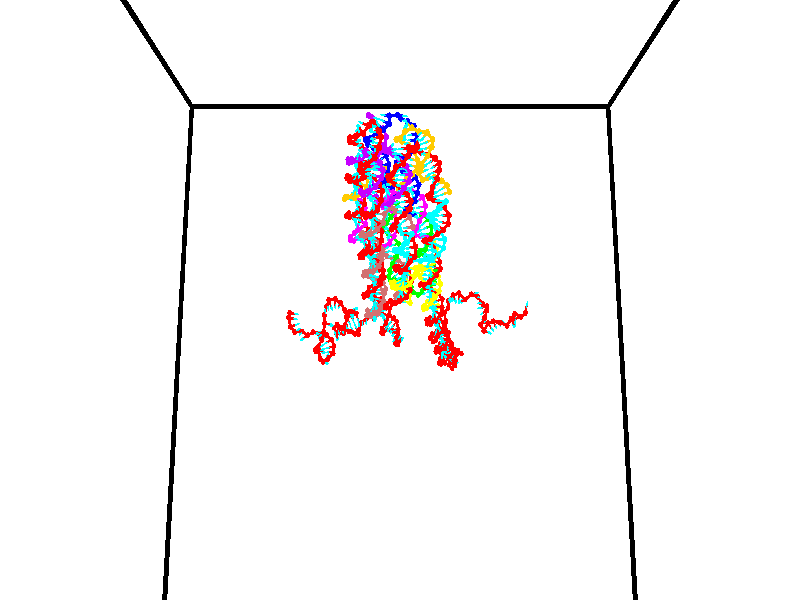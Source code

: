 // switches for output
#declare DRAW_BASES = 1; // possible values are 0, 1; only relevant for DNA ribbons
#declare DRAW_BASES_TYPE = 3; // possible values are 1, 2, 3; only relevant for DNA ribbons
#declare DRAW_FOG = 0; // set to 1 to enable fog

#include "colors.inc"

#include "transforms.inc"
background { rgb <1, 1, 1>}

#default {
   normal{
       ripples 0.25
       frequency 0.20
       turbulence 0.2
       lambda 5
   }
	finish {
		phong 0.1
		phong_size 40.
	}
}

// original window dimensions: 1024x640


// camera settings

camera {
	sky <0, 0.179814, -0.983701>
	up <0, 0.179814, -0.983701>
	right 1.6 * <1, 0, 0>
	location <35, 94.9851, 44.8844>
	look_at <35, 29.7336, 32.9568>
	direction <0, -65.2515, -11.9276>
	angle 67.0682
}


# declare cpy_camera_pos = <35, 94.9851, 44.8844>;
# if (DRAW_FOG = 1)
fog {
	fog_type 2
	up vnormalize(cpy_camera_pos)
	color rgbt<1,1,1,0.3>
	distance 1e-5
	fog_alt 3e-3
	fog_offset 56
}
# end


// LIGHTS

# declare lum = 6;
global_settings {
	ambient_light rgb lum * <0.05, 0.05, 0.05>
	max_trace_level 15
}# declare cpy_direct_light_amount = 0.25;
light_source
{	1000 * <-1, -1.16352, -0.803886>,
	rgb lum * cpy_direct_light_amount
	parallel
}

light_source
{	1000 * <1, 1.16352, 0.803886>,
	rgb lum * cpy_direct_light_amount
	parallel
}

// strand 0

// nucleotide -1

// particle -1
sphere {
	<23.918003, 35.083134, 35.042900> 0.250000
	pigment { color rgbt <1,0,0,0> }
	no_shadow
}
cylinder {
	<24.242144, 34.849033, 35.054298>,  <24.436628, 34.708572, 35.061138>, 0.100000
	pigment { color rgbt <1,0,0,0> }
	no_shadow
}
cylinder {
	<24.242144, 34.849033, 35.054298>,  <23.918003, 35.083134, 35.042900>, 0.100000
	pigment { color rgbt <1,0,0,0> }
	no_shadow
}

// particle -1
sphere {
	<24.242144, 34.849033, 35.054298> 0.100000
	pigment { color rgbt <1,0,0,0> }
	no_shadow
}
sphere {
	0, 1
	scale<0.080000,0.200000,0.300000>
	matrix <-0.135623, -0.140024, 0.980816,
		-0.570032, -0.798671, -0.192842,
		0.810352, -0.585250, 0.028500,
		24.485249, 34.673458, 35.062847>
	pigment { color rgbt <0,1,1,0> }
	no_shadow
}
cylinder {
	<23.728176, 34.605297, 35.371243>,  <23.918003, 35.083134, 35.042900>, 0.130000
	pigment { color rgbt <1,0,0,0> }
	no_shadow
}

// nucleotide -1

// particle -1
sphere {
	<23.728176, 34.605297, 35.371243> 0.250000
	pigment { color rgbt <1,0,0,0> }
	no_shadow
}
cylinder {
	<24.123392, 34.598022, 35.432487>,  <24.360521, 34.593658, 35.469234>, 0.100000
	pigment { color rgbt <1,0,0,0> }
	no_shadow
}
cylinder {
	<24.123392, 34.598022, 35.432487>,  <23.728176, 34.605297, 35.371243>, 0.100000
	pigment { color rgbt <1,0,0,0> }
	no_shadow
}

// particle -1
sphere {
	<24.123392, 34.598022, 35.432487> 0.100000
	pigment { color rgbt <1,0,0,0> }
	no_shadow
}
sphere {
	0, 1
	scale<0.080000,0.200000,0.300000>
	matrix <-0.153625, -0.031445, 0.987629,
		-0.013145, -0.999340, -0.033863,
		0.988042, -0.018185, 0.153110,
		24.419806, 34.592567, 35.478420>
	pigment { color rgbt <0,1,1,0> }
	no_shadow
}
cylinder {
	<23.893860, 34.422543, 36.098614>,  <23.728176, 34.605297, 35.371243>, 0.130000
	pigment { color rgbt <1,0,0,0> }
	no_shadow
}

// nucleotide -1

// particle -1
sphere {
	<23.893860, 34.422543, 36.098614> 0.250000
	pigment { color rgbt <1,0,0,0> }
	no_shadow
}
cylinder {
	<24.275942, 34.383144, 35.986984>,  <24.505192, 34.359505, 35.920006>, 0.100000
	pigment { color rgbt <1,0,0,0> }
	no_shadow
}
cylinder {
	<24.275942, 34.383144, 35.986984>,  <23.893860, 34.422543, 36.098614>, 0.100000
	pigment { color rgbt <1,0,0,0> }
	no_shadow
}

// particle -1
sphere {
	<24.275942, 34.383144, 35.986984> 0.100000
	pigment { color rgbt <1,0,0,0> }
	no_shadow
}
sphere {
	0, 1
	scale<0.080000,0.200000,0.300000>
	matrix <0.254922, -0.205151, 0.944949,
		-0.150324, -0.973762, -0.170853,
		0.955206, -0.098494, -0.279072,
		24.562504, 34.353596, 35.903263>
	pigment { color rgbt <0,1,1,0> }
	no_shadow
}
cylinder {
	<24.239462, 33.742901, 36.474525>,  <23.893860, 34.422543, 36.098614>, 0.130000
	pigment { color rgbt <1,0,0,0> }
	no_shadow
}

// nucleotide -1

// particle -1
sphere {
	<24.239462, 33.742901, 36.474525> 0.250000
	pigment { color rgbt <1,0,0,0> }
	no_shadow
}
cylinder {
	<24.502405, 34.030354, 36.383797>,  <24.660172, 34.202824, 36.329361>, 0.100000
	pigment { color rgbt <1,0,0,0> }
	no_shadow
}
cylinder {
	<24.502405, 34.030354, 36.383797>,  <24.239462, 33.742901, 36.474525>, 0.100000
	pigment { color rgbt <1,0,0,0> }
	no_shadow
}

// particle -1
sphere {
	<24.502405, 34.030354, 36.383797> 0.100000
	pigment { color rgbt <1,0,0,0> }
	no_shadow
}
sphere {
	0, 1
	scale<0.080000,0.200000,0.300000>
	matrix <0.389123, -0.065938, 0.918823,
		0.645339, -0.692257, -0.322981,
		0.657358, 0.718632, -0.226821,
		24.699614, 34.245945, 36.315750>
	pigment { color rgbt <0,1,1,0> }
	no_shadow
}
cylinder {
	<24.920364, 33.554787, 36.387817>,  <24.239462, 33.742901, 36.474525>, 0.130000
	pigment { color rgbt <1,0,0,0> }
	no_shadow
}

// nucleotide -1

// particle -1
sphere {
	<24.920364, 33.554787, 36.387817> 0.250000
	pigment { color rgbt <1,0,0,0> }
	no_shadow
}
cylinder {
	<24.904108, 33.915211, 36.560532>,  <24.894354, 34.131466, 36.664162>, 0.100000
	pigment { color rgbt <1,0,0,0> }
	no_shadow
}
cylinder {
	<24.904108, 33.915211, 36.560532>,  <24.920364, 33.554787, 36.387817>, 0.100000
	pigment { color rgbt <1,0,0,0> }
	no_shadow
}

// particle -1
sphere {
	<24.904108, 33.915211, 36.560532> 0.100000
	pigment { color rgbt <1,0,0,0> }
	no_shadow
}
sphere {
	0, 1
	scale<0.080000,0.200000,0.300000>
	matrix <0.410845, -0.378849, 0.829265,
		0.910799, 0.211100, -0.354799,
		-0.040643, 0.901061, 0.431784,
		24.891914, 34.185528, 36.690067>
	pigment { color rgbt <0,1,1,0> }
	no_shadow
}
cylinder {
	<25.553846, 33.568245, 36.720615>,  <24.920364, 33.554787, 36.387817>, 0.130000
	pigment { color rgbt <1,0,0,0> }
	no_shadow
}

// nucleotide -1

// particle -1
sphere {
	<25.553846, 33.568245, 36.720615> 0.250000
	pigment { color rgbt <1,0,0,0> }
	no_shadow
}
cylinder {
	<25.270088, 33.755150, 36.931679>,  <25.099834, 33.867294, 37.058319>, 0.100000
	pigment { color rgbt <1,0,0,0> }
	no_shadow
}
cylinder {
	<25.270088, 33.755150, 36.931679>,  <25.553846, 33.568245, 36.720615>, 0.100000
	pigment { color rgbt <1,0,0,0> }
	no_shadow
}

// particle -1
sphere {
	<25.270088, 33.755150, 36.931679> 0.100000
	pigment { color rgbt <1,0,0,0> }
	no_shadow
}
sphere {
	0, 1
	scale<0.080000,0.200000,0.300000>
	matrix <0.077724, -0.692227, 0.717482,
		0.700513, 0.549989, 0.454745,
		-0.709394, 0.467262, 0.527662,
		25.057270, 33.895329, 37.089977>
	pigment { color rgbt <0,1,1,0> }
	no_shadow
}
cylinder {
	<26.016270, 33.086884, 36.369125>,  <25.553846, 33.568245, 36.720615>, 0.130000
	pigment { color rgbt <1,0,0,0> }
	no_shadow
}

// nucleotide -1

// particle -1
sphere {
	<26.016270, 33.086884, 36.369125> 0.250000
	pigment { color rgbt <1,0,0,0> }
	no_shadow
}
cylinder {
	<26.350079, 33.301846, 36.417728>,  <26.550364, 33.430824, 36.446888>, 0.100000
	pigment { color rgbt <1,0,0,0> }
	no_shadow
}
cylinder {
	<26.350079, 33.301846, 36.417728>,  <26.016270, 33.086884, 36.369125>, 0.100000
	pigment { color rgbt <1,0,0,0> }
	no_shadow
}

// particle -1
sphere {
	<26.350079, 33.301846, 36.417728> 0.100000
	pigment { color rgbt <1,0,0,0> }
	no_shadow
}
sphere {
	0, 1
	scale<0.080000,0.200000,0.300000>
	matrix <0.283397, -0.607795, 0.741803,
		0.472501, -0.584617, -0.659519,
		0.834523, 0.537408, 0.121506,
		26.600435, 33.463066, 36.454182>
	pigment { color rgbt <0,1,1,0> }
	no_shadow
}
cylinder {
	<26.565670, 32.592293, 36.438408>,  <26.016270, 33.086884, 36.369125>, 0.130000
	pigment { color rgbt <1,0,0,0> }
	no_shadow
}

// nucleotide -1

// particle -1
sphere {
	<26.565670, 32.592293, 36.438408> 0.250000
	pigment { color rgbt <1,0,0,0> }
	no_shadow
}
cylinder {
	<26.681776, 32.941223, 36.595783>,  <26.751440, 33.150581, 36.690208>, 0.100000
	pigment { color rgbt <1,0,0,0> }
	no_shadow
}
cylinder {
	<26.681776, 32.941223, 36.595783>,  <26.565670, 32.592293, 36.438408>, 0.100000
	pigment { color rgbt <1,0,0,0> }
	no_shadow
}

// particle -1
sphere {
	<26.681776, 32.941223, 36.595783> 0.100000
	pigment { color rgbt <1,0,0,0> }
	no_shadow
}
sphere {
	0, 1
	scale<0.080000,0.200000,0.300000>
	matrix <0.415417, -0.485242, 0.769395,
		0.862076, -0.059888, -0.503228,
		0.290265, 0.872326, 0.393437,
		26.768856, 33.202923, 36.713814>
	pigment { color rgbt <0,1,1,0> }
	no_shadow
}
cylinder {
	<27.353268, 32.489960, 36.534199>,  <26.565670, 32.592293, 36.438408>, 0.130000
	pigment { color rgbt <1,0,0,0> }
	no_shadow
}

// nucleotide -1

// particle -1
sphere {
	<27.353268, 32.489960, 36.534199> 0.250000
	pigment { color rgbt <1,0,0,0> }
	no_shadow
}
cylinder {
	<27.202293, 32.772499, 36.773735>,  <27.111708, 32.942024, 36.917458>, 0.100000
	pigment { color rgbt <1,0,0,0> }
	no_shadow
}
cylinder {
	<27.202293, 32.772499, 36.773735>,  <27.353268, 32.489960, 36.534199>, 0.100000
	pigment { color rgbt <1,0,0,0> }
	no_shadow
}

// particle -1
sphere {
	<27.202293, 32.772499, 36.773735> 0.100000
	pigment { color rgbt <1,0,0,0> }
	no_shadow
}
sphere {
	0, 1
	scale<0.080000,0.200000,0.300000>
	matrix <0.496218, -0.391723, 0.774804,
		0.781862, 0.589596, -0.202652,
		-0.377438, 0.706349, 0.598842,
		27.089062, 32.984406, 36.953388>
	pigment { color rgbt <0,1,1,0> }
	no_shadow
}
cylinder {
	<27.870401, 32.625179, 36.981438>,  <27.353268, 32.489960, 36.534199>, 0.130000
	pigment { color rgbt <1,0,0,0> }
	no_shadow
}

// nucleotide -1

// particle -1
sphere {
	<27.870401, 32.625179, 36.981438> 0.250000
	pigment { color rgbt <1,0,0,0> }
	no_shadow
}
cylinder {
	<27.560114, 32.787376, 37.174866>,  <27.373941, 32.884693, 37.290924>, 0.100000
	pigment { color rgbt <1,0,0,0> }
	no_shadow
}
cylinder {
	<27.560114, 32.787376, 37.174866>,  <27.870401, 32.625179, 36.981438>, 0.100000
	pigment { color rgbt <1,0,0,0> }
	no_shadow
}

// particle -1
sphere {
	<27.560114, 32.787376, 37.174866> 0.100000
	pigment { color rgbt <1,0,0,0> }
	no_shadow
}
sphere {
	0, 1
	scale<0.080000,0.200000,0.300000>
	matrix <0.361741, -0.342175, 0.867214,
		0.517111, 0.847641, 0.118750,
		-0.775719, 0.405489, 0.483568,
		27.327398, 32.909023, 37.319935>
	pigment { color rgbt <0,1,1,0> }
	no_shadow
}
cylinder {
	<28.193117, 33.016285, 37.565136>,  <27.870401, 32.625179, 36.981438>, 0.130000
	pigment { color rgbt <1,0,0,0> }
	no_shadow
}

// nucleotide -1

// particle -1
sphere {
	<28.193117, 33.016285, 37.565136> 0.250000
	pigment { color rgbt <1,0,0,0> }
	no_shadow
}
cylinder {
	<27.818216, 32.911301, 37.656940>,  <27.593277, 32.848309, 37.712021>, 0.100000
	pigment { color rgbt <1,0,0,0> }
	no_shadow
}
cylinder {
	<27.818216, 32.911301, 37.656940>,  <28.193117, 33.016285, 37.565136>, 0.100000
	pigment { color rgbt <1,0,0,0> }
	no_shadow
}

// particle -1
sphere {
	<27.818216, 32.911301, 37.656940> 0.100000
	pigment { color rgbt <1,0,0,0> }
	no_shadow
}
sphere {
	0, 1
	scale<0.080000,0.200000,0.300000>
	matrix <0.324462, -0.415651, 0.849682,
		-0.127615, 0.870831, 0.474728,
		-0.937251, -0.262463, 0.229508,
		27.537041, 32.832561, 37.725792>
	pigment { color rgbt <0,1,1,0> }
	no_shadow
}
cylinder {
	<28.124702, 33.105812, 38.222637>,  <28.193117, 33.016285, 37.565136>, 0.130000
	pigment { color rgbt <1,0,0,0> }
	no_shadow
}

// nucleotide -1

// particle -1
sphere {
	<28.124702, 33.105812, 38.222637> 0.250000
	pigment { color rgbt <1,0,0,0> }
	no_shadow
}
cylinder {
	<27.831690, 32.850464, 38.128082>,  <27.655882, 32.697254, 38.071350>, 0.100000
	pigment { color rgbt <1,0,0,0> }
	no_shadow
}
cylinder {
	<27.831690, 32.850464, 38.128082>,  <28.124702, 33.105812, 38.222637>, 0.100000
	pigment { color rgbt <1,0,0,0> }
	no_shadow
}

// particle -1
sphere {
	<27.831690, 32.850464, 38.128082> 0.100000
	pigment { color rgbt <1,0,0,0> }
	no_shadow
}
sphere {
	0, 1
	scale<0.080000,0.200000,0.300000>
	matrix <0.217207, -0.548295, 0.807585,
		-0.645152, 0.540234, 0.540302,
		-0.732530, -0.638372, -0.236391,
		27.611931, 32.658951, 38.057163>
	pigment { color rgbt <0,1,1,0> }
	no_shadow
}
cylinder {
	<27.549471, 33.012978, 38.741798>,  <28.124702, 33.105812, 38.222637>, 0.130000
	pigment { color rgbt <1,0,0,0> }
	no_shadow
}

// nucleotide -1

// particle -1
sphere {
	<27.549471, 33.012978, 38.741798> 0.250000
	pigment { color rgbt <1,0,0,0> }
	no_shadow
}
cylinder {
	<27.526497, 32.678917, 38.522991>,  <27.512712, 32.478481, 38.391708>, 0.100000
	pigment { color rgbt <1,0,0,0> }
	no_shadow
}
cylinder {
	<27.526497, 32.678917, 38.522991>,  <27.549471, 33.012978, 38.741798>, 0.100000
	pigment { color rgbt <1,0,0,0> }
	no_shadow
}

// particle -1
sphere {
	<27.526497, 32.678917, 38.522991> 0.100000
	pigment { color rgbt <1,0,0,0> }
	no_shadow
}
sphere {
	0, 1
	scale<0.080000,0.200000,0.300000>
	matrix <-0.091594, -0.541199, 0.835891,
		-0.994139, 0.098114, -0.045410,
		-0.057436, -0.835151, -0.547014,
		27.509266, 32.428371, 38.358887>
	pigment { color rgbt <0,1,1,0> }
	no_shadow
}
cylinder {
	<27.030012, 32.530891, 38.880997>,  <27.549471, 33.012978, 38.741798>, 0.130000
	pigment { color rgbt <1,0,0,0> }
	no_shadow
}

// nucleotide -1

// particle -1
sphere {
	<27.030012, 32.530891, 38.880997> 0.250000
	pigment { color rgbt <1,0,0,0> }
	no_shadow
}
cylinder {
	<27.298136, 32.286034, 38.713203>,  <27.459009, 32.139118, 38.612526>, 0.100000
	pigment { color rgbt <1,0,0,0> }
	no_shadow
}
cylinder {
	<27.298136, 32.286034, 38.713203>,  <27.030012, 32.530891, 38.880997>, 0.100000
	pigment { color rgbt <1,0,0,0> }
	no_shadow
}

// particle -1
sphere {
	<27.298136, 32.286034, 38.713203> 0.100000
	pigment { color rgbt <1,0,0,0> }
	no_shadow
}
sphere {
	0, 1
	scale<0.080000,0.200000,0.300000>
	matrix <-0.191227, -0.688673, 0.699400,
		-0.717025, -0.388594, -0.578680,
		0.670304, -0.612147, -0.419486,
		27.499228, 32.102390, 38.587357>
	pigment { color rgbt <0,1,1,0> }
	no_shadow
}
cylinder {
	<26.649401, 31.993849, 38.573784>,  <27.030012, 32.530891, 38.880997>, 0.130000
	pigment { color rgbt <1,0,0,0> }
	no_shadow
}

// nucleotide -1

// particle -1
sphere {
	<26.649401, 31.993849, 38.573784> 0.250000
	pigment { color rgbt <1,0,0,0> }
	no_shadow
}
cylinder {
	<26.993746, 31.897818, 38.753239>,  <27.200354, 31.840199, 38.860912>, 0.100000
	pigment { color rgbt <1,0,0,0> }
	no_shadow
}
cylinder {
	<26.993746, 31.897818, 38.753239>,  <26.649401, 31.993849, 38.573784>, 0.100000
	pigment { color rgbt <1,0,0,0> }
	no_shadow
}

// particle -1
sphere {
	<26.993746, 31.897818, 38.753239> 0.100000
	pigment { color rgbt <1,0,0,0> }
	no_shadow
}
sphere {
	0, 1
	scale<0.080000,0.200000,0.300000>
	matrix <-0.450812, -0.768737, 0.453666,
		0.235969, -0.592796, -0.770008,
		0.860864, -0.240077, 0.448637,
		27.252005, 31.825794, 38.887829>
	pigment { color rgbt <0,1,1,0> }
	no_shadow
}
cylinder {
	<26.495090, 32.012646, 37.846405>,  <26.649401, 31.993849, 38.573784>, 0.130000
	pigment { color rgbt <1,0,0,0> }
	no_shadow
}

// nucleotide -1

// particle -1
sphere {
	<26.495090, 32.012646, 37.846405> 0.250000
	pigment { color rgbt <1,0,0,0> }
	no_shadow
}
cylinder {
	<26.795938, 32.245628, 37.969734>,  <26.976446, 32.385418, 38.043732>, 0.100000
	pigment { color rgbt <1,0,0,0> }
	no_shadow
}
cylinder {
	<26.795938, 32.245628, 37.969734>,  <26.495090, 32.012646, 37.846405>, 0.100000
	pigment { color rgbt <1,0,0,0> }
	no_shadow
}

// particle -1
sphere {
	<26.795938, 32.245628, 37.969734> 0.100000
	pigment { color rgbt <1,0,0,0> }
	no_shadow
}
sphere {
	0, 1
	scale<0.080000,0.200000,0.300000>
	matrix <-0.213784, 0.658174, -0.721875,
		-0.623389, 0.477022, 0.619545,
		0.752119, 0.582457, 0.308319,
		27.021574, 32.420364, 38.062229>
	pigment { color rgbt <0,1,1,0> }
	no_shadow
}
cylinder {
	<26.273520, 32.651539, 38.010017>,  <26.495090, 32.012646, 37.846405>, 0.130000
	pigment { color rgbt <1,0,0,0> }
	no_shadow
}

// nucleotide -1

// particle -1
sphere {
	<26.273520, 32.651539, 38.010017> 0.250000
	pigment { color rgbt <1,0,0,0> }
	no_shadow
}
cylinder {
	<26.659496, 32.718597, 37.929245>,  <26.891083, 32.758835, 37.880779>, 0.100000
	pigment { color rgbt <1,0,0,0> }
	no_shadow
}
cylinder {
	<26.659496, 32.718597, 37.929245>,  <26.273520, 32.651539, 38.010017>, 0.100000
	pigment { color rgbt <1,0,0,0> }
	no_shadow
}

// particle -1
sphere {
	<26.659496, 32.718597, 37.929245> 0.100000
	pigment { color rgbt <1,0,0,0> }
	no_shadow
}
sphere {
	0, 1
	scale<0.080000,0.200000,0.300000>
	matrix <-0.262230, 0.583822, -0.768366,
		-0.010924, 0.794383, 0.607318,
		0.964943, 0.167651, -0.201934,
		26.948978, 32.768894, 37.868664>
	pigment { color rgbt <0,1,1,0> }
	no_shadow
}
cylinder {
	<26.309187, 33.369286, 37.928028>,  <26.273520, 32.651539, 38.010017>, 0.130000
	pigment { color rgbt <1,0,0,0> }
	no_shadow
}

// nucleotide -1

// particle -1
sphere {
	<26.309187, 33.369286, 37.928028> 0.250000
	pigment { color rgbt <1,0,0,0> }
	no_shadow
}
cylinder {
	<26.645573, 33.258530, 37.742077>,  <26.847404, 33.192078, 37.630508>, 0.100000
	pigment { color rgbt <1,0,0,0> }
	no_shadow
}
cylinder {
	<26.645573, 33.258530, 37.742077>,  <26.309187, 33.369286, 37.928028>, 0.100000
	pigment { color rgbt <1,0,0,0> }
	no_shadow
}

// particle -1
sphere {
	<26.645573, 33.258530, 37.742077> 0.100000
	pigment { color rgbt <1,0,0,0> }
	no_shadow
}
sphere {
	0, 1
	scale<0.080000,0.200000,0.300000>
	matrix <-0.294059, 0.487330, -0.822216,
		0.454209, 0.828157, 0.328407,
		0.840966, -0.276887, -0.464876,
		26.897863, 33.175465, 37.602615>
	pigment { color rgbt <0,1,1,0> }
	no_shadow
}
cylinder {
	<26.636986, 33.932693, 37.789536>,  <26.309187, 33.369286, 37.928028>, 0.130000
	pigment { color rgbt <1,0,0,0> }
	no_shadow
}

// nucleotide -1

// particle -1
sphere {
	<26.636986, 33.932693, 37.789536> 0.250000
	pigment { color rgbt <1,0,0,0> }
	no_shadow
}
cylinder {
	<26.759085, 33.647675, 37.536839>,  <26.832344, 33.476665, 37.385220>, 0.100000
	pigment { color rgbt <1,0,0,0> }
	no_shadow
}
cylinder {
	<26.759085, 33.647675, 37.536839>,  <26.636986, 33.932693, 37.789536>, 0.100000
	pigment { color rgbt <1,0,0,0> }
	no_shadow
}

// particle -1
sphere {
	<26.759085, 33.647675, 37.536839> 0.100000
	pigment { color rgbt <1,0,0,0> }
	no_shadow
}
sphere {
	0, 1
	scale<0.080000,0.200000,0.300000>
	matrix <-0.408399, 0.501348, -0.762798,
		0.860252, 0.490847, -0.137968,
		0.305248, -0.712545, -0.631747,
		26.850658, 33.433910, 37.347313>
	pigment { color rgbt <0,1,1,0> }
	no_shadow
}
cylinder {
	<27.086555, 34.245689, 37.231579>,  <26.636986, 33.932693, 37.789536>, 0.130000
	pigment { color rgbt <1,0,0,0> }
	no_shadow
}

// nucleotide -1

// particle -1
sphere {
	<27.086555, 34.245689, 37.231579> 0.250000
	pigment { color rgbt <1,0,0,0> }
	no_shadow
}
cylinder {
	<26.921749, 33.918850, 37.070293>,  <26.822865, 33.722744, 36.973522>, 0.100000
	pigment { color rgbt <1,0,0,0> }
	no_shadow
}
cylinder {
	<26.921749, 33.918850, 37.070293>,  <27.086555, 34.245689, 37.231579>, 0.100000
	pigment { color rgbt <1,0,0,0> }
	no_shadow
}

// particle -1
sphere {
	<26.921749, 33.918850, 37.070293> 0.100000
	pigment { color rgbt <1,0,0,0> }
	no_shadow
}
sphere {
	0, 1
	scale<0.080000,0.200000,0.300000>
	matrix <-0.323244, 0.544817, -0.773749,
		0.851912, -0.188460, -0.488598,
		-0.412018, -0.817102, -0.403218,
		26.798143, 33.673717, 36.949329>
	pigment { color rgbt <0,1,1,0> }
	no_shadow
}
cylinder {
	<27.252747, 34.128487, 36.504940>,  <27.086555, 34.245689, 37.231579>, 0.130000
	pigment { color rgbt <1,0,0,0> }
	no_shadow
}

// nucleotide -1

// particle -1
sphere {
	<27.252747, 34.128487, 36.504940> 0.250000
	pigment { color rgbt <1,0,0,0> }
	no_shadow
}
cylinder {
	<26.895285, 33.959858, 36.566460>,  <26.680807, 33.858681, 36.603371>, 0.100000
	pigment { color rgbt <1,0,0,0> }
	no_shadow
}
cylinder {
	<26.895285, 33.959858, 36.566460>,  <27.252747, 34.128487, 36.504940>, 0.100000
	pigment { color rgbt <1,0,0,0> }
	no_shadow
}

// particle -1
sphere {
	<26.895285, 33.959858, 36.566460> 0.100000
	pigment { color rgbt <1,0,0,0> }
	no_shadow
}
sphere {
	0, 1
	scale<0.080000,0.200000,0.300000>
	matrix <-0.418956, 0.660974, -0.622567,
		0.160798, -0.620797, -0.767304,
		-0.893655, -0.421574, 0.153803,
		26.627188, 33.833385, 36.612602>
	pigment { color rgbt <0,1,1,0> }
	no_shadow
}
cylinder {
	<27.322475, 34.115814, 35.773815>,  <27.252747, 34.128487, 36.504940>, 0.130000
	pigment { color rgbt <1,0,0,0> }
	no_shadow
}

// nucleotide -1

// particle -1
sphere {
	<27.322475, 34.115814, 35.773815> 0.250000
	pigment { color rgbt <1,0,0,0> }
	no_shadow
}
cylinder {
	<27.692984, 34.228794, 35.873611>,  <27.915289, 34.296581, 35.933491>, 0.100000
	pigment { color rgbt <1,0,0,0> }
	no_shadow
}
cylinder {
	<27.692984, 34.228794, 35.873611>,  <27.322475, 34.115814, 35.773815>, 0.100000
	pigment { color rgbt <1,0,0,0> }
	no_shadow
}

// particle -1
sphere {
	<27.692984, 34.228794, 35.873611> 0.100000
	pigment { color rgbt <1,0,0,0> }
	no_shadow
}
sphere {
	0, 1
	scale<0.080000,0.200000,0.300000>
	matrix <0.045630, -0.741207, 0.669724,
		0.374092, -0.608960, -0.699444,
		0.926268, 0.282454, 0.249493,
		27.970863, 34.313530, 35.948460>
	pigment { color rgbt <0,1,1,0> }
	no_shadow
}
cylinder {
	<27.341003, 34.634865, 35.144981>,  <27.322475, 34.115814, 35.773815>, 0.130000
	pigment { color rgbt <1,0,0,0> }
	no_shadow
}

// nucleotide -1

// particle -1
sphere {
	<27.341003, 34.634865, 35.144981> 0.250000
	pigment { color rgbt <1,0,0,0> }
	no_shadow
}
cylinder {
	<27.427530, 34.998943, 35.003700>,  <27.479446, 35.217388, 34.918930>, 0.100000
	pigment { color rgbt <1,0,0,0> }
	no_shadow
}
cylinder {
	<27.427530, 34.998943, 35.003700>,  <27.341003, 34.634865, 35.144981>, 0.100000
	pigment { color rgbt <1,0,0,0> }
	no_shadow
}

// particle -1
sphere {
	<27.427530, 34.998943, 35.003700> 0.100000
	pigment { color rgbt <1,0,0,0> }
	no_shadow
}
sphere {
	0, 1
	scale<0.080000,0.200000,0.300000>
	matrix <0.914645, -0.315472, -0.252790,
		-0.341513, -0.268372, -0.900747,
		0.216318, 0.910195, -0.353203,
		27.492426, 35.272003, 34.897739>
	pigment { color rgbt <0,1,1,0> }
	no_shadow
}
cylinder {
	<27.568279, 34.667850, 34.397587>,  <27.341003, 34.634865, 35.144981>, 0.130000
	pigment { color rgbt <1,0,0,0> }
	no_shadow
}

// nucleotide -1

// particle -1
sphere {
	<27.568279, 34.667850, 34.397587> 0.250000
	pigment { color rgbt <1,0,0,0> }
	no_shadow
}
cylinder {
	<27.704165, 35.004982, 34.564552>,  <27.785696, 35.207260, 34.664730>, 0.100000
	pigment { color rgbt <1,0,0,0> }
	no_shadow
}
cylinder {
	<27.704165, 35.004982, 34.564552>,  <27.568279, 34.667850, 34.397587>, 0.100000
	pigment { color rgbt <1,0,0,0> }
	no_shadow
}

// particle -1
sphere {
	<27.704165, 35.004982, 34.564552> 0.100000
	pigment { color rgbt <1,0,0,0> }
	no_shadow
}
sphere {
	0, 1
	scale<0.080000,0.200000,0.300000>
	matrix <0.936739, -0.263393, -0.230531,
		-0.084354, 0.469323, -0.878988,
		0.339713, 0.842828, 0.417415,
		27.806078, 35.257832, 34.689777>
	pigment { color rgbt <0,1,1,0> }
	no_shadow
}
cylinder {
	<27.831617, 35.133278, 33.929024>,  <27.568279, 34.667850, 34.397587>, 0.130000
	pigment { color rgbt <1,0,0,0> }
	no_shadow
}

// nucleotide -1

// particle -1
sphere {
	<27.831617, 35.133278, 33.929024> 0.250000
	pigment { color rgbt <1,0,0,0> }
	no_shadow
}
cylinder {
	<27.976948, 35.089973, 34.299164>,  <28.064146, 35.063992, 34.521248>, 0.100000
	pigment { color rgbt <1,0,0,0> }
	no_shadow
}
cylinder {
	<27.976948, 35.089973, 34.299164>,  <27.831617, 35.133278, 33.929024>, 0.100000
	pigment { color rgbt <1,0,0,0> }
	no_shadow
}

// particle -1
sphere {
	<27.976948, 35.089973, 34.299164> 0.100000
	pigment { color rgbt <1,0,0,0> }
	no_shadow
}
sphere {
	0, 1
	scale<0.080000,0.200000,0.300000>
	matrix <0.797652, -0.477063, -0.369001,
		0.481400, 0.872175, -0.086973,
		0.363325, -0.108263, 0.925351,
		28.085945, 35.057495, 34.576771>
	pigment { color rgbt <0,1,1,0> }
	no_shadow
}
cylinder {
	<28.507383, 35.422455, 33.920837>,  <27.831617, 35.133278, 33.929024>, 0.130000
	pigment { color rgbt <1,0,0,0> }
	no_shadow
}

// nucleotide -1

// particle -1
sphere {
	<28.507383, 35.422455, 33.920837> 0.250000
	pigment { color rgbt <1,0,0,0> }
	no_shadow
}
cylinder {
	<28.480400, 35.151699, 34.214031>,  <28.464211, 34.989246, 34.389946>, 0.100000
	pigment { color rgbt <1,0,0,0> }
	no_shadow
}
cylinder {
	<28.480400, 35.151699, 34.214031>,  <28.507383, 35.422455, 33.920837>, 0.100000
	pigment { color rgbt <1,0,0,0> }
	no_shadow
}

// particle -1
sphere {
	<28.480400, 35.151699, 34.214031> 0.100000
	pigment { color rgbt <1,0,0,0> }
	no_shadow
}
sphere {
	0, 1
	scale<0.080000,0.200000,0.300000>
	matrix <0.871399, -0.397769, -0.287131,
		0.485915, 0.619353, 0.616675,
		-0.067459, -0.676891, 0.732985,
		28.460163, 34.948631, 34.433926>
	pigment { color rgbt <0,1,1,0> }
	no_shadow
}
cylinder {
	<29.075172, 35.434231, 34.274506>,  <28.507383, 35.422455, 33.920837>, 0.130000
	pigment { color rgbt <1,0,0,0> }
	no_shadow
}

// nucleotide -1

// particle -1
sphere {
	<29.075172, 35.434231, 34.274506> 0.250000
	pigment { color rgbt <1,0,0,0> }
	no_shadow
}
cylinder {
	<28.919376, 35.073090, 34.347336>,  <28.825899, 34.856403, 34.391033>, 0.100000
	pigment { color rgbt <1,0,0,0> }
	no_shadow
}
cylinder {
	<28.919376, 35.073090, 34.347336>,  <29.075172, 35.434231, 34.274506>, 0.100000
	pigment { color rgbt <1,0,0,0> }
	no_shadow
}

// particle -1
sphere {
	<28.919376, 35.073090, 34.347336> 0.100000
	pigment { color rgbt <1,0,0,0> }
	no_shadow
}
sphere {
	0, 1
	scale<0.080000,0.200000,0.300000>
	matrix <0.895628, -0.417381, -0.153763,
		0.214822, 0.103185, 0.971187,
		-0.389489, -0.902854, 0.182078,
		28.802530, 34.802235, 34.401958>
	pigment { color rgbt <0,1,1,0> }
	no_shadow
}
cylinder {
	<29.444748, 35.089905, 34.796108>,  <29.075172, 35.434231, 34.274506>, 0.130000
	pigment { color rgbt <1,0,0,0> }
	no_shadow
}

// nucleotide -1

// particle -1
sphere {
	<29.444748, 35.089905, 34.796108> 0.250000
	pigment { color rgbt <1,0,0,0> }
	no_shadow
}
cylinder {
	<29.270679, 34.821377, 34.556122>,  <29.166239, 34.660259, 34.412132>, 0.100000
	pigment { color rgbt <1,0,0,0> }
	no_shadow
}
cylinder {
	<29.270679, 34.821377, 34.556122>,  <29.444748, 35.089905, 34.796108>, 0.100000
	pigment { color rgbt <1,0,0,0> }
	no_shadow
}

// particle -1
sphere {
	<29.270679, 34.821377, 34.556122> 0.100000
	pigment { color rgbt <1,0,0,0> }
	no_shadow
}
sphere {
	0, 1
	scale<0.080000,0.200000,0.300000>
	matrix <0.900224, -0.313351, -0.302338,
		0.014966, -0.671670, 0.740699,
		-0.435170, -0.671320, -0.599964,
		29.140129, 34.619980, 34.376133>
	pigment { color rgbt <0,1,1,0> }
	no_shadow
}
cylinder {
	<29.574385, 34.555794, 35.298344>,  <29.444748, 35.089905, 34.796108>, 0.130000
	pigment { color rgbt <1,0,0,0> }
	no_shadow
}

// nucleotide -1

// particle -1
sphere {
	<29.574385, 34.555794, 35.298344> 0.250000
	pigment { color rgbt <1,0,0,0> }
	no_shadow
}
cylinder {
	<29.909443, 34.772789, 35.272865>,  <30.110477, 34.902988, 35.257580>, 0.100000
	pigment { color rgbt <1,0,0,0> }
	no_shadow
}
cylinder {
	<29.909443, 34.772789, 35.272865>,  <29.574385, 34.555794, 35.298344>, 0.100000
	pigment { color rgbt <1,0,0,0> }
	no_shadow
}

// particle -1
sphere {
	<29.909443, 34.772789, 35.272865> 0.100000
	pigment { color rgbt <1,0,0,0> }
	no_shadow
}
sphere {
	0, 1
	scale<0.080000,0.200000,0.300000>
	matrix <-0.428353, 0.724766, 0.539656,
		0.338921, -0.424756, 0.839473,
		0.837644, 0.542491, -0.063693,
		30.160736, 34.935535, 35.253757>
	pigment { color rgbt <0,1,1,0> }
	no_shadow
}
cylinder {
	<29.847767, 34.154812, 34.771233>,  <29.574385, 34.555794, 35.298344>, 0.130000
	pigment { color rgbt <1,0,0,0> }
	no_shadow
}

// nucleotide -1

// particle -1
sphere {
	<29.847767, 34.154812, 34.771233> 0.250000
	pigment { color rgbt <1,0,0,0> }
	no_shadow
}
cylinder {
	<30.205273, 34.294277, 34.658363>,  <30.419777, 34.377956, 34.590641>, 0.100000
	pigment { color rgbt <1,0,0,0> }
	no_shadow
}
cylinder {
	<30.205273, 34.294277, 34.658363>,  <29.847767, 34.154812, 34.771233>, 0.100000
	pigment { color rgbt <1,0,0,0> }
	no_shadow
}

// particle -1
sphere {
	<30.205273, 34.294277, 34.658363> 0.100000
	pigment { color rgbt <1,0,0,0> }
	no_shadow
}
sphere {
	0, 1
	scale<0.080000,0.200000,0.300000>
	matrix <-0.112820, -0.434114, -0.893766,
		-0.434114, 0.830651, -0.348660,
		0.893766, 0.348660, -0.282169,
		30.473402, 34.398876, 34.573711>
	pigment { color rgbt <0,1,1,0> }
	no_shadow
}
cylinder {
	<30.493231, 33.710499, 34.851486>,  <29.847767, 34.154812, 34.771233>, 0.130000
	pigment { color rgbt <1,0,0,0> }
	no_shadow
}

// nucleotide -1

// particle -1
sphere {
	<30.493231, 33.710499, 34.851486> 0.250000
	pigment { color rgbt <1,0,0,0> }
	no_shadow
}
cylinder {
	<30.565983, 33.394215, 35.085304>,  <30.609634, 33.204445, 35.225594>, 0.100000
	pigment { color rgbt <1,0,0,0> }
	no_shadow
}
cylinder {
	<30.565983, 33.394215, 35.085304>,  <30.493231, 33.710499, 34.851486>, 0.100000
	pigment { color rgbt <1,0,0,0> }
	no_shadow
}

// particle -1
sphere {
	<30.565983, 33.394215, 35.085304> 0.100000
	pigment { color rgbt <1,0,0,0> }
	no_shadow
}
sphere {
	0, 1
	scale<0.080000,0.200000,0.300000>
	matrix <-0.847578, 0.175319, 0.500874,
		-0.498529, -0.586547, -0.638303,
		0.181880, -0.790712, 0.584546,
		30.620546, 33.157001, 35.260670>
	pigment { color rgbt <0,1,1,0> }
	no_shadow
}
cylinder {
	<29.881100, 33.441486, 34.827404>,  <30.493231, 33.710499, 34.851486>, 0.130000
	pigment { color rgbt <1,0,0,0> }
	no_shadow
}

// nucleotide -1

// particle -1
sphere {
	<29.881100, 33.441486, 34.827404> 0.250000
	pigment { color rgbt <1,0,0,0> }
	no_shadow
}
cylinder {
	<30.049261, 33.312485, 35.166637>,  <30.150158, 33.235085, 35.370178>, 0.100000
	pigment { color rgbt <1,0,0,0> }
	no_shadow
}
cylinder {
	<30.049261, 33.312485, 35.166637>,  <29.881100, 33.441486, 34.827404>, 0.100000
	pigment { color rgbt <1,0,0,0> }
	no_shadow
}

// particle -1
sphere {
	<30.049261, 33.312485, 35.166637> 0.100000
	pigment { color rgbt <1,0,0,0> }
	no_shadow
}
sphere {
	0, 1
	scale<0.080000,0.200000,0.300000>
	matrix <-0.888354, 0.043891, 0.457056,
		-0.184627, -0.945549, -0.268048,
		0.420404, -0.322506, 0.848086,
		30.175383, 33.215733, 35.421062>
	pigment { color rgbt <0,1,1,0> }
	no_shadow
}
cylinder {
	<29.420042, 32.867928, 35.049068>,  <29.881100, 33.441486, 34.827404>, 0.130000
	pigment { color rgbt <1,0,0,0> }
	no_shadow
}

// nucleotide -1

// particle -1
sphere {
	<29.420042, 32.867928, 35.049068> 0.250000
	pigment { color rgbt <1,0,0,0> }
	no_shadow
}
cylinder {
	<29.620070, 32.986961, 35.374367>,  <29.740086, 33.058384, 35.569546>, 0.100000
	pigment { color rgbt <1,0,0,0> }
	no_shadow
}
cylinder {
	<29.620070, 32.986961, 35.374367>,  <29.420042, 32.867928, 35.049068>, 0.100000
	pigment { color rgbt <1,0,0,0> }
	no_shadow
}

// particle -1
sphere {
	<29.620070, 32.986961, 35.374367> 0.100000
	pigment { color rgbt <1,0,0,0> }
	no_shadow
}
sphere {
	0, 1
	scale<0.080000,0.200000,0.300000>
	matrix <-0.834076, -0.087067, 0.544736,
		0.232914, -0.950716, 0.204673,
		0.500069, 0.297589, 0.813248,
		29.770090, 33.076237, 35.618340>
	pigment { color rgbt <0,1,1,0> }
	no_shadow
}
cylinder {
	<29.272205, 32.351101, 35.645679>,  <29.420042, 32.867928, 35.049068>, 0.130000
	pigment { color rgbt <1,0,0,0> }
	no_shadow
}

// nucleotide -1

// particle -1
sphere {
	<29.272205, 32.351101, 35.645679> 0.250000
	pigment { color rgbt <1,0,0,0> }
	no_shadow
}
cylinder {
	<29.390888, 32.694424, 35.813141>,  <29.462097, 32.900417, 35.913616>, 0.100000
	pigment { color rgbt <1,0,0,0> }
	no_shadow
}
cylinder {
	<29.390888, 32.694424, 35.813141>,  <29.272205, 32.351101, 35.645679>, 0.100000
	pigment { color rgbt <1,0,0,0> }
	no_shadow
}

// particle -1
sphere {
	<29.390888, 32.694424, 35.813141> 0.100000
	pigment { color rgbt <1,0,0,0> }
	no_shadow
}
sphere {
	0, 1
	scale<0.080000,0.200000,0.300000>
	matrix <-0.905451, 0.113514, 0.408991,
		0.303519, -0.500417, 0.810839,
		0.296708, 0.858311, 0.418649,
		29.479900, 32.951916, 35.938736>
	pigment { color rgbt <0,1,1,0> }
	no_shadow
}
cylinder {
	<29.088766, 32.380333, 36.365158>,  <29.272205, 32.351101, 35.645679>, 0.130000
	pigment { color rgbt <1,0,0,0> }
	no_shadow
}

// nucleotide -1

// particle -1
sphere {
	<29.088766, 32.380333, 36.365158> 0.250000
	pigment { color rgbt <1,0,0,0> }
	no_shadow
}
cylinder {
	<29.091902, 32.742634, 36.195663>,  <29.093782, 32.960014, 36.093967>, 0.100000
	pigment { color rgbt <1,0,0,0> }
	no_shadow
}
cylinder {
	<29.091902, 32.742634, 36.195663>,  <29.088766, 32.380333, 36.365158>, 0.100000
	pigment { color rgbt <1,0,0,0> }
	no_shadow
}

// particle -1
sphere {
	<29.091902, 32.742634, 36.195663> 0.100000
	pigment { color rgbt <1,0,0,0> }
	no_shadow
}
sphere {
	0, 1
	scale<0.080000,0.200000,0.300000>
	matrix <-0.958922, 0.126969, 0.253669,
		0.283563, 0.404339, 0.869542,
		0.007837, 0.905753, -0.423733,
		29.094254, 33.014359, 36.068542>
	pigment { color rgbt <0,1,1,0> }
	no_shadow
}
cylinder {
	<28.354414, 32.355385, 36.402779>,  <29.088766, 32.380333, 36.365158>, 0.130000
	pigment { color rgbt <1,0,0,0> }
	no_shadow
}

// nucleotide -1

// particle -1
sphere {
	<28.354414, 32.355385, 36.402779> 0.250000
	pigment { color rgbt <1,0,0,0> }
	no_shadow
}
cylinder {
	<28.375032, 32.017281, 36.615524>,  <28.387403, 31.814419, 36.743172>, 0.100000
	pigment { color rgbt <1,0,0,0> }
	no_shadow
}
cylinder {
	<28.375032, 32.017281, 36.615524>,  <28.354414, 32.355385, 36.402779>, 0.100000
	pigment { color rgbt <1,0,0,0> }
	no_shadow
}

// particle -1
sphere {
	<28.375032, 32.017281, 36.615524> 0.100000
	pigment { color rgbt <1,0,0,0> }
	no_shadow
}
sphere {
	0, 1
	scale<0.080000,0.200000,0.300000>
	matrix <-0.644641, -0.434920, -0.628715,
		0.762745, -0.310454, -0.567307,
		0.051546, -0.845259, 0.531865,
		28.390495, 31.763702, 36.775085>
	pigment { color rgbt <0,1,1,0> }
	no_shadow
}
cylinder {
	<28.168707, 33.010071, 35.968685>,  <28.354414, 32.355385, 36.402779>, 0.130000
	pigment { color rgbt <1,0,0,0> }
	no_shadow
}

// nucleotide -1

// particle -1
sphere {
	<28.168707, 33.010071, 35.968685> 0.250000
	pigment { color rgbt <1,0,0,0> }
	no_shadow
}
cylinder {
	<28.265568, 33.182270, 36.316486>,  <28.323685, 33.285591, 36.525166>, 0.100000
	pigment { color rgbt <1,0,0,0> }
	no_shadow
}
cylinder {
	<28.265568, 33.182270, 36.316486>,  <28.168707, 33.010071, 35.968685>, 0.100000
	pigment { color rgbt <1,0,0,0> }
	no_shadow
}

// particle -1
sphere {
	<28.265568, 33.182270, 36.316486> 0.100000
	pigment { color rgbt <1,0,0,0> }
	no_shadow
}
sphere {
	0, 1
	scale<0.080000,0.200000,0.300000>
	matrix <0.937430, 0.127265, -0.324082,
		-0.250173, 0.893575, -0.372743,
		0.242154, 0.430497, 0.869502,
		28.338215, 33.311420, 36.577335>
	pigment { color rgbt <0,1,1,0> }
	no_shadow
}
cylinder {
	<28.540033, 33.641922, 35.805794>,  <28.168707, 33.010071, 35.968685>, 0.130000
	pigment { color rgbt <1,0,0,0> }
	no_shadow
}

// nucleotide -1

// particle -1
sphere {
	<28.540033, 33.641922, 35.805794> 0.250000
	pigment { color rgbt <1,0,0,0> }
	no_shadow
}
cylinder {
	<28.647884, 33.558533, 36.181843>,  <28.712595, 33.508499, 36.407475>, 0.100000
	pigment { color rgbt <1,0,0,0> }
	no_shadow
}
cylinder {
	<28.647884, 33.558533, 36.181843>,  <28.540033, 33.641922, 35.805794>, 0.100000
	pigment { color rgbt <1,0,0,0> }
	no_shadow
}

// particle -1
sphere {
	<28.647884, 33.558533, 36.181843> 0.100000
	pigment { color rgbt <1,0,0,0> }
	no_shadow
}
sphere {
	0, 1
	scale<0.080000,0.200000,0.300000>
	matrix <0.960459, 0.128599, -0.246944,
		-0.069418, 0.969536, 0.234905,
		0.269630, -0.208474, 0.940127,
		28.728773, 33.495991, 36.463882>
	pigment { color rgbt <0,1,1,0> }
	no_shadow
}
cylinder {
	<29.076897, 34.224888, 36.208649>,  <28.540033, 33.641922, 35.805794>, 0.130000
	pigment { color rgbt <1,0,0,0> }
	no_shadow
}

// nucleotide -1

// particle -1
sphere {
	<29.076897, 34.224888, 36.208649> 0.250000
	pigment { color rgbt <1,0,0,0> }
	no_shadow
}
cylinder {
	<29.112331, 33.836853, 36.299049>,  <29.133593, 33.604031, 36.353291>, 0.100000
	pigment { color rgbt <1,0,0,0> }
	no_shadow
}
cylinder {
	<29.112331, 33.836853, 36.299049>,  <29.076897, 34.224888, 36.208649>, 0.100000
	pigment { color rgbt <1,0,0,0> }
	no_shadow
}

// particle -1
sphere {
	<29.112331, 33.836853, 36.299049> 0.100000
	pigment { color rgbt <1,0,0,0> }
	no_shadow
}
sphere {
	0, 1
	scale<0.080000,0.200000,0.300000>
	matrix <0.967992, 0.030355, -0.249138,
		0.234826, 0.240838, 0.941729,
		0.088588, -0.970091, 0.226001,
		29.138908, 33.545826, 36.366848>
	pigment { color rgbt <0,1,1,0> }
	no_shadow
}
cylinder {
	<29.830782, 34.057602, 36.460384>,  <29.076897, 34.224888, 36.208649>, 0.130000
	pigment { color rgbt <1,0,0,0> }
	no_shadow
}

// nucleotide -1

// particle -1
sphere {
	<29.830782, 34.057602, 36.460384> 0.250000
	pigment { color rgbt <1,0,0,0> }
	no_shadow
}
cylinder {
	<29.732656, 33.695480, 36.321674>,  <29.673780, 33.478207, 36.238449>, 0.100000
	pigment { color rgbt <1,0,0,0> }
	no_shadow
}
cylinder {
	<29.732656, 33.695480, 36.321674>,  <29.830782, 34.057602, 36.460384>, 0.100000
	pigment { color rgbt <1,0,0,0> }
	no_shadow
}

// particle -1
sphere {
	<29.732656, 33.695480, 36.321674> 0.100000
	pigment { color rgbt <1,0,0,0> }
	no_shadow
}
sphere {
	0, 1
	scale<0.080000,0.200000,0.300000>
	matrix <0.941879, -0.137875, -0.306356,
		0.229532, -0.401776, 0.886505,
		-0.245313, -0.905299, -0.346778,
		29.659063, 33.423889, 36.217640>
	pigment { color rgbt <0,1,1,0> }
	no_shadow
}
cylinder {
	<30.378479, 33.670841, 36.629776>,  <29.830782, 34.057602, 36.460384>, 0.130000
	pigment { color rgbt <1,0,0,0> }
	no_shadow
}

// nucleotide -1

// particle -1
sphere {
	<30.378479, 33.670841, 36.629776> 0.250000
	pigment { color rgbt <1,0,0,0> }
	no_shadow
}
cylinder {
	<30.177225, 33.467781, 36.350021>,  <30.056473, 33.345943, 36.182167>, 0.100000
	pigment { color rgbt <1,0,0,0> }
	no_shadow
}
cylinder {
	<30.177225, 33.467781, 36.350021>,  <30.378479, 33.670841, 36.629776>, 0.100000
	pigment { color rgbt <1,0,0,0> }
	no_shadow
}

// particle -1
sphere {
	<30.177225, 33.467781, 36.350021> 0.100000
	pigment { color rgbt <1,0,0,0> }
	no_shadow
}
sphere {
	0, 1
	scale<0.080000,0.200000,0.300000>
	matrix <0.861390, -0.229293, -0.453246,
		0.069728, -0.830489, 0.552653,
		-0.503136, -0.507654, -0.699387,
		30.026285, 33.315483, 36.140205>
	pigment { color rgbt <0,1,1,0> }
	no_shadow
}
cylinder {
	<30.703289, 32.912300, 36.547291>,  <30.378479, 33.670841, 36.629776>, 0.130000
	pigment { color rgbt <1,0,0,0> }
	no_shadow
}

// nucleotide -1

// particle -1
sphere {
	<30.703289, 32.912300, 36.547291> 0.250000
	pigment { color rgbt <1,0,0,0> }
	no_shadow
}
cylinder {
	<30.539408, 32.989082, 36.190575>,  <30.441078, 33.035152, 35.976543>, 0.100000
	pigment { color rgbt <1,0,0,0> }
	no_shadow
}
cylinder {
	<30.539408, 32.989082, 36.190575>,  <30.703289, 32.912300, 36.547291>, 0.100000
	pigment { color rgbt <1,0,0,0> }
	no_shadow
}

// particle -1
sphere {
	<30.539408, 32.989082, 36.190575> 0.100000
	pigment { color rgbt <1,0,0,0> }
	no_shadow
}
sphere {
	0, 1
	scale<0.080000,0.200000,0.300000>
	matrix <0.844074, -0.290978, -0.450412,
		-0.345951, -0.937275, -0.042809,
		-0.409704, 0.191955, -0.891794,
		30.416496, 33.046669, 35.923035>
	pigment { color rgbt <0,1,1,0> }
	no_shadow
}
cylinder {
	<30.646128, 32.352169, 36.113197>,  <30.703289, 32.912300, 36.547291>, 0.130000
	pigment { color rgbt <1,0,0,0> }
	no_shadow
}

// nucleotide -1

// particle -1
sphere {
	<30.646128, 32.352169, 36.113197> 0.250000
	pigment { color rgbt <1,0,0,0> }
	no_shadow
}
cylinder {
	<30.678371, 32.671997, 35.875145>,  <30.697718, 32.863895, 35.732311>, 0.100000
	pigment { color rgbt <1,0,0,0> }
	no_shadow
}
cylinder {
	<30.678371, 32.671997, 35.875145>,  <30.646128, 32.352169, 36.113197>, 0.100000
	pigment { color rgbt <1,0,0,0> }
	no_shadow
}

// particle -1
sphere {
	<30.678371, 32.671997, 35.875145> 0.100000
	pigment { color rgbt <1,0,0,0> }
	no_shadow
}
sphere {
	0, 1
	scale<0.080000,0.200000,0.300000>
	matrix <0.883210, -0.334048, -0.329169,
		-0.461998, -0.499094, -0.733118,
		0.080610, 0.799573, -0.595134,
		30.702555, 32.911869, 35.696606>
	pigment { color rgbt <0,1,1,0> }
	no_shadow
}
cylinder {
	<30.958773, 32.217129, 35.451588>,  <30.646128, 32.352169, 36.113197>, 0.130000
	pigment { color rgbt <1,0,0,0> }
	no_shadow
}

// nucleotide -1

// particle -1
sphere {
	<30.958773, 32.217129, 35.451588> 0.250000
	pigment { color rgbt <1,0,0,0> }
	no_shadow
}
cylinder {
	<31.036221, 32.599468, 35.540016>,  <31.082689, 32.828873, 35.593071>, 0.100000
	pigment { color rgbt <1,0,0,0> }
	no_shadow
}
cylinder {
	<31.036221, 32.599468, 35.540016>,  <30.958773, 32.217129, 35.451588>, 0.100000
	pigment { color rgbt <1,0,0,0> }
	no_shadow
}

// particle -1
sphere {
	<31.036221, 32.599468, 35.540016> 0.100000
	pigment { color rgbt <1,0,0,0> }
	no_shadow
}
sphere {
	0, 1
	scale<0.080000,0.200000,0.300000>
	matrix <0.981048, -0.186918, -0.051051,
		-0.007475, 0.226764, -0.973921,
		0.193620, 0.955845, 0.221069,
		31.094307, 32.886223, 35.606339>
	pigment { color rgbt <0,1,1,0> }
	no_shadow
}
cylinder {
	<31.545227, 32.369568, 34.974346>,  <30.958773, 32.217129, 35.451588>, 0.130000
	pigment { color rgbt <1,0,0,0> }
	no_shadow
}

// nucleotide -1

// particle -1
sphere {
	<31.545227, 32.369568, 34.974346> 0.250000
	pigment { color rgbt <1,0,0,0> }
	no_shadow
}
cylinder {
	<31.513422, 32.640129, 35.267239>,  <31.494339, 32.802464, 35.442974>, 0.100000
	pigment { color rgbt <1,0,0,0> }
	no_shadow
}
cylinder {
	<31.513422, 32.640129, 35.267239>,  <31.545227, 32.369568, 34.974346>, 0.100000
	pigment { color rgbt <1,0,0,0> }
	no_shadow
}

// particle -1
sphere {
	<31.513422, 32.640129, 35.267239> 0.100000
	pigment { color rgbt <1,0,0,0> }
	no_shadow
}
sphere {
	0, 1
	scale<0.080000,0.200000,0.300000>
	matrix <0.996557, 0.071250, 0.042396,
		-0.023495, 0.733079, -0.679737,
		-0.079511, 0.676401, 0.732229,
		31.489569, 32.843048, 35.486908>
	pigment { color rgbt <0,1,1,0> }
	no_shadow
}
cylinder {
	<32.102871, 32.132420, 34.420151>,  <31.545227, 32.369568, 34.974346>, 0.130000
	pigment { color rgbt <1,0,0,0> }
	no_shadow
}

// nucleotide -1

// particle -1
sphere {
	<32.102871, 32.132420, 34.420151> 0.250000
	pigment { color rgbt <1,0,0,0> }
	no_shadow
}
cylinder {
	<32.410103, 31.938517, 34.252792>,  <32.594444, 31.822174, 34.152378>, 0.100000
	pigment { color rgbt <1,0,0,0> }
	no_shadow
}
cylinder {
	<32.410103, 31.938517, 34.252792>,  <32.102871, 32.132420, 34.420151>, 0.100000
	pigment { color rgbt <1,0,0,0> }
	no_shadow
}

// particle -1
sphere {
	<32.410103, 31.938517, 34.252792> 0.100000
	pigment { color rgbt <1,0,0,0> }
	no_shadow
}
sphere {
	0, 1
	scale<0.080000,0.200000,0.300000>
	matrix <0.038087, -0.617641, 0.785537,
		-0.639225, -0.619289, -0.455932,
		0.768077, -0.484770, -0.418398,
		32.640530, 31.793089, 34.127274>
	pigment { color rgbt <0,1,1,0> }
	no_shadow
}
cylinder {
	<31.961063, 31.390614, 34.426472>,  <32.102871, 32.132420, 34.420151>, 0.130000
	pigment { color rgbt <1,0,0,0> }
	no_shadow
}

// nucleotide -1

// particle -1
sphere {
	<31.961063, 31.390614, 34.426472> 0.250000
	pigment { color rgbt <1,0,0,0> }
	no_shadow
}
cylinder {
	<32.358215, 31.396221, 34.379158>,  <32.596508, 31.399586, 34.350769>, 0.100000
	pigment { color rgbt <1,0,0,0> }
	no_shadow
}
cylinder {
	<32.358215, 31.396221, 34.379158>,  <31.961063, 31.390614, 34.426472>, 0.100000
	pigment { color rgbt <1,0,0,0> }
	no_shadow
}

// particle -1
sphere {
	<32.358215, 31.396221, 34.379158> 0.100000
	pigment { color rgbt <1,0,0,0> }
	no_shadow
}
sphere {
	0, 1
	scale<0.080000,0.200000,0.300000>
	matrix <0.075481, -0.842260, 0.533761,
		-0.092147, -0.538889, -0.837321,
		0.992880, 0.014017, -0.118288,
		32.656078, 31.400427, 34.343670>
	pigment { color rgbt <0,1,1,0> }
	no_shadow
}
cylinder {
	<32.169785, 30.808920, 34.821671>,  <31.961063, 31.390614, 34.426472>, 0.130000
	pigment { color rgbt <1,0,0,0> }
	no_shadow
}

// nucleotide -1

// particle -1
sphere {
	<32.169785, 30.808920, 34.821671> 0.250000
	pigment { color rgbt <1,0,0,0> }
	no_shadow
}
cylinder {
	<32.509113, 30.934189, 34.650898>,  <32.712711, 31.009350, 34.548435>, 0.100000
	pigment { color rgbt <1,0,0,0> }
	no_shadow
}
cylinder {
	<32.509113, 30.934189, 34.650898>,  <32.169785, 30.808920, 34.821671>, 0.100000
	pigment { color rgbt <1,0,0,0> }
	no_shadow
}

// particle -1
sphere {
	<32.509113, 30.934189, 34.650898> 0.100000
	pigment { color rgbt <1,0,0,0> }
	no_shadow
}
sphere {
	0, 1
	scale<0.080000,0.200000,0.300000>
	matrix <0.481983, -0.790529, 0.377831,
		-0.219172, -0.526295, -0.821570,
		0.848325, 0.313173, -0.426927,
		32.763611, 31.028141, 34.522820>
	pigment { color rgbt <0,1,1,0> }
	no_shadow
}
cylinder {
	<32.438271, 30.399445, 34.243576>,  <32.169785, 30.808920, 34.821671>, 0.130000
	pigment { color rgbt <1,0,0,0> }
	no_shadow
}

// nucleotide -1

// particle -1
sphere {
	<32.438271, 30.399445, 34.243576> 0.250000
	pigment { color rgbt <1,0,0,0> }
	no_shadow
}
cylinder {
	<32.746490, 30.598143, 34.403324>,  <32.931423, 30.717361, 34.499172>, 0.100000
	pigment { color rgbt <1,0,0,0> }
	no_shadow
}
cylinder {
	<32.746490, 30.598143, 34.403324>,  <32.438271, 30.399445, 34.243576>, 0.100000
	pigment { color rgbt <1,0,0,0> }
	no_shadow
}

// particle -1
sphere {
	<32.746490, 30.598143, 34.403324> 0.100000
	pigment { color rgbt <1,0,0,0> }
	no_shadow
}
sphere {
	0, 1
	scale<0.080000,0.200000,0.300000>
	matrix <0.405106, -0.865430, 0.294823,
		0.492078, -0.065389, -0.868092,
		0.770551, 0.496745, 0.399370,
		32.977657, 30.747166, 34.523136>
	pigment { color rgbt <0,1,1,0> }
	no_shadow
}
cylinder {
	<32.990185, 29.947983, 34.241394>,  <32.438271, 30.399445, 34.243576>, 0.130000
	pigment { color rgbt <1,0,0,0> }
	no_shadow
}

// nucleotide -1

// particle -1
sphere {
	<32.990185, 29.947983, 34.241394> 0.250000
	pigment { color rgbt <1,0,0,0> }
	no_shadow
}
cylinder {
	<33.119305, 30.248432, 34.471741>,  <33.196777, 30.428701, 34.609947>, 0.100000
	pigment { color rgbt <1,0,0,0> }
	no_shadow
}
cylinder {
	<33.119305, 30.248432, 34.471741>,  <32.990185, 29.947983, 34.241394>, 0.100000
	pigment { color rgbt <1,0,0,0> }
	no_shadow
}

// particle -1
sphere {
	<33.119305, 30.248432, 34.471741> 0.100000
	pigment { color rgbt <1,0,0,0> }
	no_shadow
}
sphere {
	0, 1
	scale<0.080000,0.200000,0.300000>
	matrix <0.540636, -0.645733, 0.539205,
		0.776862, 0.137279, -0.614524,
		0.322797, 0.751121, 0.575864,
		33.216145, 30.473768, 34.644501>
	pigment { color rgbt <0,1,1,0> }
	no_shadow
}
cylinder {
	<33.695126, 29.730251, 34.431042>,  <32.990185, 29.947983, 34.241394>, 0.130000
	pigment { color rgbt <1,0,0,0> }
	no_shadow
}

// nucleotide -1

// particle -1
sphere {
	<33.695126, 29.730251, 34.431042> 0.250000
	pigment { color rgbt <1,0,0,0> }
	no_shadow
}
cylinder {
	<33.626755, 30.034334, 34.681759>,  <33.585732, 30.216784, 34.832191>, 0.100000
	pigment { color rgbt <1,0,0,0> }
	no_shadow
}
cylinder {
	<33.626755, 30.034334, 34.681759>,  <33.695126, 29.730251, 34.431042>, 0.100000
	pigment { color rgbt <1,0,0,0> }
	no_shadow
}

// particle -1
sphere {
	<33.626755, 30.034334, 34.681759> 0.100000
	pigment { color rgbt <1,0,0,0> }
	no_shadow
}
sphere {
	0, 1
	scale<0.080000,0.200000,0.300000>
	matrix <0.652904, -0.389043, 0.649894,
		0.737903, 0.520321, -0.429843,
		-0.170926, 0.760205, 0.626796,
		33.575478, 30.262396, 34.869797>
	pigment { color rgbt <0,1,1,0> }
	no_shadow
}
cylinder {
	<34.333748, 29.999994, 34.661366>,  <33.695126, 29.730251, 34.431042>, 0.130000
	pigment { color rgbt <1,0,0,0> }
	no_shadow
}

// nucleotide -1

// particle -1
sphere {
	<34.333748, 29.999994, 34.661366> 0.250000
	pigment { color rgbt <1,0,0,0> }
	no_shadow
}
cylinder {
	<34.085159, 30.127766, 34.947510>,  <33.936005, 30.204428, 35.119194>, 0.100000
	pigment { color rgbt <1,0,0,0> }
	no_shadow
}
cylinder {
	<34.085159, 30.127766, 34.947510>,  <34.333748, 29.999994, 34.661366>, 0.100000
	pigment { color rgbt <1,0,0,0> }
	no_shadow
}

// particle -1
sphere {
	<34.085159, 30.127766, 34.947510> 0.100000
	pigment { color rgbt <1,0,0,0> }
	no_shadow
}
sphere {
	0, 1
	scale<0.080000,0.200000,0.300000>
	matrix <0.656042, -0.286921, 0.698058,
		0.428231, 0.903129, -0.031246,
		-0.621472, 0.319429, 0.715359,
		33.898716, 30.223595, 35.162117>
	pigment { color rgbt <0,1,1,0> }
	no_shadow
}
cylinder {
	<34.652336, 30.550663, 35.076904>,  <34.333748, 29.999994, 34.661366>, 0.130000
	pigment { color rgbt <1,0,0,0> }
	no_shadow
}

// nucleotide -1

// particle -1
sphere {
	<34.652336, 30.550663, 35.076904> 0.250000
	pigment { color rgbt <1,0,0,0> }
	no_shadow
}
cylinder {
	<34.381943, 30.349171, 35.292053>,  <34.219707, 30.228275, 35.421143>, 0.100000
	pigment { color rgbt <1,0,0,0> }
	no_shadow
}
cylinder {
	<34.381943, 30.349171, 35.292053>,  <34.652336, 30.550663, 35.076904>, 0.100000
	pigment { color rgbt <1,0,0,0> }
	no_shadow
}

// particle -1
sphere {
	<34.381943, 30.349171, 35.292053> 0.100000
	pigment { color rgbt <1,0,0,0> }
	no_shadow
}
sphere {
	0, 1
	scale<0.080000,0.200000,0.300000>
	matrix <0.726232, -0.331527, 0.602226,
		-0.125042, 0.797712, 0.589932,
		-0.675981, -0.503731, 0.537870,
		34.179150, 30.198051, 35.453415>
	pigment { color rgbt <0,1,1,0> }
	no_shadow
}
cylinder {
	<34.810883, 30.615555, 35.834717>,  <34.652336, 30.550663, 35.076904>, 0.130000
	pigment { color rgbt <1,0,0,0> }
	no_shadow
}

// nucleotide -1

// particle -1
sphere {
	<34.810883, 30.615555, 35.834717> 0.250000
	pigment { color rgbt <1,0,0,0> }
	no_shadow
}
cylinder {
	<34.607430, 30.274687, 35.785568>,  <34.485359, 30.070166, 35.756081>, 0.100000
	pigment { color rgbt <1,0,0,0> }
	no_shadow
}
cylinder {
	<34.607430, 30.274687, 35.785568>,  <34.810883, 30.615555, 35.834717>, 0.100000
	pigment { color rgbt <1,0,0,0> }
	no_shadow
}

// particle -1
sphere {
	<34.607430, 30.274687, 35.785568> 0.100000
	pigment { color rgbt <1,0,0,0> }
	no_shadow
}
sphere {
	0, 1
	scale<0.080000,0.200000,0.300000>
	matrix <0.562631, -0.436998, 0.701768,
		-0.651720, 0.287813, 0.701730,
		-0.508633, -0.852171, -0.122868,
		34.454842, 30.019035, 35.748707>
	pigment { color rgbt <0,1,1,0> }
	no_shadow
}
cylinder {
	<34.599957, 30.380972, 36.504929>,  <34.810883, 30.615555, 35.834717>, 0.130000
	pigment { color rgbt <1,0,0,0> }
	no_shadow
}

// nucleotide -1

// particle -1
sphere {
	<34.599957, 30.380972, 36.504929> 0.250000
	pigment { color rgbt <1,0,0,0> }
	no_shadow
}
cylinder {
	<34.647442, 30.066299, 36.262596>,  <34.675934, 29.877495, 36.117195>, 0.100000
	pigment { color rgbt <1,0,0,0> }
	no_shadow
}
cylinder {
	<34.647442, 30.066299, 36.262596>,  <34.599957, 30.380972, 36.504929>, 0.100000
	pigment { color rgbt <1,0,0,0> }
	no_shadow
}

// particle -1
sphere {
	<34.647442, 30.066299, 36.262596> 0.100000
	pigment { color rgbt <1,0,0,0> }
	no_shadow
}
sphere {
	0, 1
	scale<0.080000,0.200000,0.300000>
	matrix <0.550484, -0.455653, 0.699534,
		-0.826363, -0.416546, 0.378965,
		0.118711, -0.786683, -0.605836,
		34.683056, 29.830294, 36.080845>
	pigment { color rgbt <0,1,1,0> }
	no_shadow
}
cylinder {
	<34.503407, 29.865179, 37.000431>,  <34.599957, 30.380972, 36.504929>, 0.130000
	pigment { color rgbt <1,0,0,0> }
	no_shadow
}

// nucleotide -1

// particle -1
sphere {
	<34.503407, 29.865179, 37.000431> 0.250000
	pigment { color rgbt <1,0,0,0> }
	no_shadow
}
cylinder {
	<34.738667, 29.790821, 36.685593>,  <34.879822, 29.746206, 36.496689>, 0.100000
	pigment { color rgbt <1,0,0,0> }
	no_shadow
}
cylinder {
	<34.738667, 29.790821, 36.685593>,  <34.503407, 29.865179, 37.000431>, 0.100000
	pigment { color rgbt <1,0,0,0> }
	no_shadow
}

// particle -1
sphere {
	<34.738667, 29.790821, 36.685593> 0.100000
	pigment { color rgbt <1,0,0,0> }
	no_shadow
}
sphere {
	0, 1
	scale<0.080000,0.200000,0.300000>
	matrix <0.699295, -0.372014, 0.610403,
		-0.406284, -0.909422, -0.088801,
		0.588149, -0.185899, -0.787098,
		34.915112, 29.735052, 36.449463>
	pigment { color rgbt <0,1,1,0> }
	no_shadow
}
cylinder {
	<34.784283, 29.136269, 36.995087>,  <34.503407, 29.865179, 37.000431>, 0.130000
	pigment { color rgbt <1,0,0,0> }
	no_shadow
}

// nucleotide -1

// particle -1
sphere {
	<34.784283, 29.136269, 36.995087> 0.250000
	pigment { color rgbt <1,0,0,0> }
	no_shadow
}
cylinder {
	<35.034641, 29.318659, 36.741997>,  <35.184856, 29.428093, 36.590145>, 0.100000
	pigment { color rgbt <1,0,0,0> }
	no_shadow
}
cylinder {
	<35.034641, 29.318659, 36.741997>,  <34.784283, 29.136269, 36.995087>, 0.100000
	pigment { color rgbt <1,0,0,0> }
	no_shadow
}

// particle -1
sphere {
	<35.034641, 29.318659, 36.741997> 0.100000
	pigment { color rgbt <1,0,0,0> }
	no_shadow
}
sphere {
	0, 1
	scale<0.080000,0.200000,0.300000>
	matrix <0.751984, -0.567964, 0.334571,
		-0.206808, -0.685205, -0.698373,
		0.625900, 0.455974, -0.632722,
		35.222412, 29.455450, 36.552181>
	pigment { color rgbt <0,1,1,0> }
	no_shadow
}
cylinder {
	<35.114025, 28.719799, 36.460278>,  <34.784283, 29.136269, 36.995087>, 0.130000
	pigment { color rgbt <1,0,0,0> }
	no_shadow
}

// nucleotide -1

// particle -1
sphere {
	<35.114025, 28.719799, 36.460278> 0.250000
	pigment { color rgbt <1,0,0,0> }
	no_shadow
}
cylinder {
	<34.729691, 28.653292, 36.548958>,  <34.499088, 28.613386, 36.602165>, 0.100000
	pigment { color rgbt <1,0,0,0> }
	no_shadow
}
cylinder {
	<34.729691, 28.653292, 36.548958>,  <35.114025, 28.719799, 36.460278>, 0.100000
	pigment { color rgbt <1,0,0,0> }
	no_shadow
}

// particle -1
sphere {
	<34.729691, 28.653292, 36.548958> 0.100000
	pigment { color rgbt <1,0,0,0> }
	no_shadow
}
sphere {
	0, 1
	scale<0.080000,0.200000,0.300000>
	matrix <-0.237622, 0.905955, -0.350401,
		-0.142586, -0.389357, -0.909983,
		-0.960836, -0.166270, 0.221697,
		34.441441, 28.603411, 36.615467>
	pigment { color rgbt <0,1,1,0> }
	no_shadow
}
cylinder {
	<34.759384, 28.622807, 35.948090>,  <35.114025, 28.719799, 36.460278>, 0.130000
	pigment { color rgbt <1,0,0,0> }
	no_shadow
}

// nucleotide -1

// particle -1
sphere {
	<34.759384, 28.622807, 35.948090> 0.250000
	pigment { color rgbt <1,0,0,0> }
	no_shadow
}
cylinder {
	<34.551964, 28.822260, 36.225929>,  <34.427513, 28.941933, 36.392632>, 0.100000
	pigment { color rgbt <1,0,0,0> }
	no_shadow
}
cylinder {
	<34.551964, 28.822260, 36.225929>,  <34.759384, 28.622807, 35.948090>, 0.100000
	pigment { color rgbt <1,0,0,0> }
	no_shadow
}

// particle -1
sphere {
	<34.551964, 28.822260, 36.225929> 0.100000
	pigment { color rgbt <1,0,0,0> }
	no_shadow
}
sphere {
	0, 1
	scale<0.080000,0.200000,0.300000>
	matrix <-0.303142, 0.652375, -0.694631,
		-0.799506, -0.570764, -0.187133,
		-0.518551, 0.498634, 0.694600,
		34.396397, 28.971849, 36.434311>
	pigment { color rgbt <0,1,1,0> }
	no_shadow
}
cylinder {
	<34.164879, 28.792999, 35.656563>,  <34.759384, 28.622807, 35.948090>, 0.130000
	pigment { color rgbt <1,0,0,0> }
	no_shadow
}

// nucleotide -1

// particle -1
sphere {
	<34.164879, 28.792999, 35.656563> 0.250000
	pigment { color rgbt <1,0,0,0> }
	no_shadow
}
cylinder {
	<34.203243, 29.081934, 35.930508>,  <34.226261, 29.255295, 36.094875>, 0.100000
	pigment { color rgbt <1,0,0,0> }
	no_shadow
}
cylinder {
	<34.203243, 29.081934, 35.930508>,  <34.164879, 28.792999, 35.656563>, 0.100000
	pigment { color rgbt <1,0,0,0> }
	no_shadow
}

// particle -1
sphere {
	<34.203243, 29.081934, 35.930508> 0.100000
	pigment { color rgbt <1,0,0,0> }
	no_shadow
}
sphere {
	0, 1
	scale<0.080000,0.200000,0.300000>
	matrix <-0.518509, 0.623566, -0.585076,
		-0.849676, -0.298991, 0.434343,
		0.095909, 0.722336, 0.684859,
		34.232018, 29.298635, 36.135963>
	pigment { color rgbt <0,1,1,0> }
	no_shadow
}
cylinder {
	<33.530952, 29.142315, 35.587749>,  <34.164879, 28.792999, 35.656563>, 0.130000
	pigment { color rgbt <1,0,0,0> }
	no_shadow
}

// nucleotide -1

// particle -1
sphere {
	<33.530952, 29.142315, 35.587749> 0.250000
	pigment { color rgbt <1,0,0,0> }
	no_shadow
}
cylinder {
	<33.778728, 29.411253, 35.749855>,  <33.927395, 29.572617, 35.847118>, 0.100000
	pigment { color rgbt <1,0,0,0> }
	no_shadow
}
cylinder {
	<33.778728, 29.411253, 35.749855>,  <33.530952, 29.142315, 35.587749>, 0.100000
	pigment { color rgbt <1,0,0,0> }
	no_shadow
}

// particle -1
sphere {
	<33.778728, 29.411253, 35.749855> 0.100000
	pigment { color rgbt <1,0,0,0> }
	no_shadow
}
sphere {
	0, 1
	scale<0.080000,0.200000,0.300000>
	matrix <-0.449484, 0.726999, -0.519074,
		-0.643625, 0.139376, 0.752543,
		0.619444, 0.672345, 0.405267,
		33.964561, 29.612957, 35.871437>
	pigment { color rgbt <0,1,1,0> }
	no_shadow
}
cylinder {
	<33.168327, 29.669394, 36.056828>,  <33.530952, 29.142315, 35.587749>, 0.130000
	pigment { color rgbt <1,0,0,0> }
	no_shadow
}

// nucleotide -1

// particle -1
sphere {
	<33.168327, 29.669394, 36.056828> 0.250000
	pigment { color rgbt <1,0,0,0> }
	no_shadow
}
cylinder {
	<33.488899, 29.811153, 35.864113>,  <33.681240, 29.896210, 35.748486>, 0.100000
	pigment { color rgbt <1,0,0,0> }
	no_shadow
}
cylinder {
	<33.488899, 29.811153, 35.864113>,  <33.168327, 29.669394, 36.056828>, 0.100000
	pigment { color rgbt <1,0,0,0> }
	no_shadow
}

// particle -1
sphere {
	<33.488899, 29.811153, 35.864113> 0.100000
	pigment { color rgbt <1,0,0,0> }
	no_shadow
}
sphere {
	0, 1
	scale<0.080000,0.200000,0.300000>
	matrix <-0.581810, 0.648635, -0.490683,
		0.138604, 0.673553, 0.726027,
		0.801427, 0.354399, -0.481784,
		33.729328, 29.917473, 35.719578>
	pigment { color rgbt <0,1,1,0> }
	no_shadow
}
cylinder {
	<33.007080, 30.388531, 36.017605>,  <33.168327, 29.669394, 36.056828>, 0.130000
	pigment { color rgbt <1,0,0,0> }
	no_shadow
}

// nucleotide -1

// particle -1
sphere {
	<33.007080, 30.388531, 36.017605> 0.250000
	pigment { color rgbt <1,0,0,0> }
	no_shadow
}
cylinder {
	<33.309616, 30.347469, 35.759178>,  <33.491138, 30.322832, 35.604122>, 0.100000
	pigment { color rgbt <1,0,0,0> }
	no_shadow
}
cylinder {
	<33.309616, 30.347469, 35.759178>,  <33.007080, 30.388531, 36.017605>, 0.100000
	pigment { color rgbt <1,0,0,0> }
	no_shadow
}

// particle -1
sphere {
	<33.309616, 30.347469, 35.759178> 0.100000
	pigment { color rgbt <1,0,0,0> }
	no_shadow
}
sphere {
	0, 1
	scale<0.080000,0.200000,0.300000>
	matrix <-0.419464, 0.681755, -0.599383,
		0.501989, 0.724343, 0.472582,
		0.756344, -0.102653, -0.646070,
		33.536518, 30.316673, 35.565357>
	pigment { color rgbt <0,1,1,0> }
	no_shadow
}
cylinder {
	<33.069481, 31.067961, 35.781071>,  <33.007080, 30.388531, 36.017605>, 0.130000
	pigment { color rgbt <1,0,0,0> }
	no_shadow
}

// nucleotide -1

// particle -1
sphere {
	<33.069481, 31.067961, 35.781071> 0.250000
	pigment { color rgbt <1,0,0,0> }
	no_shadow
}
cylinder {
	<33.226597, 30.820492, 35.508907>,  <33.320866, 30.672010, 35.345608>, 0.100000
	pigment { color rgbt <1,0,0,0> }
	no_shadow
}
cylinder {
	<33.226597, 30.820492, 35.508907>,  <33.069481, 31.067961, 35.781071>, 0.100000
	pigment { color rgbt <1,0,0,0> }
	no_shadow
}

// particle -1
sphere {
	<33.226597, 30.820492, 35.508907> 0.100000
	pigment { color rgbt <1,0,0,0> }
	no_shadow
}
sphere {
	0, 1
	scale<0.080000,0.200000,0.300000>
	matrix <-0.084985, 0.712292, -0.696718,
		0.915693, 0.331489, 0.227203,
		0.392789, -0.618671, -0.680413,
		33.344433, 30.634890, 35.304783>
	pigment { color rgbt <0,1,1,0> }
	no_shadow
}
cylinder {
	<33.503044, 31.504139, 35.354477>,  <33.069481, 31.067961, 35.781071>, 0.130000
	pigment { color rgbt <1,0,0,0> }
	no_shadow
}

// nucleotide -1

// particle -1
sphere {
	<33.503044, 31.504139, 35.354477> 0.250000
	pigment { color rgbt <1,0,0,0> }
	no_shadow
}
cylinder {
	<33.401028, 31.184467, 35.136757>,  <33.339817, 30.992664, 35.006126>, 0.100000
	pigment { color rgbt <1,0,0,0> }
	no_shadow
}
cylinder {
	<33.401028, 31.184467, 35.136757>,  <33.503044, 31.504139, 35.354477>, 0.100000
	pigment { color rgbt <1,0,0,0> }
	no_shadow
}

// particle -1
sphere {
	<33.401028, 31.184467, 35.136757> 0.100000
	pigment { color rgbt <1,0,0,0> }
	no_shadow
}
sphere {
	0, 1
	scale<0.080000,0.200000,0.300000>
	matrix <-0.269869, 0.599382, -0.753599,
		0.928506, -0.045311, -0.368543,
		-0.255044, -0.799180, -0.544301,
		33.324516, 30.944714, 34.973465>
	pigment { color rgbt <0,1,1,0> }
	no_shadow
}
cylinder {
	<33.875740, 31.528240, 34.683136>,  <33.503044, 31.504139, 35.354477>, 0.130000
	pigment { color rgbt <1,0,0,0> }
	no_shadow
}

// nucleotide -1

// particle -1
sphere {
	<33.875740, 31.528240, 34.683136> 0.250000
	pigment { color rgbt <1,0,0,0> }
	no_shadow
}
cylinder {
	<33.526455, 31.342335, 34.624485>,  <33.316883, 31.230791, 34.589294>, 0.100000
	pigment { color rgbt <1,0,0,0> }
	no_shadow
}
cylinder {
	<33.526455, 31.342335, 34.624485>,  <33.875740, 31.528240, 34.683136>, 0.100000
	pigment { color rgbt <1,0,0,0> }
	no_shadow
}

// particle -1
sphere {
	<33.526455, 31.342335, 34.624485> 0.100000
	pigment { color rgbt <1,0,0,0> }
	no_shadow
}
sphere {
	0, 1
	scale<0.080000,0.200000,0.300000>
	matrix <-0.174573, 0.579203, -0.796272,
		0.455004, -0.669716, -0.586900,
		-0.873210, -0.464764, -0.146625,
		33.264492, 31.202906, 34.580498>
	pigment { color rgbt <0,1,1,0> }
	no_shadow
}
cylinder {
	<33.884182, 31.325264, 34.011200>,  <33.875740, 31.528240, 34.683136>, 0.130000
	pigment { color rgbt <1,0,0,0> }
	no_shadow
}

// nucleotide -1

// particle -1
sphere {
	<33.884182, 31.325264, 34.011200> 0.250000
	pigment { color rgbt <1,0,0,0> }
	no_shadow
}
cylinder {
	<33.499306, 31.317739, 34.119892>,  <33.268379, 31.313225, 34.185108>, 0.100000
	pigment { color rgbt <1,0,0,0> }
	no_shadow
}
cylinder {
	<33.499306, 31.317739, 34.119892>,  <33.884182, 31.325264, 34.011200>, 0.100000
	pigment { color rgbt <1,0,0,0> }
	no_shadow
}

// particle -1
sphere {
	<33.499306, 31.317739, 34.119892> 0.100000
	pigment { color rgbt <1,0,0,0> }
	no_shadow
}
sphere {
	0, 1
	scale<0.080000,0.200000,0.300000>
	matrix <-0.250597, 0.452055, -0.856065,
		-0.106731, -0.891791, -0.439678,
		-0.962190, -0.018813, 0.271729,
		33.210648, 31.312096, 34.201412>
	pigment { color rgbt <0,1,1,0> }
	no_shadow
}
cylinder {
	<33.492290, 31.034052, 33.496685>,  <33.884182, 31.325264, 34.011200>, 0.130000
	pigment { color rgbt <1,0,0,0> }
	no_shadow
}

// nucleotide -1

// particle -1
sphere {
	<33.492290, 31.034052, 33.496685> 0.250000
	pigment { color rgbt <1,0,0,0> }
	no_shadow
}
cylinder {
	<33.235924, 31.273779, 33.688538>,  <33.082104, 31.417616, 33.803650>, 0.100000
	pigment { color rgbt <1,0,0,0> }
	no_shadow
}
cylinder {
	<33.235924, 31.273779, 33.688538>,  <33.492290, 31.034052, 33.496685>, 0.100000
	pigment { color rgbt <1,0,0,0> }
	no_shadow
}

// particle -1
sphere {
	<33.235924, 31.273779, 33.688538> 0.100000
	pigment { color rgbt <1,0,0,0> }
	no_shadow
}
sphere {
	0, 1
	scale<0.080000,0.200000,0.300000>
	matrix <-0.356141, 0.321344, -0.877441,
		-0.679992, -0.733182, 0.007487,
		-0.640917, 0.599319, 0.479627,
		33.043648, 31.453575, 33.832424>
	pigment { color rgbt <0,1,1,0> }
	no_shadow
}
cylinder {
	<32.779247, 31.045477, 33.184227>,  <33.492290, 31.034052, 33.496685>, 0.130000
	pigment { color rgbt <1,0,0,0> }
	no_shadow
}

// nucleotide -1

// particle -1
sphere {
	<32.779247, 31.045477, 33.184227> 0.250000
	pigment { color rgbt <1,0,0,0> }
	no_shadow
}
cylinder {
	<32.760952, 31.397469, 33.373348>,  <32.749973, 31.608664, 33.486820>, 0.100000
	pigment { color rgbt <1,0,0,0> }
	no_shadow
}
cylinder {
	<32.760952, 31.397469, 33.373348>,  <32.779247, 31.045477, 33.184227>, 0.100000
	pigment { color rgbt <1,0,0,0> }
	no_shadow
}

// particle -1
sphere {
	<32.760952, 31.397469, 33.373348> 0.100000
	pigment { color rgbt <1,0,0,0> }
	no_shadow
}
sphere {
	0, 1
	scale<0.080000,0.200000,0.300000>
	matrix <-0.505963, 0.387695, -0.770515,
		-0.861341, -0.274466, 0.427503,
		-0.045740, 0.879978, 0.472807,
		32.747231, 31.661463, 33.515190>
	pigment { color rgbt <0,1,1,0> }
	no_shadow
}
cylinder {
	<32.118107, 31.224144, 33.183907>,  <32.779247, 31.045477, 33.184227>, 0.130000
	pigment { color rgbt <1,0,0,0> }
	no_shadow
}

// nucleotide -1

// particle -1
sphere {
	<32.118107, 31.224144, 33.183907> 0.250000
	pigment { color rgbt <1,0,0,0> }
	no_shadow
}
cylinder {
	<32.336372, 31.557407, 33.219906>,  <32.467331, 31.757366, 33.241505>, 0.100000
	pigment { color rgbt <1,0,0,0> }
	no_shadow
}
cylinder {
	<32.336372, 31.557407, 33.219906>,  <32.118107, 31.224144, 33.183907>, 0.100000
	pigment { color rgbt <1,0,0,0> }
	no_shadow
}

// particle -1
sphere {
	<32.336372, 31.557407, 33.219906> 0.100000
	pigment { color rgbt <1,0,0,0> }
	no_shadow
}
sphere {
	0, 1
	scale<0.080000,0.200000,0.300000>
	matrix <-0.401874, 0.354405, -0.844331,
		-0.735357, 0.424552, 0.528210,
		0.545662, 0.833158, 0.089998,
		32.500072, 31.807354, 33.246906>
	pigment { color rgbt <0,1,1,0> }
	no_shadow
}
cylinder {
	<31.604351, 31.839104, 32.924191>,  <32.118107, 31.224144, 33.183907>, 0.130000
	pigment { color rgbt <1,0,0,0> }
	no_shadow
}

// nucleotide -1

// particle -1
sphere {
	<31.604351, 31.839104, 32.924191> 0.250000
	pigment { color rgbt <1,0,0,0> }
	no_shadow
}
cylinder {
	<31.984776, 31.962336, 32.933743>,  <32.213032, 32.036274, 32.939472>, 0.100000
	pigment { color rgbt <1,0,0,0> }
	no_shadow
}
cylinder {
	<31.984776, 31.962336, 32.933743>,  <31.604351, 31.839104, 32.924191>, 0.100000
	pigment { color rgbt <1,0,0,0> }
	no_shadow
}

// particle -1
sphere {
	<31.984776, 31.962336, 32.933743> 0.100000
	pigment { color rgbt <1,0,0,0> }
	no_shadow
}
sphere {
	0, 1
	scale<0.080000,0.200000,0.300000>
	matrix <-0.142409, 0.505571, -0.850951,
		-0.274232, 0.805906, 0.524702,
		0.951061, 0.308080, 0.023875,
		32.270092, 32.054760, 32.940907>
	pigment { color rgbt <0,1,1,0> }
	no_shadow
}
cylinder {
	<31.599054, 32.553425, 32.770565>,  <31.604351, 31.839104, 32.924191>, 0.130000
	pigment { color rgbt <1,0,0,0> }
	no_shadow
}

// nucleotide -1

// particle -1
sphere {
	<31.599054, 32.553425, 32.770565> 0.250000
	pigment { color rgbt <1,0,0,0> }
	no_shadow
}
cylinder {
	<31.973135, 32.446083, 32.678150>,  <32.197582, 32.381676, 32.622700>, 0.100000
	pigment { color rgbt <1,0,0,0> }
	no_shadow
}
cylinder {
	<31.973135, 32.446083, 32.678150>,  <31.599054, 32.553425, 32.770565>, 0.100000
	pigment { color rgbt <1,0,0,0> }
	no_shadow
}

// particle -1
sphere {
	<31.973135, 32.446083, 32.678150> 0.100000
	pigment { color rgbt <1,0,0,0> }
	no_shadow
}
sphere {
	0, 1
	scale<0.080000,0.200000,0.300000>
	matrix <-0.080905, 0.473263, -0.877198,
		0.344744, 0.839051, 0.420886,
		0.935204, -0.268357, -0.231038,
		32.253696, 32.365578, 32.608837>
	pigment { color rgbt <0,1,1,0> }
	no_shadow
}
cylinder {
	<31.758057, 33.123535, 32.469944>,  <31.599054, 32.553425, 32.770565>, 0.130000
	pigment { color rgbt <1,0,0,0> }
	no_shadow
}

// nucleotide -1

// particle -1
sphere {
	<31.758057, 33.123535, 32.469944> 0.250000
	pigment { color rgbt <1,0,0,0> }
	no_shadow
}
cylinder {
	<32.057640, 32.878754, 32.368301>,  <32.237392, 32.731884, 32.307316>, 0.100000
	pigment { color rgbt <1,0,0,0> }
	no_shadow
}
cylinder {
	<32.057640, 32.878754, 32.368301>,  <31.758057, 33.123535, 32.469944>, 0.100000
	pigment { color rgbt <1,0,0,0> }
	no_shadow
}

// particle -1
sphere {
	<32.057640, 32.878754, 32.368301> 0.100000
	pigment { color rgbt <1,0,0,0> }
	no_shadow
}
sphere {
	0, 1
	scale<0.080000,0.200000,0.300000>
	matrix <0.155681, 0.535271, -0.830210,
		0.644066, 0.582235, 0.496166,
		0.748961, -0.611954, -0.254107,
		32.282330, 32.695168, 32.292068>
	pigment { color rgbt <0,1,1,0> }
	no_shadow
}
cylinder {
	<32.314091, 33.574112, 32.256126>,  <31.758057, 33.123535, 32.469944>, 0.130000
	pigment { color rgbt <1,0,0,0> }
	no_shadow
}

// nucleotide -1

// particle -1
sphere {
	<32.314091, 33.574112, 32.256126> 0.250000
	pigment { color rgbt <1,0,0,0> }
	no_shadow
}
cylinder {
	<32.394211, 33.241154, 32.049442>,  <32.442284, 33.041378, 31.925430>, 0.100000
	pigment { color rgbt <1,0,0,0> }
	no_shadow
}
cylinder {
	<32.394211, 33.241154, 32.049442>,  <32.314091, 33.574112, 32.256126>, 0.100000
	pigment { color rgbt <1,0,0,0> }
	no_shadow
}

// particle -1
sphere {
	<32.394211, 33.241154, 32.049442> 0.100000
	pigment { color rgbt <1,0,0,0> }
	no_shadow
}
sphere {
	0, 1
	scale<0.080000,0.200000,0.300000>
	matrix <0.139370, 0.546247, -0.825948,
		0.969771, 0.093423, 0.225424,
		0.200299, -0.832398, -0.516714,
		32.454300, 32.991436, 31.894428>
	pigment { color rgbt <0,1,1,0> }
	no_shadow
}
cylinder {
	<32.954491, 33.733791, 31.753939>,  <32.314091, 33.574112, 32.256126>, 0.130000
	pigment { color rgbt <1,0,0,0> }
	no_shadow
}

// nucleotide -1

// particle -1
sphere {
	<32.954491, 33.733791, 31.753939> 0.250000
	pigment { color rgbt <1,0,0,0> }
	no_shadow
}
cylinder {
	<32.767792, 33.408619, 31.614634>,  <32.655773, 33.213516, 31.531050>, 0.100000
	pigment { color rgbt <1,0,0,0> }
	no_shadow
}
cylinder {
	<32.767792, 33.408619, 31.614634>,  <32.954491, 33.733791, 31.753939>, 0.100000
	pigment { color rgbt <1,0,0,0> }
	no_shadow
}

// particle -1
sphere {
	<32.767792, 33.408619, 31.614634> 0.100000
	pigment { color rgbt <1,0,0,0> }
	no_shadow
}
sphere {
	0, 1
	scale<0.080000,0.200000,0.300000>
	matrix <0.030077, 0.378968, -0.924921,
		0.883881, -0.442175, -0.152430,
		-0.466743, -0.812935, -0.348262,
		32.627769, 33.164738, 31.510155>
	pigment { color rgbt <0,1,1,0> }
	no_shadow
}
cylinder {
	<33.274174, 33.570400, 31.092848>,  <32.954491, 33.733791, 31.753939>, 0.130000
	pigment { color rgbt <1,0,0,0> }
	no_shadow
}

// nucleotide -1

// particle -1
sphere {
	<33.274174, 33.570400, 31.092848> 0.250000
	pigment { color rgbt <1,0,0,0> }
	no_shadow
}
cylinder {
	<32.919109, 33.386211, 31.090981>,  <32.706070, 33.275700, 31.089859>, 0.100000
	pigment { color rgbt <1,0,0,0> }
	no_shadow
}
cylinder {
	<32.919109, 33.386211, 31.090981>,  <33.274174, 33.570400, 31.092848>, 0.100000
	pigment { color rgbt <1,0,0,0> }
	no_shadow
}

// particle -1
sphere {
	<32.919109, 33.386211, 31.090981> 0.100000
	pigment { color rgbt <1,0,0,0> }
	no_shadow
}
sphere {
	0, 1
	scale<0.080000,0.200000,0.300000>
	matrix <-0.257417, 0.504589, -0.824092,
		0.381824, -0.730314, -0.566437,
		-0.887664, -0.460469, -0.004669,
		32.652809, 33.248070, 31.089579>
	pigment { color rgbt <0,1,1,0> }
	no_shadow
}
cylinder {
	<33.119198, 33.189625, 30.447397>,  <33.274174, 33.570400, 31.092848>, 0.130000
	pigment { color rgbt <1,0,0,0> }
	no_shadow
}

// nucleotide -1

// particle -1
sphere {
	<33.119198, 33.189625, 30.447397> 0.250000
	pigment { color rgbt <1,0,0,0> }
	no_shadow
}
cylinder {
	<32.771309, 33.288147, 30.618473>,  <32.562576, 33.347260, 30.721119>, 0.100000
	pigment { color rgbt <1,0,0,0> }
	no_shadow
}
cylinder {
	<32.771309, 33.288147, 30.618473>,  <33.119198, 33.189625, 30.447397>, 0.100000
	pigment { color rgbt <1,0,0,0> }
	no_shadow
}

// particle -1
sphere {
	<32.771309, 33.288147, 30.618473> 0.100000
	pigment { color rgbt <1,0,0,0> }
	no_shadow
}
sphere {
	0, 1
	scale<0.080000,0.200000,0.300000>
	matrix <-0.239993, 0.546155, -0.802570,
		-0.431266, -0.800654, -0.415889,
		-0.869720, 0.246310, 0.427689,
		32.510391, 33.362041, 30.746780>
	pigment { color rgbt <0,1,1,0> }
	no_shadow
}
cylinder {
	<32.625961, 33.318462, 29.792898>,  <33.119198, 33.189625, 30.447397>, 0.130000
	pigment { color rgbt <1,0,0,0> }
	no_shadow
}

// nucleotide -1

// particle -1
sphere {
	<32.625961, 33.318462, 29.792898> 0.250000
	pigment { color rgbt <1,0,0,0> }
	no_shadow
}
cylinder {
	<32.447472, 33.459980, 30.121706>,  <32.340378, 33.544891, 30.318991>, 0.100000
	pigment { color rgbt <1,0,0,0> }
	no_shadow
}
cylinder {
	<32.447472, 33.459980, 30.121706>,  <32.625961, 33.318462, 29.792898>, 0.100000
	pigment { color rgbt <1,0,0,0> }
	no_shadow
}

// particle -1
sphere {
	<32.447472, 33.459980, 30.121706> 0.100000
	pigment { color rgbt <1,0,0,0> }
	no_shadow
}
sphere {
	0, 1
	scale<0.080000,0.200000,0.300000>
	matrix <-0.511911, 0.652516, -0.558721,
		-0.734052, -0.670116, -0.110059,
		-0.446223, 0.353790, 0.822020,
		32.313606, 33.566116, 30.368313>
	pigment { color rgbt <0,1,1,0> }
	no_shadow
}
cylinder {
	<31.915510, 33.478325, 29.539530>,  <32.625961, 33.318462, 29.792898>, 0.130000
	pigment { color rgbt <1,0,0,0> }
	no_shadow
}

// nucleotide -1

// particle -1
sphere {
	<31.915510, 33.478325, 29.539530> 0.250000
	pigment { color rgbt <1,0,0,0> }
	no_shadow
}
cylinder {
	<31.938498, 33.719040, 29.858164>,  <31.952290, 33.863468, 30.049345>, 0.100000
	pigment { color rgbt <1,0,0,0> }
	no_shadow
}
cylinder {
	<31.938498, 33.719040, 29.858164>,  <31.915510, 33.478325, 29.539530>, 0.100000
	pigment { color rgbt <1,0,0,0> }
	no_shadow
}

// particle -1
sphere {
	<31.938498, 33.719040, 29.858164> 0.100000
	pigment { color rgbt <1,0,0,0> }
	no_shadow
}
sphere {
	0, 1
	scale<0.080000,0.200000,0.300000>
	matrix <-0.332812, 0.763813, -0.553016,
		-0.941240, -0.233333, 0.244177,
		0.057469, 0.601786, 0.796587,
		31.955738, 33.899574, 30.097139>
	pigment { color rgbt <0,1,1,0> }
	no_shadow
}
cylinder {
	<31.289148, 33.940742, 29.540995>,  <31.915510, 33.478325, 29.539530>, 0.130000
	pigment { color rgbt <1,0,0,0> }
	no_shadow
}

// nucleotide -1

// particle -1
sphere {
	<31.289148, 33.940742, 29.540995> 0.250000
	pigment { color rgbt <1,0,0,0> }
	no_shadow
}
cylinder {
	<31.557726, 34.119419, 29.777514>,  <31.718872, 34.226624, 29.919426>, 0.100000
	pigment { color rgbt <1,0,0,0> }
	no_shadow
}
cylinder {
	<31.557726, 34.119419, 29.777514>,  <31.289148, 33.940742, 29.540995>, 0.100000
	pigment { color rgbt <1,0,0,0> }
	no_shadow
}

// particle -1
sphere {
	<31.557726, 34.119419, 29.777514> 0.100000
	pigment { color rgbt <1,0,0,0> }
	no_shadow
}
sphere {
	0, 1
	scale<0.080000,0.200000,0.300000>
	matrix <-0.318690, 0.894414, -0.313785,
		-0.669030, 0.022248, 0.742902,
		0.671443, 0.446687, 0.591299,
		31.759159, 34.253426, 29.954903>
	pigment { color rgbt <0,1,1,0> }
	no_shadow
}
cylinder {
	<30.864538, 34.536327, 29.917358>,  <31.289148, 33.940742, 29.540995>, 0.130000
	pigment { color rgbt <1,0,0,0> }
	no_shadow
}

// nucleotide -1

// particle -1
sphere {
	<30.864538, 34.536327, 29.917358> 0.250000
	pigment { color rgbt <1,0,0,0> }
	no_shadow
}
cylinder {
	<31.250319, 34.635708, 29.953371>,  <31.481787, 34.695335, 29.974979>, 0.100000
	pigment { color rgbt <1,0,0,0> }
	no_shadow
}
cylinder {
	<31.250319, 34.635708, 29.953371>,  <30.864538, 34.536327, 29.917358>, 0.100000
	pigment { color rgbt <1,0,0,0> }
	no_shadow
}

// particle -1
sphere {
	<31.250319, 34.635708, 29.953371> 0.100000
	pigment { color rgbt <1,0,0,0> }
	no_shadow
}
sphere {
	0, 1
	scale<0.080000,0.200000,0.300000>
	matrix <-0.207319, 0.922639, -0.325201,
		-0.163863, 0.294975, 0.941349,
		0.964452, 0.248449, 0.090033,
		31.539654, 34.710243, 29.980381>
	pigment { color rgbt <0,1,1,0> }
	no_shadow
}
cylinder {
	<30.939049, 35.180851, 30.284521>,  <30.864538, 34.536327, 29.917358>, 0.130000
	pigment { color rgbt <1,0,0,0> }
	no_shadow
}

// nucleotide -1

// particle -1
sphere {
	<30.939049, 35.180851, 30.284521> 0.250000
	pigment { color rgbt <1,0,0,0> }
	no_shadow
}
cylinder {
	<31.277414, 35.174015, 30.071301>,  <31.480433, 35.169914, 29.943369>, 0.100000
	pigment { color rgbt <1,0,0,0> }
	no_shadow
}
cylinder {
	<31.277414, 35.174015, 30.071301>,  <30.939049, 35.180851, 30.284521>, 0.100000
	pigment { color rgbt <1,0,0,0> }
	no_shadow
}

// particle -1
sphere {
	<31.277414, 35.174015, 30.071301> 0.100000
	pigment { color rgbt <1,0,0,0> }
	no_shadow
}
sphere {
	0, 1
	scale<0.080000,0.200000,0.300000>
	matrix <-0.178298, 0.932917, -0.312851,
		0.502636, 0.359686, 0.786118,
		0.845912, -0.017087, -0.533049,
		31.531187, 35.168888, 29.911386>
	pigment { color rgbt <0,1,1,0> }
	no_shadow
}
cylinder {
	<31.256973, 35.765556, 30.420887>,  <30.939049, 35.180851, 30.284521>, 0.130000
	pigment { color rgbt <1,0,0,0> }
	no_shadow
}

// nucleotide -1

// particle -1
sphere {
	<31.256973, 35.765556, 30.420887> 0.250000
	pigment { color rgbt <1,0,0,0> }
	no_shadow
}
cylinder {
	<31.422819, 35.644009, 30.077782>,  <31.522327, 35.571079, 29.871918>, 0.100000
	pigment { color rgbt <1,0,0,0> }
	no_shadow
}
cylinder {
	<31.422819, 35.644009, 30.077782>,  <31.256973, 35.765556, 30.420887>, 0.100000
	pigment { color rgbt <1,0,0,0> }
	no_shadow
}

// particle -1
sphere {
	<31.422819, 35.644009, 30.077782> 0.100000
	pigment { color rgbt <1,0,0,0> }
	no_shadow
}
sphere {
	0, 1
	scale<0.080000,0.200000,0.300000>
	matrix <0.032528, 0.946947, -0.319739,
		0.909416, 0.104667, 0.402502,
		0.414614, -0.303868, -0.857764,
		31.547203, 35.552849, 29.820452>
	pigment { color rgbt <0,1,1,0> }
	no_shadow
}
cylinder {
	<31.568626, 36.335640, 30.194748>,  <31.256973, 35.765556, 30.420887>, 0.130000
	pigment { color rgbt <1,0,0,0> }
	no_shadow
}

// nucleotide -1

// particle -1
sphere {
	<31.568626, 36.335640, 30.194748> 0.250000
	pigment { color rgbt <1,0,0,0> }
	no_shadow
}
cylinder {
	<31.538315, 36.108807, 29.866682>,  <31.520128, 35.972706, 29.669842>, 0.100000
	pigment { color rgbt <1,0,0,0> }
	no_shadow
}
cylinder {
	<31.538315, 36.108807, 29.866682>,  <31.568626, 36.335640, 30.194748>, 0.100000
	pigment { color rgbt <1,0,0,0> }
	no_shadow
}

// particle -1
sphere {
	<31.538315, 36.108807, 29.866682> 0.100000
	pigment { color rgbt <1,0,0,0> }
	no_shadow
}
sphere {
	0, 1
	scale<0.080000,0.200000,0.300000>
	matrix <-0.087761, 0.823132, -0.561028,
		0.993255, 0.029465, -0.112144,
		-0.075779, -0.567085, -0.820165,
		31.515581, 35.938683, 29.620632>
	pigment { color rgbt <0,1,1,0> }
	no_shadow
}
cylinder {
	<31.890324, 36.794518, 29.738569>,  <31.568626, 36.335640, 30.194748>, 0.130000
	pigment { color rgbt <1,0,0,0> }
	no_shadow
}

// nucleotide -1

// particle -1
sphere {
	<31.890324, 36.794518, 29.738569> 0.250000
	pigment { color rgbt <1,0,0,0> }
	no_shadow
}
cylinder {
	<31.650978, 36.535671, 29.549591>,  <31.507372, 36.380363, 29.436203>, 0.100000
	pigment { color rgbt <1,0,0,0> }
	no_shadow
}
cylinder {
	<31.650978, 36.535671, 29.549591>,  <31.890324, 36.794518, 29.738569>, 0.100000
	pigment { color rgbt <1,0,0,0> }
	no_shadow
}

// particle -1
sphere {
	<31.650978, 36.535671, 29.549591> 0.100000
	pigment { color rgbt <1,0,0,0> }
	no_shadow
}
sphere {
	0, 1
	scale<0.080000,0.200000,0.300000>
	matrix <-0.253960, 0.712431, -0.654176,
		0.759915, -0.271450, -0.590631,
		-0.598360, -0.647115, -0.472449,
		31.471470, 36.341537, 29.407856>
	pigment { color rgbt <0,1,1,0> }
	no_shadow
}
cylinder {
	<31.950346, 36.984245, 29.099770>,  <31.890324, 36.794518, 29.738569>, 0.130000
	pigment { color rgbt <1,0,0,0> }
	no_shadow
}

// nucleotide -1

// particle -1
sphere {
	<31.950346, 36.984245, 29.099770> 0.250000
	pigment { color rgbt <1,0,0,0> }
	no_shadow
}
cylinder {
	<31.630972, 36.748886, 29.048719>,  <31.439346, 36.607670, 29.018089>, 0.100000
	pigment { color rgbt <1,0,0,0> }
	no_shadow
}
cylinder {
	<31.630972, 36.748886, 29.048719>,  <31.950346, 36.984245, 29.099770>, 0.100000
	pigment { color rgbt <1,0,0,0> }
	no_shadow
}

// particle -1
sphere {
	<31.630972, 36.748886, 29.048719> 0.100000
	pigment { color rgbt <1,0,0,0> }
	no_shadow
}
sphere {
	0, 1
	scale<0.080000,0.200000,0.300000>
	matrix <-0.293172, 0.565096, -0.771179,
		0.525876, -0.578324, -0.623695,
		-0.798439, -0.588395, -0.127622,
		31.391441, 36.572369, 29.010431>
	pigment { color rgbt <0,1,1,0> }
	no_shadow
}
cylinder {
	<31.893564, 36.792534, 28.360306>,  <31.950346, 36.984245, 29.099770>, 0.130000
	pigment { color rgbt <1,0,0,0> }
	no_shadow
}

// nucleotide -1

// particle -1
sphere {
	<31.893564, 36.792534, 28.360306> 0.250000
	pigment { color rgbt <1,0,0,0> }
	no_shadow
}
cylinder {
	<31.541286, 36.721775, 28.536070>,  <31.329920, 36.679321, 28.641529>, 0.100000
	pigment { color rgbt <1,0,0,0> }
	no_shadow
}
cylinder {
	<31.541286, 36.721775, 28.536070>,  <31.893564, 36.792534, 28.360306>, 0.100000
	pigment { color rgbt <1,0,0,0> }
	no_shadow
}

// particle -1
sphere {
	<31.541286, 36.721775, 28.536070> 0.100000
	pigment { color rgbt <1,0,0,0> }
	no_shadow
}
sphere {
	0, 1
	scale<0.080000,0.200000,0.300000>
	matrix <-0.470111, 0.440122, -0.765041,
		-0.058063, -0.880341, -0.470774,
		-0.880695, -0.176896, 0.439413,
		31.277079, 36.668705, 28.667894>
	pigment { color rgbt <0,1,1,0> }
	no_shadow
}
cylinder {
	<31.512280, 36.507168, 27.855307>,  <31.893564, 36.792534, 28.360306>, 0.130000
	pigment { color rgbt <1,0,0,0> }
	no_shadow
}

// nucleotide -1

// particle -1
sphere {
	<31.512280, 36.507168, 27.855307> 0.250000
	pigment { color rgbt <1,0,0,0> }
	no_shadow
}
cylinder {
	<31.258282, 36.689205, 28.105000>,  <31.105883, 36.798428, 28.254816>, 0.100000
	pigment { color rgbt <1,0,0,0> }
	no_shadow
}
cylinder {
	<31.258282, 36.689205, 28.105000>,  <31.512280, 36.507168, 27.855307>, 0.100000
	pigment { color rgbt <1,0,0,0> }
	no_shadow
}

// particle -1
sphere {
	<31.258282, 36.689205, 28.105000> 0.100000
	pigment { color rgbt <1,0,0,0> }
	no_shadow
}
sphere {
	0, 1
	scale<0.080000,0.200000,0.300000>
	matrix <-0.307918, 0.591983, -0.744811,
		-0.708496, -0.665164, -0.235775,
		-0.634996, 0.455096, 0.624233,
		31.067783, 36.825733, 28.292269>
	pigment { color rgbt <0,1,1,0> }
	no_shadow
}
cylinder {
	<30.992882, 36.675770, 27.399502>,  <31.512280, 36.507168, 27.855307>, 0.130000
	pigment { color rgbt <1,0,0,0> }
	no_shadow
}

// nucleotide -1

// particle -1
sphere {
	<30.992882, 36.675770, 27.399502> 0.250000
	pigment { color rgbt <1,0,0,0> }
	no_shadow
}
cylinder {
	<30.929747, 36.908775, 27.718441>,  <30.891865, 37.048580, 27.909805>, 0.100000
	pigment { color rgbt <1,0,0,0> }
	no_shadow
}
cylinder {
	<30.929747, 36.908775, 27.718441>,  <30.992882, 36.675770, 27.399502>, 0.100000
	pigment { color rgbt <1,0,0,0> }
	no_shadow
}

// particle -1
sphere {
	<30.929747, 36.908775, 27.718441> 0.100000
	pigment { color rgbt <1,0,0,0> }
	no_shadow
}
sphere {
	0, 1
	scale<0.080000,0.200000,0.300000>
	matrix <-0.427958, 0.687343, -0.586865,
		-0.889909, -0.433862, 0.140802,
		-0.157839, 0.582514, 0.797348,
		30.882395, 37.083530, 27.957645>
	pigment { color rgbt <0,1,1,0> }
	no_shadow
}
cylinder {
	<30.286079, 36.915634, 27.237686>,  <30.992882, 36.675770, 27.399502>, 0.130000
	pigment { color rgbt <1,0,0,0> }
	no_shadow
}

// nucleotide -1

// particle -1
sphere {
	<30.286079, 36.915634, 27.237686> 0.250000
	pigment { color rgbt <1,0,0,0> }
	no_shadow
}
cylinder {
	<30.458323, 37.163784, 27.499895>,  <30.561668, 37.312675, 27.657221>, 0.100000
	pigment { color rgbt <1,0,0,0> }
	no_shadow
}
cylinder {
	<30.458323, 37.163784, 27.499895>,  <30.286079, 36.915634, 27.237686>, 0.100000
	pigment { color rgbt <1,0,0,0> }
	no_shadow
}

// particle -1
sphere {
	<30.458323, 37.163784, 27.499895> 0.100000
	pigment { color rgbt <1,0,0,0> }
	no_shadow
}
sphere {
	0, 1
	scale<0.080000,0.200000,0.300000>
	matrix <-0.414033, 0.781158, -0.467300,
		-0.801970, -0.070186, 0.593228,
		0.430606, 0.620376, 0.655524,
		30.587505, 37.349895, 27.696552>
	pigment { color rgbt <0,1,1,0> }
	no_shadow
}
cylinder {
	<29.931198, 37.632126, 27.145670>,  <30.286079, 36.915634, 27.237686>, 0.130000
	pigment { color rgbt <1,0,0,0> }
	no_shadow
}

// nucleotide -1

// particle -1
sphere {
	<29.931198, 37.632126, 27.145670> 0.250000
	pigment { color rgbt <1,0,0,0> }
	no_shadow
}
cylinder {
	<30.241114, 37.715286, 27.384493>,  <30.427063, 37.765182, 27.527786>, 0.100000
	pigment { color rgbt <1,0,0,0> }
	no_shadow
}
cylinder {
	<30.241114, 37.715286, 27.384493>,  <29.931198, 37.632126, 27.145670>, 0.100000
	pigment { color rgbt <1,0,0,0> }
	no_shadow
}

// particle -1
sphere {
	<30.241114, 37.715286, 27.384493> 0.100000
	pigment { color rgbt <1,0,0,0> }
	no_shadow
}
sphere {
	0, 1
	scale<0.080000,0.200000,0.300000>
	matrix <0.087460, 0.900058, -0.426904,
		-0.626139, 0.382979, 0.679173,
		0.774791, 0.207901, 0.597057,
		30.473551, 37.777657, 27.563610>
	pigment { color rgbt <0,1,1,0> }
	no_shadow
}
cylinder {
	<29.785713, 38.244099, 27.568857>,  <29.931198, 37.632126, 27.145670>, 0.130000
	pigment { color rgbt <1,0,0,0> }
	no_shadow
}

// nucleotide -1

// particle -1
sphere {
	<29.785713, 38.244099, 27.568857> 0.250000
	pigment { color rgbt <1,0,0,0> }
	no_shadow
}
cylinder {
	<30.182251, 38.218243, 27.523155>,  <30.420174, 38.202728, 27.495735>, 0.100000
	pigment { color rgbt <1,0,0,0> }
	no_shadow
}
cylinder {
	<30.182251, 38.218243, 27.523155>,  <29.785713, 38.244099, 27.568857>, 0.100000
	pigment { color rgbt <1,0,0,0> }
	no_shadow
}

// particle -1
sphere {
	<30.182251, 38.218243, 27.523155> 0.100000
	pigment { color rgbt <1,0,0,0> }
	no_shadow
}
sphere {
	0, 1
	scale<0.080000,0.200000,0.300000>
	matrix <0.010273, 0.905899, -0.423369,
		0.130867, 0.418531, 0.898724,
		0.991347, -0.064637, -0.114253,
		30.479654, 38.198853, 27.488880>
	pigment { color rgbt <0,1,1,0> }
	no_shadow
}
cylinder {
	<30.114305, 38.877850, 27.825636>,  <29.785713, 38.244099, 27.568857>, 0.130000
	pigment { color rgbt <1,0,0,0> }
	no_shadow
}

// nucleotide -1

// particle -1
sphere {
	<30.114305, 38.877850, 27.825636> 0.250000
	pigment { color rgbt <1,0,0,0> }
	no_shadow
}
cylinder {
	<30.402431, 38.720024, 27.597437>,  <30.575308, 38.625328, 27.460518>, 0.100000
	pigment { color rgbt <1,0,0,0> }
	no_shadow
}
cylinder {
	<30.402431, 38.720024, 27.597437>,  <30.114305, 38.877850, 27.825636>, 0.100000
	pigment { color rgbt <1,0,0,0> }
	no_shadow
}

// particle -1
sphere {
	<30.402431, 38.720024, 27.597437> 0.100000
	pigment { color rgbt <1,0,0,0> }
	no_shadow
}
sphere {
	0, 1
	scale<0.080000,0.200000,0.300000>
	matrix <-0.000303, 0.822282, -0.569080,
		0.693646, 0.410090, 0.592183,
		0.720316, -0.394561, -0.570497,
		30.618526, 38.601654, 27.426289>
	pigment { color rgbt <0,1,1,0> }
	no_shadow
}
cylinder {
	<30.631229, 39.401920, 27.807793>,  <30.114305, 38.877850, 27.825636>, 0.130000
	pigment { color rgbt <1,0,0,0> }
	no_shadow
}

// nucleotide -1

// particle -1
sphere {
	<30.631229, 39.401920, 27.807793> 0.250000
	pigment { color rgbt <1,0,0,0> }
	no_shadow
}
cylinder {
	<30.757954, 39.156040, 27.518858>,  <30.833988, 39.008511, 27.345497>, 0.100000
	pigment { color rgbt <1,0,0,0> }
	no_shadow
}
cylinder {
	<30.757954, 39.156040, 27.518858>,  <30.631229, 39.401920, 27.807793>, 0.100000
	pigment { color rgbt <1,0,0,0> }
	no_shadow
}

// particle -1
sphere {
	<30.757954, 39.156040, 27.518858> 0.100000
	pigment { color rgbt <1,0,0,0> }
	no_shadow
}
sphere {
	0, 1
	scale<0.080000,0.200000,0.300000>
	matrix <0.303984, 0.787197, -0.536576,
		0.898457, -0.049587, 0.436251,
		0.316809, -0.614705, -0.722337,
		30.852997, 38.971630, 27.302156>
	pigment { color rgbt <0,1,1,0> }
	no_shadow
}
cylinder {
	<31.304756, 39.674232, 27.591150>,  <30.631229, 39.401920, 27.807793>, 0.130000
	pigment { color rgbt <1,0,0,0> }
	no_shadow
}

// nucleotide -1

// particle -1
sphere {
	<31.304756, 39.674232, 27.591150> 0.250000
	pigment { color rgbt <1,0,0,0> }
	no_shadow
}
cylinder {
	<31.139351, 39.458397, 27.297796>,  <31.040108, 39.328896, 27.121784>, 0.100000
	pigment { color rgbt <1,0,0,0> }
	no_shadow
}
cylinder {
	<31.139351, 39.458397, 27.297796>,  <31.304756, 39.674232, 27.591150>, 0.100000
	pigment { color rgbt <1,0,0,0> }
	no_shadow
}

// particle -1
sphere {
	<31.139351, 39.458397, 27.297796> 0.100000
	pigment { color rgbt <1,0,0,0> }
	no_shadow
}
sphere {
	0, 1
	scale<0.080000,0.200000,0.300000>
	matrix <-0.037825, 0.814962, -0.578278,
		0.909713, -0.211384, -0.357406,
		-0.413511, -0.539586, -0.733387,
		31.015297, 39.296520, 27.077780>
	pigment { color rgbt <0,1,1,0> }
	no_shadow
}
cylinder {
	<31.609245, 39.661091, 26.971087>,  <31.304756, 39.674232, 27.591150>, 0.130000
	pigment { color rgbt <1,0,0,0> }
	no_shadow
}

// nucleotide -1

// particle -1
sphere {
	<31.609245, 39.661091, 26.971087> 0.250000
	pigment { color rgbt <1,0,0,0> }
	no_shadow
}
cylinder {
	<31.237642, 39.589340, 26.841616>,  <31.014681, 39.546291, 26.763933>, 0.100000
	pigment { color rgbt <1,0,0,0> }
	no_shadow
}
cylinder {
	<31.237642, 39.589340, 26.841616>,  <31.609245, 39.661091, 26.971087>, 0.100000
	pigment { color rgbt <1,0,0,0> }
	no_shadow
}

// particle -1
sphere {
	<31.237642, 39.589340, 26.841616> 0.100000
	pigment { color rgbt <1,0,0,0> }
	no_shadow
}
sphere {
	0, 1
	scale<0.080000,0.200000,0.300000>
	matrix <0.085152, 0.747572, -0.658700,
		0.360126, -0.639500, -0.679227,
		-0.929010, -0.179377, -0.323675,
		30.958939, 39.535526, 26.744513>
	pigment { color rgbt <0,1,1,0> }
	no_shadow
}
cylinder {
	<31.630007, 39.763527, 26.225721>,  <31.609245, 39.661091, 26.971087>, 0.130000
	pigment { color rgbt <1,0,0,0> }
	no_shadow
}

// nucleotide -1

// particle -1
sphere {
	<31.630007, 39.763527, 26.225721> 0.250000
	pigment { color rgbt <1,0,0,0> }
	no_shadow
}
cylinder {
	<31.236633, 39.808559, 26.282553>,  <31.000610, 39.835579, 26.316652>, 0.100000
	pigment { color rgbt <1,0,0,0> }
	no_shadow
}
cylinder {
	<31.236633, 39.808559, 26.282553>,  <31.630007, 39.763527, 26.225721>, 0.100000
	pigment { color rgbt <1,0,0,0> }
	no_shadow
}

// particle -1
sphere {
	<31.236633, 39.808559, 26.282553> 0.100000
	pigment { color rgbt <1,0,0,0> }
	no_shadow
}
sphere {
	0, 1
	scale<0.080000,0.200000,0.300000>
	matrix <-0.003197, 0.772863, -0.634564,
		-0.181250, -0.624505, -0.759699,
		-0.983432, 0.112586, 0.142078,
		30.941605, 39.842335, 26.325176>
	pigment { color rgbt <0,1,1,0> }
	no_shadow
}
cylinder {
	<31.238901, 39.709026, 25.572361>,  <31.630007, 39.763527, 26.225721>, 0.130000
	pigment { color rgbt <1,0,0,0> }
	no_shadow
}

// nucleotide -1

// particle -1
sphere {
	<31.238901, 39.709026, 25.572361> 0.250000
	pigment { color rgbt <1,0,0,0> }
	no_shadow
}
cylinder {
	<31.047159, 39.929016, 25.845928>,  <30.932114, 40.061012, 26.010069>, 0.100000
	pigment { color rgbt <1,0,0,0> }
	no_shadow
}
cylinder {
	<31.047159, 39.929016, 25.845928>,  <31.238901, 39.709026, 25.572361>, 0.100000
	pigment { color rgbt <1,0,0,0> }
	no_shadow
}

// particle -1
sphere {
	<31.047159, 39.929016, 25.845928> 0.100000
	pigment { color rgbt <1,0,0,0> }
	no_shadow
}
sphere {
	0, 1
	scale<0.080000,0.200000,0.300000>
	matrix <0.002397, 0.780104, -0.625645,
		-0.877619, -0.298265, -0.375263,
		-0.479353, 0.549978, 0.683919,
		30.903353, 40.094009, 26.051104>
	pigment { color rgbt <0,1,1,0> }
	no_shadow
}
cylinder {
	<30.698166, 40.068481, 25.277554>,  <31.238901, 39.709026, 25.572361>, 0.130000
	pigment { color rgbt <1,0,0,0> }
	no_shadow
}

// nucleotide -1

// particle -1
sphere {
	<30.698166, 40.068481, 25.277554> 0.250000
	pigment { color rgbt <1,0,0,0> }
	no_shadow
}
cylinder {
	<30.733194, 40.286118, 25.611332>,  <30.754211, 40.416698, 25.811598>, 0.100000
	pigment { color rgbt <1,0,0,0> }
	no_shadow
}
cylinder {
	<30.733194, 40.286118, 25.611332>,  <30.698166, 40.068481, 25.277554>, 0.100000
	pigment { color rgbt <1,0,0,0> }
	no_shadow
}

// particle -1
sphere {
	<30.733194, 40.286118, 25.611332> 0.100000
	pigment { color rgbt <1,0,0,0> }
	no_shadow
}
sphere {
	0, 1
	scale<0.080000,0.200000,0.300000>
	matrix <0.128501, 0.824494, -0.551087,
		-0.987835, 0.155487, 0.002286,
		0.087572, 0.544089, 0.834445,
		30.759466, 40.449345, 25.861666>
	pigment { color rgbt <0,1,1,0> }
	no_shadow
}
cylinder {
	<30.333305, 40.712215, 25.181044>,  <30.698166, 40.068481, 25.277554>, 0.130000
	pigment { color rgbt <1,0,0,0> }
	no_shadow
}

// nucleotide -1

// particle -1
sphere {
	<30.333305, 40.712215, 25.181044> 0.250000
	pigment { color rgbt <1,0,0,0> }
	no_shadow
}
cylinder {
	<30.565630, 40.815315, 25.489906>,  <30.705025, 40.877174, 25.675224>, 0.100000
	pigment { color rgbt <1,0,0,0> }
	no_shadow
}
cylinder {
	<30.565630, 40.815315, 25.489906>,  <30.333305, 40.712215, 25.181044>, 0.100000
	pigment { color rgbt <1,0,0,0> }
	no_shadow
}

// particle -1
sphere {
	<30.565630, 40.815315, 25.489906> 0.100000
	pigment { color rgbt <1,0,0,0> }
	no_shadow
}
sphere {
	0, 1
	scale<0.080000,0.200000,0.300000>
	matrix <0.101628, 0.918170, -0.382931,
		-0.807670, 0.300883, 0.507088,
		0.580810, 0.257748, 0.772156,
		30.739874, 40.892639, 25.721554>
	pigment { color rgbt <0,1,1,0> }
	no_shadow
}
cylinder {
	<30.121342, 41.374313, 25.293711>,  <30.333305, 40.712215, 25.181044>, 0.130000
	pigment { color rgbt <1,0,0,0> }
	no_shadow
}

// nucleotide -1

// particle -1
sphere {
	<30.121342, 41.374313, 25.293711> 0.250000
	pigment { color rgbt <1,0,0,0> }
	no_shadow
}
cylinder {
	<30.484072, 41.336468, 25.458010>,  <30.701710, 41.313763, 25.556589>, 0.100000
	pigment { color rgbt <1,0,0,0> }
	no_shadow
}
cylinder {
	<30.484072, 41.336468, 25.458010>,  <30.121342, 41.374313, 25.293711>, 0.100000
	pigment { color rgbt <1,0,0,0> }
	no_shadow
}

// particle -1
sphere {
	<30.484072, 41.336468, 25.458010> 0.100000
	pigment { color rgbt <1,0,0,0> }
	no_shadow
}
sphere {
	0, 1
	scale<0.080000,0.200000,0.300000>
	matrix <0.220997, 0.936523, -0.272187,
		-0.358923, 0.337600, 0.870173,
		0.906827, -0.094611, 0.410748,
		30.756121, 41.308083, 25.581234>
	pigment { color rgbt <0,1,1,0> }
	no_shadow
}
cylinder {
	<30.113766, 41.917595, 25.661100>,  <30.121342, 41.374313, 25.293711>, 0.130000
	pigment { color rgbt <1,0,0,0> }
	no_shadow
}

// nucleotide -1

// particle -1
sphere {
	<30.113766, 41.917595, 25.661100> 0.250000
	pigment { color rgbt <1,0,0,0> }
	no_shadow
}
cylinder {
	<30.495491, 41.806286, 25.617546>,  <30.724525, 41.739502, 25.591413>, 0.100000
	pigment { color rgbt <1,0,0,0> }
	no_shadow
}
cylinder {
	<30.495491, 41.806286, 25.617546>,  <30.113766, 41.917595, 25.661100>, 0.100000
	pigment { color rgbt <1,0,0,0> }
	no_shadow
}

// particle -1
sphere {
	<30.495491, 41.806286, 25.617546> 0.100000
	pigment { color rgbt <1,0,0,0> }
	no_shadow
}
sphere {
	0, 1
	scale<0.080000,0.200000,0.300000>
	matrix <0.277223, 0.960482, -0.024944,
		0.111524, -0.006381, 0.993741,
		0.954311, -0.278269, -0.108886,
		30.781784, 41.722805, 25.584881>
	pigment { color rgbt <0,1,1,0> }
	no_shadow
}
cylinder {
	<30.403728, 42.445465, 26.087145>,  <30.113766, 41.917595, 25.661100>, 0.130000
	pigment { color rgbt <1,0,0,0> }
	no_shadow
}

// nucleotide -1

// particle -1
sphere {
	<30.403728, 42.445465, 26.087145> 0.250000
	pigment { color rgbt <1,0,0,0> }
	no_shadow
}
cylinder {
	<30.642904, 42.283916, 25.810202>,  <30.786409, 42.186989, 25.644035>, 0.100000
	pigment { color rgbt <1,0,0,0> }
	no_shadow
}
cylinder {
	<30.642904, 42.283916, 25.810202>,  <30.403728, 42.445465, 26.087145>, 0.100000
	pigment { color rgbt <1,0,0,0> }
	no_shadow
}

// particle -1
sphere {
	<30.642904, 42.283916, 25.810202> 0.100000
	pigment { color rgbt <1,0,0,0> }
	no_shadow
}
sphere {
	0, 1
	scale<0.080000,0.200000,0.300000>
	matrix <0.509872, 0.858139, -0.060235,
		0.618466, -0.316996, 0.719036,
		0.597939, -0.403870, -0.692357,
		30.822287, 42.162754, 25.602495>
	pigment { color rgbt <0,1,1,0> }
	no_shadow
}
cylinder {
	<31.054482, 42.650887, 26.270008>,  <30.403728, 42.445465, 26.087145>, 0.130000
	pigment { color rgbt <1,0,0,0> }
	no_shadow
}

// nucleotide -1

// particle -1
sphere {
	<31.054482, 42.650887, 26.270008> 0.250000
	pigment { color rgbt <1,0,0,0> }
	no_shadow
}
cylinder {
	<31.086985, 42.553783, 25.883337>,  <31.106487, 42.495522, 25.651335>, 0.100000
	pigment { color rgbt <1,0,0,0> }
	no_shadow
}
cylinder {
	<31.086985, 42.553783, 25.883337>,  <31.054482, 42.650887, 26.270008>, 0.100000
	pigment { color rgbt <1,0,0,0> }
	no_shadow
}

// particle -1
sphere {
	<31.086985, 42.553783, 25.883337> 0.100000
	pigment { color rgbt <1,0,0,0> }
	no_shadow
}
sphere {
	0, 1
	scale<0.080000,0.200000,0.300000>
	matrix <0.351849, 0.914428, -0.200059,
		0.932523, -0.323868, 0.159719,
		0.081259, -0.242756, -0.966678,
		31.111362, 42.480957, 25.593334>
	pigment { color rgbt <0,1,1,0> }
	no_shadow
}
cylinder {
	<31.663231, 42.989590, 25.999081>,  <31.054482, 42.650887, 26.270008>, 0.130000
	pigment { color rgbt <1,0,0,0> }
	no_shadow
}

// nucleotide -1

// particle -1
sphere {
	<31.663231, 42.989590, 25.999081> 0.250000
	pigment { color rgbt <1,0,0,0> }
	no_shadow
}
cylinder {
	<31.479311, 42.900543, 25.655214>,  <31.368959, 42.847115, 25.448895>, 0.100000
	pigment { color rgbt <1,0,0,0> }
	no_shadow
}
cylinder {
	<31.479311, 42.900543, 25.655214>,  <31.663231, 42.989590, 25.999081>, 0.100000
	pigment { color rgbt <1,0,0,0> }
	no_shadow
}

// particle -1
sphere {
	<31.479311, 42.900543, 25.655214> 0.100000
	pigment { color rgbt <1,0,0,0> }
	no_shadow
}
sphere {
	0, 1
	scale<0.080000,0.200000,0.300000>
	matrix <0.354288, 0.841702, -0.407454,
		0.814286, -0.491918, -0.308148,
		-0.459802, -0.222611, -0.859667,
		31.341372, 42.833759, 25.397314>
	pigment { color rgbt <0,1,1,0> }
	no_shadow
}
cylinder {
	<32.155025, 43.032475, 25.387577>,  <31.663231, 42.989590, 25.999081>, 0.130000
	pigment { color rgbt <1,0,0,0> }
	no_shadow
}

// nucleotide -1

// particle -1
sphere {
	<32.155025, 43.032475, 25.387577> 0.250000
	pigment { color rgbt <1,0,0,0> }
	no_shadow
}
cylinder {
	<31.789070, 43.070492, 25.230635>,  <31.569496, 43.093304, 25.136469>, 0.100000
	pigment { color rgbt <1,0,0,0> }
	no_shadow
}
cylinder {
	<31.789070, 43.070492, 25.230635>,  <32.155025, 43.032475, 25.387577>, 0.100000
	pigment { color rgbt <1,0,0,0> }
	no_shadow
}

// particle -1
sphere {
	<31.789070, 43.070492, 25.230635> 0.100000
	pigment { color rgbt <1,0,0,0> }
	no_shadow
}
sphere {
	0, 1
	scale<0.080000,0.200000,0.300000>
	matrix <0.261719, 0.879624, -0.397195,
		0.307375, -0.466077, -0.829634,
		-0.914890, 0.095043, -0.392356,
		31.514603, 43.099007, 25.112928>
	pigment { color rgbt <0,1,1,0> }
	no_shadow
}
cylinder {
	<32.278465, 43.269451, 24.798532>,  <32.155025, 43.032475, 25.387577>, 0.130000
	pigment { color rgbt <1,0,0,0> }
	no_shadow
}

// nucleotide -1

// particle -1
sphere {
	<32.278465, 43.269451, 24.798532> 0.250000
	pigment { color rgbt <1,0,0,0> }
	no_shadow
}
cylinder {
	<31.888279, 43.350254, 24.833557>,  <31.654169, 43.398735, 24.854572>, 0.100000
	pigment { color rgbt <1,0,0,0> }
	no_shadow
}
cylinder {
	<31.888279, 43.350254, 24.833557>,  <32.278465, 43.269451, 24.798532>, 0.100000
	pigment { color rgbt <1,0,0,0> }
	no_shadow
}

// particle -1
sphere {
	<31.888279, 43.350254, 24.833557> 0.100000
	pigment { color rgbt <1,0,0,0> }
	no_shadow
}
sphere {
	0, 1
	scale<0.080000,0.200000,0.300000>
	matrix <0.137196, 0.868758, -0.475854,
		-0.172198, -0.452164, -0.875155,
		-0.975461, 0.202009, 0.087564,
		31.595640, 43.410858, 24.859827>
	pigment { color rgbt <0,1,1,0> }
	no_shadow
}
cylinder {
	<32.049915, 43.314381, 24.132210>,  <32.278465, 43.269451, 24.798532>, 0.130000
	pigment { color rgbt <1,0,0,0> }
	no_shadow
}

// nucleotide -1

// particle -1
sphere {
	<32.049915, 43.314381, 24.132210> 0.250000
	pigment { color rgbt <1,0,0,0> }
	no_shadow
}
cylinder {
	<31.769464, 43.506519, 24.342993>,  <31.601192, 43.621803, 24.469461>, 0.100000
	pigment { color rgbt <1,0,0,0> }
	no_shadow
}
cylinder {
	<31.769464, 43.506519, 24.342993>,  <32.049915, 43.314381, 24.132210>, 0.100000
	pigment { color rgbt <1,0,0,0> }
	no_shadow
}

// particle -1
sphere {
	<31.769464, 43.506519, 24.342993> 0.100000
	pigment { color rgbt <1,0,0,0> }
	no_shadow
}
sphere {
	0, 1
	scale<0.080000,0.200000,0.300000>
	matrix <-0.041676, 0.710166, -0.702800,
		-0.711813, -0.514717, -0.477901,
		-0.701132, 0.480345, 0.526957,
		31.559126, 43.650623, 24.501080>
	pigment { color rgbt <0,1,1,0> }
	no_shadow
}
cylinder {
	<31.517258, 43.446476, 23.695066>,  <32.049915, 43.314381, 24.132210>, 0.130000
	pigment { color rgbt <1,0,0,0> }
	no_shadow
}

// nucleotide -1

// particle -1
sphere {
	<31.517258, 43.446476, 23.695066> 0.250000
	pigment { color rgbt <1,0,0,0> }
	no_shadow
}
cylinder {
	<31.505922, 43.726479, 23.980497>,  <31.499121, 43.894478, 24.151756>, 0.100000
	pigment { color rgbt <1,0,0,0> }
	no_shadow
}
cylinder {
	<31.505922, 43.726479, 23.980497>,  <31.517258, 43.446476, 23.695066>, 0.100000
	pigment { color rgbt <1,0,0,0> }
	no_shadow
}

// particle -1
sphere {
	<31.505922, 43.726479, 23.980497> 0.100000
	pigment { color rgbt <1,0,0,0> }
	no_shadow
}
sphere {
	0, 1
	scale<0.080000,0.200000,0.300000>
	matrix <-0.189623, 0.697137, -0.691406,
		-0.981448, -0.154906, 0.112979,
		-0.028341, 0.700003, 0.713577,
		31.497419, 43.936478, 24.194571>
	pigment { color rgbt <0,1,1,0> }
	no_shadow
}
cylinder {
	<30.897408, 43.808842, 23.581133>,  <31.517258, 43.446476, 23.695066>, 0.130000
	pigment { color rgbt <1,0,0,0> }
	no_shadow
}

// nucleotide -1

// particle -1
sphere {
	<30.897408, 43.808842, 23.581133> 0.250000
	pigment { color rgbt <1,0,0,0> }
	no_shadow
}
cylinder {
	<31.166340, 44.027401, 23.780899>,  <31.327700, 44.158539, 23.900759>, 0.100000
	pigment { color rgbt <1,0,0,0> }
	no_shadow
}
cylinder {
	<31.166340, 44.027401, 23.780899>,  <30.897408, 43.808842, 23.581133>, 0.100000
	pigment { color rgbt <1,0,0,0> }
	no_shadow
}

// particle -1
sphere {
	<31.166340, 44.027401, 23.780899> 0.100000
	pigment { color rgbt <1,0,0,0> }
	no_shadow
}
sphere {
	0, 1
	scale<0.080000,0.200000,0.300000>
	matrix <-0.200562, 0.783880, -0.587628,
		-0.712562, 0.294918, 0.636616,
		0.672332, 0.546402, 0.499414,
		31.368040, 44.191322, 23.930723>
	pigment { color rgbt <0,1,1,0> }
	no_shadow
}
cylinder {
	<30.577209, 44.467720, 23.773592>,  <30.897408, 43.808842, 23.581133>, 0.130000
	pigment { color rgbt <1,0,0,0> }
	no_shadow
}

// nucleotide -1

// particle -1
sphere {
	<30.577209, 44.467720, 23.773592> 0.250000
	pigment { color rgbt <1,0,0,0> }
	no_shadow
}
cylinder {
	<30.974747, 44.503769, 23.747797>,  <31.213268, 44.525398, 23.732321>, 0.100000
	pigment { color rgbt <1,0,0,0> }
	no_shadow
}
cylinder {
	<30.974747, 44.503769, 23.747797>,  <30.577209, 44.467720, 23.773592>, 0.100000
	pigment { color rgbt <1,0,0,0> }
	no_shadow
}

// particle -1
sphere {
	<30.974747, 44.503769, 23.747797> 0.100000
	pigment { color rgbt <1,0,0,0> }
	no_shadow
}
sphere {
	0, 1
	scale<0.080000,0.200000,0.300000>
	matrix <-0.110816, 0.804837, -0.583058,
		-0.000645, 0.586613, 0.809867,
		0.993841, 0.090122, -0.064488,
		31.272900, 44.530807, 23.728451>
	pigment { color rgbt <0,1,1,0> }
	no_shadow
}
cylinder {
	<30.615366, 45.242081, 23.782160>,  <30.577209, 44.467720, 23.773592>, 0.130000
	pigment { color rgbt <1,0,0,0> }
	no_shadow
}

// nucleotide -1

// particle -1
sphere {
	<30.615366, 45.242081, 23.782160> 0.250000
	pigment { color rgbt <1,0,0,0> }
	no_shadow
}
cylinder {
	<30.925442, 45.050999, 23.616808>,  <31.111486, 44.936348, 23.517597>, 0.100000
	pigment { color rgbt <1,0,0,0> }
	no_shadow
}
cylinder {
	<30.925442, 45.050999, 23.616808>,  <30.615366, 45.242081, 23.782160>, 0.100000
	pigment { color rgbt <1,0,0,0> }
	no_shadow
}

// particle -1
sphere {
	<30.925442, 45.050999, 23.616808> 0.100000
	pigment { color rgbt <1,0,0,0> }
	no_shadow
}
sphere {
	0, 1
	scale<0.080000,0.200000,0.300000>
	matrix <0.213487, 0.813958, -0.540274,
		0.594565, 0.330562, 0.732953,
		0.775188, -0.477704, -0.413380,
		31.157997, 44.907688, 23.492794>
	pigment { color rgbt <0,1,1,0> }
	no_shadow
}
cylinder {
	<31.178217, 45.648476, 23.852936>,  <30.615366, 45.242081, 23.782160>, 0.130000
	pigment { color rgbt <1,0,0,0> }
	no_shadow
}

// nucleotide -1

// particle -1
sphere {
	<31.178217, 45.648476, 23.852936> 0.250000
	pigment { color rgbt <1,0,0,0> }
	no_shadow
}
cylinder {
	<31.239979, 45.412830, 23.535671>,  <31.277037, 45.271442, 23.345312>, 0.100000
	pigment { color rgbt <1,0,0,0> }
	no_shadow
}
cylinder {
	<31.239979, 45.412830, 23.535671>,  <31.178217, 45.648476, 23.852936>, 0.100000
	pigment { color rgbt <1,0,0,0> }
	no_shadow
}

// particle -1
sphere {
	<31.239979, 45.412830, 23.535671> 0.100000
	pigment { color rgbt <1,0,0,0> }
	no_shadow
}
sphere {
	0, 1
	scale<0.080000,0.200000,0.300000>
	matrix <0.298326, 0.793118, -0.531005,
		0.941892, -0.154630, 0.298209,
		0.154406, -0.589113, -0.793161,
		31.286301, 45.236095, 23.297724>
	pigment { color rgbt <0,1,1,0> }
	no_shadow
}
cylinder {
	<31.813326, 45.686817, 23.642189>,  <31.178217, 45.648476, 23.852936>, 0.130000
	pigment { color rgbt <1,0,0,0> }
	no_shadow
}

// nucleotide -1

// particle -1
sphere {
	<31.813326, 45.686817, 23.642189> 0.250000
	pigment { color rgbt <1,0,0,0> }
	no_shadow
}
cylinder {
	<31.582783, 45.604652, 23.325804>,  <31.444456, 45.555355, 23.135973>, 0.100000
	pigment { color rgbt <1,0,0,0> }
	no_shadow
}
cylinder {
	<31.582783, 45.604652, 23.325804>,  <31.813326, 45.686817, 23.642189>, 0.100000
	pigment { color rgbt <1,0,0,0> }
	no_shadow
}

// particle -1
sphere {
	<31.582783, 45.604652, 23.325804> 0.100000
	pigment { color rgbt <1,0,0,0> }
	no_shadow
}
sphere {
	0, 1
	scale<0.080000,0.200000,0.300000>
	matrix <0.236325, 0.884643, -0.401941,
		0.782280, -0.418585, -0.461329,
		-0.576358, -0.205407, -0.790961,
		31.409876, 45.543030, 23.088516>
	pigment { color rgbt <0,1,1,0> }
	no_shadow
}
cylinder {
	<32.254761, 45.682266, 23.050056>,  <31.813326, 45.686817, 23.642189>, 0.130000
	pigment { color rgbt <1,0,0,0> }
	no_shadow
}

// nucleotide -1

// particle -1
sphere {
	<32.254761, 45.682266, 23.050056> 0.250000
	pigment { color rgbt <1,0,0,0> }
	no_shadow
}
cylinder {
	<31.878277, 45.758629, 22.938574>,  <31.652386, 45.804447, 22.871685>, 0.100000
	pigment { color rgbt <1,0,0,0> }
	no_shadow
}
cylinder {
	<31.878277, 45.758629, 22.938574>,  <32.254761, 45.682266, 23.050056>, 0.100000
	pigment { color rgbt <1,0,0,0> }
	no_shadow
}

// particle -1
sphere {
	<31.878277, 45.758629, 22.938574> 0.100000
	pigment { color rgbt <1,0,0,0> }
	no_shadow
}
sphere {
	0, 1
	scale<0.080000,0.200000,0.300000>
	matrix <0.337474, 0.494073, -0.801251,
		-0.015262, -0.848202, -0.529452,
		-0.941211, 0.190906, -0.278706,
		31.595913, 45.815899, 22.854961>
	pigment { color rgbt <0,1,1,0> }
	no_shadow
}
cylinder {
	<32.572651, 46.205482, 23.033720>,  <32.254761, 45.682266, 23.050056>, 0.130000
	pigment { color rgbt <1,0,0,0> }
	no_shadow
}

// nucleotide -1

// particle -1
sphere {
	<32.572651, 46.205482, 23.033720> 0.250000
	pigment { color rgbt <1,0,0,0> }
	no_shadow
}
cylinder {
	<32.562943, 46.355221, 23.404509>,  <32.557117, 46.445065, 23.626982>, 0.100000
	pigment { color rgbt <1,0,0,0> }
	no_shadow
}
cylinder {
	<32.562943, 46.355221, 23.404509>,  <32.572651, 46.205482, 23.033720>, 0.100000
	pigment { color rgbt <1,0,0,0> }
	no_shadow
}

// particle -1
sphere {
	<32.562943, 46.355221, 23.404509> 0.100000
	pigment { color rgbt <1,0,0,0> }
	no_shadow
}
sphere {
	0, 1
	scale<0.080000,0.200000,0.300000>
	matrix <0.479102, -0.809469, 0.339443,
		0.877423, 0.452354, -0.159702,
		-0.024275, 0.374349, 0.926970,
		32.555660, 46.467525, 23.682600>
	pigment { color rgbt <0,1,1,0> }
	no_shadow
}
cylinder {
	<32.735859, 46.840885, 23.334587>,  <32.572651, 46.205482, 23.033720>, 0.130000
	pigment { color rgbt <1,0,0,0> }
	no_shadow
}

// nucleotide -1

// particle -1
sphere {
	<32.735859, 46.840885, 23.334587> 0.250000
	pigment { color rgbt <1,0,0,0> }
	no_shadow
}
cylinder {
	<32.795055, 47.129482, 23.605154>,  <32.830574, 47.302643, 23.767494>, 0.100000
	pigment { color rgbt <1,0,0,0> }
	no_shadow
}
cylinder {
	<32.795055, 47.129482, 23.605154>,  <32.735859, 46.840885, 23.334587>, 0.100000
	pigment { color rgbt <1,0,0,0> }
	no_shadow
}

// particle -1
sphere {
	<32.795055, 47.129482, 23.605154> 0.100000
	pigment { color rgbt <1,0,0,0> }
	no_shadow
}
sphere {
	0, 1
	scale<0.080000,0.200000,0.300000>
	matrix <-0.165653, -0.656203, 0.736177,
		0.975016, -0.221000, 0.022404,
		0.147993, 0.721496, 0.676418,
		32.839455, 47.345932, 23.808079>
	pigment { color rgbt <0,1,1,0> }
	no_shadow
}
cylinder {
	<33.246120, 46.717644, 23.928089>,  <32.735859, 46.840885, 23.334587>, 0.130000
	pigment { color rgbt <1,0,0,0> }
	no_shadow
}

// nucleotide -1

// particle -1
sphere {
	<33.246120, 46.717644, 23.928089> 0.250000
	pigment { color rgbt <1,0,0,0> }
	no_shadow
}
cylinder {
	<32.972557, 46.976009, 24.063768>,  <32.808418, 47.131027, 24.145176>, 0.100000
	pigment { color rgbt <1,0,0,0> }
	no_shadow
}
cylinder {
	<32.972557, 46.976009, 24.063768>,  <33.246120, 46.717644, 23.928089>, 0.100000
	pigment { color rgbt <1,0,0,0> }
	no_shadow
}

// particle -1
sphere {
	<32.972557, 46.976009, 24.063768> 0.100000
	pigment { color rgbt <1,0,0,0> }
	no_shadow
}
sphere {
	0, 1
	scale<0.080000,0.200000,0.300000>
	matrix <-0.133995, -0.568234, 0.811884,
		0.717153, 0.509807, 0.475173,
		-0.683913, 0.645915, 0.339199,
		32.767384, 47.169785, 24.165527>
	pigment { color rgbt <0,1,1,0> }
	no_shadow
}
cylinder {
	<33.395004, 47.117458, 24.533453>,  <33.246120, 46.717644, 23.928089>, 0.130000
	pigment { color rgbt <1,0,0,0> }
	no_shadow
}

// nucleotide -1

// particle -1
sphere {
	<33.395004, 47.117458, 24.533453> 0.250000
	pigment { color rgbt <1,0,0,0> }
	no_shadow
}
cylinder {
	<33.005711, 47.026825, 24.548782>,  <32.772133, 46.972446, 24.557980>, 0.100000
	pigment { color rgbt <1,0,0,0> }
	no_shadow
}
cylinder {
	<33.005711, 47.026825, 24.548782>,  <33.395004, 47.117458, 24.533453>, 0.100000
	pigment { color rgbt <1,0,0,0> }
	no_shadow
}

// particle -1
sphere {
	<33.005711, 47.026825, 24.548782> 0.100000
	pigment { color rgbt <1,0,0,0> }
	no_shadow
}
sphere {
	0, 1
	scale<0.080000,0.200000,0.300000>
	matrix <0.185501, -0.676203, 0.712979,
		-0.135633, 0.701007, 0.700138,
		-0.973238, -0.226580, 0.038322,
		32.713737, 46.958851, 24.560280>
	pigment { color rgbt <0,1,1,0> }
	no_shadow
}
cylinder {
	<33.250771, 47.017365, 25.251181>,  <33.395004, 47.117458, 24.533453>, 0.130000
	pigment { color rgbt <1,0,0,0> }
	no_shadow
}

// nucleotide -1

// particle -1
sphere {
	<33.250771, 47.017365, 25.251181> 0.250000
	pigment { color rgbt <1,0,0,0> }
	no_shadow
}
cylinder {
	<32.908394, 46.850250, 25.129320>,  <32.702969, 46.749981, 25.056204>, 0.100000
	pigment { color rgbt <1,0,0,0> }
	no_shadow
}
cylinder {
	<32.908394, 46.850250, 25.129320>,  <33.250771, 47.017365, 25.251181>, 0.100000
	pigment { color rgbt <1,0,0,0> }
	no_shadow
}

// particle -1
sphere {
	<32.908394, 46.850250, 25.129320> 0.100000
	pigment { color rgbt <1,0,0,0> }
	no_shadow
}
sphere {
	0, 1
	scale<0.080000,0.200000,0.300000>
	matrix <0.041571, -0.642890, 0.764830,
		-0.515392, 0.641988, 0.567646,
		-0.855946, -0.417785, -0.304653,
		32.651611, 46.724915, 25.037924>
	pigment { color rgbt <0,1,1,0> }
	no_shadow
}
cylinder {
	<32.872627, 46.964375, 25.995346>,  <33.250771, 47.017365, 25.251181>, 0.130000
	pigment { color rgbt <1,0,0,0> }
	no_shadow
}

// nucleotide -1

// particle -1
sphere {
	<32.872627, 46.964375, 25.995346> 0.250000
	pigment { color rgbt <1,0,0,0> }
	no_shadow
}
cylinder {
	<32.703510, 46.700691, 25.746607>,  <32.602039, 46.542480, 25.597364>, 0.100000
	pigment { color rgbt <1,0,0,0> }
	no_shadow
}
cylinder {
	<32.703510, 46.700691, 25.746607>,  <32.872627, 46.964375, 25.995346>, 0.100000
	pigment { color rgbt <1,0,0,0> }
	no_shadow
}

// particle -1
sphere {
	<32.703510, 46.700691, 25.746607> 0.100000
	pigment { color rgbt <1,0,0,0> }
	no_shadow
}
sphere {
	0, 1
	scale<0.080000,0.200000,0.300000>
	matrix <-0.128846, -0.635494, 0.761279,
		-0.897022, 0.401982, 0.183743,
		-0.422788, -0.659209, -0.621846,
		32.576675, 46.502930, 25.560053>
	pigment { color rgbt <0,1,1,0> }
	no_shadow
}
cylinder {
	<32.206657, 46.749069, 26.396643>,  <32.872627, 46.964375, 25.995346>, 0.130000
	pigment { color rgbt <1,0,0,0> }
	no_shadow
}

// nucleotide -1

// particle -1
sphere {
	<32.206657, 46.749069, 26.396643> 0.250000
	pigment { color rgbt <1,0,0,0> }
	no_shadow
}
cylinder {
	<32.302361, 46.479008, 26.117521>,  <32.359783, 46.316971, 25.950048>, 0.100000
	pigment { color rgbt <1,0,0,0> }
	no_shadow
}
cylinder {
	<32.302361, 46.479008, 26.117521>,  <32.206657, 46.749069, 26.396643>, 0.100000
	pigment { color rgbt <1,0,0,0> }
	no_shadow
}

// particle -1
sphere {
	<32.302361, 46.479008, 26.117521> 0.100000
	pigment { color rgbt <1,0,0,0> }
	no_shadow
}
sphere {
	0, 1
	scale<0.080000,0.200000,0.300000>
	matrix <-0.126890, -0.734253, 0.666912,
		-0.962630, -0.071017, -0.261342,
		0.239253, -0.675151, -0.697803,
		32.374138, 46.276463, 25.908180>
	pigment { color rgbt <0,1,1,0> }
	no_shadow
}
cylinder {
	<31.655447, 46.220871, 26.235880>,  <32.206657, 46.749069, 26.396643>, 0.130000
	pigment { color rgbt <1,0,0,0> }
	no_shadow
}

// nucleotide -1

// particle -1
sphere {
	<31.655447, 46.220871, 26.235880> 0.250000
	pigment { color rgbt <1,0,0,0> }
	no_shadow
}
cylinder {
	<31.997396, 46.037098, 26.139450>,  <32.202564, 45.926834, 26.081593>, 0.100000
	pigment { color rgbt <1,0,0,0> }
	no_shadow
}
cylinder {
	<31.997396, 46.037098, 26.139450>,  <31.655447, 46.220871, 26.235880>, 0.100000
	pigment { color rgbt <1,0,0,0> }
	no_shadow
}

// particle -1
sphere {
	<31.997396, 46.037098, 26.139450> 0.100000
	pigment { color rgbt <1,0,0,0> }
	no_shadow
}
sphere {
	0, 1
	scale<0.080000,0.200000,0.300000>
	matrix <-0.107250, -0.611082, 0.784268,
		-0.507631, -0.644594, -0.571672,
		0.854873, -0.459431, -0.241072,
		32.253857, 45.899269, 26.067129>
	pigment { color rgbt <0,1,1,0> }
	no_shadow
}
cylinder {
	<31.537378, 45.544750, 26.371044>,  <31.655447, 46.220871, 26.235880>, 0.130000
	pigment { color rgbt <1,0,0,0> }
	no_shadow
}

// nucleotide -1

// particle -1
sphere {
	<31.537378, 45.544750, 26.371044> 0.250000
	pigment { color rgbt <1,0,0,0> }
	no_shadow
}
cylinder {
	<31.936172, 45.531601, 26.342922>,  <32.175449, 45.523712, 26.326050>, 0.100000
	pigment { color rgbt <1,0,0,0> }
	no_shadow
}
cylinder {
	<31.936172, 45.531601, 26.342922>,  <31.537378, 45.544750, 26.371044>, 0.100000
	pigment { color rgbt <1,0,0,0> }
	no_shadow
}

// particle -1
sphere {
	<31.936172, 45.531601, 26.342922> 0.100000
	pigment { color rgbt <1,0,0,0> }
	no_shadow
}
sphere {
	0, 1
	scale<0.080000,0.200000,0.300000>
	matrix <0.020924, -0.758434, 0.651413,
		-0.074736, -0.650919, -0.755459,
		0.996984, -0.032877, -0.070302,
		32.235268, 45.521736, 26.321831>
	pigment { color rgbt <0,1,1,0> }
	no_shadow
}
cylinder {
	<31.616407, 44.901245, 26.256304>,  <31.537378, 45.544750, 26.371044>, 0.130000
	pigment { color rgbt <1,0,0,0> }
	no_shadow
}

// nucleotide -1

// particle -1
sphere {
	<31.616407, 44.901245, 26.256304> 0.250000
	pigment { color rgbt <1,0,0,0> }
	no_shadow
}
cylinder {
	<31.960676, 45.043777, 26.401779>,  <32.167236, 45.129299, 26.489065>, 0.100000
	pigment { color rgbt <1,0,0,0> }
	no_shadow
}
cylinder {
	<31.960676, 45.043777, 26.401779>,  <31.616407, 44.901245, 26.256304>, 0.100000
	pigment { color rgbt <1,0,0,0> }
	no_shadow
}

// particle -1
sphere {
	<31.960676, 45.043777, 26.401779> 0.100000
	pigment { color rgbt <1,0,0,0> }
	no_shadow
}
sphere {
	0, 1
	scale<0.080000,0.200000,0.300000>
	matrix <0.084428, -0.804284, 0.588217,
		0.502112, -0.475556, -0.722308,
		0.860671, 0.356334, 0.363690,
		32.218876, 45.150677, 26.510887>
	pigment { color rgbt <0,1,1,0> }
	no_shadow
}
cylinder {
	<31.933321, 44.268291, 26.356339>,  <31.616407, 44.901245, 26.256304>, 0.130000
	pigment { color rgbt <1,0,0,0> }
	no_shadow
}

// nucleotide -1

// particle -1
sphere {
	<31.933321, 44.268291, 26.356339> 0.250000
	pigment { color rgbt <1,0,0,0> }
	no_shadow
}
cylinder {
	<32.172096, 44.543648, 26.521154>,  <32.315361, 44.708862, 26.620045>, 0.100000
	pigment { color rgbt <1,0,0,0> }
	no_shadow
}
cylinder {
	<32.172096, 44.543648, 26.521154>,  <31.933321, 44.268291, 26.356339>, 0.100000
	pigment { color rgbt <1,0,0,0> }
	no_shadow
}

// particle -1
sphere {
	<32.172096, 44.543648, 26.521154> 0.100000
	pigment { color rgbt <1,0,0,0> }
	no_shadow
}
sphere {
	0, 1
	scale<0.080000,0.200000,0.300000>
	matrix <0.278244, -0.659345, 0.698459,
		0.752491, -0.302290, -0.585130,
		0.596939, 0.688394, 0.412041,
		32.351177, 44.750164, 26.644766>
	pigment { color rgbt <0,1,1,0> }
	no_shadow
}
cylinder {
	<32.607033, 43.939743, 26.296806>,  <31.933321, 44.268291, 26.356339>, 0.130000
	pigment { color rgbt <1,0,0,0> }
	no_shadow
}

// nucleotide -1

// particle -1
sphere {
	<32.607033, 43.939743, 26.296806> 0.250000
	pigment { color rgbt <1,0,0,0> }
	no_shadow
}
cylinder {
	<32.537674, 44.208851, 26.584503>,  <32.496059, 44.370316, 26.757122>, 0.100000
	pigment { color rgbt <1,0,0,0> }
	no_shadow
}
cylinder {
	<32.537674, 44.208851, 26.584503>,  <32.607033, 43.939743, 26.296806>, 0.100000
	pigment { color rgbt <1,0,0,0> }
	no_shadow
}

// particle -1
sphere {
	<32.537674, 44.208851, 26.584503> 0.100000
	pigment { color rgbt <1,0,0,0> }
	no_shadow
}
sphere {
	0, 1
	scale<0.080000,0.200000,0.300000>
	matrix <0.250965, -0.676011, 0.692838,
		0.952340, 0.300639, -0.051626,
		-0.173395, 0.672774, 0.719242,
		32.485657, 44.410683, 26.800276>
	pigment { color rgbt <0,1,1,0> }
	no_shadow
}
cylinder {
	<33.175838, 43.755062, 26.812006>,  <32.607033, 43.939743, 26.296806>, 0.130000
	pigment { color rgbt <1,0,0,0> }
	no_shadow
}

// nucleotide -1

// particle -1
sphere {
	<33.175838, 43.755062, 26.812006> 0.250000
	pigment { color rgbt <1,0,0,0> }
	no_shadow
}
cylinder {
	<32.886608, 43.963539, 26.993343>,  <32.713070, 44.088627, 27.102146>, 0.100000
	pigment { color rgbt <1,0,0,0> }
	no_shadow
}
cylinder {
	<32.886608, 43.963539, 26.993343>,  <33.175838, 43.755062, 26.812006>, 0.100000
	pigment { color rgbt <1,0,0,0> }
	no_shadow
}

// particle -1
sphere {
	<32.886608, 43.963539, 26.993343> 0.100000
	pigment { color rgbt <1,0,0,0> }
	no_shadow
}
sphere {
	0, 1
	scale<0.080000,0.200000,0.300000>
	matrix <0.080218, -0.588488, 0.804517,
		0.686096, 0.618092, 0.383711,
		-0.723075, 0.521195, 0.453342,
		32.669685, 44.119896, 27.129345>
	pigment { color rgbt <0,1,1,0> }
	no_shadow
}
cylinder {
	<33.444294, 44.085239, 27.455555>,  <33.175838, 43.755062, 26.812006>, 0.130000
	pigment { color rgbt <1,0,0,0> }
	no_shadow
}

// nucleotide -1

// particle -1
sphere {
	<33.444294, 44.085239, 27.455555> 0.250000
	pigment { color rgbt <1,0,0,0> }
	no_shadow
}
cylinder {
	<33.052280, 44.007690, 27.473248>,  <32.817074, 43.961163, 27.483862>, 0.100000
	pigment { color rgbt <1,0,0,0> }
	no_shadow
}
cylinder {
	<33.052280, 44.007690, 27.473248>,  <33.444294, 44.085239, 27.455555>, 0.100000
	pigment { color rgbt <1,0,0,0> }
	no_shadow
}

// particle -1
sphere {
	<33.052280, 44.007690, 27.473248> 0.100000
	pigment { color rgbt <1,0,0,0> }
	no_shadow
}
sphere {
	0, 1
	scale<0.080000,0.200000,0.300000>
	matrix <0.159909, -0.636158, 0.754806,
		-0.118196, 0.746805, 0.654455,
		-0.980030, -0.193869, 0.044230,
		32.758270, 43.949532, 27.486517>
	pigment { color rgbt <0,1,1,0> }
	no_shadow
}
cylinder {
	<33.343491, 44.174831, 28.183586>,  <33.444294, 44.085239, 27.455555>, 0.130000
	pigment { color rgbt <1,0,0,0> }
	no_shadow
}

// nucleotide -1

// particle -1
sphere {
	<33.343491, 44.174831, 28.183586> 0.250000
	pigment { color rgbt <1,0,0,0> }
	no_shadow
}
cylinder {
	<33.033119, 43.977291, 28.026585>,  <32.846897, 43.858768, 27.932384>, 0.100000
	pigment { color rgbt <1,0,0,0> }
	no_shadow
}
cylinder {
	<33.033119, 43.977291, 28.026585>,  <33.343491, 44.174831, 28.183586>, 0.100000
	pigment { color rgbt <1,0,0,0> }
	no_shadow
}

// particle -1
sphere {
	<33.033119, 43.977291, 28.026585> 0.100000
	pigment { color rgbt <1,0,0,0> }
	no_shadow
}
sphere {
	0, 1
	scale<0.080000,0.200000,0.300000>
	matrix <0.080011, -0.694223, 0.715299,
		-0.625732, 0.523613, 0.578177,
		-0.775924, -0.493846, -0.392503,
		32.800343, 43.829136, 27.908834>
	pigment { color rgbt <0,1,1,0> }
	no_shadow
}
cylinder {
	<33.000671, 43.822033, 28.816628>,  <33.343491, 44.174831, 28.183586>, 0.130000
	pigment { color rgbt <1,0,0,0> }
	no_shadow
}

// nucleotide -1

// particle -1
sphere {
	<33.000671, 43.822033, 28.816628> 0.250000
	pigment { color rgbt <1,0,0,0> }
	no_shadow
}
cylinder {
	<32.854122, 43.634792, 28.494970>,  <32.766193, 43.522449, 28.301975>, 0.100000
	pigment { color rgbt <1,0,0,0> }
	no_shadow
}
cylinder {
	<32.854122, 43.634792, 28.494970>,  <33.000671, 43.822033, 28.816628>, 0.100000
	pigment { color rgbt <1,0,0,0> }
	no_shadow
}

// particle -1
sphere {
	<32.854122, 43.634792, 28.494970> 0.100000
	pigment { color rgbt <1,0,0,0> }
	no_shadow
}
sphere {
	0, 1
	scale<0.080000,0.200000,0.300000>
	matrix <-0.117570, -0.834022, 0.539060,
		-0.923009, 0.292042, 0.250531,
		-0.366376, -0.468102, -0.804145,
		32.744209, 43.494362, 28.253727>
	pigment { color rgbt <0,1,1,0> }
	no_shadow
}
cylinder {
	<32.414379, 43.498619, 29.135361>,  <33.000671, 43.822033, 28.816628>, 0.130000
	pigment { color rgbt <1,0,0,0> }
	no_shadow
}

// nucleotide -1

// particle -1
sphere {
	<32.414379, 43.498619, 29.135361> 0.250000
	pigment { color rgbt <1,0,0,0> }
	no_shadow
}
cylinder {
	<32.495846, 43.306000, 28.794392>,  <32.544727, 43.190426, 28.589809>, 0.100000
	pigment { color rgbt <1,0,0,0> }
	no_shadow
}
cylinder {
	<32.495846, 43.306000, 28.794392>,  <32.414379, 43.498619, 29.135361>, 0.100000
	pigment { color rgbt <1,0,0,0> }
	no_shadow
}

// particle -1
sphere {
	<32.495846, 43.306000, 28.794392> 0.100000
	pigment { color rgbt <1,0,0,0> }
	no_shadow
}
sphere {
	0, 1
	scale<0.080000,0.200000,0.300000>
	matrix <-0.082208, -0.876011, 0.475233,
		-0.975583, -0.026713, -0.218002,
		0.203667, -0.481551, -0.852425,
		32.556946, 43.161533, 28.538664>
	pigment { color rgbt <0,1,1,0> }
	no_shadow
}
cylinder {
	<31.914118, 43.034985, 29.057890>,  <32.414379, 43.498619, 29.135361>, 0.130000
	pigment { color rgbt <1,0,0,0> }
	no_shadow
}

// nucleotide -1

// particle -1
sphere {
	<31.914118, 43.034985, 29.057890> 0.250000
	pigment { color rgbt <1,0,0,0> }
	no_shadow
}
cylinder {
	<32.209000, 42.897636, 28.825125>,  <32.385929, 42.815228, 28.685467>, 0.100000
	pigment { color rgbt <1,0,0,0> }
	no_shadow
}
cylinder {
	<32.209000, 42.897636, 28.825125>,  <31.914118, 43.034985, 29.057890>, 0.100000
	pigment { color rgbt <1,0,0,0> }
	no_shadow
}

// particle -1
sphere {
	<32.209000, 42.897636, 28.825125> 0.100000
	pigment { color rgbt <1,0,0,0> }
	no_shadow
}
sphere {
	0, 1
	scale<0.080000,0.200000,0.300000>
	matrix <-0.105407, -0.909141, 0.402929,
		-0.667395, -0.235704, -0.706418,
		0.737206, -0.343375, -0.581912,
		32.430161, 42.794624, 28.650551>
	pigment { color rgbt <0,1,1,0> }
	no_shadow
}
cylinder {
	<31.618082, 42.518623, 28.678596>,  <31.914118, 43.034985, 29.057890>, 0.130000
	pigment { color rgbt <1,0,0,0> }
	no_shadow
}

// nucleotide -1

// particle -1
sphere {
	<31.618082, 42.518623, 28.678596> 0.250000
	pigment { color rgbt <1,0,0,0> }
	no_shadow
}
cylinder {
	<32.010086, 42.442268, 28.656166>,  <32.245289, 42.396454, 28.642708>, 0.100000
	pigment { color rgbt <1,0,0,0> }
	no_shadow
}
cylinder {
	<32.010086, 42.442268, 28.656166>,  <31.618082, 42.518623, 28.678596>, 0.100000
	pigment { color rgbt <1,0,0,0> }
	no_shadow
}

// particle -1
sphere {
	<32.010086, 42.442268, 28.656166> 0.100000
	pigment { color rgbt <1,0,0,0> }
	no_shadow
}
sphere {
	0, 1
	scale<0.080000,0.200000,0.300000>
	matrix <-0.154250, -0.907007, 0.391849,
		-0.125664, -0.375365, -0.918319,
		0.980008, -0.190892, -0.056078,
		32.304089, 42.385002, 28.639343>
	pigment { color rgbt <0,1,1,0> }
	no_shadow
}
cylinder {
	<31.662815, 41.838829, 28.474743>,  <31.618082, 42.518623, 28.678596>, 0.130000
	pigment { color rgbt <1,0,0,0> }
	no_shadow
}

// nucleotide -1

// particle -1
sphere {
	<31.662815, 41.838829, 28.474743> 0.250000
	pigment { color rgbt <1,0,0,0> }
	no_shadow
}
cylinder {
	<32.015991, 41.906300, 28.650000>,  <32.227898, 41.946781, 28.755154>, 0.100000
	pigment { color rgbt <1,0,0,0> }
	no_shadow
}
cylinder {
	<32.015991, 41.906300, 28.650000>,  <31.662815, 41.838829, 28.474743>, 0.100000
	pigment { color rgbt <1,0,0,0> }
	no_shadow
}

// particle -1
sphere {
	<32.015991, 41.906300, 28.650000> 0.100000
	pigment { color rgbt <1,0,0,0> }
	no_shadow
}
sphere {
	0, 1
	scale<0.080000,0.200000,0.300000>
	matrix <-0.081493, -0.863999, 0.496855,
		0.462361, -0.474398, -0.749112,
		0.882939, 0.168679, 0.438140,
		32.280872, 41.956902, 28.781441>
	pigment { color rgbt <0,1,1,0> }
	no_shadow
}
cylinder {
	<31.939344, 41.287960, 28.326448>,  <31.662815, 41.838829, 28.474743>, 0.130000
	pigment { color rgbt <1,0,0,0> }
	no_shadow
}

// nucleotide -1

// particle -1
sphere {
	<31.939344, 41.287960, 28.326448> 0.250000
	pigment { color rgbt <1,0,0,0> }
	no_shadow
}
cylinder {
	<32.197453, 41.410324, 28.606461>,  <32.352318, 41.483742, 28.774467>, 0.100000
	pigment { color rgbt <1,0,0,0> }
	no_shadow
}
cylinder {
	<32.197453, 41.410324, 28.606461>,  <31.939344, 41.287960, 28.326448>, 0.100000
	pigment { color rgbt <1,0,0,0> }
	no_shadow
}

// particle -1
sphere {
	<32.197453, 41.410324, 28.606461> 0.100000
	pigment { color rgbt <1,0,0,0> }
	no_shadow
}
sphere {
	0, 1
	scale<0.080000,0.200000,0.300000>
	matrix <0.071839, -0.936563, 0.343059,
		0.760570, -0.171076, -0.626311,
		0.645268, 0.305914, 0.700032,
		32.391033, 41.502098, 28.816471>
	pigment { color rgbt <0,1,1,0> }
	no_shadow
}
cylinder {
	<32.532555, 40.768574, 28.434942>,  <31.939344, 41.287960, 28.326448>, 0.130000
	pigment { color rgbt <1,0,0,0> }
	no_shadow
}

// nucleotide -1

// particle -1
sphere {
	<32.532555, 40.768574, 28.434942> 0.250000
	pigment { color rgbt <1,0,0,0> }
	no_shadow
}
cylinder {
	<32.506844, 40.977795, 28.774893>,  <32.491417, 41.103329, 28.978863>, 0.100000
	pigment { color rgbt <1,0,0,0> }
	no_shadow
}
cylinder {
	<32.506844, 40.977795, 28.774893>,  <32.532555, 40.768574, 28.434942>, 0.100000
	pigment { color rgbt <1,0,0,0> }
	no_shadow
}

// particle -1
sphere {
	<32.506844, 40.977795, 28.774893> 0.100000
	pigment { color rgbt <1,0,0,0> }
	no_shadow
}
sphere {
	0, 1
	scale<0.080000,0.200000,0.300000>
	matrix <-0.120458, -0.849475, 0.513695,
		0.990636, -0.069357, 0.117605,
		-0.064274, 0.523051, 0.849875,
		32.487560, 41.134708, 29.029856>
	pigment { color rgbt <0,1,1,0> }
	no_shadow
}
cylinder {
	<33.000568, 40.376335, 28.864235>,  <32.532555, 40.768574, 28.434942>, 0.130000
	pigment { color rgbt <1,0,0,0> }
	no_shadow
}

// nucleotide -1

// particle -1
sphere {
	<33.000568, 40.376335, 28.864235> 0.250000
	pigment { color rgbt <1,0,0,0> }
	no_shadow
}
cylinder {
	<32.777485, 40.589661, 29.118650>,  <32.643635, 40.717655, 29.271299>, 0.100000
	pigment { color rgbt <1,0,0,0> }
	no_shadow
}
cylinder {
	<32.777485, 40.589661, 29.118650>,  <33.000568, 40.376335, 28.864235>, 0.100000
	pigment { color rgbt <1,0,0,0> }
	no_shadow
}

// particle -1
sphere {
	<32.777485, 40.589661, 29.118650> 0.100000
	pigment { color rgbt <1,0,0,0> }
	no_shadow
}
sphere {
	0, 1
	scale<0.080000,0.200000,0.300000>
	matrix <0.076796, -0.729837, 0.679294,
		0.826479, 0.427691, 0.366078,
		-0.557705, 0.533309, 0.636039,
		32.610172, 40.749653, 29.309462>
	pigment { color rgbt <0,1,1,0> }
	no_shadow
}
cylinder {
	<33.308987, 40.382488, 29.463518>,  <33.000568, 40.376335, 28.864235>, 0.130000
	pigment { color rgbt <1,0,0,0> }
	no_shadow
}

// nucleotide -1

// particle -1
sphere {
	<33.308987, 40.382488, 29.463518> 0.250000
	pigment { color rgbt <1,0,0,0> }
	no_shadow
}
cylinder {
	<32.932537, 40.477913, 29.559326>,  <32.706665, 40.535168, 29.616812>, 0.100000
	pigment { color rgbt <1,0,0,0> }
	no_shadow
}
cylinder {
	<32.932537, 40.477913, 29.559326>,  <33.308987, 40.382488, 29.463518>, 0.100000
	pigment { color rgbt <1,0,0,0> }
	no_shadow
}

// particle -1
sphere {
	<32.932537, 40.477913, 29.559326> 0.100000
	pigment { color rgbt <1,0,0,0> }
	no_shadow
}
sphere {
	0, 1
	scale<0.080000,0.200000,0.300000>
	matrix <-0.024065, -0.754007, 0.656426,
		0.337199, 0.612015, 0.715356,
		-0.941126, 0.238561, 0.239522,
		32.650200, 40.549480, 29.631184>
	pigment { color rgbt <0,1,1,0> }
	no_shadow
}
cylinder {
	<33.301174, 40.471424, 30.191835>,  <33.308987, 40.382488, 29.463518>, 0.130000
	pigment { color rgbt <1,0,0,0> }
	no_shadow
}

// nucleotide -1

// particle -1
sphere {
	<33.301174, 40.471424, 30.191835> 0.250000
	pigment { color rgbt <1,0,0,0> }
	no_shadow
}
cylinder {
	<32.931446, 40.389427, 30.063080>,  <32.709610, 40.340229, 29.985826>, 0.100000
	pigment { color rgbt <1,0,0,0> }
	no_shadow
}
cylinder {
	<32.931446, 40.389427, 30.063080>,  <33.301174, 40.471424, 30.191835>, 0.100000
	pigment { color rgbt <1,0,0,0> }
	no_shadow
}

// particle -1
sphere {
	<32.931446, 40.389427, 30.063080> 0.100000
	pigment { color rgbt <1,0,0,0> }
	no_shadow
}
sphere {
	0, 1
	scale<0.080000,0.200000,0.300000>
	matrix <-0.031653, -0.799390, 0.599977,
		-0.380304, 0.564760, 0.732404,
		-0.924320, -0.204991, -0.321888,
		32.654152, 40.327930, 29.966513>
	pigment { color rgbt <0,1,1,0> }
	no_shadow
}
cylinder {
	<32.999554, 40.282383, 30.822821>,  <33.301174, 40.471424, 30.191835>, 0.130000
	pigment { color rgbt <1,0,0,0> }
	no_shadow
}

// nucleotide -1

// particle -1
sphere {
	<32.999554, 40.282383, 30.822821> 0.250000
	pigment { color rgbt <1,0,0,0> }
	no_shadow
}
cylinder {
	<32.744686, 40.159424, 30.540112>,  <32.591766, 40.085648, 30.370487>, 0.100000
	pigment { color rgbt <1,0,0,0> }
	no_shadow
}
cylinder {
	<32.744686, 40.159424, 30.540112>,  <32.999554, 40.282383, 30.822821>, 0.100000
	pigment { color rgbt <1,0,0,0> }
	no_shadow
}

// particle -1
sphere {
	<32.744686, 40.159424, 30.540112> 0.100000
	pigment { color rgbt <1,0,0,0> }
	no_shadow
}
sphere {
	0, 1
	scale<0.080000,0.200000,0.300000>
	matrix <-0.190110, -0.826001, 0.530641,
		-0.746912, 0.472471, 0.467860,
		-0.637166, -0.307398, -0.706772,
		32.553535, 40.067204, 30.328079>
	pigment { color rgbt <0,1,1,0> }
	no_shadow
}
cylinder {
	<32.295990, 40.062645, 31.095280>,  <32.999554, 40.282383, 30.822821>, 0.130000
	pigment { color rgbt <1,0,0,0> }
	no_shadow
}

// nucleotide -1

// particle -1
sphere {
	<32.295990, 40.062645, 31.095280> 0.250000
	pigment { color rgbt <1,0,0,0> }
	no_shadow
}
cylinder {
	<32.368397, 39.848068, 30.765562>,  <32.411839, 39.719322, 30.567732>, 0.100000
	pigment { color rgbt <1,0,0,0> }
	no_shadow
}
cylinder {
	<32.368397, 39.848068, 30.765562>,  <32.295990, 40.062645, 31.095280>, 0.100000
	pigment { color rgbt <1,0,0,0> }
	no_shadow
}

// particle -1
sphere {
	<32.368397, 39.848068, 30.765562> 0.100000
	pigment { color rgbt <1,0,0,0> }
	no_shadow
}
sphere {
	0, 1
	scale<0.080000,0.200000,0.300000>
	matrix <-0.154346, -0.843250, 0.514885,
		-0.971294, 0.034026, -0.235438,
		0.181014, -0.536443, -0.824296,
		32.422699, 39.687134, 30.518274>
	pigment { color rgbt <0,1,1,0> }
	no_shadow
}
cylinder {
	<31.674152, 39.612411, 30.964190>,  <32.295990, 40.062645, 31.095280>, 0.130000
	pigment { color rgbt <1,0,0,0> }
	no_shadow
}

// nucleotide -1

// particle -1
sphere {
	<31.674152, 39.612411, 30.964190> 0.250000
	pigment { color rgbt <1,0,0,0> }
	no_shadow
}
cylinder {
	<32.010487, 39.457401, 30.813023>,  <32.212288, 39.364395, 30.722322>, 0.100000
	pigment { color rgbt <1,0,0,0> }
	no_shadow
}
cylinder {
	<32.010487, 39.457401, 30.813023>,  <31.674152, 39.612411, 30.964190>, 0.100000
	pigment { color rgbt <1,0,0,0> }
	no_shadow
}

// particle -1
sphere {
	<32.010487, 39.457401, 30.813023> 0.100000
	pigment { color rgbt <1,0,0,0> }
	no_shadow
}
sphere {
	0, 1
	scale<0.080000,0.200000,0.300000>
	matrix <-0.198077, -0.870035, 0.451448,
		-0.503747, -0.304737, -0.808316,
		0.840836, -0.387524, -0.377916,
		32.262737, 39.341145, 30.699648>
	pigment { color rgbt <0,1,1,0> }
	no_shadow
}
cylinder {
	<31.382612, 39.004700, 30.888117>,  <31.674152, 39.612411, 30.964190>, 0.130000
	pigment { color rgbt <1,0,0,0> }
	no_shadow
}

// nucleotide -1

// particle -1
sphere {
	<31.382612, 39.004700, 30.888117> 0.250000
	pigment { color rgbt <1,0,0,0> }
	no_shadow
}
cylinder {
	<31.770679, 38.932304, 30.823603>,  <32.003521, 38.888866, 30.784895>, 0.100000
	pigment { color rgbt <1,0,0,0> }
	no_shadow
}
cylinder {
	<31.770679, 38.932304, 30.823603>,  <31.382612, 39.004700, 30.888117>, 0.100000
	pigment { color rgbt <1,0,0,0> }
	no_shadow
}

// particle -1
sphere {
	<31.770679, 38.932304, 30.823603> 0.100000
	pigment { color rgbt <1,0,0,0> }
	no_shadow
}
sphere {
	0, 1
	scale<0.080000,0.200000,0.300000>
	matrix <-0.077813, -0.862580, 0.499900,
		-0.229598, -0.472438, -0.850933,
		0.970170, -0.180990, -0.161285,
		32.061729, 38.878006, 30.775217>
	pigment { color rgbt <0,1,1,0> }
	no_shadow
}
cylinder {
	<31.474873, 38.299393, 30.550640>,  <31.382612, 39.004700, 30.888117>, 0.130000
	pigment { color rgbt <1,0,0,0> }
	no_shadow
}

// nucleotide -1

// particle -1
sphere {
	<31.474873, 38.299393, 30.550640> 0.250000
	pigment { color rgbt <1,0,0,0> }
	no_shadow
}
cylinder {
	<31.846329, 38.384159, 30.672440>,  <32.069202, 38.435017, 30.745520>, 0.100000
	pigment { color rgbt <1,0,0,0> }
	no_shadow
}
cylinder {
	<31.846329, 38.384159, 30.672440>,  <31.474873, 38.299393, 30.550640>, 0.100000
	pigment { color rgbt <1,0,0,0> }
	no_shadow
}

// particle -1
sphere {
	<31.846329, 38.384159, 30.672440> 0.100000
	pigment { color rgbt <1,0,0,0> }
	no_shadow
}
sphere {
	0, 1
	scale<0.080000,0.200000,0.300000>
	matrix <0.017069, -0.844333, 0.535546,
		0.370588, -0.492132, -0.787699,
		0.928640, 0.211913, 0.304500,
		32.124920, 38.447731, 30.763790>
	pigment { color rgbt <0,1,1,0> }
	no_shadow
}
cylinder {
	<31.922064, 37.761642, 30.358656>,  <31.474873, 38.299393, 30.550640>, 0.130000
	pigment { color rgbt <1,0,0,0> }
	no_shadow
}

// nucleotide -1

// particle -1
sphere {
	<31.922064, 37.761642, 30.358656> 0.250000
	pigment { color rgbt <1,0,0,0> }
	no_shadow
}
cylinder {
	<32.101265, 37.930607, 30.673834>,  <32.208786, 38.031986, 30.862942>, 0.100000
	pigment { color rgbt <1,0,0,0> }
	no_shadow
}
cylinder {
	<32.101265, 37.930607, 30.673834>,  <31.922064, 37.761642, 30.358656>, 0.100000
	pigment { color rgbt <1,0,0,0> }
	no_shadow
}

// particle -1
sphere {
	<32.101265, 37.930607, 30.673834> 0.100000
	pigment { color rgbt <1,0,0,0> }
	no_shadow
}
sphere {
	0, 1
	scale<0.080000,0.200000,0.300000>
	matrix <-0.024119, -0.875309, 0.482963,
		0.893706, -0.235374, -0.381953,
		0.448003, 0.422414, 0.787946,
		32.235664, 38.057331, 30.910217>
	pigment { color rgbt <0,1,1,0> }
	no_shadow
}
cylinder {
	<32.330540, 37.247169, 30.653149>,  <31.922064, 37.761642, 30.358656>, 0.130000
	pigment { color rgbt <1,0,0,0> }
	no_shadow
}

// nucleotide -1

// particle -1
sphere {
	<32.330540, 37.247169, 30.653149> 0.250000
	pigment { color rgbt <1,0,0,0> }
	no_shadow
}
cylinder {
	<32.360928, 37.489281, 30.970100>,  <32.379162, 37.634548, 31.160271>, 0.100000
	pigment { color rgbt <1,0,0,0> }
	no_shadow
}
cylinder {
	<32.360928, 37.489281, 30.970100>,  <32.330540, 37.247169, 30.653149>, 0.100000
	pigment { color rgbt <1,0,0,0> }
	no_shadow
}

// particle -1
sphere {
	<32.360928, 37.489281, 30.970100> 0.100000
	pigment { color rgbt <1,0,0,0> }
	no_shadow
}
sphere {
	0, 1
	scale<0.080000,0.200000,0.300000>
	matrix <0.171004, -0.790809, 0.587689,
		0.982337, 0.090853, -0.163584,
		0.075971, 0.605283, 0.792377,
		32.383720, 37.670864, 31.207813>
	pigment { color rgbt <0,1,1,0> }
	no_shadow
}
cylinder {
	<32.873665, 36.944401, 31.063597>,  <32.330540, 37.247169, 30.653149>, 0.130000
	pigment { color rgbt <1,0,0,0> }
	no_shadow
}

// nucleotide -1

// particle -1
sphere {
	<32.873665, 36.944401, 31.063597> 0.250000
	pigment { color rgbt <1,0,0,0> }
	no_shadow
}
cylinder {
	<32.679272, 37.185558, 31.316685>,  <32.562637, 37.330254, 31.468538>, 0.100000
	pigment { color rgbt <1,0,0,0> }
	no_shadow
}
cylinder {
	<32.679272, 37.185558, 31.316685>,  <32.873665, 36.944401, 31.063597>, 0.100000
	pigment { color rgbt <1,0,0,0> }
	no_shadow
}

// particle -1
sphere {
	<32.679272, 37.185558, 31.316685> 0.100000
	pigment { color rgbt <1,0,0,0> }
	no_shadow
}
sphere {
	0, 1
	scale<0.080000,0.200000,0.300000>
	matrix <0.262849, -0.589619, 0.763714,
		0.833505, 0.537463, 0.128075,
		-0.485984, 0.602895, 0.632722,
		32.533478, 37.366428, 31.506502>
	pigment { color rgbt <0,1,1,0> }
	no_shadow
}
cylinder {
	<33.276253, 36.940552, 31.735718>,  <32.873665, 36.944401, 31.063597>, 0.130000
	pigment { color rgbt <1,0,0,0> }
	no_shadow
}

// nucleotide -1

// particle -1
sphere {
	<33.276253, 36.940552, 31.735718> 0.250000
	pigment { color rgbt <1,0,0,0> }
	no_shadow
}
cylinder {
	<32.920826, 37.079350, 31.855749>,  <32.707569, 37.162628, 31.927767>, 0.100000
	pigment { color rgbt <1,0,0,0> }
	no_shadow
}
cylinder {
	<32.920826, 37.079350, 31.855749>,  <33.276253, 36.940552, 31.735718>, 0.100000
	pigment { color rgbt <1,0,0,0> }
	no_shadow
}

// particle -1
sphere {
	<32.920826, 37.079350, 31.855749> 0.100000
	pigment { color rgbt <1,0,0,0> }
	no_shadow
}
sphere {
	0, 1
	scale<0.080000,0.200000,0.300000>
	matrix <0.148982, -0.400396, 0.904150,
		0.433881, 0.848104, 0.304083,
		-0.888567, 0.346991, 0.300077,
		32.654255, 37.183445, 31.945772>
	pigment { color rgbt <0,1,1,0> }
	no_shadow
}
cylinder {
	<33.432484, 37.107422, 32.401558>,  <33.276253, 36.940552, 31.735718>, 0.130000
	pigment { color rgbt <1,0,0,0> }
	no_shadow
}

// nucleotide -1

// particle -1
sphere {
	<33.432484, 37.107422, 32.401558> 0.250000
	pigment { color rgbt <1,0,0,0> }
	no_shadow
}
cylinder {
	<33.033600, 37.085449, 32.381336>,  <32.794270, 37.072266, 32.369202>, 0.100000
	pigment { color rgbt <1,0,0,0> }
	no_shadow
}
cylinder {
	<33.033600, 37.085449, 32.381336>,  <33.432484, 37.107422, 32.401558>, 0.100000
	pigment { color rgbt <1,0,0,0> }
	no_shadow
}

// particle -1
sphere {
	<33.033600, 37.085449, 32.381336> 0.100000
	pigment { color rgbt <1,0,0,0> }
	no_shadow
}
sphere {
	0, 1
	scale<0.080000,0.200000,0.300000>
	matrix <-0.030182, -0.322733, 0.946009,
		-0.068279, 0.944895, 0.320175,
		-0.997210, -0.054929, -0.050555,
		32.734436, 37.068970, 32.366169>
	pigment { color rgbt <0,1,1,0> }
	no_shadow
}
cylinder {
	<33.113129, 37.407734, 33.005798>,  <33.432484, 37.107422, 32.401558>, 0.130000
	pigment { color rgbt <1,0,0,0> }
	no_shadow
}

// nucleotide -1

// particle -1
sphere {
	<33.113129, 37.407734, 33.005798> 0.250000
	pigment { color rgbt <1,0,0,0> }
	no_shadow
}
cylinder {
	<32.853577, 37.139820, 32.861385>,  <32.697845, 36.979073, 32.774738>, 0.100000
	pigment { color rgbt <1,0,0,0> }
	no_shadow
}
cylinder {
	<32.853577, 37.139820, 32.861385>,  <33.113129, 37.407734, 33.005798>, 0.100000
	pigment { color rgbt <1,0,0,0> }
	no_shadow
}

// particle -1
sphere {
	<32.853577, 37.139820, 32.861385> 0.100000
	pigment { color rgbt <1,0,0,0> }
	no_shadow
}
sphere {
	0, 1
	scale<0.080000,0.200000,0.300000>
	matrix <-0.165683, -0.338723, 0.926184,
		-0.742633, 0.660799, 0.108819,
		-0.648880, -0.669785, -0.361030,
		32.658913, 36.938885, 32.753075>
	pigment { color rgbt <0,1,1,0> }
	no_shadow
}
cylinder {
	<32.474358, 37.337463, 33.529655>,  <33.113129, 37.407734, 33.005798>, 0.130000
	pigment { color rgbt <1,0,0,0> }
	no_shadow
}

// nucleotide -1

// particle -1
sphere {
	<32.474358, 37.337463, 33.529655> 0.250000
	pigment { color rgbt <1,0,0,0> }
	no_shadow
}
cylinder {
	<32.511162, 37.005440, 33.309643>,  <32.533245, 36.806225, 33.177635>, 0.100000
	pigment { color rgbt <1,0,0,0> }
	no_shadow
}
cylinder {
	<32.511162, 37.005440, 33.309643>,  <32.474358, 37.337463, 33.529655>, 0.100000
	pigment { color rgbt <1,0,0,0> }
	no_shadow
}

// particle -1
sphere {
	<32.511162, 37.005440, 33.309643> 0.100000
	pigment { color rgbt <1,0,0,0> }
	no_shadow
}
sphere {
	0, 1
	scale<0.080000,0.200000,0.300000>
	matrix <-0.359054, -0.542869, 0.759193,
		-0.928770, 0.127637, -0.347987,
		0.092010, -0.830062, -0.550029,
		32.538765, 36.756420, 33.144634>
	pigment { color rgbt <0,1,1,0> }
	no_shadow
}
cylinder {
	<31.897308, 37.026421, 33.696747>,  <32.474358, 37.337463, 33.529655>, 0.130000
	pigment { color rgbt <1,0,0,0> }
	no_shadow
}

// nucleotide -1

// particle -1
sphere {
	<31.897308, 37.026421, 33.696747> 0.250000
	pigment { color rgbt <1,0,0,0> }
	no_shadow
}
cylinder {
	<32.115040, 36.736290, 33.528172>,  <32.245678, 36.562210, 33.427025>, 0.100000
	pigment { color rgbt <1,0,0,0> }
	no_shadow
}
cylinder {
	<32.115040, 36.736290, 33.528172>,  <31.897308, 37.026421, 33.696747>, 0.100000
	pigment { color rgbt <1,0,0,0> }
	no_shadow
}

// particle -1
sphere {
	<32.115040, 36.736290, 33.528172> 0.100000
	pigment { color rgbt <1,0,0,0> }
	no_shadow
}
sphere {
	0, 1
	scale<0.080000,0.200000,0.300000>
	matrix <-0.458271, -0.677909, 0.574827,
		-0.702634, -0.119762, -0.701401,
		0.544328, -0.725325, -0.421439,
		32.278339, 36.518692, 33.401741>
	pigment { color rgbt <0,1,1,0> }
	no_shadow
}
cylinder {
	<31.428144, 36.365379, 33.721989>,  <31.897308, 37.026421, 33.696747>, 0.130000
	pigment { color rgbt <1,0,0,0> }
	no_shadow
}

// nucleotide -1

// particle -1
sphere {
	<31.428144, 36.365379, 33.721989> 0.250000
	pigment { color rgbt <1,0,0,0> }
	no_shadow
}
cylinder {
	<31.802874, 36.233158, 33.676208>,  <32.027710, 36.153824, 33.648739>, 0.100000
	pigment { color rgbt <1,0,0,0> }
	no_shadow
}
cylinder {
	<31.802874, 36.233158, 33.676208>,  <31.428144, 36.365379, 33.721989>, 0.100000
	pigment { color rgbt <1,0,0,0> }
	no_shadow
}

// particle -1
sphere {
	<31.802874, 36.233158, 33.676208> 0.100000
	pigment { color rgbt <1,0,0,0> }
	no_shadow
}
sphere {
	0, 1
	scale<0.080000,0.200000,0.300000>
	matrix <-0.224008, -0.818194, 0.529508,
		-0.268674, -0.470416, -0.840549,
		0.936822, -0.330555, -0.114451,
		32.083920, 36.133991, 33.641872>
	pigment { color rgbt <0,1,1,0> }
	no_shadow
}
cylinder {
	<31.396990, 35.599846, 33.740368>,  <31.428144, 36.365379, 33.721989>, 0.130000
	pigment { color rgbt <1,0,0,0> }
	no_shadow
}

// nucleotide -1

// particle -1
sphere {
	<31.396990, 35.599846, 33.740368> 0.250000
	pigment { color rgbt <1,0,0,0> }
	no_shadow
}
cylinder {
	<31.785183, 35.678745, 33.795876>,  <32.018097, 35.726086, 33.829182>, 0.100000
	pigment { color rgbt <1,0,0,0> }
	no_shadow
}
cylinder {
	<31.785183, 35.678745, 33.795876>,  <31.396990, 35.599846, 33.740368>, 0.100000
	pigment { color rgbt <1,0,0,0> }
	no_shadow
}

// particle -1
sphere {
	<31.785183, 35.678745, 33.795876> 0.100000
	pigment { color rgbt <1,0,0,0> }
	no_shadow
}
sphere {
	0, 1
	scale<0.080000,0.200000,0.300000>
	matrix <0.104031, -0.861488, 0.497006,
		0.217588, -0.467899, -0.856578,
		0.970481, 0.197253, 0.138773,
		32.076328, 35.737923, 33.837509>
	pigment { color rgbt <0,1,1,0> }
	no_shadow
}
cylinder {
	<31.775402, 35.067741, 33.474247>,  <31.396990, 35.599846, 33.740368>, 0.130000
	pigment { color rgbt <1,0,0,0> }
	no_shadow
}

// nucleotide -1

// particle -1
sphere {
	<31.775402, 35.067741, 33.474247> 0.250000
	pigment { color rgbt <1,0,0,0> }
	no_shadow
}
cylinder {
	<32.011906, 35.258301, 33.734543>,  <32.153809, 35.372635, 33.890720>, 0.100000
	pigment { color rgbt <1,0,0,0> }
	no_shadow
}
cylinder {
	<32.011906, 35.258301, 33.734543>,  <31.775402, 35.067741, 33.474247>, 0.100000
	pigment { color rgbt <1,0,0,0> }
	no_shadow
}

// particle -1
sphere {
	<32.011906, 35.258301, 33.734543> 0.100000
	pigment { color rgbt <1,0,0,0> }
	no_shadow
}
sphere {
	0, 1
	scale<0.080000,0.200000,0.300000>
	matrix <0.142562, -0.855917, 0.497074,
		0.793780, -0.201130, -0.573986,
		0.591260, 0.476396, 0.650736,
		32.189285, 35.401218, 33.929764>
	pigment { color rgbt <0,1,1,0> }
	no_shadow
}
cylinder {
	<32.322277, 34.575901, 33.569435>,  <31.775402, 35.067741, 33.474247>, 0.130000
	pigment { color rgbt <1,0,0,0> }
	no_shadow
}

// nucleotide -1

// particle -1
sphere {
	<32.322277, 34.575901, 33.569435> 0.250000
	pigment { color rgbt <1,0,0,0> }
	no_shadow
}
cylinder {
	<32.379757, 34.811554, 33.887501>,  <32.414246, 34.952946, 34.078339>, 0.100000
	pigment { color rgbt <1,0,0,0> }
	no_shadow
}
cylinder {
	<32.379757, 34.811554, 33.887501>,  <32.322277, 34.575901, 33.569435>, 0.100000
	pigment { color rgbt <1,0,0,0> }
	no_shadow
}

// particle -1
sphere {
	<32.379757, 34.811554, 33.887501> 0.100000
	pigment { color rgbt <1,0,0,0> }
	no_shadow
}
sphere {
	0, 1
	scale<0.080000,0.200000,0.300000>
	matrix <0.330862, -0.785862, 0.522447,
		0.932674, 0.188013, -0.307848,
		0.143699, 0.589128, 0.795160,
		32.422867, 34.988293, 34.126049>
	pigment { color rgbt <0,1,1,0> }
	no_shadow
}
cylinder {
	<33.039486, 34.508667, 33.766190>,  <32.322277, 34.575901, 33.569435>, 0.130000
	pigment { color rgbt <1,0,0,0> }
	no_shadow
}

// nucleotide -1

// particle -1
sphere {
	<33.039486, 34.508667, 33.766190> 0.250000
	pigment { color rgbt <1,0,0,0> }
	no_shadow
}
cylinder {
	<32.839699, 34.635468, 34.088692>,  <32.719826, 34.711548, 34.282192>, 0.100000
	pigment { color rgbt <1,0,0,0> }
	no_shadow
}
cylinder {
	<32.839699, 34.635468, 34.088692>,  <33.039486, 34.508667, 33.766190>, 0.100000
	pigment { color rgbt <1,0,0,0> }
	no_shadow
}

// particle -1
sphere {
	<32.839699, 34.635468, 34.088692> 0.100000
	pigment { color rgbt <1,0,0,0> }
	no_shadow
}
sphere {
	0, 1
	scale<0.080000,0.200000,0.300000>
	matrix <0.262276, -0.831647, 0.489464,
		0.825677, 0.455932, 0.332239,
		-0.499468, 0.317001, 0.806252,
		32.689857, 34.730568, 34.330566>
	pigment { color rgbt <0,1,1,0> }
	no_shadow
}
cylinder {
	<33.419231, 34.306465, 34.428825>,  <33.039486, 34.508667, 33.766190>, 0.130000
	pigment { color rgbt <1,0,0,0> }
	no_shadow
}

// nucleotide -1

// particle -1
sphere {
	<33.419231, 34.306465, 34.428825> 0.250000
	pigment { color rgbt <1,0,0,0> }
	no_shadow
}
cylinder {
	<33.034416, 34.368412, 34.518707>,  <32.803528, 34.405582, 34.572636>, 0.100000
	pigment { color rgbt <1,0,0,0> }
	no_shadow
}
cylinder {
	<33.034416, 34.368412, 34.518707>,  <33.419231, 34.306465, 34.428825>, 0.100000
	pigment { color rgbt <1,0,0,0> }
	no_shadow
}

// particle -1
sphere {
	<33.034416, 34.368412, 34.518707> 0.100000
	pigment { color rgbt <1,0,0,0> }
	no_shadow
}
sphere {
	0, 1
	scale<0.080000,0.200000,0.300000>
	matrix <0.036913, -0.741965, 0.669422,
		0.270393, 0.652306, 0.708085,
		-0.962042, 0.154869, 0.224700,
		32.745804, 34.414871, 34.586117>
	pigment { color rgbt <0,1,1,0> }
	no_shadow
}
cylinder {
	<34.039120, 34.392620, 33.887318>,  <33.419231, 34.306465, 34.428825>, 0.130000
	pigment { color rgbt <1,0,0,0> }
	no_shadow
}

// nucleotide -1

// particle -1
sphere {
	<34.039120, 34.392620, 33.887318> 0.250000
	pigment { color rgbt <1,0,0,0> }
	no_shadow
}
cylinder {
	<34.437763, 34.405647, 33.917561>,  <34.676949, 34.413464, 33.935707>, 0.100000
	pigment { color rgbt <1,0,0,0> }
	no_shadow
}
cylinder {
	<34.437763, 34.405647, 33.917561>,  <34.039120, 34.392620, 33.887318>, 0.100000
	pigment { color rgbt <1,0,0,0> }
	no_shadow
}

// particle -1
sphere {
	<34.437763, 34.405647, 33.917561> 0.100000
	pigment { color rgbt <1,0,0,0> }
	no_shadow
}
sphere {
	0, 1
	scale<0.080000,0.200000,0.300000>
	matrix <0.001788, 0.909658, -0.415354,
		-0.082305, 0.414079, 0.906512,
		0.996605, 0.032565, 0.075610,
		34.736744, 34.415417, 33.940243>
	pigment { color rgbt <0,1,1,0> }
	no_shadow
}
cylinder {
	<34.191765, 35.106998, 34.264378>,  <34.039120, 34.392620, 33.887318>, 0.130000
	pigment { color rgbt <1,0,0,0> }
	no_shadow
}

// nucleotide -1

// particle -1
sphere {
	<34.191765, 35.106998, 34.264378> 0.250000
	pigment { color rgbt <1,0,0,0> }
	no_shadow
}
cylinder {
	<34.525707, 34.987358, 34.079533>,  <34.726074, 34.915573, 33.968624>, 0.100000
	pigment { color rgbt <1,0,0,0> }
	no_shadow
}
cylinder {
	<34.525707, 34.987358, 34.079533>,  <34.191765, 35.106998, 34.264378>, 0.100000
	pigment { color rgbt <1,0,0,0> }
	no_shadow
}

// particle -1
sphere {
	<34.525707, 34.987358, 34.079533> 0.100000
	pigment { color rgbt <1,0,0,0> }
	no_shadow
}
sphere {
	0, 1
	scale<0.080000,0.200000,0.300000>
	matrix <0.081801, 0.897590, -0.433176,
		0.544351, 0.323840, 0.773828,
		0.834860, -0.299099, -0.462113,
		34.776165, 34.897629, 33.940899>
	pigment { color rgbt <0,1,1,0> }
	no_shadow
}
cylinder {
	<34.545399, 35.609238, 34.326550>,  <34.191765, 35.106998, 34.264378>, 0.130000
	pigment { color rgbt <1,0,0,0> }
	no_shadow
}

// nucleotide -1

// particle -1
sphere {
	<34.545399, 35.609238, 34.326550> 0.250000
	pigment { color rgbt <1,0,0,0> }
	no_shadow
}
cylinder {
	<34.728790, 35.427433, 34.021076>,  <34.838825, 35.318352, 33.837791>, 0.100000
	pigment { color rgbt <1,0,0,0> }
	no_shadow
}
cylinder {
	<34.728790, 35.427433, 34.021076>,  <34.545399, 35.609238, 34.326550>, 0.100000
	pigment { color rgbt <1,0,0,0> }
	no_shadow
}

// particle -1
sphere {
	<34.728790, 35.427433, 34.021076> 0.100000
	pigment { color rgbt <1,0,0,0> }
	no_shadow
}
sphere {
	0, 1
	scale<0.080000,0.200000,0.300000>
	matrix <0.140043, 0.885537, -0.442958,
		0.877603, 0.096137, 0.469649,
		0.458476, -0.454512, -0.763687,
		34.866333, 35.291080, 33.791969>
	pigment { color rgbt <0,1,1,0> }
	no_shadow
}
cylinder {
	<35.028103, 36.107655, 34.187798>,  <34.545399, 35.609238, 34.326550>, 0.130000
	pigment { color rgbt <1,0,0,0> }
	no_shadow
}

// nucleotide -1

// particle -1
sphere {
	<35.028103, 36.107655, 34.187798> 0.250000
	pigment { color rgbt <1,0,0,0> }
	no_shadow
}
cylinder {
	<35.050697, 35.869114, 33.867504>,  <35.064255, 35.725990, 33.675327>, 0.100000
	pigment { color rgbt <1,0,0,0> }
	no_shadow
}
cylinder {
	<35.050697, 35.869114, 33.867504>,  <35.028103, 36.107655, 34.187798>, 0.100000
	pigment { color rgbt <1,0,0,0> }
	no_shadow
}

// particle -1
sphere {
	<35.050697, 35.869114, 33.867504> 0.100000
	pigment { color rgbt <1,0,0,0> }
	no_shadow
}
sphere {
	0, 1
	scale<0.080000,0.200000,0.300000>
	matrix <0.243254, 0.786068, -0.568265,
		0.968316, -0.162684, 0.189466,
		0.056485, -0.596348, -0.800736,
		35.067642, 35.690208, 33.627285>
	pigment { color rgbt <0,1,1,0> }
	no_shadow
}
cylinder {
	<35.626534, 36.239830, 33.926399>,  <35.028103, 36.107655, 34.187798>, 0.130000
	pigment { color rgbt <1,0,0,0> }
	no_shadow
}

// nucleotide -1

// particle -1
sphere {
	<35.626534, 36.239830, 33.926399> 0.250000
	pigment { color rgbt <1,0,0,0> }
	no_shadow
}
cylinder {
	<35.410210, 36.090748, 33.624771>,  <35.280415, 36.001297, 33.443794>, 0.100000
	pigment { color rgbt <1,0,0,0> }
	no_shadow
}
cylinder {
	<35.410210, 36.090748, 33.624771>,  <35.626534, 36.239830, 33.926399>, 0.100000
	pigment { color rgbt <1,0,0,0> }
	no_shadow
}

// particle -1
sphere {
	<35.410210, 36.090748, 33.624771> 0.100000
	pigment { color rgbt <1,0,0,0> }
	no_shadow
}
sphere {
	0, 1
	scale<0.080000,0.200000,0.300000>
	matrix <0.264085, 0.775912, -0.572905,
		0.798619, -0.508967, -0.321187,
		-0.540802, -0.372712, -0.754068,
		35.247967, 35.978935, 33.398552>
	pigment { color rgbt <0,1,1,0> }
	no_shadow
}
cylinder {
	<36.012909, 36.369236, 33.327713>,  <35.626534, 36.239830, 33.926399>, 0.130000
	pigment { color rgbt <1,0,0,0> }
	no_shadow
}

// nucleotide -1

// particle -1
sphere {
	<36.012909, 36.369236, 33.327713> 0.250000
	pigment { color rgbt <1,0,0,0> }
	no_shadow
}
cylinder {
	<35.649555, 36.304539, 33.173473>,  <35.431545, 36.265720, 33.080929>, 0.100000
	pigment { color rgbt <1,0,0,0> }
	no_shadow
}
cylinder {
	<35.649555, 36.304539, 33.173473>,  <36.012909, 36.369236, 33.327713>, 0.100000
	pigment { color rgbt <1,0,0,0> }
	no_shadow
}

// particle -1
sphere {
	<35.649555, 36.304539, 33.173473> 0.100000
	pigment { color rgbt <1,0,0,0> }
	no_shadow
}
sphere {
	0, 1
	scale<0.080000,0.200000,0.300000>
	matrix <0.109080, 0.798571, -0.591934,
		0.403664, -0.579763, -0.707765,
		-0.908382, -0.161740, -0.385595,
		35.377041, 36.256016, 33.057796>
	pigment { color rgbt <0,1,1,0> }
	no_shadow
}
cylinder {
	<36.155323, 36.462597, 32.594593>,  <36.012909, 36.369236, 33.327713>, 0.130000
	pigment { color rgbt <1,0,0,0> }
	no_shadow
}

// nucleotide -1

// particle -1
sphere {
	<36.155323, 36.462597, 32.594593> 0.250000
	pigment { color rgbt <1,0,0,0> }
	no_shadow
}
cylinder {
	<35.764458, 36.508400, 32.666183>,  <35.529938, 36.535881, 32.709137>, 0.100000
	pigment { color rgbt <1,0,0,0> }
	no_shadow
}
cylinder {
	<35.764458, 36.508400, 32.666183>,  <36.155323, 36.462597, 32.594593>, 0.100000
	pigment { color rgbt <1,0,0,0> }
	no_shadow
}

// particle -1
sphere {
	<35.764458, 36.508400, 32.666183> 0.100000
	pigment { color rgbt <1,0,0,0> }
	no_shadow
}
sphere {
	0, 1
	scale<0.080000,0.200000,0.300000>
	matrix <0.014882, 0.877163, -0.479963,
		-0.211951, -0.466340, -0.858839,
		-0.977167, 0.114510, 0.178975,
		35.471306, 36.542751, 32.719875>
	pigment { color rgbt <0,1,1,0> }
	no_shadow
}
cylinder {
	<35.837196, 36.608929, 31.885176>,  <36.155323, 36.462597, 32.594593>, 0.130000
	pigment { color rgbt <1,0,0,0> }
	no_shadow
}

// nucleotide -1

// particle -1
sphere {
	<35.837196, 36.608929, 31.885176> 0.250000
	pigment { color rgbt <1,0,0,0> }
	no_shadow
}
cylinder {
	<35.600163, 36.724308, 32.186012>,  <35.457943, 36.793537, 32.366516>, 0.100000
	pigment { color rgbt <1,0,0,0> }
	no_shadow
}
cylinder {
	<35.600163, 36.724308, 32.186012>,  <35.837196, 36.608929, 31.885176>, 0.100000
	pigment { color rgbt <1,0,0,0> }
	no_shadow
}

// particle -1
sphere {
	<35.600163, 36.724308, 32.186012> 0.100000
	pigment { color rgbt <1,0,0,0> }
	no_shadow
}
sphere {
	0, 1
	scale<0.080000,0.200000,0.300000>
	matrix <-0.063261, 0.914137, -0.400440,
		-0.803022, -0.284871, -0.523453,
		-0.592582, 0.288448, 0.752093,
		35.422386, 36.810844, 32.411640>
	pigment { color rgbt <0,1,1,0> }
	no_shadow
}
cylinder {
	<35.302719, 36.940643, 31.559645>,  <35.837196, 36.608929, 31.885176>, 0.130000
	pigment { color rgbt <1,0,0,0> }
	no_shadow
}

// nucleotide -1

// particle -1
sphere {
	<35.302719, 36.940643, 31.559645> 0.250000
	pigment { color rgbt <1,0,0,0> }
	no_shadow
}
cylinder {
	<35.320435, 37.065887, 31.939117>,  <35.331062, 37.141033, 32.166801>, 0.100000
	pigment { color rgbt <1,0,0,0> }
	no_shadow
}
cylinder {
	<35.320435, 37.065887, 31.939117>,  <35.302719, 36.940643, 31.559645>, 0.100000
	pigment { color rgbt <1,0,0,0> }
	no_shadow
}

// particle -1
sphere {
	<35.320435, 37.065887, 31.939117> 0.100000
	pigment { color rgbt <1,0,0,0> }
	no_shadow
}
sphere {
	0, 1
	scale<0.080000,0.200000,0.300000>
	matrix <0.034313, 0.948579, -0.314676,
		-0.998429, 0.046488, 0.031266,
		0.044287, 0.313109, 0.948684,
		35.333721, 37.159821, 32.223724>
	pigment { color rgbt <0,1,1,0> }
	no_shadow
}
cylinder {
	<34.771984, 37.460419, 31.604645>,  <35.302719, 36.940643, 31.559645>, 0.130000
	pigment { color rgbt <1,0,0,0> }
	no_shadow
}

// nucleotide -1

// particle -1
sphere {
	<34.771984, 37.460419, 31.604645> 0.250000
	pigment { color rgbt <1,0,0,0> }
	no_shadow
}
cylinder {
	<35.045856, 37.523674, 31.889238>,  <35.210178, 37.561626, 32.059994>, 0.100000
	pigment { color rgbt <1,0,0,0> }
	no_shadow
}
cylinder {
	<35.045856, 37.523674, 31.889238>,  <34.771984, 37.460419, 31.604645>, 0.100000
	pigment { color rgbt <1,0,0,0> }
	no_shadow
}

// particle -1
sphere {
	<35.045856, 37.523674, 31.889238> 0.100000
	pigment { color rgbt <1,0,0,0> }
	no_shadow
}
sphere {
	0, 1
	scale<0.080000,0.200000,0.300000>
	matrix <0.087728, 0.951200, -0.295842,
		-0.723547, 0.264973, 0.637392,
		0.684677, 0.158139, 0.711484,
		35.251259, 37.571117, 32.102684>
	pigment { color rgbt <0,1,1,0> }
	no_shadow
}
cylinder {
	<34.513882, 38.072628, 31.786619>,  <34.771984, 37.460419, 31.604645>, 0.130000
	pigment { color rgbt <1,0,0,0> }
	no_shadow
}

// nucleotide -1

// particle -1
sphere {
	<34.513882, 38.072628, 31.786619> 0.250000
	pigment { color rgbt <1,0,0,0> }
	no_shadow
}
cylinder {
	<34.878666, 38.062298, 31.950407>,  <35.097534, 38.056099, 32.048679>, 0.100000
	pigment { color rgbt <1,0,0,0> }
	no_shadow
}
cylinder {
	<34.878666, 38.062298, 31.950407>,  <34.513882, 38.072628, 31.786619>, 0.100000
	pigment { color rgbt <1,0,0,0> }
	no_shadow
}

// particle -1
sphere {
	<34.878666, 38.062298, 31.950407> 0.100000
	pigment { color rgbt <1,0,0,0> }
	no_shadow
}
sphere {
	0, 1
	scale<0.080000,0.200000,0.300000>
	matrix <0.079645, 0.990175, -0.114934,
		-0.402480, 0.137427, 0.905055,
		0.911958, -0.025825, 0.409471,
		35.152252, 38.054550, 32.073250>
	pigment { color rgbt <0,1,1,0> }
	no_shadow
}
cylinder {
	<34.608994, 38.671532, 32.124031>,  <34.513882, 38.072628, 31.786619>, 0.130000
	pigment { color rgbt <1,0,0,0> }
	no_shadow
}

// nucleotide -1

// particle -1
sphere {
	<34.608994, 38.671532, 32.124031> 0.250000
	pigment { color rgbt <1,0,0,0> }
	no_shadow
}
cylinder {
	<34.983669, 38.539520, 32.077232>,  <35.208477, 38.460312, 32.049152>, 0.100000
	pigment { color rgbt <1,0,0,0> }
	no_shadow
}
cylinder {
	<34.983669, 38.539520, 32.077232>,  <34.608994, 38.671532, 32.124031>, 0.100000
	pigment { color rgbt <1,0,0,0> }
	no_shadow
}

// particle -1
sphere {
	<34.983669, 38.539520, 32.077232> 0.100000
	pigment { color rgbt <1,0,0,0> }
	no_shadow
}
sphere {
	0, 1
	scale<0.080000,0.200000,0.300000>
	matrix <0.292439, 0.921107, -0.256983,
		0.192583, 0.206498, 0.959307,
		0.936692, -0.330030, -0.117001,
		35.264675, 38.440510, 32.042133>
	pigment { color rgbt <0,1,1,0> }
	no_shadow
}
cylinder {
	<35.032463, 39.140743, 32.429241>,  <34.608994, 38.671532, 32.124031>, 0.130000
	pigment { color rgbt <1,0,0,0> }
	no_shadow
}

// nucleotide -1

// particle -1
sphere {
	<35.032463, 39.140743, 32.429241> 0.250000
	pigment { color rgbt <1,0,0,0> }
	no_shadow
}
cylinder {
	<35.281395, 38.953838, 32.178047>,  <35.430756, 38.841694, 32.027332>, 0.100000
	pigment { color rgbt <1,0,0,0> }
	no_shadow
}
cylinder {
	<35.281395, 38.953838, 32.178047>,  <35.032463, 39.140743, 32.429241>, 0.100000
	pigment { color rgbt <1,0,0,0> }
	no_shadow
}

// particle -1
sphere {
	<35.281395, 38.953838, 32.178047> 0.100000
	pigment { color rgbt <1,0,0,0> }
	no_shadow
}
sphere {
	0, 1
	scale<0.080000,0.200000,0.300000>
	matrix <0.274537, 0.881613, -0.383913,
		0.733028, 0.066517, 0.676939,
		0.622334, -0.467263, -0.627985,
		35.468094, 38.813660, 31.989651>
	pigment { color rgbt <0,1,1,0> }
	no_shadow
}
cylinder {
	<35.546642, 39.657303, 32.298092>,  <35.032463, 39.140743, 32.429241>, 0.130000
	pigment { color rgbt <1,0,0,0> }
	no_shadow
}

// nucleotide -1

// particle -1
sphere {
	<35.546642, 39.657303, 32.298092> 0.250000
	pigment { color rgbt <1,0,0,0> }
	no_shadow
}
cylinder {
	<35.591679, 39.392879, 32.001354>,  <35.618702, 39.234226, 31.823313>, 0.100000
	pigment { color rgbt <1,0,0,0> }
	no_shadow
}
cylinder {
	<35.591679, 39.392879, 32.001354>,  <35.546642, 39.657303, 32.298092>, 0.100000
	pigment { color rgbt <1,0,0,0> }
	no_shadow
}

// particle -1
sphere {
	<35.591679, 39.392879, 32.001354> 0.100000
	pigment { color rgbt <1,0,0,0> }
	no_shadow
}
sphere {
	0, 1
	scale<0.080000,0.200000,0.300000>
	matrix <0.265413, 0.739471, -0.618659,
		0.957538, -0.127240, 0.258710,
		0.112590, -0.661055, -0.741843,
		35.625454, 39.194565, 31.778801>
	pigment { color rgbt <0,1,1,0> }
	no_shadow
}
cylinder {
	<35.940407, 40.050060, 31.807007>,  <35.546642, 39.657303, 32.298092>, 0.130000
	pigment { color rgbt <1,0,0,0> }
	no_shadow
}

// nucleotide -1

// particle -1
sphere {
	<35.940407, 40.050060, 31.807007> 0.250000
	pigment { color rgbt <1,0,0,0> }
	no_shadow
}
cylinder {
	<35.831806, 39.742390, 31.575611>,  <35.766647, 39.557785, 31.436773>, 0.100000
	pigment { color rgbt <1,0,0,0> }
	no_shadow
}
cylinder {
	<35.831806, 39.742390, 31.575611>,  <35.940407, 40.050060, 31.807007>, 0.100000
	pigment { color rgbt <1,0,0,0> }
	no_shadow
}

// particle -1
sphere {
	<35.831806, 39.742390, 31.575611> 0.100000
	pigment { color rgbt <1,0,0,0> }
	no_shadow
}
sphere {
	0, 1
	scale<0.080000,0.200000,0.300000>
	matrix <-0.049044, 0.611344, -0.789844,
		0.961187, -0.186073, -0.203704,
		-0.271502, -0.769179, -0.578490,
		35.750355, 39.511635, 31.402063>
	pigment { color rgbt <0,1,1,0> }
	no_shadow
}
cylinder {
	<36.399082, 39.934868, 31.371403>,  <35.940407, 40.050060, 31.807007>, 0.130000
	pigment { color rgbt <1,0,0,0> }
	no_shadow
}

// nucleotide -1

// particle -1
sphere {
	<36.399082, 39.934868, 31.371403> 0.250000
	pigment { color rgbt <1,0,0,0> }
	no_shadow
}
cylinder {
	<36.055908, 39.810066, 31.208141>,  <35.850002, 39.735184, 31.110184>, 0.100000
	pigment { color rgbt <1,0,0,0> }
	no_shadow
}
cylinder {
	<36.055908, 39.810066, 31.208141>,  <36.399082, 39.934868, 31.371403>, 0.100000
	pigment { color rgbt <1,0,0,0> }
	no_shadow
}

// particle -1
sphere {
	<36.055908, 39.810066, 31.208141> 0.100000
	pigment { color rgbt <1,0,0,0> }
	no_shadow
}
sphere {
	0, 1
	scale<0.080000,0.200000,0.300000>
	matrix <0.101704, 0.675591, -0.730228,
		0.503582, -0.668003, -0.547884,
		-0.857940, -0.312007, -0.408155,
		35.798527, 39.716465, 31.085695>
	pigment { color rgbt <0,1,1,0> }
	no_shadow
}
cylinder {
	<36.466106, 40.050770, 30.615553>,  <36.399082, 39.934868, 31.371403>, 0.130000
	pigment { color rgbt <1,0,0,0> }
	no_shadow
}

// nucleotide -1

// particle -1
sphere {
	<36.466106, 40.050770, 30.615553> 0.250000
	pigment { color rgbt <1,0,0,0> }
	no_shadow
}
cylinder {
	<36.071880, 40.008312, 30.668303>,  <35.835342, 39.982838, 30.699953>, 0.100000
	pigment { color rgbt <1,0,0,0> }
	no_shadow
}
cylinder {
	<36.071880, 40.008312, 30.668303>,  <36.466106, 40.050770, 30.615553>, 0.100000
	pigment { color rgbt <1,0,0,0> }
	no_shadow
}

// particle -1
sphere {
	<36.071880, 40.008312, 30.668303> 0.100000
	pigment { color rgbt <1,0,0,0> }
	no_shadow
}
sphere {
	0, 1
	scale<0.080000,0.200000,0.300000>
	matrix <-0.167711, 0.718250, -0.675270,
		-0.023040, -0.687640, -0.725686,
		-0.985567, -0.106147, 0.131874,
		35.776211, 39.976467, 30.707865>
	pigment { color rgbt <0,1,1,0> }
	no_shadow
}
cylinder {
	<36.192860, 40.014801, 29.954842>,  <36.466106, 40.050770, 30.615553>, 0.130000
	pigment { color rgbt <1,0,0,0> }
	no_shadow
}

// nucleotide -1

// particle -1
sphere {
	<36.192860, 40.014801, 29.954842> 0.250000
	pigment { color rgbt <1,0,0,0> }
	no_shadow
}
cylinder {
	<35.909466, 40.140381, 30.207664>,  <35.739429, 40.215729, 30.359358>, 0.100000
	pigment { color rgbt <1,0,0,0> }
	no_shadow
}
cylinder {
	<35.909466, 40.140381, 30.207664>,  <36.192860, 40.014801, 29.954842>, 0.100000
	pigment { color rgbt <1,0,0,0> }
	no_shadow
}

// particle -1
sphere {
	<35.909466, 40.140381, 30.207664> 0.100000
	pigment { color rgbt <1,0,0,0> }
	no_shadow
}
sphere {
	0, 1
	scale<0.080000,0.200000,0.300000>
	matrix <-0.312314, 0.663657, -0.679720,
		-0.632864, -0.678968, -0.372138,
		-0.708480, 0.313946, 0.632056,
		35.696922, 40.234566, 30.397282>
	pigment { color rgbt <0,1,1,0> }
	no_shadow
}
cylinder {
	<35.592262, 39.996490, 29.520584>,  <36.192860, 40.014801, 29.954842>, 0.130000
	pigment { color rgbt <1,0,0,0> }
	no_shadow
}

// nucleotide -1

// particle -1
sphere {
	<35.592262, 39.996490, 29.520584> 0.250000
	pigment { color rgbt <1,0,0,0> }
	no_shadow
}
cylinder {
	<35.512383, 40.254402, 29.815714>,  <35.464455, 40.409149, 29.992792>, 0.100000
	pigment { color rgbt <1,0,0,0> }
	no_shadow
}
cylinder {
	<35.512383, 40.254402, 29.815714>,  <35.592262, 39.996490, 29.520584>, 0.100000
	pigment { color rgbt <1,0,0,0> }
	no_shadow
}

// particle -1
sphere {
	<35.512383, 40.254402, 29.815714> 0.100000
	pigment { color rgbt <1,0,0,0> }
	no_shadow
}
sphere {
	0, 1
	scale<0.080000,0.200000,0.300000>
	matrix <-0.276425, 0.685335, -0.673725,
		-0.940059, -0.338494, 0.041373,
		-0.199698, 0.644777, 0.737823,
		35.452473, 40.447834, 30.037062>
	pigment { color rgbt <0,1,1,0> }
	no_shadow
}
cylinder {
	<34.859283, 40.302265, 29.364664>,  <35.592262, 39.996490, 29.520584>, 0.130000
	pigment { color rgbt <1,0,0,0> }
	no_shadow
}

// nucleotide -1

// particle -1
sphere {
	<34.859283, 40.302265, 29.364664> 0.250000
	pigment { color rgbt <1,0,0,0> }
	no_shadow
}
cylinder {
	<35.039124, 40.558662, 29.613497>,  <35.147026, 40.712502, 29.762796>, 0.100000
	pigment { color rgbt <1,0,0,0> }
	no_shadow
}
cylinder {
	<35.039124, 40.558662, 29.613497>,  <34.859283, 40.302265, 29.364664>, 0.100000
	pigment { color rgbt <1,0,0,0> }
	no_shadow
}

// particle -1
sphere {
	<35.039124, 40.558662, 29.613497> 0.100000
	pigment { color rgbt <1,0,0,0> }
	no_shadow
}
sphere {
	0, 1
	scale<0.080000,0.200000,0.300000>
	matrix <-0.284067, 0.762892, -0.580776,
		-0.846856, 0.084404, 0.525082,
		0.449601, 0.640992, 0.622083,
		35.174004, 40.750961, 29.800121>
	pigment { color rgbt <0,1,1,0> }
	no_shadow
}
cylinder {
	<34.525623, 40.889507, 29.238039>,  <34.859283, 40.302265, 29.364664>, 0.130000
	pigment { color rgbt <1,0,0,0> }
	no_shadow
}

// nucleotide -1

// particle -1
sphere {
	<34.525623, 40.889507, 29.238039> 0.250000
	pigment { color rgbt <1,0,0,0> }
	no_shadow
}
cylinder {
	<34.818192, 41.041145, 29.464773>,  <34.993732, 41.132130, 29.600815>, 0.100000
	pigment { color rgbt <1,0,0,0> }
	no_shadow
}
cylinder {
	<34.818192, 41.041145, 29.464773>,  <34.525623, 40.889507, 29.238039>, 0.100000
	pigment { color rgbt <1,0,0,0> }
	no_shadow
}

// particle -1
sphere {
	<34.818192, 41.041145, 29.464773> 0.100000
	pigment { color rgbt <1,0,0,0> }
	no_shadow
}
sphere {
	0, 1
	scale<0.080000,0.200000,0.300000>
	matrix <-0.160919, 0.903710, -0.396753,
		-0.662664, 0.198980, 0.721999,
		0.731424, 0.379097, 0.566837,
		35.037621, 41.154873, 29.634825>
	pigment { color rgbt <0,1,1,0> }
	no_shadow
}
cylinder {
	<34.226471, 41.535034, 29.625547>,  <34.525623, 40.889507, 29.238039>, 0.130000
	pigment { color rgbt <1,0,0,0> }
	no_shadow
}

// nucleotide -1

// particle -1
sphere {
	<34.226471, 41.535034, 29.625547> 0.250000
	pigment { color rgbt <1,0,0,0> }
	no_shadow
}
cylinder {
	<34.619694, 41.500229, 29.561026>,  <34.855629, 41.479343, 29.522312>, 0.100000
	pigment { color rgbt <1,0,0,0> }
	no_shadow
}
cylinder {
	<34.619694, 41.500229, 29.561026>,  <34.226471, 41.535034, 29.625547>, 0.100000
	pigment { color rgbt <1,0,0,0> }
	no_shadow
}

// particle -1
sphere {
	<34.619694, 41.500229, 29.561026> 0.100000
	pigment { color rgbt <1,0,0,0> }
	no_shadow
}
sphere {
	0, 1
	scale<0.080000,0.200000,0.300000>
	matrix <-0.037817, 0.764867, -0.643078,
		0.179335, 0.638285, 0.748620,
		0.983061, -0.087016, -0.161306,
		34.914612, 41.474125, 29.512634>
	pigment { color rgbt <0,1,1,0> }
	no_shadow
}
cylinder {
	<34.352333, 42.192020, 29.599409>,  <34.226471, 41.535034, 29.625547>, 0.130000
	pigment { color rgbt <1,0,0,0> }
	no_shadow
}

// nucleotide -1

// particle -1
sphere {
	<34.352333, 42.192020, 29.599409> 0.250000
	pigment { color rgbt <1,0,0,0> }
	no_shadow
}
cylinder {
	<34.666225, 41.996880, 29.446466>,  <34.854561, 41.879795, 29.354702>, 0.100000
	pigment { color rgbt <1,0,0,0> }
	no_shadow
}
cylinder {
	<34.666225, 41.996880, 29.446466>,  <34.352333, 42.192020, 29.599409>, 0.100000
	pigment { color rgbt <1,0,0,0> }
	no_shadow
}

// particle -1
sphere {
	<34.666225, 41.996880, 29.446466> 0.100000
	pigment { color rgbt <1,0,0,0> }
	no_shadow
}
sphere {
	0, 1
	scale<0.080000,0.200000,0.300000>
	matrix <0.087442, 0.697828, -0.710908,
		0.613637, 0.524437, 0.590266,
		0.784731, -0.487854, -0.382356,
		34.901646, 41.850525, 29.331760>
	pigment { color rgbt <0,1,1,0> }
	no_shadow
}
cylinder {
	<34.690853, 42.733994, 29.289091>,  <34.352333, 42.192020, 29.599409>, 0.130000
	pigment { color rgbt <1,0,0,0> }
	no_shadow
}

// nucleotide -1

// particle -1
sphere {
	<34.690853, 42.733994, 29.289091> 0.250000
	pigment { color rgbt <1,0,0,0> }
	no_shadow
}
cylinder {
	<34.862625, 42.417038, 29.115786>,  <34.965687, 42.226864, 29.011803>, 0.100000
	pigment { color rgbt <1,0,0,0> }
	no_shadow
}
cylinder {
	<34.862625, 42.417038, 29.115786>,  <34.690853, 42.733994, 29.289091>, 0.100000
	pigment { color rgbt <1,0,0,0> }
	no_shadow
}

// particle -1
sphere {
	<34.862625, 42.417038, 29.115786> 0.100000
	pigment { color rgbt <1,0,0,0> }
	no_shadow
}
sphere {
	0, 1
	scale<0.080000,0.200000,0.300000>
	matrix <0.228041, 0.559346, -0.796950,
		0.873836, 0.243431, 0.420895,
		0.429428, -0.792384, -0.433264,
		34.991455, 42.179321, 28.985806>
	pigment { color rgbt <0,1,1,0> }
	no_shadow
}
cylinder {
	<35.373444, 43.012012, 28.915035>,  <34.690853, 42.733994, 29.289091>, 0.130000
	pigment { color rgbt <1,0,0,0> }
	no_shadow
}

// nucleotide -1

// particle -1
sphere {
	<35.373444, 43.012012, 28.915035> 0.250000
	pigment { color rgbt <1,0,0,0> }
	no_shadow
}
cylinder {
	<35.261097, 42.676647, 28.728197>,  <35.193687, 42.475430, 28.616095>, 0.100000
	pigment { color rgbt <1,0,0,0> }
	no_shadow
}
cylinder {
	<35.261097, 42.676647, 28.728197>,  <35.373444, 43.012012, 28.915035>, 0.100000
	pigment { color rgbt <1,0,0,0> }
	no_shadow
}

// particle -1
sphere {
	<35.261097, 42.676647, 28.728197> 0.100000
	pigment { color rgbt <1,0,0,0> }
	no_shadow
}
sphere {
	0, 1
	scale<0.080000,0.200000,0.300000>
	matrix <0.102507, 0.457696, -0.883180,
		0.954257, -0.295938, -0.042609,
		-0.280868, -0.838412, -0.467095,
		35.176838, 42.425125, 28.588068>
	pigment { color rgbt <0,1,1,0> }
	no_shadow
}
cylinder {
	<35.905949, 42.867153, 28.410460>,  <35.373444, 43.012012, 28.915035>, 0.130000
	pigment { color rgbt <1,0,0,0> }
	no_shadow
}

// nucleotide -1

// particle -1
sphere {
	<35.905949, 42.867153, 28.410460> 0.250000
	pigment { color rgbt <1,0,0,0> }
	no_shadow
}
cylinder {
	<35.560417, 42.692680, 28.309628>,  <35.353100, 42.587997, 28.249128>, 0.100000
	pigment { color rgbt <1,0,0,0> }
	no_shadow
}
cylinder {
	<35.560417, 42.692680, 28.309628>,  <35.905949, 42.867153, 28.410460>, 0.100000
	pigment { color rgbt <1,0,0,0> }
	no_shadow
}

// particle -1
sphere {
	<35.560417, 42.692680, 28.309628> 0.100000
	pigment { color rgbt <1,0,0,0> }
	no_shadow
}
sphere {
	0, 1
	scale<0.080000,0.200000,0.300000>
	matrix <0.069370, 0.392616, -0.917083,
		0.498987, -0.809689, -0.308894,
		-0.863829, -0.436184, -0.252078,
		35.301270, 42.561825, 28.234005>
	pigment { color rgbt <0,1,1,0> }
	no_shadow
}
cylinder {
	<35.984650, 42.603714, 27.722595>,  <35.905949, 42.867153, 28.410460>, 0.130000
	pigment { color rgbt <1,0,0,0> }
	no_shadow
}

// nucleotide -1

// particle -1
sphere {
	<35.984650, 42.603714, 27.722595> 0.250000
	pigment { color rgbt <1,0,0,0> }
	no_shadow
}
cylinder {
	<35.587727, 42.616230, 27.770494>,  <35.349571, 42.623741, 27.799234>, 0.100000
	pigment { color rgbt <1,0,0,0> }
	no_shadow
}
cylinder {
	<35.587727, 42.616230, 27.770494>,  <35.984650, 42.603714, 27.722595>, 0.100000
	pigment { color rgbt <1,0,0,0> }
	no_shadow
}

// particle -1
sphere {
	<35.587727, 42.616230, 27.770494> 0.100000
	pigment { color rgbt <1,0,0,0> }
	no_shadow
}
sphere {
	0, 1
	scale<0.080000,0.200000,0.300000>
	matrix <-0.108943, 0.238313, -0.965059,
		-0.058733, -0.970684, -0.233072,
		-0.992312, 0.031289, 0.119746,
		35.290031, 42.625618, 27.806417>
	pigment { color rgbt <0,1,1,0> }
	no_shadow
}
cylinder {
	<35.643852, 42.257141, 27.095242>,  <35.984650, 42.603714, 27.722595>, 0.130000
	pigment { color rgbt <1,0,0,0> }
	no_shadow
}

// nucleotide -1

// particle -1
sphere {
	<35.643852, 42.257141, 27.095242> 0.250000
	pigment { color rgbt <1,0,0,0> }
	no_shadow
}
cylinder {
	<35.381195, 42.516983, 27.248522>,  <35.223602, 42.672890, 27.340490>, 0.100000
	pigment { color rgbt <1,0,0,0> }
	no_shadow
}
cylinder {
	<35.381195, 42.516983, 27.248522>,  <35.643852, 42.257141, 27.095242>, 0.100000
	pigment { color rgbt <1,0,0,0> }
	no_shadow
}

// particle -1
sphere {
	<35.381195, 42.516983, 27.248522> 0.100000
	pigment { color rgbt <1,0,0,0> }
	no_shadow
}
sphere {
	0, 1
	scale<0.080000,0.200000,0.300000>
	matrix <-0.155958, 0.380151, -0.911681,
		-0.737905, -0.658407, -0.148311,
		-0.656638, 0.649603, 0.383199,
		35.184204, 42.711864, 27.363482>
	pigment { color rgbt <0,1,1,0> }
	no_shadow
}
cylinder {
	<35.058167, 42.225090, 26.652807>,  <35.643852, 42.257141, 27.095242>, 0.130000
	pigment { color rgbt <1,0,0,0> }
	no_shadow
}

// nucleotide -1

// particle -1
sphere {
	<35.058167, 42.225090, 26.652807> 0.250000
	pigment { color rgbt <1,0,0,0> }
	no_shadow
}
cylinder {
	<35.019142, 42.571667, 26.848669>,  <34.995728, 42.779613, 26.966187>, 0.100000
	pigment { color rgbt <1,0,0,0> }
	no_shadow
}
cylinder {
	<35.019142, 42.571667, 26.848669>,  <35.058167, 42.225090, 26.652807>, 0.100000
	pigment { color rgbt <1,0,0,0> }
	no_shadow
}

// particle -1
sphere {
	<35.019142, 42.571667, 26.848669> 0.100000
	pigment { color rgbt <1,0,0,0> }
	no_shadow
}
sphere {
	0, 1
	scale<0.080000,0.200000,0.300000>
	matrix <-0.266596, 0.451269, -0.851636,
		-0.958858, -0.213622, 0.186966,
		-0.097556, 0.866442, 0.489654,
		34.989876, 42.831600, 26.995565>
	pigment { color rgbt <0,1,1,0> }
	no_shadow
}
cylinder {
	<34.508587, 42.500095, 26.326464>,  <35.058167, 42.225090, 26.652807>, 0.130000
	pigment { color rgbt <1,0,0,0> }
	no_shadow
}

// nucleotide -1

// particle -1
sphere {
	<34.508587, 42.500095, 26.326464> 0.250000
	pigment { color rgbt <1,0,0,0> }
	no_shadow
}
cylinder {
	<34.684261, 42.815441, 26.498787>,  <34.789665, 43.004650, 26.602180>, 0.100000
	pigment { color rgbt <1,0,0,0> }
	no_shadow
}
cylinder {
	<34.684261, 42.815441, 26.498787>,  <34.508587, 42.500095, 26.326464>, 0.100000
	pigment { color rgbt <1,0,0,0> }
	no_shadow
}

// particle -1
sphere {
	<34.684261, 42.815441, 26.498787> 0.100000
	pigment { color rgbt <1,0,0,0> }
	no_shadow
}
sphere {
	0, 1
	scale<0.080000,0.200000,0.300000>
	matrix <-0.167844, 0.543089, -0.822729,
		-0.882578, 0.289023, 0.370840,
		0.439186, 0.788366, 0.430807,
		34.816017, 43.051952, 26.628029>
	pigment { color rgbt <0,1,1,0> }
	no_shadow
}
cylinder {
	<34.028336, 43.061489, 26.234676>,  <34.508587, 42.500095, 26.326464>, 0.130000
	pigment { color rgbt <1,0,0,0> }
	no_shadow
}

// nucleotide -1

// particle -1
sphere {
	<34.028336, 43.061489, 26.234676> 0.250000
	pigment { color rgbt <1,0,0,0> }
	no_shadow
}
cylinder {
	<34.402798, 43.195290, 26.277992>,  <34.627476, 43.275570, 26.303982>, 0.100000
	pigment { color rgbt <1,0,0,0> }
	no_shadow
}
cylinder {
	<34.402798, 43.195290, 26.277992>,  <34.028336, 43.061489, 26.234676>, 0.100000
	pigment { color rgbt <1,0,0,0> }
	no_shadow
}

// particle -1
sphere {
	<34.402798, 43.195290, 26.277992> 0.100000
	pigment { color rgbt <1,0,0,0> }
	no_shadow
}
sphere {
	0, 1
	scale<0.080000,0.200000,0.300000>
	matrix <-0.169935, 0.700105, -0.693523,
		-0.307799, 0.630842, 0.712249,
		0.936153, 0.334502, 0.108289,
		34.683643, 43.295639, 26.310478>
	pigment { color rgbt <0,1,1,0> }
	no_shadow
}
cylinder {
	<33.920811, 43.708656, 26.179146>,  <34.028336, 43.061489, 26.234676>, 0.130000
	pigment { color rgbt <1,0,0,0> }
	no_shadow
}

// nucleotide -1

// particle -1
sphere {
	<33.920811, 43.708656, 26.179146> 0.250000
	pigment { color rgbt <1,0,0,0> }
	no_shadow
}
cylinder {
	<34.314533, 43.669201, 26.120609>,  <34.550766, 43.645527, 26.085487>, 0.100000
	pigment { color rgbt <1,0,0,0> }
	no_shadow
}
cylinder {
	<34.314533, 43.669201, 26.120609>,  <33.920811, 43.708656, 26.179146>, 0.100000
	pigment { color rgbt <1,0,0,0> }
	no_shadow
}

// particle -1
sphere {
	<34.314533, 43.669201, 26.120609> 0.100000
	pigment { color rgbt <1,0,0,0> }
	no_shadow
}
sphere {
	0, 1
	scale<0.080000,0.200000,0.300000>
	matrix <0.005681, 0.846494, -0.532368,
		0.176393, 0.523180, 0.833767,
		0.984303, -0.098643, -0.146343,
		34.609825, 43.639606, 26.076706>
	pigment { color rgbt <0,1,1,0> }
	no_shadow
}
cylinder {
	<34.275349, 44.332615, 26.276361>,  <33.920811, 43.708656, 26.179146>, 0.130000
	pigment { color rgbt <1,0,0,0> }
	no_shadow
}

// nucleotide -1

// particle -1
sphere {
	<34.275349, 44.332615, 26.276361> 0.250000
	pigment { color rgbt <1,0,0,0> }
	no_shadow
}
cylinder {
	<34.542751, 44.141830, 26.048113>,  <34.703194, 44.027359, 25.911163>, 0.100000
	pigment { color rgbt <1,0,0,0> }
	no_shadow
}
cylinder {
	<34.542751, 44.141830, 26.048113>,  <34.275349, 44.332615, 26.276361>, 0.100000
	pigment { color rgbt <1,0,0,0> }
	no_shadow
}

// particle -1
sphere {
	<34.542751, 44.141830, 26.048113> 0.100000
	pigment { color rgbt <1,0,0,0> }
	no_shadow
}
sphere {
	0, 1
	scale<0.080000,0.200000,0.300000>
	matrix <-0.037348, 0.744768, -0.666278,
		0.742768, 0.466723, 0.480069,
		0.668507, -0.476960, -0.570620,
		34.743305, 43.998741, 25.876926>
	pigment { color rgbt <0,1,1,0> }
	no_shadow
}
cylinder {
	<34.660210, 44.848873, 25.845621>,  <34.275349, 44.332615, 26.276361>, 0.130000
	pigment { color rgbt <1,0,0,0> }
	no_shadow
}

// nucleotide -1

// particle -1
sphere {
	<34.660210, 44.848873, 25.845621> 0.250000
	pigment { color rgbt <1,0,0,0> }
	no_shadow
}
cylinder {
	<34.775856, 44.521469, 25.647045>,  <34.845245, 44.325027, 25.527899>, 0.100000
	pigment { color rgbt <1,0,0,0> }
	no_shadow
}
cylinder {
	<34.775856, 44.521469, 25.647045>,  <34.660210, 44.848873, 25.845621>, 0.100000
	pigment { color rgbt <1,0,0,0> }
	no_shadow
}

// particle -1
sphere {
	<34.775856, 44.521469, 25.647045> 0.100000
	pigment { color rgbt <1,0,0,0> }
	no_shadow
}
sphere {
	0, 1
	scale<0.080000,0.200000,0.300000>
	matrix <0.143499, 0.549785, -0.822887,
		0.946477, 0.166672, 0.276408,
		0.289117, -0.818509, -0.496442,
		34.862591, 44.275917, 25.498112>
	pigment { color rgbt <0,1,1,0> }
	no_shadow
}
cylinder {
	<35.289104, 44.894836, 25.627022>,  <34.660210, 44.848873, 25.845621>, 0.130000
	pigment { color rgbt <1,0,0,0> }
	no_shadow
}

// nucleotide -1

// particle -1
sphere {
	<35.289104, 44.894836, 25.627022> 0.250000
	pigment { color rgbt <1,0,0,0> }
	no_shadow
}
cylinder {
	<35.106670, 44.650928, 25.367741>,  <34.997211, 44.504581, 25.212172>, 0.100000
	pigment { color rgbt <1,0,0,0> }
	no_shadow
}
cylinder {
	<35.106670, 44.650928, 25.367741>,  <35.289104, 44.894836, 25.627022>, 0.100000
	pigment { color rgbt <1,0,0,0> }
	no_shadow
}

// particle -1
sphere {
	<35.106670, 44.650928, 25.367741> 0.100000
	pigment { color rgbt <1,0,0,0> }
	no_shadow
}
sphere {
	0, 1
	scale<0.080000,0.200000,0.300000>
	matrix <0.228582, 0.623664, -0.747525,
		0.860082, -0.489099, -0.145058,
		-0.456081, -0.609775, -0.648201,
		34.969845, 44.467995, 25.173281>
	pigment { color rgbt <0,1,1,0> }
	no_shadow
}
cylinder {
	<35.687012, 44.960674, 25.057831>,  <35.289104, 44.894836, 25.627022>, 0.130000
	pigment { color rgbt <1,0,0,0> }
	no_shadow
}

// nucleotide -1

// particle -1
sphere {
	<35.687012, 44.960674, 25.057831> 0.250000
	pigment { color rgbt <1,0,0,0> }
	no_shadow
}
cylinder {
	<35.324989, 44.831718, 24.946880>,  <35.107777, 44.754345, 24.880310>, 0.100000
	pigment { color rgbt <1,0,0,0> }
	no_shadow
}
cylinder {
	<35.324989, 44.831718, 24.946880>,  <35.687012, 44.960674, 25.057831>, 0.100000
	pigment { color rgbt <1,0,0,0> }
	no_shadow
}

// particle -1
sphere {
	<35.324989, 44.831718, 24.946880> 0.100000
	pigment { color rgbt <1,0,0,0> }
	no_shadow
}
sphere {
	0, 1
	scale<0.080000,0.200000,0.300000>
	matrix <0.063333, 0.542765, -0.837493,
		0.420549, -0.775546, -0.470815,
		-0.905057, -0.322389, -0.277377,
		35.053474, 44.735001, 24.863667>
	pigment { color rgbt <0,1,1,0> }
	no_shadow
}
cylinder {
	<35.748226, 44.828602, 24.367933>,  <35.687012, 44.960674, 25.057831>, 0.130000
	pigment { color rgbt <1,0,0,0> }
	no_shadow
}

// nucleotide -1

// particle -1
sphere {
	<35.748226, 44.828602, 24.367933> 0.250000
	pigment { color rgbt <1,0,0,0> }
	no_shadow
}
cylinder {
	<35.360115, 44.877560, 24.451435>,  <35.127247, 44.906933, 24.501537>, 0.100000
	pigment { color rgbt <1,0,0,0> }
	no_shadow
}
cylinder {
	<35.360115, 44.877560, 24.451435>,  <35.748226, 44.828602, 24.367933>, 0.100000
	pigment { color rgbt <1,0,0,0> }
	no_shadow
}

// particle -1
sphere {
	<35.360115, 44.877560, 24.451435> 0.100000
	pigment { color rgbt <1,0,0,0> }
	no_shadow
}
sphere {
	0, 1
	scale<0.080000,0.200000,0.300000>
	matrix <-0.108022, 0.552877, -0.826231,
		-0.216543, -0.824225, -0.523223,
		-0.970279, 0.122395, 0.208756,
		35.069031, 44.914276, 24.514061>
	pigment { color rgbt <0,1,1,0> }
	no_shadow
}
cylinder {
	<36.518631, 44.525600, 24.130737>,  <35.748226, 44.828602, 24.367933>, 0.130000
	pigment { color rgbt <1,0,0,0> }
	no_shadow
}

// nucleotide -1

// particle -1
sphere {
	<36.518631, 44.525600, 24.130737> 0.250000
	pigment { color rgbt <1,0,0,0> }
	no_shadow
}
cylinder {
	<36.549850, 44.313446, 23.793074>,  <36.568581, 44.186153, 23.590475>, 0.100000
	pigment { color rgbt <1,0,0,0> }
	no_shadow
}
cylinder {
	<36.549850, 44.313446, 23.793074>,  <36.518631, 44.525600, 24.130737>, 0.100000
	pigment { color rgbt <1,0,0,0> }
	no_shadow
}

// particle -1
sphere {
	<36.549850, 44.313446, 23.793074> 0.100000
	pigment { color rgbt <1,0,0,0> }
	no_shadow
}
sphere {
	0, 1
	scale<0.080000,0.200000,0.300000>
	matrix <0.445671, -0.738862, 0.505430,
		-0.891788, -0.415665, 0.178709,
		0.078048, -0.530382, -0.844158,
		36.573265, 44.154331, 23.539825>
	pigment { color rgbt <0,1,1,0> }
	no_shadow
}
cylinder {
	<36.042110, 43.800930, 24.108328>,  <36.518631, 44.525600, 24.130737>, 0.130000
	pigment { color rgbt <1,0,0,0> }
	no_shadow
}

// nucleotide -1

// particle -1
sphere {
	<36.042110, 43.800930, 24.108328> 0.250000
	pigment { color rgbt <1,0,0,0> }
	no_shadow
}
cylinder {
	<36.401707, 43.850288, 23.940241>,  <36.617466, 43.879902, 23.839388>, 0.100000
	pigment { color rgbt <1,0,0,0> }
	no_shadow
}
cylinder {
	<36.401707, 43.850288, 23.940241>,  <36.042110, 43.800930, 24.108328>, 0.100000
	pigment { color rgbt <1,0,0,0> }
	no_shadow
}

// particle -1
sphere {
	<36.401707, 43.850288, 23.940241> 0.100000
	pigment { color rgbt <1,0,0,0> }
	no_shadow
}
sphere {
	0, 1
	scale<0.080000,0.200000,0.300000>
	matrix <0.402353, -0.611661, 0.681163,
		-0.172977, -0.781437, -0.599529,
		0.898995, 0.123397, -0.420217,
		36.671406, 43.887306, 23.814177>
	pigment { color rgbt <0,1,1,0> }
	no_shadow
}
cylinder {
	<36.319836, 43.139465, 23.943596>,  <36.042110, 43.800930, 24.108328>, 0.130000
	pigment { color rgbt <1,0,0,0> }
	no_shadow
}

// nucleotide -1

// particle -1
sphere {
	<36.319836, 43.139465, 23.943596> 0.250000
	pigment { color rgbt <1,0,0,0> }
	no_shadow
}
cylinder {
	<36.624382, 43.396275, 23.979664>,  <36.807110, 43.550362, 24.001305>, 0.100000
	pigment { color rgbt <1,0,0,0> }
	no_shadow
}
cylinder {
	<36.624382, 43.396275, 23.979664>,  <36.319836, 43.139465, 23.943596>, 0.100000
	pigment { color rgbt <1,0,0,0> }
	no_shadow
}

// particle -1
sphere {
	<36.624382, 43.396275, 23.979664> 0.100000
	pigment { color rgbt <1,0,0,0> }
	no_shadow
}
sphere {
	0, 1
	scale<0.080000,0.200000,0.300000>
	matrix <0.448417, -0.621934, 0.641967,
		0.468236, -0.448337, -0.761412,
		0.761365, 0.642022, 0.090170,
		36.852791, 43.588882, 24.006714>
	pigment { color rgbt <0,1,1,0> }
	no_shadow
}
cylinder {
	<36.906303, 42.778912, 23.919817>,  <36.319836, 43.139465, 23.943596>, 0.130000
	pigment { color rgbt <1,0,0,0> }
	no_shadow
}

// nucleotide -1

// particle -1
sphere {
	<36.906303, 42.778912, 23.919817> 0.250000
	pigment { color rgbt <1,0,0,0> }
	no_shadow
}
cylinder {
	<36.989471, 43.114769, 24.120525>,  <37.039371, 43.316284, 24.240950>, 0.100000
	pigment { color rgbt <1,0,0,0> }
	no_shadow
}
cylinder {
	<36.989471, 43.114769, 24.120525>,  <36.906303, 42.778912, 23.919817>, 0.100000
	pigment { color rgbt <1,0,0,0> }
	no_shadow
}

// particle -1
sphere {
	<36.989471, 43.114769, 24.120525> 0.100000
	pigment { color rgbt <1,0,0,0> }
	no_shadow
}
sphere {
	0, 1
	scale<0.080000,0.200000,0.300000>
	matrix <0.426383, -0.539480, 0.726057,
		0.880322, 0.062985, -0.470177,
		0.207920, 0.839639, 0.501771,
		37.051849, 43.366661, 24.271057>
	pigment { color rgbt <0,1,1,0> }
	no_shadow
}
cylinder {
	<37.639877, 42.671726, 24.076012>,  <36.906303, 42.778912, 23.919817>, 0.130000
	pigment { color rgbt <1,0,0,0> }
	no_shadow
}

// nucleotide -1

// particle -1
sphere {
	<37.639877, 42.671726, 24.076012> 0.250000
	pigment { color rgbt <1,0,0,0> }
	no_shadow
}
cylinder {
	<37.494904, 42.962753, 24.309004>,  <37.407917, 43.137371, 24.448799>, 0.100000
	pigment { color rgbt <1,0,0,0> }
	no_shadow
}
cylinder {
	<37.494904, 42.962753, 24.309004>,  <37.639877, 42.671726, 24.076012>, 0.100000
	pigment { color rgbt <1,0,0,0> }
	no_shadow
}

// particle -1
sphere {
	<37.494904, 42.962753, 24.309004> 0.100000
	pigment { color rgbt <1,0,0,0> }
	no_shadow
}
sphere {
	0, 1
	scale<0.080000,0.200000,0.300000>
	matrix <0.532313, -0.351413, 0.770163,
		0.765037, 0.589200, -0.259928,
		-0.362438, 0.727566, 0.582482,
		37.386173, 43.181023, 24.483749>
	pigment { color rgbt <0,1,1,0> }
	no_shadow
}
cylinder {
	<38.223171, 42.801590, 24.409225>,  <37.639877, 42.671726, 24.076012>, 0.130000
	pigment { color rgbt <1,0,0,0> }
	no_shadow
}

// nucleotide -1

// particle -1
sphere {
	<38.223171, 42.801590, 24.409225> 0.250000
	pigment { color rgbt <1,0,0,0> }
	no_shadow
}
cylinder {
	<37.924053, 42.936745, 24.637835>,  <37.744583, 43.017838, 24.775000>, 0.100000
	pigment { color rgbt <1,0,0,0> }
	no_shadow
}
cylinder {
	<37.924053, 42.936745, 24.637835>,  <38.223171, 42.801590, 24.409225>, 0.100000
	pigment { color rgbt <1,0,0,0> }
	no_shadow
}

// particle -1
sphere {
	<37.924053, 42.936745, 24.637835> 0.100000
	pigment { color rgbt <1,0,0,0> }
	no_shadow
}
sphere {
	0, 1
	scale<0.080000,0.200000,0.300000>
	matrix <0.488184, -0.303589, 0.818236,
		0.449980, 0.890879, 0.062070,
		-0.747793, 0.337888, 0.571522,
		37.699715, 43.038113, 24.809292>
	pigment { color rgbt <0,1,1,0> }
	no_shadow
}
cylinder {
	<38.561958, 43.096870, 24.913687>,  <38.223171, 42.801590, 24.409225>, 0.130000
	pigment { color rgbt <1,0,0,0> }
	no_shadow
}

// nucleotide -1

// particle -1
sphere {
	<38.561958, 43.096870, 24.913687> 0.250000
	pigment { color rgbt <1,0,0,0> }
	no_shadow
}
cylinder {
	<38.203907, 43.021488, 25.075294>,  <37.989079, 42.976257, 25.172260>, 0.100000
	pigment { color rgbt <1,0,0,0> }
	no_shadow
}
cylinder {
	<38.203907, 43.021488, 25.075294>,  <38.561958, 43.096870, 24.913687>, 0.100000
	pigment { color rgbt <1,0,0,0> }
	no_shadow
}

// particle -1
sphere {
	<38.203907, 43.021488, 25.075294> 0.100000
	pigment { color rgbt <1,0,0,0> }
	no_shadow
}
sphere {
	0, 1
	scale<0.080000,0.200000,0.300000>
	matrix <0.445216, -0.331050, 0.831979,
		-0.023038, 0.924603, 0.380234,
		-0.895127, -0.188454, 0.404022,
		37.935368, 42.964951, 25.196501>
	pigment { color rgbt <0,1,1,0> }
	no_shadow
}
cylinder {
	<38.512218, 43.434036, 25.566973>,  <38.561958, 43.096870, 24.913687>, 0.130000
	pigment { color rgbt <1,0,0,0> }
	no_shadow
}

// nucleotide -1

// particle -1
sphere {
	<38.512218, 43.434036, 25.566973> 0.250000
	pigment { color rgbt <1,0,0,0> }
	no_shadow
}
cylinder {
	<38.229263, 43.151535, 25.578413>,  <38.059490, 42.982037, 25.585278>, 0.100000
	pigment { color rgbt <1,0,0,0> }
	no_shadow
}
cylinder {
	<38.229263, 43.151535, 25.578413>,  <38.512218, 43.434036, 25.566973>, 0.100000
	pigment { color rgbt <1,0,0,0> }
	no_shadow
}

// particle -1
sphere {
	<38.229263, 43.151535, 25.578413> 0.100000
	pigment { color rgbt <1,0,0,0> }
	no_shadow
}
sphere {
	0, 1
	scale<0.080000,0.200000,0.300000>
	matrix <0.462960, -0.432368, 0.773774,
		-0.534112, 0.560596, 0.632816,
		-0.707384, -0.706250, 0.028601,
		38.017048, 42.939659, 25.586994>
	pigment { color rgbt <0,1,1,0> }
	no_shadow
}
cylinder {
	<38.350296, 43.350590, 26.228722>,  <38.512218, 43.434036, 25.566973>, 0.130000
	pigment { color rgbt <1,0,0,0> }
	no_shadow
}

// nucleotide -1

// particle -1
sphere {
	<38.350296, 43.350590, 26.228722> 0.250000
	pigment { color rgbt <1,0,0,0> }
	no_shadow
}
cylinder {
	<38.200809, 43.011990, 26.077047>,  <38.111118, 42.808830, 25.986042>, 0.100000
	pigment { color rgbt <1,0,0,0> }
	no_shadow
}
cylinder {
	<38.200809, 43.011990, 26.077047>,  <38.350296, 43.350590, 26.228722>, 0.100000
	pigment { color rgbt <1,0,0,0> }
	no_shadow
}

// particle -1
sphere {
	<38.200809, 43.011990, 26.077047> 0.100000
	pigment { color rgbt <1,0,0,0> }
	no_shadow
}
sphere {
	0, 1
	scale<0.080000,0.200000,0.300000>
	matrix <0.440765, -0.521770, 0.730399,
		-0.816127, 0.105829, 0.568099,
		-0.373715, -0.846496, -0.379185,
		38.088696, 42.758041, 25.963291>
	pigment { color rgbt <0,1,1,0> }
	no_shadow
}
cylinder {
	<37.916046, 43.040035, 26.778282>,  <38.350296, 43.350590, 26.228722>, 0.130000
	pigment { color rgbt <1,0,0,0> }
	no_shadow
}

// nucleotide -1

// particle -1
sphere {
	<37.916046, 43.040035, 26.778282> 0.250000
	pigment { color rgbt <1,0,0,0> }
	no_shadow
}
cylinder {
	<38.000813, 42.738686, 26.529276>,  <38.051674, 42.557877, 26.379873>, 0.100000
	pigment { color rgbt <1,0,0,0> }
	no_shadow
}
cylinder {
	<38.000813, 42.738686, 26.529276>,  <37.916046, 43.040035, 26.778282>, 0.100000
	pigment { color rgbt <1,0,0,0> }
	no_shadow
}

// particle -1
sphere {
	<38.000813, 42.738686, 26.529276> 0.100000
	pigment { color rgbt <1,0,0,0> }
	no_shadow
}
sphere {
	0, 1
	scale<0.080000,0.200000,0.300000>
	matrix <0.345456, -0.538112, 0.768828,
		-0.914195, -0.377978, 0.146223,
		0.211916, -0.753372, -0.622514,
		38.064388, 42.512672, 26.342522>
	pigment { color rgbt <0,1,1,0> }
	no_shadow
}
cylinder {
	<37.807495, 42.488110, 27.122671>,  <37.916046, 43.040035, 26.778282>, 0.130000
	pigment { color rgbt <1,0,0,0> }
	no_shadow
}

// nucleotide -1

// particle -1
sphere {
	<37.807495, 42.488110, 27.122671> 0.250000
	pigment { color rgbt <1,0,0,0> }
	no_shadow
}
cylinder {
	<37.983658, 42.295731, 26.819427>,  <38.089355, 42.180302, 26.637482>, 0.100000
	pigment { color rgbt <1,0,0,0> }
	no_shadow
}
cylinder {
	<37.983658, 42.295731, 26.819427>,  <37.807495, 42.488110, 27.122671>, 0.100000
	pigment { color rgbt <1,0,0,0> }
	no_shadow
}

// particle -1
sphere {
	<37.983658, 42.295731, 26.819427> 0.100000
	pigment { color rgbt <1,0,0,0> }
	no_shadow
}
sphere {
	0, 1
	scale<0.080000,0.200000,0.300000>
	matrix <0.359404, -0.679353, 0.639772,
		-0.822722, -0.554227, -0.126337,
		0.440407, -0.480948, -0.758110,
		38.115780, 42.151447, 26.591995>
	pigment { color rgbt <0,1,1,0> }
	no_shadow
}
cylinder {
	<37.570099, 41.762302, 27.037392>,  <37.807495, 42.488110, 27.122671>, 0.130000
	pigment { color rgbt <1,0,0,0> }
	no_shadow
}

// nucleotide -1

// particle -1
sphere {
	<37.570099, 41.762302, 27.037392> 0.250000
	pigment { color rgbt <1,0,0,0> }
	no_shadow
}
cylinder {
	<37.943096, 41.748806, 26.893549>,  <38.166893, 41.740707, 26.807243>, 0.100000
	pigment { color rgbt <1,0,0,0> }
	no_shadow
}
cylinder {
	<37.943096, 41.748806, 26.893549>,  <37.570099, 41.762302, 27.037392>, 0.100000
	pigment { color rgbt <1,0,0,0> }
	no_shadow
}

// particle -1
sphere {
	<37.943096, 41.748806, 26.893549> 0.100000
	pigment { color rgbt <1,0,0,0> }
	no_shadow
}
sphere {
	0, 1
	scale<0.080000,0.200000,0.300000>
	matrix <0.231756, -0.707739, 0.667379,
		-0.277026, -0.705668, -0.652143,
		0.932495, -0.033743, -0.359605,
		38.222843, 41.738682, 26.785667>
	pigment { color rgbt <0,1,1,0> }
	no_shadow
}
cylinder {
	<37.721378, 41.077023, 26.995251>,  <37.570099, 41.762302, 27.037392>, 0.130000
	pigment { color rgbt <1,0,0,0> }
	no_shadow
}

// nucleotide -1

// particle -1
sphere {
	<37.721378, 41.077023, 26.995251> 0.250000
	pigment { color rgbt <1,0,0,0> }
	no_shadow
}
cylinder {
	<38.078831, 41.254971, 26.971521>,  <38.293301, 41.361740, 26.957283>, 0.100000
	pigment { color rgbt <1,0,0,0> }
	no_shadow
}
cylinder {
	<38.078831, 41.254971, 26.971521>,  <37.721378, 41.077023, 26.995251>, 0.100000
	pigment { color rgbt <1,0,0,0> }
	no_shadow
}

// particle -1
sphere {
	<38.078831, 41.254971, 26.971521> 0.100000
	pigment { color rgbt <1,0,0,0> }
	no_shadow
}
sphere {
	0, 1
	scale<0.080000,0.200000,0.300000>
	matrix <0.337212, -0.578313, 0.742861,
		0.296168, -0.683847, -0.666812,
		0.893629, 0.444869, -0.059324,
		38.346920, 41.388432, 26.953724>
	pigment { color rgbt <0,1,1,0> }
	no_shadow
}
cylinder {
	<38.180595, 40.523926, 26.962965>,  <37.721378, 41.077023, 26.995251>, 0.130000
	pigment { color rgbt <1,0,0,0> }
	no_shadow
}

// nucleotide -1

// particle -1
sphere {
	<38.180595, 40.523926, 26.962965> 0.250000
	pigment { color rgbt <1,0,0,0> }
	no_shadow
}
cylinder {
	<38.360882, 40.854034, 27.099073>,  <38.469055, 41.052101, 27.180738>, 0.100000
	pigment { color rgbt <1,0,0,0> }
	no_shadow
}
cylinder {
	<38.360882, 40.854034, 27.099073>,  <38.180595, 40.523926, 26.962965>, 0.100000
	pigment { color rgbt <1,0,0,0> }
	no_shadow
}

// particle -1
sphere {
	<38.360882, 40.854034, 27.099073> 0.100000
	pigment { color rgbt <1,0,0,0> }
	no_shadow
}
sphere {
	0, 1
	scale<0.080000,0.200000,0.300000>
	matrix <0.365924, -0.518494, 0.772828,
		0.814221, -0.223812, -0.535680,
		0.450715, 0.825271, 0.340271,
		38.496098, 41.101616, 27.201155>
	pigment { color rgbt <0,1,1,0> }
	no_shadow
}
cylinder {
	<38.693085, 40.230164, 27.077826>,  <38.180595, 40.523926, 26.962965>, 0.130000
	pigment { color rgbt <1,0,0,0> }
	no_shadow
}

// nucleotide -1

// particle -1
sphere {
	<38.693085, 40.230164, 27.077826> 0.250000
	pigment { color rgbt <1,0,0,0> }
	no_shadow
}
cylinder {
	<38.681641, 40.566692, 27.293739>,  <38.674774, 40.768608, 27.423286>, 0.100000
	pigment { color rgbt <1,0,0,0> }
	no_shadow
}
cylinder {
	<38.681641, 40.566692, 27.293739>,  <38.693085, 40.230164, 27.077826>, 0.100000
	pigment { color rgbt <1,0,0,0> }
	no_shadow
}

// particle -1
sphere {
	<38.681641, 40.566692, 27.293739> 0.100000
	pigment { color rgbt <1,0,0,0> }
	no_shadow
}
sphere {
	0, 1
	scale<0.080000,0.200000,0.300000>
	matrix <0.268054, -0.513766, 0.814979,
		0.962979, 0.168011, -0.210817,
		-0.028615, 0.841318, 0.539782,
		38.673058, 40.819088, 27.455673>
	pigment { color rgbt <0,1,1,0> }
	no_shadow
}
cylinder {
	<39.208656, 40.161449, 27.452820>,  <38.693085, 40.230164, 27.077826>, 0.130000
	pigment { color rgbt <1,0,0,0> }
	no_shadow
}

// nucleotide -1

// particle -1
sphere {
	<39.208656, 40.161449, 27.452820> 0.250000
	pigment { color rgbt <1,0,0,0> }
	no_shadow
}
cylinder {
	<38.983437, 40.433178, 27.641077>,  <38.848305, 40.596214, 27.754032>, 0.100000
	pigment { color rgbt <1,0,0,0> }
	no_shadow
}
cylinder {
	<38.983437, 40.433178, 27.641077>,  <39.208656, 40.161449, 27.452820>, 0.100000
	pigment { color rgbt <1,0,0,0> }
	no_shadow
}

// particle -1
sphere {
	<38.983437, 40.433178, 27.641077> 0.100000
	pigment { color rgbt <1,0,0,0> }
	no_shadow
}
sphere {
	0, 1
	scale<0.080000,0.200000,0.300000>
	matrix <0.166350, -0.464678, 0.869714,
		0.809510, 0.567981, 0.148631,
		-0.563046, 0.679318, 0.470645,
		38.814522, 40.636974, 27.782270>
	pigment { color rgbt <0,1,1,0> }
	no_shadow
}
cylinder {
	<39.637222, 40.286549, 28.141096>,  <39.208656, 40.161449, 27.452820>, 0.130000
	pigment { color rgbt <1,0,0,0> }
	no_shadow
}

// nucleotide -1

// particle -1
sphere {
	<39.637222, 40.286549, 28.141096> 0.250000
	pigment { color rgbt <1,0,0,0> }
	no_shadow
}
cylinder {
	<39.259220, 40.410931, 28.181648>,  <39.032421, 40.485561, 28.205980>, 0.100000
	pigment { color rgbt <1,0,0,0> }
	no_shadow
}
cylinder {
	<39.259220, 40.410931, 28.181648>,  <39.637222, 40.286549, 28.141096>, 0.100000
	pigment { color rgbt <1,0,0,0> }
	no_shadow
}

// particle -1
sphere {
	<39.259220, 40.410931, 28.181648> 0.100000
	pigment { color rgbt <1,0,0,0> }
	no_shadow
}
sphere {
	0, 1
	scale<0.080000,0.200000,0.300000>
	matrix <0.003591, -0.300092, 0.953903,
		0.327046, 0.901804, 0.282471,
		-0.945002, 0.310956, 0.101382,
		38.975719, 40.504219, 28.212063>
	pigment { color rgbt <0,1,1,0> }
	no_shadow
}
cylinder {
	<39.507198, 40.495949, 28.887863>,  <39.637222, 40.286549, 28.141096>, 0.130000
	pigment { color rgbt <1,0,0,0> }
	no_shadow
}

// nucleotide -1

// particle -1
sphere {
	<39.507198, 40.495949, 28.887863> 0.250000
	pigment { color rgbt <1,0,0,0> }
	no_shadow
}
cylinder {
	<39.122334, 40.451931, 28.788149>,  <38.891415, 40.425518, 28.728321>, 0.100000
	pigment { color rgbt <1,0,0,0> }
	no_shadow
}
cylinder {
	<39.122334, 40.451931, 28.788149>,  <39.507198, 40.495949, 28.887863>, 0.100000
	pigment { color rgbt <1,0,0,0> }
	no_shadow
}

// particle -1
sphere {
	<39.122334, 40.451931, 28.788149> 0.100000
	pigment { color rgbt <1,0,0,0> }
	no_shadow
}
sphere {
	0, 1
	scale<0.080000,0.200000,0.300000>
	matrix <-0.188941, -0.389766, 0.901323,
		-0.196352, 0.914315, 0.354224,
		-0.962157, -0.110049, -0.249283,
		38.833687, 40.418915, 28.713364>
	pigment { color rgbt <0,1,1,0> }
	no_shadow
}
cylinder {
	<39.046177, 40.737064, 29.442791>,  <39.507198, 40.495949, 28.887863>, 0.130000
	pigment { color rgbt <1,0,0,0> }
	no_shadow
}

// nucleotide -1

// particle -1
sphere {
	<39.046177, 40.737064, 29.442791> 0.250000
	pigment { color rgbt <1,0,0,0> }
	no_shadow
}
cylinder {
	<38.844051, 40.485367, 29.206587>,  <38.722775, 40.334347, 29.064863>, 0.100000
	pigment { color rgbt <1,0,0,0> }
	no_shadow
}
cylinder {
	<38.844051, 40.485367, 29.206587>,  <39.046177, 40.737064, 29.442791>, 0.100000
	pigment { color rgbt <1,0,0,0> }
	no_shadow
}

// particle -1
sphere {
	<38.844051, 40.485367, 29.206587> 0.100000
	pigment { color rgbt <1,0,0,0> }
	no_shadow
}
sphere {
	0, 1
	scale<0.080000,0.200000,0.300000>
	matrix <-0.303677, -0.510864, 0.804238,
		-0.807735, 0.585719, 0.067060,
		-0.505316, -0.629247, -0.590512,
		38.692455, 40.296593, 29.029432>
	pigment { color rgbt <0,1,1,0> }
	no_shadow
}
cylinder {
	<38.488392, 40.745831, 29.770676>,  <39.046177, 40.737064, 29.442791>, 0.130000
	pigment { color rgbt <1,0,0,0> }
	no_shadow
}

// nucleotide -1

// particle -1
sphere {
	<38.488392, 40.745831, 29.770676> 0.250000
	pigment { color rgbt <1,0,0,0> }
	no_shadow
}
cylinder {
	<38.451069, 40.426453, 29.532759>,  <38.428673, 40.234825, 29.390009>, 0.100000
	pigment { color rgbt <1,0,0,0> }
	no_shadow
}
cylinder {
	<38.451069, 40.426453, 29.532759>,  <38.488392, 40.745831, 29.770676>, 0.100000
	pigment { color rgbt <1,0,0,0> }
	no_shadow
}

// particle -1
sphere {
	<38.451069, 40.426453, 29.532759> 0.100000
	pigment { color rgbt <1,0,0,0> }
	no_shadow
}
sphere {
	0, 1
	scale<0.080000,0.200000,0.300000>
	matrix <-0.255225, -0.558255, 0.789437,
		-0.962369, 0.225468, -0.151693,
		-0.093310, -0.798445, -0.594793,
		38.423077, 40.186920, 29.354321>
	pigment { color rgbt <0,1,1,0> }
	no_shadow
}
cylinder {
	<37.868237, 40.355862, 30.063814>,  <38.488392, 40.745831, 29.770676>, 0.130000
	pigment { color rgbt <1,0,0,0> }
	no_shadow
}

// nucleotide -1

// particle -1
sphere {
	<37.868237, 40.355862, 30.063814> 0.250000
	pigment { color rgbt <1,0,0,0> }
	no_shadow
}
cylinder {
	<38.066067, 40.081200, 29.850687>,  <38.184765, 39.916401, 29.722811>, 0.100000
	pigment { color rgbt <1,0,0,0> }
	no_shadow
}
cylinder {
	<38.066067, 40.081200, 29.850687>,  <37.868237, 40.355862, 30.063814>, 0.100000
	pigment { color rgbt <1,0,0,0> }
	no_shadow
}

// particle -1
sphere {
	<38.066067, 40.081200, 29.850687> 0.100000
	pigment { color rgbt <1,0,0,0> }
	no_shadow
}
sphere {
	0, 1
	scale<0.080000,0.200000,0.300000>
	matrix <-0.177324, -0.679869, 0.711572,
		-0.850852, -0.257446, -0.458008,
		0.494577, -0.686658, -0.532816,
		38.214439, 39.875202, 29.690842>
	pigment { color rgbt <0,1,1,0> }
	no_shadow
}
cylinder {
	<37.405537, 39.726460, 30.001329>,  <37.868237, 40.355862, 30.063814>, 0.130000
	pigment { color rgbt <1,0,0,0> }
	no_shadow
}

// nucleotide -1

// particle -1
sphere {
	<37.405537, 39.726460, 30.001329> 0.250000
	pigment { color rgbt <1,0,0,0> }
	no_shadow
}
cylinder {
	<37.781849, 39.603413, 29.944321>,  <38.007637, 39.529583, 29.910116>, 0.100000
	pigment { color rgbt <1,0,0,0> }
	no_shadow
}
cylinder {
	<37.781849, 39.603413, 29.944321>,  <37.405537, 39.726460, 30.001329>, 0.100000
	pigment { color rgbt <1,0,0,0> }
	no_shadow
}

// particle -1
sphere {
	<37.781849, 39.603413, 29.944321> 0.100000
	pigment { color rgbt <1,0,0,0> }
	no_shadow
}
sphere {
	0, 1
	scale<0.080000,0.200000,0.300000>
	matrix <-0.175146, -0.800923, 0.572578,
		-0.290283, -0.513706, -0.807367,
		0.940776, -0.307617, -0.142521,
		38.064083, 39.511127, 29.901564>
	pigment { color rgbt <0,1,1,0> }
	no_shadow
}
cylinder {
	<37.299923, 38.950718, 29.827618>,  <37.405537, 39.726460, 30.001329>, 0.130000
	pigment { color rgbt <1,0,0,0> }
	no_shadow
}

// nucleotide -1

// particle -1
sphere {
	<37.299923, 38.950718, 29.827618> 0.250000
	pigment { color rgbt <1,0,0,0> }
	no_shadow
}
cylinder {
	<37.681606, 39.002682, 29.935400>,  <37.910618, 39.033859, 30.000071>, 0.100000
	pigment { color rgbt <1,0,0,0> }
	no_shadow
}
cylinder {
	<37.681606, 39.002682, 29.935400>,  <37.299923, 38.950718, 29.827618>, 0.100000
	pigment { color rgbt <1,0,0,0> }
	no_shadow
}

// particle -1
sphere {
	<37.681606, 39.002682, 29.935400> 0.100000
	pigment { color rgbt <1,0,0,0> }
	no_shadow
}
sphere {
	0, 1
	scale<0.080000,0.200000,0.300000>
	matrix <-0.035617, -0.845034, 0.533525,
		0.297009, -0.518692, -0.801714,
		0.954210, 0.129907, 0.269457,
		37.967869, 39.041653, 30.016237>
	pigment { color rgbt <0,1,1,0> }
	no_shadow
}
cylinder {
	<37.671310, 38.232613, 29.763628>,  <37.299923, 38.950718, 29.827618>, 0.130000
	pigment { color rgbt <1,0,0,0> }
	no_shadow
}

// nucleotide -1

// particle -1
sphere {
	<37.671310, 38.232613, 29.763628> 0.250000
	pigment { color rgbt <1,0,0,0> }
	no_shadow
}
cylinder {
	<37.845673, 38.476048, 30.028841>,  <37.950291, 38.622108, 30.187969>, 0.100000
	pigment { color rgbt <1,0,0,0> }
	no_shadow
}
cylinder {
	<37.845673, 38.476048, 30.028841>,  <37.671310, 38.232613, 29.763628>, 0.100000
	pigment { color rgbt <1,0,0,0> }
	no_shadow
}

// particle -1
sphere {
	<37.845673, 38.476048, 30.028841> 0.100000
	pigment { color rgbt <1,0,0,0> }
	no_shadow
}
sphere {
	0, 1
	scale<0.080000,0.200000,0.300000>
	matrix <0.139798, -0.773550, 0.618124,
		0.889071, -0.176750, -0.422271,
		0.435901, 0.608588, 0.663031,
		37.976444, 38.658623, 30.227751>
	pigment { color rgbt <0,1,1,0> }
	no_shadow
}
cylinder {
	<38.248245, 37.754318, 30.053652>,  <37.671310, 38.232613, 29.763628>, 0.130000
	pigment { color rgbt <1,0,0,0> }
	no_shadow
}

// nucleotide -1

// particle -1
sphere {
	<38.248245, 37.754318, 30.053652> 0.250000
	pigment { color rgbt <1,0,0,0> }
	no_shadow
}
cylinder {
	<38.211411, 38.050835, 30.319586>,  <38.189312, 38.228745, 30.479145>, 0.100000
	pigment { color rgbt <1,0,0,0> }
	no_shadow
}
cylinder {
	<38.211411, 38.050835, 30.319586>,  <38.248245, 37.754318, 30.053652>, 0.100000
	pigment { color rgbt <1,0,0,0> }
	no_shadow
}

// particle -1
sphere {
	<38.211411, 38.050835, 30.319586> 0.100000
	pigment { color rgbt <1,0,0,0> }
	no_shadow
}
sphere {
	0, 1
	scale<0.080000,0.200000,0.300000>
	matrix <-0.226310, -0.665778, 0.711002,
		0.969693, -0.084988, 0.229068,
		-0.092082, 0.741294, 0.664833,
		38.183784, 38.273224, 30.519035>
	pigment { color rgbt <0,1,1,0> }
	no_shadow
}
cylinder {
	<38.666325, 37.519176, 30.630152>,  <38.248245, 37.754318, 30.053652>, 0.130000
	pigment { color rgbt <1,0,0,0> }
	no_shadow
}

// nucleotide -1

// particle -1
sphere {
	<38.666325, 37.519176, 30.630152> 0.250000
	pigment { color rgbt <1,0,0,0> }
	no_shadow
}
cylinder {
	<38.431549, 37.808201, 30.776253>,  <38.290684, 37.981613, 30.863913>, 0.100000
	pigment { color rgbt <1,0,0,0> }
	no_shadow
}
cylinder {
	<38.431549, 37.808201, 30.776253>,  <38.666325, 37.519176, 30.630152>, 0.100000
	pigment { color rgbt <1,0,0,0> }
	no_shadow
}

// particle -1
sphere {
	<38.431549, 37.808201, 30.776253> 0.100000
	pigment { color rgbt <1,0,0,0> }
	no_shadow
}
sphere {
	0, 1
	scale<0.080000,0.200000,0.300000>
	matrix <-0.125873, -0.527086, 0.840438,
		0.799785, 0.447313, 0.400319,
		-0.586941, 0.722559, 0.365251,
		38.255466, 38.024967, 30.885828>
	pigment { color rgbt <0,1,1,0> }
	no_shadow
}
cylinder {
	<38.878605, 37.626053, 31.272440>,  <38.666325, 37.519176, 30.630152>, 0.130000
	pigment { color rgbt <1,0,0,0> }
	no_shadow
}

// nucleotide -1

// particle -1
sphere {
	<38.878605, 37.626053, 31.272440> 0.250000
	pigment { color rgbt <1,0,0,0> }
	no_shadow
}
cylinder {
	<38.507648, 37.774281, 31.292963>,  <38.285076, 37.863216, 31.305277>, 0.100000
	pigment { color rgbt <1,0,0,0> }
	no_shadow
}
cylinder {
	<38.507648, 37.774281, 31.292963>,  <38.878605, 37.626053, 31.272440>, 0.100000
	pigment { color rgbt <1,0,0,0> }
	no_shadow
}

// particle -1
sphere {
	<38.507648, 37.774281, 31.292963> 0.100000
	pigment { color rgbt <1,0,0,0> }
	no_shadow
}
sphere {
	0, 1
	scale<0.080000,0.200000,0.300000>
	matrix <-0.148228, -0.489903, 0.859083,
		0.343486, 0.789097, 0.509258,
		-0.927387, 0.370569, 0.051309,
		38.229431, 37.885452, 31.308355>
	pigment { color rgbt <0,1,1,0> }
	no_shadow
}
cylinder {
	<38.893238, 37.950050, 31.908283>,  <38.878605, 37.626053, 31.272440>, 0.130000
	pigment { color rgbt <1,0,0,0> }
	no_shadow
}

// nucleotide -1

// particle -1
sphere {
	<38.893238, 37.950050, 31.908283> 0.250000
	pigment { color rgbt <1,0,0,0> }
	no_shadow
}
cylinder {
	<38.509792, 37.904064, 31.804096>,  <38.279724, 37.876472, 31.741585>, 0.100000
	pigment { color rgbt <1,0,0,0> }
	no_shadow
}
cylinder {
	<38.509792, 37.904064, 31.804096>,  <38.893238, 37.950050, 31.908283>, 0.100000
	pigment { color rgbt <1,0,0,0> }
	no_shadow
}

// particle -1
sphere {
	<38.509792, 37.904064, 31.804096> 0.100000
	pigment { color rgbt <1,0,0,0> }
	no_shadow
}
sphere {
	0, 1
	scale<0.080000,0.200000,0.300000>
	matrix <-0.196611, -0.394379, 0.897669,
		-0.205919, 0.911729, 0.355455,
		-0.958614, -0.114961, -0.260466,
		38.222206, 37.869576, 31.725956>
	pigment { color rgbt <0,1,1,0> }
	no_shadow
}
cylinder {
	<38.490154, 38.307114, 32.507809>,  <38.893238, 37.950050, 31.908283>, 0.130000
	pigment { color rgbt <1,0,0,0> }
	no_shadow
}

// nucleotide -1

// particle -1
sphere {
	<38.490154, 38.307114, 32.507809> 0.250000
	pigment { color rgbt <1,0,0,0> }
	no_shadow
}
cylinder {
	<38.257729, 38.036877, 32.326283>,  <38.118275, 37.874733, 32.217369>, 0.100000
	pigment { color rgbt <1,0,0,0> }
	no_shadow
}
cylinder {
	<38.257729, 38.036877, 32.326283>,  <38.490154, 38.307114, 32.507809>, 0.100000
	pigment { color rgbt <1,0,0,0> }
	no_shadow
}

// particle -1
sphere {
	<38.257729, 38.036877, 32.326283> 0.100000
	pigment { color rgbt <1,0,0,0> }
	no_shadow
}
sphere {
	0, 1
	scale<0.080000,0.200000,0.300000>
	matrix <-0.173375, -0.442053, 0.880074,
		-0.795179, 0.590056, 0.139729,
		-0.581060, -0.675591, -0.453812,
		38.083412, 37.834198, 32.190140>
	pigment { color rgbt <0,1,1,0> }
	no_shadow
}
cylinder {
	<37.847752, 38.201050, 33.043327>,  <38.490154, 38.307114, 32.507809>, 0.130000
	pigment { color rgbt <1,0,0,0> }
	no_shadow
}

// nucleotide -1

// particle -1
sphere {
	<37.847752, 38.201050, 33.043327> 0.250000
	pigment { color rgbt <1,0,0,0> }
	no_shadow
}
cylinder {
	<37.861748, 37.904377, 32.775391>,  <37.870144, 37.726372, 32.614628>, 0.100000
	pigment { color rgbt <1,0,0,0> }
	no_shadow
}
cylinder {
	<37.861748, 37.904377, 32.775391>,  <37.847752, 38.201050, 33.043327>, 0.100000
	pigment { color rgbt <1,0,0,0> }
	no_shadow
}

// particle -1
sphere {
	<37.861748, 37.904377, 32.775391> 0.100000
	pigment { color rgbt <1,0,0,0> }
	no_shadow
}
sphere {
	0, 1
	scale<0.080000,0.200000,0.300000>
	matrix <-0.218559, -0.659703, 0.719043,
		-0.975196, 0.121239, -0.185185,
		0.034991, -0.741682, -0.669838,
		37.872246, 37.681873, 32.574440>
	pigment { color rgbt <0,1,1,0> }
	no_shadow
}
cylinder {
	<37.329533, 37.684467, 33.165058>,  <37.847752, 38.201050, 33.043327>, 0.130000
	pigment { color rgbt <1,0,0,0> }
	no_shadow
}

// nucleotide -1

// particle -1
sphere {
	<37.329533, 37.684467, 33.165058> 0.250000
	pigment { color rgbt <1,0,0,0> }
	no_shadow
}
cylinder {
	<37.624157, 37.489979, 32.976986>,  <37.800930, 37.373287, 32.864143>, 0.100000
	pigment { color rgbt <1,0,0,0> }
	no_shadow
}
cylinder {
	<37.624157, 37.489979, 32.976986>,  <37.329533, 37.684467, 33.165058>, 0.100000
	pigment { color rgbt <1,0,0,0> }
	no_shadow
}

// particle -1
sphere {
	<37.624157, 37.489979, 32.976986> 0.100000
	pigment { color rgbt <1,0,0,0> }
	no_shadow
}
sphere {
	0, 1
	scale<0.080000,0.200000,0.300000>
	matrix <-0.074639, -0.749335, 0.657972,
		-0.672242, -0.449541, -0.588220,
		0.736559, -0.486220, -0.470181,
		37.845123, 37.344112, 32.835930>
	pigment { color rgbt <0,1,1,0> }
	no_shadow
}
cylinder {
	<36.990692, 37.028473, 33.026630>,  <37.329533, 37.684467, 33.165058>, 0.130000
	pigment { color rgbt <1,0,0,0> }
	no_shadow
}

// nucleotide -1

// particle -1
sphere {
	<36.990692, 37.028473, 33.026630> 0.250000
	pigment { color rgbt <1,0,0,0> }
	no_shadow
}
cylinder {
	<37.387867, 36.981152, 33.023056>,  <37.626171, 36.952759, 33.020912>, 0.100000
	pigment { color rgbt <1,0,0,0> }
	no_shadow
}
cylinder {
	<37.387867, 36.981152, 33.023056>,  <36.990692, 37.028473, 33.026630>, 0.100000
	pigment { color rgbt <1,0,0,0> }
	no_shadow
}

// particle -1
sphere {
	<37.387867, 36.981152, 33.023056> 0.100000
	pigment { color rgbt <1,0,0,0> }
	no_shadow
}
sphere {
	0, 1
	scale<0.080000,0.200000,0.300000>
	matrix <-0.090554, -0.804339, 0.587230,
		-0.076658, -0.582273, -0.809371,
		0.992937, -0.118308, -0.008932,
		37.685749, 36.945660, 33.020378>
	pigment { color rgbt <0,1,1,0> }
	no_shadow
}
cylinder {
	<37.104988, 36.366928, 32.855949>,  <36.990692, 37.028473, 33.026630>, 0.130000
	pigment { color rgbt <1,0,0,0> }
	no_shadow
}

// nucleotide -1

// particle -1
sphere {
	<37.104988, 36.366928, 32.855949> 0.250000
	pigment { color rgbt <1,0,0,0> }
	no_shadow
}
cylinder {
	<37.454556, 36.476124, 33.016819>,  <37.664295, 36.541641, 33.113342>, 0.100000
	pigment { color rgbt <1,0,0,0> }
	no_shadow
}
cylinder {
	<37.454556, 36.476124, 33.016819>,  <37.104988, 36.366928, 32.855949>, 0.100000
	pigment { color rgbt <1,0,0,0> }
	no_shadow
}

// particle -1
sphere {
	<37.454556, 36.476124, 33.016819> 0.100000
	pigment { color rgbt <1,0,0,0> }
	no_shadow
}
sphere {
	0, 1
	scale<0.080000,0.200000,0.300000>
	matrix <-0.013573, -0.813366, 0.581594,
		0.485887, -0.513723, -0.707109,
		0.873916, 0.272991, 0.402176,
		37.716732, 36.558022, 33.137470>
	pigment { color rgbt <0,1,1,0> }
	no_shadow
}
cylinder {
	<37.496876, 35.686653, 32.973919>,  <37.104988, 36.366928, 32.855949>, 0.130000
	pigment { color rgbt <1,0,0,0> }
	no_shadow
}

// nucleotide -1

// particle -1
sphere {
	<37.496876, 35.686653, 32.973919> 0.250000
	pigment { color rgbt <1,0,0,0> }
	no_shadow
}
cylinder {
	<37.716728, 35.948616, 33.181381>,  <37.848640, 36.105793, 33.305859>, 0.100000
	pigment { color rgbt <1,0,0,0> }
	no_shadow
}
cylinder {
	<37.716728, 35.948616, 33.181381>,  <37.496876, 35.686653, 32.973919>, 0.100000
	pigment { color rgbt <1,0,0,0> }
	no_shadow
}

// particle -1
sphere {
	<37.716728, 35.948616, 33.181381> 0.100000
	pigment { color rgbt <1,0,0,0> }
	no_shadow
}
sphere {
	0, 1
	scale<0.080000,0.200000,0.300000>
	matrix <0.202272, -0.706692, 0.677992,
		0.810551, -0.267735, -0.520889,
		0.549630, 0.654908, 0.518654,
		37.881618, 36.145088, 33.336979>
	pigment { color rgbt <0,1,1,0> }
	no_shadow
}
cylinder {
	<38.139065, 35.354618, 33.117619>,  <37.496876, 35.686653, 32.973919>, 0.130000
	pigment { color rgbt <1,0,0,0> }
	no_shadow
}

// nucleotide -1

// particle -1
sphere {
	<38.139065, 35.354618, 33.117619> 0.250000
	pigment { color rgbt <1,0,0,0> }
	no_shadow
}
cylinder {
	<38.106781, 35.643005, 33.392918>,  <38.087410, 35.816036, 33.558098>, 0.100000
	pigment { color rgbt <1,0,0,0> }
	no_shadow
}
cylinder {
	<38.106781, 35.643005, 33.392918>,  <38.139065, 35.354618, 33.117619>, 0.100000
	pigment { color rgbt <1,0,0,0> }
	no_shadow
}

// particle -1
sphere {
	<38.106781, 35.643005, 33.392918> 0.100000
	pigment { color rgbt <1,0,0,0> }
	no_shadow
}
sphere {
	0, 1
	scale<0.080000,0.200000,0.300000>
	matrix <0.392144, -0.611851, 0.686921,
		0.916356, 0.325335, -0.233341,
		-0.080709, 0.720968, 0.688252,
		38.082569, 35.859295, 33.599392>
	pigment { color rgbt <0,1,1,0> }
	no_shadow
}
cylinder {
	<38.778629, 35.394592, 33.349693>,  <38.139065, 35.354618, 33.117619>, 0.130000
	pigment { color rgbt <1,0,0,0> }
	no_shadow
}

// nucleotide -1

// particle -1
sphere {
	<38.778629, 35.394592, 33.349693> 0.250000
	pigment { color rgbt <1,0,0,0> }
	no_shadow
}
cylinder {
	<38.520779, 35.513199, 33.631554>,  <38.366070, 35.584362, 33.800671>, 0.100000
	pigment { color rgbt <1,0,0,0> }
	no_shadow
}
cylinder {
	<38.520779, 35.513199, 33.631554>,  <38.778629, 35.394592, 33.349693>, 0.100000
	pigment { color rgbt <1,0,0,0> }
	no_shadow
}

// particle -1
sphere {
	<38.520779, 35.513199, 33.631554> 0.100000
	pigment { color rgbt <1,0,0,0> }
	no_shadow
}
sphere {
	0, 1
	scale<0.080000,0.200000,0.300000>
	matrix <0.420251, -0.632525, 0.650616,
		0.638628, 0.715535, 0.283131,
		-0.644626, 0.296516, 0.704653,
		38.327393, 35.602154, 33.842949>
	pigment { color rgbt <0,1,1,0> }
	no_shadow
}
cylinder {
	<39.225655, 35.430031, 33.916645>,  <38.778629, 35.394592, 33.349693>, 0.130000
	pigment { color rgbt <1,0,0,0> }
	no_shadow
}

// nucleotide -1

// particle -1
sphere {
	<39.225655, 35.430031, 33.916645> 0.250000
	pigment { color rgbt <1,0,0,0> }
	no_shadow
}
cylinder {
	<38.848152, 35.442623, 34.048306>,  <38.621651, 35.450180, 34.127304>, 0.100000
	pigment { color rgbt <1,0,0,0> }
	no_shadow
}
cylinder {
	<38.848152, 35.442623, 34.048306>,  <39.225655, 35.430031, 33.916645>, 0.100000
	pigment { color rgbt <1,0,0,0> }
	no_shadow
}

// particle -1
sphere {
	<38.848152, 35.442623, 34.048306> 0.100000
	pigment { color rgbt <1,0,0,0> }
	no_shadow
}
sphere {
	0, 1
	scale<0.080000,0.200000,0.300000>
	matrix <0.225327, -0.667309, 0.709878,
		0.241994, 0.744115, 0.622681,
		-0.943752, 0.031480, 0.329154,
		38.565025, 35.452068, 34.147053>
	pigment { color rgbt <0,1,1,0> }
	no_shadow
}
cylinder {
	<39.202209, 35.524937, 34.625313>,  <39.225655, 35.430031, 33.916645>, 0.130000
	pigment { color rgbt <1,0,0,0> }
	no_shadow
}

// nucleotide -1

// particle -1
sphere {
	<39.202209, 35.524937, 34.625313> 0.250000
	pigment { color rgbt <1,0,0,0> }
	no_shadow
}
cylinder {
	<38.845478, 35.347572, 34.589470>,  <38.631439, 35.241154, 34.567963>, 0.100000
	pigment { color rgbt <1,0,0,0> }
	no_shadow
}
cylinder {
	<38.845478, 35.347572, 34.589470>,  <39.202209, 35.524937, 34.625313>, 0.100000
	pigment { color rgbt <1,0,0,0> }
	no_shadow
}

// particle -1
sphere {
	<38.845478, 35.347572, 34.589470> 0.100000
	pigment { color rgbt <1,0,0,0> }
	no_shadow
}
sphere {
	0, 1
	scale<0.080000,0.200000,0.300000>
	matrix <0.318119, -0.755555, 0.572659,
		-0.321627, 0.482207, 0.814882,
		-0.891828, -0.443411, -0.089608,
		38.577930, 35.214550, 34.562588>
	pigment { color rgbt <0,1,1,0> }
	no_shadow
}
cylinder {
	<39.082703, 35.192062, 35.200108>,  <39.202209, 35.524937, 34.625313>, 0.130000
	pigment { color rgbt <1,0,0,0> }
	no_shadow
}

// nucleotide -1

// particle -1
sphere {
	<39.082703, 35.192062, 35.200108> 0.250000
	pigment { color rgbt <1,0,0,0> }
	no_shadow
}
cylinder {
	<38.785587, 35.012508, 35.001404>,  <38.607319, 34.904774, 34.882183>, 0.100000
	pigment { color rgbt <1,0,0,0> }
	no_shadow
}
cylinder {
	<38.785587, 35.012508, 35.001404>,  <39.082703, 35.192062, 35.200108>, 0.100000
	pigment { color rgbt <1,0,0,0> }
	no_shadow
}

// particle -1
sphere {
	<38.785587, 35.012508, 35.001404> 0.100000
	pigment { color rgbt <1,0,0,0> }
	no_shadow
}
sphere {
	0, 1
	scale<0.080000,0.200000,0.300000>
	matrix <0.109769, -0.813558, 0.571029,
		-0.660469, 0.369624, 0.653574,
		-0.742786, -0.448889, -0.496756,
		38.562752, 34.877842, 34.852375>
	pigment { color rgbt <0,1,1,0> }
	no_shadow
}
cylinder {
	<38.605911, 34.922462, 35.671719>,  <39.082703, 35.192062, 35.200108>, 0.130000
	pigment { color rgbt <1,0,0,0> }
	no_shadow
}

// nucleotide -1

// particle -1
sphere {
	<38.605911, 34.922462, 35.671719> 0.250000
	pigment { color rgbt <1,0,0,0> }
	no_shadow
}
cylinder {
	<38.525959, 34.711014, 35.341724>,  <38.477989, 34.584145, 35.143726>, 0.100000
	pigment { color rgbt <1,0,0,0> }
	no_shadow
}
cylinder {
	<38.525959, 34.711014, 35.341724>,  <38.605911, 34.922462, 35.671719>, 0.100000
	pigment { color rgbt <1,0,0,0> }
	no_shadow
}

// particle -1
sphere {
	<38.525959, 34.711014, 35.341724> 0.100000
	pigment { color rgbt <1,0,0,0> }
	no_shadow
}
sphere {
	0, 1
	scale<0.080000,0.200000,0.300000>
	matrix <0.021582, -0.844149, 0.535674,
		-0.979583, 0.089265, 0.180135,
		-0.199878, -0.528625, -0.824988,
		38.465996, 34.552425, 35.094227>
	pigment { color rgbt <0,1,1,0> }
	no_shadow
}
cylinder {
	<38.097935, 34.428143, 35.896275>,  <38.605911, 34.922462, 35.671719>, 0.130000
	pigment { color rgbt <1,0,0,0> }
	no_shadow
}

// nucleotide -1

// particle -1
sphere {
	<38.097935, 34.428143, 35.896275> 0.250000
	pigment { color rgbt <1,0,0,0> }
	no_shadow
}
cylinder {
	<38.284519, 34.284561, 35.572903>,  <38.396469, 34.198414, 35.378880>, 0.100000
	pigment { color rgbt <1,0,0,0> }
	no_shadow
}
cylinder {
	<38.284519, 34.284561, 35.572903>,  <38.097935, 34.428143, 35.896275>, 0.100000
	pigment { color rgbt <1,0,0,0> }
	no_shadow
}

// particle -1
sphere {
	<38.284519, 34.284561, 35.572903> 0.100000
	pigment { color rgbt <1,0,0,0> }
	no_shadow
}
sphere {
	0, 1
	scale<0.080000,0.200000,0.300000>
	matrix <0.052450, -0.901125, 0.430374,
		-0.882983, -0.243157, -0.401516,
		0.466465, -0.358954, -0.808432,
		38.424458, 34.176876, 35.330372>
	pigment { color rgbt <0,1,1,0> }
	no_shadow
}
cylinder {
	<37.803440, 33.815006, 35.763260>,  <38.097935, 34.428143, 35.896275>, 0.130000
	pigment { color rgbt <1,0,0,0> }
	no_shadow
}

// nucleotide -1

// particle -1
sphere {
	<37.803440, 33.815006, 35.763260> 0.250000
	pigment { color rgbt <1,0,0,0> }
	no_shadow
}
cylinder {
	<38.156227, 33.779339, 35.578140>,  <38.367901, 33.757938, 35.467068>, 0.100000
	pigment { color rgbt <1,0,0,0> }
	no_shadow
}
cylinder {
	<38.156227, 33.779339, 35.578140>,  <37.803440, 33.815006, 35.763260>, 0.100000
	pigment { color rgbt <1,0,0,0> }
	no_shadow
}

// particle -1
sphere {
	<38.156227, 33.779339, 35.578140> 0.100000
	pigment { color rgbt <1,0,0,0> }
	no_shadow
}
sphere {
	0, 1
	scale<0.080000,0.200000,0.300000>
	matrix <0.076495, -0.941835, 0.327254,
		-0.465061, -0.324030, -0.823847,
		0.881968, -0.089173, -0.462797,
		38.420818, 33.752586, 35.439301>
	pigment { color rgbt <0,1,1,0> }
	no_shadow
}
cylinder {
	<37.766987, 33.225986, 35.334843>,  <37.803440, 33.815006, 35.763260>, 0.130000
	pigment { color rgbt <1,0,0,0> }
	no_shadow
}

// nucleotide -1

// particle -1
sphere {
	<37.766987, 33.225986, 35.334843> 0.250000
	pigment { color rgbt <1,0,0,0> }
	no_shadow
}
cylinder {
	<38.157696, 33.293617, 35.387505>,  <38.392120, 33.334194, 35.419102>, 0.100000
	pigment { color rgbt <1,0,0,0> }
	no_shadow
}
cylinder {
	<38.157696, 33.293617, 35.387505>,  <37.766987, 33.225986, 35.334843>, 0.100000
	pigment { color rgbt <1,0,0,0> }
	no_shadow
}

// particle -1
sphere {
	<38.157696, 33.293617, 35.387505> 0.100000
	pigment { color rgbt <1,0,0,0> }
	no_shadow
}
sphere {
	0, 1
	scale<0.080000,0.200000,0.300000>
	matrix <0.131159, -0.957561, 0.256660,
		0.169460, -0.233430, -0.957493,
		0.976771, 0.169077, 0.131652,
		38.450726, 33.344341, 35.426998>
	pigment { color rgbt <0,1,1,0> }
	no_shadow
}
cylinder {
	<38.095726, 32.599689, 35.089149>,  <37.766987, 33.225986, 35.334843>, 0.130000
	pigment { color rgbt <1,0,0,0> }
	no_shadow
}

// nucleotide -1

// particle -1
sphere {
	<38.095726, 32.599689, 35.089149> 0.250000
	pigment { color rgbt <1,0,0,0> }
	no_shadow
}
cylinder {
	<38.359844, 32.786484, 35.324413>,  <38.518314, 32.898560, 35.465572>, 0.100000
	pigment { color rgbt <1,0,0,0> }
	no_shadow
}
cylinder {
	<38.359844, 32.786484, 35.324413>,  <38.095726, 32.599689, 35.089149>, 0.100000
	pigment { color rgbt <1,0,0,0> }
	no_shadow
}

// particle -1
sphere {
	<38.359844, 32.786484, 35.324413> 0.100000
	pigment { color rgbt <1,0,0,0> }
	no_shadow
}
sphere {
	0, 1
	scale<0.080000,0.200000,0.300000>
	matrix <0.247996, -0.874815, 0.416169,
		0.708874, -0.128936, -0.693450,
		0.660299, 0.466985, 0.588158,
		38.557934, 32.926579, 35.500862>
	pigment { color rgbt <0,1,1,0> }
	no_shadow
}
cylinder {
	<38.427021, 32.042160, 35.328461>,  <38.095726, 32.599689, 35.089149>, 0.130000
	pigment { color rgbt <1,0,0,0> }
	no_shadow
}

// nucleotide -1

// particle -1
sphere {
	<38.427021, 32.042160, 35.328461> 0.250000
	pigment { color rgbt <1,0,0,0> }
	no_shadow
}
cylinder {
	<38.609146, 32.342373, 35.520042>,  <38.718422, 32.522499, 35.634991>, 0.100000
	pigment { color rgbt <1,0,0,0> }
	no_shadow
}
cylinder {
	<38.609146, 32.342373, 35.520042>,  <38.427021, 32.042160, 35.328461>, 0.100000
	pigment { color rgbt <1,0,0,0> }
	no_shadow
}

// particle -1
sphere {
	<38.609146, 32.342373, 35.520042> 0.100000
	pigment { color rgbt <1,0,0,0> }
	no_shadow
}
sphere {
	0, 1
	scale<0.080000,0.200000,0.300000>
	matrix <0.443273, -0.657630, 0.609124,
		0.772138, -0.065037, -0.632119,
		0.455316, 0.750529, 0.478951,
		38.745739, 32.567532, 35.663727>
	pigment { color rgbt <0,1,1,0> }
	no_shadow
}
cylinder {
	<39.217537, 32.161854, 35.198696>,  <38.427021, 32.042160, 35.328461>, 0.130000
	pigment { color rgbt <1,0,0,0> }
	no_shadow
}

// nucleotide -1

// particle -1
sphere {
	<39.217537, 32.161854, 35.198696> 0.250000
	pigment { color rgbt <1,0,0,0> }
	no_shadow
}
cylinder {
	<39.118885, 32.281342, 35.567463>,  <39.059692, 32.353035, 35.788723>, 0.100000
	pigment { color rgbt <1,0,0,0> }
	no_shadow
}
cylinder {
	<39.118885, 32.281342, 35.567463>,  <39.217537, 32.161854, 35.198696>, 0.100000
	pigment { color rgbt <1,0,0,0> }
	no_shadow
}

// particle -1
sphere {
	<39.118885, 32.281342, 35.567463> 0.100000
	pigment { color rgbt <1,0,0,0> }
	no_shadow
}
sphere {
	0, 1
	scale<0.080000,0.200000,0.300000>
	matrix <0.567569, -0.726563, 0.387260,
		0.785517, 0.618765, 0.009649,
		-0.246634, 0.298723, 0.921920,
		39.044895, 32.370960, 35.844040>
	pigment { color rgbt <0,1,1,0> }
	no_shadow
}
cylinder {
	<39.703171, 31.780602, 35.629852>,  <39.217537, 32.161854, 35.198696>, 0.130000
	pigment { color rgbt <1,0,0,0> }
	no_shadow
}

// nucleotide -1

// particle -1
sphere {
	<39.703171, 31.780602, 35.629852> 0.250000
	pigment { color rgbt <1,0,0,0> }
	no_shadow
}
cylinder {
	<39.459614, 31.942938, 35.902485>,  <39.313480, 32.040340, 36.066063>, 0.100000
	pigment { color rgbt <1,0,0,0> }
	no_shadow
}
cylinder {
	<39.459614, 31.942938, 35.902485>,  <39.703171, 31.780602, 35.629852>, 0.100000
	pigment { color rgbt <1,0,0,0> }
	no_shadow
}

// particle -1
sphere {
	<39.459614, 31.942938, 35.902485> 0.100000
	pigment { color rgbt <1,0,0,0> }
	no_shadow
}
sphere {
	0, 1
	scale<0.080000,0.200000,0.300000>
	matrix <0.284755, -0.690122, 0.665316,
		0.740385, 0.599186, 0.304643,
		-0.608889, 0.405841, 0.681577,
		39.276947, 32.064690, 36.106956>
	pigment { color rgbt <0,1,1,0> }
	no_shadow
}
cylinder {
	<40.106979, 31.873703, 36.254051>,  <39.703171, 31.780602, 35.629852>, 0.130000
	pigment { color rgbt <1,0,0,0> }
	no_shadow
}

// nucleotide -1

// particle -1
sphere {
	<40.106979, 31.873703, 36.254051> 0.250000
	pigment { color rgbt <1,0,0,0> }
	no_shadow
}
cylinder {
	<39.721756, 31.796694, 36.329361>,  <39.490620, 31.750488, 36.374546>, 0.100000
	pigment { color rgbt <1,0,0,0> }
	no_shadow
}
cylinder {
	<39.721756, 31.796694, 36.329361>,  <40.106979, 31.873703, 36.254051>, 0.100000
	pigment { color rgbt <1,0,0,0> }
	no_shadow
}

// particle -1
sphere {
	<39.721756, 31.796694, 36.329361> 0.100000
	pigment { color rgbt <1,0,0,0> }
	no_shadow
}
sphere {
	0, 1
	scale<0.080000,0.200000,0.300000>
	matrix <0.269079, -0.714984, 0.645286,
		0.010381, 0.672111, 0.740378,
		-0.963062, -0.192522, 0.188273,
		39.432838, 31.738937, 36.385841>
	pigment { color rgbt <0,1,1,0> }
	no_shadow
}
cylinder {
	<40.077839, 31.870689, 36.966919>,  <40.106979, 31.873703, 36.254051>, 0.130000
	pigment { color rgbt <1,0,0,0> }
	no_shadow
}

// nucleotide -1

// particle -1
sphere {
	<40.077839, 31.870689, 36.966919> 0.250000
	pigment { color rgbt <1,0,0,0> }
	no_shadow
}
cylinder {
	<39.755356, 31.664522, 36.850727>,  <39.561867, 31.540821, 36.781013>, 0.100000
	pigment { color rgbt <1,0,0,0> }
	no_shadow
}
cylinder {
	<39.755356, 31.664522, 36.850727>,  <40.077839, 31.870689, 36.966919>, 0.100000
	pigment { color rgbt <1,0,0,0> }
	no_shadow
}

// particle -1
sphere {
	<39.755356, 31.664522, 36.850727> 0.100000
	pigment { color rgbt <1,0,0,0> }
	no_shadow
}
sphere {
	0, 1
	scale<0.080000,0.200000,0.300000>
	matrix <0.242568, -0.735767, 0.632303,
		-0.539623, 0.439307, 0.718204,
		-0.806206, -0.515418, -0.290475,
		39.513493, 31.509897, 36.763584>
	pigment { color rgbt <0,1,1,0> }
	no_shadow
}
cylinder {
	<39.710148, 31.577763, 37.601879>,  <40.077839, 31.870689, 36.966919>, 0.130000
	pigment { color rgbt <1,0,0,0> }
	no_shadow
}

// nucleotide -1

// particle -1
sphere {
	<39.710148, 31.577763, 37.601879> 0.250000
	pigment { color rgbt <1,0,0,0> }
	no_shadow
}
cylinder {
	<39.592712, 31.339642, 37.302700>,  <39.522251, 31.196768, 37.123192>, 0.100000
	pigment { color rgbt <1,0,0,0> }
	no_shadow
}
cylinder {
	<39.592712, 31.339642, 37.302700>,  <39.710148, 31.577763, 37.601879>, 0.100000
	pigment { color rgbt <1,0,0,0> }
	no_shadow
}

// particle -1
sphere {
	<39.592712, 31.339642, 37.302700> 0.100000
	pigment { color rgbt <1,0,0,0> }
	no_shadow
}
sphere {
	0, 1
	scale<0.080000,0.200000,0.300000>
	matrix <0.070133, -0.793728, 0.604216,
		-0.953357, 0.124932, 0.274777,
		-0.293584, -0.595304, -0.747945,
		39.504639, 31.161051, 37.078316>
	pigment { color rgbt <0,1,1,0> }
	no_shadow
}
cylinder {
	<39.160595, 31.190613, 37.796272>,  <39.710148, 31.577763, 37.601879>, 0.130000
	pigment { color rgbt <1,0,0,0> }
	no_shadow
}

// nucleotide -1

// particle -1
sphere {
	<39.160595, 31.190613, 37.796272> 0.250000
	pigment { color rgbt <1,0,0,0> }
	no_shadow
}
cylinder {
	<39.323635, 30.988729, 37.491867>,  <39.421459, 30.867599, 37.309223>, 0.100000
	pigment { color rgbt <1,0,0,0> }
	no_shadow
}
cylinder {
	<39.323635, 30.988729, 37.491867>,  <39.160595, 31.190613, 37.796272>, 0.100000
	pigment { color rgbt <1,0,0,0> }
	no_shadow
}

// particle -1
sphere {
	<39.323635, 30.988729, 37.491867> 0.100000
	pigment { color rgbt <1,0,0,0> }
	no_shadow
}
sphere {
	0, 1
	scale<0.080000,0.200000,0.300000>
	matrix <-0.057403, -0.845892, 0.530256,
		-0.911356, -0.172447, -0.373755,
		0.407597, -0.504706, -0.761009,
		39.445915, 30.837318, 37.263565>
	pigment { color rgbt <0,1,1,0> }
	no_shadow
}
cylinder {
	<38.853207, 30.492197, 37.808002>,  <39.160595, 31.190613, 37.796272>, 0.130000
	pigment { color rgbt <1,0,0,0> }
	no_shadow
}

// nucleotide -1

// particle -1
sphere {
	<38.853207, 30.492197, 37.808002> 0.250000
	pigment { color rgbt <1,0,0,0> }
	no_shadow
}
cylinder {
	<39.144154, 30.450739, 37.536652>,  <39.318722, 30.425865, 37.373840>, 0.100000
	pigment { color rgbt <1,0,0,0> }
	no_shadow
}
cylinder {
	<39.144154, 30.450739, 37.536652>,  <38.853207, 30.492197, 37.808002>, 0.100000
	pigment { color rgbt <1,0,0,0> }
	no_shadow
}

// particle -1
sphere {
	<39.144154, 30.450739, 37.536652> 0.100000
	pigment { color rgbt <1,0,0,0> }
	no_shadow
}
sphere {
	0, 1
	scale<0.080000,0.200000,0.300000>
	matrix <0.224701, -0.898066, 0.378136,
		-0.648420, -0.427476, -0.629934,
		0.727366, -0.103644, -0.678378,
		39.362362, 30.419645, 37.333138>
	pigment { color rgbt <0,1,1,0> }
	no_shadow
}
cylinder {
	<38.878864, 29.769089, 37.711807>,  <38.853207, 30.492197, 37.808002>, 0.130000
	pigment { color rgbt <1,0,0,0> }
	no_shadow
}

// nucleotide -1

// particle -1
sphere {
	<38.878864, 29.769089, 37.711807> 0.250000
	pigment { color rgbt <1,0,0,0> }
	no_shadow
}
cylinder {
	<39.218906, 29.840080, 37.513489>,  <39.422932, 29.882675, 37.394497>, 0.100000
	pigment { color rgbt <1,0,0,0> }
	no_shadow
}
cylinder {
	<39.218906, 29.840080, 37.513489>,  <38.878864, 29.769089, 37.711807>, 0.100000
	pigment { color rgbt <1,0,0,0> }
	no_shadow
}

// particle -1
sphere {
	<39.218906, 29.840080, 37.513489> 0.100000
	pigment { color rgbt <1,0,0,0> }
	no_shadow
}
sphere {
	0, 1
	scale<0.080000,0.200000,0.300000>
	matrix <0.415526, -0.804444, 0.424510,
		-0.323499, -0.566896, -0.757612,
		0.850110, 0.177479, -0.495797,
		39.473938, 29.893324, 37.364750>
	pigment { color rgbt <0,1,1,0> }
	no_shadow
}
cylinder {
	<39.007584, 29.160770, 37.280819>,  <38.878864, 29.769089, 37.711807>, 0.130000
	pigment { color rgbt <1,0,0,0> }
	no_shadow
}

// nucleotide -1

// particle -1
sphere {
	<39.007584, 29.160770, 37.280819> 0.250000
	pigment { color rgbt <1,0,0,0> }
	no_shadow
}
cylinder {
	<39.355492, 29.344790, 37.352222>,  <39.564236, 29.455200, 37.395065>, 0.100000
	pigment { color rgbt <1,0,0,0> }
	no_shadow
}
cylinder {
	<39.355492, 29.344790, 37.352222>,  <39.007584, 29.160770, 37.280819>, 0.100000
	pigment { color rgbt <1,0,0,0> }
	no_shadow
}

// particle -1
sphere {
	<39.355492, 29.344790, 37.352222> 0.100000
	pigment { color rgbt <1,0,0,0> }
	no_shadow
}
sphere {
	0, 1
	scale<0.080000,0.200000,0.300000>
	matrix <0.357874, -0.837124, 0.413703,
		0.339755, -0.295942, -0.892740,
		0.869766, 0.460047, 0.178507,
		39.616421, 29.482803, 37.405773>
	pigment { color rgbt <0,1,1,0> }
	no_shadow
}
cylinder {
	<39.412544, 28.749077, 36.880802>,  <39.007584, 29.160770, 37.280819>, 0.130000
	pigment { color rgbt <1,0,0,0> }
	no_shadow
}

// nucleotide -1

// particle -1
sphere {
	<39.412544, 28.749077, 36.880802> 0.250000
	pigment { color rgbt <1,0,0,0> }
	no_shadow
}
cylinder {
	<39.529888, 28.923536, 37.221088>,  <39.600296, 29.028212, 37.425259>, 0.100000
	pigment { color rgbt <1,0,0,0> }
	no_shadow
}
cylinder {
	<39.529888, 28.923536, 37.221088>,  <39.412544, 28.749077, 36.880802>, 0.100000
	pigment { color rgbt <1,0,0,0> }
	no_shadow
}

// particle -1
sphere {
	<39.529888, 28.923536, 37.221088> 0.100000
	pigment { color rgbt <1,0,0,0> }
	no_shadow
}
sphere {
	0, 1
	scale<0.080000,0.200000,0.300000>
	matrix <0.196562, -0.898372, 0.392799,
		0.935577, 0.051987, -0.349275,
		0.293358, 0.436148, 0.850715,
		39.617897, 29.054380, 37.476303>
	pigment { color rgbt <0,1,1,0> }
	no_shadow
}
cylinder {
	<40.066559, 28.647697, 36.876961>,  <39.412544, 28.749077, 36.880802>, 0.130000
	pigment { color rgbt <1,0,0,0> }
	no_shadow
}

// nucleotide -1

// particle -1
sphere {
	<40.066559, 28.647697, 36.876961> 0.250000
	pigment { color rgbt <1,0,0,0> }
	no_shadow
}
cylinder {
	<39.958302, 28.680185, 37.260658>,  <39.893345, 28.699678, 37.490879>, 0.100000
	pigment { color rgbt <1,0,0,0> }
	no_shadow
}
cylinder {
	<39.958302, 28.680185, 37.260658>,  <40.066559, 28.647697, 36.876961>, 0.100000
	pigment { color rgbt <1,0,0,0> }
	no_shadow
}

// particle -1
sphere {
	<39.958302, 28.680185, 37.260658> 0.100000
	pigment { color rgbt <1,0,0,0> }
	no_shadow
}
sphere {
	0, 1
	scale<0.080000,0.200000,0.300000>
	matrix <0.456419, -0.866499, 0.202144,
		0.847604, 0.492527, 0.197445,
		-0.270647, 0.081220, 0.959246,
		39.877106, 28.704552, 37.548431>
	pigment { color rgbt <0,1,1,0> }
	no_shadow
}
cylinder {
	<40.736607, 28.668427, 37.261688>,  <40.066559, 28.647697, 36.876961>, 0.130000
	pigment { color rgbt <1,0,0,0> }
	no_shadow
}

// nucleotide -1

// particle -1
sphere {
	<40.736607, 28.668427, 37.261688> 0.250000
	pigment { color rgbt <1,0,0,0> }
	no_shadow
}
cylinder {
	<40.442768, 28.531277, 37.495884>,  <40.266464, 28.448986, 37.636402>, 0.100000
	pigment { color rgbt <1,0,0,0> }
	no_shadow
}
cylinder {
	<40.442768, 28.531277, 37.495884>,  <40.736607, 28.668427, 37.261688>, 0.100000
	pigment { color rgbt <1,0,0,0> }
	no_shadow
}

// particle -1
sphere {
	<40.442768, 28.531277, 37.495884> 0.100000
	pigment { color rgbt <1,0,0,0> }
	no_shadow
}
sphere {
	0, 1
	scale<0.080000,0.200000,0.300000>
	matrix <0.611765, -0.707911, 0.352995,
		0.293443, 0.617493, 0.729791,
		-0.734599, -0.342876, 0.585492,
		40.222389, 28.428413, 37.671532>
	pigment { color rgbt <0,1,1,0> }
	no_shadow
}
cylinder {
	<41.132523, 28.521021, 37.723358>,  <40.736607, 28.668427, 37.261688>, 0.130000
	pigment { color rgbt <1,0,0,0> }
	no_shadow
}

// nucleotide -1

// particle -1
sphere {
	<41.132523, 28.521021, 37.723358> 0.250000
	pigment { color rgbt <1,0,0,0> }
	no_shadow
}
cylinder {
	<40.783020, 28.349062, 37.814342>,  <40.573318, 28.245886, 37.868931>, 0.100000
	pigment { color rgbt <1,0,0,0> }
	no_shadow
}
cylinder {
	<40.783020, 28.349062, 37.814342>,  <41.132523, 28.521021, 37.723358>, 0.100000
	pigment { color rgbt <1,0,0,0> }
	no_shadow
}

// particle -1
sphere {
	<40.783020, 28.349062, 37.814342> 0.100000
	pigment { color rgbt <1,0,0,0> }
	no_shadow
}
sphere {
	0, 1
	scale<0.080000,0.200000,0.300000>
	matrix <0.485829, -0.749527, 0.449644,
		-0.022814, 0.503385, 0.863761,
		-0.873756, -0.429898, 0.227459,
		40.520893, 28.220093, 37.882580>
	pigment { color rgbt <0,1,1,0> }
	no_shadow
}
cylinder {
	<41.159828, 28.302454, 38.341614>,  <41.132523, 28.521021, 37.723358>, 0.130000
	pigment { color rgbt <1,0,0,0> }
	no_shadow
}

// nucleotide -1

// particle -1
sphere {
	<41.159828, 28.302454, 38.341614> 0.250000
	pigment { color rgbt <1,0,0,0> }
	no_shadow
}
cylinder {
	<40.879784, 28.052069, 38.204205>,  <40.711758, 27.901836, 38.121758>, 0.100000
	pigment { color rgbt <1,0,0,0> }
	no_shadow
}
cylinder {
	<40.879784, 28.052069, 38.204205>,  <41.159828, 28.302454, 38.341614>, 0.100000
	pigment { color rgbt <1,0,0,0> }
	no_shadow
}

// particle -1
sphere {
	<40.879784, 28.052069, 38.204205> 0.100000
	pigment { color rgbt <1,0,0,0> }
	no_shadow
}
sphere {
	0, 1
	scale<0.080000,0.200000,0.300000>
	matrix <0.471161, -0.766495, 0.436455,
		-0.536513, 0.143715, 0.831565,
		-0.700115, -0.625964, -0.343522,
		40.669750, 27.864279, 38.101147>
	pigment { color rgbt <0,1,1,0> }
	no_shadow
}
cylinder {
	<41.138744, 27.774757, 38.779999>,  <41.159828, 28.302454, 38.341614>, 0.130000
	pigment { color rgbt <1,0,0,0> }
	no_shadow
}

// nucleotide -1

// particle -1
sphere {
	<41.138744, 27.774757, 38.779999> 0.250000
	pigment { color rgbt <1,0,0,0> }
	no_shadow
}
cylinder {
	<40.952564, 27.617924, 38.462605>,  <40.840855, 27.523823, 38.272167>, 0.100000
	pigment { color rgbt <1,0,0,0> }
	no_shadow
}
cylinder {
	<40.952564, 27.617924, 38.462605>,  <41.138744, 27.774757, 38.779999>, 0.100000
	pigment { color rgbt <1,0,0,0> }
	no_shadow
}

// particle -1
sphere {
	<40.952564, 27.617924, 38.462605> 0.100000
	pigment { color rgbt <1,0,0,0> }
	no_shadow
}
sphere {
	0, 1
	scale<0.080000,0.200000,0.300000>
	matrix <0.575310, -0.815316, 0.065399,
		-0.672585, -0.426062, 0.605062,
		-0.465453, -0.392085, -0.793488,
		40.812927, 27.500298, 38.224560>
	pigment { color rgbt <0,1,1,0> }
	no_shadow
}
cylinder {
	<40.879013, 27.038483, 39.020103>,  <41.138744, 27.774757, 38.779999>, 0.130000
	pigment { color rgbt <1,0,0,0> }
	no_shadow
}

// nucleotide -1

// particle -1
sphere {
	<40.879013, 27.038483, 39.020103> 0.250000
	pigment { color rgbt <1,0,0,0> }
	no_shadow
}
cylinder {
	<40.942173, 27.090549, 38.628567>,  <40.980068, 27.121790, 38.393646>, 0.100000
	pigment { color rgbt <1,0,0,0> }
	no_shadow
}
cylinder {
	<40.942173, 27.090549, 38.628567>,  <40.879013, 27.038483, 39.020103>, 0.100000
	pigment { color rgbt <1,0,0,0> }
	no_shadow
}

// particle -1
sphere {
	<40.942173, 27.090549, 38.628567> 0.100000
	pigment { color rgbt <1,0,0,0> }
	no_shadow
}
sphere {
	0, 1
	scale<0.080000,0.200000,0.300000>
	matrix <0.559318, -0.828712, -0.019980,
		-0.813776, -0.544328, -0.203655,
		0.157896, 0.130168, -0.978839,
		40.989540, 27.129601, 38.334915>
	pigment { color rgbt <0,1,1,0> }
	no_shadow
}
cylinder {
	<40.528236, 26.623955, 38.613625>,  <40.879013, 27.038483, 39.020103>, 0.130000
	pigment { color rgbt <1,0,0,0> }
	no_shadow
}

// nucleotide -1

// particle -1
sphere {
	<40.528236, 26.623955, 38.613625> 0.250000
	pigment { color rgbt <1,0,0,0> }
	no_shadow
}
cylinder {
	<40.884445, 26.704784, 38.450584>,  <41.098171, 26.753283, 38.352760>, 0.100000
	pigment { color rgbt <1,0,0,0> }
	no_shadow
}
cylinder {
	<40.884445, 26.704784, 38.450584>,  <40.528236, 26.623955, 38.613625>, 0.100000
	pigment { color rgbt <1,0,0,0> }
	no_shadow
}

// particle -1
sphere {
	<40.884445, 26.704784, 38.450584> 0.100000
	pigment { color rgbt <1,0,0,0> }
	no_shadow
}
sphere {
	0, 1
	scale<0.080000,0.200000,0.300000>
	matrix <0.208234, -0.977627, -0.029725,
		-0.404486, -0.058405, -0.912677,
		0.890522, 0.202074, -0.407599,
		41.151600, 26.765408, 38.328304>
	pigment { color rgbt <0,1,1,0> }
	no_shadow
}
cylinder {
	<40.767441, 26.082977, 38.139339>,  <40.528236, 26.623955, 38.613625>, 0.130000
	pigment { color rgbt <1,0,0,0> }
	no_shadow
}

// nucleotide -1

// particle -1
sphere {
	<40.767441, 26.082977, 38.139339> 0.250000
	pigment { color rgbt <1,0,0,0> }
	no_shadow
}
cylinder {
	<41.119087, 26.242123, 38.244305>,  <41.330074, 26.337610, 38.307285>, 0.100000
	pigment { color rgbt <1,0,0,0> }
	no_shadow
}
cylinder {
	<41.119087, 26.242123, 38.244305>,  <40.767441, 26.082977, 38.139339>, 0.100000
	pigment { color rgbt <1,0,0,0> }
	no_shadow
}

// particle -1
sphere {
	<41.119087, 26.242123, 38.244305> 0.100000
	pigment { color rgbt <1,0,0,0> }
	no_shadow
}
sphere {
	0, 1
	scale<0.080000,0.200000,0.300000>
	matrix <0.425788, -0.903005, -0.057336,
		0.214152, 0.162139, -0.963250,
		0.879115, 0.397861, 0.262417,
		41.382820, 26.361481, 38.323029>
	pigment { color rgbt <0,1,1,0> }
	no_shadow
}
cylinder {
	<41.420734, 26.295839, 37.608818>,  <40.767441, 26.082977, 38.139339>, 0.130000
	pigment { color rgbt <1,0,0,0> }
	no_shadow
}

// nucleotide -1

// particle -1
sphere {
	<41.420734, 26.295839, 37.608818> 0.250000
	pigment { color rgbt <1,0,0,0> }
	no_shadow
}
cylinder {
	<41.089931, 26.511139, 37.673756>,  <40.891449, 26.640318, 37.712719>, 0.100000
	pigment { color rgbt <1,0,0,0> }
	no_shadow
}
cylinder {
	<41.089931, 26.511139, 37.673756>,  <41.420734, 26.295839, 37.608818>, 0.100000
	pigment { color rgbt <1,0,0,0> }
	no_shadow
}

// particle -1
sphere {
	<41.089931, 26.511139, 37.673756> 0.100000
	pigment { color rgbt <1,0,0,0> }
	no_shadow
}
sphere {
	0, 1
	scale<0.080000,0.200000,0.300000>
	matrix <-0.191306, -0.540961, 0.819001,
		0.528648, 0.646259, 0.550346,
		-0.827003, 0.538248, 0.162345,
		40.841831, 26.672613, 37.722458>
	pigment { color rgbt <0,1,1,0> }
	no_shadow
}
cylinder {
	<41.953789, 26.862303, 37.589226>,  <41.420734, 26.295839, 37.608818>, 0.130000
	pigment { color rgbt <1,0,0,0> }
	no_shadow
}

// nucleotide -1

// particle -1
sphere {
	<41.953789, 26.862303, 37.589226> 0.250000
	pigment { color rgbt <1,0,0,0> }
	no_shadow
}
cylinder {
	<41.617409, 26.768745, 37.394043>,  <41.415581, 26.712610, 37.276936>, 0.100000
	pigment { color rgbt <1,0,0,0> }
	no_shadow
}
cylinder {
	<41.617409, 26.768745, 37.394043>,  <41.953789, 26.862303, 37.589226>, 0.100000
	pigment { color rgbt <1,0,0,0> }
	no_shadow
}

// particle -1
sphere {
	<41.617409, 26.768745, 37.394043> 0.100000
	pigment { color rgbt <1,0,0,0> }
	no_shadow
}
sphere {
	0, 1
	scale<0.080000,0.200000,0.300000>
	matrix <-0.528346, 0.549649, 0.647099,
		0.116851, 0.801985, -0.585803,
		-0.840950, -0.233893, -0.487952,
		41.365124, 26.698578, 37.247658>
	pigment { color rgbt <0,1,1,0> }
	no_shadow
}
cylinder {
	<41.546211, 27.413923, 37.319439>,  <41.953789, 26.862303, 37.589226>, 0.130000
	pigment { color rgbt <1,0,0,0> }
	no_shadow
}

// nucleotide -1

// particle -1
sphere {
	<41.546211, 27.413923, 37.319439> 0.250000
	pigment { color rgbt <1,0,0,0> }
	no_shadow
}
cylinder {
	<41.289276, 27.110538, 37.363506>,  <41.135113, 26.928509, 37.389946>, 0.100000
	pigment { color rgbt <1,0,0,0> }
	no_shadow
}
cylinder {
	<41.289276, 27.110538, 37.363506>,  <41.546211, 27.413923, 37.319439>, 0.100000
	pigment { color rgbt <1,0,0,0> }
	no_shadow
}

// particle -1
sphere {
	<41.289276, 27.110538, 37.363506> 0.100000
	pigment { color rgbt <1,0,0,0> }
	no_shadow
}
sphere {
	0, 1
	scale<0.080000,0.200000,0.300000>
	matrix <-0.529340, 0.542986, 0.651894,
		-0.554255, 0.360422, -0.750265,
		-0.642340, -0.758460, 0.110167,
		41.096573, 26.882999, 37.396557>
	pigment { color rgbt <0,1,1,0> }
	no_shadow
}
cylinder {
	<40.818645, 27.548151, 37.044388>,  <41.546211, 27.413923, 37.319439>, 0.130000
	pigment { color rgbt <1,0,0,0> }
	no_shadow
}

// nucleotide -1

// particle -1
sphere {
	<40.818645, 27.548151, 37.044388> 0.250000
	pigment { color rgbt <1,0,0,0> }
	no_shadow
}
cylinder {
	<40.840599, 27.290550, 37.349609>,  <40.853771, 27.135990, 37.532742>, 0.100000
	pigment { color rgbt <1,0,0,0> }
	no_shadow
}
cylinder {
	<40.840599, 27.290550, 37.349609>,  <40.818645, 27.548151, 37.044388>, 0.100000
	pigment { color rgbt <1,0,0,0> }
	no_shadow
}

// particle -1
sphere {
	<40.840599, 27.290550, 37.349609> 0.100000
	pigment { color rgbt <1,0,0,0> }
	no_shadow
}
sphere {
	0, 1
	scale<0.080000,0.200000,0.300000>
	matrix <-0.663022, 0.547901, 0.510104,
		-0.746585, -0.533917, -0.396917,
		0.054882, -0.644001, 0.763054,
		40.857063, 27.097349, 37.578526>
	pigment { color rgbt <0,1,1,0> }
	no_shadow
}
cylinder {
	<40.216331, 27.108505, 37.121109>,  <40.818645, 27.548151, 37.044388>, 0.130000
	pigment { color rgbt <1,0,0,0> }
	no_shadow
}

// nucleotide -1

// particle -1
sphere {
	<40.216331, 27.108505, 37.121109> 0.250000
	pigment { color rgbt <1,0,0,0> }
	no_shadow
}
cylinder {
	<40.401951, 27.229397, 37.454170>,  <40.513321, 27.301931, 37.654007>, 0.100000
	pigment { color rgbt <1,0,0,0> }
	no_shadow
}
cylinder {
	<40.401951, 27.229397, 37.454170>,  <40.216331, 27.108505, 37.121109>, 0.100000
	pigment { color rgbt <1,0,0,0> }
	no_shadow
}

// particle -1
sphere {
	<40.401951, 27.229397, 37.454170> 0.100000
	pigment { color rgbt <1,0,0,0> }
	no_shadow
}
sphere {
	0, 1
	scale<0.080000,0.200000,0.300000>
	matrix <-0.702033, 0.698717, 0.137638,
		-0.540193, -0.648423, 0.536413,
		0.464049, 0.302228, 0.832656,
		40.541164, 27.320065, 37.703968>
	pigment { color rgbt <0,1,1,0> }
	no_shadow
}
cylinder {
	<39.692451, 27.145750, 37.633125>,  <40.216331, 27.108505, 37.121109>, 0.130000
	pigment { color rgbt <1,0,0,0> }
	no_shadow
}

// nucleotide -1

// particle -1
sphere {
	<39.692451, 27.145750, 37.633125> 0.250000
	pigment { color rgbt <1,0,0,0> }
	no_shadow
}
cylinder {
	<39.996334, 27.377474, 37.751274>,  <40.178665, 27.516508, 37.822163>, 0.100000
	pigment { color rgbt <1,0,0,0> }
	no_shadow
}
cylinder {
	<39.996334, 27.377474, 37.751274>,  <39.692451, 27.145750, 37.633125>, 0.100000
	pigment { color rgbt <1,0,0,0> }
	no_shadow
}

// particle -1
sphere {
	<39.996334, 27.377474, 37.751274> 0.100000
	pigment { color rgbt <1,0,0,0> }
	no_shadow
}
sphere {
	0, 1
	scale<0.080000,0.200000,0.300000>
	matrix <-0.646097, 0.723817, 0.242173,
		-0.073501, -0.374819, 0.924180,
		0.759708, 0.579310, 0.295371,
		40.224247, 27.551268, 37.839886>
	pigment { color rgbt <0,1,1,0> }
	no_shadow
}
cylinder {
	<39.450344, 27.585766, 38.161175>,  <39.692451, 27.145750, 37.633125>, 0.130000
	pigment { color rgbt <1,0,0,0> }
	no_shadow
}

// nucleotide -1

// particle -1
sphere {
	<39.450344, 27.585766, 38.161175> 0.250000
	pigment { color rgbt <1,0,0,0> }
	no_shadow
}
cylinder {
	<39.782688, 27.795759, 38.087341>,  <39.982094, 27.921755, 38.043041>, 0.100000
	pigment { color rgbt <1,0,0,0> }
	no_shadow
}
cylinder {
	<39.782688, 27.795759, 38.087341>,  <39.450344, 27.585766, 38.161175>, 0.100000
	pigment { color rgbt <1,0,0,0> }
	no_shadow
}

// particle -1
sphere {
	<39.782688, 27.795759, 38.087341> 0.100000
	pigment { color rgbt <1,0,0,0> }
	no_shadow
}
sphere {
	0, 1
	scale<0.080000,0.200000,0.300000>
	matrix <-0.524206, 0.849680, 0.057026,
		0.186773, 0.049378, 0.981161,
		0.830857, 0.524981, -0.184581,
		40.031944, 27.953253, 38.031967>
	pigment { color rgbt <0,1,1,0> }
	no_shadow
}
cylinder {
	<39.302631, 28.144989, 38.580780>,  <39.450344, 27.585766, 38.161175>, 0.130000
	pigment { color rgbt <1,0,0,0> }
	no_shadow
}

// nucleotide -1

// particle -1
sphere {
	<39.302631, 28.144989, 38.580780> 0.250000
	pigment { color rgbt <1,0,0,0> }
	no_shadow
}
cylinder {
	<39.558971, 28.247162, 38.291214>,  <39.712776, 28.308466, 38.117474>, 0.100000
	pigment { color rgbt <1,0,0,0> }
	no_shadow
}
cylinder {
	<39.558971, 28.247162, 38.291214>,  <39.302631, 28.144989, 38.580780>, 0.100000
	pigment { color rgbt <1,0,0,0> }
	no_shadow
}

// particle -1
sphere {
	<39.558971, 28.247162, 38.291214> 0.100000
	pigment { color rgbt <1,0,0,0> }
	no_shadow
}
sphere {
	0, 1
	scale<0.080000,0.200000,0.300000>
	matrix <-0.319908, 0.946095, 0.050627,
		0.697829, 0.199143, 0.688024,
		0.640854, 0.255433, -0.723919,
		39.751228, 28.323792, 38.074039>
	pigment { color rgbt <0,1,1,0> }
	no_shadow
}
cylinder {
	<39.492840, 28.879999, 38.761059>,  <39.302631, 28.144989, 38.580780>, 0.130000
	pigment { color rgbt <1,0,0,0> }
	no_shadow
}

// nucleotide -1

// particle -1
sphere {
	<39.492840, 28.879999, 38.761059> 0.250000
	pigment { color rgbt <1,0,0,0> }
	no_shadow
}
cylinder {
	<39.609497, 28.829081, 38.381851>,  <39.679493, 28.798531, 38.154327>, 0.100000
	pigment { color rgbt <1,0,0,0> }
	no_shadow
}
cylinder {
	<39.609497, 28.829081, 38.381851>,  <39.492840, 28.879999, 38.761059>, 0.100000
	pigment { color rgbt <1,0,0,0> }
	no_shadow
}

// particle -1
sphere {
	<39.609497, 28.829081, 38.381851> 0.100000
	pigment { color rgbt <1,0,0,0> }
	no_shadow
}
sphere {
	0, 1
	scale<0.080000,0.200000,0.300000>
	matrix <-0.158826, 0.970902, -0.179228,
		0.943249, 0.202841, 0.262939,
		0.291643, -0.127295, -0.948019,
		39.696991, 28.790892, 38.097446>
	pigment { color rgbt <0,1,1,0> }
	no_shadow
}
cylinder {
	<39.862568, 29.512592, 38.702648>,  <39.492840, 28.879999, 38.761059>, 0.130000
	pigment { color rgbt <1,0,0,0> }
	no_shadow
}

// nucleotide -1

// particle -1
sphere {
	<39.862568, 29.512592, 38.702648> 0.250000
	pigment { color rgbt <1,0,0,0> }
	no_shadow
}
cylinder {
	<39.774632, 29.370157, 38.339359>,  <39.721870, 29.284697, 38.121384>, 0.100000
	pigment { color rgbt <1,0,0,0> }
	no_shadow
}
cylinder {
	<39.774632, 29.370157, 38.339359>,  <39.862568, 29.512592, 38.702648>, 0.100000
	pigment { color rgbt <1,0,0,0> }
	no_shadow
}

// particle -1
sphere {
	<39.774632, 29.370157, 38.339359> 0.100000
	pigment { color rgbt <1,0,0,0> }
	no_shadow
}
sphere {
	0, 1
	scale<0.080000,0.200000,0.300000>
	matrix <-0.185063, 0.929318, -0.319562,
		0.957822, 0.097827, -0.270197,
		-0.219837, -0.356087, -0.908226,
		39.708679, 29.263330, 38.066891>
	pigment { color rgbt <0,1,1,0> }
	no_shadow
}
cylinder {
	<40.388130, 29.758833, 38.125401>,  <39.862568, 29.512592, 38.702648>, 0.130000
	pigment { color rgbt <1,0,0,0> }
	no_shadow
}

// nucleotide -1

// particle -1
sphere {
	<40.388130, 29.758833, 38.125401> 0.250000
	pigment { color rgbt <1,0,0,0> }
	no_shadow
}
cylinder {
	<40.012226, 29.701262, 38.001381>,  <39.786682, 29.666719, 37.926971>, 0.100000
	pigment { color rgbt <1,0,0,0> }
	no_shadow
}
cylinder {
	<40.012226, 29.701262, 38.001381>,  <40.388130, 29.758833, 38.125401>, 0.100000
	pigment { color rgbt <1,0,0,0> }
	no_shadow
}

// particle -1
sphere {
	<40.012226, 29.701262, 38.001381> 0.100000
	pigment { color rgbt <1,0,0,0> }
	no_shadow
}
sphere {
	0, 1
	scale<0.080000,0.200000,0.300000>
	matrix <0.019192, 0.883386, -0.468253,
		0.341285, -0.445998, -0.827412,
		-0.939764, -0.143928, -0.310046,
		39.730297, 29.658083, 37.908367>
	pigment { color rgbt <0,1,1,0> }
	no_shadow
}
cylinder {
	<40.773102, 30.184341, 37.647015>,  <40.388130, 29.758833, 38.125401>, 0.130000
	pigment { color rgbt <1,0,0,0> }
	no_shadow
}

// nucleotide -1

// particle -1
sphere {
	<40.773102, 30.184341, 37.647015> 0.250000
	pigment { color rgbt <1,0,0,0> }
	no_shadow
}
cylinder {
	<40.436699, 29.993397, 37.545158>,  <40.234859, 29.878830, 37.484047>, 0.100000
	pigment { color rgbt <1,0,0,0> }
	no_shadow
}
cylinder {
	<40.436699, 29.993397, 37.545158>,  <40.773102, 30.184341, 37.647015>, 0.100000
	pigment { color rgbt <1,0,0,0> }
	no_shadow
}

// particle -1
sphere {
	<40.436699, 29.993397, 37.545158> 0.100000
	pigment { color rgbt <1,0,0,0> }
	no_shadow
}
sphere {
	0, 1
	scale<0.080000,0.200000,0.300000>
	matrix <-0.300887, 0.803825, -0.513159,
		0.449646, -0.354951, -0.819651,
		-0.841002, -0.477362, -0.254636,
		40.184399, 29.850187, 37.468769>
	pigment { color rgbt <0,1,1,0> }
	no_shadow
}
cylinder {
	<40.575237, 30.192982, 36.996746>,  <40.773102, 30.184341, 37.647015>, 0.130000
	pigment { color rgbt <1,0,0,0> }
	no_shadow
}

// nucleotide -1

// particle -1
sphere {
	<40.575237, 30.192982, 36.996746> 0.250000
	pigment { color rgbt <1,0,0,0> }
	no_shadow
}
cylinder {
	<40.212708, 30.151960, 37.160725>,  <39.995190, 30.127348, 37.259109>, 0.100000
	pigment { color rgbt <1,0,0,0> }
	no_shadow
}
cylinder {
	<40.212708, 30.151960, 37.160725>,  <40.575237, 30.192982, 36.996746>, 0.100000
	pigment { color rgbt <1,0,0,0> }
	no_shadow
}

// particle -1
sphere {
	<40.212708, 30.151960, 37.160725> 0.100000
	pigment { color rgbt <1,0,0,0> }
	no_shadow
}
sphere {
	0, 1
	scale<0.080000,0.200000,0.300000>
	matrix <-0.323650, 0.792204, -0.517362,
		-0.271700, -0.601578, -0.751188,
		-0.906328, -0.102554, 0.409942,
		39.940807, 30.121195, 37.283707>
	pigment { color rgbt <0,1,1,0> }
	no_shadow
}
cylinder {
	<40.167843, 30.288387, 36.361858>,  <40.575237, 30.192982, 36.996746>, 0.130000
	pigment { color rgbt <1,0,0,0> }
	no_shadow
}

// nucleotide -1

// particle -1
sphere {
	<40.167843, 30.288387, 36.361858> 0.250000
	pigment { color rgbt <1,0,0,0> }
	no_shadow
}
cylinder {
	<39.927361, 30.331429, 36.678585>,  <39.783070, 30.357254, 36.868622>, 0.100000
	pigment { color rgbt <1,0,0,0> }
	no_shadow
}
cylinder {
	<39.927361, 30.331429, 36.678585>,  <40.167843, 30.288387, 36.361858>, 0.100000
	pigment { color rgbt <1,0,0,0> }
	no_shadow
}

// particle -1
sphere {
	<39.927361, 30.331429, 36.678585> 0.100000
	pigment { color rgbt <1,0,0,0> }
	no_shadow
}
sphere {
	0, 1
	scale<0.080000,0.200000,0.300000>
	matrix <-0.565437, 0.642891, -0.516693,
		-0.564649, -0.758361, -0.325668,
		-0.601209, 0.107605, 0.791814,
		39.746998, 30.363710, 36.916130>
	pigment { color rgbt <0,1,1,0> }
	no_shadow
}
cylinder {
	<39.432190, 30.088587, 36.153667>,  <40.167843, 30.288387, 36.361858>, 0.130000
	pigment { color rgbt <1,0,0,0> }
	no_shadow
}

// nucleotide -1

// particle -1
sphere {
	<39.432190, 30.088587, 36.153667> 0.250000
	pigment { color rgbt <1,0,0,0> }
	no_shadow
}
cylinder {
	<39.480858, 30.363520, 36.440102>,  <39.510059, 30.528479, 36.611961>, 0.100000
	pigment { color rgbt <1,0,0,0> }
	no_shadow
}
cylinder {
	<39.480858, 30.363520, 36.440102>,  <39.432190, 30.088587, 36.153667>, 0.100000
	pigment { color rgbt <1,0,0,0> }
	no_shadow
}

// particle -1
sphere {
	<39.480858, 30.363520, 36.440102> 0.100000
	pigment { color rgbt <1,0,0,0> }
	no_shadow
}
sphere {
	0, 1
	scale<0.080000,0.200000,0.300000>
	matrix <-0.605436, 0.623079, -0.495196,
		-0.786539, -0.373293, 0.491944,
		0.121667, 0.687331, 0.716081,
		39.517357, 30.569719, 36.654926>
	pigment { color rgbt <0,1,1,0> }
	no_shadow
}
cylinder {
	<39.024006, 30.650276, 35.905735>,  <39.432190, 30.088587, 36.153667>, 0.130000
	pigment { color rgbt <1,0,0,0> }
	no_shadow
}

// nucleotide -1

// particle -1
sphere {
	<39.024006, 30.650276, 35.905735> 0.250000
	pigment { color rgbt <1,0,0,0> }
	no_shadow
}
cylinder {
	<39.141224, 30.792324, 36.260815>,  <39.211555, 30.877552, 36.473862>, 0.100000
	pigment { color rgbt <1,0,0,0> }
	no_shadow
}
cylinder {
	<39.141224, 30.792324, 36.260815>,  <39.024006, 30.650276, 35.905735>, 0.100000
	pigment { color rgbt <1,0,0,0> }
	no_shadow
}

// particle -1
sphere {
	<39.141224, 30.792324, 36.260815> 0.100000
	pigment { color rgbt <1,0,0,0> }
	no_shadow
}
sphere {
	0, 1
	scale<0.080000,0.200000,0.300000>
	matrix <-0.515880, 0.840441, -0.165913,
		-0.804981, -0.409328, 0.429483,
		0.293042, 0.355119, 0.887703,
		39.229137, 30.898859, 36.527126>
	pigment { color rgbt <0,1,1,0> }
	no_shadow
}
cylinder {
	<38.446972, 30.901073, 36.263660>,  <39.024006, 30.650276, 35.905735>, 0.130000
	pigment { color rgbt <1,0,0,0> }
	no_shadow
}

// nucleotide -1

// particle -1
sphere {
	<38.446972, 30.901073, 36.263660> 0.250000
	pigment { color rgbt <1,0,0,0> }
	no_shadow
}
cylinder {
	<38.764004, 31.077282, 36.432312>,  <38.954224, 31.183006, 36.533501>, 0.100000
	pigment { color rgbt <1,0,0,0> }
	no_shadow
}
cylinder {
	<38.764004, 31.077282, 36.432312>,  <38.446972, 30.901073, 36.263660>, 0.100000
	pigment { color rgbt <1,0,0,0> }
	no_shadow
}

// particle -1
sphere {
	<38.764004, 31.077282, 36.432312> 0.100000
	pigment { color rgbt <1,0,0,0> }
	no_shadow
}
sphere {
	0, 1
	scale<0.080000,0.200000,0.300000>
	matrix <-0.430923, 0.893849, -0.123851,
		-0.431427, -0.083527, 0.898273,
		0.792575, 0.440519, 0.421625,
		39.001778, 31.209438, 36.558800>
	pigment { color rgbt <0,1,1,0> }
	no_shadow
}
cylinder {
	<38.218689, 31.492596, 36.695496>,  <38.446972, 30.901073, 36.263660>, 0.130000
	pigment { color rgbt <1,0,0,0> }
	no_shadow
}

// nucleotide -1

// particle -1
sphere {
	<38.218689, 31.492596, 36.695496> 0.250000
	pigment { color rgbt <1,0,0,0> }
	no_shadow
}
cylinder {
	<38.601181, 31.566328, 36.604595>,  <38.830677, 31.610567, 36.550053>, 0.100000
	pigment { color rgbt <1,0,0,0> }
	no_shadow
}
cylinder {
	<38.601181, 31.566328, 36.604595>,  <38.218689, 31.492596, 36.695496>, 0.100000
	pigment { color rgbt <1,0,0,0> }
	no_shadow
}

// particle -1
sphere {
	<38.601181, 31.566328, 36.604595> 0.100000
	pigment { color rgbt <1,0,0,0> }
	no_shadow
}
sphere {
	0, 1
	scale<0.080000,0.200000,0.300000>
	matrix <-0.217120, 0.967619, -0.128736,
		0.196166, 0.172443, 0.965289,
		0.956231, 0.184329, -0.227254,
		38.888050, 31.621628, 36.536419>
	pigment { color rgbt <0,1,1,0> }
	no_shadow
}
cylinder {
	<38.451931, 32.078671, 37.085426>,  <38.218689, 31.492596, 36.695496>, 0.130000
	pigment { color rgbt <1,0,0,0> }
	no_shadow
}

// nucleotide -1

// particle -1
sphere {
	<38.451931, 32.078671, 37.085426> 0.250000
	pigment { color rgbt <1,0,0,0> }
	no_shadow
}
cylinder {
	<38.699554, 32.063564, 36.771652>,  <38.848129, 32.054501, 36.583385>, 0.100000
	pigment { color rgbt <1,0,0,0> }
	no_shadow
}
cylinder {
	<38.699554, 32.063564, 36.771652>,  <38.451931, 32.078671, 37.085426>, 0.100000
	pigment { color rgbt <1,0,0,0> }
	no_shadow
}

// particle -1
sphere {
	<38.699554, 32.063564, 36.771652> 0.100000
	pigment { color rgbt <1,0,0,0> }
	no_shadow
}
sphere {
	0, 1
	scale<0.080000,0.200000,0.300000>
	matrix <-0.218042, 0.951309, -0.217874,
		0.754471, 0.305916, 0.580680,
		0.619057, -0.037767, -0.784438,
		38.885273, 32.052235, 36.536320>
	pigment { color rgbt <0,1,1,0> }
	no_shadow
}
cylinder {
	<38.676579, 32.743221, 37.060478>,  <38.451931, 32.078671, 37.085426>, 0.130000
	pigment { color rgbt <1,0,0,0> }
	no_shadow
}

// nucleotide -1

// particle -1
sphere {
	<38.676579, 32.743221, 37.060478> 0.250000
	pigment { color rgbt <1,0,0,0> }
	no_shadow
}
cylinder {
	<38.753780, 32.585930, 36.700897>,  <38.800102, 32.491554, 36.485149>, 0.100000
	pigment { color rgbt <1,0,0,0> }
	no_shadow
}
cylinder {
	<38.753780, 32.585930, 36.700897>,  <38.676579, 32.743221, 37.060478>, 0.100000
	pigment { color rgbt <1,0,0,0> }
	no_shadow
}

// particle -1
sphere {
	<38.753780, 32.585930, 36.700897> 0.100000
	pigment { color rgbt <1,0,0,0> }
	no_shadow
}
sphere {
	0, 1
	scale<0.080000,0.200000,0.300000>
	matrix <-0.072881, 0.907905, -0.412792,
		0.978488, 0.145187, 0.146570,
		0.193004, -0.393229, -0.898955,
		38.811680, 32.467960, 36.431210>
	pigment { color rgbt <0,1,1,0> }
	no_shadow
}
cylinder {
	<38.902958, 33.200150, 36.716961>,  <38.676579, 32.743221, 37.060478>, 0.130000
	pigment { color rgbt <1,0,0,0> }
	no_shadow
}

// nucleotide -1

// particle -1
sphere {
	<38.902958, 33.200150, 36.716961> 0.250000
	pigment { color rgbt <1,0,0,0> }
	no_shadow
}
cylinder {
	<38.911125, 32.977966, 36.384441>,  <38.916027, 32.844658, 36.184929>, 0.100000
	pigment { color rgbt <1,0,0,0> }
	no_shadow
}
cylinder {
	<38.911125, 32.977966, 36.384441>,  <38.902958, 33.200150, 36.716961>, 0.100000
	pigment { color rgbt <1,0,0,0> }
	no_shadow
}

// particle -1
sphere {
	<38.911125, 32.977966, 36.384441> 0.100000
	pigment { color rgbt <1,0,0,0> }
	no_shadow
}
sphere {
	0, 1
	scale<0.080000,0.200000,0.300000>
	matrix <0.075226, 0.829965, -0.552720,
		0.996957, -0.051249, 0.058731,
		0.020418, -0.555456, -0.831295,
		38.917252, 32.811329, 36.135052>
	pigment { color rgbt <0,1,1,0> }
	no_shadow
}
cylinder {
	<39.501114, 33.431267, 36.226124>,  <38.902958, 33.200150, 36.716961>, 0.130000
	pigment { color rgbt <1,0,0,0> }
	no_shadow
}

// nucleotide -1

// particle -1
sphere {
	<39.501114, 33.431267, 36.226124> 0.250000
	pigment { color rgbt <1,0,0,0> }
	no_shadow
}
cylinder {
	<39.198044, 33.275459, 36.016670>,  <39.016201, 33.181973, 35.890999>, 0.100000
	pigment { color rgbt <1,0,0,0> }
	no_shadow
}
cylinder {
	<39.198044, 33.275459, 36.016670>,  <39.501114, 33.431267, 36.226124>, 0.100000
	pigment { color rgbt <1,0,0,0> }
	no_shadow
}

// particle -1
sphere {
	<39.198044, 33.275459, 36.016670> 0.100000
	pigment { color rgbt <1,0,0,0> }
	no_shadow
}
sphere {
	0, 1
	scale<0.080000,0.200000,0.300000>
	matrix <0.034565, 0.777276, -0.628209,
		0.651711, -0.494081, -0.575462,
		-0.757679, -0.389520, -0.523637,
		38.970741, 33.158604, 35.859577>
	pigment { color rgbt <0,1,1,0> }
	no_shadow
}
cylinder {
	<39.724121, 33.642704, 35.520119>,  <39.501114, 33.431267, 36.226124>, 0.130000
	pigment { color rgbt <1,0,0,0> }
	no_shadow
}

// nucleotide -1

// particle -1
sphere {
	<39.724121, 33.642704, 35.520119> 0.250000
	pigment { color rgbt <1,0,0,0> }
	no_shadow
}
cylinder {
	<39.338154, 33.538540, 35.506706>,  <39.106575, 33.476044, 35.498657>, 0.100000
	pigment { color rgbt <1,0,0,0> }
	no_shadow
}
cylinder {
	<39.338154, 33.538540, 35.506706>,  <39.724121, 33.642704, 35.520119>, 0.100000
	pigment { color rgbt <1,0,0,0> }
	no_shadow
}

// particle -1
sphere {
	<39.338154, 33.538540, 35.506706> 0.100000
	pigment { color rgbt <1,0,0,0> }
	no_shadow
}
sphere {
	0, 1
	scale<0.080000,0.200000,0.300000>
	matrix <-0.178121, 0.743074, -0.645069,
		0.192899, -0.616464, -0.763388,
		-0.964916, -0.260409, -0.033533,
		39.048679, 33.460419, 35.496647>
	pigment { color rgbt <0,1,1,0> }
	no_shadow
}
cylinder {
	<39.547756, 33.641953, 34.827656>,  <39.724121, 33.642704, 35.520119>, 0.130000
	pigment { color rgbt <1,0,0,0> }
	no_shadow
}

// nucleotide -1

// particle -1
sphere {
	<39.547756, 33.641953, 34.827656> 0.250000
	pigment { color rgbt <1,0,0,0> }
	no_shadow
}
cylinder {
	<39.208481, 33.681763, 35.035759>,  <39.004917, 33.705650, 35.160622>, 0.100000
	pigment { color rgbt <1,0,0,0> }
	no_shadow
}
cylinder {
	<39.208481, 33.681763, 35.035759>,  <39.547756, 33.641953, 34.827656>, 0.100000
	pigment { color rgbt <1,0,0,0> }
	no_shadow
}

// particle -1
sphere {
	<39.208481, 33.681763, 35.035759> 0.100000
	pigment { color rgbt <1,0,0,0> }
	no_shadow
}
sphere {
	0, 1
	scale<0.080000,0.200000,0.300000>
	matrix <-0.228486, 0.817372, -0.528863,
		-0.477882, -0.567448, -0.670546,
		-0.848188, 0.099524, 0.520261,
		38.954025, 33.711620, 35.191837>
	pigment { color rgbt <0,1,1,0> }
	no_shadow
}
cylinder {
	<39.966976, 33.445976, 34.323738>,  <39.547756, 33.641953, 34.827656>, 0.130000
	pigment { color rgbt <1,0,0,0> }
	no_shadow
}

// nucleotide -1

// particle -1
sphere {
	<39.966976, 33.445976, 34.323738> 0.250000
	pigment { color rgbt <1,0,0,0> }
	no_shadow
}
cylinder {
	<40.054745, 33.640469, 33.985405>,  <40.107407, 33.757164, 33.782406>, 0.100000
	pigment { color rgbt <1,0,0,0> }
	no_shadow
}
cylinder {
	<40.054745, 33.640469, 33.985405>,  <39.966976, 33.445976, 34.323738>, 0.100000
	pigment { color rgbt <1,0,0,0> }
	no_shadow
}

// particle -1
sphere {
	<40.054745, 33.640469, 33.985405> 0.100000
	pigment { color rgbt <1,0,0,0> }
	no_shadow
}
sphere {
	0, 1
	scale<0.080000,0.200000,0.300000>
	matrix <0.761975, -0.626842, -0.162677,
		-0.609302, -0.608809, -0.508037,
		0.219420, 0.486231, -0.845833,
		40.120571, 33.786339, 33.731655>
	pigment { color rgbt <0,1,1,0> }
	no_shadow
}
cylinder {
	<40.004021, 32.981815, 33.651604>,  <39.966976, 33.445976, 34.323738>, 0.130000
	pigment { color rgbt <1,0,0,0> }
	no_shadow
}

// nucleotide -1

// particle -1
sphere {
	<40.004021, 32.981815, 33.651604> 0.250000
	pigment { color rgbt <1,0,0,0> }
	no_shadow
}
cylinder {
	<40.239014, 33.305328, 33.640709>,  <40.380009, 33.499435, 33.634171>, 0.100000
	pigment { color rgbt <1,0,0,0> }
	no_shadow
}
cylinder {
	<40.239014, 33.305328, 33.640709>,  <40.004021, 32.981815, 33.651604>, 0.100000
	pigment { color rgbt <1,0,0,0> }
	no_shadow
}

// particle -1
sphere {
	<40.239014, 33.305328, 33.640709> 0.100000
	pigment { color rgbt <1,0,0,0> }
	no_shadow
}
sphere {
	0, 1
	scale<0.080000,0.200000,0.300000>
	matrix <0.807203, -0.583283, 0.090575,
		0.057367, -0.075199, -0.995517,
		0.587480, 0.808780, -0.027240,
		40.415257, 33.547962, 33.632538>
	pigment { color rgbt <0,1,1,0> }
	no_shadow
}
cylinder {
	<40.581047, 32.959259, 33.115276>,  <40.004021, 32.981815, 33.651604>, 0.130000
	pigment { color rgbt <1,0,0,0> }
	no_shadow
}

// nucleotide -1

// particle -1
sphere {
	<40.581047, 32.959259, 33.115276> 0.250000
	pigment { color rgbt <1,0,0,0> }
	no_shadow
}
cylinder {
	<40.682079, 33.175362, 33.436356>,  <40.742699, 33.305023, 33.629002>, 0.100000
	pigment { color rgbt <1,0,0,0> }
	no_shadow
}
cylinder {
	<40.682079, 33.175362, 33.436356>,  <40.581047, 32.959259, 33.115276>, 0.100000
	pigment { color rgbt <1,0,0,0> }
	no_shadow
}

// particle -1
sphere {
	<40.682079, 33.175362, 33.436356> 0.100000
	pigment { color rgbt <1,0,0,0> }
	no_shadow
}
sphere {
	0, 1
	scale<0.080000,0.200000,0.300000>
	matrix <0.923916, -0.381059, -0.034255,
		0.287368, 0.750276, -0.595403,
		0.252584, 0.540259, 0.802697,
		40.757854, 33.337440, 33.677166>
	pigment { color rgbt <0,1,1,0> }
	no_shadow
}
cylinder {
	<41.111435, 33.472004, 33.025990>,  <40.581047, 32.959259, 33.115276>, 0.130000
	pigment { color rgbt <1,0,0,0> }
	no_shadow
}

// nucleotide -1

// particle -1
sphere {
	<41.111435, 33.472004, 33.025990> 0.250000
	pigment { color rgbt <1,0,0,0> }
	no_shadow
}
cylinder {
	<41.130272, 33.310677, 33.391529>,  <41.141575, 33.213879, 33.610851>, 0.100000
	pigment { color rgbt <1,0,0,0> }
	no_shadow
}
cylinder {
	<41.130272, 33.310677, 33.391529>,  <41.111435, 33.472004, 33.025990>, 0.100000
	pigment { color rgbt <1,0,0,0> }
	no_shadow
}

// particle -1
sphere {
	<41.130272, 33.310677, 33.391529> 0.100000
	pigment { color rgbt <1,0,0,0> }
	no_shadow
}
sphere {
	0, 1
	scale<0.080000,0.200000,0.300000>
	matrix <0.936270, -0.301006, -0.181090,
		0.348110, 0.864136, 0.363440,
		0.047089, -0.403317, 0.913848,
		41.144398, 33.189682, 33.665684>
	pigment { color rgbt <0,1,1,0> }
	no_shadow
}
cylinder {
	<41.729328, 33.621426, 33.626736>,  <41.111435, 33.472004, 33.025990>, 0.130000
	pigment { color rgbt <1,0,0,0> }
	no_shadow
}

// nucleotide -1

// particle -1
sphere {
	<41.729328, 33.621426, 33.626736> 0.250000
	pigment { color rgbt <1,0,0,0> }
	no_shadow
}
cylinder {
	<41.572819, 33.254227, 33.652592>,  <41.478912, 33.033905, 33.668106>, 0.100000
	pigment { color rgbt <1,0,0,0> }
	no_shadow
}
cylinder {
	<41.572819, 33.254227, 33.652592>,  <41.729328, 33.621426, 33.626736>, 0.100000
	pigment { color rgbt <1,0,0,0> }
	no_shadow
}

// particle -1
sphere {
	<41.572819, 33.254227, 33.652592> 0.100000
	pigment { color rgbt <1,0,0,0> }
	no_shadow
}
sphere {
	0, 1
	scale<0.080000,0.200000,0.300000>
	matrix <0.893121, -0.395732, -0.213847,
		0.221892, -0.025942, 0.974726,
		-0.391278, -0.918000, 0.064641,
		41.455437, 32.978828, 33.671986>
	pigment { color rgbt <0,1,1,0> }
	no_shadow
}
cylinder {
	<42.326038, 33.958332, 33.239777>,  <41.729328, 33.621426, 33.626736>, 0.130000
	pigment { color rgbt <1,0,0,0> }
	no_shadow
}

// nucleotide -1

// particle -1
sphere {
	<42.326038, 33.958332, 33.239777> 0.250000
	pigment { color rgbt <1,0,0,0> }
	no_shadow
}
cylinder {
	<42.606178, 34.243107, 33.219135>,  <42.774261, 34.413971, 33.206749>, 0.100000
	pigment { color rgbt <1,0,0,0> }
	no_shadow
}
cylinder {
	<42.606178, 34.243107, 33.219135>,  <42.326038, 33.958332, 33.239777>, 0.100000
	pigment { color rgbt <1,0,0,0> }
	no_shadow
}

// particle -1
sphere {
	<42.606178, 34.243107, 33.219135> 0.100000
	pigment { color rgbt <1,0,0,0> }
	no_shadow
}
sphere {
	0, 1
	scale<0.080000,0.200000,0.300000>
	matrix <0.335400, -0.264404, 0.904211,
		0.630093, -0.650571, -0.423958,
		0.700350, 0.711932, -0.051603,
		42.816284, 34.456688, 33.203655>
	pigment { color rgbt <0,1,1,0> }
	no_shadow
}
cylinder {
	<43.015461, 33.627666, 33.385674>,  <42.326038, 33.958332, 33.239777>, 0.130000
	pigment { color rgbt <1,0,0,0> }
	no_shadow
}

// nucleotide -1

// particle -1
sphere {
	<43.015461, 33.627666, 33.385674> 0.250000
	pigment { color rgbt <1,0,0,0> }
	no_shadow
}
cylinder {
	<43.023449, 34.012840, 33.493267>,  <43.028244, 34.243946, 33.557823>, 0.100000
	pigment { color rgbt <1,0,0,0> }
	no_shadow
}
cylinder {
	<43.023449, 34.012840, 33.493267>,  <43.015461, 33.627666, 33.385674>, 0.100000
	pigment { color rgbt <1,0,0,0> }
	no_shadow
}

// particle -1
sphere {
	<43.023449, 34.012840, 33.493267> 0.100000
	pigment { color rgbt <1,0,0,0> }
	no_shadow
}
sphere {
	0, 1
	scale<0.080000,0.200000,0.300000>
	matrix <0.138049, -0.269119, 0.953162,
		0.990224, 0.018097, -0.138307,
		0.019972, 0.962937, 0.268986,
		43.029442, 34.301720, 33.573963>
	pigment { color rgbt <0,1,1,0> }
	no_shadow
}
cylinder {
	<43.538311, 33.664066, 34.023487>,  <43.015461, 33.627666, 33.385674>, 0.130000
	pigment { color rgbt <1,0,0,0> }
	no_shadow
}

// nucleotide -1

// particle -1
sphere {
	<43.538311, 33.664066, 34.023487> 0.250000
	pigment { color rgbt <1,0,0,0> }
	no_shadow
}
cylinder {
	<43.304855, 33.987904, 34.048576>,  <43.164783, 34.182205, 34.063629>, 0.100000
	pigment { color rgbt <1,0,0,0> }
	no_shadow
}
cylinder {
	<43.304855, 33.987904, 34.048576>,  <43.538311, 33.664066, 34.023487>, 0.100000
	pigment { color rgbt <1,0,0,0> }
	no_shadow
}

// particle -1
sphere {
	<43.304855, 33.987904, 34.048576> 0.100000
	pigment { color rgbt <1,0,0,0> }
	no_shadow
}
sphere {
	0, 1
	scale<0.080000,0.200000,0.300000>
	matrix <0.002989, -0.075097, 0.997172,
		0.812010, 0.582173, 0.041410,
		-0.583636, 0.809590, 0.062720,
		43.129765, 34.230782, 34.067390>
	pigment { color rgbt <0,1,1,0> }
	no_shadow
}
cylinder {
	<43.870445, 34.196758, 34.309109>,  <43.538311, 33.664066, 34.023487>, 0.130000
	pigment { color rgbt <1,0,0,0> }
	no_shadow
}

// nucleotide -1

// particle -1
sphere {
	<43.870445, 34.196758, 34.309109> 0.250000
	pigment { color rgbt <1,0,0,0> }
	no_shadow
}
cylinder {
	<43.480999, 34.218410, 34.397781>,  <43.247330, 34.231403, 34.450985>, 0.100000
	pigment { color rgbt <1,0,0,0> }
	no_shadow
}
cylinder {
	<43.480999, 34.218410, 34.397781>,  <43.870445, 34.196758, 34.309109>, 0.100000
	pigment { color rgbt <1,0,0,0> }
	no_shadow
}

// particle -1
sphere {
	<43.480999, 34.218410, 34.397781> 0.100000
	pigment { color rgbt <1,0,0,0> }
	no_shadow
}
sphere {
	0, 1
	scale<0.080000,0.200000,0.300000>
	matrix <0.194716, -0.309458, 0.930764,
		0.118985, 0.949371, 0.290753,
		-0.973616, 0.054133, 0.221679,
		43.188915, 34.234650, 34.464287>
	pigment { color rgbt <0,1,1,0> }
	no_shadow
}
cylinder {
	<43.799217, 34.689354, 34.743069>,  <43.870445, 34.196758, 34.309109>, 0.130000
	pigment { color rgbt <1,0,0,0> }
	no_shadow
}

// nucleotide -1

// particle -1
sphere {
	<43.799217, 34.689354, 34.743069> 0.250000
	pigment { color rgbt <1,0,0,0> }
	no_shadow
}
cylinder {
	<43.565849, 34.381023, 34.845406>,  <43.425827, 34.196026, 34.906807>, 0.100000
	pigment { color rgbt <1,0,0,0> }
	no_shadow
}
cylinder {
	<43.565849, 34.381023, 34.845406>,  <43.799217, 34.689354, 34.743069>, 0.100000
	pigment { color rgbt <1,0,0,0> }
	no_shadow
}

// particle -1
sphere {
	<43.565849, 34.381023, 34.845406> 0.100000
	pigment { color rgbt <1,0,0,0> }
	no_shadow
}
sphere {
	0, 1
	scale<0.080000,0.200000,0.300000>
	matrix <0.479202, -0.072371, 0.874716,
		-0.655734, 0.632927, 0.411602,
		-0.583419, -0.770822, 0.255844,
		43.390823, 34.149776, 34.922157>
	pigment { color rgbt <0,1,1,0> }
	no_shadow
}
cylinder {
	<43.543365, 34.827084, 35.419224>,  <43.799217, 34.689354, 34.743069>, 0.130000
	pigment { color rgbt <1,0,0,0> }
	no_shadow
}

// nucleotide -1

// particle -1
sphere {
	<43.543365, 34.827084, 35.419224> 0.250000
	pigment { color rgbt <1,0,0,0> }
	no_shadow
}
cylinder {
	<43.507301, 34.429325, 35.397156>,  <43.485664, 34.190670, 35.383915>, 0.100000
	pigment { color rgbt <1,0,0,0> }
	no_shadow
}
cylinder {
	<43.507301, 34.429325, 35.397156>,  <43.543365, 34.827084, 35.419224>, 0.100000
	pigment { color rgbt <1,0,0,0> }
	no_shadow
}

// particle -1
sphere {
	<43.507301, 34.429325, 35.397156> 0.100000
	pigment { color rgbt <1,0,0,0> }
	no_shadow
}
sphere {
	0, 1
	scale<0.080000,0.200000,0.300000>
	matrix <0.357712, -0.084029, 0.930044,
		-0.929469, 0.064117, 0.363284,
		-0.090158, -0.994398, -0.055167,
		43.480255, 34.131004, 35.380608>
	pigment { color rgbt <0,1,1,0> }
	no_shadow
}
cylinder {
	<43.144180, 34.617050, 35.960060>,  <43.543365, 34.827084, 35.419224>, 0.130000
	pigment { color rgbt <1,0,0,0> }
	no_shadow
}

// nucleotide -1

// particle -1
sphere {
	<43.144180, 34.617050, 35.960060> 0.250000
	pigment { color rgbt <1,0,0,0> }
	no_shadow
}
cylinder {
	<43.396957, 34.339966, 35.821030>,  <43.548622, 34.173717, 35.737610>, 0.100000
	pigment { color rgbt <1,0,0,0> }
	no_shadow
}
cylinder {
	<43.396957, 34.339966, 35.821030>,  <43.144180, 34.617050, 35.960060>, 0.100000
	pigment { color rgbt <1,0,0,0> }
	no_shadow
}

// particle -1
sphere {
	<43.396957, 34.339966, 35.821030> 0.100000
	pigment { color rgbt <1,0,0,0> }
	no_shadow
}
sphere {
	0, 1
	scale<0.080000,0.200000,0.300000>
	matrix <0.470461, -0.013526, 0.882317,
		-0.615890, -0.721091, 0.317344,
		0.631938, -0.692708, -0.347576,
		43.586540, 34.132153, 35.716759>
	pigment { color rgbt <0,1,1,0> }
	no_shadow
}
cylinder {
	<43.414406, 34.974087, 36.530518>,  <43.144180, 34.617050, 35.960060>, 0.130000
	pigment { color rgbt <1,0,0,0> }
	no_shadow
}

// nucleotide -1

// particle -1
sphere {
	<43.414406, 34.974087, 36.530518> 0.250000
	pigment { color rgbt <1,0,0,0> }
	no_shadow
}
cylinder {
	<43.678379, 35.244846, 36.660927>,  <43.836761, 35.407303, 36.739174>, 0.100000
	pigment { color rgbt <1,0,0,0> }
	no_shadow
}
cylinder {
	<43.678379, 35.244846, 36.660927>,  <43.414406, 34.974087, 36.530518>, 0.100000
	pigment { color rgbt <1,0,0,0> }
	no_shadow
}

// particle -1
sphere {
	<43.678379, 35.244846, 36.660927> 0.100000
	pigment { color rgbt <1,0,0,0> }
	no_shadow
}
sphere {
	0, 1
	scale<0.080000,0.200000,0.300000>
	matrix <0.611768, -0.232217, -0.756185,
		-0.436153, 0.698484, -0.567354,
		0.659932, 0.676901, 0.326027,
		43.876358, 35.447918, 36.758736>
	pigment { color rgbt <0,1,1,0> }
	no_shadow
}
cylinder {
	<43.769562, 35.365601, 35.961864>,  <43.414406, 34.974087, 36.530518>, 0.130000
	pigment { color rgbt <1,0,0,0> }
	no_shadow
}

// nucleotide -1

// particle -1
sphere {
	<43.769562, 35.365601, 35.961864> 0.250000
	pigment { color rgbt <1,0,0,0> }
	no_shadow
}
cylinder {
	<44.013958, 35.430706, 36.271755>,  <44.160595, 35.469769, 36.457691>, 0.100000
	pigment { color rgbt <1,0,0,0> }
	no_shadow
}
cylinder {
	<44.013958, 35.430706, 36.271755>,  <43.769562, 35.365601, 35.961864>, 0.100000
	pigment { color rgbt <1,0,0,0> }
	no_shadow
}

// particle -1
sphere {
	<44.013958, 35.430706, 36.271755> 0.100000
	pigment { color rgbt <1,0,0,0> }
	no_shadow
}
sphere {
	0, 1
	scale<0.080000,0.200000,0.300000>
	matrix <0.787866, -0.029592, -0.615135,
		-0.077194, 0.986222, -0.146314,
		0.610990, 0.162761, 0.774726,
		44.197254, 35.479534, 36.504173>
	pigment { color rgbt <0,1,1,0> }
	no_shadow
}
cylinder {
	<44.222218, 35.981407, 35.892967>,  <43.769562, 35.365601, 35.961864>, 0.130000
	pigment { color rgbt <1,0,0,0> }
	no_shadow
}

// nucleotide -1

// particle -1
sphere {
	<44.222218, 35.981407, 35.892967> 0.250000
	pigment { color rgbt <1,0,0,0> }
	no_shadow
}
cylinder {
	<44.399281, 35.690708, 36.103069>,  <44.505516, 35.516289, 36.229130>, 0.100000
	pigment { color rgbt <1,0,0,0> }
	no_shadow
}
cylinder {
	<44.399281, 35.690708, 36.103069>,  <44.222218, 35.981407, 35.892967>, 0.100000
	pigment { color rgbt <1,0,0,0> }
	no_shadow
}

// particle -1
sphere {
	<44.399281, 35.690708, 36.103069> 0.100000
	pigment { color rgbt <1,0,0,0> }
	no_shadow
}
sphere {
	0, 1
	scale<0.080000,0.200000,0.300000>
	matrix <0.753234, -0.016457, -0.657547,
		0.486515, 0.686707, 0.540126,
		0.442654, -0.726748, 0.525257,
		44.532078, 35.472683, 36.260647>
	pigment { color rgbt <0,1,1,0> }
	no_shadow
}
cylinder {
	<44.872646, 36.214249, 36.021030>,  <44.222218, 35.981407, 35.892967>, 0.130000
	pigment { color rgbt <1,0,0,0> }
	no_shadow
}

// nucleotide -1

// particle -1
sphere {
	<44.872646, 36.214249, 36.021030> 0.250000
	pigment { color rgbt <1,0,0,0> }
	no_shadow
}
cylinder {
	<44.891590, 35.815662, 36.048790>,  <44.902954, 35.576511, 36.065445>, 0.100000
	pigment { color rgbt <1,0,0,0> }
	no_shadow
}
cylinder {
	<44.891590, 35.815662, 36.048790>,  <44.872646, 36.214249, 36.021030>, 0.100000
	pigment { color rgbt <1,0,0,0> }
	no_shadow
}

// particle -1
sphere {
	<44.891590, 35.815662, 36.048790> 0.100000
	pigment { color rgbt <1,0,0,0> }
	no_shadow
}
sphere {
	0, 1
	scale<0.080000,0.200000,0.300000>
	matrix <0.885134, 0.009663, -0.465235,
		0.462920, 0.083462, 0.882462,
		0.047357, -0.996464, 0.069402,
		44.905796, 35.516724, 36.069611>
	pigment { color rgbt <0,1,1,0> }
	no_shadow
}
cylinder {
	<45.535149, 36.127483, 36.261711>,  <44.872646, 36.214249, 36.021030>, 0.130000
	pigment { color rgbt <1,0,0,0> }
	no_shadow
}

// nucleotide -1

// particle -1
sphere {
	<45.535149, 36.127483, 36.261711> 0.250000
	pigment { color rgbt <1,0,0,0> }
	no_shadow
}
cylinder {
	<45.404255, 35.810268, 36.056183>,  <45.325718, 35.619938, 35.932865>, 0.100000
	pigment { color rgbt <1,0,0,0> }
	no_shadow
}
cylinder {
	<45.404255, 35.810268, 36.056183>,  <45.535149, 36.127483, 36.261711>, 0.100000
	pigment { color rgbt <1,0,0,0> }
	no_shadow
}

// particle -1
sphere {
	<45.404255, 35.810268, 36.056183> 0.100000
	pigment { color rgbt <1,0,0,0> }
	no_shadow
}
sphere {
	0, 1
	scale<0.080000,0.200000,0.300000>
	matrix <0.850966, -0.010918, -0.525108,
		0.410820, -0.609075, 0.678421,
		-0.327237, -0.793038, -0.513816,
		45.306084, 35.572357, 35.902039>
	pigment { color rgbt <0,1,1,0> }
	no_shadow
}
cylinder {
	<46.020077, 35.980106, 35.652256>,  <45.535149, 36.127483, 36.261711>, 0.130000
	pigment { color rgbt <1,0,0,0> }
	no_shadow
}

// nucleotide -1

// particle -1
sphere {
	<46.020077, 35.980106, 35.652256> 0.250000
	pigment { color rgbt <1,0,0,0> }
	no_shadow
}
cylinder {
	<46.204384, 35.747902, 35.920795>,  <46.314968, 35.608582, 36.081917>, 0.100000
	pigment { color rgbt <1,0,0,0> }
	no_shadow
}
cylinder {
	<46.204384, 35.747902, 35.920795>,  <46.020077, 35.980106, 35.652256>, 0.100000
	pigment { color rgbt <1,0,0,0> }
	no_shadow
}

// particle -1
sphere {
	<46.204384, 35.747902, 35.920795> 0.100000
	pigment { color rgbt <1,0,0,0> }
	no_shadow
}
sphere {
	0, 1
	scale<0.080000,0.200000,0.300000>
	matrix <-0.079653, -0.780424, -0.620157,
		0.883939, 0.232274, -0.405833,
		0.460768, -0.580507, 0.671346,
		46.342613, 35.573750, 36.122200>
	pigment { color rgbt <0,1,1,0> }
	no_shadow
}
cylinder {
	<46.433548, 35.657482, 35.205872>,  <46.020077, 35.980106, 35.652256>, 0.130000
	pigment { color rgbt <1,0,0,0> }
	no_shadow
}

// nucleotide -1

// particle -1
sphere {
	<46.433548, 35.657482, 35.205872> 0.250000
	pigment { color rgbt <1,0,0,0> }
	no_shadow
}
cylinder {
	<46.406834, 35.443619, 35.542843>,  <46.390804, 35.315300, 35.745026>, 0.100000
	pigment { color rgbt <1,0,0,0> }
	no_shadow
}
cylinder {
	<46.406834, 35.443619, 35.542843>,  <46.433548, 35.657482, 35.205872>, 0.100000
	pigment { color rgbt <1,0,0,0> }
	no_shadow
}

// particle -1
sphere {
	<46.406834, 35.443619, 35.542843> 0.100000
	pigment { color rgbt <1,0,0,0> }
	no_shadow
}
sphere {
	0, 1
	scale<0.080000,0.200000,0.300000>
	matrix <-0.000630, -0.844289, -0.535888,
		0.997768, -0.036318, 0.056046,
		-0.066781, -0.534656, 0.842427,
		46.386799, 35.283222, 35.795570>
	pigment { color rgbt <0,1,1,0> }
	no_shadow
}
cylinder {
	<47.113846, 35.276474, 35.402950>,  <46.433548, 35.657482, 35.205872>, 0.130000
	pigment { color rgbt <1,0,0,0> }
	no_shadow
}

// nucleotide -1

// particle -1
sphere {
	<47.113846, 35.276474, 35.402950> 0.250000
	pigment { color rgbt <1,0,0,0> }
	no_shadow
}
cylinder {
	<46.757408, 35.114021, 35.483952>,  <46.543545, 35.016552, 35.532555>, 0.100000
	pigment { color rgbt <1,0,0,0> }
	no_shadow
}
cylinder {
	<46.757408, 35.114021, 35.483952>,  <47.113846, 35.276474, 35.402950>, 0.100000
	pigment { color rgbt <1,0,0,0> }
	no_shadow
}

// particle -1
sphere {
	<46.757408, 35.114021, 35.483952> 0.100000
	pigment { color rgbt <1,0,0,0> }
	no_shadow
}
sphere {
	0, 1
	scale<0.080000,0.200000,0.300000>
	matrix <0.156337, -0.693633, -0.703158,
		0.426038, -0.594922, 0.681586,
		-0.891095, -0.406129, 0.202506,
		46.490078, 34.992184, 35.544704>
	pigment { color rgbt <0,1,1,0> }
	no_shadow
}
cylinder {
	<47.622913, 34.977314, 35.015934>,  <47.113846, 35.276474, 35.402950>, 0.130000
	pigment { color rgbt <1,0,0,0> }
	no_shadow
}

// nucleotide -1

// particle -1
sphere {
	<47.622913, 34.977314, 35.015934> 0.250000
	pigment { color rgbt <1,0,0,0> }
	no_shadow
}
cylinder {
	<47.700207, 35.103012, 34.644146>,  <47.746582, 35.178432, 34.421074>, 0.100000
	pigment { color rgbt <1,0,0,0> }
	no_shadow
}
cylinder {
	<47.700207, 35.103012, 34.644146>,  <47.622913, 34.977314, 35.015934>, 0.100000
	pigment { color rgbt <1,0,0,0> }
	no_shadow
}

// particle -1
sphere {
	<47.700207, 35.103012, 34.644146> 0.100000
	pigment { color rgbt <1,0,0,0> }
	no_shadow
}
sphere {
	0, 1
	scale<0.080000,0.200000,0.300000>
	matrix <-0.948360, -0.183051, -0.259047,
		-0.251545, 0.931527, 0.262647,
		0.193231, 0.314246, -0.929468,
		47.758175, 35.197285, 34.365307>
	pigment { color rgbt <0,1,1,0> }
	no_shadow
}
// strand 1

// nucleotide -1

// particle -1
sphere {
	<34.712090, 37.580692, 26.277800> 0.250000
	pigment { color rgbt <0,1,0,0> }
	no_shadow
}
cylinder {
	<34.314579, 37.536224, 26.275278>,  <34.076073, 37.509544, 26.273766>, 0.100000
	pigment { color rgbt <0,1,0,0> }
	no_shadow
}
cylinder {
	<34.314579, 37.536224, 26.275278>,  <34.712090, 37.580692, 26.277800>, 0.100000
	pigment { color rgbt <0,1,0,0> }
	no_shadow
}

// particle -1
sphere {
	<34.314579, 37.536224, 26.275278> 0.100000
	pigment { color rgbt <0,1,0,0> }
	no_shadow
}
sphere {
	0, 1
	scale<0.080000,0.200000,0.300000>
	matrix <0.087060, -0.811021, 0.578502,
		-0.069427, 0.574356, 0.815656,
		-0.993781, -0.111174, -0.006303,
		34.016445, 37.502872, 26.273388>
	pigment { color rgbt <0,1,1,0> }
	no_shadow
}
cylinder {
	<34.573170, 37.476551, 26.915033>,  <34.712090, 37.580692, 26.277800>, 0.130000
	pigment { color rgbt <0,1,0,0> }
	no_shadow
}

// nucleotide -1

// particle -1
sphere {
	<34.573170, 37.476551, 26.915033> 0.250000
	pigment { color rgbt <0,1,0,0> }
	no_shadow
}
cylinder {
	<34.239014, 37.332207, 26.749191>,  <34.038521, 37.245602, 26.649687>, 0.100000
	pigment { color rgbt <0,1,0,0> }
	no_shadow
}
cylinder {
	<34.239014, 37.332207, 26.749191>,  <34.573170, 37.476551, 26.915033>, 0.100000
	pigment { color rgbt <0,1,0,0> }
	no_shadow
}

// particle -1
sphere {
	<34.239014, 37.332207, 26.749191> 0.100000
	pigment { color rgbt <0,1,0,0> }
	no_shadow
}
sphere {
	0, 1
	scale<0.080000,0.200000,0.300000>
	matrix <-0.045454, -0.706366, 0.706386,
		-0.547768, 0.608956, 0.573692,
		-0.835394, -0.360860, -0.414604,
		33.988396, 37.223949, 26.624809>
	pigment { color rgbt <0,1,1,0> }
	no_shadow
}
cylinder {
	<34.109825, 37.437603, 27.431320>,  <34.573170, 37.476551, 26.915033>, 0.130000
	pigment { color rgbt <0,1,0,0> }
	no_shadow
}

// nucleotide -1

// particle -1
sphere {
	<34.109825, 37.437603, 27.431320> 0.250000
	pigment { color rgbt <0,1,0,0> }
	no_shadow
}
cylinder {
	<33.959438, 37.174828, 27.169912>,  <33.869205, 37.017162, 27.013067>, 0.100000
	pigment { color rgbt <0,1,0,0> }
	no_shadow
}
cylinder {
	<33.959438, 37.174828, 27.169912>,  <34.109825, 37.437603, 27.431320>, 0.100000
	pigment { color rgbt <0,1,0,0> }
	no_shadow
}

// particle -1
sphere {
	<33.959438, 37.174828, 27.169912> 0.100000
	pigment { color rgbt <0,1,0,0> }
	no_shadow
}
sphere {
	0, 1
	scale<0.080000,0.200000,0.300000>
	matrix <-0.122344, -0.663896, 0.737749,
		-0.918522, 0.357321, 0.169229,
		-0.375964, -0.656935, -0.653519,
		33.846649, 36.977749, 26.973856>
	pigment { color rgbt <0,1,1,0> }
	no_shadow
}
cylinder {
	<33.641804, 37.030170, 27.828783>,  <34.109825, 37.437603, 27.431320>, 0.130000
	pigment { color rgbt <0,1,0,0> }
	no_shadow
}

// nucleotide -1

// particle -1
sphere {
	<33.641804, 37.030170, 27.828783> 0.250000
	pigment { color rgbt <0,1,0,0> }
	no_shadow
}
cylinder {
	<33.650089, 36.797585, 27.503462>,  <33.655060, 36.658031, 27.308270>, 0.100000
	pigment { color rgbt <0,1,0,0> }
	no_shadow
}
cylinder {
	<33.650089, 36.797585, 27.503462>,  <33.641804, 37.030170, 27.828783>, 0.100000
	pigment { color rgbt <0,1,0,0> }
	no_shadow
}

// particle -1
sphere {
	<33.650089, 36.797585, 27.503462> 0.100000
	pigment { color rgbt <0,1,0,0> }
	no_shadow
}
sphere {
	0, 1
	scale<0.080000,0.200000,0.300000>
	matrix <-0.039157, -0.813327, 0.580488,
		-0.999018, 0.019823, -0.039615,
		0.020713, -0.581469, -0.813305,
		33.656303, 36.623142, 27.259470>
	pigment { color rgbt <0,1,1,0> }
	no_shadow
}
cylinder {
	<33.195683, 36.673504, 27.998678>,  <33.641804, 37.030170, 27.828783>, 0.130000
	pigment { color rgbt <0,1,0,0> }
	no_shadow
}

// nucleotide -1

// particle -1
sphere {
	<33.195683, 36.673504, 27.998678> 0.250000
	pigment { color rgbt <0,1,0,0> }
	no_shadow
}
cylinder {
	<33.398464, 36.470016, 27.720341>,  <33.520134, 36.347923, 27.553337>, 0.100000
	pigment { color rgbt <0,1,0,0> }
	no_shadow
}
cylinder {
	<33.398464, 36.470016, 27.720341>,  <33.195683, 36.673504, 27.998678>, 0.100000
	pigment { color rgbt <0,1,0,0> }
	no_shadow
}

// particle -1
sphere {
	<33.398464, 36.470016, 27.720341> 0.100000
	pigment { color rgbt <0,1,0,0> }
	no_shadow
}
sphere {
	0, 1
	scale<0.080000,0.200000,0.300000>
	matrix <-0.065830, -0.827763, 0.557203,
		-0.859458, -0.236667, -0.453124,
		0.506951, -0.508721, -0.695848,
		33.550552, 36.317402, 27.511587>
	pigment { color rgbt <0,1,1,0> }
	no_shadow
}
cylinder {
	<32.837505, 35.972958, 27.844402>,  <33.195683, 36.673504, 27.998678>, 0.130000
	pigment { color rgbt <0,1,0,0> }
	no_shadow
}

// nucleotide -1

// particle -1
sphere {
	<32.837505, 35.972958, 27.844402> 0.250000
	pigment { color rgbt <0,1,0,0> }
	no_shadow
}
cylinder {
	<33.221451, 35.912052, 27.750193>,  <33.451820, 35.875507, 27.693666>, 0.100000
	pigment { color rgbt <0,1,0,0> }
	no_shadow
}
cylinder {
	<33.221451, 35.912052, 27.750193>,  <32.837505, 35.972958, 27.844402>, 0.100000
	pigment { color rgbt <0,1,0,0> }
	no_shadow
}

// particle -1
sphere {
	<33.221451, 35.912052, 27.750193> 0.100000
	pigment { color rgbt <0,1,0,0> }
	no_shadow
}
sphere {
	0, 1
	scale<0.080000,0.200000,0.300000>
	matrix <0.025515, -0.788892, 0.614003,
		-0.279292, -0.595370, -0.753346,
		0.959867, -0.152265, -0.235522,
		33.509411, 35.866371, 27.679537>
	pigment { color rgbt <0,1,1,0> }
	no_shadow
}
cylinder {
	<32.893955, 35.271908, 27.618422>,  <32.837505, 35.972958, 27.844402>, 0.130000
	pigment { color rgbt <0,1,0,0> }
	no_shadow
}

// nucleotide -1

// particle -1
sphere {
	<32.893955, 35.271908, 27.618422> 0.250000
	pigment { color rgbt <0,1,0,0> }
	no_shadow
}
cylinder {
	<33.258251, 35.394646, 27.728981>,  <33.476830, 35.468288, 27.795317>, 0.100000
	pigment { color rgbt <0,1,0,0> }
	no_shadow
}
cylinder {
	<33.258251, 35.394646, 27.728981>,  <32.893955, 35.271908, 27.618422>, 0.100000
	pigment { color rgbt <0,1,0,0> }
	no_shadow
}

// particle -1
sphere {
	<33.258251, 35.394646, 27.728981> 0.100000
	pigment { color rgbt <0,1,0,0> }
	no_shadow
}
sphere {
	0, 1
	scale<0.080000,0.200000,0.300000>
	matrix <0.067915, -0.771457, 0.632647,
		0.407354, -0.557406, -0.723437,
		0.910742, 0.306843, 0.276399,
		33.531475, 35.486698, 27.811901>
	pigment { color rgbt <0,1,1,0> }
	no_shadow
}
cylinder {
	<33.172363, 34.734798, 27.820141>,  <32.893955, 35.271908, 27.618422>, 0.130000
	pigment { color rgbt <0,1,0,0> }
	no_shadow
}

// nucleotide -1

// particle -1
sphere {
	<33.172363, 34.734798, 27.820141> 0.250000
	pigment { color rgbt <0,1,0,0> }
	no_shadow
}
cylinder {
	<33.444859, 34.983421, 27.974848>,  <33.608356, 35.132595, 28.067671>, 0.100000
	pigment { color rgbt <0,1,0,0> }
	no_shadow
}
cylinder {
	<33.444859, 34.983421, 27.974848>,  <33.172363, 34.734798, 27.820141>, 0.100000
	pigment { color rgbt <0,1,0,0> }
	no_shadow
}

// particle -1
sphere {
	<33.444859, 34.983421, 27.974848> 0.100000
	pigment { color rgbt <0,1,0,0> }
	no_shadow
}
sphere {
	0, 1
	scale<0.080000,0.200000,0.300000>
	matrix <0.062487, -0.575766, 0.815224,
		0.729392, -0.531192, -0.431072,
		0.681236, 0.621554, 0.386766,
		33.649231, 35.169888, 28.090878>
	pigment { color rgbt <0,1,1,0> }
	no_shadow
}
cylinder {
	<33.746750, 34.344486, 27.925331>,  <33.172363, 34.734798, 27.820141>, 0.130000
	pigment { color rgbt <0,1,0,0> }
	no_shadow
}

// nucleotide -1

// particle -1
sphere {
	<33.746750, 34.344486, 27.925331> 0.250000
	pigment { color rgbt <0,1,0,0> }
	no_shadow
}
cylinder {
	<33.773819, 34.649303, 28.182924>,  <33.790062, 34.832191, 28.337481>, 0.100000
	pigment { color rgbt <0,1,0,0> }
	no_shadow
}
cylinder {
	<33.773819, 34.649303, 28.182924>,  <33.746750, 34.344486, 27.925331>, 0.100000
	pigment { color rgbt <0,1,0,0> }
	no_shadow
}

// particle -1
sphere {
	<33.773819, 34.649303, 28.182924> 0.100000
	pigment { color rgbt <0,1,0,0> }
	no_shadow
}
sphere {
	0, 1
	scale<0.080000,0.200000,0.300000>
	matrix <0.291750, -0.632367, 0.717631,
		0.954098, 0.139316, -0.265121,
		0.067676, 0.762039, 0.643985,
		33.794121, 34.877914, 28.376120>
	pigment { color rgbt <0,1,1,0> }
	no_shadow
}
cylinder {
	<34.354389, 34.207222, 28.273331>,  <33.746750, 34.344486, 27.925331>, 0.130000
	pigment { color rgbt <0,1,0,0> }
	no_shadow
}

// nucleotide -1

// particle -1
sphere {
	<34.354389, 34.207222, 28.273331> 0.250000
	pigment { color rgbt <0,1,0,0> }
	no_shadow
}
cylinder {
	<34.173996, 34.481205, 28.502224>,  <34.065762, 34.645596, 28.639561>, 0.100000
	pigment { color rgbt <0,1,0,0> }
	no_shadow
}
cylinder {
	<34.173996, 34.481205, 28.502224>,  <34.354389, 34.207222, 28.273331>, 0.100000
	pigment { color rgbt <0,1,0,0> }
	no_shadow
}

// particle -1
sphere {
	<34.173996, 34.481205, 28.502224> 0.100000
	pigment { color rgbt <0,1,0,0> }
	no_shadow
}
sphere {
	0, 1
	scale<0.080000,0.200000,0.300000>
	matrix <0.155795, -0.570881, 0.806116,
		0.878832, 0.452693, 0.150743,
		-0.450980, 0.684955, 0.572235,
		34.038704, 34.686691, 28.673895>
	pigment { color rgbt <0,1,1,0> }
	no_shadow
}
cylinder {
	<34.843132, 34.413975, 28.862843>,  <34.354389, 34.207222, 28.273331>, 0.130000
	pigment { color rgbt <0,1,0,0> }
	no_shadow
}

// nucleotide -1

// particle -1
sphere {
	<34.843132, 34.413975, 28.862843> 0.250000
	pigment { color rgbt <0,1,0,0> }
	no_shadow
}
cylinder {
	<34.478439, 34.518642, 28.989510>,  <34.259624, 34.581444, 29.065510>, 0.100000
	pigment { color rgbt <0,1,0,0> }
	no_shadow
}
cylinder {
	<34.478439, 34.518642, 28.989510>,  <34.843132, 34.413975, 28.862843>, 0.100000
	pigment { color rgbt <0,1,0,0> }
	no_shadow
}

// particle -1
sphere {
	<34.478439, 34.518642, 28.989510> 0.100000
	pigment { color rgbt <0,1,0,0> }
	no_shadow
}
sphere {
	0, 1
	scale<0.080000,0.200000,0.300000>
	matrix <0.218221, -0.344602, 0.913033,
		0.348035, 0.901543, 0.257083,
		-0.911730, 0.261667, 0.316670,
		34.204922, 34.597141, 29.084511>
	pigment { color rgbt <0,1,1,0> }
	no_shadow
}
cylinder {
	<34.935509, 34.817272, 29.580006>,  <34.843132, 34.413975, 28.862843>, 0.130000
	pigment { color rgbt <0,1,0,0> }
	no_shadow
}

// nucleotide -1

// particle -1
sphere {
	<34.935509, 34.817272, 29.580006> 0.250000
	pigment { color rgbt <0,1,0,0> }
	no_shadow
}
cylinder {
	<34.563583, 34.670090, 29.577208>,  <34.340427, 34.581779, 29.575529>, 0.100000
	pigment { color rgbt <0,1,0,0> }
	no_shadow
}
cylinder {
	<34.563583, 34.670090, 29.577208>,  <34.935509, 34.817272, 29.580006>, 0.100000
	pigment { color rgbt <0,1,0,0> }
	no_shadow
}

// particle -1
sphere {
	<34.563583, 34.670090, 29.577208> 0.100000
	pigment { color rgbt <0,1,0,0> }
	no_shadow
}
sphere {
	0, 1
	scale<0.080000,0.200000,0.300000>
	matrix <0.148571, -0.392683, 0.907594,
		-0.336705, 0.842856, 0.419791,
		-0.929815, -0.367960, -0.006994,
		34.284637, 34.559700, 29.575109>
	pigment { color rgbt <0,1,1,0> }
	no_shadow
}
cylinder {
	<34.663666, 35.086342, 30.182714>,  <34.935509, 34.817272, 29.580006>, 0.130000
	pigment { color rgbt <0,1,0,0> }
	no_shadow
}

// nucleotide -1

// particle -1
sphere {
	<34.663666, 35.086342, 30.182714> 0.250000
	pigment { color rgbt <0,1,0,0> }
	no_shadow
}
cylinder {
	<34.443676, 34.763321, 30.097507>,  <34.311680, 34.569508, 30.046383>, 0.100000
	pigment { color rgbt <0,1,0,0> }
	no_shadow
}
cylinder {
	<34.443676, 34.763321, 30.097507>,  <34.663666, 35.086342, 30.182714>, 0.100000
	pigment { color rgbt <0,1,0,0> }
	no_shadow
}

// particle -1
sphere {
	<34.443676, 34.763321, 30.097507> 0.100000
	pigment { color rgbt <0,1,0,0> }
	no_shadow
}
sphere {
	0, 1
	scale<0.080000,0.200000,0.300000>
	matrix <0.162609, -0.353716, 0.921110,
		-0.819196, 0.471952, 0.325852,
		-0.549979, -0.807556, -0.213019,
		34.278683, 34.521053, 30.033602>
	pigment { color rgbt <0,1,1,0> }
	no_shadow
}
cylinder {
	<34.194218, 35.037071, 30.802553>,  <34.663666, 35.086342, 30.182714>, 0.130000
	pigment { color rgbt <0,1,0,0> }
	no_shadow
}

// nucleotide -1

// particle -1
sphere {
	<34.194218, 35.037071, 30.802553> 0.250000
	pigment { color rgbt <0,1,0,0> }
	no_shadow
}
cylinder {
	<34.239029, 34.688568, 30.611404>,  <34.265915, 34.479465, 30.496716>, 0.100000
	pigment { color rgbt <0,1,0,0> }
	no_shadow
}
cylinder {
	<34.239029, 34.688568, 30.611404>,  <34.194218, 35.037071, 30.802553>, 0.100000
	pigment { color rgbt <0,1,0,0> }
	no_shadow
}

// particle -1
sphere {
	<34.239029, 34.688568, 30.611404> 0.100000
	pigment { color rgbt <0,1,0,0> }
	no_shadow
}
sphere {
	0, 1
	scale<0.080000,0.200000,0.300000>
	matrix <0.176632, -0.455783, 0.872389,
		-0.977881, -0.182138, 0.102833,
		0.112026, -0.871257, -0.477873,
		34.272636, 34.427193, 30.468042>
	pigment { color rgbt <0,1,1,0> }
	no_shadow
}
cylinder {
	<33.908417, 34.644913, 31.300255>,  <34.194218, 35.037071, 30.802553>, 0.130000
	pigment { color rgbt <0,1,0,0> }
	no_shadow
}

// nucleotide -1

// particle -1
sphere {
	<33.908417, 34.644913, 31.300255> 0.250000
	pigment { color rgbt <0,1,0,0> }
	no_shadow
}
cylinder {
	<34.072319, 34.359917, 31.072411>,  <34.170658, 34.188919, 30.935705>, 0.100000
	pigment { color rgbt <0,1,0,0> }
	no_shadow
}
cylinder {
	<34.072319, 34.359917, 31.072411>,  <33.908417, 34.644913, 31.300255>, 0.100000
	pigment { color rgbt <0,1,0,0> }
	no_shadow
}

// particle -1
sphere {
	<34.072319, 34.359917, 31.072411> 0.100000
	pigment { color rgbt <0,1,0,0> }
	no_shadow
}
sphere {
	0, 1
	scale<0.080000,0.200000,0.300000>
	matrix <0.389078, -0.428278, 0.815596,
		-0.825059, -0.555814, 0.101728,
		0.409752, -0.712494, -0.569610,
		34.195244, 34.146168, 30.901527>
	pigment { color rgbt <0,1,1,0> }
	no_shadow
}
cylinder {
	<33.820248, 34.019436, 31.651451>,  <33.908417, 34.644913, 31.300255>, 0.130000
	pigment { color rgbt <0,1,0,0> }
	no_shadow
}

// nucleotide -1

// particle -1
sphere {
	<33.820248, 34.019436, 31.651451> 0.250000
	pigment { color rgbt <0,1,0,0> }
	no_shadow
}
cylinder {
	<34.129234, 33.932079, 31.412924>,  <34.314629, 33.879665, 31.269808>, 0.100000
	pigment { color rgbt <0,1,0,0> }
	no_shadow
}
cylinder {
	<34.129234, 33.932079, 31.412924>,  <33.820248, 34.019436, 31.651451>, 0.100000
	pigment { color rgbt <0,1,0,0> }
	no_shadow
}

// particle -1
sphere {
	<34.129234, 33.932079, 31.412924> 0.100000
	pigment { color rgbt <0,1,0,0> }
	no_shadow
}
sphere {
	0, 1
	scale<0.080000,0.200000,0.300000>
	matrix <0.581546, -0.133985, 0.802404,
		-0.255134, -0.966620, 0.023503,
		0.772470, -0.218389, -0.596318,
		34.360977, 33.866562, 31.234028>
	pigment { color rgbt <0,1,1,0> }
	no_shadow
}
cylinder {
	<34.013699, 33.400944, 31.934849>,  <33.820248, 34.019436, 31.651451>, 0.130000
	pigment { color rgbt <0,1,0,0> }
	no_shadow
}

// nucleotide -1

// particle -1
sphere {
	<34.013699, 33.400944, 31.934849> 0.250000
	pigment { color rgbt <0,1,0,0> }
	no_shadow
}
cylinder {
	<34.316769, 33.533504, 31.709955>,  <34.498611, 33.613041, 31.575020>, 0.100000
	pigment { color rgbt <0,1,0,0> }
	no_shadow
}
cylinder {
	<34.316769, 33.533504, 31.709955>,  <34.013699, 33.400944, 31.934849>, 0.100000
	pigment { color rgbt <0,1,0,0> }
	no_shadow
}

// particle -1
sphere {
	<34.316769, 33.533504, 31.709955> 0.100000
	pigment { color rgbt <0,1,0,0> }
	no_shadow
}
sphere {
	0, 1
	scale<0.080000,0.200000,0.300000>
	matrix <0.651460, -0.435750, 0.621065,
		-0.039171, -0.836835, -0.546051,
		0.757671, 0.331403, -0.562234,
		34.544071, 33.632927, 31.541285>
	pigment { color rgbt <0,1,1,0> }
	no_shadow
}
cylinder {
	<34.407227, 32.714867, 31.683260>,  <34.013699, 33.400944, 31.934849>, 0.130000
	pigment { color rgbt <0,1,0,0> }
	no_shadow
}

// nucleotide -1

// particle -1
sphere {
	<34.407227, 32.714867, 31.683260> 0.250000
	pigment { color rgbt <0,1,0,0> }
	no_shadow
}
cylinder {
	<34.637123, 33.041904, 31.697205>,  <34.775063, 33.238125, 31.705572>, 0.100000
	pigment { color rgbt <0,1,0,0> }
	no_shadow
}
cylinder {
	<34.637123, 33.041904, 31.697205>,  <34.407227, 32.714867, 31.683260>, 0.100000
	pigment { color rgbt <0,1,0,0> }
	no_shadow
}

// particle -1
sphere {
	<34.637123, 33.041904, 31.697205> 0.100000
	pigment { color rgbt <0,1,0,0> }
	no_shadow
}
sphere {
	0, 1
	scale<0.080000,0.200000,0.300000>
	matrix <0.535725, -0.408118, 0.739215,
		0.618604, -0.406181, -0.672567,
		0.574742, 0.817592, 0.034862,
		34.809547, 33.287182, 31.707663>
	pigment { color rgbt <0,1,1,0> }
	no_shadow
}
cylinder {
	<35.109512, 32.482811, 31.658302>,  <34.407227, 32.714867, 31.683260>, 0.130000
	pigment { color rgbt <0,1,0,0> }
	no_shadow
}

// nucleotide -1

// particle -1
sphere {
	<35.109512, 32.482811, 31.658302> 0.250000
	pigment { color rgbt <0,1,0,0> }
	no_shadow
}
cylinder {
	<35.104774, 32.855637, 31.803139>,  <35.101933, 33.079334, 31.890041>, 0.100000
	pigment { color rgbt <0,1,0,0> }
	no_shadow
}
cylinder {
	<35.104774, 32.855637, 31.803139>,  <35.109512, 32.482811, 31.658302>, 0.100000
	pigment { color rgbt <0,1,0,0> }
	no_shadow
}

// particle -1
sphere {
	<35.104774, 32.855637, 31.803139> 0.100000
	pigment { color rgbt <0,1,0,0> }
	no_shadow
}
sphere {
	0, 1
	scale<0.080000,0.200000,0.300000>
	matrix <0.617039, -0.278135, 0.736142,
		0.786844, 0.232145, -0.571827,
		-0.011847, 0.932067, 0.362091,
		35.101219, 33.135258, 31.911766>
	pigment { color rgbt <0,1,1,0> }
	no_shadow
}
cylinder {
	<35.742107, 32.529392, 31.908258>,  <35.109512, 32.482811, 31.658302>, 0.130000
	pigment { color rgbt <0,1,0,0> }
	no_shadow
}

// nucleotide -1

// particle -1
sphere {
	<35.742107, 32.529392, 31.908258> 0.250000
	pigment { color rgbt <0,1,0,0> }
	no_shadow
}
cylinder {
	<35.556252, 32.832607, 32.091335>,  <35.444736, 33.014538, 32.201180>, 0.100000
	pigment { color rgbt <0,1,0,0> }
	no_shadow
}
cylinder {
	<35.556252, 32.832607, 32.091335>,  <35.742107, 32.529392, 31.908258>, 0.100000
	pigment { color rgbt <0,1,0,0> }
	no_shadow
}

// particle -1
sphere {
	<35.556252, 32.832607, 32.091335> 0.100000
	pigment { color rgbt <0,1,0,0> }
	no_shadow
}
sphere {
	0, 1
	scale<0.080000,0.200000,0.300000>
	matrix <0.431850, -0.257255, 0.864480,
		0.773054, 0.599329, -0.207827,
		-0.464644, 0.758040, 0.457692,
		35.416859, 33.060020, 32.228642>
	pigment { color rgbt <0,1,1,0> }
	no_shadow
}
cylinder {
	<36.185757, 32.768860, 32.331242>,  <35.742107, 32.529392, 31.908258>, 0.130000
	pigment { color rgbt <0,1,0,0> }
	no_shadow
}

// nucleotide -1

// particle -1
sphere {
	<36.185757, 32.768860, 32.331242> 0.250000
	pigment { color rgbt <0,1,0,0> }
	no_shadow
}
cylinder {
	<35.853683, 32.916176, 32.498650>,  <35.654438, 33.004566, 32.599094>, 0.100000
	pigment { color rgbt <0,1,0,0> }
	no_shadow
}
cylinder {
	<35.853683, 32.916176, 32.498650>,  <36.185757, 32.768860, 32.331242>, 0.100000
	pigment { color rgbt <0,1,0,0> }
	no_shadow
}

// particle -1
sphere {
	<35.853683, 32.916176, 32.498650> 0.100000
	pigment { color rgbt <0,1,0,0> }
	no_shadow
}
sphere {
	0, 1
	scale<0.080000,0.200000,0.300000>
	matrix <0.299521, -0.338506, 0.892020,
		0.470197, 0.865894, 0.170710,
		-0.830182, 0.368294, 0.418519,
		35.604630, 33.026665, 32.624207>
	pigment { color rgbt <0,1,1,0> }
	no_shadow
}
cylinder {
	<36.406521, 33.053303, 32.872417>,  <36.185757, 32.768860, 32.331242>, 0.130000
	pigment { color rgbt <0,1,0,0> }
	no_shadow
}

// nucleotide -1

// particle -1
sphere {
	<36.406521, 33.053303, 32.872417> 0.250000
	pigment { color rgbt <0,1,0,0> }
	no_shadow
}
cylinder {
	<36.013988, 33.024460, 32.943729>,  <35.778469, 33.007153, 32.986515>, 0.100000
	pigment { color rgbt <0,1,0,0> }
	no_shadow
}
cylinder {
	<36.013988, 33.024460, 32.943729>,  <36.406521, 33.053303, 32.872417>, 0.100000
	pigment { color rgbt <0,1,0,0> }
	no_shadow
}

// particle -1
sphere {
	<36.013988, 33.024460, 32.943729> 0.100000
	pigment { color rgbt <0,1,0,0> }
	no_shadow
}
sphere {
	0, 1
	scale<0.080000,0.200000,0.300000>
	matrix <0.189588, -0.207407, 0.959708,
		-0.032227, 0.975594, 0.217207,
		-0.981335, -0.072108, 0.178277,
		35.719589, 33.002827, 32.997211>
	pigment { color rgbt <0,1,1,0> }
	no_shadow
}
cylinder {
	<36.883205, 33.614445, 33.207623>,  <36.406521, 33.053303, 32.872417>, 0.130000
	pigment { color rgbt <0,1,0,0> }
	no_shadow
}

// nucleotide -1

// particle -1
sphere {
	<36.883205, 33.614445, 33.207623> 0.250000
	pigment { color rgbt <0,1,0,0> }
	no_shadow
}
cylinder {
	<37.208469, 33.406116, 33.103691>,  <37.403629, 33.281120, 33.041332>, 0.100000
	pigment { color rgbt <0,1,0,0> }
	no_shadow
}
cylinder {
	<37.208469, 33.406116, 33.103691>,  <36.883205, 33.614445, 33.207623>, 0.100000
	pigment { color rgbt <0,1,0,0> }
	no_shadow
}

// particle -1
sphere {
	<37.208469, 33.406116, 33.103691> 0.100000
	pigment { color rgbt <0,1,0,0> }
	no_shadow
}
sphere {
	0, 1
	scale<0.080000,0.200000,0.300000>
	matrix <0.106653, 0.572182, -0.813163,
		0.572182, 0.633522, 0.520824,
		0.813163, -0.520824, -0.259825,
		37.452419, 33.249870, 33.025745>
	pigment { color rgbt <0,1,1,0> }
	no_shadow
}
cylinder {
	<37.255009, 34.093479, 32.987808>,  <36.883205, 33.614445, 33.207623>, 0.130000
	pigment { color rgbt <0,1,0,0> }
	no_shadow
}

// nucleotide -1

// particle -1
sphere {
	<37.255009, 34.093479, 32.987808> 0.250000
	pigment { color rgbt <0,1,0,0> }
	no_shadow
}
cylinder {
	<37.436249, 33.778458, 32.820736>,  <37.544994, 33.589443, 32.720493>, 0.100000
	pigment { color rgbt <0,1,0,0> }
	no_shadow
}
cylinder {
	<37.436249, 33.778458, 32.820736>,  <37.255009, 34.093479, 32.987808>, 0.100000
	pigment { color rgbt <0,1,0,0> }
	no_shadow
}

// particle -1
sphere {
	<37.436249, 33.778458, 32.820736> 0.100000
	pigment { color rgbt <0,1,0,0> }
	no_shadow
}
sphere {
	0, 1
	scale<0.080000,0.200000,0.300000>
	matrix <0.268126, 0.567239, -0.778684,
		0.850180, 0.240832, 0.468181,
		0.453102, -0.787553, -0.417682,
		37.572178, 33.542191, 32.695431>
	pigment { color rgbt <0,1,1,0> }
	no_shadow
}
cylinder {
	<37.888218, 34.306854, 32.685913>,  <37.255009, 34.093479, 32.987808>, 0.130000
	pigment { color rgbt <0,1,0,0> }
	no_shadow
}

// nucleotide -1

// particle -1
sphere {
	<37.888218, 34.306854, 32.685913> 0.250000
	pigment { color rgbt <0,1,0,0> }
	no_shadow
}
cylinder {
	<37.820099, 33.959579, 32.499470>,  <37.779228, 33.751217, 32.387604>, 0.100000
	pigment { color rgbt <0,1,0,0> }
	no_shadow
}
cylinder {
	<37.820099, 33.959579, 32.499470>,  <37.888218, 34.306854, 32.685913>, 0.100000
	pigment { color rgbt <0,1,0,0> }
	no_shadow
}

// particle -1
sphere {
	<37.820099, 33.959579, 32.499470> 0.100000
	pigment { color rgbt <0,1,0,0> }
	no_shadow
}
sphere {
	0, 1
	scale<0.080000,0.200000,0.300000>
	matrix <0.170543, 0.439908, -0.881700,
		0.970522, -0.229643, 0.073147,
		-0.170299, -0.868184, -0.466105,
		37.769009, 33.699123, 32.359638>
	pigment { color rgbt <0,1,1,0> }
	no_shadow
}
cylinder {
	<38.551758, 34.151051, 32.273495>,  <37.888218, 34.306854, 32.685913>, 0.130000
	pigment { color rgbt <0,1,0,0> }
	no_shadow
}

// nucleotide -1

// particle -1
sphere {
	<38.551758, 34.151051, 32.273495> 0.250000
	pigment { color rgbt <0,1,0,0> }
	no_shadow
}
cylinder {
	<38.245426, 33.937820, 32.129642>,  <38.061626, 33.809883, 32.043331>, 0.100000
	pigment { color rgbt <0,1,0,0> }
	no_shadow
}
cylinder {
	<38.245426, 33.937820, 32.129642>,  <38.551758, 34.151051, 32.273495>, 0.100000
	pigment { color rgbt <0,1,0,0> }
	no_shadow
}

// particle -1
sphere {
	<38.245426, 33.937820, 32.129642> 0.100000
	pigment { color rgbt <0,1,0,0> }
	no_shadow
}
sphere {
	0, 1
	scale<0.080000,0.200000,0.300000>
	matrix <0.191695, 0.344575, -0.918978,
		0.613808, -0.772718, -0.161697,
		-0.765828, -0.533080, -0.359629,
		38.015678, 33.777897, 32.021755>
	pigment { color rgbt <0,1,1,0> }
	no_shadow
}
cylinder {
	<38.729988, 34.192085, 31.690454>,  <38.551758, 34.151051, 32.273495>, 0.130000
	pigment { color rgbt <0,1,0,0> }
	no_shadow
}

// nucleotide -1

// particle -1
sphere {
	<38.729988, 34.192085, 31.690454> 0.250000
	pigment { color rgbt <0,1,0,0> }
	no_shadow
}
cylinder {
	<38.357697, 34.062199, 31.623161>,  <38.134323, 33.984268, 31.582785>, 0.100000
	pigment { color rgbt <0,1,0,0> }
	no_shadow
}
cylinder {
	<38.357697, 34.062199, 31.623161>,  <38.729988, 34.192085, 31.690454>, 0.100000
	pigment { color rgbt <0,1,0,0> }
	no_shadow
}

// particle -1
sphere {
	<38.357697, 34.062199, 31.623161> 0.100000
	pigment { color rgbt <0,1,0,0> }
	no_shadow
}
sphere {
	0, 1
	scale<0.080000,0.200000,0.300000>
	matrix <0.066882, 0.301126, -0.951236,
		0.359536, -0.896596, -0.258550,
		-0.930731, -0.324712, -0.168232,
		38.078476, 33.964783, 31.572691>
	pigment { color rgbt <0,1,1,0> }
	no_shadow
}
cylinder {
	<38.779709, 33.863625, 31.099369>,  <38.729988, 34.192085, 31.690454>, 0.130000
	pigment { color rgbt <0,1,0,0> }
	no_shadow
}

// nucleotide -1

// particle -1
sphere {
	<38.779709, 33.863625, 31.099369> 0.250000
	pigment { color rgbt <0,1,0,0> }
	no_shadow
}
cylinder {
	<38.390469, 33.948795, 31.134546>,  <38.156925, 33.999897, 31.155653>, 0.100000
	pigment { color rgbt <0,1,0,0> }
	no_shadow
}
cylinder {
	<38.390469, 33.948795, 31.134546>,  <38.779709, 33.863625, 31.099369>, 0.100000
	pigment { color rgbt <0,1,0,0> }
	no_shadow
}

// particle -1
sphere {
	<38.390469, 33.948795, 31.134546> 0.100000
	pigment { color rgbt <0,1,0,0> }
	no_shadow
}
sphere {
	0, 1
	scale<0.080000,0.200000,0.300000>
	matrix <0.025368, 0.478452, -0.877747,
		-0.228975, -0.851906, -0.470984,
		-0.973101, 0.212930, 0.087942,
		38.098537, 34.012676, 31.160929>
	pigment { color rgbt <0,1,1,0> }
	no_shadow
}
cylinder {
	<38.499126, 33.708775, 30.439955>,  <38.779709, 33.863625, 31.099369>, 0.130000
	pigment { color rgbt <0,1,0,0> }
	no_shadow
}

// nucleotide -1

// particle -1
sphere {
	<38.499126, 33.708775, 30.439955> 0.250000
	pigment { color rgbt <0,1,0,0> }
	no_shadow
}
cylinder {
	<38.254501, 33.967407, 30.622347>,  <38.107727, 34.122589, 30.731783>, 0.100000
	pigment { color rgbt <0,1,0,0> }
	no_shadow
}
cylinder {
	<38.254501, 33.967407, 30.622347>,  <38.499126, 33.708775, 30.439955>, 0.100000
	pigment { color rgbt <0,1,0,0> }
	no_shadow
}

// particle -1
sphere {
	<38.254501, 33.967407, 30.622347> 0.100000
	pigment { color rgbt <0,1,0,0> }
	no_shadow
}
sphere {
	0, 1
	scale<0.080000,0.200000,0.300000>
	matrix <0.003424, 0.578478, -0.815691,
		-0.791190, -0.497283, -0.355988,
		-0.611561, 0.646586, 0.455983,
		38.071033, 34.161385, 30.759142>
	pigment { color rgbt <0,1,1,0> }
	no_shadow
}
cylinder {
	<38.031666, 33.784081, 30.068417>,  <38.499126, 33.708775, 30.439955>, 0.130000
	pigment { color rgbt <0,1,0,0> }
	no_shadow
}

// nucleotide -1

// particle -1
sphere {
	<38.031666, 33.784081, 30.068417> 0.250000
	pigment { color rgbt <0,1,0,0> }
	no_shadow
}
cylinder {
	<38.025688, 34.113289, 30.295540>,  <38.022102, 34.310814, 30.431814>, 0.100000
	pigment { color rgbt <0,1,0,0> }
	no_shadow
}
cylinder {
	<38.025688, 34.113289, 30.295540>,  <38.031666, 33.784081, 30.068417>, 0.100000
	pigment { color rgbt <0,1,0,0> }
	no_shadow
}

// particle -1
sphere {
	<38.025688, 34.113289, 30.295540> 0.100000
	pigment { color rgbt <0,1,0,0> }
	no_shadow
}
sphere {
	0, 1
	scale<0.080000,0.200000,0.300000>
	matrix <-0.078458, 0.565156, -0.821245,
		-0.996805, -0.056822, 0.056127,
		-0.014945, 0.823025, 0.567809,
		38.021206, 34.360195, 30.465883>
	pigment { color rgbt <0,1,1,0> }
	no_shadow
}
cylinder {
	<37.491024, 34.175964, 29.755539>,  <38.031666, 33.784081, 30.068417>, 0.130000
	pigment { color rgbt <0,1,0,0> }
	no_shadow
}

// nucleotide -1

// particle -1
sphere {
	<37.491024, 34.175964, 29.755539> 0.250000
	pigment { color rgbt <0,1,0,0> }
	no_shadow
}
cylinder {
	<37.653355, 34.451035, 29.996338>,  <37.750755, 34.616077, 30.140818>, 0.100000
	pigment { color rgbt <0,1,0,0> }
	no_shadow
}
cylinder {
	<37.653355, 34.451035, 29.996338>,  <37.491024, 34.175964, 29.755539>, 0.100000
	pigment { color rgbt <0,1,0,0> }
	no_shadow
}

// particle -1
sphere {
	<37.653355, 34.451035, 29.996338> 0.100000
	pigment { color rgbt <0,1,0,0> }
	no_shadow
}
sphere {
	0, 1
	scale<0.080000,0.200000,0.300000>
	matrix <-0.216766, 0.712308, -0.667555,
		-0.887871, 0.140421, 0.438140,
		0.405829, 0.687677, 0.601999,
		37.775105, 34.657337, 30.176937>
	pigment { color rgbt <0,1,1,0> }
	no_shadow
}
cylinder {
	<36.939411, 34.711815, 29.963442>,  <37.491024, 34.175964, 29.755539>, 0.130000
	pigment { color rgbt <0,1,0,0> }
	no_shadow
}

// nucleotide -1

// particle -1
sphere {
	<36.939411, 34.711815, 29.963442> 0.250000
	pigment { color rgbt <0,1,0,0> }
	no_shadow
}
cylinder {
	<37.302116, 34.877522, 29.994827>,  <37.519741, 34.976948, 30.013659>, 0.100000
	pigment { color rgbt <0,1,0,0> }
	no_shadow
}
cylinder {
	<37.302116, 34.877522, 29.994827>,  <36.939411, 34.711815, 29.963442>, 0.100000
	pigment { color rgbt <0,1,0,0> }
	no_shadow
}

// particle -1
sphere {
	<37.302116, 34.877522, 29.994827> 0.100000
	pigment { color rgbt <0,1,0,0> }
	no_shadow
}
sphere {
	0, 1
	scale<0.080000,0.200000,0.300000>
	matrix <-0.307640, 0.777312, -0.548765,
		-0.288327, 0.473463, 0.832286,
		0.906766, 0.414269, 0.078464,
		37.574146, 35.001801, 30.018366>
	pigment { color rgbt <0,1,1,0> }
	no_shadow
}
cylinder {
	<36.790634, 35.389980, 29.932882>,  <36.939411, 34.711815, 29.963442>, 0.130000
	pigment { color rgbt <0,1,0,0> }
	no_shadow
}

// nucleotide -1

// particle -1
sphere {
	<36.790634, 35.389980, 29.932882> 0.250000
	pigment { color rgbt <0,1,0,0> }
	no_shadow
}
cylinder {
	<37.182331, 35.385399, 29.851933>,  <37.417351, 35.382648, 29.803362>, 0.100000
	pigment { color rgbt <0,1,0,0> }
	no_shadow
}
cylinder {
	<37.182331, 35.385399, 29.851933>,  <36.790634, 35.389980, 29.932882>, 0.100000
	pigment { color rgbt <0,1,0,0> }
	no_shadow
}

// particle -1
sphere {
	<37.182331, 35.385399, 29.851933> 0.100000
	pigment { color rgbt <0,1,0,0> }
	no_shadow
}
sphere {
	0, 1
	scale<0.080000,0.200000,0.300000>
	matrix <-0.112874, 0.798469, -0.591360,
		0.168364, 0.601927, 0.780600,
		0.979241, -0.011455, -0.202376,
		37.476105, 35.381962, 29.791220>
	pigment { color rgbt <0,1,1,0> }
	no_shadow
}
cylinder {
	<36.998962, 36.114349, 29.925335>,  <36.790634, 35.389980, 29.932882>, 0.130000
	pigment { color rgbt <0,1,0,0> }
	no_shadow
}

// nucleotide -1

// particle -1
sphere {
	<36.998962, 36.114349, 29.925335> 0.250000
	pigment { color rgbt <0,1,0,0> }
	no_shadow
}
cylinder {
	<37.292397, 35.906136, 29.750574>,  <37.468456, 35.781204, 29.645718>, 0.100000
	pigment { color rgbt <0,1,0,0> }
	no_shadow
}
cylinder {
	<37.292397, 35.906136, 29.750574>,  <36.998962, 36.114349, 29.925335>, 0.100000
	pigment { color rgbt <0,1,0,0> }
	no_shadow
}

// particle -1
sphere {
	<37.292397, 35.906136, 29.750574> 0.100000
	pigment { color rgbt <0,1,0,0> }
	no_shadow
}
sphere {
	0, 1
	scale<0.080000,0.200000,0.300000>
	matrix <0.036290, 0.671979, -0.739680,
		0.678623, 0.526767, 0.511847,
		0.733590, -0.520539, -0.436904,
		37.512474, 35.749973, 29.619503>
	pigment { color rgbt <0,1,1,0> }
	no_shadow
}
cylinder {
	<37.518909, 36.540356, 29.957359>,  <36.998962, 36.114349, 29.925335>, 0.130000
	pigment { color rgbt <0,1,0,0> }
	no_shadow
}

// nucleotide -1

// particle -1
sphere {
	<37.518909, 36.540356, 29.957359> 0.250000
	pigment { color rgbt <0,1,0,0> }
	no_shadow
}
cylinder {
	<37.571804, 36.286205, 29.653042>,  <37.603542, 36.133713, 29.470451>, 0.100000
	pigment { color rgbt <0,1,0,0> }
	no_shadow
}
cylinder {
	<37.571804, 36.286205, 29.653042>,  <37.518909, 36.540356, 29.957359>, 0.100000
	pigment { color rgbt <0,1,0,0> }
	no_shadow
}

// particle -1
sphere {
	<37.571804, 36.286205, 29.653042> 0.100000
	pigment { color rgbt <0,1,0,0> }
	no_shadow
}
sphere {
	0, 1
	scale<0.080000,0.200000,0.300000>
	matrix <-0.223825, 0.728570, -0.647370,
		0.965616, 0.255893, -0.045867,
		0.132240, -0.635377, -0.760794,
		37.611477, 36.095592, 29.424803>
	pigment { color rgbt <0,1,1,0> }
	no_shadow
}
cylinder {
	<37.899162, 36.928524, 29.473989>,  <37.518909, 36.540356, 29.957359>, 0.130000
	pigment { color rgbt <0,1,0,0> }
	no_shadow
}

// nucleotide -1

// particle -1
sphere {
	<37.899162, 36.928524, 29.473989> 0.250000
	pigment { color rgbt <0,1,0,0> }
	no_shadow
}
cylinder {
	<37.718735, 36.650623, 29.249901>,  <37.610477, 36.483883, 29.115448>, 0.100000
	pigment { color rgbt <0,1,0,0> }
	no_shadow
}
cylinder {
	<37.718735, 36.650623, 29.249901>,  <37.899162, 36.928524, 29.473989>, 0.100000
	pigment { color rgbt <0,1,0,0> }
	no_shadow
}

// particle -1
sphere {
	<37.718735, 36.650623, 29.249901> 0.100000
	pigment { color rgbt <0,1,0,0> }
	no_shadow
}
sphere {
	0, 1
	scale<0.080000,0.200000,0.300000>
	matrix <-0.213799, 0.693549, -0.687954,
		0.866503, -0.190539, -0.461376,
		-0.451069, -0.694756, -0.560225,
		37.583412, 36.442196, 29.081833>
	pigment { color rgbt <0,1,1,0> }
	no_shadow
}
cylinder {
	<38.122520, 37.016495, 28.766537>,  <37.899162, 36.928524, 29.473989>, 0.130000
	pigment { color rgbt <0,1,0,0> }
	no_shadow
}

// nucleotide -1

// particle -1
sphere {
	<38.122520, 37.016495, 28.766537> 0.250000
	pigment { color rgbt <0,1,0,0> }
	no_shadow
}
cylinder {
	<37.795708, 36.796257, 28.698069>,  <37.599621, 36.664116, 28.656988>, 0.100000
	pigment { color rgbt <0,1,0,0> }
	no_shadow
}
cylinder {
	<37.795708, 36.796257, 28.698069>,  <38.122520, 37.016495, 28.766537>, 0.100000
	pigment { color rgbt <0,1,0,0> }
	no_shadow
}

// particle -1
sphere {
	<37.795708, 36.796257, 28.698069> 0.100000
	pigment { color rgbt <0,1,0,0> }
	no_shadow
}
sphere {
	0, 1
	scale<0.080000,0.200000,0.300000>
	matrix <-0.206085, 0.556122, -0.805144,
		0.538494, -0.622559, -0.567842,
		-0.817039, -0.550589, -0.171168,
		37.550598, 36.631077, 28.646717>
	pigment { color rgbt <0,1,1,0> }
	no_shadow
}
cylinder {
	<38.162743, 36.894138, 27.990704>,  <38.122520, 37.016495, 28.766537>, 0.130000
	pigment { color rgbt <0,1,0,0> }
	no_shadow
}

// nucleotide -1

// particle -1
sphere {
	<38.162743, 36.894138, 27.990704> 0.250000
	pigment { color rgbt <0,1,0,0> }
	no_shadow
}
cylinder {
	<37.782806, 36.833572, 28.100157>,  <37.554844, 36.797234, 28.165829>, 0.100000
	pigment { color rgbt <0,1,0,0> }
	no_shadow
}
cylinder {
	<37.782806, 36.833572, 28.100157>,  <38.162743, 36.894138, 27.990704>, 0.100000
	pigment { color rgbt <0,1,0,0> }
	no_shadow
}

// particle -1
sphere {
	<37.782806, 36.833572, 28.100157> 0.100000
	pigment { color rgbt <0,1,0,0> }
	no_shadow
}
sphere {
	0, 1
	scale<0.080000,0.200000,0.300000>
	matrix <-0.312294, 0.505705, -0.804198,
		-0.016610, -0.849315, -0.527626,
		-0.949840, -0.151417, 0.273635,
		37.497856, 36.788147, 28.182247>
	pigment { color rgbt <0,1,1,0> }
	no_shadow
}
cylinder {
	<37.832897, 36.804142, 27.366034>,  <38.162743, 36.894138, 27.990704>, 0.130000
	pigment { color rgbt <0,1,0,0> }
	no_shadow
}

// nucleotide -1

// particle -1
sphere {
	<37.832897, 36.804142, 27.366034> 0.250000
	pigment { color rgbt <0,1,0,0> }
	no_shadow
}
cylinder {
	<37.537209, 36.868660, 27.627581>,  <37.359795, 36.907372, 27.784508>, 0.100000
	pigment { color rgbt <0,1,0,0> }
	no_shadow
}
cylinder {
	<37.537209, 36.868660, 27.627581>,  <37.832897, 36.804142, 27.366034>, 0.100000
	pigment { color rgbt <0,1,0,0> }
	no_shadow
}

// particle -1
sphere {
	<37.537209, 36.868660, 27.627581> 0.100000
	pigment { color rgbt <0,1,0,0> }
	no_shadow
}
sphere {
	0, 1
	scale<0.080000,0.200000,0.300000>
	matrix <-0.428269, 0.636715, -0.641233,
		-0.519752, -0.754042, -0.401595,
		-0.739218, 0.161292, 0.653867,
		37.315445, 36.917046, 27.823740>
	pigment { color rgbt <0,1,1,0> }
	no_shadow
}
cylinder {
	<37.135418, 36.675251, 26.912090>,  <37.832897, 36.804142, 27.366034>, 0.130000
	pigment { color rgbt <0,1,0,0> }
	no_shadow
}

// nucleotide -1

// particle -1
sphere {
	<37.135418, 36.675251, 26.912090> 0.250000
	pigment { color rgbt <0,1,0,0> }
	no_shadow
}
cylinder {
	<37.030258, 36.880856, 27.238689>,  <36.967163, 37.004219, 27.434649>, 0.100000
	pigment { color rgbt <0,1,0,0> }
	no_shadow
}
cylinder {
	<37.030258, 36.880856, 27.238689>,  <37.135418, 36.675251, 26.912090>, 0.100000
	pigment { color rgbt <0,1,0,0> }
	no_shadow
}

// particle -1
sphere {
	<37.030258, 36.880856, 27.238689> 0.100000
	pigment { color rgbt <0,1,0,0> }
	no_shadow
}
sphere {
	0, 1
	scale<0.080000,0.200000,0.300000>
	matrix <-0.730130, 0.447217, -0.516629,
		-0.630708, -0.731973, 0.257725,
		-0.262900, 0.514015, 0.816500,
		36.951389, 37.035061, 27.483639>
	pigment { color rgbt <0,1,1,0> }
	no_shadow
}
// strand 2

// nucleotide -1

// particle -1
sphere {
	<36.427433, 36.622650, 26.932632> 0.250000
	pigment { color rgbt <0,0,1,0> }
	no_shadow
}
cylinder {
	<36.519279, 36.959484, 27.127844>,  <36.574387, 37.161583, 27.244970>, 0.100000
	pigment { color rgbt <0,0,1,0> }
	no_shadow
}
cylinder {
	<36.519279, 36.959484, 27.127844>,  <36.427433, 36.622650, 26.932632>, 0.100000
	pigment { color rgbt <0,0,1,0> }
	no_shadow
}

// particle -1
sphere {
	<36.519279, 36.959484, 27.127844> 0.100000
	pigment { color rgbt <0,0,1,0> }
	no_shadow
}
sphere {
	0, 1
	scale<0.080000,0.200000,0.300000>
	matrix <-0.466424, 0.535303, -0.704201,
		-0.854240, -0.065935, 0.515681,
		0.229614, 0.842083, 0.488031,
		36.588165, 37.212109, 27.274254>
	pigment { color rgbt <0,1,1,0> }
	no_shadow
}
cylinder {
	<35.821571, 37.066299, 26.784975>,  <36.427433, 36.622650, 26.932632>, 0.130000
	pigment { color rgbt <0,0,1,0> }
	no_shadow
}

// nucleotide -1

// particle -1
sphere {
	<35.821571, 37.066299, 26.784975> 0.250000
	pigment { color rgbt <0,0,1,0> }
	no_shadow
}
cylinder {
	<36.103096, 37.321953, 26.909008>,  <36.272011, 37.475346, 26.983429>, 0.100000
	pigment { color rgbt <0,0,1,0> }
	no_shadow
}
cylinder {
	<36.103096, 37.321953, 26.909008>,  <35.821571, 37.066299, 26.784975>, 0.100000
	pigment { color rgbt <0,0,1,0> }
	no_shadow
}

// particle -1
sphere {
	<36.103096, 37.321953, 26.909008> 0.100000
	pigment { color rgbt <0,0,1,0> }
	no_shadow
}
sphere {
	0, 1
	scale<0.080000,0.200000,0.300000>
	matrix <-0.296110, 0.660722, -0.689757,
		-0.645725, 0.393643, 0.654281,
		0.703816, 0.639133, 0.310083,
		36.314240, 37.513691, 27.002033>
	pigment { color rgbt <0,1,1,0> }
	no_shadow
}
cylinder {
	<35.545780, 37.715981, 26.876295>,  <35.821571, 37.066299, 26.784975>, 0.130000
	pigment { color rgbt <0,0,1,0> }
	no_shadow
}

// nucleotide -1

// particle -1
sphere {
	<35.545780, 37.715981, 26.876295> 0.250000
	pigment { color rgbt <0,0,1,0> }
	no_shadow
}
cylinder {
	<35.932209, 37.816872, 26.854069>,  <36.164066, 37.877407, 26.840733>, 0.100000
	pigment { color rgbt <0,0,1,0> }
	no_shadow
}
cylinder {
	<35.932209, 37.816872, 26.854069>,  <35.545780, 37.715981, 26.876295>, 0.100000
	pigment { color rgbt <0,0,1,0> }
	no_shadow
}

// particle -1
sphere {
	<35.932209, 37.816872, 26.854069> 0.100000
	pigment { color rgbt <0,0,1,0> }
	no_shadow
}
sphere {
	0, 1
	scale<0.080000,0.200000,0.300000>
	matrix <-0.208273, 0.633557, -0.745136,
		-0.152740, 0.731427, 0.664594,
		0.966071, 0.252229, -0.055567,
		36.222031, 37.892540, 26.837399>
	pigment { color rgbt <0,1,1,0> }
	no_shadow
}
cylinder {
	<35.578331, 38.364777, 27.008734>,  <35.545780, 37.715981, 26.876295>, 0.130000
	pigment { color rgbt <0,0,1,0> }
	no_shadow
}

// nucleotide -1

// particle -1
sphere {
	<35.578331, 38.364777, 27.008734> 0.250000
	pigment { color rgbt <0,0,1,0> }
	no_shadow
}
cylinder {
	<35.905041, 38.285130, 26.792130>,  <36.101067, 38.237343, 26.662167>, 0.100000
	pigment { color rgbt <0,0,1,0> }
	no_shadow
}
cylinder {
	<35.905041, 38.285130, 26.792130>,  <35.578331, 38.364777, 27.008734>, 0.100000
	pigment { color rgbt <0,0,1,0> }
	no_shadow
}

// particle -1
sphere {
	<35.905041, 38.285130, 26.792130> 0.100000
	pigment { color rgbt <0,0,1,0> }
	no_shadow
}
sphere {
	0, 1
	scale<0.080000,0.200000,0.300000>
	matrix <-0.231373, 0.746749, -0.623565,
		0.528534, 0.634602, 0.563855,
		0.816773, -0.199114, -0.541512,
		36.150074, 38.225395, 26.629677>
	pigment { color rgbt <0,1,1,0> }
	no_shadow
}
cylinder {
	<35.952312, 39.032440, 26.984976>,  <35.578331, 38.364777, 27.008734>, 0.130000
	pigment { color rgbt <0,0,1,0> }
	no_shadow
}

// nucleotide -1

// particle -1
sphere {
	<35.952312, 39.032440, 26.984976> 0.250000
	pigment { color rgbt <0,0,1,0> }
	no_shadow
}
cylinder {
	<36.130260, 38.816730, 26.698959>,  <36.237030, 38.687305, 26.527349>, 0.100000
	pigment { color rgbt <0,0,1,0> }
	no_shadow
}
cylinder {
	<36.130260, 38.816730, 26.698959>,  <35.952312, 39.032440, 26.984976>, 0.100000
	pigment { color rgbt <0,0,1,0> }
	no_shadow
}

// particle -1
sphere {
	<36.130260, 38.816730, 26.698959> 0.100000
	pigment { color rgbt <0,0,1,0> }
	no_shadow
}
sphere {
	0, 1
	scale<0.080000,0.200000,0.300000>
	matrix <0.044497, 0.810717, -0.583745,
		0.894491, 0.227872, 0.384657,
		0.444867, -0.539271, -0.715039,
		36.263721, 38.654949, 26.484447>
	pigment { color rgbt <0,1,1,0> }
	no_shadow
}
cylinder {
	<36.442612, 39.520458, 26.729536>,  <35.952312, 39.032440, 26.984976>, 0.130000
	pigment { color rgbt <0,0,1,0> }
	no_shadow
}

// nucleotide -1

// particle -1
sphere {
	<36.442612, 39.520458, 26.729536> 0.250000
	pigment { color rgbt <0,0,1,0> }
	no_shadow
}
cylinder {
	<36.385353, 39.231808, 26.458609>,  <36.350998, 39.058617, 26.296053>, 0.100000
	pigment { color rgbt <0,0,1,0> }
	no_shadow
}
cylinder {
	<36.385353, 39.231808, 26.458609>,  <36.442612, 39.520458, 26.729536>, 0.100000
	pigment { color rgbt <0,0,1,0> }
	no_shadow
}

// particle -1
sphere {
	<36.385353, 39.231808, 26.458609> 0.100000
	pigment { color rgbt <0,0,1,0> }
	no_shadow
}
sphere {
	0, 1
	scale<0.080000,0.200000,0.300000>
	matrix <-0.106591, 0.691626, -0.714347,
		0.983945, -0.030058, -0.175920,
		-0.143143, -0.721630, -0.677319,
		36.342411, 39.015320, 26.255413>
	pigment { color rgbt <0,1,1,0> }
	no_shadow
}
cylinder {
	<36.662003, 39.868587, 26.166981>,  <36.442612, 39.520458, 26.729536>, 0.130000
	pigment { color rgbt <0,0,1,0> }
	no_shadow
}

// nucleotide -1

// particle -1
sphere {
	<36.662003, 39.868587, 26.166981> 0.250000
	pigment { color rgbt <0,0,1,0> }
	no_shadow
}
cylinder {
	<36.450073, 39.559753, 26.026598>,  <36.322914, 39.374454, 25.942369>, 0.100000
	pigment { color rgbt <0,0,1,0> }
	no_shadow
}
cylinder {
	<36.450073, 39.559753, 26.026598>,  <36.662003, 39.868587, 26.166981>, 0.100000
	pigment { color rgbt <0,0,1,0> }
	no_shadow
}

// particle -1
sphere {
	<36.450073, 39.559753, 26.026598> 0.100000
	pigment { color rgbt <0,0,1,0> }
	no_shadow
}
sphere {
	0, 1
	scale<0.080000,0.200000,0.300000>
	matrix <-0.317836, 0.564412, -0.761853,
		0.786298, -0.292103, -0.544437,
		-0.529826, -0.772084, -0.350955,
		36.291126, 39.328129, 25.921312>
	pigment { color rgbt <0,1,1,0> }
	no_shadow
}
cylinder {
	<36.809914, 39.831535, 25.470625>,  <36.662003, 39.868587, 26.166981>, 0.130000
	pigment { color rgbt <0,0,1,0> }
	no_shadow
}

// nucleotide -1

// particle -1
sphere {
	<36.809914, 39.831535, 25.470625> 0.250000
	pigment { color rgbt <0,0,1,0> }
	no_shadow
}
cylinder {
	<36.460293, 39.641247, 25.510071>,  <36.250519, 39.527073, 25.533739>, 0.100000
	pigment { color rgbt <0,0,1,0> }
	no_shadow
}
cylinder {
	<36.460293, 39.641247, 25.510071>,  <36.809914, 39.831535, 25.470625>, 0.100000
	pigment { color rgbt <0,0,1,0> }
	no_shadow
}

// particle -1
sphere {
	<36.460293, 39.641247, 25.510071> 0.100000
	pigment { color rgbt <0,0,1,0> }
	no_shadow
}
sphere {
	0, 1
	scale<0.080000,0.200000,0.300000>
	matrix <-0.386573, 0.558054, -0.734259,
		0.294267, -0.679904, -0.671668,
		-0.874053, -0.475717, 0.098615,
		36.198078, 39.498531, 25.539656>
	pigment { color rgbt <0,1,1,0> }
	no_shadow
}
cylinder {
	<36.497429, 39.607834, 24.759989>,  <36.809914, 39.831535, 25.470625>, 0.130000
	pigment { color rgbt <0,0,1,0> }
	no_shadow
}

// nucleotide -1

// particle -1
sphere {
	<36.497429, 39.607834, 24.759989> 0.250000
	pigment { color rgbt <0,0,1,0> }
	no_shadow
}
cylinder {
	<36.186745, 39.649731, 25.008425>,  <36.000336, 39.674870, 25.157486>, 0.100000
	pigment { color rgbt <0,0,1,0> }
	no_shadow
}
cylinder {
	<36.186745, 39.649731, 25.008425>,  <36.497429, 39.607834, 24.759989>, 0.100000
	pigment { color rgbt <0,0,1,0> }
	no_shadow
}

// particle -1
sphere {
	<36.186745, 39.649731, 25.008425> 0.100000
	pigment { color rgbt <0,0,1,0> }
	no_shadow
}
sphere {
	0, 1
	scale<0.080000,0.200000,0.300000>
	matrix <-0.442672, 0.610698, -0.656574,
		-0.448068, -0.784906, -0.427969,
		-0.776709, 0.104740, 0.621090,
		35.953732, 39.681152, 25.194752>
	pigment { color rgbt <0,1,1,0> }
	no_shadow
}
cylinder {
	<36.014492, 39.434048, 24.356682>,  <36.497429, 39.607834, 24.759989>, 0.130000
	pigment { color rgbt <0,0,1,0> }
	no_shadow
}

// nucleotide -1

// particle -1
sphere {
	<36.014492, 39.434048, 24.356682> 0.250000
	pigment { color rgbt <0,0,1,0> }
	no_shadow
}
cylinder {
	<35.849373, 39.668587, 24.635477>,  <35.750301, 39.809311, 24.802753>, 0.100000
	pigment { color rgbt <0,0,1,0> }
	no_shadow
}
cylinder {
	<35.849373, 39.668587, 24.635477>,  <36.014492, 39.434048, 24.356682>, 0.100000
	pigment { color rgbt <0,0,1,0> }
	no_shadow
}

// particle -1
sphere {
	<35.849373, 39.668587, 24.635477> 0.100000
	pigment { color rgbt <0,0,1,0> }
	no_shadow
}
sphere {
	0, 1
	scale<0.080000,0.200000,0.300000>
	matrix <-0.279044, 0.647019, -0.709578,
		-0.867025, -0.487402, -0.103471,
		-0.412798, 0.586349, 0.696988,
		35.725533, 39.844490, 24.844574>
	pigment { color rgbt <0,1,1,0> }
	no_shadow
}
cylinder {
	<35.270618, 39.538712, 24.207333>,  <36.014492, 39.434048, 24.356682>, 0.130000
	pigment { color rgbt <0,0,1,0> }
	no_shadow
}

// nucleotide -1

// particle -1
sphere {
	<35.270618, 39.538712, 24.207333> 0.250000
	pigment { color rgbt <0,0,1,0> }
	no_shadow
}
cylinder {
	<35.397060, 39.845432, 24.430796>,  <35.472923, 40.029465, 24.564875>, 0.100000
	pigment { color rgbt <0,0,1,0> }
	no_shadow
}
cylinder {
	<35.397060, 39.845432, 24.430796>,  <35.270618, 39.538712, 24.207333>, 0.100000
	pigment { color rgbt <0,0,1,0> }
	no_shadow
}

// particle -1
sphere {
	<35.397060, 39.845432, 24.430796> 0.100000
	pigment { color rgbt <0,0,1,0> }
	no_shadow
}
sphere {
	0, 1
	scale<0.080000,0.200000,0.300000>
	matrix <-0.174335, 0.625773, -0.760273,
		-0.932570, 0.142931, 0.331489,
		0.316103, 0.766798, 0.558659,
		35.491890, 40.075470, 24.598392>
	pigment { color rgbt <0,1,1,0> }
	no_shadow
}
cylinder {
	<34.831516, 40.097446, 24.036612>,  <35.270618, 39.538712, 24.207333>, 0.130000
	pigment { color rgbt <0,0,1,0> }
	no_shadow
}

// nucleotide -1

// particle -1
sphere {
	<34.831516, 40.097446, 24.036612> 0.250000
	pigment { color rgbt <0,0,1,0> }
	no_shadow
}
cylinder {
	<35.111526, 40.308205, 24.229422>,  <35.279533, 40.434662, 24.345108>, 0.100000
	pigment { color rgbt <0,0,1,0> }
	no_shadow
}
cylinder {
	<35.111526, 40.308205, 24.229422>,  <34.831516, 40.097446, 24.036612>, 0.100000
	pigment { color rgbt <0,0,1,0> }
	no_shadow
}

// particle -1
sphere {
	<35.111526, 40.308205, 24.229422> 0.100000
	pigment { color rgbt <0,0,1,0> }
	no_shadow
}
sphere {
	0, 1
	scale<0.080000,0.200000,0.300000>
	matrix <0.025853, 0.655849, -0.754450,
		-0.713652, 0.540594, 0.445488,
		0.700023, 0.526897, 0.482023,
		35.321533, 40.466274, 24.374029>
	pigment { color rgbt <0,1,1,0> }
	no_shadow
}
cylinder {
	<34.674900, 40.776402, 23.955502>,  <34.831516, 40.097446, 24.036612>, 0.130000
	pigment { color rgbt <0,0,1,0> }
	no_shadow
}

// nucleotide -1

// particle -1
sphere {
	<34.674900, 40.776402, 23.955502> 0.250000
	pigment { color rgbt <0,0,1,0> }
	no_shadow
}
cylinder {
	<35.067196, 40.797661, 24.030680>,  <35.302574, 40.810417, 24.075787>, 0.100000
	pigment { color rgbt <0,0,1,0> }
	no_shadow
}
cylinder {
	<35.067196, 40.797661, 24.030680>,  <34.674900, 40.776402, 23.955502>, 0.100000
	pigment { color rgbt <0,0,1,0> }
	no_shadow
}

// particle -1
sphere {
	<35.067196, 40.797661, 24.030680> 0.100000
	pigment { color rgbt <0,0,1,0> }
	no_shadow
}
sphere {
	0, 1
	scale<0.080000,0.200000,0.300000>
	matrix <0.067417, 0.811012, -0.581132,
		-0.183310, 0.582611, 0.791809,
		0.980741, 0.053146, 0.187945,
		35.361420, 40.813606, 24.087063>
	pigment { color rgbt <0,1,1,0> }
	no_shadow
}
cylinder {
	<34.805218, 41.505547, 23.844576>,  <34.674900, 40.776402, 23.955502>, 0.130000
	pigment { color rgbt <0,0,1,0> }
	no_shadow
}

// nucleotide -1

// particle -1
sphere {
	<34.805218, 41.505547, 23.844576> 0.250000
	pigment { color rgbt <0,0,1,0> }
	no_shadow
}
cylinder {
	<35.174198, 41.351227, 23.850756>,  <35.395588, 41.258633, 23.854464>, 0.100000
	pigment { color rgbt <0,0,1,0> }
	no_shadow
}
cylinder {
	<35.174198, 41.351227, 23.850756>,  <34.805218, 41.505547, 23.844576>, 0.100000
	pigment { color rgbt <0,0,1,0> }
	no_shadow
}

// particle -1
sphere {
	<35.174198, 41.351227, 23.850756> 0.100000
	pigment { color rgbt <0,0,1,0> }
	no_shadow
}
sphere {
	0, 1
	scale<0.080000,0.200000,0.300000>
	matrix <0.328086, 0.762105, -0.558172,
		0.203570, 0.519956, 0.829581,
		0.922453, -0.385801, 0.015448,
		35.450935, 41.235485, 23.855391>
	pigment { color rgbt <0,1,1,0> }
	no_shadow
}
cylinder {
	<35.231716, 42.031136, 24.001093>,  <34.805218, 41.505547, 23.844576>, 0.130000
	pigment { color rgbt <0,0,1,0> }
	no_shadow
}

// nucleotide -1

// particle -1
sphere {
	<35.231716, 42.031136, 24.001093> 0.250000
	pigment { color rgbt <0,0,1,0> }
	no_shadow
}
cylinder {
	<35.451626, 41.761044, 23.804396>,  <35.583572, 41.598988, 23.686378>, 0.100000
	pigment { color rgbt <0,0,1,0> }
	no_shadow
}
cylinder {
	<35.451626, 41.761044, 23.804396>,  <35.231716, 42.031136, 24.001093>, 0.100000
	pigment { color rgbt <0,0,1,0> }
	no_shadow
}

// particle -1
sphere {
	<35.451626, 41.761044, 23.804396> 0.100000
	pigment { color rgbt <0,0,1,0> }
	no_shadow
}
sphere {
	0, 1
	scale<0.080000,0.200000,0.300000>
	matrix <0.245916, 0.693441, -0.677248,
		0.798291, 0.251409, 0.547289,
		0.549779, -0.675228, -0.491742,
		35.616558, 41.558475, 23.656874>
	pigment { color rgbt <0,1,1,0> }
	no_shadow
}
cylinder {
	<35.814377, 42.278847, 23.961176>,  <35.231716, 42.031136, 24.001093>, 0.130000
	pigment { color rgbt <0,0,1,0> }
	no_shadow
}

// nucleotide -1

// particle -1
sphere {
	<35.814377, 42.278847, 23.961176> 0.250000
	pigment { color rgbt <0,0,1,0> }
	no_shadow
}
cylinder {
	<35.773788, 42.007618, 23.669994>,  <35.749435, 41.844879, 23.495285>, 0.100000
	pigment { color rgbt <0,0,1,0> }
	no_shadow
}
cylinder {
	<35.773788, 42.007618, 23.669994>,  <35.814377, 42.278847, 23.961176>, 0.100000
	pigment { color rgbt <0,0,1,0> }
	no_shadow
}

// particle -1
sphere {
	<35.773788, 42.007618, 23.669994> 0.100000
	pigment { color rgbt <0,0,1,0> }
	no_shadow
}
sphere {
	0, 1
	scale<0.080000,0.200000,0.300000>
	matrix <0.194682, 0.704047, -0.682946,
		0.975603, -0.211022, 0.060566,
		-0.101475, -0.678076, -0.727953,
		35.743347, 41.804195, 23.451609>
	pigment { color rgbt <0,1,1,0> }
	no_shadow
}
cylinder {
	<36.301262, 42.496033, 23.549391>,  <35.814377, 42.278847, 23.961176>, 0.130000
	pigment { color rgbt <0,0,1,0> }
	no_shadow
}

// nucleotide -1

// particle -1
sphere {
	<36.301262, 42.496033, 23.549391> 0.250000
	pigment { color rgbt <0,0,1,0> }
	no_shadow
}
cylinder {
	<36.066128, 42.247299, 23.342403>,  <35.925049, 42.098061, 23.218210>, 0.100000
	pigment { color rgbt <0,0,1,0> }
	no_shadow
}
cylinder {
	<36.066128, 42.247299, 23.342403>,  <36.301262, 42.496033, 23.549391>, 0.100000
	pigment { color rgbt <0,0,1,0> }
	no_shadow
}

// particle -1
sphere {
	<36.066128, 42.247299, 23.342403> 0.100000
	pigment { color rgbt <0,0,1,0> }
	no_shadow
}
sphere {
	0, 1
	scale<0.080000,0.200000,0.300000>
	matrix <0.130327, 0.558510, -0.819196,
		0.798414, -0.548993, -0.247270,
		-0.587835, -0.621831, -0.517470,
		35.889778, 42.060749, 23.187162>
	pigment { color rgbt <0,1,1,0> }
	no_shadow
}
cylinder {
	<36.479500, 42.600220, 22.919413>,  <36.301262, 42.496033, 23.549391>, 0.130000
	pigment { color rgbt <0,0,1,0> }
	no_shadow
}

// nucleotide -1

// particle -1
sphere {
	<36.479500, 42.600220, 22.919413> 0.250000
	pigment { color rgbt <0,0,1,0> }
	no_shadow
}
cylinder {
	<36.150852, 42.398899, 22.812357>,  <35.953663, 42.278107, 22.748123>, 0.100000
	pigment { color rgbt <0,0,1,0> }
	no_shadow
}
cylinder {
	<36.150852, 42.398899, 22.812357>,  <36.479500, 42.600220, 22.919413>, 0.100000
	pigment { color rgbt <0,0,1,0> }
	no_shadow
}

// particle -1
sphere {
	<36.150852, 42.398899, 22.812357> 0.100000
	pigment { color rgbt <0,0,1,0> }
	no_shadow
}
sphere {
	0, 1
	scale<0.080000,0.200000,0.300000>
	matrix <-0.005600, 0.476614, -0.879095,
		0.570010, -0.720782, -0.394414,
		-0.821619, -0.503301, -0.267639,
		35.904366, 42.247910, 22.732065>
	pigment { color rgbt <0,1,1,0> }
	no_shadow
}
cylinder {
	<36.594521, 42.386208, 22.241598>,  <36.479500, 42.600220, 22.919413>, 0.130000
	pigment { color rgbt <0,0,1,0> }
	no_shadow
}

// nucleotide -1

// particle -1
sphere {
	<36.594521, 42.386208, 22.241598> 0.250000
	pigment { color rgbt <0,0,1,0> }
	no_shadow
}
cylinder {
	<36.199829, 42.384586, 22.306536>,  <35.963017, 42.383614, 22.345499>, 0.100000
	pigment { color rgbt <0,0,1,0> }
	no_shadow
}
cylinder {
	<36.199829, 42.384586, 22.306536>,  <36.594521, 42.386208, 22.241598>, 0.100000
	pigment { color rgbt <0,0,1,0> }
	no_shadow
}

// particle -1
sphere {
	<36.199829, 42.384586, 22.306536> 0.100000
	pigment { color rgbt <0,0,1,0> }
	no_shadow
}
sphere {
	0, 1
	scale<0.080000,0.200000,0.300000>
	matrix <-0.138906, 0.538969, -0.830793,
		-0.084130, -0.842316, -0.532378,
		-0.986726, -0.004056, 0.162346,
		35.903812, 42.383369, 22.355240>
	pigment { color rgbt <0,1,1,0> }
	no_shadow
}
cylinder {
	<36.288502, 42.328522, 21.584942>,  <36.594521, 42.386208, 22.241598>, 0.130000
	pigment { color rgbt <0,0,1,0> }
	no_shadow
}

// nucleotide -1

// particle -1
sphere {
	<36.288502, 42.328522, 21.584942> 0.250000
	pigment { color rgbt <0,0,1,0> }
	no_shadow
}
cylinder {
	<36.014507, 42.485802, 21.830278>,  <35.850109, 42.580170, 21.977480>, 0.100000
	pigment { color rgbt <0,0,1,0> }
	no_shadow
}
cylinder {
	<36.014507, 42.485802, 21.830278>,  <36.288502, 42.328522, 21.584942>, 0.100000
	pigment { color rgbt <0,0,1,0> }
	no_shadow
}

// particle -1
sphere {
	<36.014507, 42.485802, 21.830278> 0.100000
	pigment { color rgbt <0,0,1,0> }
	no_shadow
}
sphere {
	0, 1
	scale<0.080000,0.200000,0.300000>
	matrix <-0.318289, 0.595761, -0.737401,
		-0.655352, -0.700329, -0.282937,
		-0.684986, 0.393202, 0.613340,
		35.809010, 42.603764, 22.014280>
	pigment { color rgbt <0,1,1,0> }
	no_shadow
}
cylinder {
	<35.682621, 42.334099, 21.194706>,  <36.288502, 42.328522, 21.584942>, 0.130000
	pigment { color rgbt <0,0,1,0> }
	no_shadow
}

// nucleotide -1

// particle -1
sphere {
	<35.682621, 42.334099, 21.194706> 0.250000
	pigment { color rgbt <0,0,1,0> }
	no_shadow
}
cylinder {
	<35.623661, 42.585968, 21.499804>,  <35.588284, 42.737091, 21.682861>, 0.100000
	pigment { color rgbt <0,0,1,0> }
	no_shadow
}
cylinder {
	<35.623661, 42.585968, 21.499804>,  <35.682621, 42.334099, 21.194706>, 0.100000
	pigment { color rgbt <0,0,1,0> }
	no_shadow
}

// particle -1
sphere {
	<35.623661, 42.585968, 21.499804> 0.100000
	pigment { color rgbt <0,0,1,0> }
	no_shadow
}
sphere {
	0, 1
	scale<0.080000,0.200000,0.300000>
	matrix <-0.188703, 0.739099, -0.646625,
		-0.970909, -0.239246, 0.009877,
		-0.147402, 0.629678, 0.762744,
		35.579441, 42.774872, 21.728626>
	pigment { color rgbt <0,1,1,0> }
	no_shadow
}
cylinder {
	<35.058624, 42.654774, 21.109989>,  <35.682621, 42.334099, 21.194706>, 0.130000
	pigment { color rgbt <0,0,1,0> }
	no_shadow
}

// nucleotide -1

// particle -1
sphere {
	<35.058624, 42.654774, 21.109989> 0.250000
	pigment { color rgbt <0,0,1,0> }
	no_shadow
}
cylinder {
	<35.267612, 42.912060, 21.333883>,  <35.393005, 43.066429, 21.468220>, 0.100000
	pigment { color rgbt <0,0,1,0> }
	no_shadow
}
cylinder {
	<35.267612, 42.912060, 21.333883>,  <35.058624, 42.654774, 21.109989>, 0.100000
	pigment { color rgbt <0,0,1,0> }
	no_shadow
}

// particle -1
sphere {
	<35.267612, 42.912060, 21.333883> 0.100000
	pigment { color rgbt <0,0,1,0> }
	no_shadow
}
sphere {
	0, 1
	scale<0.080000,0.200000,0.300000>
	matrix <-0.139841, 0.712210, -0.687897,
		-0.841112, 0.281132, 0.462056,
		0.522470, 0.643213, 0.559734,
		35.424355, 43.105022, 21.501804>
	pigment { color rgbt <0,1,1,0> }
	no_shadow
}
cylinder {
	<34.767876, 43.218559, 21.094185>,  <35.058624, 42.654774, 21.109989>, 0.130000
	pigment { color rgbt <0,0,1,0> }
	no_shadow
}

// nucleotide -1

// particle -1
sphere {
	<34.767876, 43.218559, 21.094185> 0.250000
	pigment { color rgbt <0,0,1,0> }
	no_shadow
}
cylinder {
	<35.136616, 43.337894, 21.193132>,  <35.357861, 43.409496, 21.252501>, 0.100000
	pigment { color rgbt <0,0,1,0> }
	no_shadow
}
cylinder {
	<35.136616, 43.337894, 21.193132>,  <34.767876, 43.218559, 21.094185>, 0.100000
	pigment { color rgbt <0,0,1,0> }
	no_shadow
}

// particle -1
sphere {
	<35.136616, 43.337894, 21.193132> 0.100000
	pigment { color rgbt <0,0,1,0> }
	no_shadow
}
sphere {
	0, 1
	scale<0.080000,0.200000,0.300000>
	matrix <-0.009984, 0.656358, -0.754383,
		-0.387421, 0.692958, 0.608041,
		0.921849, 0.298334, 0.247368,
		35.413170, 43.427395, 21.267344>
	pigment { color rgbt <0,1,1,0> }
	no_shadow
}
cylinder {
	<34.030739, 43.406715, 21.241747>,  <34.767876, 43.218559, 21.094185>, 0.130000
	pigment { color rgbt <0,0,1,0> }
	no_shadow
}

// nucleotide -1

// particle -1
sphere {
	<34.030739, 43.406715, 21.241747> 0.250000
	pigment { color rgbt <0,0,1,0> }
	no_shadow
}
cylinder {
	<33.723064, 43.650097, 21.319868>,  <33.538460, 43.796124, 21.366741>, 0.100000
	pigment { color rgbt <0,0,1,0> }
	no_shadow
}
cylinder {
	<33.723064, 43.650097, 21.319868>,  <34.030739, 43.406715, 21.241747>, 0.100000
	pigment { color rgbt <0,0,1,0> }
	no_shadow
}

// particle -1
sphere {
	<33.723064, 43.650097, 21.319868> 0.100000
	pigment { color rgbt <0,0,1,0> }
	no_shadow
}
sphere {
	0, 1
	scale<0.080000,0.200000,0.300000>
	matrix <-0.168658, -0.488083, 0.856347,
		0.616368, 0.625750, 0.478046,
		-0.769185, 0.608451, 0.195301,
		33.492310, 43.832634, 21.378458>
	pigment { color rgbt <0,1,1,0> }
	no_shadow
}
cylinder {
	<34.028145, 43.557358, 21.972767>,  <34.030739, 43.406715, 21.241747>, 0.130000
	pigment { color rgbt <0,0,1,0> }
	no_shadow
}

// nucleotide -1

// particle -1
sphere {
	<34.028145, 43.557358, 21.972767> 0.250000
	pigment { color rgbt <0,0,1,0> }
	no_shadow
}
cylinder {
	<33.659313, 43.615799, 21.829428>,  <33.438015, 43.650864, 21.743423>, 0.100000
	pigment { color rgbt <0,0,1,0> }
	no_shadow
}
cylinder {
	<33.659313, 43.615799, 21.829428>,  <34.028145, 43.557358, 21.972767>, 0.100000
	pigment { color rgbt <0,0,1,0> }
	no_shadow
}

// particle -1
sphere {
	<33.659313, 43.615799, 21.829428> 0.100000
	pigment { color rgbt <0,0,1,0> }
	no_shadow
}
sphere {
	0, 1
	scale<0.080000,0.200000,0.300000>
	matrix <-0.383561, -0.468057, 0.796118,
		-0.051410, 0.871536, 0.487629,
		-0.922083, 0.146107, -0.358350,
		33.382687, 43.659630, 21.721922>
	pigment { color rgbt <0,1,1,0> }
	no_shadow
}
cylinder {
	<33.497486, 43.915413, 22.595739>,  <34.028145, 43.557358, 21.972767>, 0.130000
	pigment { color rgbt <0,0,1,0> }
	no_shadow
}

// nucleotide -1

// particle -1
sphere {
	<33.497486, 43.915413, 22.595739> 0.250000
	pigment { color rgbt <0,0,1,0> }
	no_shadow
}
cylinder {
	<33.273846, 43.742641, 22.312656>,  <33.139664, 43.638977, 22.142807>, 0.100000
	pigment { color rgbt <0,0,1,0> }
	no_shadow
}
cylinder {
	<33.273846, 43.742641, 22.312656>,  <33.497486, 43.915413, 22.595739>, 0.100000
	pigment { color rgbt <0,0,1,0> }
	no_shadow
}

// particle -1
sphere {
	<33.273846, 43.742641, 22.312656> 0.100000
	pigment { color rgbt <0,0,1,0> }
	no_shadow
}
sphere {
	0, 1
	scale<0.080000,0.200000,0.300000>
	matrix <-0.407140, -0.600546, 0.688173,
		-0.722252, 0.672891, 0.159907,
		-0.559097, -0.431929, -0.707706,
		33.106117, 43.613064, 22.100344>
	pigment { color rgbt <0,1,1,0> }
	no_shadow
}
cylinder {
	<32.844357, 43.887695, 22.833456>,  <33.497486, 43.915413, 22.595739>, 0.130000
	pigment { color rgbt <0,0,1,0> }
	no_shadow
}

// nucleotide -1

// particle -1
sphere {
	<32.844357, 43.887695, 22.833456> 0.250000
	pigment { color rgbt <0,0,1,0> }
	no_shadow
}
cylinder {
	<32.875996, 43.588642, 22.569702>,  <32.894978, 43.409210, 22.411449>, 0.100000
	pigment { color rgbt <0,0,1,0> }
	no_shadow
}
cylinder {
	<32.875996, 43.588642, 22.569702>,  <32.844357, 43.887695, 22.833456>, 0.100000
	pigment { color rgbt <0,0,1,0> }
	no_shadow
}

// particle -1
sphere {
	<32.875996, 43.588642, 22.569702> 0.100000
	pigment { color rgbt <0,0,1,0> }
	no_shadow
}
sphere {
	0, 1
	scale<0.080000,0.200000,0.300000>
	matrix <-0.355588, -0.639105, 0.681984,
		-0.931290, 0.180529, -0.316398,
		0.079094, -0.747632, -0.659386,
		32.899723, 43.364353, 22.371887>
	pigment { color rgbt <0,1,1,0> }
	no_shadow
}
cylinder {
	<32.283154, 43.343853, 23.052053>,  <32.844357, 43.887695, 22.833456>, 0.130000
	pigment { color rgbt <0,0,1,0> }
	no_shadow
}

// nucleotide -1

// particle -1
sphere {
	<32.283154, 43.343853, 23.052053> 0.250000
	pigment { color rgbt <0,0,1,0> }
	no_shadow
}
cylinder {
	<32.500237, 43.132618, 22.790796>,  <32.630486, 43.005878, 22.634043>, 0.100000
	pigment { color rgbt <0,0,1,0> }
	no_shadow
}
cylinder {
	<32.500237, 43.132618, 22.790796>,  <32.283154, 43.343853, 23.052053>, 0.100000
	pigment { color rgbt <0,0,1,0> }
	no_shadow
}

// particle -1
sphere {
	<32.500237, 43.132618, 22.790796> 0.100000
	pigment { color rgbt <0,0,1,0> }
	no_shadow
}
sphere {
	0, 1
	scale<0.080000,0.200000,0.300000>
	matrix <-0.007209, -0.780522, 0.625087,
		-0.839892, -0.334529, -0.427400,
		0.542705, -0.528086, -0.653143,
		32.663048, 42.974194, 22.594852>
	pigment { color rgbt <0,1,1,0> }
	no_shadow
}
cylinder {
	<31.847603, 42.773766, 22.882605>,  <32.283154, 43.343853, 23.052053>, 0.130000
	pigment { color rgbt <0,0,1,0> }
	no_shadow
}

// nucleotide -1

// particle -1
sphere {
	<31.847603, 42.773766, 22.882605> 0.250000
	pigment { color rgbt <0,0,1,0> }
	no_shadow
}
cylinder {
	<32.227356, 42.677502, 22.801855>,  <32.455208, 42.619743, 22.753405>, 0.100000
	pigment { color rgbt <0,0,1,0> }
	no_shadow
}
cylinder {
	<32.227356, 42.677502, 22.801855>,  <31.847603, 42.773766, 22.882605>, 0.100000
	pigment { color rgbt <0,0,1,0> }
	no_shadow
}

// particle -1
sphere {
	<32.227356, 42.677502, 22.801855> 0.100000
	pigment { color rgbt <0,0,1,0> }
	no_shadow
}
sphere {
	0, 1
	scale<0.080000,0.200000,0.300000>
	matrix <-0.094203, -0.831218, 0.547908,
		-0.299663, -0.501157, -0.811815,
		0.949383, -0.240663, -0.201875,
		32.512173, 42.605305, 22.741293>
	pigment { color rgbt <0,1,1,0> }
	no_shadow
}
cylinder {
	<31.812401, 42.042480, 22.524714>,  <31.847603, 42.773766, 22.882605>, 0.130000
	pigment { color rgbt <0,0,1,0> }
	no_shadow
}

// nucleotide -1

// particle -1
sphere {
	<31.812401, 42.042480, 22.524714> 0.250000
	pigment { color rgbt <0,0,1,0> }
	no_shadow
}
cylinder {
	<32.167122, 42.126350, 22.689451>,  <32.379955, 42.176670, 22.788294>, 0.100000
	pigment { color rgbt <0,0,1,0> }
	no_shadow
}
cylinder {
	<32.167122, 42.126350, 22.689451>,  <31.812401, 42.042480, 22.524714>, 0.100000
	pigment { color rgbt <0,0,1,0> }
	no_shadow
}

// particle -1
sphere {
	<32.167122, 42.126350, 22.689451> 0.100000
	pigment { color rgbt <0,0,1,0> }
	no_shadow
}
sphere {
	0, 1
	scale<0.080000,0.200000,0.300000>
	matrix <-0.080863, -0.807012, 0.584973,
		0.455015, -0.552060, -0.698707,
		0.886805, 0.209672, 0.411844,
		32.433163, 42.189251, 22.813004>
	pigment { color rgbt <0,1,1,0> }
	no_shadow
}
cylinder {
	<31.982574, 41.468315, 22.739809>,  <31.812401, 42.042480, 22.524714>, 0.130000
	pigment { color rgbt <0,0,1,0> }
	no_shadow
}

// nucleotide -1

// particle -1
sphere {
	<31.982574, 41.468315, 22.739809> 0.250000
	pigment { color rgbt <0,0,1,0> }
	no_shadow
}
cylinder {
	<32.251328, 41.694023, 22.931715>,  <32.412579, 41.829449, 23.046858>, 0.100000
	pigment { color rgbt <0,0,1,0> }
	no_shadow
}
cylinder {
	<32.251328, 41.694023, 22.931715>,  <31.982574, 41.468315, 22.739809>, 0.100000
	pigment { color rgbt <0,0,1,0> }
	no_shadow
}

// particle -1
sphere {
	<32.251328, 41.694023, 22.931715> 0.100000
	pigment { color rgbt <0,0,1,0> }
	no_shadow
}
sphere {
	0, 1
	scale<0.080000,0.200000,0.300000>
	matrix <0.086048, -0.702835, 0.706129,
		0.735643, -0.433153, -0.520776,
		0.671882, 0.564271, 0.479764,
		32.452892, 41.863304, 23.075644>
	pigment { color rgbt <0,1,1,0> }
	no_shadow
}
cylinder {
	<32.457367, 40.925182, 22.805210>,  <31.982574, 41.468315, 22.739809>, 0.130000
	pigment { color rgbt <0,0,1,0> }
	no_shadow
}

// nucleotide -1

// particle -1
sphere {
	<32.457367, 40.925182, 22.805210> 0.250000
	pigment { color rgbt <0,0,1,0> }
	no_shadow
}
cylinder {
	<32.561543, 41.199070, 23.077484>,  <32.624050, 41.363403, 23.240849>, 0.100000
	pigment { color rgbt <0,0,1,0> }
	no_shadow
}
cylinder {
	<32.561543, 41.199070, 23.077484>,  <32.457367, 40.925182, 22.805210>, 0.100000
	pigment { color rgbt <0,0,1,0> }
	no_shadow
}

// particle -1
sphere {
	<32.561543, 41.199070, 23.077484> 0.100000
	pigment { color rgbt <0,0,1,0> }
	no_shadow
}
sphere {
	0, 1
	scale<0.080000,0.200000,0.300000>
	matrix <0.440410, -0.711649, 0.547352,
		0.859190, 0.157227, -0.486900,
		0.260444, 0.684715, 0.680686,
		32.639675, 41.404484, 23.281691>
	pigment { color rgbt <0,1,1,0> }
	no_shadow
}
cylinder {
	<33.160408, 40.759537, 23.006742>,  <32.457367, 40.925182, 22.805210>, 0.130000
	pigment { color rgbt <0,0,1,0> }
	no_shadow
}

// nucleotide -1

// particle -1
sphere {
	<33.160408, 40.759537, 23.006742> 0.250000
	pigment { color rgbt <0,0,1,0> }
	no_shadow
}
cylinder {
	<33.025814, 40.988438, 23.305889>,  <32.945057, 41.125778, 23.485376>, 0.100000
	pigment { color rgbt <0,0,1,0> }
	no_shadow
}
cylinder {
	<33.025814, 40.988438, 23.305889>,  <33.160408, 40.759537, 23.006742>, 0.100000
	pigment { color rgbt <0,0,1,0> }
	no_shadow
}

// particle -1
sphere {
	<33.025814, 40.988438, 23.305889> 0.100000
	pigment { color rgbt <0,0,1,0> }
	no_shadow
}
sphere {
	0, 1
	scale<0.080000,0.200000,0.300000>
	matrix <0.474366, -0.583050, 0.659568,
		0.813483, 0.576697, -0.075270,
		-0.336485, 0.572253, 0.747867,
		32.924870, 41.160114, 23.530249>
	pigment { color rgbt <0,1,1,0> }
	no_shadow
}
cylinder {
	<33.710522, 40.982777, 23.460438>,  <33.160408, 40.759537, 23.006742>, 0.130000
	pigment { color rgbt <0,0,1,0> }
	no_shadow
}

// nucleotide -1

// particle -1
sphere {
	<33.710522, 40.982777, 23.460438> 0.250000
	pigment { color rgbt <0,0,1,0> }
	no_shadow
}
cylinder {
	<33.374535, 41.001957, 23.676643>,  <33.172943, 41.013466, 23.806366>, 0.100000
	pigment { color rgbt <0,0,1,0> }
	no_shadow
}
cylinder {
	<33.374535, 41.001957, 23.676643>,  <33.710522, 40.982777, 23.460438>, 0.100000
	pigment { color rgbt <0,0,1,0> }
	no_shadow
}

// particle -1
sphere {
	<33.374535, 41.001957, 23.676643> 0.100000
	pigment { color rgbt <0,0,1,0> }
	no_shadow
}
sphere {
	0, 1
	scale<0.080000,0.200000,0.300000>
	matrix <0.413895, -0.587551, 0.695324,
		0.350917, 0.807766, 0.473679,
		-0.839969, 0.047947, 0.540512,
		33.122543, 41.016342, 23.838797>
	pigment { color rgbt <0,1,1,0> }
	no_shadow
}
cylinder {
	<33.937675, 40.851311, 24.129599>,  <33.710522, 40.982777, 23.460438>, 0.130000
	pigment { color rgbt <0,0,1,0> }
	no_shadow
}

// nucleotide -1

// particle -1
sphere {
	<33.937675, 40.851311, 24.129599> 0.250000
	pigment { color rgbt <0,0,1,0> }
	no_shadow
}
cylinder {
	<33.542076, 40.817055, 24.177837>,  <33.304714, 40.796501, 24.206779>, 0.100000
	pigment { color rgbt <0,0,1,0> }
	no_shadow
}
cylinder {
	<33.542076, 40.817055, 24.177837>,  <33.937675, 40.851311, 24.129599>, 0.100000
	pigment { color rgbt <0,0,1,0> }
	no_shadow
}

// particle -1
sphere {
	<33.542076, 40.817055, 24.177837> 0.100000
	pigment { color rgbt <0,0,1,0> }
	no_shadow
}
sphere {
	0, 1
	scale<0.080000,0.200000,0.300000>
	matrix <0.139544, -0.810546, 0.568808,
		0.049036, 0.579380, 0.813581,
		-0.989001, -0.085638, 0.120595,
		33.245377, 40.791363, 24.214016>
	pigment { color rgbt <0,1,1,0> }
	no_shadow
}
cylinder {
	<33.861271, 40.957848, 24.844948>,  <33.937675, 40.851311, 24.129599>, 0.130000
	pigment { color rgbt <0,0,1,0> }
	no_shadow
}

// nucleotide -1

// particle -1
sphere {
	<33.861271, 40.957848, 24.844948> 0.250000
	pigment { color rgbt <0,0,1,0> }
	no_shadow
}
cylinder {
	<33.561840, 40.748604, 24.681978>,  <33.382183, 40.623058, 24.584196>, 0.100000
	pigment { color rgbt <0,0,1,0> }
	no_shadow
}
cylinder {
	<33.561840, 40.748604, 24.681978>,  <33.861271, 40.957848, 24.844948>, 0.100000
	pigment { color rgbt <0,0,1,0> }
	no_shadow
}

// particle -1
sphere {
	<33.561840, 40.748604, 24.681978> 0.100000
	pigment { color rgbt <0,0,1,0> }
	no_shadow
}
sphere {
	0, 1
	scale<0.080000,0.200000,0.300000>
	matrix <0.216850, -0.773826, 0.595122,
		-0.626587, 0.357143, 0.692703,
		-0.748575, -0.523109, -0.407423,
		33.337269, 40.591671, 24.559752>
	pigment { color rgbt <0,1,1,0> }
	no_shadow
}
cylinder {
	<33.547237, 40.532623, 25.371061>,  <33.861271, 40.957848, 24.844948>, 0.130000
	pigment { color rgbt <0,0,1,0> }
	no_shadow
}

// nucleotide -1

// particle -1
sphere {
	<33.547237, 40.532623, 25.371061> 0.250000
	pigment { color rgbt <0,0,1,0> }
	no_shadow
}
cylinder {
	<33.435848, 40.358452, 25.028633>,  <33.369015, 40.253948, 24.823177>, 0.100000
	pigment { color rgbt <0,0,1,0> }
	no_shadow
}
cylinder {
	<33.435848, 40.358452, 25.028633>,  <33.547237, 40.532623, 25.371061>, 0.100000
	pigment { color rgbt <0,0,1,0> }
	no_shadow
}

// particle -1
sphere {
	<33.435848, 40.358452, 25.028633> 0.100000
	pigment { color rgbt <0,0,1,0> }
	no_shadow
}
sphere {
	0, 1
	scale<0.080000,0.200000,0.300000>
	matrix <0.166555, -0.899716, 0.403449,
		-0.945892, -0.030233, 0.323071,
		-0.278475, -0.435428, -0.856069,
		33.352306, 40.227825, 24.771812>
	pigment { color rgbt <0,1,1,0> }
	no_shadow
}
cylinder {
	<33.014259, 40.062183, 25.630241>,  <33.547237, 40.532623, 25.371061>, 0.130000
	pigment { color rgbt <0,0,1,0> }
	no_shadow
}

// nucleotide -1

// particle -1
sphere {
	<33.014259, 40.062183, 25.630241> 0.250000
	pigment { color rgbt <0,0,1,0> }
	no_shadow
}
cylinder {
	<33.148232, 39.916386, 25.282686>,  <33.228615, 39.828907, 25.074154>, 0.100000
	pigment { color rgbt <0,0,1,0> }
	no_shadow
}
cylinder {
	<33.148232, 39.916386, 25.282686>,  <33.014259, 40.062183, 25.630241>, 0.100000
	pigment { color rgbt <0,0,1,0> }
	no_shadow
}

// particle -1
sphere {
	<33.148232, 39.916386, 25.282686> 0.100000
	pigment { color rgbt <0,0,1,0> }
	no_shadow
}
sphere {
	0, 1
	scale<0.080000,0.200000,0.300000>
	matrix <0.077817, -0.908297, 0.411025,
		-0.939025, -0.205277, -0.275849,
		0.334926, -0.364497, -0.868888,
		33.248711, 39.807037, 25.022020>
	pigment { color rgbt <0,1,1,0> }
	no_shadow
}
cylinder {
	<32.554943, 39.412823, 25.446291>,  <33.014259, 40.062183, 25.630241>, 0.130000
	pigment { color rgbt <0,0,1,0> }
	no_shadow
}

// nucleotide -1

// particle -1
sphere {
	<32.554943, 39.412823, 25.446291> 0.250000
	pigment { color rgbt <0,0,1,0> }
	no_shadow
}
cylinder {
	<32.906639, 39.389305, 25.257196>,  <33.117657, 39.375195, 25.143740>, 0.100000
	pigment { color rgbt <0,0,1,0> }
	no_shadow
}
cylinder {
	<32.906639, 39.389305, 25.257196>,  <32.554943, 39.412823, 25.446291>, 0.100000
	pigment { color rgbt <0,0,1,0> }
	no_shadow
}

// particle -1
sphere {
	<32.906639, 39.389305, 25.257196> 0.100000
	pigment { color rgbt <0,0,1,0> }
	no_shadow
}
sphere {
	0, 1
	scale<0.080000,0.200000,0.300000>
	matrix <0.109510, -0.940830, 0.320699,
		-0.463619, -0.333741, -0.820777,
		0.879241, -0.058799, -0.472735,
		33.170410, 39.371666, 25.115376>
	pigment { color rgbt <0,1,1,0> }
	no_shadow
}
cylinder {
	<32.616333, 38.756905, 25.306923>,  <32.554943, 39.412823, 25.446291>, 0.130000
	pigment { color rgbt <0,0,1,0> }
	no_shadow
}

// nucleotide -1

// particle -1
sphere {
	<32.616333, 38.756905, 25.306923> 0.250000
	pigment { color rgbt <0,0,1,0> }
	no_shadow
}
cylinder {
	<32.995358, 38.875023, 25.258062>,  <33.222775, 38.945896, 25.228746>, 0.100000
	pigment { color rgbt <0,0,1,0> }
	no_shadow
}
cylinder {
	<32.995358, 38.875023, 25.258062>,  <32.616333, 38.756905, 25.306923>, 0.100000
	pigment { color rgbt <0,0,1,0> }
	no_shadow
}

// particle -1
sphere {
	<32.995358, 38.875023, 25.258062> 0.100000
	pigment { color rgbt <0,0,1,0> }
	no_shadow
}
sphere {
	0, 1
	scale<0.080000,0.200000,0.300000>
	matrix <0.319331, -0.860328, 0.397321,
		0.012240, -0.415493, -0.909514,
		0.947564, 0.295300, -0.122149,
		33.279625, 38.963612, 25.221418>
	pigment { color rgbt <0,1,1,0> }
	no_shadow
}
cylinder {
	<32.939709, 38.241322, 24.861237>,  <32.616333, 38.756905, 25.306923>, 0.130000
	pigment { color rgbt <0,0,1,0> }
	no_shadow
}

// nucleotide -1

// particle -1
sphere {
	<32.939709, 38.241322, 24.861237> 0.250000
	pigment { color rgbt <0,0,1,0> }
	no_shadow
}
cylinder {
	<33.209564, 38.423111, 25.093899>,  <33.371475, 38.532185, 25.233496>, 0.100000
	pigment { color rgbt <0,0,1,0> }
	no_shadow
}
cylinder {
	<33.209564, 38.423111, 25.093899>,  <32.939709, 38.241322, 24.861237>, 0.100000
	pigment { color rgbt <0,0,1,0> }
	no_shadow
}

// particle -1
sphere {
	<33.209564, 38.423111, 25.093899> 0.100000
	pigment { color rgbt <0,0,1,0> }
	no_shadow
}
sphere {
	0, 1
	scale<0.080000,0.200000,0.300000>
	matrix <0.330075, -0.890556, 0.312987,
		0.660240, -0.019163, -0.750810,
		0.674636, 0.454470, 0.581655,
		33.411957, 38.559452, 25.268394>
	pigment { color rgbt <0,1,1,0> }
	no_shadow
}
cylinder {
	<33.541805, 37.838840, 24.716164>,  <32.939709, 38.241322, 24.861237>, 0.130000
	pigment { color rgbt <0,0,1,0> }
	no_shadow
}

// nucleotide -1

// particle -1
sphere {
	<33.541805, 37.838840, 24.716164> 0.250000
	pigment { color rgbt <0,0,1,0> }
	no_shadow
}
cylinder {
	<33.592426, 38.039009, 25.058758>,  <33.622799, 38.159111, 25.264315>, 0.100000
	pigment { color rgbt <0,0,1,0> }
	no_shadow
}
cylinder {
	<33.592426, 38.039009, 25.058758>,  <33.541805, 37.838840, 24.716164>, 0.100000
	pigment { color rgbt <0,0,1,0> }
	no_shadow
}

// particle -1
sphere {
	<33.592426, 38.039009, 25.058758> 0.100000
	pigment { color rgbt <0,0,1,0> }
	no_shadow
}
sphere {
	0, 1
	scale<0.080000,0.200000,0.300000>
	matrix <0.221826, -0.855837, 0.467264,
		0.966838, 0.130855, -0.219318,
		0.126557, 0.500419, 0.856483,
		33.630394, 38.189137, 25.315702>
	pigment { color rgbt <0,1,1,0> }
	no_shadow
}
cylinder {
	<34.268379, 37.725513, 25.017597>,  <33.541805, 37.838840, 24.716164>, 0.130000
	pigment { color rgbt <0,0,1,0> }
	no_shadow
}

// nucleotide -1

// particle -1
sphere {
	<34.268379, 37.725513, 25.017597> 0.250000
	pigment { color rgbt <0,0,1,0> }
	no_shadow
}
cylinder {
	<34.015640, 37.850174, 25.301468>,  <33.863995, 37.924969, 25.471790>, 0.100000
	pigment { color rgbt <0,0,1,0> }
	no_shadow
}
cylinder {
	<34.015640, 37.850174, 25.301468>,  <34.268379, 37.725513, 25.017597>, 0.100000
	pigment { color rgbt <0,0,1,0> }
	no_shadow
}

// particle -1
sphere {
	<34.015640, 37.850174, 25.301468> 0.100000
	pigment { color rgbt <0,0,1,0> }
	no_shadow
}
sphere {
	0, 1
	scale<0.080000,0.200000,0.300000>
	matrix <0.244405, -0.788785, 0.563990,
		0.735549, 0.529806, 0.422225,
		-0.631850, 0.311649, 0.709676,
		33.826084, 37.943668, 25.514370>
	pigment { color rgbt <0,1,1,0> }
	no_shadow
}
cylinder {
	<34.568436, 37.434174, 25.549559>,  <34.268379, 37.725513, 25.017597>, 0.130000
	pigment { color rgbt <0,0,1,0> }
	no_shadow
}

// nucleotide -1

// particle -1
sphere {
	<34.568436, 37.434174, 25.549559> 0.250000
	pigment { color rgbt <0,0,1,0> }
	no_shadow
}
cylinder {
	<34.226032, 37.557106, 25.715832>,  <34.020592, 37.630867, 25.815596>, 0.100000
	pigment { color rgbt <0,0,1,0> }
	no_shadow
}
cylinder {
	<34.226032, 37.557106, 25.715832>,  <34.568436, 37.434174, 25.549559>, 0.100000
	pigment { color rgbt <0,0,1,0> }
	no_shadow
}

// particle -1
sphere {
	<34.226032, 37.557106, 25.715832> 0.100000
	pigment { color rgbt <0,0,1,0> }
	no_shadow
}
sphere {
	0, 1
	scale<0.080000,0.200000,0.300000>
	matrix <0.125321, -0.656742, 0.743629,
		0.501541, 0.688647, 0.523662,
		-0.856009, 0.307334, 0.415685,
		33.969231, 37.649307, 25.840538>
	pigment { color rgbt <0,1,1,0> }
	no_shadow
}
// strand 3

// nucleotide -1

// particle -1
sphere {
	<38.439297, 35.244297, 28.849470> 0.250000
	pigment { color rgbt <1,1,0,0> }
	no_shadow
}
cylinder {
	<38.156605, 35.390114, 29.092003>,  <37.986988, 35.477604, 29.237522>, 0.100000
	pigment { color rgbt <1,1,0,0> }
	no_shadow
}
cylinder {
	<38.156605, 35.390114, 29.092003>,  <38.439297, 35.244297, 28.849470>, 0.100000
	pigment { color rgbt <1,1,0,0> }
	no_shadow
}

// particle -1
sphere {
	<38.156605, 35.390114, 29.092003> 0.100000
	pigment { color rgbt <1,1,0,0> }
	no_shadow
}
sphere {
	0, 1
	scale<0.080000,0.200000,0.300000>
	matrix <0.367725, -0.542887, 0.755018,
		0.604407, 0.756558, 0.249623,
		-0.706732, 0.364546, 0.606330,
		37.944584, 35.499477, 29.273901>
	pigment { color rgbt <0,1,1,0> }
	no_shadow
}
cylinder {
	<38.718624, 35.352188, 29.521776>,  <38.439297, 35.244297, 28.849470>, 0.130000
	pigment { color rgbt <1,1,0,0> }
	no_shadow
}

// nucleotide -1

// particle -1
sphere {
	<38.718624, 35.352188, 29.521776> 0.250000
	pigment { color rgbt <1,1,0,0> }
	no_shadow
}
cylinder {
	<38.329861, 35.355293, 29.615866>,  <38.096603, 35.357155, 29.672319>, 0.100000
	pigment { color rgbt <1,1,0,0> }
	no_shadow
}
cylinder {
	<38.329861, 35.355293, 29.615866>,  <38.718624, 35.352188, 29.521776>, 0.100000
	pigment { color rgbt <1,1,0,0> }
	no_shadow
}

// particle -1
sphere {
	<38.329861, 35.355293, 29.615866> 0.100000
	pigment { color rgbt <1,1,0,0> }
	no_shadow
}
sphere {
	0, 1
	scale<0.080000,0.200000,0.300000>
	matrix <0.189701, -0.565719, 0.802481,
		0.139299, 0.824562, 0.548356,
		-0.971910, 0.007761, 0.235225,
		38.038288, 35.357620, 29.686434>
	pigment { color rgbt <0,1,1,0> }
	no_shadow
}
cylinder {
	<38.703239, 35.569580, 30.234020>,  <38.718624, 35.352188, 29.521776>, 0.130000
	pigment { color rgbt <1,1,0,0> }
	no_shadow
}

// nucleotide -1

// particle -1
sphere {
	<38.703239, 35.569580, 30.234020> 0.250000
	pigment { color rgbt <1,1,0,0> }
	no_shadow
}
cylinder {
	<38.356628, 35.390064, 30.146648>,  <38.148663, 35.282352, 30.094225>, 0.100000
	pigment { color rgbt <1,1,0,0> }
	no_shadow
}
cylinder {
	<38.356628, 35.390064, 30.146648>,  <38.703239, 35.569580, 30.234020>, 0.100000
	pigment { color rgbt <1,1,0,0> }
	no_shadow
}

// particle -1
sphere {
	<38.356628, 35.390064, 30.146648> 0.100000
	pigment { color rgbt <1,1,0,0> }
	no_shadow
}
sphere {
	0, 1
	scale<0.080000,0.200000,0.300000>
	matrix <0.059090, -0.526784, 0.847943,
		-0.495614, 0.721861, 0.482993,
		-0.866530, -0.448793, -0.218427,
		38.096668, 35.255428, 30.081120>
	pigment { color rgbt <0,1,1,0> }
	no_shadow
}
cylinder {
	<38.415199, 35.611153, 30.788702>,  <38.703239, 35.569580, 30.234020>, 0.130000
	pigment { color rgbt <1,1,0,0> }
	no_shadow
}

// nucleotide -1

// particle -1
sphere {
	<38.415199, 35.611153, 30.788702> 0.250000
	pigment { color rgbt <1,1,0,0> }
	no_shadow
}
cylinder {
	<38.214943, 35.315830, 30.607922>,  <38.094788, 35.138638, 30.499454>, 0.100000
	pigment { color rgbt <1,1,0,0> }
	no_shadow
}
cylinder {
	<38.214943, 35.315830, 30.607922>,  <38.415199, 35.611153, 30.788702>, 0.100000
	pigment { color rgbt <1,1,0,0> }
	no_shadow
}

// particle -1
sphere {
	<38.214943, 35.315830, 30.607922> 0.100000
	pigment { color rgbt <1,1,0,0> }
	no_shadow
}
sphere {
	0, 1
	scale<0.080000,0.200000,0.300000>
	matrix <-0.138134, -0.447264, 0.883670,
		-0.854561, 0.504834, 0.121935,
		-0.500644, -0.738307, -0.451950,
		38.064751, 35.094337, 30.472336>
	pigment { color rgbt <0,1,1,0> }
	no_shadow
}
cylinder {
	<37.971062, 35.405132, 31.237947>,  <38.415199, 35.611153, 30.788702>, 0.130000
	pigment { color rgbt <1,1,0,0> }
	no_shadow
}

// nucleotide -1

// particle -1
sphere {
	<37.971062, 35.405132, 31.237947> 0.250000
	pigment { color rgbt <1,1,0,0> }
	no_shadow
}
cylinder {
	<37.977043, 35.081589, 31.002821>,  <37.980633, 34.887463, 30.861746>, 0.100000
	pigment { color rgbt <1,1,0,0> }
	no_shadow
}
cylinder {
	<37.977043, 35.081589, 31.002821>,  <37.971062, 35.405132, 31.237947>, 0.100000
	pigment { color rgbt <1,1,0,0> }
	no_shadow
}

// particle -1
sphere {
	<37.977043, 35.081589, 31.002821> 0.100000
	pigment { color rgbt <1,1,0,0> }
	no_shadow
}
sphere {
	0, 1
	scale<0.080000,0.200000,0.300000>
	matrix <-0.264331, -0.570163, 0.777845,
		-0.964316, 0.143746, -0.222333,
		0.014954, -0.808858, -0.587814,
		37.981529, 34.838932, 30.826477>
	pigment { color rgbt <0,1,1,0> }
	no_shadow
}
cylinder {
	<37.283531, 35.050938, 31.328430>,  <37.971062, 35.405132, 31.237947>, 0.130000
	pigment { color rgbt <1,1,0,0> }
	no_shadow
}

// nucleotide -1

// particle -1
sphere {
	<37.283531, 35.050938, 31.328430> 0.250000
	pigment { color rgbt <1,1,0,0> }
	no_shadow
}
cylinder {
	<37.476814, 34.752579, 31.145065>,  <37.592785, 34.573563, 31.035046>, 0.100000
	pigment { color rgbt <1,1,0,0> }
	no_shadow
}
cylinder {
	<37.476814, 34.752579, 31.145065>,  <37.283531, 35.050938, 31.328430>, 0.100000
	pigment { color rgbt <1,1,0,0> }
	no_shadow
}

// particle -1
sphere {
	<37.476814, 34.752579, 31.145065> 0.100000
	pigment { color rgbt <1,1,0,0> }
	no_shadow
}
sphere {
	0, 1
	scale<0.080000,0.200000,0.300000>
	matrix <-0.192903, -0.601438, 0.775281,
		-0.853988, -0.286196, -0.434508,
		0.483212, -0.745899, -0.458413,
		37.621777, 34.528809, 31.007542>
	pigment { color rgbt <0,1,1,0> }
	no_shadow
}
cylinder {
	<36.852745, 34.414803, 31.266132>,  <37.283531, 35.050938, 31.328430>, 0.130000
	pigment { color rgbt <1,1,0,0> }
	no_shadow
}

// nucleotide -1

// particle -1
sphere {
	<36.852745, 34.414803, 31.266132> 0.250000
	pigment { color rgbt <1,1,0,0> }
	no_shadow
}
cylinder {
	<37.222607, 34.269272, 31.221136>,  <37.444523, 34.181953, 31.194138>, 0.100000
	pigment { color rgbt <1,1,0,0> }
	no_shadow
}
cylinder {
	<37.222607, 34.269272, 31.221136>,  <36.852745, 34.414803, 31.266132>, 0.100000
	pigment { color rgbt <1,1,0,0> }
	no_shadow
}

// particle -1
sphere {
	<37.222607, 34.269272, 31.221136> 0.100000
	pigment { color rgbt <1,1,0,0> }
	no_shadow
}
sphere {
	0, 1
	scale<0.080000,0.200000,0.300000>
	matrix <-0.151542, -0.622532, 0.767781,
		-0.349366, -0.692883, -0.630759,
		0.924651, -0.363823, -0.112491,
		37.500000, 34.160126, 31.187389>
	pigment { color rgbt <0,1,1,0> }
	no_shadow
}
cylinder {
	<36.820461, 33.745960, 31.445120>,  <36.852745, 34.414803, 31.266132>, 0.130000
	pigment { color rgbt <1,1,0,0> }
	no_shadow
}

// nucleotide -1

// particle -1
sphere {
	<36.820461, 33.745960, 31.445120> 0.250000
	pigment { color rgbt <1,1,0,0> }
	no_shadow
}
cylinder {
	<37.218559, 33.782486, 31.458647>,  <37.457420, 33.804401, 31.466763>, 0.100000
	pigment { color rgbt <1,1,0,0> }
	no_shadow
}
cylinder {
	<37.218559, 33.782486, 31.458647>,  <36.820461, 33.745960, 31.445120>, 0.100000
	pigment { color rgbt <1,1,0,0> }
	no_shadow
}

// particle -1
sphere {
	<37.218559, 33.782486, 31.458647> 0.100000
	pigment { color rgbt <1,1,0,0> }
	no_shadow
}
sphere {
	0, 1
	scale<0.080000,0.200000,0.300000>
	matrix <0.042767, -0.721905, 0.690669,
		0.087479, -0.685941, -0.722380,
		0.995248, 0.091314, 0.033816,
		37.517132, 33.809879, 31.468792>
	pigment { color rgbt <0,1,1,0> }
	no_shadow
}
cylinder {
	<37.089703, 33.073792, 31.529461>,  <36.820461, 33.745960, 31.445120>, 0.130000
	pigment { color rgbt <1,1,0,0> }
	no_shadow
}

// nucleotide -1

// particle -1
sphere {
	<37.089703, 33.073792, 31.529461> 0.250000
	pigment { color rgbt <1,1,0,0> }
	no_shadow
}
cylinder {
	<37.386261, 33.296810, 31.678848>,  <37.564194, 33.430622, 31.768480>, 0.100000
	pigment { color rgbt <1,1,0,0> }
	no_shadow
}
cylinder {
	<37.386261, 33.296810, 31.678848>,  <37.089703, 33.073792, 31.529461>, 0.100000
	pigment { color rgbt <1,1,0,0> }
	no_shadow
}

// particle -1
sphere {
	<37.386261, 33.296810, 31.678848> 0.100000
	pigment { color rgbt <1,1,0,0> }
	no_shadow
}
sphere {
	0, 1
	scale<0.080000,0.200000,0.300000>
	matrix <0.069550, -0.617371, 0.783592,
		0.667457, -0.554975, -0.496492,
		0.741394, 0.557545, 0.373470,
		37.608681, 33.464073, 31.790890>
	pigment { color rgbt <0,1,1,0> }
	no_shadow
}
cylinder {
	<37.573265, 32.544758, 31.846127>,  <37.089703, 33.073792, 31.529461>, 0.130000
	pigment { color rgbt <1,1,0,0> }
	no_shadow
}

// nucleotide -1

// particle -1
sphere {
	<37.573265, 32.544758, 31.846127> 0.250000
	pigment { color rgbt <1,1,0,0> }
	no_shadow
}
cylinder {
	<37.633110, 32.904545, 32.010361>,  <37.669018, 33.120415, 32.108902>, 0.100000
	pigment { color rgbt <1,1,0,0> }
	no_shadow
}
cylinder {
	<37.633110, 32.904545, 32.010361>,  <37.573265, 32.544758, 31.846127>, 0.100000
	pigment { color rgbt <1,1,0,0> }
	no_shadow
}

// particle -1
sphere {
	<37.633110, 32.904545, 32.010361> 0.100000
	pigment { color rgbt <1,1,0,0> }
	no_shadow
}
sphere {
	0, 1
	scale<0.080000,0.200000,0.300000>
	matrix <0.077997, -0.424703, 0.901967,
		0.985663, -0.102924, -0.133698,
		0.149616, 0.899463, 0.410586,
		37.677994, 33.174385, 32.133537>
	pigment { color rgbt <0,1,1,0> }
	no_shadow
}
cylinder {
	<38.193691, 32.464157, 32.243118>,  <37.573265, 32.544758, 31.846127>, 0.130000
	pigment { color rgbt <1,1,0,0> }
	no_shadow
}

// nucleotide -1

// particle -1
sphere {
	<38.193691, 32.464157, 32.243118> 0.250000
	pigment { color rgbt <1,1,0,0> }
	no_shadow
}
cylinder {
	<38.017319, 32.796303, 32.379402>,  <37.911495, 32.995590, 32.461174>, 0.100000
	pigment { color rgbt <1,1,0,0> }
	no_shadow
}
cylinder {
	<38.017319, 32.796303, 32.379402>,  <38.193691, 32.464157, 32.243118>, 0.100000
	pigment { color rgbt <1,1,0,0> }
	no_shadow
}

// particle -1
sphere {
	<38.017319, 32.796303, 32.379402> 0.100000
	pigment { color rgbt <1,1,0,0> }
	no_shadow
}
sphere {
	0, 1
	scale<0.080000,0.200000,0.300000>
	matrix <0.104950, -0.329300, 0.938375,
		0.891385, 0.449513, 0.058051,
		-0.440928, 0.830361, 0.340710,
		37.885040, 33.045410, 32.481617>
	pigment { color rgbt <0,1,1,0> }
	no_shadow
}
cylinder {
	<38.635635, 32.740162, 32.708630>,  <38.193691, 32.464157, 32.243118>, 0.130000
	pigment { color rgbt <1,1,0,0> }
	no_shadow
}

// nucleotide -1

// particle -1
sphere {
	<38.635635, 32.740162, 32.708630> 0.250000
	pigment { color rgbt <1,1,0,0> }
	no_shadow
}
cylinder {
	<38.273266, 32.887295, 32.792538>,  <38.055843, 32.975574, 32.842884>, 0.100000
	pigment { color rgbt <1,1,0,0> }
	no_shadow
}
cylinder {
	<38.273266, 32.887295, 32.792538>,  <38.635635, 32.740162, 32.708630>, 0.100000
	pigment { color rgbt <1,1,0,0> }
	no_shadow
}

// particle -1
sphere {
	<38.273266, 32.887295, 32.792538> 0.100000
	pigment { color rgbt <1,1,0,0> }
	no_shadow
}
sphere {
	0, 1
	scale<0.080000,0.200000,0.300000>
	matrix <0.083959, -0.329530, 0.940405,
		0.415042, 0.869544, 0.267645,
		-0.905920, 0.367837, 0.209775,
		38.001492, 32.997646, 32.855469>
	pigment { color rgbt <0,1,1,0> }
	no_shadow
}
cylinder {
	<38.674614, 33.108376, 33.285599>,  <38.635635, 32.740162, 32.708630>, 0.130000
	pigment { color rgbt <1,1,0,0> }
	no_shadow
}

// nucleotide -1

// particle -1
sphere {
	<38.674614, 33.108376, 33.285599> 0.250000
	pigment { color rgbt <1,1,0,0> }
	no_shadow
}
cylinder {
	<38.293911, 32.987083, 33.266796>,  <38.065491, 32.914307, 33.255516>, 0.100000
	pigment { color rgbt <1,1,0,0> }
	no_shadow
}
cylinder {
	<38.293911, 32.987083, 33.266796>,  <38.674614, 33.108376, 33.285599>, 0.100000
	pigment { color rgbt <1,1,0,0> }
	no_shadow
}

// particle -1
sphere {
	<38.293911, 32.987083, 33.266796> 0.100000
	pigment { color rgbt <1,1,0,0> }
	no_shadow
}
sphere {
	0, 1
	scale<0.080000,0.200000,0.300000>
	matrix <0.044598, -0.288246, 0.956517,
		-0.303594, 0.908276, 0.287863,
		-0.951757, -0.303231, -0.047002,
		38.008385, 32.896114, 33.252697>
	pigment { color rgbt <0,1,1,0> }
	no_shadow
}
cylinder {
	<38.410042, 33.087868, 33.965324>,  <38.674614, 33.108376, 33.285599>, 0.130000
	pigment { color rgbt <1,1,0,0> }
	no_shadow
}

// nucleotide -1

// particle -1
sphere {
	<38.410042, 33.087868, 33.965324> 0.250000
	pigment { color rgbt <1,1,0,0> }
	no_shadow
}
cylinder {
	<38.187141, 32.816540, 33.773762>,  <38.053402, 32.653744, 33.658825>, 0.100000
	pigment { color rgbt <1,1,0,0> }
	no_shadow
}
cylinder {
	<38.187141, 32.816540, 33.773762>,  <38.410042, 33.087868, 33.965324>, 0.100000
	pigment { color rgbt <1,1,0,0> }
	no_shadow
}

// particle -1
sphere {
	<38.187141, 32.816540, 33.773762> 0.100000
	pigment { color rgbt <1,1,0,0> }
	no_shadow
}
sphere {
	0, 1
	scale<0.080000,0.200000,0.300000>
	matrix <-0.099271, -0.518197, 0.849481,
		-0.824391, 0.520912, 0.221426,
		-0.557247, -0.678323, -0.478908,
		38.019966, 32.613041, 33.630089>
	pigment { color rgbt <0,1,1,0> }
	no_shadow
}
cylinder {
	<38.940586, 33.639206, 34.217560>,  <38.410042, 33.087868, 33.965324>, 0.130000
	pigment { color rgbt <1,1,0,0> }
	no_shadow
}

// nucleotide -1

// particle -1
sphere {
	<38.940586, 33.639206, 34.217560> 0.250000
	pigment { color rgbt <1,1,0,0> }
	no_shadow
}
cylinder {
	<38.785221, 33.804588, 34.546970>,  <38.692001, 33.903816, 34.744617>, 0.100000
	pigment { color rgbt <1,1,0,0> }
	no_shadow
}
cylinder {
	<38.785221, 33.804588, 34.546970>,  <38.940586, 33.639206, 34.217560>, 0.100000
	pigment { color rgbt <1,1,0,0> }
	no_shadow
}

// particle -1
sphere {
	<38.785221, 33.804588, 34.546970> 0.100000
	pigment { color rgbt <1,1,0,0> }
	no_shadow
}
sphere {
	0, 1
	scale<0.080000,0.200000,0.300000>
	matrix <-0.312017, 0.781891, -0.539714,
		-0.867051, -0.466587, -0.174695,
		-0.388416, 0.413452, 0.823523,
		38.668697, 33.928623, 34.794025>
	pigment { color rgbt <0,1,1,0> }
	no_shadow
}
cylinder {
	<38.249496, 33.876759, 34.028618>,  <38.940586, 33.639206, 34.217560>, 0.130000
	pigment { color rgbt <1,1,0,0> }
	no_shadow
}

// nucleotide -1

// particle -1
sphere {
	<38.249496, 33.876759, 34.028618> 0.250000
	pigment { color rgbt <1,1,0,0> }
	no_shadow
}
cylinder {
	<38.338329, 34.085739, 34.357914>,  <38.391628, 34.211128, 34.555492>, 0.100000
	pigment { color rgbt <1,1,0,0> }
	no_shadow
}
cylinder {
	<38.338329, 34.085739, 34.357914>,  <38.249496, 33.876759, 34.028618>, 0.100000
	pigment { color rgbt <1,1,0,0> }
	no_shadow
}

// particle -1
sphere {
	<38.338329, 34.085739, 34.357914> 0.100000
	pigment { color rgbt <1,1,0,0> }
	no_shadow
}
sphere {
	0, 1
	scale<0.080000,0.200000,0.300000>
	matrix <-0.360666, 0.828453, -0.428469,
		-0.905870, -0.201760, 0.372414,
		0.222080, 0.522455, 0.823239,
		38.404953, 34.242474, 34.604885>
	pigment { color rgbt <0,1,1,0> }
	no_shadow
}
cylinder {
	<37.821869, 34.350311, 33.926258>,  <38.249496, 33.876759, 34.028618>, 0.130000
	pigment { color rgbt <1,1,0,0> }
	no_shadow
}

// nucleotide -1

// particle -1
sphere {
	<37.821869, 34.350311, 33.926258> 0.250000
	pigment { color rgbt <1,1,0,0> }
	no_shadow
}
cylinder {
	<38.060822, 34.497688, 34.211185>,  <38.204193, 34.586113, 34.382141>, 0.100000
	pigment { color rgbt <1,1,0,0> }
	no_shadow
}
cylinder {
	<38.060822, 34.497688, 34.211185>,  <37.821869, 34.350311, 33.926258>, 0.100000
	pigment { color rgbt <1,1,0,0> }
	no_shadow
}

// particle -1
sphere {
	<38.060822, 34.497688, 34.211185> 0.100000
	pigment { color rgbt <1,1,0,0> }
	no_shadow
}
sphere {
	0, 1
	scale<0.080000,0.200000,0.300000>
	matrix <-0.175352, 0.926734, -0.332287,
		-0.782554, 0.073595, 0.618218,
		0.597379, 0.368439, 0.712314,
		38.240036, 34.608219, 34.424881>
	pigment { color rgbt <0,1,1,0> }
	no_shadow
}
cylinder {
	<37.370247, 34.820877, 34.437145>,  <37.821869, 34.350311, 33.926258>, 0.130000
	pigment { color rgbt <1,1,0,0> }
	no_shadow
}

// nucleotide -1

// particle -1
sphere {
	<37.370247, 34.820877, 34.437145> 0.250000
	pigment { color rgbt <1,1,0,0> }
	no_shadow
}
cylinder {
	<37.748333, 34.946529, 34.472660>,  <37.975185, 35.021919, 34.493969>, 0.100000
	pigment { color rgbt <1,1,0,0> }
	no_shadow
}
cylinder {
	<37.748333, 34.946529, 34.472660>,  <37.370247, 34.820877, 34.437145>, 0.100000
	pigment { color rgbt <1,1,0,0> }
	no_shadow
}

// particle -1
sphere {
	<37.748333, 34.946529, 34.472660> 0.100000
	pigment { color rgbt <1,1,0,0> }
	no_shadow
}
sphere {
	0, 1
	scale<0.080000,0.200000,0.300000>
	matrix <-0.253210, 0.877208, -0.407911,
		-0.206023, 0.363083, 0.908694,
		0.945219, 0.314130, 0.088789,
		38.031898, 35.040768, 34.499298>
	pigment { color rgbt <0,1,1,0> }
	no_shadow
}
cylinder {
	<37.364216, 35.473949, 34.756519>,  <37.370247, 34.820877, 34.437145>, 0.130000
	pigment { color rgbt <1,1,0,0> }
	no_shadow
}

// nucleotide -1

// particle -1
sphere {
	<37.364216, 35.473949, 34.756519> 0.250000
	pigment { color rgbt <1,1,0,0> }
	no_shadow
}
cylinder {
	<37.726265, 35.480827, 34.586597>,  <37.943493, 35.484955, 34.484642>, 0.100000
	pigment { color rgbt <1,1,0,0> }
	no_shadow
}
cylinder {
	<37.726265, 35.480827, 34.586597>,  <37.364216, 35.473949, 34.756519>, 0.100000
	pigment { color rgbt <1,1,0,0> }
	no_shadow
}

// particle -1
sphere {
	<37.726265, 35.480827, 34.586597> 0.100000
	pigment { color rgbt <1,1,0,0> }
	no_shadow
}
sphere {
	0, 1
	scale<0.080000,0.200000,0.300000>
	matrix <-0.222263, 0.870907, -0.438315,
		0.362432, 0.491147, 0.792097,
		0.905120, 0.017194, -0.424808,
		37.997803, 35.485985, 34.459156>
	pigment { color rgbt <0,1,1,0> }
	no_shadow
}
cylinder {
	<37.660286, 36.183308, 34.805866>,  <37.364216, 35.473949, 34.756519>, 0.130000
	pigment { color rgbt <1,1,0,0> }
	no_shadow
}

// nucleotide -1

// particle -1
sphere {
	<37.660286, 36.183308, 34.805866> 0.250000
	pigment { color rgbt <1,1,0,0> }
	no_shadow
}
cylinder {
	<37.853710, 35.994831, 34.510803>,  <37.969765, 35.881744, 34.333763>, 0.100000
	pigment { color rgbt <1,1,0,0> }
	no_shadow
}
cylinder {
	<37.853710, 35.994831, 34.510803>,  <37.660286, 36.183308, 34.805866>, 0.100000
	pigment { color rgbt <1,1,0,0> }
	no_shadow
}

// particle -1
sphere {
	<37.853710, 35.994831, 34.510803> 0.100000
	pigment { color rgbt <1,1,0,0> }
	no_shadow
}
sphere {
	0, 1
	scale<0.080000,0.200000,0.300000>
	matrix <-0.027328, 0.834207, -0.550775,
		0.874882, 0.286494, 0.390516,
		0.483565, -0.471191, -0.737661,
		37.998779, 35.853474, 34.289505>
	pigment { color rgbt <0,1,1,0> }
	no_shadow
}
cylinder {
	<37.989571, 36.760815, 34.525124>,  <37.660286, 36.183308, 34.805866>, 0.130000
	pigment { color rgbt <1,1,0,0> }
	no_shadow
}

// nucleotide -1

// particle -1
sphere {
	<37.989571, 36.760815, 34.525124> 0.250000
	pigment { color rgbt <1,1,0,0> }
	no_shadow
}
cylinder {
	<38.026630, 36.479980, 34.242706>,  <38.048866, 36.311481, 34.073257>, 0.100000
	pigment { color rgbt <1,1,0,0> }
	no_shadow
}
cylinder {
	<38.026630, 36.479980, 34.242706>,  <37.989571, 36.760815, 34.525124>, 0.100000
	pigment { color rgbt <1,1,0,0> }
	no_shadow
}

// particle -1
sphere {
	<38.026630, 36.479980, 34.242706> 0.100000
	pigment { color rgbt <1,1,0,0> }
	no_shadow
}
sphere {
	0, 1
	scale<0.080000,0.200000,0.300000>
	matrix <0.072253, 0.711961, -0.698492,
		0.993074, 0.013701, 0.116690,
		0.092649, -0.702085, -0.706040,
		38.054424, 36.269356, 34.030895>
	pigment { color rgbt <0,1,1,0> }
	no_shadow
}
cylinder {
	<38.412678, 37.059124, 34.083744>,  <37.989571, 36.760815, 34.525124>, 0.130000
	pigment { color rgbt <1,1,0,0> }
	no_shadow
}

// nucleotide -1

// particle -1
sphere {
	<38.412678, 37.059124, 34.083744> 0.250000
	pigment { color rgbt <1,1,0,0> }
	no_shadow
}
cylinder {
	<38.278854, 36.767113, 33.845375>,  <38.198559, 36.591908, 33.702354>, 0.100000
	pigment { color rgbt <1,1,0,0> }
	no_shadow
}
cylinder {
	<38.278854, 36.767113, 33.845375>,  <38.412678, 37.059124, 34.083744>, 0.100000
	pigment { color rgbt <1,1,0,0> }
	no_shadow
}

// particle -1
sphere {
	<38.278854, 36.767113, 33.845375> 0.100000
	pigment { color rgbt <1,1,0,0> }
	no_shadow
}
sphere {
	0, 1
	scale<0.080000,0.200000,0.300000>
	matrix <0.164094, 0.577576, -0.799675,
		0.927978, -0.365326, -0.073440,
		-0.334559, -0.730030, -0.595925,
		38.178486, 36.548103, 33.666599>
	pigment { color rgbt <0,1,1,0> }
	no_shadow
}
cylinder {
	<38.835789, 37.078426, 33.554810>,  <38.412678, 37.059124, 34.083744>, 0.130000
	pigment { color rgbt <1,1,0,0> }
	no_shadow
}

// nucleotide -1

// particle -1
sphere {
	<38.835789, 37.078426, 33.554810> 0.250000
	pigment { color rgbt <1,1,0,0> }
	no_shadow
}
cylinder {
	<38.495495, 36.900879, 33.442211>,  <38.291321, 36.794350, 33.374653>, 0.100000
	pigment { color rgbt <1,1,0,0> }
	no_shadow
}
cylinder {
	<38.495495, 36.900879, 33.442211>,  <38.835789, 37.078426, 33.554810>, 0.100000
	pigment { color rgbt <1,1,0,0> }
	no_shadow
}

// particle -1
sphere {
	<38.495495, 36.900879, 33.442211> 0.100000
	pigment { color rgbt <1,1,0,0> }
	no_shadow
}
sphere {
	0, 1
	scale<0.080000,0.200000,0.300000>
	matrix <0.047730, 0.468116, -0.882377,
		0.523430, -0.764101, -0.377054,
		-0.850731, -0.443866, -0.281497,
		38.240276, 36.767719, 33.357761>
	pigment { color rgbt <0,1,1,0> }
	no_shadow
}
cylinder {
	<38.996777, 36.784061, 32.899914>,  <38.835789, 37.078426, 33.554810>, 0.130000
	pigment { color rgbt <1,1,0,0> }
	no_shadow
}

// nucleotide -1

// particle -1
sphere {
	<38.996777, 36.784061, 32.899914> 0.250000
	pigment { color rgbt <1,1,0,0> }
	no_shadow
}
cylinder {
	<38.598381, 36.819607, 32.895885>,  <38.359344, 36.840935, 32.893467>, 0.100000
	pigment { color rgbt <1,1,0,0> }
	no_shadow
}
cylinder {
	<38.598381, 36.819607, 32.895885>,  <38.996777, 36.784061, 32.899914>, 0.100000
	pigment { color rgbt <1,1,0,0> }
	no_shadow
}

// particle -1
sphere {
	<38.598381, 36.819607, 32.895885> 0.100000
	pigment { color rgbt <1,1,0,0> }
	no_shadow
}
sphere {
	0, 1
	scale<0.080000,0.200000,0.300000>
	matrix <0.051902, 0.482625, -0.874288,
		-0.072830, -0.871307, -0.485303,
		-0.995993, 0.088863, -0.010073,
		38.299583, 36.846264, 32.892864>
	pigment { color rgbt <0,1,1,0> }
	no_shadow
}
cylinder {
	<38.766876, 36.695999, 32.256077>,  <38.996777, 36.784061, 32.899914>, 0.130000
	pigment { color rgbt <1,1,0,0> }
	no_shadow
}

// nucleotide -1

// particle -1
sphere {
	<38.766876, 36.695999, 32.256077> 0.250000
	pigment { color rgbt <1,1,0,0> }
	no_shadow
}
cylinder {
	<38.482227, 36.912434, 32.435329>,  <38.311436, 37.042294, 32.542881>, 0.100000
	pigment { color rgbt <1,1,0,0> }
	no_shadow
}
cylinder {
	<38.482227, 36.912434, 32.435329>,  <38.766876, 36.695999, 32.256077>, 0.100000
	pigment { color rgbt <1,1,0,0> }
	no_shadow
}

// particle -1
sphere {
	<38.482227, 36.912434, 32.435329> 0.100000
	pigment { color rgbt <1,1,0,0> }
	no_shadow
}
sphere {
	0, 1
	scale<0.080000,0.200000,0.300000>
	matrix <-0.198080, 0.457452, -0.866892,
		-0.674058, -0.705667, -0.218357,
		-0.711625, 0.541083, 0.448128,
		38.268738, 37.074757, 32.569767>
	pigment { color rgbt <0,1,1,0> }
	no_shadow
}
cylinder {
	<38.076679, 36.612808, 31.847916>,  <38.766876, 36.695999, 32.256077>, 0.130000
	pigment { color rgbt <1,1,0,0> }
	no_shadow
}

// nucleotide -1

// particle -1
sphere {
	<38.076679, 36.612808, 31.847916> 0.250000
	pigment { color rgbt <1,1,0,0> }
	no_shadow
}
cylinder {
	<38.009087, 36.945221, 32.059887>,  <37.968533, 37.144669, 32.187069>, 0.100000
	pigment { color rgbt <1,1,0,0> }
	no_shadow
}
cylinder {
	<38.009087, 36.945221, 32.059887>,  <38.076679, 36.612808, 31.847916>, 0.100000
	pigment { color rgbt <1,1,0,0> }
	no_shadow
}

// particle -1
sphere {
	<38.009087, 36.945221, 32.059887> 0.100000
	pigment { color rgbt <1,1,0,0> }
	no_shadow
}
sphere {
	0, 1
	scale<0.080000,0.200000,0.300000>
	matrix <-0.291350, 0.471518, -0.832338,
		-0.941573, -0.295045, 0.162444,
		-0.168982, 0.831035, 0.529930,
		37.958393, 37.194530, 32.218864>
	pigment { color rgbt <0,1,1,0> }
	no_shadow
}
cylinder {
	<37.491940, 36.927437, 31.576550>,  <38.076679, 36.612808, 31.847916>, 0.130000
	pigment { color rgbt <1,1,0,0> }
	no_shadow
}

// nucleotide -1

// particle -1
sphere {
	<37.491940, 36.927437, 31.576550> 0.250000
	pigment { color rgbt <1,1,0,0> }
	no_shadow
}
cylinder {
	<37.677197, 37.221916, 31.773939>,  <37.788349, 37.398602, 31.892372>, 0.100000
	pigment { color rgbt <1,1,0,0> }
	no_shadow
}
cylinder {
	<37.677197, 37.221916, 31.773939>,  <37.491940, 36.927437, 31.576550>, 0.100000
	pigment { color rgbt <1,1,0,0> }
	no_shadow
}

// particle -1
sphere {
	<37.677197, 37.221916, 31.773939> 0.100000
	pigment { color rgbt <1,1,0,0> }
	no_shadow
}
sphere {
	0, 1
	scale<0.080000,0.200000,0.300000>
	matrix <-0.140969, 0.610893, -0.779062,
		-0.875001, 0.291252, 0.386711,
		0.463142, 0.736194, 0.493475,
		37.816139, 37.442776, 31.921982>
	pigment { color rgbt <0,1,1,0> }
	no_shadow
}
cylinder {
	<36.990936, 37.457417, 31.508102>,  <37.491940, 36.927437, 31.576550>, 0.130000
	pigment { color rgbt <1,1,0,0> }
	no_shadow
}

// nucleotide -1

// particle -1
sphere {
	<36.990936, 37.457417, 31.508102> 0.250000
	pigment { color rgbt <1,1,0,0> }
	no_shadow
}
cylinder {
	<37.356316, 37.598152, 31.589911>,  <37.575542, 37.682594, 31.638996>, 0.100000
	pigment { color rgbt <1,1,0,0> }
	no_shadow
}
cylinder {
	<37.356316, 37.598152, 31.589911>,  <36.990936, 37.457417, 31.508102>, 0.100000
	pigment { color rgbt <1,1,0,0> }
	no_shadow
}

// particle -1
sphere {
	<37.356316, 37.598152, 31.589911> 0.100000
	pigment { color rgbt <1,1,0,0> }
	no_shadow
}
sphere {
	0, 1
	scale<0.080000,0.200000,0.300000>
	matrix <-0.026110, 0.552185, -0.833312,
		-0.406124, 0.755845, 0.513577,
		0.913445, 0.351837, 0.204520,
		37.630348, 37.703705, 31.651266>
	pigment { color rgbt <0,1,1,0> }
	no_shadow
}
cylinder {
	<36.505131, 37.968937, 31.844141>,  <36.990936, 37.457417, 31.508102>, 0.130000
	pigment { color rgbt <1,1,0,0> }
	no_shadow
}

// nucleotide -1

// particle -1
sphere {
	<36.505131, 37.968937, 31.844141> 0.250000
	pigment { color rgbt <1,1,0,0> }
	no_shadow
}
cylinder {
	<36.141872, 38.124279, 31.906694>,  <35.923920, 38.217484, 31.944225>, 0.100000
	pigment { color rgbt <1,1,0,0> }
	no_shadow
}
cylinder {
	<36.141872, 38.124279, 31.906694>,  <36.505131, 37.968937, 31.844141>, 0.100000
	pigment { color rgbt <1,1,0,0> }
	no_shadow
}

// particle -1
sphere {
	<36.141872, 38.124279, 31.906694> 0.100000
	pigment { color rgbt <1,1,0,0> }
	no_shadow
}
sphere {
	0, 1
	scale<0.080000,0.200000,0.300000>
	matrix <-0.223080, -0.764960, 0.604211,
		0.354274, 0.513825, 0.781328,
		-0.908144, 0.388355, 0.156382,
		35.869431, 38.240784, 31.953609>
	pigment { color rgbt <0,1,1,0> }
	no_shadow
}
cylinder {
	<36.356094, 37.886456, 32.542358>,  <36.505131, 37.968937, 31.844141>, 0.130000
	pigment { color rgbt <1,1,0,0> }
	no_shadow
}

// nucleotide -1

// particle -1
sphere {
	<36.356094, 37.886456, 32.542358> 0.250000
	pigment { color rgbt <1,1,0,0> }
	no_shadow
}
cylinder {
	<35.983253, 37.944023, 32.409409>,  <35.759548, 37.978565, 32.329639>, 0.100000
	pigment { color rgbt <1,1,0,0> }
	no_shadow
}
cylinder {
	<35.983253, 37.944023, 32.409409>,  <36.356094, 37.886456, 32.542358>, 0.100000
	pigment { color rgbt <1,1,0,0> }
	no_shadow
}

// particle -1
sphere {
	<35.983253, 37.944023, 32.409409> 0.100000
	pigment { color rgbt <1,1,0,0> }
	no_shadow
}
sphere {
	0, 1
	scale<0.080000,0.200000,0.300000>
	matrix <-0.303460, -0.811296, 0.499712,
		-0.197739, 0.566645, 0.799883,
		-0.932101, 0.143920, -0.332379,
		35.703625, 37.987198, 32.309696>
	pigment { color rgbt <0,1,1,0> }
	no_shadow
}
cylinder {
	<35.968010, 37.789673, 33.150021>,  <36.356094, 37.886456, 32.542358>, 0.130000
	pigment { color rgbt <1,1,0,0> }
	no_shadow
}

// nucleotide -1

// particle -1
sphere {
	<35.968010, 37.789673, 33.150021> 0.250000
	pigment { color rgbt <1,1,0,0> }
	no_shadow
}
cylinder {
	<35.730091, 37.736763, 32.832855>,  <35.587337, 37.705017, 32.642555>, 0.100000
	pigment { color rgbt <1,1,0,0> }
	no_shadow
}
cylinder {
	<35.730091, 37.736763, 32.832855>,  <35.968010, 37.789673, 33.150021>, 0.100000
	pigment { color rgbt <1,1,0,0> }
	no_shadow
}

// particle -1
sphere {
	<35.730091, 37.736763, 32.832855> 0.100000
	pigment { color rgbt <1,1,0,0> }
	no_shadow
}
sphere {
	0, 1
	scale<0.080000,0.200000,0.300000>
	matrix <-0.372462, -0.828756, 0.417654,
		-0.712380, 0.543752, 0.443677,
		-0.594800, -0.132276, -0.792916,
		35.551651, 37.697079, 32.594982>
	pigment { color rgbt <0,1,1,0> }
	no_shadow
}
cylinder {
	<35.297405, 37.629154, 33.441570>,  <35.968010, 37.789673, 33.150021>, 0.130000
	pigment { color rgbt <1,1,0,0> }
	no_shadow
}

// nucleotide -1

// particle -1
sphere {
	<35.297405, 37.629154, 33.441570> 0.250000
	pigment { color rgbt <1,1,0,0> }
	no_shadow
}
cylinder {
	<35.307163, 37.481201, 33.070068>,  <35.313019, 37.392429, 32.847168>, 0.100000
	pigment { color rgbt <1,1,0,0> }
	no_shadow
}
cylinder {
	<35.307163, 37.481201, 33.070068>,  <35.297405, 37.629154, 33.441570>, 0.100000
	pigment { color rgbt <1,1,0,0> }
	no_shadow
}

// particle -1
sphere {
	<35.307163, 37.481201, 33.070068> 0.100000
	pigment { color rgbt <1,1,0,0> }
	no_shadow
}
sphere {
	0, 1
	scale<0.080000,0.200000,0.300000>
	matrix <-0.246027, -0.902681, 0.353039,
		-0.968956, 0.219888, -0.113022,
		0.024394, -0.369886, -0.928757,
		35.314480, 37.370235, 32.791443>
	pigment { color rgbt <0,1,1,0> }
	no_shadow
}
cylinder {
	<34.590591, 37.219700, 33.357761>,  <35.297405, 37.629154, 33.441570>, 0.130000
	pigment { color rgbt <1,1,0,0> }
	no_shadow
}

// nucleotide -1

// particle -1
sphere {
	<34.590591, 37.219700, 33.357761> 0.250000
	pigment { color rgbt <1,1,0,0> }
	no_shadow
}
cylinder {
	<34.856136, 37.083149, 33.091602>,  <35.015461, 37.001217, 32.931908>, 0.100000
	pigment { color rgbt <1,1,0,0> }
	no_shadow
}
cylinder {
	<34.856136, 37.083149, 33.091602>,  <34.590591, 37.219700, 33.357761>, 0.100000
	pigment { color rgbt <1,1,0,0> }
	no_shadow
}

// particle -1
sphere {
	<34.856136, 37.083149, 33.091602> 0.100000
	pigment { color rgbt <1,1,0,0> }
	no_shadow
}
sphere {
	0, 1
	scale<0.080000,0.200000,0.300000>
	matrix <-0.362884, -0.925015, 0.112525,
		-0.653915, 0.166761, -0.737961,
		0.663860, -0.341376, -0.665396,
		35.055294, 36.980736, 32.891983>
	pigment { color rgbt <0,1,1,0> }
	no_shadow
}
cylinder {
	<34.251450, 36.692665, 33.139015>,  <34.590591, 37.219700, 33.357761>, 0.130000
	pigment { color rgbt <1,1,0,0> }
	no_shadow
}

// nucleotide -1

// particle -1
sphere {
	<34.251450, 36.692665, 33.139015> 0.250000
	pigment { color rgbt <1,1,0,0> }
	no_shadow
}
cylinder {
	<34.622475, 36.649223, 32.995998>,  <34.845089, 36.623158, 32.910191>, 0.100000
	pigment { color rgbt <1,1,0,0> }
	no_shadow
}
cylinder {
	<34.622475, 36.649223, 32.995998>,  <34.251450, 36.692665, 33.139015>, 0.100000
	pigment { color rgbt <1,1,0,0> }
	no_shadow
}

// particle -1
sphere {
	<34.622475, 36.649223, 32.995998> 0.100000
	pigment { color rgbt <1,1,0,0> }
	no_shadow
}
sphere {
	0, 1
	scale<0.080000,0.200000,0.300000>
	matrix <-0.040149, -0.980259, 0.193598,
		-0.371507, -0.165220, -0.913611,
		0.927562, -0.108604, -0.357539,
		34.900742, 36.616642, 32.888737>
	pigment { color rgbt <0,1,1,0> }
	no_shadow
}
cylinder {
	<34.130219, 36.183994, 32.665897>,  <34.251450, 36.692665, 33.139015>, 0.130000
	pigment { color rgbt <1,1,0,0> }
	no_shadow
}

// nucleotide -1

// particle -1
sphere {
	<34.130219, 36.183994, 32.665897> 0.250000
	pigment { color rgbt <1,1,0,0> }
	no_shadow
}
cylinder {
	<34.499447, 36.211014, 32.817356>,  <34.720985, 36.227226, 32.908230>, 0.100000
	pigment { color rgbt <1,1,0,0> }
	no_shadow
}
cylinder {
	<34.499447, 36.211014, 32.817356>,  <34.130219, 36.183994, 32.665897>, 0.100000
	pigment { color rgbt <1,1,0,0> }
	no_shadow
}

// particle -1
sphere {
	<34.499447, 36.211014, 32.817356> 0.100000
	pigment { color rgbt <1,1,0,0> }
	no_shadow
}
sphere {
	0, 1
	scale<0.080000,0.200000,0.300000>
	matrix <-0.044211, -0.959300, 0.278908,
		0.382077, -0.274193, -0.882517,
		0.923072, 0.067548, 0.378649,
		34.776367, 36.231277, 32.930950>
	pigment { color rgbt <0,1,1,0> }
	no_shadow
}
cylinder {
	<34.428909, 35.552929, 32.502926>,  <34.130219, 36.183994, 32.665897>, 0.130000
	pigment { color rgbt <1,1,0,0> }
	no_shadow
}

// nucleotide -1

// particle -1
sphere {
	<34.428909, 35.552929, 32.502926> 0.250000
	pigment { color rgbt <1,1,0,0> }
	no_shadow
}
cylinder {
	<34.664089, 35.702595, 32.789787>,  <34.805199, 35.792393, 32.961906>, 0.100000
	pigment { color rgbt <1,1,0,0> }
	no_shadow
}
cylinder {
	<34.664089, 35.702595, 32.789787>,  <34.428909, 35.552929, 32.502926>, 0.100000
	pigment { color rgbt <1,1,0,0> }
	no_shadow
}

// particle -1
sphere {
	<34.664089, 35.702595, 32.789787> 0.100000
	pigment { color rgbt <1,1,0,0> }
	no_shadow
}
sphere {
	0, 1
	scale<0.080000,0.200000,0.300000>
	matrix <0.143256, -0.920738, 0.362932,
		0.796108, -0.110650, -0.594953,
		0.587954, 0.374163, 0.717155,
		34.840477, 35.814842, 33.004932>
	pigment { color rgbt <0,1,1,0> }
	no_shadow
}
cylinder {
	<34.987598, 35.069962, 32.439251>,  <34.428909, 35.552929, 32.502926>, 0.130000
	pigment { color rgbt <1,1,0,0> }
	no_shadow
}

// nucleotide -1

// particle -1
sphere {
	<34.987598, 35.069962, 32.439251> 0.250000
	pigment { color rgbt <1,1,0,0> }
	no_shadow
}
cylinder {
	<35.008347, 35.215385, 32.811302>,  <35.020794, 35.302639, 33.034531>, 0.100000
	pigment { color rgbt <1,1,0,0> }
	no_shadow
}
cylinder {
	<35.008347, 35.215385, 32.811302>,  <34.987598, 35.069962, 32.439251>, 0.100000
	pigment { color rgbt <1,1,0,0> }
	no_shadow
}

// particle -1
sphere {
	<35.008347, 35.215385, 32.811302> 0.100000
	pigment { color rgbt <1,1,0,0> }
	no_shadow
}
sphere {
	0, 1
	scale<0.080000,0.200000,0.300000>
	matrix <0.150100, -0.923637, 0.352655,
		0.987309, 0.121319, -0.102479,
		0.051870, 0.363561, 0.930125,
		35.023907, 35.324455, 33.090340>
	pigment { color rgbt <0,1,1,0> }
	no_shadow
}
cylinder {
	<35.501465, 34.747532, 32.840889>,  <34.987598, 35.069962, 32.439251>, 0.130000
	pigment { color rgbt <1,1,0,0> }
	no_shadow
}

// nucleotide -1

// particle -1
sphere {
	<35.501465, 34.747532, 32.840889> 0.250000
	pigment { color rgbt <1,1,0,0> }
	no_shadow
}
cylinder {
	<35.301014, 34.916924, 33.142761>,  <35.180744, 35.018559, 33.323883>, 0.100000
	pigment { color rgbt <1,1,0,0> }
	no_shadow
}
cylinder {
	<35.301014, 34.916924, 33.142761>,  <35.501465, 34.747532, 32.840889>, 0.100000
	pigment { color rgbt <1,1,0,0> }
	no_shadow
}

// particle -1
sphere {
	<35.301014, 34.916924, 33.142761> 0.100000
	pigment { color rgbt <1,1,0,0> }
	no_shadow
}
sphere {
	0, 1
	scale<0.080000,0.200000,0.300000>
	matrix <0.066498, -0.850661, 0.521492,
		0.862813, 0.311520, 0.398131,
		-0.501130, 0.423475, 0.754677,
		35.150677, 35.043964, 33.369164>
	pigment { color rgbt <0,1,1,0> }
	no_shadow
}
cylinder {
	<35.966789, 34.616554, 33.481510>,  <35.501465, 34.747532, 32.840889>, 0.130000
	pigment { color rgbt <1,1,0,0> }
	no_shadow
}

// nucleotide -1

// particle -1
sphere {
	<35.966789, 34.616554, 33.481510> 0.250000
	pigment { color rgbt <1,1,0,0> }
	no_shadow
}
cylinder {
	<35.590057, 34.696560, 33.589542>,  <35.364017, 34.744564, 33.654362>, 0.100000
	pigment { color rgbt <1,1,0,0> }
	no_shadow
}
cylinder {
	<35.590057, 34.696560, 33.589542>,  <35.966789, 34.616554, 33.481510>, 0.100000
	pigment { color rgbt <1,1,0,0> }
	no_shadow
}

// particle -1
sphere {
	<35.590057, 34.696560, 33.589542> 0.100000
	pigment { color rgbt <1,1,0,0> }
	no_shadow
}
sphere {
	0, 1
	scale<0.080000,0.200000,0.300000>
	matrix <-0.002179, -0.807234, 0.590228,
		0.336073, 0.555308, 0.760716,
		-0.941834, 0.200017, 0.270079,
		35.307507, 34.756565, 33.670567>
	pigment { color rgbt <0,1,1,0> }
	no_shadow
}
cylinder {
	<36.049469, 34.378273, 34.062027>,  <35.966789, 34.616554, 33.481510>, 0.130000
	pigment { color rgbt <1,1,0,0> }
	no_shadow
}

// nucleotide -1

// particle -1
sphere {
	<36.049469, 34.378273, 34.062027> 0.250000
	pigment { color rgbt <1,1,0,0> }
	no_shadow
}
cylinder {
	<35.658226, 34.431545, 33.998062>,  <35.423481, 34.463509, 33.959682>, 0.100000
	pigment { color rgbt <1,1,0,0> }
	no_shadow
}
cylinder {
	<35.658226, 34.431545, 33.998062>,  <36.049469, 34.378273, 34.062027>, 0.100000
	pigment { color rgbt <1,1,0,0> }
	no_shadow
}

// particle -1
sphere {
	<35.658226, 34.431545, 33.998062> 0.100000
	pigment { color rgbt <1,1,0,0> }
	no_shadow
}
sphere {
	0, 1
	scale<0.080000,0.200000,0.300000>
	matrix <-0.193952, -0.861931, 0.468463,
		-0.075438, 0.489221, 0.868891,
		-0.978106, 0.133183, -0.159908,
		35.364796, 34.471500, 33.950089>
	pigment { color rgbt <0,1,1,0> }
	no_shadow
}
// strand 4

// nucleotide -1

// particle -1
sphere {
	<36.090012, 41.790222, 30.069534> 0.250000
	pigment { color rgbt <0,1,1,0> }
	no_shadow
}
cylinder {
	<35.759666, 41.589558, 29.966549>,  <35.561459, 41.469158, 29.904758>, 0.100000
	pigment { color rgbt <0,1,1,0> }
	no_shadow
}
cylinder {
	<35.759666, 41.589558, 29.966549>,  <36.090012, 41.790222, 30.069534>, 0.100000
	pigment { color rgbt <0,1,1,0> }
	no_shadow
}

// particle -1
sphere {
	<35.759666, 41.589558, 29.966549> 0.100000
	pigment { color rgbt <0,1,1,0> }
	no_shadow
}
sphere {
	0, 1
	scale<0.080000,0.200000,0.300000>
	matrix <0.118181, -0.600455, 0.790877,
		-0.551344, 0.622730, 0.555182,
		-0.825865, -0.501658, -0.257463,
		35.511906, 41.439060, 29.889311>
	pigment { color rgbt <0,1,1,0> }
	no_shadow
}
cylinder {
	<35.632210, 41.573887, 30.723295>,  <36.090012, 41.790222, 30.069534>, 0.130000
	pigment { color rgbt <0,1,1,0> }
	no_shadow
}

// nucleotide -1

// particle -1
sphere {
	<35.632210, 41.573887, 30.723295> 0.250000
	pigment { color rgbt <0,1,1,0> }
	no_shadow
}
cylinder {
	<35.536839, 41.312801, 30.435654>,  <35.479614, 41.156151, 30.263069>, 0.100000
	pigment { color rgbt <0,1,1,0> }
	no_shadow
}
cylinder {
	<35.536839, 41.312801, 30.435654>,  <35.632210, 41.573887, 30.723295>, 0.100000
	pigment { color rgbt <0,1,1,0> }
	no_shadow
}

// particle -1
sphere {
	<35.536839, 41.312801, 30.435654> 0.100000
	pigment { color rgbt <0,1,1,0> }
	no_shadow
}
sphere {
	0, 1
	scale<0.080000,0.200000,0.300000>
	matrix <-0.045793, -0.732081, 0.679676,
		-0.970080, 0.194985, 0.144660,
		-0.238429, -0.652716, -0.719106,
		35.465309, 41.116985, 30.219921>
	pigment { color rgbt <0,1,1,0> }
	no_shadow
}
cylinder {
	<35.081272, 41.185600, 31.073078>,  <35.632210, 41.573887, 30.723295>, 0.130000
	pigment { color rgbt <0,1,1,0> }
	no_shadow
}

// nucleotide -1

// particle -1
sphere {
	<35.081272, 41.185600, 31.073078> 0.250000
	pigment { color rgbt <0,1,1,0> }
	no_shadow
}
cylinder {
	<35.222778, 40.967113, 30.769369>,  <35.307682, 40.836021, 30.587143>, 0.100000
	pigment { color rgbt <0,1,1,0> }
	no_shadow
}
cylinder {
	<35.222778, 40.967113, 30.769369>,  <35.081272, 41.185600, 31.073078>, 0.100000
	pigment { color rgbt <0,1,1,0> }
	no_shadow
}

// particle -1
sphere {
	<35.222778, 40.967113, 30.769369> 0.100000
	pigment { color rgbt <0,1,1,0> }
	no_shadow
}
sphere {
	0, 1
	scale<0.080000,0.200000,0.300000>
	matrix <0.173961, -0.759178, 0.627205,
		-0.919016, -0.353965, -0.173547,
		0.353762, -0.546221, -0.759273,
		35.328907, 40.803246, 30.541588>
	pigment { color rgbt <0,1,1,0> }
	no_shadow
}
cylinder {
	<34.730000, 40.676094, 31.127289>,  <35.081272, 41.185600, 31.073078>, 0.130000
	pigment { color rgbt <0,1,1,0> }
	no_shadow
}

// nucleotide -1

// particle -1
sphere {
	<34.730000, 40.676094, 31.127289> 0.250000
	pigment { color rgbt <0,1,1,0> }
	no_shadow
}
cylinder {
	<35.036961, 40.546783, 30.905809>,  <35.221138, 40.469196, 30.772923>, 0.100000
	pigment { color rgbt <0,1,1,0> }
	no_shadow
}
cylinder {
	<35.036961, 40.546783, 30.905809>,  <34.730000, 40.676094, 31.127289>, 0.100000
	pigment { color rgbt <0,1,1,0> }
	no_shadow
}

// particle -1
sphere {
	<35.036961, 40.546783, 30.905809> 0.100000
	pigment { color rgbt <0,1,1,0> }
	no_shadow
}
sphere {
	0, 1
	scale<0.080000,0.200000,0.300000>
	matrix <-0.012566, -0.871002, 0.491119,
		-0.641038, -0.369930, -0.672474,
		0.767406, -0.323276, -0.553697,
		35.267181, 40.449802, 30.739700>
	pigment { color rgbt <0,1,1,0> }
	no_shadow
}
cylinder {
	<34.479675, 39.967999, 30.886190>,  <34.730000, 40.676094, 31.127289>, 0.130000
	pigment { color rgbt <0,1,1,0> }
	no_shadow
}

// nucleotide -1

// particle -1
sphere {
	<34.479675, 39.967999, 30.886190> 0.250000
	pigment { color rgbt <0,1,1,0> }
	no_shadow
}
cylinder {
	<34.875858, 39.964153, 30.831202>,  <35.113567, 39.961845, 30.798208>, 0.100000
	pigment { color rgbt <0,1,1,0> }
	no_shadow
}
cylinder {
	<34.875858, 39.964153, 30.831202>,  <34.479675, 39.967999, 30.886190>, 0.100000
	pigment { color rgbt <0,1,1,0> }
	no_shadow
}

// particle -1
sphere {
	<34.875858, 39.964153, 30.831202> 0.100000
	pigment { color rgbt <0,1,1,0> }
	no_shadow
}
sphere {
	0, 1
	scale<0.080000,0.200000,0.300000>
	matrix <0.054184, -0.890060, 0.452612,
		-0.126709, -0.455743, -0.881047,
		0.990459, -0.009612, -0.137473,
		35.172997, 39.961269, 30.789959>
	pigment { color rgbt <0,1,1,0> }
	no_shadow
}
cylinder {
	<34.659729, 39.237461, 30.676769>,  <34.479675, 39.967999, 30.886190>, 0.130000
	pigment { color rgbt <0,1,1,0> }
	no_shadow
}

// nucleotide -1

// particle -1
sphere {
	<34.659729, 39.237461, 30.676769> 0.250000
	pigment { color rgbt <0,1,1,0> }
	no_shadow
}
cylinder {
	<35.001614, 39.397022, 30.809647>,  <35.206745, 39.492760, 30.889374>, 0.100000
	pigment { color rgbt <0,1,1,0> }
	no_shadow
}
cylinder {
	<35.001614, 39.397022, 30.809647>,  <34.659729, 39.237461, 30.676769>, 0.100000
	pigment { color rgbt <0,1,1,0> }
	no_shadow
}

// particle -1
sphere {
	<35.001614, 39.397022, 30.809647> 0.100000
	pigment { color rgbt <0,1,1,0> }
	no_shadow
}
sphere {
	0, 1
	scale<0.080000,0.200000,0.300000>
	matrix <0.147275, -0.799971, 0.581684,
		0.497779, -0.448246, -0.742490,
		0.854708, 0.398900, 0.332193,
		35.258026, 39.516693, 30.909304>
	pigment { color rgbt <0,1,1,0> }
	no_shadow
}
cylinder {
	<35.080826, 38.692253, 30.735176>,  <34.659729, 39.237461, 30.676769>, 0.130000
	pigment { color rgbt <0,1,1,0> }
	no_shadow
}

// nucleotide -1

// particle -1
sphere {
	<35.080826, 38.692253, 30.735176> 0.250000
	pigment { color rgbt <0,1,1,0> }
	no_shadow
}
cylinder {
	<35.305508, 38.929779, 30.965611>,  <35.440315, 39.072296, 31.103870>, 0.100000
	pigment { color rgbt <0,1,1,0> }
	no_shadow
}
cylinder {
	<35.305508, 38.929779, 30.965611>,  <35.080826, 38.692253, 30.735176>, 0.100000
	pigment { color rgbt <0,1,1,0> }
	no_shadow
}

// particle -1
sphere {
	<35.305508, 38.929779, 30.965611> 0.100000
	pigment { color rgbt <0,1,1,0> }
	no_shadow
}
sphere {
	0, 1
	scale<0.080000,0.200000,0.300000>
	matrix <0.298374, -0.794849, 0.528383,
		0.771662, -0.124905, -0.623648,
		0.561703, 0.593813, 0.576086,
		35.474018, 39.107922, 31.138437>
	pigment { color rgbt <0,1,1,0> }
	no_shadow
}
cylinder {
	<35.756706, 38.365223, 30.753592>,  <35.080826, 38.692253, 30.735176>, 0.130000
	pigment { color rgbt <0,1,1,0> }
	no_shadow
}

// nucleotide -1

// particle -1
sphere {
	<35.756706, 38.365223, 30.753592> 0.250000
	pigment { color rgbt <0,1,1,0> }
	no_shadow
}
cylinder {
	<35.753582, 38.611938, 31.068428>,  <35.751709, 38.759968, 31.257330>, 0.100000
	pigment { color rgbt <0,1,1,0> }
	no_shadow
}
cylinder {
	<35.753582, 38.611938, 31.068428>,  <35.756706, 38.365223, 30.753592>, 0.100000
	pigment { color rgbt <0,1,1,0> }
	no_shadow
}

// particle -1
sphere {
	<35.753582, 38.611938, 31.068428> 0.100000
	pigment { color rgbt <0,1,1,0> }
	no_shadow
}
sphere {
	0, 1
	scale<0.080000,0.200000,0.300000>
	matrix <0.202859, -0.769773, 0.605225,
		0.979177, 0.164394, -0.119110,
		-0.007807, 0.616785, 0.787093,
		35.751240, 38.796974, 31.304556>
	pigment { color rgbt <0,1,1,0> }
	no_shadow
}
cylinder {
	<36.290936, 38.154118, 31.183002>,  <35.756706, 38.365223, 30.753592>, 0.130000
	pigment { color rgbt <0,1,1,0> }
	no_shadow
}

// nucleotide -1

// particle -1
sphere {
	<36.290936, 38.154118, 31.183002> 0.250000
	pigment { color rgbt <0,1,1,0> }
	no_shadow
}
cylinder {
	<36.042423, 38.344746, 31.431807>,  <35.893318, 38.459122, 31.581089>, 0.100000
	pigment { color rgbt <0,1,1,0> }
	no_shadow
}
cylinder {
	<36.042423, 38.344746, 31.431807>,  <36.290936, 38.154118, 31.183002>, 0.100000
	pigment { color rgbt <0,1,1,0> }
	no_shadow
}

// particle -1
sphere {
	<36.042423, 38.344746, 31.431807> 0.100000
	pigment { color rgbt <0,1,1,0> }
	no_shadow
}
sphere {
	0, 1
	scale<0.080000,0.200000,0.300000>
	matrix <-0.110454, -0.839131, 0.532596,
		0.775767, 0.262187, 0.573972,
		-0.621278, 0.476568, 0.622011,
		35.856041, 38.487717, 31.618410>
	pigment { color rgbt <0,1,1,0> }
	no_shadow
}
cylinder {
	<36.992550, 38.201397, 31.324327>,  <36.290936, 38.154118, 31.183002>, 0.130000
	pigment { color rgbt <0,1,1,0> }
	no_shadow
}

// nucleotide -1

// particle -1
sphere {
	<36.992550, 38.201397, 31.324327> 0.250000
	pigment { color rgbt <0,1,1,0> }
	no_shadow
}
cylinder {
	<37.382973, 38.116367, 31.305876>,  <37.617226, 38.065350, 31.294804>, 0.100000
	pigment { color rgbt <0,1,1,0> }
	no_shadow
}
cylinder {
	<37.382973, 38.116367, 31.305876>,  <36.992550, 38.201397, 31.324327>, 0.100000
	pigment { color rgbt <0,1,1,0> }
	no_shadow
}

// particle -1
sphere {
	<37.382973, 38.116367, 31.305876> 0.100000
	pigment { color rgbt <0,1,1,0> }
	no_shadow
}
sphere {
	0, 1
	scale<0.080000,0.200000,0.300000>
	matrix <0.083093, 0.560358, -0.824072,
		0.201027, 0.800506, 0.564604,
		0.976055, -0.212576, -0.046131,
		37.675789, 38.052593, 31.292036>
	pigment { color rgbt <0,1,1,0> }
	no_shadow
}
cylinder {
	<37.373314, 38.839119, 31.329199>,  <36.992550, 38.201397, 31.324327>, 0.130000
	pigment { color rgbt <0,1,1,0> }
	no_shadow
}

// nucleotide -1

// particle -1
sphere {
	<37.373314, 38.839119, 31.329199> 0.250000
	pigment { color rgbt <0,1,1,0> }
	no_shadow
}
cylinder {
	<37.602551, 38.556198, 31.163651>,  <37.740093, 38.386444, 31.064322>, 0.100000
	pigment { color rgbt <0,1,1,0> }
	no_shadow
}
cylinder {
	<37.602551, 38.556198, 31.163651>,  <37.373314, 38.839119, 31.329199>, 0.100000
	pigment { color rgbt <0,1,1,0> }
	no_shadow
}

// particle -1
sphere {
	<37.602551, 38.556198, 31.163651> 0.100000
	pigment { color rgbt <0,1,1,0> }
	no_shadow
}
sphere {
	0, 1
	scale<0.080000,0.200000,0.300000>
	matrix <0.346825, 0.666913, -0.659500,
		0.742484, 0.234411, 0.627510,
		0.573088, -0.707304, -0.413873,
		37.774475, 38.344006, 31.039488>
	pigment { color rgbt <0,1,1,0> }
	no_shadow
}
cylinder {
	<38.051590, 39.170811, 31.435497>,  <37.373314, 38.839119, 31.329199>, 0.130000
	pigment { color rgbt <0,1,1,0> }
	no_shadow
}

// nucleotide -1

// particle -1
sphere {
	<38.051590, 39.170811, 31.435497> 0.250000
	pigment { color rgbt <0,1,1,0> }
	no_shadow
}
cylinder {
	<38.079563, 38.887783, 31.154226>,  <38.096348, 38.717968, 30.985464>, 0.100000
	pigment { color rgbt <0,1,1,0> }
	no_shadow
}
cylinder {
	<38.079563, 38.887783, 31.154226>,  <38.051590, 39.170811, 31.435497>, 0.100000
	pigment { color rgbt <0,1,1,0> }
	no_shadow
}

// particle -1
sphere {
	<38.079563, 38.887783, 31.154226> 0.100000
	pigment { color rgbt <0,1,1,0> }
	no_shadow
}
sphere {
	0, 1
	scale<0.080000,0.200000,0.300000>
	matrix <0.469688, 0.645233, -0.602551,
		0.880058, -0.288135, 0.377459,
		0.069933, -0.707568, -0.703177,
		38.100544, 38.675514, 30.943274>
	pigment { color rgbt <0,1,1,0> }
	no_shadow
}
cylinder {
	<38.666573, 39.389309, 31.059677>,  <38.051590, 39.170811, 31.435497>, 0.130000
	pigment { color rgbt <0,1,1,0> }
	no_shadow
}

// nucleotide -1

// particle -1
sphere {
	<38.666573, 39.389309, 31.059677> 0.250000
	pigment { color rgbt <0,1,1,0> }
	no_shadow
}
cylinder {
	<38.453499, 39.162266, 30.808578>,  <38.325657, 39.026039, 30.657919>, 0.100000
	pigment { color rgbt <0,1,1,0> }
	no_shadow
}
cylinder {
	<38.453499, 39.162266, 30.808578>,  <38.666573, 39.389309, 31.059677>, 0.100000
	pigment { color rgbt <0,1,1,0> }
	no_shadow
}

// particle -1
sphere {
	<38.453499, 39.162266, 30.808578> 0.100000
	pigment { color rgbt <0,1,1,0> }
	no_shadow
}
sphere {
	0, 1
	scale<0.080000,0.200000,0.300000>
	matrix <0.276693, 0.584178, -0.763006,
		0.799808, -0.580131, -0.154126,
		-0.532681, -0.567612, -0.627748,
		38.293694, 38.991982, 30.620255>
	pigment { color rgbt <0,1,1,0> }
	no_shadow
}
cylinder {
	<39.149185, 39.217979, 30.513336>,  <38.666573, 39.389309, 31.059677>, 0.130000
	pigment { color rgbt <0,1,1,0> }
	no_shadow
}

// nucleotide -1

// particle -1
sphere {
	<39.149185, 39.217979, 30.513336> 0.250000
	pigment { color rgbt <0,1,1,0> }
	no_shadow
}
cylinder {
	<38.792915, 39.155418, 30.342581>,  <38.579155, 39.117882, 30.240128>, 0.100000
	pigment { color rgbt <0,1,1,0> }
	no_shadow
}
cylinder {
	<38.792915, 39.155418, 30.342581>,  <39.149185, 39.217979, 30.513336>, 0.100000
	pigment { color rgbt <0,1,1,0> }
	no_shadow
}

// particle -1
sphere {
	<38.792915, 39.155418, 30.342581> 0.100000
	pigment { color rgbt <0,1,1,0> }
	no_shadow
}
sphere {
	0, 1
	scale<0.080000,0.200000,0.300000>
	matrix <0.261087, 0.592732, -0.761907,
		0.372198, -0.790067, -0.487096,
		-0.890675, -0.156406, -0.426890,
		38.525711, 39.108498, 30.214514>
	pigment { color rgbt <0,1,1,0> }
	no_shadow
}
cylinder {
	<39.284470, 39.073700, 29.759373>,  <39.149185, 39.217979, 30.513336>, 0.130000
	pigment { color rgbt <0,1,1,0> }
	no_shadow
}

// nucleotide -1

// particle -1
sphere {
	<39.284470, 39.073700, 29.759373> 0.250000
	pigment { color rgbt <0,1,1,0> }
	no_shadow
}
cylinder {
	<38.902596, 39.191013, 29.779648>,  <38.673473, 39.261402, 29.791813>, 0.100000
	pigment { color rgbt <0,1,1,0> }
	no_shadow
}
cylinder {
	<38.902596, 39.191013, 29.779648>,  <39.284470, 39.073700, 29.759373>, 0.100000
	pigment { color rgbt <0,1,1,0> }
	no_shadow
}

// particle -1
sphere {
	<38.902596, 39.191013, 29.779648> 0.100000
	pigment { color rgbt <0,1,1,0> }
	no_shadow
}
sphere {
	0, 1
	scale<0.080000,0.200000,0.300000>
	matrix <0.135943, 0.581195, -0.802329,
		-0.264767, -0.759079, -0.594725,
		-0.954682, 0.293279, 0.050689,
		38.616192, 39.278996, 29.794855>
	pigment { color rgbt <0,1,1,0> }
	no_shadow
}
cylinder {
	<38.925625, 38.951405, 29.098434>,  <39.284470, 39.073700, 29.759373>, 0.130000
	pigment { color rgbt <0,1,1,0> }
	no_shadow
}

// nucleotide -1

// particle -1
sphere {
	<38.925625, 38.951405, 29.098434> 0.250000
	pigment { color rgbt <0,1,1,0> }
	no_shadow
}
cylinder {
	<38.707653, 39.233498, 29.279850>,  <38.576870, 39.402756, 29.388700>, 0.100000
	pigment { color rgbt <0,1,1,0> }
	no_shadow
}
cylinder {
	<38.707653, 39.233498, 29.279850>,  <38.925625, 38.951405, 29.098434>, 0.100000
	pigment { color rgbt <0,1,1,0> }
	no_shadow
}

// particle -1
sphere {
	<38.707653, 39.233498, 29.279850> 0.100000
	pigment { color rgbt <0,1,1,0> }
	no_shadow
}
sphere {
	0, 1
	scale<0.080000,0.200000,0.300000>
	matrix <0.058970, 0.571800, -0.818271,
		-0.836407, -0.419153, -0.353177,
		-0.544927, 0.705235, 0.453541,
		38.544174, 39.445068, 29.415913>
	pigment { color rgbt <0,1,1,0> }
	no_shadow
}
cylinder {
	<38.380444, 39.039314, 28.699089>,  <38.925625, 38.951405, 29.098434>, 0.130000
	pigment { color rgbt <0,1,1,0> }
	no_shadow
}

// nucleotide -1

// particle -1
sphere {
	<38.380444, 39.039314, 28.699089> 0.250000
	pigment { color rgbt <0,1,1,0> }
	no_shadow
}
cylinder {
	<38.433945, 39.386177, 28.890982>,  <38.466045, 39.594296, 29.006117>, 0.100000
	pigment { color rgbt <0,1,1,0> }
	no_shadow
}
cylinder {
	<38.433945, 39.386177, 28.890982>,  <38.380444, 39.039314, 28.699089>, 0.100000
	pigment { color rgbt <0,1,1,0> }
	no_shadow
}

// particle -1
sphere {
	<38.433945, 39.386177, 28.890982> 0.100000
	pigment { color rgbt <0,1,1,0> }
	no_shadow
}
sphere {
	0, 1
	scale<0.080000,0.200000,0.300000>
	matrix <-0.230524, 0.498025, -0.835960,
		-0.963831, 0.001219, 0.266512,
		0.133748, 0.867162, 0.479731,
		38.474068, 39.646324, 29.034901>
	pigment { color rgbt <0,1,1,0> }
	no_shadow
}
cylinder {
	<38.000603, 39.467335, 28.322107>,  <38.380444, 39.039314, 28.699089>, 0.130000
	pigment { color rgbt <0,1,1,0> }
	no_shadow
}

// nucleotide -1

// particle -1
sphere {
	<38.000603, 39.467335, 28.322107> 0.250000
	pigment { color rgbt <0,1,1,0> }
	no_shadow
}
cylinder {
	<38.213715, 39.724010, 28.542789>,  <38.341583, 39.878014, 28.675200>, 0.100000
	pigment { color rgbt <0,1,1,0> }
	no_shadow
}
cylinder {
	<38.213715, 39.724010, 28.542789>,  <38.000603, 39.467335, 28.322107>, 0.100000
	pigment { color rgbt <0,1,1,0> }
	no_shadow
}

// particle -1
sphere {
	<38.213715, 39.724010, 28.542789> 0.100000
	pigment { color rgbt <0,1,1,0> }
	no_shadow
}
sphere {
	0, 1
	scale<0.080000,0.200000,0.300000>
	matrix <0.068071, 0.617331, -0.783753,
		-0.843509, 0.455126, 0.285224,
		0.532784, 0.641687, 0.551705,
		38.373550, 39.916515, 28.708302>
	pigment { color rgbt <0,1,1,0> }
	no_shadow
}
cylinder {
	<37.726334, 40.135139, 28.159437>,  <38.000603, 39.467335, 28.322107>, 0.130000
	pigment { color rgbt <0,1,1,0> }
	no_shadow
}

// nucleotide -1

// particle -1
sphere {
	<37.726334, 40.135139, 28.159437> 0.250000
	pigment { color rgbt <0,1,1,0> }
	no_shadow
}
cylinder {
	<38.079262, 40.221176, 28.326891>,  <38.291019, 40.272797, 28.427362>, 0.100000
	pigment { color rgbt <0,1,1,0> }
	no_shadow
}
cylinder {
	<38.079262, 40.221176, 28.326891>,  <37.726334, 40.135139, 28.159437>, 0.100000
	pigment { color rgbt <0,1,1,0> }
	no_shadow
}

// particle -1
sphere {
	<38.079262, 40.221176, 28.326891> 0.100000
	pigment { color rgbt <0,1,1,0> }
	no_shadow
}
sphere {
	0, 1
	scale<0.080000,0.200000,0.300000>
	matrix <0.129679, 0.743938, -0.655546,
		-0.452439, 0.632687, 0.628496,
		0.882316, 0.215092, 0.418632,
		38.343956, 40.285702, 28.452480>
	pigment { color rgbt <0,1,1,0> }
	no_shadow
}
cylinder {
	<37.763397, 40.906910, 28.319290>,  <37.726334, 40.135139, 28.159437>, 0.130000
	pigment { color rgbt <0,1,1,0> }
	no_shadow
}

// nucleotide -1

// particle -1
sphere {
	<37.763397, 40.906910, 28.319290> 0.250000
	pigment { color rgbt <0,1,1,0> }
	no_shadow
}
cylinder {
	<38.133633, 40.765488, 28.265211>,  <38.355774, 40.680634, 28.232763>, 0.100000
	pigment { color rgbt <0,1,1,0> }
	no_shadow
}
cylinder {
	<38.133633, 40.765488, 28.265211>,  <37.763397, 40.906910, 28.319290>, 0.100000
	pigment { color rgbt <0,1,1,0> }
	no_shadow
}

// particle -1
sphere {
	<38.133633, 40.765488, 28.265211> 0.100000
	pigment { color rgbt <0,1,1,0> }
	no_shadow
}
sphere {
	0, 1
	scale<0.080000,0.200000,0.300000>
	matrix <0.228314, 0.806340, -0.545609,
		0.301919, 0.474143, 0.827063,
		0.925590, -0.353560, -0.135196,
		38.411308, 40.659420, 28.224651>
	pigment { color rgbt <0,1,1,0> }
	no_shadow
}
cylinder {
	<38.120365, 41.527340, 28.365091>,  <37.763397, 40.906910, 28.319290>, 0.130000
	pigment { color rgbt <0,1,1,0> }
	no_shadow
}

// nucleotide -1

// particle -1
sphere {
	<38.120365, 41.527340, 28.365091> 0.250000
	pigment { color rgbt <0,1,1,0> }
	no_shadow
}
cylinder {
	<38.357735, 41.251923, 28.198355>,  <38.500156, 41.086674, 28.098312>, 0.100000
	pigment { color rgbt <0,1,1,0> }
	no_shadow
}
cylinder {
	<38.357735, 41.251923, 28.198355>,  <38.120365, 41.527340, 28.365091>, 0.100000
	pigment { color rgbt <0,1,1,0> }
	no_shadow
}

// particle -1
sphere {
	<38.357735, 41.251923, 28.198355> 0.100000
	pigment { color rgbt <0,1,1,0> }
	no_shadow
}
sphere {
	0, 1
	scale<0.080000,0.200000,0.300000>
	matrix <0.220701, 0.637232, -0.738395,
		0.774040, 0.346184, 0.530111,
		0.593424, -0.688543, -0.416840,
		38.535763, 41.045361, 28.073303>
	pigment { color rgbt <0,1,1,0> }
	no_shadow
}
cylinder {
	<38.558475, 41.966911, 28.060900>,  <38.120365, 41.527340, 28.365091>, 0.130000
	pigment { color rgbt <0,1,1,0> }
	no_shadow
}

// nucleotide -1

// particle -1
sphere {
	<38.558475, 41.966911, 28.060900> 0.250000
	pigment { color rgbt <0,1,1,0> }
	no_shadow
}
cylinder {
	<38.573380, 41.600090, 27.902092>,  <38.582321, 41.379997, 27.806807>, 0.100000
	pigment { color rgbt <0,1,1,0> }
	no_shadow
}
cylinder {
	<38.573380, 41.600090, 27.902092>,  <38.558475, 41.966911, 28.060900>, 0.100000
	pigment { color rgbt <0,1,1,0> }
	no_shadow
}

// particle -1
sphere {
	<38.573380, 41.600090, 27.902092> 0.100000
	pigment { color rgbt <0,1,1,0> }
	no_shadow
}
sphere {
	0, 1
	scale<0.080000,0.200000,0.300000>
	matrix <0.062739, 0.398658, -0.914951,
		0.997334, 0.009187, 0.072391,
		0.037265, -0.917053, -0.397019,
		38.584560, 41.324974, 27.782986>
	pigment { color rgbt <0,1,1,0> }
	no_shadow
}
cylinder {
	<39.195034, 42.097370, 27.597439>,  <38.558475, 41.966911, 28.060900>, 0.130000
	pigment { color rgbt <0,1,1,0> }
	no_shadow
}

// nucleotide -1

// particle -1
sphere {
	<39.195034, 42.097370, 27.597439> 0.250000
	pigment { color rgbt <0,1,1,0> }
	no_shadow
}
cylinder {
	<38.967106, 41.791447, 27.477188>,  <38.830349, 41.607891, 27.405039>, 0.100000
	pigment { color rgbt <0,1,1,0> }
	no_shadow
}
cylinder {
	<38.967106, 41.791447, 27.477188>,  <39.195034, 42.097370, 27.597439>, 0.100000
	pigment { color rgbt <0,1,1,0> }
	no_shadow
}

// particle -1
sphere {
	<38.967106, 41.791447, 27.477188> 0.100000
	pigment { color rgbt <0,1,1,0> }
	no_shadow
}
sphere {
	0, 1
	scale<0.080000,0.200000,0.300000>
	matrix <-0.035057, 0.388116, -0.920943,
		0.821023, -0.514231, -0.247968,
		-0.569818, -0.764809, -0.300624,
		38.796162, 41.562004, 27.387001>
	pigment { color rgbt <0,1,1,0> }
	no_shadow
}
// strand 5

// nucleotide -1

// particle -1
sphere {
	<30.574221, 38.524818, 26.130806> 0.250000
	pigment { color rgbt <1,0,1,0> }
	no_shadow
}
cylinder {
	<30.716686, 38.752800, 26.426994>,  <30.802166, 38.889587, 26.604708>, 0.100000
	pigment { color rgbt <1,0,1,0> }
	no_shadow
}
cylinder {
	<30.716686, 38.752800, 26.426994>,  <30.574221, 38.524818, 26.130806>, 0.100000
	pigment { color rgbt <1,0,1,0> }
	no_shadow
}

// particle -1
sphere {
	<30.716686, 38.752800, 26.426994> 0.100000
	pigment { color rgbt <1,0,1,0> }
	no_shadow
}
sphere {
	0, 1
	scale<0.080000,0.200000,0.300000>
	matrix <0.146978, -0.816745, 0.557966,
		0.922791, -0.089895, -0.374667,
		0.356166, 0.569953, 0.740472,
		30.823536, 38.923786, 26.649136>
	pigment { color rgbt <0,1,1,0> }
	no_shadow
}
cylinder {
	<31.130024, 38.247734, 26.280378>,  <30.574221, 38.524818, 26.130806>, 0.130000
	pigment { color rgbt <1,0,1,0> }
	no_shadow
}

// nucleotide -1

// particle -1
sphere {
	<31.130024, 38.247734, 26.280378> 0.250000
	pigment { color rgbt <1,0,1,0> }
	no_shadow
}
cylinder {
	<31.043058, 38.470367, 26.601114>,  <30.990879, 38.603947, 26.793556>, 0.100000
	pigment { color rgbt <1,0,1,0> }
	no_shadow
}
cylinder {
	<31.043058, 38.470367, 26.601114>,  <31.130024, 38.247734, 26.280378>, 0.100000
	pigment { color rgbt <1,0,1,0> }
	no_shadow
}

// particle -1
sphere {
	<31.043058, 38.470367, 26.601114> 0.100000
	pigment { color rgbt <1,0,1,0> }
	no_shadow
}
sphere {
	0, 1
	scale<0.080000,0.200000,0.300000>
	matrix <0.154759, -0.791443, 0.591326,
		0.963733, 0.252655, 0.085934,
		-0.217413, 0.556582, 0.801841,
		30.977835, 38.637341, 26.841667>
	pigment { color rgbt <0,1,1,0> }
	no_shadow
}
cylinder {
	<31.570162, 38.016602, 26.802839>,  <31.130024, 38.247734, 26.280378>, 0.130000
	pigment { color rgbt <1,0,1,0> }
	no_shadow
}

// nucleotide -1

// particle -1
sphere {
	<31.570162, 38.016602, 26.802839> 0.250000
	pigment { color rgbt <1,0,1,0> }
	no_shadow
}
cylinder {
	<31.277880, 38.207832, 26.997778>,  <31.102510, 38.322571, 27.114742>, 0.100000
	pigment { color rgbt <1,0,1,0> }
	no_shadow
}
cylinder {
	<31.277880, 38.207832, 26.997778>,  <31.570162, 38.016602, 26.802839>, 0.100000
	pigment { color rgbt <1,0,1,0> }
	no_shadow
}

// particle -1
sphere {
	<31.277880, 38.207832, 26.997778> 0.100000
	pigment { color rgbt <1,0,1,0> }
	no_shadow
}
sphere {
	0, 1
	scale<0.080000,0.200000,0.300000>
	matrix <-0.059155, -0.755517, 0.652452,
		0.680123, 0.447923, 0.580343,
		-0.730707, 0.478078, 0.487348,
		31.058668, 38.351257, 27.143982>
	pigment { color rgbt <0,1,1,0> }
	no_shadow
}
cylinder {
	<31.756115, 38.074696, 27.530153>,  <31.570162, 38.016602, 26.802839>, 0.130000
	pigment { color rgbt <1,0,1,0> }
	no_shadow
}

// nucleotide -1

// particle -1
sphere {
	<31.756115, 38.074696, 27.530153> 0.250000
	pigment { color rgbt <1,0,1,0> }
	no_shadow
}
cylinder {
	<31.357580, 38.101738, 27.509201>,  <31.118460, 38.117962, 27.496630>, 0.100000
	pigment { color rgbt <1,0,1,0> }
	no_shadow
}
cylinder {
	<31.357580, 38.101738, 27.509201>,  <31.756115, 38.074696, 27.530153>, 0.100000
	pigment { color rgbt <1,0,1,0> }
	no_shadow
}

// particle -1
sphere {
	<31.357580, 38.101738, 27.509201> 0.100000
	pigment { color rgbt <1,0,1,0> }
	no_shadow
}
sphere {
	0, 1
	scale<0.080000,0.200000,0.300000>
	matrix <-0.083863, -0.652268, 0.753335,
		0.016766, 0.754967, 0.655548,
		-0.996336, 0.067606, -0.052378,
		31.058680, 38.122021, 27.493488>
	pigment { color rgbt <0,1,1,0> }
	no_shadow
}
cylinder {
	<31.610733, 38.109798, 28.201113>,  <31.756115, 38.074696, 27.530153>, 0.130000
	pigment { color rgbt <1,0,1,0> }
	no_shadow
}

// nucleotide -1

// particle -1
sphere {
	<31.610733, 38.109798, 28.201113> 0.250000
	pigment { color rgbt <1,0,1,0> }
	no_shadow
}
cylinder {
	<31.300816, 37.981052, 27.983454>,  <31.114864, 37.903805, 27.852858>, 0.100000
	pigment { color rgbt <1,0,1,0> }
	no_shadow
}
cylinder {
	<31.300816, 37.981052, 27.983454>,  <31.610733, 38.109798, 28.201113>, 0.100000
	pigment { color rgbt <1,0,1,0> }
	no_shadow
}

// particle -1
sphere {
	<31.300816, 37.981052, 27.983454> 0.100000
	pigment { color rgbt <1,0,1,0> }
	no_shadow
}
sphere {
	0, 1
	scale<0.080000,0.200000,0.300000>
	matrix <-0.224226, -0.664852, 0.712526,
		-0.591115, 0.674074, 0.442953,
		-0.774794, -0.321863, -0.544149,
		31.068377, 37.884495, 27.820210>
	pigment { color rgbt <0,1,1,0> }
	no_shadow
}
cylinder {
	<31.012945, 38.129395, 28.676310>,  <31.610733, 38.109798, 28.201113>, 0.130000
	pigment { color rgbt <1,0,1,0> }
	no_shadow
}

// nucleotide -1

// particle -1
sphere {
	<31.012945, 38.129395, 28.676310> 0.250000
	pigment { color rgbt <1,0,1,0> }
	no_shadow
}
cylinder {
	<30.887850, 37.895813, 28.376659>,  <30.812794, 37.755665, 28.196869>, 0.100000
	pigment { color rgbt <1,0,1,0> }
	no_shadow
}
cylinder {
	<30.887850, 37.895813, 28.376659>,  <31.012945, 38.129395, 28.676310>, 0.100000
	pigment { color rgbt <1,0,1,0> }
	no_shadow
}

// particle -1
sphere {
	<30.887850, 37.895813, 28.376659> 0.100000
	pigment { color rgbt <1,0,1,0> }
	no_shadow
}
sphere {
	0, 1
	scale<0.080000,0.200000,0.300000>
	matrix <-0.062553, -0.774314, 0.629703,
		-0.947778, 0.243791, 0.205628,
		-0.312737, -0.583956, -0.749127,
		30.794029, 37.720627, 28.151920>
	pigment { color rgbt <0,1,1,0> }
	no_shadow
}
cylinder {
	<30.505972, 37.849186, 28.909716>,  <31.012945, 38.129395, 28.676310>, 0.130000
	pigment { color rgbt <1,0,1,0> }
	no_shadow
}

// nucleotide -1

// particle -1
sphere {
	<30.505972, 37.849186, 28.909716> 0.250000
	pigment { color rgbt <1,0,1,0> }
	no_shadow
}
cylinder {
	<30.653584, 37.610741, 28.624489>,  <30.742151, 37.467674, 28.453352>, 0.100000
	pigment { color rgbt <1,0,1,0> }
	no_shadow
}
cylinder {
	<30.653584, 37.610741, 28.624489>,  <30.505972, 37.849186, 28.909716>, 0.100000
	pigment { color rgbt <1,0,1,0> }
	no_shadow
}

// particle -1
sphere {
	<30.653584, 37.610741, 28.624489> 0.100000
	pigment { color rgbt <1,0,1,0> }
	no_shadow
}
sphere {
	0, 1
	scale<0.080000,0.200000,0.300000>
	matrix <0.012232, -0.764037, 0.645057,
		-0.929338, -0.246766, -0.274660,
		0.369028, -0.596116, -0.713067,
		30.764292, 37.431908, 28.410568>
	pigment { color rgbt <0,1,1,0> }
	no_shadow
}
cylinder {
	<30.142530, 37.341972, 29.043636>,  <30.505972, 37.849186, 28.909716>, 0.130000
	pigment { color rgbt <1,0,1,0> }
	no_shadow
}

// nucleotide -1

// particle -1
sphere {
	<30.142530, 37.341972, 29.043636> 0.250000
	pigment { color rgbt <1,0,1,0> }
	no_shadow
}
cylinder {
	<30.439196, 37.188580, 28.823500>,  <30.617195, 37.096542, 28.691418>, 0.100000
	pigment { color rgbt <1,0,1,0> }
	no_shadow
}
cylinder {
	<30.439196, 37.188580, 28.823500>,  <30.142530, 37.341972, 29.043636>, 0.100000
	pigment { color rgbt <1,0,1,0> }
	no_shadow
}

// particle -1
sphere {
	<30.439196, 37.188580, 28.823500> 0.100000
	pigment { color rgbt <1,0,1,0> }
	no_shadow
}
sphere {
	0, 1
	scale<0.080000,0.200000,0.300000>
	matrix <0.025628, -0.803661, 0.594535,
		-0.670284, -0.455048, -0.586217,
		0.741662, -0.383483, -0.550343,
		30.661694, 37.073536, 28.658396>
	pigment { color rgbt <0,1,1,0> }
	no_shadow
}
cylinder {
	<30.070736, 36.594334, 29.133020>,  <30.142530, 37.341972, 29.043636>, 0.130000
	pigment { color rgbt <1,0,1,0> }
	no_shadow
}

// nucleotide -1

// particle -1
sphere {
	<30.070736, 36.594334, 29.133020> 0.250000
	pigment { color rgbt <1,0,1,0> }
	no_shadow
}
cylinder {
	<30.449228, 36.637169, 29.010921>,  <30.676325, 36.662868, 28.937662>, 0.100000
	pigment { color rgbt <1,0,1,0> }
	no_shadow
}
cylinder {
	<30.449228, 36.637169, 29.010921>,  <30.070736, 36.594334, 29.133020>, 0.100000
	pigment { color rgbt <1,0,1,0> }
	no_shadow
}

// particle -1
sphere {
	<30.449228, 36.637169, 29.010921> 0.100000
	pigment { color rgbt <1,0,1,0> }
	no_shadow
}
sphere {
	0, 1
	scale<0.080000,0.200000,0.300000>
	matrix <0.254501, -0.828917, 0.498123,
		-0.199683, -0.549026, -0.811602,
		0.946233, 0.107087, -0.305248,
		30.733099, 36.669296, 28.919348>
	pigment { color rgbt <0,1,1,0> }
	no_shadow
}
cylinder {
	<30.308193, 35.878582, 29.010542>,  <30.070736, 36.594334, 29.133020>, 0.130000
	pigment { color rgbt <1,0,1,0> }
	no_shadow
}

// nucleotide -1

// particle -1
sphere {
	<30.308193, 35.878582, 29.010542> 0.250000
	pigment { color rgbt <1,0,1,0> }
	no_shadow
}
cylinder {
	<30.644621, 36.094135, 28.991756>,  <30.846478, 36.223469, 28.980484>, 0.100000
	pigment { color rgbt <1,0,1,0> }
	no_shadow
}
cylinder {
	<30.644621, 36.094135, 28.991756>,  <30.308193, 35.878582, 29.010542>, 0.100000
	pigment { color rgbt <1,0,1,0> }
	no_shadow
}

// particle -1
sphere {
	<30.644621, 36.094135, 28.991756> 0.100000
	pigment { color rgbt <1,0,1,0> }
	no_shadow
}
sphere {
	0, 1
	scale<0.080000,0.200000,0.300000>
	matrix <0.516687, -0.774651, 0.364623,
		0.160108, -0.330940, -0.929970,
		0.841071, 0.538883, -0.046965,
		30.896942, 36.255798, 28.977667>
	pigment { color rgbt <0,1,1,0> }
	no_shadow
}
cylinder {
	<30.748857, 35.479332, 28.652483>,  <30.308193, 35.878582, 29.010542>, 0.130000
	pigment { color rgbt <1,0,1,0> }
	no_shadow
}

// nucleotide -1

// particle -1
sphere {
	<30.748857, 35.479332, 28.652483> 0.250000
	pigment { color rgbt <1,0,1,0> }
	no_shadow
}
cylinder {
	<30.978310, 35.724491, 28.869854>,  <31.115980, 35.871586, 29.000277>, 0.100000
	pigment { color rgbt <1,0,1,0> }
	no_shadow
}
cylinder {
	<30.978310, 35.724491, 28.869854>,  <30.748857, 35.479332, 28.652483>, 0.100000
	pigment { color rgbt <1,0,1,0> }
	no_shadow
}

// particle -1
sphere {
	<30.978310, 35.724491, 28.869854> 0.100000
	pigment { color rgbt <1,0,1,0> }
	no_shadow
}
sphere {
	0, 1
	scale<0.080000,0.200000,0.300000>
	matrix <0.559421, -0.777741, 0.286649,
		0.598329, 0.139573, -0.789000,
		0.573629, 0.612894, 0.543425,
		31.150398, 35.908360, 29.032881>
	pigment { color rgbt <0,1,1,0> }
	no_shadow
}
cylinder {
	<31.502996, 35.331367, 28.478460>,  <30.748857, 35.479332, 28.652483>, 0.130000
	pigment { color rgbt <1,0,1,0> }
	no_shadow
}

// nucleotide -1

// particle -1
sphere {
	<31.502996, 35.331367, 28.478460> 0.250000
	pigment { color rgbt <1,0,1,0> }
	no_shadow
}
cylinder {
	<31.470163, 35.487823, 28.845125>,  <31.450464, 35.581699, 29.065125>, 0.100000
	pigment { color rgbt <1,0,1,0> }
	no_shadow
}
cylinder {
	<31.470163, 35.487823, 28.845125>,  <31.502996, 35.331367, 28.478460>, 0.100000
	pigment { color rgbt <1,0,1,0> }
	no_shadow
}

// particle -1
sphere {
	<31.470163, 35.487823, 28.845125> 0.100000
	pigment { color rgbt <1,0,1,0> }
	no_shadow
}
sphere {
	0, 1
	scale<0.080000,0.200000,0.300000>
	matrix <0.420130, -0.820468, 0.387715,
		0.903744, 0.416942, -0.096986,
		-0.082081, 0.391142, 0.916663,
		31.445539, 35.605167, 29.120125>
	pigment { color rgbt <0,1,1,0> }
	no_shadow
}
cylinder {
	<32.140442, 35.163639, 28.760090>,  <31.502996, 35.331367, 28.478460>, 0.130000
	pigment { color rgbt <1,0,1,0> }
	no_shadow
}

// nucleotide -1

// particle -1
sphere {
	<32.140442, 35.163639, 28.760090> 0.250000
	pigment { color rgbt <1,0,1,0> }
	no_shadow
}
cylinder {
	<31.944572, 35.286266, 29.086582>,  <31.827049, 35.359844, 29.282478>, 0.100000
	pigment { color rgbt <1,0,1,0> }
	no_shadow
}
cylinder {
	<31.944572, 35.286266, 29.086582>,  <32.140442, 35.163639, 28.760090>, 0.100000
	pigment { color rgbt <1,0,1,0> }
	no_shadow
}

// particle -1
sphere {
	<31.944572, 35.286266, 29.086582> 0.100000
	pigment { color rgbt <1,0,1,0> }
	no_shadow
}
sphere {
	0, 1
	scale<0.080000,0.200000,0.300000>
	matrix <0.455108, -0.708629, 0.539186,
		0.743703, 0.635500, 0.207476,
		-0.489676, 0.306571, 0.816230,
		31.797670, 35.378239, 29.331451>
	pigment { color rgbt <0,1,1,0> }
	no_shadow
}
cylinder {
	<32.596916, 35.145885, 29.253819>,  <32.140442, 35.163639, 28.760090>, 0.130000
	pigment { color rgbt <1,0,1,0> }
	no_shadow
}

// nucleotide -1

// particle -1
sphere {
	<32.596916, 35.145885, 29.253819> 0.250000
	pigment { color rgbt <1,0,1,0> }
	no_shadow
}
cylinder {
	<32.252522, 35.128433, 29.456522>,  <32.045887, 35.117962, 29.578144>, 0.100000
	pigment { color rgbt <1,0,1,0> }
	no_shadow
}
cylinder {
	<32.252522, 35.128433, 29.456522>,  <32.596916, 35.145885, 29.253819>, 0.100000
	pigment { color rgbt <1,0,1,0> }
	no_shadow
}

// particle -1
sphere {
	<32.252522, 35.128433, 29.456522> 0.100000
	pigment { color rgbt <1,0,1,0> }
	no_shadow
}
sphere {
	0, 1
	scale<0.080000,0.200000,0.300000>
	matrix <0.366467, -0.744121, 0.558556,
		0.352717, 0.666618, 0.656666,
		-0.860983, -0.043634, 0.506758,
		31.994226, 35.115341, 29.608549>
	pigment { color rgbt <0,1,1,0> }
	no_shadow
}
cylinder {
	<33.213768, 35.370701, 29.420055>,  <32.596916, 35.145885, 29.253819>, 0.130000
	pigment { color rgbt <1,0,1,0> }
	no_shadow
}

// nucleotide -1

// particle -1
sphere {
	<33.213768, 35.370701, 29.420055> 0.250000
	pigment { color rgbt <1,0,1,0> }
	no_shadow
}
cylinder {
	<33.483570, 35.169353, 29.204033>,  <33.645451, 35.048546, 29.074419>, 0.100000
	pigment { color rgbt <1,0,1,0> }
	no_shadow
}
cylinder {
	<33.483570, 35.169353, 29.204033>,  <33.213768, 35.370701, 29.420055>, 0.100000
	pigment { color rgbt <1,0,1,0> }
	no_shadow
}

// particle -1
sphere {
	<33.483570, 35.169353, 29.204033> 0.100000
	pigment { color rgbt <1,0,1,0> }
	no_shadow
}
sphere {
	0, 1
	scale<0.080000,0.200000,0.300000>
	matrix <-0.100532, 0.662079, -0.742660,
		0.731390, 0.555223, 0.395974,
		0.674509, -0.503367, -0.540056,
		33.685925, 35.018345, 29.042017>
	pigment { color rgbt <0,1,1,0> }
	no_shadow
}
cylinder {
	<33.934704, 35.786331, 29.227085>,  <33.213768, 35.370701, 29.420055>, 0.130000
	pigment { color rgbt <1,0,1,0> }
	no_shadow
}

// nucleotide -1

// particle -1
sphere {
	<33.934704, 35.786331, 29.227085> 0.250000
	pigment { color rgbt <1,0,1,0> }
	no_shadow
}
cylinder {
	<33.878819, 35.514690, 28.938833>,  <33.845287, 35.351707, 28.765882>, 0.100000
	pigment { color rgbt <1,0,1,0> }
	no_shadow
}
cylinder {
	<33.878819, 35.514690, 28.938833>,  <33.934704, 35.786331, 29.227085>, 0.100000
	pigment { color rgbt <1,0,1,0> }
	no_shadow
}

// particle -1
sphere {
	<33.878819, 35.514690, 28.938833> 0.100000
	pigment { color rgbt <1,0,1,0> }
	no_shadow
}
sphere {
	0, 1
	scale<0.080000,0.200000,0.300000>
	matrix <0.049309, 0.722093, -0.690036,
		0.988964, -0.131939, -0.067399,
		-0.139711, -0.679097, -0.720630,
		33.836906, 35.310963, 28.722645>
	pigment { color rgbt <0,1,1,0> }
	no_shadow
}
cylinder {
	<34.408325, 36.088200, 28.653490>,  <33.934704, 35.786331, 29.227085>, 0.130000
	pigment { color rgbt <1,0,1,0> }
	no_shadow
}

// nucleotide -1

// particle -1
sphere {
	<34.408325, 36.088200, 28.653490> 0.250000
	pigment { color rgbt <1,0,1,0> }
	no_shadow
}
cylinder {
	<34.179459, 35.804588, 28.488613>,  <34.042137, 35.634422, 28.389687>, 0.100000
	pigment { color rgbt <1,0,1,0> }
	no_shadow
}
cylinder {
	<34.179459, 35.804588, 28.488613>,  <34.408325, 36.088200, 28.653490>, 0.100000
	pigment { color rgbt <1,0,1,0> }
	no_shadow
}

// particle -1
sphere {
	<34.179459, 35.804588, 28.488613> 0.100000
	pigment { color rgbt <1,0,1,0> }
	no_shadow
}
sphere {
	0, 1
	scale<0.080000,0.200000,0.300000>
	matrix <0.064002, 0.462456, -0.884330,
		0.817634, -0.532368, -0.219224,
		-0.572170, -0.709028, -0.412192,
		34.007809, 35.591881, 28.364956>
	pigment { color rgbt <0,1,1,0> }
	no_shadow
}
cylinder {
	<34.732079, 35.877720, 28.013454>,  <34.408325, 36.088200, 28.653490>, 0.130000
	pigment { color rgbt <1,0,1,0> }
	no_shadow
}

// nucleotide -1

// particle -1
sphere {
	<34.732079, 35.877720, 28.013454> 0.250000
	pigment { color rgbt <1,0,1,0> }
	no_shadow
}
cylinder {
	<34.356419, 35.750984, 27.960373>,  <34.131023, 35.674942, 27.928524>, 0.100000
	pigment { color rgbt <1,0,1,0> }
	no_shadow
}
cylinder {
	<34.356419, 35.750984, 27.960373>,  <34.732079, 35.877720, 28.013454>, 0.100000
	pigment { color rgbt <1,0,1,0> }
	no_shadow
}

// particle -1
sphere {
	<34.356419, 35.750984, 27.960373> 0.100000
	pigment { color rgbt <1,0,1,0> }
	no_shadow
}
sphere {
	0, 1
	scale<0.080000,0.200000,0.300000>
	matrix <-0.026902, 0.452976, -0.891117,
		0.342449, -0.833324, -0.433936,
		-0.939151, -0.316835, -0.132703,
		34.074673, 35.655933, 27.920563>
	pigment { color rgbt <0,1,1,0> }
	no_shadow
}
cylinder {
	<34.709793, 35.641911, 27.331383>,  <34.732079, 35.877720, 28.013454>, 0.130000
	pigment { color rgbt <1,0,1,0> }
	no_shadow
}

// nucleotide -1

// particle -1
sphere {
	<34.709793, 35.641911, 27.331383> 0.250000
	pigment { color rgbt <1,0,1,0> }
	no_shadow
}
cylinder {
	<34.336708, 35.730732, 27.445040>,  <34.112858, 35.784023, 27.513235>, 0.100000
	pigment { color rgbt <1,0,1,0> }
	no_shadow
}
cylinder {
	<34.336708, 35.730732, 27.445040>,  <34.709793, 35.641911, 27.331383>, 0.100000
	pigment { color rgbt <1,0,1,0> }
	no_shadow
}

// particle -1
sphere {
	<34.336708, 35.730732, 27.445040> 0.100000
	pigment { color rgbt <1,0,1,0> }
	no_shadow
}
sphere {
	0, 1
	scale<0.080000,0.200000,0.300000>
	matrix <-0.127104, 0.534951, -0.835268,
		-0.337474, -0.815182, -0.470733,
		-0.932714, 0.222050, 0.284145,
		34.056892, 35.797348, 27.530283>
	pigment { color rgbt <0,1,1,0> }
	no_shadow
}
cylinder {
	<34.460880, 35.768429, 26.669798>,  <34.709793, 35.641911, 27.331383>, 0.130000
	pigment { color rgbt <1,0,1,0> }
	no_shadow
}

// nucleotide -1

// particle -1
sphere {
	<34.460880, 35.768429, 26.669798> 0.250000
	pigment { color rgbt <1,0,1,0> }
	no_shadow
}
cylinder {
	<34.167831, 35.898834, 26.908791>,  <33.992001, 35.977077, 27.052187>, 0.100000
	pigment { color rgbt <1,0,1,0> }
	no_shadow
}
cylinder {
	<34.167831, 35.898834, 26.908791>,  <34.460880, 35.768429, 26.669798>, 0.100000
	pigment { color rgbt <1,0,1,0> }
	no_shadow
}

// particle -1
sphere {
	<34.167831, 35.898834, 26.908791> 0.100000
	pigment { color rgbt <1,0,1,0> }
	no_shadow
}
sphere {
	0, 1
	scale<0.080000,0.200000,0.300000>
	matrix <-0.366018, 0.551392, -0.749665,
		-0.573845, -0.767909, -0.284636,
		-0.732621, 0.326009, 0.597482,
		33.948044, 35.996635, 27.088036>
	pigment { color rgbt <0,1,1,0> }
	no_shadow
}
cylinder {
	<33.837074, 35.804943, 26.221445>,  <34.460880, 35.768429, 26.669798>, 0.130000
	pigment { color rgbt <1,0,1,0> }
	no_shadow
}

// nucleotide -1

// particle -1
sphere {
	<33.837074, 35.804943, 26.221445> 0.250000
	pigment { color rgbt <1,0,1,0> }
	no_shadow
}
cylinder {
	<33.783760, 36.049541, 26.533421>,  <33.751770, 36.196301, 26.720606>, 0.100000
	pigment { color rgbt <1,0,1,0> }
	no_shadow
}
cylinder {
	<33.783760, 36.049541, 26.533421>,  <33.837074, 35.804943, 26.221445>, 0.100000
	pigment { color rgbt <1,0,1,0> }
	no_shadow
}

// particle -1
sphere {
	<33.783760, 36.049541, 26.533421> 0.100000
	pigment { color rgbt <1,0,1,0> }
	no_shadow
}
sphere {
	0, 1
	scale<0.080000,0.200000,0.300000>
	matrix <-0.415584, 0.679948, -0.604120,
		-0.899736, -0.404652, 0.163500,
		-0.133287, 0.611496, 0.779940,
		33.743774, 36.232990, 26.767403>
	pigment { color rgbt <0,1,1,0> }
	no_shadow
}
cylinder {
	<33.249199, 36.180836, 26.163250>,  <33.837074, 35.804943, 26.221445>, 0.130000
	pigment { color rgbt <1,0,1,0> }
	no_shadow
}

// nucleotide -1

// particle -1
sphere {
	<33.249199, 36.180836, 26.163250> 0.250000
	pigment { color rgbt <1,0,1,0> }
	no_shadow
}
cylinder {
	<33.455002, 36.428085, 26.400970>,  <33.578484, 36.576435, 26.543604>, 0.100000
	pigment { color rgbt <1,0,1,0> }
	no_shadow
}
cylinder {
	<33.455002, 36.428085, 26.400970>,  <33.249199, 36.180836, 26.163250>, 0.100000
	pigment { color rgbt <1,0,1,0> }
	no_shadow
}

// particle -1
sphere {
	<33.455002, 36.428085, 26.400970> 0.100000
	pigment { color rgbt <1,0,1,0> }
	no_shadow
}
sphere {
	0, 1
	scale<0.080000,0.200000,0.300000>
	matrix <-0.210299, 0.762874, -0.611390,
		-0.831295, 0.189586, 0.522499,
		0.514512, 0.618127, 0.594303,
		33.609356, 36.613522, 26.579262>
	pigment { color rgbt <0,1,1,0> }
	no_shadow
}
cylinder {
	<32.977409, 36.733704, 25.966724>,  <33.249199, 36.180836, 26.163250>, 0.130000
	pigment { color rgbt <1,0,1,0> }
	no_shadow
}

// nucleotide -1

// particle -1
sphere {
	<32.977409, 36.733704, 25.966724> 0.250000
	pigment { color rgbt <1,0,1,0> }
	no_shadow
}
cylinder {
	<33.254372, 36.902378, 26.200909>,  <33.420547, 37.003582, 26.341419>, 0.100000
	pigment { color rgbt <1,0,1,0> }
	no_shadow
}
cylinder {
	<33.254372, 36.902378, 26.200909>,  <32.977409, 36.733704, 25.966724>, 0.100000
	pigment { color rgbt <1,0,1,0> }
	no_shadow
}

// particle -1
sphere {
	<33.254372, 36.902378, 26.200909> 0.100000
	pigment { color rgbt <1,0,1,0> }
	no_shadow
}
sphere {
	0, 1
	scale<0.080000,0.200000,0.300000>
	matrix <0.021201, 0.799193, -0.600700,
		-0.721200, 0.428339, 0.544423,
		0.692402, 0.421683, 0.585459,
		33.462093, 37.028881, 26.376547>
	pigment { color rgbt <0,1,1,0> }
	no_shadow
}
cylinder {
	<32.698761, 37.376617, 26.201790>,  <32.977409, 36.733704, 25.966724>, 0.130000
	pigment { color rgbt <1,0,1,0> }
	no_shadow
}

// nucleotide -1

// particle -1
sphere {
	<32.698761, 37.376617, 26.201790> 0.250000
	pigment { color rgbt <1,0,1,0> }
	no_shadow
}
cylinder {
	<33.097851, 37.401836, 26.192289>,  <33.337307, 37.416969, 26.186588>, 0.100000
	pigment { color rgbt <1,0,1,0> }
	no_shadow
}
cylinder {
	<33.097851, 37.401836, 26.192289>,  <32.698761, 37.376617, 26.201790>, 0.100000
	pigment { color rgbt <1,0,1,0> }
	no_shadow
}

// particle -1
sphere {
	<33.097851, 37.401836, 26.192289> 0.100000
	pigment { color rgbt <1,0,1,0> }
	no_shadow
}
sphere {
	0, 1
	scale<0.080000,0.200000,0.300000>
	matrix <-0.066832, 0.881541, -0.467354,
		-0.008529, 0.467879, 0.883751,
		0.997728, 0.063049, -0.023751,
		33.397171, 37.420750, 26.185163>
	pigment { color rgbt <0,1,1,0> }
	no_shadow
}
cylinder {
	<32.849716, 38.057178, 26.306263>,  <32.698761, 37.376617, 26.201790>, 0.130000
	pigment { color rgbt <1,0,1,0> }
	no_shadow
}

// nucleotide -1

// particle -1
sphere {
	<32.849716, 38.057178, 26.306263> 0.250000
	pigment { color rgbt <1,0,1,0> }
	no_shadow
}
cylinder {
	<33.196663, 37.923393, 26.158854>,  <33.404831, 37.843124, 26.070408>, 0.100000
	pigment { color rgbt <1,0,1,0> }
	no_shadow
}
cylinder {
	<33.196663, 37.923393, 26.158854>,  <32.849716, 38.057178, 26.306263>, 0.100000
	pigment { color rgbt <1,0,1,0> }
	no_shadow
}

// particle -1
sphere {
	<33.196663, 37.923393, 26.158854> 0.100000
	pigment { color rgbt <1,0,1,0> }
	no_shadow
}
sphere {
	0, 1
	scale<0.080000,0.200000,0.300000>
	matrix <0.120589, 0.859681, -0.496393,
		0.482837, 0.386115, 0.785992,
		0.867368, -0.334459, -0.368525,
		33.456875, 37.823055, 26.048296>
	pigment { color rgbt <0,1,1,0> }
	no_shadow
}
cylinder {
	<33.292202, 38.564415, 26.514576>,  <32.849716, 38.057178, 26.306263>, 0.130000
	pigment { color rgbt <1,0,1,0> }
	no_shadow
}

// nucleotide -1

// particle -1
sphere {
	<33.292202, 38.564415, 26.514576> 0.250000
	pigment { color rgbt <1,0,1,0> }
	no_shadow
}
cylinder {
	<33.459484, 38.367420, 26.209274>,  <33.559853, 38.249222, 26.026094>, 0.100000
	pigment { color rgbt <1,0,1,0> }
	no_shadow
}
cylinder {
	<33.459484, 38.367420, 26.209274>,  <33.292202, 38.564415, 26.514576>, 0.100000
	pigment { color rgbt <1,0,1,0> }
	no_shadow
}

// particle -1
sphere {
	<33.459484, 38.367420, 26.209274> 0.100000
	pigment { color rgbt <1,0,1,0> }
	no_shadow
}
sphere {
	0, 1
	scale<0.080000,0.200000,0.300000>
	matrix <0.153570, 0.866501, -0.474966,
		0.895275, 0.081423, 0.438010,
		0.418209, -0.492491, -0.763253,
		33.584946, 38.219673, 25.980299>
	pigment { color rgbt <0,1,1,0> }
	no_shadow
}
cylinder {
	<33.937744, 38.923447, 26.456793>,  <33.292202, 38.564415, 26.514576>, 0.130000
	pigment { color rgbt <1,0,1,0> }
	no_shadow
}

// nucleotide -1

// particle -1
sphere {
	<33.937744, 38.923447, 26.456793> 0.250000
	pigment { color rgbt <1,0,1,0> }
	no_shadow
}
cylinder {
	<33.852455, 38.716606, 26.125217>,  <33.801281, 38.592503, 25.926271>, 0.100000
	pigment { color rgbt <1,0,1,0> }
	no_shadow
}
cylinder {
	<33.852455, 38.716606, 26.125217>,  <33.937744, 38.923447, 26.456793>, 0.100000
	pigment { color rgbt <1,0,1,0> }
	no_shadow
}

// particle -1
sphere {
	<33.852455, 38.716606, 26.125217> 0.100000
	pigment { color rgbt <1,0,1,0> }
	no_shadow
}
sphere {
	0, 1
	scale<0.080000,0.200000,0.300000>
	matrix <0.097737, 0.832904, -0.544719,
		0.972102, -0.197165, -0.127056,
		-0.213225, -0.517104, -0.828938,
		33.788486, 38.561474, 25.876535>
	pigment { color rgbt <0,1,1,0> }
	no_shadow
}
cylinder {
	<34.329914, 39.229420, 25.884594>,  <33.937744, 38.923447, 26.456793>, 0.130000
	pigment { color rgbt <1,0,1,0> }
	no_shadow
}

// nucleotide -1

// particle -1
sphere {
	<34.329914, 39.229420, 25.884594> 0.250000
	pigment { color rgbt <1,0,1,0> }
	no_shadow
}
cylinder {
	<34.040218, 39.033031, 25.690924>,  <33.866402, 38.915199, 25.574722>, 0.100000
	pigment { color rgbt <1,0,1,0> }
	no_shadow
}
cylinder {
	<34.040218, 39.033031, 25.690924>,  <34.329914, 39.229420, 25.884594>, 0.100000
	pigment { color rgbt <1,0,1,0> }
	no_shadow
}

// particle -1
sphere {
	<34.040218, 39.033031, 25.690924> 0.100000
	pigment { color rgbt <1,0,1,0> }
	no_shadow
}
sphere {
	0, 1
	scale<0.080000,0.200000,0.300000>
	matrix <-0.215635, 0.828207, -0.517276,
		0.654965, -0.270226, -0.705691,
		-0.724239, -0.490969, -0.484176,
		33.822948, 38.885742, 25.545671>
	pigment { color rgbt <0,1,1,0> }
	no_shadow
}
cylinder {
	<35.061504, 38.886734, 25.732117>,  <34.329914, 39.229420, 25.884594>, 0.130000
	pigment { color rgbt <1,0,1,0> }
	no_shadow
}

// nucleotide -1

// particle -1
sphere {
	<35.061504, 38.886734, 25.732117> 0.250000
	pigment { color rgbt <1,0,1,0> }
	no_shadow
}
cylinder {
	<35.406406, 39.076817, 25.662041>,  <35.613350, 39.190865, 25.619995>, 0.100000
	pigment { color rgbt <1,0,1,0> }
	no_shadow
}
cylinder {
	<35.406406, 39.076817, 25.662041>,  <35.061504, 38.886734, 25.732117>, 0.100000
	pigment { color rgbt <1,0,1,0> }
	no_shadow
}

// particle -1
sphere {
	<35.406406, 39.076817, 25.662041> 0.100000
	pigment { color rgbt <1,0,1,0> }
	no_shadow
}
sphere {
	0, 1
	scale<0.080000,0.200000,0.300000>
	matrix <0.496855, -0.726605, 0.474533,
		0.098205, -0.496215, -0.862628,
		0.862259, 0.475202, -0.175190,
		35.665085, 39.219376, 25.609484>
	pigment { color rgbt <0,1,1,0> }
	no_shadow
}
cylinder {
	<35.521782, 38.403545, 25.358843>,  <35.061504, 38.886734, 25.732117>, 0.130000
	pigment { color rgbt <1,0,1,0> }
	no_shadow
}

// nucleotide -1

// particle -1
sphere {
	<35.521782, 38.403545, 25.358843> 0.250000
	pigment { color rgbt <1,0,1,0> }
	no_shadow
}
cylinder {
	<35.771835, 38.668877, 25.523378>,  <35.921867, 38.828075, 25.622101>, 0.100000
	pigment { color rgbt <1,0,1,0> }
	no_shadow
}
cylinder {
	<35.771835, 38.668877, 25.523378>,  <35.521782, 38.403545, 25.358843>, 0.100000
	pigment { color rgbt <1,0,1,0> }
	no_shadow
}

// particle -1
sphere {
	<35.771835, 38.668877, 25.523378> 0.100000
	pigment { color rgbt <1,0,1,0> }
	no_shadow
}
sphere {
	0, 1
	scale<0.080000,0.200000,0.300000>
	matrix <0.415747, -0.729012, 0.543780,
		0.660579, -0.168921, -0.731507,
		0.625133, 0.663331, 0.411341,
		35.959373, 38.867874, 25.646780>
	pigment { color rgbt <0,1,1,0> }
	no_shadow
}
cylinder {
	<36.064789, 38.111572, 25.289860>,  <35.521782, 38.403545, 25.358843>, 0.130000
	pigment { color rgbt <1,0,1,0> }
	no_shadow
}

// nucleotide -1

// particle -1
sphere {
	<36.064789, 38.111572, 25.289860> 0.250000
	pigment { color rgbt <1,0,1,0> }
	no_shadow
}
cylinder {
	<36.160839, 38.384541, 25.566015>,  <36.218472, 38.548321, 25.731709>, 0.100000
	pigment { color rgbt <1,0,1,0> }
	no_shadow
}
cylinder {
	<36.160839, 38.384541, 25.566015>,  <36.064789, 38.111572, 25.289860>, 0.100000
	pigment { color rgbt <1,0,1,0> }
	no_shadow
}

// particle -1
sphere {
	<36.160839, 38.384541, 25.566015> 0.100000
	pigment { color rgbt <1,0,1,0> }
	no_shadow
}
sphere {
	0, 1
	scale<0.080000,0.200000,0.300000>
	matrix <0.391062, -0.718938, 0.574629,
		0.888486, 0.131999, -0.439509,
		0.240130, 0.682425, 0.690386,
		36.232880, 38.589268, 25.773130>
	pigment { color rgbt <0,1,1,0> }
	no_shadow
}
cylinder {
	<36.732815, 37.908031, 25.508097>,  <36.064789, 38.111572, 25.289860>, 0.130000
	pigment { color rgbt <1,0,1,0> }
	no_shadow
}

// nucleotide -1

// particle -1
sphere {
	<36.732815, 37.908031, 25.508097> 0.250000
	pigment { color rgbt <1,0,1,0> }
	no_shadow
}
cylinder {
	<36.591663, 38.141285, 25.800789>,  <36.506973, 38.281239, 25.976404>, 0.100000
	pigment { color rgbt <1,0,1,0> }
	no_shadow
}
cylinder {
	<36.591663, 38.141285, 25.800789>,  <36.732815, 37.908031, 25.508097>, 0.100000
	pigment { color rgbt <1,0,1,0> }
	no_shadow
}

// particle -1
sphere {
	<36.591663, 38.141285, 25.800789> 0.100000
	pigment { color rgbt <1,0,1,0> }
	no_shadow
}
sphere {
	0, 1
	scale<0.080000,0.200000,0.300000>
	matrix <0.287923, -0.676418, 0.677908,
		0.890270, 0.449898, 0.070793,
		-0.352875, 0.583138, 0.731731,
		36.485802, 38.316227, 26.020308>
	pigment { color rgbt <0,1,1,0> }
	no_shadow
}
cylinder {
	<37.250549, 38.197330, 25.955503>,  <36.732815, 37.908031, 25.508097>, 0.130000
	pigment { color rgbt <1,0,1,0> }
	no_shadow
}

// nucleotide -1

// particle -1
sphere {
	<37.250549, 38.197330, 25.955503> 0.250000
	pigment { color rgbt <1,0,1,0> }
	no_shadow
}
cylinder {
	<36.913616, 38.184036, 26.170679>,  <36.711456, 38.176060, 26.299784>, 0.100000
	pigment { color rgbt <1,0,1,0> }
	no_shadow
}
cylinder {
	<36.913616, 38.184036, 26.170679>,  <37.250549, 38.197330, 25.955503>, 0.100000
	pigment { color rgbt <1,0,1,0> }
	no_shadow
}

// particle -1
sphere {
	<36.913616, 38.184036, 26.170679> 0.100000
	pigment { color rgbt <1,0,1,0> }
	no_shadow
}
sphere {
	0, 1
	scale<0.080000,0.200000,0.300000>
	matrix <0.460971, -0.561583, 0.687118,
		0.279262, 0.826753, 0.488357,
		-0.842330, -0.033232, 0.537937,
		36.660919, 38.174068, 26.332060>
	pigment { color rgbt <0,1,1,0> }
	no_shadow
}
cylinder {
	<37.502010, 38.164204, 26.704073>,  <37.250549, 38.197330, 25.955503>, 0.130000
	pigment { color rgbt <1,0,1,0> }
	no_shadow
}

// nucleotide -1

// particle -1
sphere {
	<37.502010, 38.164204, 26.704073> 0.250000
	pigment { color rgbt <1,0,1,0> }
	no_shadow
}
cylinder {
	<37.112484, 38.084240, 26.747358>,  <36.878769, 38.036263, 26.773331>, 0.100000
	pigment { color rgbt <1,0,1,0> }
	no_shadow
}
cylinder {
	<37.112484, 38.084240, 26.747358>,  <37.502010, 38.164204, 26.704073>, 0.100000
	pigment { color rgbt <1,0,1,0> }
	no_shadow
}

// particle -1
sphere {
	<37.112484, 38.084240, 26.747358> 0.100000
	pigment { color rgbt <1,0,1,0> }
	no_shadow
}
sphere {
	0, 1
	scale<0.080000,0.200000,0.300000>
	matrix <0.206532, -0.579189, 0.788597,
		-0.094973, 0.790301, 0.605314,
		-0.973820, -0.199912, 0.108215,
		36.820339, 38.024265, 26.779823>
	pigment { color rgbt <0,1,1,0> }
	no_shadow
}
cylinder {
	<37.383457, 38.199806, 27.402061>,  <37.502010, 38.164204, 26.704073>, 0.130000
	pigment { color rgbt <1,0,1,0> }
	no_shadow
}

// nucleotide -1

// particle -1
sphere {
	<37.383457, 38.199806, 27.402061> 0.250000
	pigment { color rgbt <1,0,1,0> }
	no_shadow
}
cylinder {
	<37.064045, 37.995785, 27.274187>,  <36.872398, 37.873371, 27.197462>, 0.100000
	pigment { color rgbt <1,0,1,0> }
	no_shadow
}
cylinder {
	<37.064045, 37.995785, 27.274187>,  <37.383457, 38.199806, 27.402061>, 0.100000
	pigment { color rgbt <1,0,1,0> }
	no_shadow
}

// particle -1
sphere {
	<37.064045, 37.995785, 27.274187> 0.100000
	pigment { color rgbt <1,0,1,0> }
	no_shadow
}
sphere {
	0, 1
	scale<0.080000,0.200000,0.300000>
	matrix <0.037685, -0.572397, 0.819110,
		-0.600776, 0.642035, 0.476297,
		-0.798528, -0.510051, -0.319687,
		36.824486, 37.842770, 27.178282>
	pigment { color rgbt <0,1,1,0> }
	no_shadow
}
cylinder {
	<36.891914, 38.206261, 27.985600>,  <37.383457, 38.199806, 27.402061>, 0.130000
	pigment { color rgbt <1,0,1,0> }
	no_shadow
}

// nucleotide -1

// particle -1
sphere {
	<36.891914, 38.206261, 27.985600> 0.250000
	pigment { color rgbt <1,0,1,0> }
	no_shadow
}
cylinder {
	<36.832760, 37.883080, 27.757446>,  <36.797268, 37.689171, 27.620554>, 0.100000
	pigment { color rgbt <1,0,1,0> }
	no_shadow
}
cylinder {
	<36.832760, 37.883080, 27.757446>,  <36.891914, 38.206261, 27.985600>, 0.100000
	pigment { color rgbt <1,0,1,0> }
	no_shadow
}

// particle -1
sphere {
	<36.832760, 37.883080, 27.757446> 0.100000
	pigment { color rgbt <1,0,1,0> }
	no_shadow
}
sphere {
	0, 1
	scale<0.080000,0.200000,0.300000>
	matrix <-0.009247, -0.575571, 0.817700,
		-0.988961, 0.126203, 0.077650,
		-0.147889, -0.807955, -0.570384,
		36.788395, 37.640694, 27.586330>
	pigment { color rgbt <0,1,1,0> }
	no_shadow
}
cylinder {
	<36.606949, 37.830811, 28.464785>,  <36.891914, 38.206261, 27.985600>, 0.130000
	pigment { color rgbt <1,0,1,0> }
	no_shadow
}

// nucleotide -1

// particle -1
sphere {
	<36.606949, 37.830811, 28.464785> 0.250000
	pigment { color rgbt <1,0,1,0> }
	no_shadow
}
cylinder {
	<36.732334, 37.577843, 28.181438>,  <36.807568, 37.426064, 28.011431>, 0.100000
	pigment { color rgbt <1,0,1,0> }
	no_shadow
}
cylinder {
	<36.732334, 37.577843, 28.181438>,  <36.606949, 37.830811, 28.464785>, 0.100000
	pigment { color rgbt <1,0,1,0> }
	no_shadow
}

// particle -1
sphere {
	<36.732334, 37.577843, 28.181438> 0.100000
	pigment { color rgbt <1,0,1,0> }
	no_shadow
}
sphere {
	0, 1
	scale<0.080000,0.200000,0.300000>
	matrix <0.174319, -0.694963, 0.697595,
		-0.933462, -0.342155, -0.107606,
		0.313468, -0.632421, -0.708365,
		36.826374, 37.388115, 27.968929>
	pigment { color rgbt <0,1,1,0> }
	no_shadow
}
cylinder {
	<36.417770, 37.216156, 28.665985>,  <36.606949, 37.830811, 28.464785>, 0.130000
	pigment { color rgbt <1,0,1,0> }
	no_shadow
}

// nucleotide -1

// particle -1
sphere {
	<36.417770, 37.216156, 28.665985> 0.250000
	pigment { color rgbt <1,0,1,0> }
	no_shadow
}
cylinder {
	<36.678459, 37.110558, 28.381571>,  <36.834873, 37.047199, 28.210922>, 0.100000
	pigment { color rgbt <1,0,1,0> }
	no_shadow
}
cylinder {
	<36.678459, 37.110558, 28.381571>,  <36.417770, 37.216156, 28.665985>, 0.100000
	pigment { color rgbt <1,0,1,0> }
	no_shadow
}

// particle -1
sphere {
	<36.678459, 37.110558, 28.381571> 0.100000
	pigment { color rgbt <1,0,1,0> }
	no_shadow
}
sphere {
	0, 1
	scale<0.080000,0.200000,0.300000>
	matrix <0.297221, -0.773596, 0.559650,
		-0.697798, -0.576068, -0.425702,
		0.651718, -0.263995, -0.711034,
		36.873974, 37.031361, 28.168261>
	pigment { color rgbt <0,1,1,0> }
	no_shadow
}
cylinder {
	<36.236256, 36.587978, 28.562204>,  <36.417770, 37.216156, 28.665985>, 0.130000
	pigment { color rgbt <1,0,1,0> }
	no_shadow
}

// nucleotide -1

// particle -1
sphere {
	<36.236256, 36.587978, 28.562204> 0.250000
	pigment { color rgbt <1,0,1,0> }
	no_shadow
}
cylinder {
	<36.618122, 36.638874, 28.454559>,  <36.847240, 36.669411, 28.389973>, 0.100000
	pigment { color rgbt <1,0,1,0> }
	no_shadow
}
cylinder {
	<36.618122, 36.638874, 28.454559>,  <36.236256, 36.587978, 28.562204>, 0.100000
	pigment { color rgbt <1,0,1,0> }
	no_shadow
}

// particle -1
sphere {
	<36.618122, 36.638874, 28.454559> 0.100000
	pigment { color rgbt <1,0,1,0> }
	no_shadow
}
sphere {
	0, 1
	scale<0.080000,0.200000,0.300000>
	matrix <0.269335, -0.754196, 0.598871,
		-0.126763, -0.644204, -0.754276,
		0.954667, 0.127239, -0.269111,
		36.904522, 36.677044, 28.373827>
	pigment { color rgbt <0,1,1,0> }
	no_shadow
}
cylinder {
	<36.529305, 35.933704, 28.539850>,  <36.236256, 36.587978, 28.562204>, 0.130000
	pigment { color rgbt <1,0,1,0> }
	no_shadow
}

// nucleotide -1

// particle -1
sphere {
	<36.529305, 35.933704, 28.539850> 0.250000
	pigment { color rgbt <1,0,1,0> }
	no_shadow
}
cylinder {
	<36.868324, 36.144680, 28.563400>,  <37.071735, 36.271267, 28.577530>, 0.100000
	pigment { color rgbt <1,0,1,0> }
	no_shadow
}
cylinder {
	<36.868324, 36.144680, 28.563400>,  <36.529305, 35.933704, 28.539850>, 0.100000
	pigment { color rgbt <1,0,1,0> }
	no_shadow
}

// particle -1
sphere {
	<36.868324, 36.144680, 28.563400> 0.100000
	pigment { color rgbt <1,0,1,0> }
	no_shadow
}
sphere {
	0, 1
	scale<0.080000,0.200000,0.300000>
	matrix <0.471303, -0.799021, 0.373415,
		0.243995, -0.288741, -0.925794,
		0.847549, 0.527441, 0.058873,
		37.122589, 36.302914, 28.581062>
	pigment { color rgbt <0,1,1,0> }
	no_shadow
}
cylinder {
	<37.061932, 35.439415, 28.448479>,  <36.529305, 35.933704, 28.539850>, 0.130000
	pigment { color rgbt <1,0,1,0> }
	no_shadow
}

// nucleotide -1

// particle -1
sphere {
	<37.061932, 35.439415, 28.448479> 0.250000
	pigment { color rgbt <1,0,1,0> }
	no_shadow
}
cylinder {
	<37.229912, 35.757336, 28.623716>,  <37.330700, 35.948090, 28.728859>, 0.100000
	pigment { color rgbt <1,0,1,0> }
	no_shadow
}
cylinder {
	<37.229912, 35.757336, 28.623716>,  <37.061932, 35.439415, 28.448479>, 0.100000
	pigment { color rgbt <1,0,1,0> }
	no_shadow
}

// particle -1
sphere {
	<37.229912, 35.757336, 28.623716> 0.100000
	pigment { color rgbt <1,0,1,0> }
	no_shadow
}
sphere {
	0, 1
	scale<0.080000,0.200000,0.300000>
	matrix <0.471613, -0.603545, 0.642895,
		0.775387, -0.063372, -0.628299,
		0.419948, 0.794806, 0.438094,
		37.355896, 35.995777, 28.755144>
	pigment { color rgbt <0,1,1,0> }
	no_shadow
}
cylinder {
	<37.749550, 35.231075, 28.489143>,  <37.061932, 35.439415, 28.448479>, 0.130000
	pigment { color rgbt <1,0,1,0> }
	no_shadow
}

// nucleotide -1

// particle -1
sphere {
	<37.749550, 35.231075, 28.489143> 0.250000
	pigment { color rgbt <1,0,1,0> }
	no_shadow
}
cylinder {
	<37.681404, 35.499332, 28.777924>,  <37.640514, 35.660286, 28.951191>, 0.100000
	pigment { color rgbt <1,0,1,0> }
	no_shadow
}
cylinder {
	<37.681404, 35.499332, 28.777924>,  <37.749550, 35.231075, 28.489143>, 0.100000
	pigment { color rgbt <1,0,1,0> }
	no_shadow
}

// particle -1
sphere {
	<37.681404, 35.499332, 28.777924> 0.100000
	pigment { color rgbt <1,0,1,0> }
	no_shadow
}
sphere {
	0, 1
	scale<0.080000,0.200000,0.300000>
	matrix <0.497676, -0.573787, 0.650452,
		0.850467, 0.470113, -0.236009,
		-0.170367, 0.670643, 0.721950,
		37.630295, 35.700527, 28.994509>
	pigment { color rgbt <0,1,1,0> }
	no_shadow
}
// strand 6

// nucleotide -1

// particle -1
sphere {
	<39.545948, 41.778755, 26.727306> 0.250000
	pigment { color rgbt <1,0.6,0,0> }
	no_shadow
}
cylinder {
	<39.170105, 41.670513, 26.811121>,  <38.944599, 41.605568, 26.861410>, 0.100000
	pigment { color rgbt <1,0.6,0,0> }
	no_shadow
}
cylinder {
	<39.170105, 41.670513, 26.811121>,  <39.545948, 41.778755, 26.727306>, 0.100000
	pigment { color rgbt <1,0.6,0,0> }
	no_shadow
}

// particle -1
sphere {
	<39.170105, 41.670513, 26.811121> 0.100000
	pigment { color rgbt <1,0.6,0,0> }
	no_shadow
}
sphere {
	0, 1
	scale<0.080000,0.200000,0.300000>
	matrix <-0.307146, 0.396642, -0.865065,
		0.150983, -0.877181, -0.455805,
		-0.939609, -0.270609, 0.209537,
		38.888222, 41.589329, 26.873981>
	pigment { color rgbt <0,1,1,0> }
	no_shadow
}
cylinder {
	<39.354160, 41.573650, 26.148109>,  <39.545948, 41.778755, 26.727306>, 0.130000
	pigment { color rgbt <1,0.6,0,0> }
	no_shadow
}

// nucleotide -1

// particle -1
sphere {
	<39.354160, 41.573650, 26.148109> 0.250000
	pigment { color rgbt <1,0.6,0,0> }
	no_shadow
}
cylinder {
	<39.021988, 41.651646, 26.356861>,  <38.822685, 41.698444, 26.482111>, 0.100000
	pigment { color rgbt <1,0.6,0,0> }
	no_shadow
}
cylinder {
	<39.021988, 41.651646, 26.356861>,  <39.354160, 41.573650, 26.148109>, 0.100000
	pigment { color rgbt <1,0.6,0,0> }
	no_shadow
}

// particle -1
sphere {
	<39.021988, 41.651646, 26.356861> 0.100000
	pigment { color rgbt <1,0.6,0,0> }
	no_shadow
}
sphere {
	0, 1
	scale<0.080000,0.200000,0.300000>
	matrix <-0.430811, 0.369193, -0.823467,
		-0.353243, -0.908666, -0.222586,
		-0.830435, 0.194991, 0.521878,
		38.772858, 41.710144, 26.513424>
	pigment { color rgbt <0,1,1,0> }
	no_shadow
}
cylinder {
	<38.886211, 41.500057, 25.722570>,  <39.354160, 41.573650, 26.148109>, 0.130000
	pigment { color rgbt <1,0.6,0,0> }
	no_shadow
}

// nucleotide -1

// particle -1
sphere {
	<38.886211, 41.500057, 25.722570> 0.250000
	pigment { color rgbt <1,0.6,0,0> }
	no_shadow
}
cylinder {
	<38.633389, 41.693573, 25.964712>,  <38.481697, 41.809685, 26.109997>, 0.100000
	pigment { color rgbt <1,0.6,0,0> }
	no_shadow
}
cylinder {
	<38.633389, 41.693573, 25.964712>,  <38.886211, 41.500057, 25.722570>, 0.100000
	pigment { color rgbt <1,0.6,0,0> }
	no_shadow
}

// particle -1
sphere {
	<38.633389, 41.693573, 25.964712> 0.100000
	pigment { color rgbt <1,0.6,0,0> }
	no_shadow
}
sphere {
	0, 1
	scale<0.080000,0.200000,0.300000>
	matrix <-0.390265, 0.476152, -0.788018,
		-0.669478, -0.734318, -0.112146,
		-0.632054, 0.483794, 0.605352,
		38.443771, 41.838711, 26.146318>
	pigment { color rgbt <0,1,1,0> }
	no_shadow
}
cylinder {
	<38.198444, 41.539200, 25.460075>,  <38.886211, 41.500057, 25.722570>, 0.130000
	pigment { color rgbt <1,0.6,0,0> }
	no_shadow
}

// nucleotide -1

// particle -1
sphere {
	<38.198444, 41.539200, 25.460075> 0.250000
	pigment { color rgbt <1,0.6,0,0> }
	no_shadow
}
cylinder {
	<38.156651, 41.838554, 25.722067>,  <38.131573, 42.018169, 25.879261>, 0.100000
	pigment { color rgbt <1,0.6,0,0> }
	no_shadow
}
cylinder {
	<38.156651, 41.838554, 25.722067>,  <38.198444, 41.539200, 25.460075>, 0.100000
	pigment { color rgbt <1,0.6,0,0> }
	no_shadow
}

// particle -1
sphere {
	<38.156651, 41.838554, 25.722067> 0.100000
	pigment { color rgbt <1,0.6,0,0> }
	no_shadow
}
sphere {
	0, 1
	scale<0.080000,0.200000,0.300000>
	matrix <-0.577114, 0.490730, -0.652781,
		-0.809952, -0.446203, 0.380631,
		-0.104486, 0.748389, 0.654978,
		38.125305, 42.063072, 25.918560>
	pigment { color rgbt <0,1,1,0> }
	no_shadow
}
cylinder {
	<37.492050, 41.678810, 25.579710>,  <38.198444, 41.539200, 25.460075>, 0.130000
	pigment { color rgbt <1,0.6,0,0> }
	no_shadow
}

// nucleotide -1

// particle -1
sphere {
	<37.492050, 41.678810, 25.579710> 0.250000
	pigment { color rgbt <1,0.6,0,0> }
	no_shadow
}
cylinder {
	<37.704857, 42.002647, 25.678926>,  <37.832542, 42.196949, 25.738457>, 0.100000
	pigment { color rgbt <1,0.6,0,0> }
	no_shadow
}
cylinder {
	<37.704857, 42.002647, 25.678926>,  <37.492050, 41.678810, 25.579710>, 0.100000
	pigment { color rgbt <1,0.6,0,0> }
	no_shadow
}

// particle -1
sphere {
	<37.704857, 42.002647, 25.678926> 0.100000
	pigment { color rgbt <1,0.6,0,0> }
	no_shadow
}
sphere {
	0, 1
	scale<0.080000,0.200000,0.300000>
	matrix <-0.633334, 0.574907, -0.518045,
		-0.562003, 0.118516, 0.818600,
		0.532015, 0.809590, 0.248039,
		37.864460, 42.245525, 25.753338>
	pigment { color rgbt <0,1,1,0> }
	no_shadow
}
cylinder {
	<37.063354, 42.084812, 25.845390>,  <37.492050, 41.678810, 25.579710>, 0.130000
	pigment { color rgbt <1,0.6,0,0> }
	no_shadow
}

// nucleotide -1

// particle -1
sphere {
	<37.063354, 42.084812, 25.845390> 0.250000
	pigment { color rgbt <1,0.6,0,0> }
	no_shadow
}
cylinder {
	<37.365459, 42.315926, 25.721621>,  <37.546722, 42.454594, 25.647360>, 0.100000
	pigment { color rgbt <1,0.6,0,0> }
	no_shadow
}
cylinder {
	<37.365459, 42.315926, 25.721621>,  <37.063354, 42.084812, 25.845390>, 0.100000
	pigment { color rgbt <1,0.6,0,0> }
	no_shadow
}

// particle -1
sphere {
	<37.365459, 42.315926, 25.721621> 0.100000
	pigment { color rgbt <1,0.6,0,0> }
	no_shadow
}
sphere {
	0, 1
	scale<0.080000,0.200000,0.300000>
	matrix <-0.627601, 0.501451, -0.595537,
		-0.188933, 0.643980, 0.741346,
		0.755262, 0.577786, -0.309422,
		37.592037, 42.489262, 25.628794>
	pigment { color rgbt <0,1,1,0> }
	no_shadow
}
cylinder {
	<36.688587, 42.572567, 25.492641>,  <37.063354, 42.084812, 25.845390>, 0.130000
	pigment { color rgbt <1,0.6,0,0> }
	no_shadow
}

// nucleotide -1

// particle -1
sphere {
	<36.688587, 42.572567, 25.492641> 0.250000
	pigment { color rgbt <1,0.6,0,0> }
	no_shadow
}
cylinder {
	<37.064060, 42.683945, 25.411308>,  <37.289345, 42.750771, 25.362509>, 0.100000
	pigment { color rgbt <1,0.6,0,0> }
	no_shadow
}
cylinder {
	<37.064060, 42.683945, 25.411308>,  <36.688587, 42.572567, 25.492641>, 0.100000
	pigment { color rgbt <1,0.6,0,0> }
	no_shadow
}

// particle -1
sphere {
	<37.064060, 42.683945, 25.411308> 0.100000
	pigment { color rgbt <1,0.6,0,0> }
	no_shadow
}
sphere {
	0, 1
	scale<0.080000,0.200000,0.300000>
	matrix <-0.338430, 0.631419, -0.697693,
		-0.065882, 0.723725, 0.686936,
		0.938683, 0.278445, -0.203331,
		37.345665, 42.767479, 25.350309>
	pigment { color rgbt <0,1,1,0> }
	no_shadow
}
cylinder {
	<36.815933, 43.365433, 25.627924>,  <36.688587, 42.572567, 25.492641>, 0.130000
	pigment { color rgbt <1,0.6,0,0> }
	no_shadow
}

// nucleotide -1

// particle -1
sphere {
	<36.815933, 43.365433, 25.627924> 0.250000
	pigment { color rgbt <1,0.6,0,0> }
	no_shadow
}
cylinder {
	<37.082573, 43.264008, 25.347538>,  <37.242558, 43.203152, 25.179306>, 0.100000
	pigment { color rgbt <1,0.6,0,0> }
	no_shadow
}
cylinder {
	<37.082573, 43.264008, 25.347538>,  <36.815933, 43.365433, 25.627924>, 0.100000
	pigment { color rgbt <1,0.6,0,0> }
	no_shadow
}

// particle -1
sphere {
	<37.082573, 43.264008, 25.347538> 0.100000
	pigment { color rgbt <1,0.6,0,0> }
	no_shadow
}
sphere {
	0, 1
	scale<0.080000,0.200000,0.300000>
	matrix <-0.378462, 0.695021, -0.611320,
		0.642193, 0.672794, 0.367336,
		0.666599, -0.253563, -0.700965,
		37.282551, 43.187939, 25.137249>
	pigment { color rgbt <0,1,1,0> }
	no_shadow
}
cylinder {
	<36.903812, 44.065479, 25.355217>,  <36.815933, 43.365433, 25.627924>, 0.130000
	pigment { color rgbt <1,0.6,0,0> }
	no_shadow
}

// nucleotide -1

// particle -1
sphere {
	<36.903812, 44.065479, 25.355217> 0.250000
	pigment { color rgbt <1,0.6,0,0> }
	no_shadow
}
cylinder {
	<37.090355, 43.820065, 25.100321>,  <37.202282, 43.672813, 24.947382>, 0.100000
	pigment { color rgbt <1,0.6,0,0> }
	no_shadow
}
cylinder {
	<37.090355, 43.820065, 25.100321>,  <36.903812, 44.065479, 25.355217>, 0.100000
	pigment { color rgbt <1,0.6,0,0> }
	no_shadow
}

// particle -1
sphere {
	<37.090355, 43.820065, 25.100321> 0.100000
	pigment { color rgbt <1,0.6,0,0> }
	no_shadow
}
sphere {
	0, 1
	scale<0.080000,0.200000,0.300000>
	matrix <-0.193678, 0.632079, -0.750310,
		0.863132, 0.473335, 0.175948,
		0.466361, -0.613539, -0.637242,
		37.230263, 43.636002, 24.909147>
	pigment { color rgbt <0,1,1,0> }
	no_shadow
}
cylinder {
	<37.434376, 44.427204, 24.860653>,  <36.903812, 44.065479, 25.355217>, 0.130000
	pigment { color rgbt <1,0.6,0,0> }
	no_shadow
}

// nucleotide -1

// particle -1
sphere {
	<37.434376, 44.427204, 24.860653> 0.250000
	pigment { color rgbt <1,0.6,0,0> }
	no_shadow
}
cylinder {
	<37.305992, 44.097111, 24.674761>,  <37.228962, 43.899055, 24.563227>, 0.100000
	pigment { color rgbt <1,0.6,0,0> }
	no_shadow
}
cylinder {
	<37.305992, 44.097111, 24.674761>,  <37.434376, 44.427204, 24.860653>, 0.100000
	pigment { color rgbt <1,0.6,0,0> }
	no_shadow
}

// particle -1
sphere {
	<37.305992, 44.097111, 24.674761> 0.100000
	pigment { color rgbt <1,0.6,0,0> }
	no_shadow
}
sphere {
	0, 1
	scale<0.080000,0.200000,0.300000>
	matrix <-0.185086, 0.535882, -0.823756,
		0.928831, -0.178378, -0.324736,
		-0.320960, -0.825234, -0.464729,
		37.209705, 43.849541, 24.535341>
	pigment { color rgbt <0,1,1,0> }
	no_shadow
}
cylinder {
	<37.817757, 44.440475, 24.165323>,  <37.434376, 44.427204, 24.860653>, 0.130000
	pigment { color rgbt <1,0.6,0,0> }
	no_shadow
}

// nucleotide -1

// particle -1
sphere {
	<37.817757, 44.440475, 24.165323> 0.250000
	pigment { color rgbt <1,0.6,0,0> }
	no_shadow
}
cylinder {
	<37.530434, 44.166916, 24.114237>,  <37.358040, 44.002781, 24.083586>, 0.100000
	pigment { color rgbt <1,0.6,0,0> }
	no_shadow
}
cylinder {
	<37.530434, 44.166916, 24.114237>,  <37.817757, 44.440475, 24.165323>, 0.100000
	pigment { color rgbt <1,0.6,0,0> }
	no_shadow
}

// particle -1
sphere {
	<37.530434, 44.166916, 24.114237> 0.100000
	pigment { color rgbt <1,0.6,0,0> }
	no_shadow
}
sphere {
	0, 1
	scale<0.080000,0.200000,0.300000>
	matrix <-0.209290, 0.387483, -0.897806,
		0.663498, -0.618173, -0.421466,
		-0.718309, -0.683900, -0.127716,
		37.314941, 43.961746, 24.075922>
	pigment { color rgbt <0,1,1,0> }
	no_shadow
}
cylinder {
	<37.901268, 44.132301, 23.467136>,  <37.817757, 44.440475, 24.165323>, 0.130000
	pigment { color rgbt <1,0.6,0,0> }
	no_shadow
}

// nucleotide -1

// particle -1
sphere {
	<37.901268, 44.132301, 23.467136> 0.250000
	pigment { color rgbt <1,0.6,0,0> }
	no_shadow
}
cylinder {
	<37.523350, 44.086342, 23.589876>,  <37.296597, 44.058765, 23.663521>, 0.100000
	pigment { color rgbt <1,0.6,0,0> }
	no_shadow
}
cylinder {
	<37.523350, 44.086342, 23.589876>,  <37.901268, 44.132301, 23.467136>, 0.100000
	pigment { color rgbt <1,0.6,0,0> }
	no_shadow
}

// particle -1
sphere {
	<37.523350, 44.086342, 23.589876> 0.100000
	pigment { color rgbt <1,0.6,0,0> }
	no_shadow
}
sphere {
	0, 1
	scale<0.080000,0.200000,0.300000>
	matrix <-0.324811, 0.451569, -0.831014,
		-0.043082, -0.884807, -0.463961,
		-0.944797, -0.114898, 0.306849,
		37.239910, 44.051872, 23.681931>
	pigment { color rgbt <0,1,1,0> }
	no_shadow
}
cylinder {
	<37.421986, 44.176239, 22.908247>,  <37.901268, 44.132301, 23.467136>, 0.130000
	pigment { color rgbt <1,0.6,0,0> }
	no_shadow
}

// nucleotide -1

// particle -1
sphere {
	<37.421986, 44.176239, 22.908247> 0.250000
	pigment { color rgbt <1,0.6,0,0> }
	no_shadow
}
cylinder {
	<37.181984, 44.242424, 23.221325>,  <37.037983, 44.282135, 23.409172>, 0.100000
	pigment { color rgbt <1,0.6,0,0> }
	no_shadow
}
cylinder {
	<37.181984, 44.242424, 23.221325>,  <37.421986, 44.176239, 22.908247>, 0.100000
	pigment { color rgbt <1,0.6,0,0> }
	no_shadow
}

// particle -1
sphere {
	<37.181984, 44.242424, 23.221325> 0.100000
	pigment { color rgbt <1,0.6,0,0> }
	no_shadow
}
sphere {
	0, 1
	scale<0.080000,0.200000,0.300000>
	matrix <-0.506396, 0.678856, -0.531712,
		-0.619317, -0.715385, -0.323527,
		-0.600008, 0.165466, 0.782695,
		37.001980, 44.292065, 23.456133>
	pigment { color rgbt <0,1,1,0> }
	no_shadow
}
cylinder {
	<36.720798, 43.893158, 22.739374>,  <37.421986, 44.176239, 22.908247>, 0.130000
	pigment { color rgbt <1,0.6,0,0> }
	no_shadow
}

// nucleotide -1

// particle -1
sphere {
	<36.720798, 43.893158, 22.739374> 0.250000
	pigment { color rgbt <1,0.6,0,0> }
	no_shadow
}
cylinder {
	<36.749977, 44.210304, 22.981379>,  <36.767487, 44.400593, 23.126581>, 0.100000
	pigment { color rgbt <1,0.6,0,0> }
	no_shadow
}
cylinder {
	<36.749977, 44.210304, 22.981379>,  <36.720798, 43.893158, 22.739374>, 0.100000
	pigment { color rgbt <1,0.6,0,0> }
	no_shadow
}

// particle -1
sphere {
	<36.749977, 44.210304, 22.981379> 0.100000
	pigment { color rgbt <1,0.6,0,0> }
	no_shadow
}
sphere {
	0, 1
	scale<0.080000,0.200000,0.300000>
	matrix <-0.563133, 0.533421, -0.631144,
		-0.823140, -0.294660, 0.485403,
		0.072951, 0.792867, 0.605013,
		36.771862, 44.448166, 23.162882>
	pigment { color rgbt <0,1,1,0> }
	no_shadow
}
cylinder {
	<36.048218, 43.850006, 22.396778>,  <36.720798, 43.893158, 22.739374>, 0.130000
	pigment { color rgbt <1,0.6,0,0> }
	no_shadow
}

// nucleotide -1

// particle -1
sphere {
	<36.048218, 43.850006, 22.396778> 0.250000
	pigment { color rgbt <1,0.6,0,0> }
	no_shadow
}
cylinder {
	<35.844975, 43.643410, 22.121078>,  <35.723026, 43.519451, 21.955658>, 0.100000
	pigment { color rgbt <1,0.6,0,0> }
	no_shadow
}
cylinder {
	<35.844975, 43.643410, 22.121078>,  <36.048218, 43.850006, 22.396778>, 0.100000
	pigment { color rgbt <1,0.6,0,0> }
	no_shadow
}

// particle -1
sphere {
	<35.844975, 43.643410, 22.121078> 0.100000
	pigment { color rgbt <1,0.6,0,0> }
	no_shadow
}
sphere {
	0, 1
	scale<0.080000,0.200000,0.300000>
	matrix <-0.323486, -0.627224, 0.708482,
		-0.798236, 0.582949, 0.151622,
		-0.508110, -0.516489, -0.689249,
		35.692543, 43.488464, 21.914305>
	pigment { color rgbt <0,1,1,0> }
	no_shadow
}
cylinder {
	<35.449883, 43.704239, 22.643118>,  <36.048218, 43.850006, 22.396778>, 0.130000
	pigment { color rgbt <1,0.6,0,0> }
	no_shadow
}

// nucleotide -1

// particle -1
sphere {
	<35.449883, 43.704239, 22.643118> 0.250000
	pigment { color rgbt <1,0.6,0,0> }
	no_shadow
}
cylinder {
	<35.461056, 43.407516, 22.375105>,  <35.467758, 43.229485, 22.214296>, 0.100000
	pigment { color rgbt <1,0.6,0,0> }
	no_shadow
}
cylinder {
	<35.461056, 43.407516, 22.375105>,  <35.449883, 43.704239, 22.643118>, 0.100000
	pigment { color rgbt <1,0.6,0,0> }
	no_shadow
}

// particle -1
sphere {
	<35.461056, 43.407516, 22.375105> 0.100000
	pigment { color rgbt <1,0.6,0,0> }
	no_shadow
}
sphere {
	0, 1
	scale<0.080000,0.200000,0.300000>
	matrix <-0.138948, -0.666667, 0.732289,
		-0.989906, 0.072647, -0.121693,
		0.027930, -0.741806, -0.670032,
		35.469437, 43.184975, 22.174095>
	pigment { color rgbt <0,1,1,0> }
	no_shadow
}
cylinder {
	<35.031498, 43.161938, 22.929846>,  <35.449883, 43.704239, 22.643118>, 0.130000
	pigment { color rgbt <1,0.6,0,0> }
	no_shadow
}

// nucleotide -1

// particle -1
sphere {
	<35.031498, 43.161938, 22.929846> 0.250000
	pigment { color rgbt <1,0.6,0,0> }
	no_shadow
}
cylinder {
	<35.252117, 42.989174, 22.644400>,  <35.384491, 42.885517, 22.473131>, 0.100000
	pigment { color rgbt <1,0.6,0,0> }
	no_shadow
}
cylinder {
	<35.252117, 42.989174, 22.644400>,  <35.031498, 43.161938, 22.929846>, 0.100000
	pigment { color rgbt <1,0.6,0,0> }
	no_shadow
}

// particle -1
sphere {
	<35.252117, 42.989174, 22.644400> 0.100000
	pigment { color rgbt <1,0.6,0,0> }
	no_shadow
}
sphere {
	0, 1
	scale<0.080000,0.200000,0.300000>
	matrix <0.132903, -0.799080, 0.586352,
		-0.823484, -0.418246, -0.383333,
		0.551553, -0.431905, -0.713615,
		35.417583, 42.859600, 22.430315>
	pigment { color rgbt <0,1,1,0> }
	no_shadow
}
cylinder {
	<34.650284, 42.461411, 22.756861>,  <35.031498, 43.161938, 22.929846>, 0.130000
	pigment { color rgbt <1,0.6,0,0> }
	no_shadow
}

// nucleotide -1

// particle -1
sphere {
	<34.650284, 42.461411, 22.756861> 0.250000
	pigment { color rgbt <1,0.6,0,0> }
	no_shadow
}
cylinder {
	<35.026272, 42.444454, 22.621420>,  <35.251865, 42.434280, 22.540155>, 0.100000
	pigment { color rgbt <1,0.6,0,0> }
	no_shadow
}
cylinder {
	<35.026272, 42.444454, 22.621420>,  <34.650284, 42.461411, 22.756861>, 0.100000
	pigment { color rgbt <1,0.6,0,0> }
	no_shadow
}

// particle -1
sphere {
	<35.026272, 42.444454, 22.621420> 0.100000
	pigment { color rgbt <1,0.6,0,0> }
	no_shadow
}
sphere {
	0, 1
	scale<0.080000,0.200000,0.300000>
	matrix <0.163888, -0.814254, 0.556894,
		-0.299316, -0.578959, -0.758430,
		0.939974, -0.042389, -0.338603,
		35.308266, 42.431736, 22.519838>
	pigment { color rgbt <0,1,1,0> }
	no_shadow
}
cylinder {
	<34.715694, 41.774601, 22.420307>,  <34.650284, 42.461411, 22.756861>, 0.130000
	pigment { color rgbt <1,0.6,0,0> }
	no_shadow
}

// nucleotide -1

// particle -1
sphere {
	<34.715694, 41.774601, 22.420307> 0.250000
	pigment { color rgbt <1,0.6,0,0> }
	no_shadow
}
cylinder {
	<35.073483, 41.924431, 22.517977>,  <35.288155, 42.014328, 22.576578>, 0.100000
	pigment { color rgbt <1,0.6,0,0> }
	no_shadow
}
cylinder {
	<35.073483, 41.924431, 22.517977>,  <34.715694, 41.774601, 22.420307>, 0.100000
	pigment { color rgbt <1,0.6,0,0> }
	no_shadow
}

// particle -1
sphere {
	<35.073483, 41.924431, 22.517977> 0.100000
	pigment { color rgbt <1,0.6,0,0> }
	no_shadow
}
sphere {
	0, 1
	scale<0.080000,0.200000,0.300000>
	matrix <0.159768, -0.777783, 0.607888,
		0.417612, -0.504726, -0.755547,
		0.894469, 0.374574, 0.244172,
		35.341824, 42.036804, 22.591228>
	pigment { color rgbt <0,1,1,0> }
	no_shadow
}
cylinder {
	<35.170174, 41.209347, 22.393377>,  <34.715694, 41.774601, 22.420307>, 0.130000
	pigment { color rgbt <1,0.6,0,0> }
	no_shadow
}

// nucleotide -1

// particle -1
sphere {
	<35.170174, 41.209347, 22.393377> 0.250000
	pigment { color rgbt <1,0.6,0,0> }
	no_shadow
}
cylinder {
	<35.395649, 41.465370, 22.602213>,  <35.530933, 41.618984, 22.727514>, 0.100000
	pigment { color rgbt <1,0.6,0,0> }
	no_shadow
}
cylinder {
	<35.395649, 41.465370, 22.602213>,  <35.170174, 41.209347, 22.393377>, 0.100000
	pigment { color rgbt <1,0.6,0,0> }
	no_shadow
}

// particle -1
sphere {
	<35.395649, 41.465370, 22.602213> 0.100000
	pigment { color rgbt <1,0.6,0,0> }
	no_shadow
}
sphere {
	0, 1
	scale<0.080000,0.200000,0.300000>
	matrix <0.242950, -0.732595, 0.635830,
		0.789449, -0.231570, -0.568459,
		0.563689, 0.640063, 0.522087,
		35.564754, 41.657391, 22.758839>
	pigment { color rgbt <0,1,1,0> }
	no_shadow
}
cylinder {
	<35.786865, 40.902882, 22.564259>,  <35.170174, 41.209347, 22.393377>, 0.130000
	pigment { color rgbt <1,0.6,0,0> }
	no_shadow
}

// nucleotide -1

// particle -1
sphere {
	<35.786865, 40.902882, 22.564259> 0.250000
	pigment { color rgbt <1,0.6,0,0> }
	no_shadow
}
cylinder {
	<35.748234, 41.190155, 22.839907>,  <35.725056, 41.362518, 23.005295>, 0.100000
	pigment { color rgbt <1,0.6,0,0> }
	no_shadow
}
cylinder {
	<35.748234, 41.190155, 22.839907>,  <35.786865, 40.902882, 22.564259>, 0.100000
	pigment { color rgbt <1,0.6,0,0> }
	no_shadow
}

// particle -1
sphere {
	<35.748234, 41.190155, 22.839907> 0.100000
	pigment { color rgbt <1,0.6,0,0> }
	no_shadow
}
sphere {
	0, 1
	scale<0.080000,0.200000,0.300000>
	matrix <0.313453, -0.635181, 0.705898,
		0.944680, 0.284180, -0.163772,
		-0.096577, 0.718182, 0.689120,
		35.719261, 41.405609, 23.046642>
	pigment { color rgbt <0,1,1,0> }
	no_shadow
}
cylinder {
	<36.363609, 40.705818, 23.053577>,  <35.786865, 40.902882, 22.564259>, 0.130000
	pigment { color rgbt <1,0.6,0,0> }
	no_shadow
}

// nucleotide -1

// particle -1
sphere {
	<36.363609, 40.705818, 23.053577> 0.250000
	pigment { color rgbt <1,0.6,0,0> }
	no_shadow
}
cylinder {
	<36.114384, 40.949120, 23.250277>,  <35.964848, 41.095100, 23.368296>, 0.100000
	pigment { color rgbt <1,0.6,0,0> }
	no_shadow
}
cylinder {
	<36.114384, 40.949120, 23.250277>,  <36.363609, 40.705818, 23.053577>, 0.100000
	pigment { color rgbt <1,0.6,0,0> }
	no_shadow
}

// particle -1
sphere {
	<36.114384, 40.949120, 23.250277> 0.100000
	pigment { color rgbt <1,0.6,0,0> }
	no_shadow
}
sphere {
	0, 1
	scale<0.080000,0.200000,0.300000>
	matrix <0.166870, -0.510853, 0.843317,
		0.764165, 0.607497, 0.216793,
		-0.623062, 0.608257, 0.491749,
		35.927464, 41.131596, 23.397800>
	pigment { color rgbt <0,1,1,0> }
	no_shadow
}
cylinder {
	<36.645069, 40.723137, 23.744192>,  <36.363609, 40.705818, 23.053577>, 0.130000
	pigment { color rgbt <1,0.6,0,0> }
	no_shadow
}

// nucleotide -1

// particle -1
sphere {
	<36.645069, 40.723137, 23.744192> 0.250000
	pigment { color rgbt <1,0.6,0,0> }
	no_shadow
}
cylinder {
	<36.283627, 40.890987, 23.778620>,  <36.066761, 40.991695, 23.799276>, 0.100000
	pigment { color rgbt <1,0.6,0,0> }
	no_shadow
}
cylinder {
	<36.283627, 40.890987, 23.778620>,  <36.645069, 40.723137, 23.744192>, 0.100000
	pigment { color rgbt <1,0.6,0,0> }
	no_shadow
}

// particle -1
sphere {
	<36.283627, 40.890987, 23.778620> 0.100000
	pigment { color rgbt <1,0.6,0,0> }
	no_shadow
}
sphere {
	0, 1
	scale<0.080000,0.200000,0.300000>
	matrix <-0.138738, -0.476789, 0.868000,
		0.405268, 0.772392, 0.489049,
		-0.903609, 0.419622, 0.086067,
		36.012543, 41.016872, 23.804440>
	pigment { color rgbt <0,1,1,0> }
	no_shadow
}
cylinder {
	<36.653522, 41.056850, 24.441463>,  <36.645069, 40.723137, 23.744192>, 0.130000
	pigment { color rgbt <1,0.6,0,0> }
	no_shadow
}

// nucleotide -1

// particle -1
sphere {
	<36.653522, 41.056850, 24.441463> 0.250000
	pigment { color rgbt <1,0.6,0,0> }
	no_shadow
}
cylinder {
	<36.275753, 40.976738, 24.337194>,  <36.049091, 40.928669, 24.274633>, 0.100000
	pigment { color rgbt <1,0.6,0,0> }
	no_shadow
}
cylinder {
	<36.275753, 40.976738, 24.337194>,  <36.653522, 41.056850, 24.441463>, 0.100000
	pigment { color rgbt <1,0.6,0,0> }
	no_shadow
}

// particle -1
sphere {
	<36.275753, 40.976738, 24.337194> 0.100000
	pigment { color rgbt <1,0.6,0,0> }
	no_shadow
}
sphere {
	0, 1
	scale<0.080000,0.200000,0.300000>
	matrix <-0.111809, -0.549990, 0.827653,
		-0.309133, 0.810801, 0.497030,
		-0.944423, -0.200283, -0.260675,
		35.992428, 40.916653, 24.258991>
	pigment { color rgbt <0,1,1,0> }
	no_shadow
}
cylinder {
	<36.177078, 41.134182, 25.063993>,  <36.653522, 41.056850, 24.441463>, 0.130000
	pigment { color rgbt <1,0.6,0,0> }
	no_shadow
}

// nucleotide -1

// particle -1
sphere {
	<36.177078, 41.134182, 25.063993> 0.250000
	pigment { color rgbt <1,0.6,0,0> }
	no_shadow
}
cylinder {
	<35.922047, 40.915985, 24.846394>,  <35.769028, 40.785069, 24.715834>, 0.100000
	pigment { color rgbt <1,0.6,0,0> }
	no_shadow
}
cylinder {
	<35.922047, 40.915985, 24.846394>,  <36.177078, 41.134182, 25.063993>, 0.100000
	pigment { color rgbt <1,0.6,0,0> }
	no_shadow
}

// particle -1
sphere {
	<35.922047, 40.915985, 24.846394> 0.100000
	pigment { color rgbt <1,0.6,0,0> }
	no_shadow
}
sphere {
	0, 1
	scale<0.080000,0.200000,0.300000>
	matrix <-0.147895, -0.606337, 0.781334,
		-0.756054, 0.578618, 0.305914,
		-0.637581, -0.545488, -0.543998,
		35.730774, 40.752338, 24.683195>
	pigment { color rgbt <0,1,1,0> }
	no_shadow
}
cylinder {
	<35.587502, 41.032104, 25.441738>,  <36.177078, 41.134182, 25.063993>, 0.130000
	pigment { color rgbt <1,0.6,0,0> }
	no_shadow
}

// nucleotide -1

// particle -1
sphere {
	<35.587502, 41.032104, 25.441738> 0.250000
	pigment { color rgbt <1,0.6,0,0> }
	no_shadow
}
cylinder {
	<35.587624, 40.731678, 25.177649>,  <35.587696, 40.551422, 25.019196>, 0.100000
	pigment { color rgbt <1,0.6,0,0> }
	no_shadow
}
cylinder {
	<35.587624, 40.731678, 25.177649>,  <35.587502, 41.032104, 25.441738>, 0.100000
	pigment { color rgbt <1,0.6,0,0> }
	no_shadow
}

// particle -1
sphere {
	<35.587624, 40.731678, 25.177649> 0.100000
	pigment { color rgbt <1,0.6,0,0> }
	no_shadow
}
sphere {
	0, 1
	scale<0.080000,0.200000,0.300000>
	matrix <-0.013247, -0.660168, 0.751001,
		-0.999912, 0.008517, -0.010151,
		0.000306, -0.751069, -0.660223,
		35.587715, 40.506355, 24.979582>
	pigment { color rgbt <0,1,1,0> }
	no_shadow
}
cylinder {
	<35.111881, 40.500565, 25.760283>,  <35.587502, 41.032104, 25.441738>, 0.130000
	pigment { color rgbt <1,0.6,0,0> }
	no_shadow
}

// nucleotide -1

// particle -1
sphere {
	<35.111881, 40.500565, 25.760283> 0.250000
	pigment { color rgbt <1,0.6,0,0> }
	no_shadow
}
cylinder {
	<35.313927, 40.298935, 25.480062>,  <35.435154, 40.177956, 25.311930>, 0.100000
	pigment { color rgbt <1,0.6,0,0> }
	no_shadow
}
cylinder {
	<35.313927, 40.298935, 25.480062>,  <35.111881, 40.500565, 25.760283>, 0.100000
	pigment { color rgbt <1,0.6,0,0> }
	no_shadow
}

// particle -1
sphere {
	<35.313927, 40.298935, 25.480062> 0.100000
	pigment { color rgbt <1,0.6,0,0> }
	no_shadow
}
sphere {
	0, 1
	scale<0.080000,0.200000,0.300000>
	matrix <0.123476, -0.761154, 0.636709,
		-0.854178, -0.408108, -0.322224,
		0.505108, -0.504076, -0.700552,
		35.465458, 40.147713, 25.269897>
	pigment { color rgbt <0,1,1,0> }
	no_shadow
}
cylinder {
	<34.846283, 39.856327, 25.811892>,  <35.111881, 40.500565, 25.760283>, 0.130000
	pigment { color rgbt <1,0.6,0,0> }
	no_shadow
}

// nucleotide -1

// particle -1
sphere {
	<34.846283, 39.856327, 25.811892> 0.250000
	pigment { color rgbt <1,0.6,0,0> }
	no_shadow
}
cylinder {
	<35.198807, 39.795982, 25.632765>,  <35.410320, 39.759777, 25.525290>, 0.100000
	pigment { color rgbt <1,0.6,0,0> }
	no_shadow
}
cylinder {
	<35.198807, 39.795982, 25.632765>,  <34.846283, 39.856327, 25.811892>, 0.100000
	pigment { color rgbt <1,0.6,0,0> }
	no_shadow
}

// particle -1
sphere {
	<35.198807, 39.795982, 25.632765> 0.100000
	pigment { color rgbt <1,0.6,0,0> }
	no_shadow
}
sphere {
	0, 1
	scale<0.080000,0.200000,0.300000>
	matrix <0.156714, -0.800730, 0.578163,
		-0.445801, -0.579718, -0.682047,
		0.881307, -0.150859, -0.447816,
		35.463200, 39.750725, 25.498421>
	pigment { color rgbt <0,1,1,0> }
	no_shadow
}
cylinder {
	<34.523724, 39.396355, 25.221315>,  <34.846283, 39.856327, 25.811892>, 0.130000
	pigment { color rgbt <1,0.6,0,0> }
	no_shadow
}

// nucleotide -1

// particle -1
sphere {
	<34.523724, 39.396355, 25.221315> 0.250000
	pigment { color rgbt <1,0.6,0,0> }
	no_shadow
}
cylinder {
	<34.154121, 39.244335, 25.204453>,  <33.932362, 39.153126, 25.194334>, 0.100000
	pigment { color rgbt <1,0.6,0,0> }
	no_shadow
}
cylinder {
	<34.154121, 39.244335, 25.204453>,  <34.523724, 39.396355, 25.221315>, 0.100000
	pigment { color rgbt <1,0.6,0,0> }
	no_shadow
}

// particle -1
sphere {
	<34.154121, 39.244335, 25.204453> 0.100000
	pigment { color rgbt <1,0.6,0,0> }
	no_shadow
}
sphere {
	0, 1
	scale<0.080000,0.200000,0.300000>
	matrix <-0.313645, 0.816361, -0.484954,
		0.218721, -0.434878, -0.873523,
		-0.924007, -0.380046, -0.042157,
		33.876919, 39.130322, 25.191805>
	pigment { color rgbt <0,1,1,0> }
	no_shadow
}
cylinder {
	<34.274090, 39.399578, 24.458687>,  <34.523724, 39.396355, 25.221315>, 0.130000
	pigment { color rgbt <1,0.6,0,0> }
	no_shadow
}

// nucleotide -1

// particle -1
sphere {
	<34.274090, 39.399578, 24.458687> 0.250000
	pigment { color rgbt <1,0.6,0,0> }
	no_shadow
}
cylinder {
	<33.942932, 39.392265, 24.682920>,  <33.744236, 39.387878, 24.817461>, 0.100000
	pigment { color rgbt <1,0.6,0,0> }
	no_shadow
}
cylinder {
	<33.942932, 39.392265, 24.682920>,  <34.274090, 39.399578, 24.458687>, 0.100000
	pigment { color rgbt <1,0.6,0,0> }
	no_shadow
}

// particle -1
sphere {
	<33.942932, 39.392265, 24.682920> 0.100000
	pigment { color rgbt <1,0.6,0,0> }
	no_shadow
}
sphere {
	0, 1
	scale<0.080000,0.200000,0.300000>
	matrix <-0.370729, 0.767845, -0.522470,
		-0.420894, -0.640375, -0.642470,
		-0.827894, -0.018278, 0.560587,
		33.694565, 39.386784, 24.851097>
	pigment { color rgbt <0,1,1,0> }
	no_shadow
}
cylinder {
	<33.775257, 39.365917, 23.946207>,  <34.274090, 39.399578, 24.458687>, 0.130000
	pigment { color rgbt <1,0.6,0,0> }
	no_shadow
}

// nucleotide -1

// particle -1
sphere {
	<33.775257, 39.365917, 23.946207> 0.250000
	pigment { color rgbt <1,0.6,0,0> }
	no_shadow
}
cylinder {
	<33.605091, 39.511898, 24.277468>,  <33.502991, 39.599487, 24.476225>, 0.100000
	pigment { color rgbt <1,0.6,0,0> }
	no_shadow
}
cylinder {
	<33.605091, 39.511898, 24.277468>,  <33.775257, 39.365917, 23.946207>, 0.100000
	pigment { color rgbt <1,0.6,0,0> }
	no_shadow
}

// particle -1
sphere {
	<33.605091, 39.511898, 24.277468> 0.100000
	pigment { color rgbt <1,0.6,0,0> }
	no_shadow
}
sphere {
	0, 1
	scale<0.080000,0.200000,0.300000>
	matrix <-0.387137, 0.753745, -0.531031,
		-0.818015, -0.546515, -0.179366,
		-0.425412, 0.364952, 0.828151,
		33.477467, 39.621384, 24.525913>
	pigment { color rgbt <0,1,1,0> }
	no_shadow
}
cylinder {
	<33.021404, 39.499985, 23.742474>,  <33.775257, 39.365917, 23.946207>, 0.130000
	pigment { color rgbt <1,0.6,0,0> }
	no_shadow
}

// nucleotide -1

// particle -1
sphere {
	<33.021404, 39.499985, 23.742474> 0.250000
	pigment { color rgbt <1,0.6,0,0> }
	no_shadow
}
cylinder {
	<33.133480, 39.723671, 24.054569>,  <33.200726, 39.857883, 24.241827>, 0.100000
	pigment { color rgbt <1,0.6,0,0> }
	no_shadow
}
cylinder {
	<33.133480, 39.723671, 24.054569>,  <33.021404, 39.499985, 23.742474>, 0.100000
	pigment { color rgbt <1,0.6,0,0> }
	no_shadow
}

// particle -1
sphere {
	<33.133480, 39.723671, 24.054569> 0.100000
	pigment { color rgbt <1,0.6,0,0> }
	no_shadow
}
sphere {
	0, 1
	scale<0.080000,0.200000,0.300000>
	matrix <-0.507185, 0.776326, -0.374276,
		-0.815019, -0.290856, 0.501145,
		0.280191, 0.559215, 0.780238,
		33.217537, 39.891434, 24.288641>
	pigment { color rgbt <0,1,1,0> }
	no_shadow
}
cylinder {
	<32.339394, 39.892818, 23.978680>,  <33.021404, 39.499985, 23.742474>, 0.130000
	pigment { color rgbt <1,0.6,0,0> }
	no_shadow
}

// nucleotide -1

// particle -1
sphere {
	<32.339394, 39.892818, 23.978680> 0.250000
	pigment { color rgbt <1,0.6,0,0> }
	no_shadow
}
cylinder {
	<32.634129, 40.103729, 24.147942>,  <32.810970, 40.230274, 24.249498>, 0.100000
	pigment { color rgbt <1,0.6,0,0> }
	no_shadow
}
cylinder {
	<32.634129, 40.103729, 24.147942>,  <32.339394, 39.892818, 23.978680>, 0.100000
	pigment { color rgbt <1,0.6,0,0> }
	no_shadow
}

// particle -1
sphere {
	<32.634129, 40.103729, 24.147942> 0.100000
	pigment { color rgbt <1,0.6,0,0> }
	no_shadow
}
sphere {
	0, 1
	scale<0.080000,0.200000,0.300000>
	matrix <-0.407748, 0.845836, -0.343953,
		-0.539276, 0.080896, 0.838235,
		0.736834, 0.527274, 0.423154,
		32.855179, 40.261909, 24.274887>
	pigment { color rgbt <0,1,1,0> }
	no_shadow
}
cylinder {
	<31.997623, 40.397427, 24.225010>,  <32.339394, 39.892818, 23.978680>, 0.130000
	pigment { color rgbt <1,0.6,0,0> }
	no_shadow
}

// nucleotide -1

// particle -1
sphere {
	<31.997623, 40.397427, 24.225010> 0.250000
	pigment { color rgbt <1,0.6,0,0> }
	no_shadow
}
cylinder {
	<32.377636, 40.520969, 24.243092>,  <32.605644, 40.595097, 24.253941>, 0.100000
	pigment { color rgbt <1,0.6,0,0> }
	no_shadow
}
cylinder {
	<32.377636, 40.520969, 24.243092>,  <31.997623, 40.397427, 24.225010>, 0.100000
	pigment { color rgbt <1,0.6,0,0> }
	no_shadow
}

// particle -1
sphere {
	<32.377636, 40.520969, 24.243092> 0.100000
	pigment { color rgbt <1,0.6,0,0> }
	no_shadow
}
sphere {
	0, 1
	scale<0.080000,0.200000,0.300000>
	matrix <-0.270606, 0.887093, -0.373950,
		-0.155599, 0.343032, 0.926347,
		0.950032, 0.308861, 0.045204,
		32.662647, 40.613628, 24.256653>
	pigment { color rgbt <0,1,1,0> }
	no_shadow
}
cylinder {
	<32.076805, 41.061253, 24.631828>,  <31.997623, 40.397427, 24.225010>, 0.130000
	pigment { color rgbt <1,0.6,0,0> }
	no_shadow
}

// nucleotide -1

// particle -1
sphere {
	<32.076805, 41.061253, 24.631828> 0.250000
	pigment { color rgbt <1,0.6,0,0> }
	no_shadow
}
cylinder {
	<32.369911, 41.025013, 24.362057>,  <32.545773, 41.003269, 24.200193>, 0.100000
	pigment { color rgbt <1,0.6,0,0> }
	no_shadow
}
cylinder {
	<32.369911, 41.025013, 24.362057>,  <32.076805, 41.061253, 24.631828>, 0.100000
	pigment { color rgbt <1,0.6,0,0> }
	no_shadow
}

// particle -1
sphere {
	<32.369911, 41.025013, 24.362057> 0.100000
	pigment { color rgbt <1,0.6,0,0> }
	no_shadow
}
sphere {
	0, 1
	scale<0.080000,0.200000,0.300000>
	matrix <-0.351258, 0.798492, -0.488905,
		0.582819, 0.595149, 0.553280,
		0.732761, -0.090599, -0.674428,
		32.589741, 40.997833, 24.159729>
	pigment { color rgbt <0,1,1,0> }
	no_shadow
}
cylinder {
	<31.992380, 41.317871, 25.368492>,  <32.076805, 41.061253, 24.631828>, 0.130000
	pigment { color rgbt <1,0.6,0,0> }
	no_shadow
}

// nucleotide -1

// particle -1
sphere {
	<31.992380, 41.317871, 25.368492> 0.250000
	pigment { color rgbt <1,0.6,0,0> }
	no_shadow
}
cylinder {
	<31.627804, 41.457195, 25.456087>,  <31.409058, 41.540791, 25.508644>, 0.100000
	pigment { color rgbt <1,0.6,0,0> }
	no_shadow
}
cylinder {
	<31.627804, 41.457195, 25.456087>,  <31.992380, 41.317871, 25.368492>, 0.100000
	pigment { color rgbt <1,0.6,0,0> }
	no_shadow
}

// particle -1
sphere {
	<31.627804, 41.457195, 25.456087> 0.100000
	pigment { color rgbt <1,0.6,0,0> }
	no_shadow
}
sphere {
	0, 1
	scale<0.080000,0.200000,0.300000>
	matrix <-0.178757, -0.814637, 0.551735,
		0.370575, 0.463727, 0.804755,
		-0.911439, 0.348315, 0.218990,
		31.354372, 41.561691, 25.521784>
	pigment { color rgbt <0,1,1,0> }
	no_shadow
}
cylinder {
	<31.889524, 41.311596, 26.155058>,  <31.992380, 41.317871, 25.368492>, 0.130000
	pigment { color rgbt <1,0.6,0,0> }
	no_shadow
}

// nucleotide -1

// particle -1
sphere {
	<31.889524, 41.311596, 26.155058> 0.250000
	pigment { color rgbt <1,0.6,0,0> }
	no_shadow
}
cylinder {
	<31.535526, 41.296345, 25.969444>,  <31.323128, 41.287193, 25.858076>, 0.100000
	pigment { color rgbt <1,0.6,0,0> }
	no_shadow
}
cylinder {
	<31.535526, 41.296345, 25.969444>,  <31.889524, 41.311596, 26.155058>, 0.100000
	pigment { color rgbt <1,0.6,0,0> }
	no_shadow
}

// particle -1
sphere {
	<31.535526, 41.296345, 25.969444> 0.100000
	pigment { color rgbt <1,0.6,0,0> }
	no_shadow
}
sphere {
	0, 1
	scale<0.080000,0.200000,0.300000>
	matrix <-0.274122, -0.762930, 0.585487,
		-0.376351, 0.645355, 0.664738,
		-0.884996, -0.038129, -0.464035,
		31.270027, 41.284904, 25.830235>
	pigment { color rgbt <0,1,1,0> }
	no_shadow
}
cylinder {
	<31.416447, 41.200485, 26.712370>,  <31.889524, 41.311596, 26.155058>, 0.130000
	pigment { color rgbt <1,0.6,0,0> }
	no_shadow
}

// nucleotide -1

// particle -1
sphere {
	<31.416447, 41.200485, 26.712370> 0.250000
	pigment { color rgbt <1,0.6,0,0> }
	no_shadow
}
cylinder {
	<31.214838, 41.103302, 26.380844>,  <31.093872, 41.044991, 26.181929>, 0.100000
	pigment { color rgbt <1,0.6,0,0> }
	no_shadow
}
cylinder {
	<31.214838, 41.103302, 26.380844>,  <31.416447, 41.200485, 26.712370>, 0.100000
	pigment { color rgbt <1,0.6,0,0> }
	no_shadow
}

// particle -1
sphere {
	<31.214838, 41.103302, 26.380844> 0.100000
	pigment { color rgbt <1,0.6,0,0> }
	no_shadow
}
sphere {
	0, 1
	scale<0.080000,0.200000,0.300000>
	matrix <-0.452768, -0.742866, 0.493104,
		-0.735502, 0.623796, 0.264417,
		-0.504023, -0.242960, -0.828813,
		31.063631, 41.030415, 26.132200>
	pigment { color rgbt <0,1,1,0> }
	no_shadow
}
cylinder {
	<30.786873, 41.065350, 26.974155>,  <31.416447, 41.200485, 26.712370>, 0.130000
	pigment { color rgbt <1,0.6,0,0> }
	no_shadow
}

// nucleotide -1

// particle -1
sphere {
	<30.786873, 41.065350, 26.974155> 0.250000
	pigment { color rgbt <1,0.6,0,0> }
	no_shadow
}
cylinder {
	<30.779850, 40.879940, 26.619793>,  <30.775637, 40.768692, 26.407175>, 0.100000
	pigment { color rgbt <1,0.6,0,0> }
	no_shadow
}
cylinder {
	<30.779850, 40.879940, 26.619793>,  <30.786873, 41.065350, 26.974155>, 0.100000
	pigment { color rgbt <1,0.6,0,0> }
	no_shadow
}

// particle -1
sphere {
	<30.779850, 40.879940, 26.619793> 0.100000
	pigment { color rgbt <1,0.6,0,0> }
	no_shadow
}
sphere {
	0, 1
	scale<0.080000,0.200000,0.300000>
	matrix <-0.345188, -0.828755, 0.440466,
		-0.938369, 0.313540, -0.145452,
		-0.017559, -0.463528, -0.885908,
		30.774582, 40.740883, 26.354021>
	pigment { color rgbt <0,1,1,0> }
	no_shadow
}
cylinder {
	<30.079096, 40.747009, 26.789238>,  <30.786873, 41.065350, 26.974155>, 0.130000
	pigment { color rgbt <1,0.6,0,0> }
	no_shadow
}

// nucleotide -1

// particle -1
sphere {
	<30.079096, 40.747009, 26.789238> 0.250000
	pigment { color rgbt <1,0.6,0,0> }
	no_shadow
}
cylinder {
	<30.356644, 40.546574, 26.582375>,  <30.523172, 40.426311, 26.458256>, 0.100000
	pigment { color rgbt <1,0.6,0,0> }
	no_shadow
}
cylinder {
	<30.356644, 40.546574, 26.582375>,  <30.079096, 40.747009, 26.789238>, 0.100000
	pigment { color rgbt <1,0.6,0,0> }
	no_shadow
}

// particle -1
sphere {
	<30.356644, 40.546574, 26.582375> 0.100000
	pigment { color rgbt <1,0.6,0,0> }
	no_shadow
}
sphere {
	0, 1
	scale<0.080000,0.200000,0.300000>
	matrix <-0.318167, -0.857608, 0.404078,
		-0.645999, -0.115834, -0.754498,
		0.693869, -0.501090, -0.517159,
		30.564804, 40.396248, 26.427227>
	pigment { color rgbt <0,1,1,0> }
	no_shadow
}
cylinder {
	<29.712915, 40.022625, 26.713631>,  <30.079096, 40.747009, 26.789238>, 0.130000
	pigment { color rgbt <1,0.6,0,0> }
	no_shadow
}

// nucleotide -1

// particle -1
sphere {
	<29.712915, 40.022625, 26.713631> 0.250000
	pigment { color rgbt <1,0.6,0,0> }
	no_shadow
}
cylinder {
	<30.082739, 39.952274, 26.578424>,  <30.304634, 39.910065, 26.497301>, 0.100000
	pigment { color rgbt <1,0.6,0,0> }
	no_shadow
}
cylinder {
	<30.082739, 39.952274, 26.578424>,  <29.712915, 40.022625, 26.713631>, 0.100000
	pigment { color rgbt <1,0.6,0,0> }
	no_shadow
}

// particle -1
sphere {
	<30.082739, 39.952274, 26.578424> 0.100000
	pigment { color rgbt <1,0.6,0,0> }
	no_shadow
}
sphere {
	0, 1
	scale<0.080000,0.200000,0.300000>
	matrix <-0.042951, -0.929554, 0.366176,
		-0.378606, -0.324034, -0.866983,
		0.924561, -0.175874, -0.338017,
		30.360107, 39.899513, 26.477020>
	pigment { color rgbt <0,1,1,0> }
	no_shadow
}
cylinder {
	<29.732616, 39.384529, 26.336132>,  <29.712915, 40.022625, 26.713631>, 0.130000
	pigment { color rgbt <1,0.6,0,0> }
	no_shadow
}

// nucleotide -1

// particle -1
sphere {
	<29.732616, 39.384529, 26.336132> 0.250000
	pigment { color rgbt <1,0.6,0,0> }
	no_shadow
}
cylinder {
	<30.110266, 39.422203, 26.462471>,  <30.336855, 39.444809, 26.538275>, 0.100000
	pigment { color rgbt <1,0.6,0,0> }
	no_shadow
}
cylinder {
	<30.110266, 39.422203, 26.462471>,  <29.732616, 39.384529, 26.336132>, 0.100000
	pigment { color rgbt <1,0.6,0,0> }
	no_shadow
}

// particle -1
sphere {
	<30.110266, 39.422203, 26.462471> 0.100000
	pigment { color rgbt <1,0.6,0,0> }
	no_shadow
}
sphere {
	0, 1
	scale<0.080000,0.200000,0.300000>
	matrix <-0.075472, -0.871055, 0.485352,
		0.320833, -0.482071, -0.815276,
		0.944124, 0.094186, 0.315846,
		30.393503, 39.450459, 26.557224>
	pigment { color rgbt <0,1,1,0> }
	no_shadow
}
// strand 7

// nucleotide -1

// particle -1
sphere {
	<33.912361, 45.425407, 24.848133> 0.250000
	pigment { color rgbt <0.56,0,1,0> }
	no_shadow
}
cylinder {
	<34.111732, 45.243652, 24.552807>,  <34.231354, 45.134602, 24.375612>, 0.100000
	pigment { color rgbt <0.56,0,1,0> }
	no_shadow
}
cylinder {
	<34.111732, 45.243652, 24.552807>,  <33.912361, 45.425407, 24.848133>, 0.100000
	pigment { color rgbt <0.56,0,1,0> }
	no_shadow
}

// particle -1
sphere {
	<34.111732, 45.243652, 24.552807> 0.100000
	pigment { color rgbt <0.56,0,1,0> }
	no_shadow
}
sphere {
	0, 1
	scale<0.080000,0.200000,0.300000>
	matrix <0.375409, -0.654525, 0.656251,
		-0.781435, -0.604261, -0.155651,
		0.498424, -0.454385, -0.738314,
		34.261261, 45.107338, 24.331312>
	pigment { color rgbt <0,1,1,0> }
	no_shadow
}
cylinder {
	<33.752708, 44.789375, 24.588717>,  <33.912361, 45.425407, 24.848133>, 0.130000
	pigment { color rgbt <0.56,0,1,0> }
	no_shadow
}

// nucleotide -1

// particle -1
sphere {
	<33.752708, 44.789375, 24.588717> 0.250000
	pigment { color rgbt <0.56,0,1,0> }
	no_shadow
}
cylinder {
	<34.150482, 44.820168, 24.559942>,  <34.389145, 44.838642, 24.542677>, 0.100000
	pigment { color rgbt <0.56,0,1,0> }
	no_shadow
}
cylinder {
	<34.150482, 44.820168, 24.559942>,  <33.752708, 44.789375, 24.588717>, 0.100000
	pigment { color rgbt <0.56,0,1,0> }
	no_shadow
}

// particle -1
sphere {
	<34.150482, 44.820168, 24.559942> 0.100000
	pigment { color rgbt <0.56,0,1,0> }
	no_shadow
}
sphere {
	0, 1
	scale<0.080000,0.200000,0.300000>
	matrix <0.102333, -0.868165, 0.485610,
		-0.025071, -0.490268, -0.871211,
		0.994434, 0.076979, -0.071936,
		34.448811, 44.843262, 24.538361>
	pigment { color rgbt <0,1,1,0> }
	no_shadow
}
cylinder {
	<33.953339, 44.205776, 24.428801>,  <33.752708, 44.789375, 24.588717>, 0.130000
	pigment { color rgbt <0.56,0,1,0> }
	no_shadow
}

// nucleotide -1

// particle -1
sphere {
	<33.953339, 44.205776, 24.428801> 0.250000
	pigment { color rgbt <0.56,0,1,0> }
	no_shadow
}
cylinder {
	<34.291061, 44.352406, 24.585144>,  <34.493694, 44.440384, 24.678951>, 0.100000
	pigment { color rgbt <0.56,0,1,0> }
	no_shadow
}
cylinder {
	<34.291061, 44.352406, 24.585144>,  <33.953339, 44.205776, 24.428801>, 0.100000
	pigment { color rgbt <0.56,0,1,0> }
	no_shadow
}

// particle -1
sphere {
	<34.291061, 44.352406, 24.585144> 0.100000
	pigment { color rgbt <0.56,0,1,0> }
	no_shadow
}
sphere {
	0, 1
	scale<0.080000,0.200000,0.300000>
	matrix <0.044621, -0.774969, 0.630423,
		0.533999, -0.514830, -0.670668,
		0.844307, 0.366571, 0.390860,
		34.544353, 44.462376, 24.702402>
	pigment { color rgbt <0,1,1,0> }
	no_shadow
}
cylinder {
	<34.369644, 43.657497, 24.436485>,  <33.953339, 44.205776, 24.428801>, 0.130000
	pigment { color rgbt <0.56,0,1,0> }
	no_shadow
}

// nucleotide -1

// particle -1
sphere {
	<34.369644, 43.657497, 24.436485> 0.250000
	pigment { color rgbt <0.56,0,1,0> }
	no_shadow
}
cylinder {
	<34.563377, 43.917019, 24.671251>,  <34.679619, 44.072731, 24.812111>, 0.100000
	pigment { color rgbt <0.56,0,1,0> }
	no_shadow
}
cylinder {
	<34.563377, 43.917019, 24.671251>,  <34.369644, 43.657497, 24.436485>, 0.100000
	pigment { color rgbt <0.56,0,1,0> }
	no_shadow
}

// particle -1
sphere {
	<34.563377, 43.917019, 24.671251> 0.100000
	pigment { color rgbt <0.56,0,1,0> }
	no_shadow
}
sphere {
	0, 1
	scale<0.080000,0.200000,0.300000>
	matrix <0.062491, -0.694794, 0.716489,
		0.872647, -0.310345, -0.377059,
		0.484337, 0.648805, 0.586916,
		34.708679, 44.111660, 24.847326>
	pigment { color rgbt <0,1,1,0> }
	no_shadow
}
cylinder {
	<34.999168, 43.243942, 24.772514>,  <34.369644, 43.657497, 24.436485>, 0.130000
	pigment { color rgbt <0.56,0,1,0> }
	no_shadow
}

// nucleotide -1

// particle -1
sphere {
	<34.999168, 43.243942, 24.772514> 0.250000
	pigment { color rgbt <0.56,0,1,0> }
	no_shadow
}
cylinder {
	<34.960293, 43.565613, 25.007069>,  <34.936970, 43.758617, 25.147802>, 0.100000
	pigment { color rgbt <0.56,0,1,0> }
	no_shadow
}
cylinder {
	<34.960293, 43.565613, 25.007069>,  <34.999168, 43.243942, 24.772514>, 0.100000
	pigment { color rgbt <0.56,0,1,0> }
	no_shadow
}

// particle -1
sphere {
	<34.960293, 43.565613, 25.007069> 0.100000
	pigment { color rgbt <0.56,0,1,0> }
	no_shadow
}
sphere {
	0, 1
	scale<0.080000,0.200000,0.300000>
	matrix <0.237580, -0.553399, 0.798314,
		0.966494, 0.216899, -0.137274,
		-0.097186, 0.804179, 0.586388,
		34.931137, 43.806866, 25.182985>
	pigment { color rgbt <0,1,1,0> }
	no_shadow
}
cylinder {
	<35.609810, 43.318439, 25.248243>,  <34.999168, 43.243942, 24.772514>, 0.130000
	pigment { color rgbt <0.56,0,1,0> }
	no_shadow
}

// nucleotide -1

// particle -1
sphere {
	<35.609810, 43.318439, 25.248243> 0.250000
	pigment { color rgbt <0.56,0,1,0> }
	no_shadow
}
cylinder {
	<35.312702, 43.513710, 25.431534>,  <35.134438, 43.630875, 25.541508>, 0.100000
	pigment { color rgbt <0.56,0,1,0> }
	no_shadow
}
cylinder {
	<35.312702, 43.513710, 25.431534>,  <35.609810, 43.318439, 25.248243>, 0.100000
	pigment { color rgbt <0.56,0,1,0> }
	no_shadow
}

// particle -1
sphere {
	<35.312702, 43.513710, 25.431534> 0.100000
	pigment { color rgbt <0.56,0,1,0> }
	no_shadow
}
sphere {
	0, 1
	scale<0.080000,0.200000,0.300000>
	matrix <0.186478, -0.506473, 0.841850,
		0.643054, 0.710751, 0.285158,
		-0.742771, 0.488179, 0.458228,
		35.089870, 43.660164, 25.569002>
	pigment { color rgbt <0,1,1,0> }
	no_shadow
}
cylinder {
	<35.911102, 43.486633, 25.940289>,  <35.609810, 43.318439, 25.248243>, 0.130000
	pigment { color rgbt <0.56,0,1,0> }
	no_shadow
}

// nucleotide -1

// particle -1
sphere {
	<35.911102, 43.486633, 25.940289> 0.250000
	pigment { color rgbt <0.56,0,1,0> }
	no_shadow
}
cylinder {
	<35.514572, 43.529625, 25.970552>,  <35.276653, 43.555420, 25.988710>, 0.100000
	pigment { color rgbt <0.56,0,1,0> }
	no_shadow
}
cylinder {
	<35.514572, 43.529625, 25.970552>,  <35.911102, 43.486633, 25.940289>, 0.100000
	pigment { color rgbt <0.56,0,1,0> }
	no_shadow
}

// particle -1
sphere {
	<35.514572, 43.529625, 25.970552> 0.100000
	pigment { color rgbt <0.56,0,1,0> }
	no_shadow
}
sphere {
	0, 1
	scale<0.080000,0.200000,0.300000>
	matrix <0.007103, -0.530992, 0.847347,
		0.131244, 0.840533, 0.525622,
		-0.991325, 0.107475, 0.075660,
		35.217175, 43.561867, 25.993250>
	pigment { color rgbt <0,1,1,0> }
	no_shadow
}
cylinder {
	<35.804611, 43.832275, 26.602278>,  <35.911102, 43.486633, 25.940289>, 0.130000
	pigment { color rgbt <0.56,0,1,0> }
	no_shadow
}

// nucleotide -1

// particle -1
sphere {
	<35.804611, 43.832275, 26.602278> 0.250000
	pigment { color rgbt <0.56,0,1,0> }
	no_shadow
}
cylinder {
	<35.458801, 43.659618, 26.499290>,  <35.251316, 43.556026, 26.437498>, 0.100000
	pigment { color rgbt <0.56,0,1,0> }
	no_shadow
}
cylinder {
	<35.458801, 43.659618, 26.499290>,  <35.804611, 43.832275, 26.602278>, 0.100000
	pigment { color rgbt <0.56,0,1,0> }
	no_shadow
}

// particle -1
sphere {
	<35.458801, 43.659618, 26.499290> 0.100000
	pigment { color rgbt <0.56,0,1,0> }
	no_shadow
}
sphere {
	0, 1
	scale<0.080000,0.200000,0.300000>
	matrix <-0.081254, -0.385507, 0.919120,
		-0.495985, 0.815519, 0.298206,
		-0.864521, -0.431639, -0.257470,
		35.199444, 43.530125, 26.422050>
	pigment { color rgbt <0,1,1,0> }
	no_shadow
}
cylinder {
	<35.372932, 44.077366, 27.201593>,  <35.804611, 43.832275, 26.602278>, 0.130000
	pigment { color rgbt <0.56,0,1,0> }
	no_shadow
}

// nucleotide -1

// particle -1
sphere {
	<35.372932, 44.077366, 27.201593> 0.250000
	pigment { color rgbt <0.56,0,1,0> }
	no_shadow
}
cylinder {
	<35.197586, 43.760574, 27.031603>,  <35.092377, 43.570499, 26.929607>, 0.100000
	pigment { color rgbt <0.56,0,1,0> }
	no_shadow
}
cylinder {
	<35.197586, 43.760574, 27.031603>,  <35.372932, 44.077366, 27.201593>, 0.100000
	pigment { color rgbt <0.56,0,1,0> }
	no_shadow
}

// particle -1
sphere {
	<35.197586, 43.760574, 27.031603> 0.100000
	pigment { color rgbt <0.56,0,1,0> }
	no_shadow
}
sphere {
	0, 1
	scale<0.080000,0.200000,0.300000>
	matrix <-0.040124, -0.455115, 0.889529,
		-0.897900, 0.406992, 0.167730,
		-0.438367, -0.791978, -0.424978,
		35.066074, 43.522980, 26.904110>
	pigment { color rgbt <0,1,1,0> }
	no_shadow
}
cylinder {
	<34.861877, 43.876118, 27.718258>,  <35.372932, 44.077366, 27.201593>, 0.130000
	pigment { color rgbt <0.56,0,1,0> }
	no_shadow
}

// nucleotide -1

// particle -1
sphere {
	<34.861877, 43.876118, 27.718258> 0.250000
	pigment { color rgbt <0.56,0,1,0> }
	no_shadow
}
cylinder {
	<34.882515, 43.565067, 27.467613>,  <34.894897, 43.378437, 27.317226>, 0.100000
	pigment { color rgbt <0.56,0,1,0> }
	no_shadow
}
cylinder {
	<34.882515, 43.565067, 27.467613>,  <34.861877, 43.876118, 27.718258>, 0.100000
	pigment { color rgbt <0.56,0,1,0> }
	no_shadow
}

// particle -1
sphere {
	<34.882515, 43.565067, 27.467613> 0.100000
	pigment { color rgbt <0.56,0,1,0> }
	no_shadow
}
sphere {
	0, 1
	scale<0.080000,0.200000,0.300000>
	matrix <-0.034521, -0.628459, 0.777076,
		-0.998071, -0.018458, -0.059267,
		0.051590, -0.777623, -0.626610,
		34.897991, 43.331779, 27.279631>
	pigment { color rgbt <0,1,1,0> }
	no_shadow
}
cylinder {
	<34.311245, 43.474876, 27.858135>,  <34.861877, 43.876118, 27.718258>, 0.130000
	pigment { color rgbt <0.56,0,1,0> }
	no_shadow
}

// nucleotide -1

// particle -1
sphere {
	<34.311245, 43.474876, 27.858135> 0.250000
	pigment { color rgbt <0.56,0,1,0> }
	no_shadow
}
cylinder {
	<34.570835, 43.223385, 27.686771>,  <34.726589, 43.072491, 27.583954>, 0.100000
	pigment { color rgbt <0.56,0,1,0> }
	no_shadow
}
cylinder {
	<34.570835, 43.223385, 27.686771>,  <34.311245, 43.474876, 27.858135>, 0.100000
	pigment { color rgbt <0.56,0,1,0> }
	no_shadow
}

// particle -1
sphere {
	<34.570835, 43.223385, 27.686771> 0.100000
	pigment { color rgbt <0.56,0,1,0> }
	no_shadow
}
sphere {
	0, 1
	scale<0.080000,0.200000,0.300000>
	matrix <-0.041944, -0.591805, 0.804989,
		-0.759652, -0.504449, -0.410438,
		0.648975, -0.628727, -0.428408,
		34.765530, 43.034767, 27.558249>
	pigment { color rgbt <0,1,1,0> }
	no_shadow
}
cylinder {
	<33.990425, 42.756428, 27.999102>,  <34.311245, 43.474876, 27.858135>, 0.130000
	pigment { color rgbt <0.56,0,1,0> }
	no_shadow
}

// nucleotide -1

// particle -1
sphere {
	<33.990425, 42.756428, 27.999102> 0.250000
	pigment { color rgbt <0.56,0,1,0> }
	no_shadow
}
cylinder {
	<34.382538, 42.736080, 27.922720>,  <34.617805, 42.723873, 27.876892>, 0.100000
	pigment { color rgbt <0.56,0,1,0> }
	no_shadow
}
cylinder {
	<34.382538, 42.736080, 27.922720>,  <33.990425, 42.756428, 27.999102>, 0.100000
	pigment { color rgbt <0.56,0,1,0> }
	no_shadow
}

// particle -1
sphere {
	<34.382538, 42.736080, 27.922720> 0.100000
	pigment { color rgbt <0.56,0,1,0> }
	no_shadow
}
sphere {
	0, 1
	scale<0.080000,0.200000,0.300000>
	matrix <0.136374, -0.525177, 0.839995,
		-0.143012, -0.849472, -0.507884,
		0.980281, -0.050867, -0.190953,
		34.676620, 42.720821, 27.865435>
	pigment { color rgbt <0,1,1,0> }
	no_shadow
}
cylinder {
	<33.369995, 42.315395, 27.919043>,  <33.990425, 42.756428, 27.999102>, 0.130000
	pigment { color rgbt <0.56,0,1,0> }
	no_shadow
}

// nucleotide -1

// particle -1
sphere {
	<33.369995, 42.315395, 27.919043> 0.250000
	pigment { color rgbt <0.56,0,1,0> }
	no_shadow
}
cylinder {
	<33.038055, 42.432182, 28.109247>,  <32.838894, 42.502254, 28.223370>, 0.100000
	pigment { color rgbt <0.56,0,1,0> }
	no_shadow
}
cylinder {
	<33.038055, 42.432182, 28.109247>,  <33.369995, 42.315395, 27.919043>, 0.100000
	pigment { color rgbt <0.56,0,1,0> }
	no_shadow
}

// particle -1
sphere {
	<33.038055, 42.432182, 28.109247> 0.100000
	pigment { color rgbt <0.56,0,1,0> }
	no_shadow
}
sphere {
	0, 1
	scale<0.080000,0.200000,0.300000>
	matrix <-0.059946, 0.800604, -0.596187,
		-0.554762, -0.523249, -0.646877,
		-0.829847, 0.291964, 0.475511,
		32.789101, 42.519772, 28.251900>
	pigment { color rgbt <0,1,1,0> }
	no_shadow
}
cylinder {
	<32.864918, 42.627941, 27.392332>,  <33.369995, 42.315395, 27.919043>, 0.130000
	pigment { color rgbt <0.56,0,1,0> }
	no_shadow
}

// nucleotide -1

// particle -1
sphere {
	<32.864918, 42.627941, 27.392332> 0.250000
	pigment { color rgbt <0.56,0,1,0> }
	no_shadow
}
cylinder {
	<32.749992, 42.762791, 27.750952>,  <32.681038, 42.843700, 27.966124>, 0.100000
	pigment { color rgbt <0.56,0,1,0> }
	no_shadow
}
cylinder {
	<32.749992, 42.762791, 27.750952>,  <32.864918, 42.627941, 27.392332>, 0.100000
	pigment { color rgbt <0.56,0,1,0> }
	no_shadow
}

// particle -1
sphere {
	<32.749992, 42.762791, 27.750952> 0.100000
	pigment { color rgbt <0.56,0,1,0> }
	no_shadow
}
sphere {
	0, 1
	scale<0.080000,0.200000,0.300000>
	matrix <-0.366317, 0.826185, -0.428053,
		-0.885021, -0.451407, -0.113882,
		-0.287313, 0.337120, 0.896550,
		32.663799, 42.863926, 28.019917>
	pigment { color rgbt <0,1,1,0> }
	no_shadow
}
cylinder {
	<32.209991, 42.678127, 27.352751>,  <32.864918, 42.627941, 27.392332>, 0.130000
	pigment { color rgbt <0.56,0,1,0> }
	no_shadow
}

// nucleotide -1

// particle -1
sphere {
	<32.209991, 42.678127, 27.352751> 0.250000
	pigment { color rgbt <0.56,0,1,0> }
	no_shadow
}
cylinder {
	<32.341648, 42.945538, 27.619507>,  <32.420643, 43.105984, 27.779560>, 0.100000
	pigment { color rgbt <0.56,0,1,0> }
	no_shadow
}
cylinder {
	<32.341648, 42.945538, 27.619507>,  <32.209991, 42.678127, 27.352751>, 0.100000
	pigment { color rgbt <0.56,0,1,0> }
	no_shadow
}

// particle -1
sphere {
	<32.341648, 42.945538, 27.619507> 0.100000
	pigment { color rgbt <0.56,0,1,0> }
	no_shadow
}
sphere {
	0, 1
	scale<0.080000,0.200000,0.300000>
	matrix <-0.410517, 0.737316, -0.536508,
		-0.850376, -0.097182, 0.517123,
		0.329144, 0.668521, 0.666891,
		32.440392, 43.146095, 27.819574>
	pigment { color rgbt <0,1,1,0> }
	no_shadow
}
cylinder {
	<31.702810, 43.150940, 27.431473>,  <32.209991, 42.678127, 27.352751>, 0.130000
	pigment { color rgbt <0.56,0,1,0> }
	no_shadow
}

// nucleotide -1

// particle -1
sphere {
	<31.702810, 43.150940, 27.431473> 0.250000
	pigment { color rgbt <0.56,0,1,0> }
	no_shadow
}
cylinder {
	<32.027348, 43.340515, 27.568354>,  <32.222069, 43.454262, 27.650482>, 0.100000
	pigment { color rgbt <0.56,0,1,0> }
	no_shadow
}
cylinder {
	<32.027348, 43.340515, 27.568354>,  <31.702810, 43.150940, 27.431473>, 0.100000
	pigment { color rgbt <0.56,0,1,0> }
	no_shadow
}

// particle -1
sphere {
	<32.027348, 43.340515, 27.568354> 0.100000
	pigment { color rgbt <0.56,0,1,0> }
	no_shadow
}
sphere {
	0, 1
	scale<0.080000,0.200000,0.300000>
	matrix <-0.347941, 0.861929, -0.368802,
		-0.469745, 0.180159, 0.864224,
		0.811343, 0.473942, 0.342202,
		32.270752, 43.482697, 27.671015>
	pigment { color rgbt <0,1,1,0> }
	no_shadow
}
cylinder {
	<31.512362, 43.910217, 27.420696>,  <31.702810, 43.150940, 27.431473>, 0.130000
	pigment { color rgbt <0.56,0,1,0> }
	no_shadow
}

// nucleotide -1

// particle -1
sphere {
	<31.512362, 43.910217, 27.420696> 0.250000
	pigment { color rgbt <0.56,0,1,0> }
	no_shadow
}
cylinder {
	<31.898184, 43.976341, 27.502964>,  <32.129677, 44.016014, 27.552324>, 0.100000
	pigment { color rgbt <0.56,0,1,0> }
	no_shadow
}
cylinder {
	<31.898184, 43.976341, 27.502964>,  <31.512362, 43.910217, 27.420696>, 0.100000
	pigment { color rgbt <0.56,0,1,0> }
	no_shadow
}

// particle -1
sphere {
	<31.898184, 43.976341, 27.502964> 0.100000
	pigment { color rgbt <0.56,0,1,0> }
	no_shadow
}
sphere {
	0, 1
	scale<0.080000,0.200000,0.300000>
	matrix <-0.060293, 0.896892, -0.438121,
		-0.256890, 0.410192, 0.875071,
		0.964558, 0.165310, 0.205671,
		32.187550, 44.025932, 27.564665>
	pigment { color rgbt <0,1,1,0> }
	no_shadow
}
cylinder {
	<31.671736, 44.628902, 27.777777>,  <31.512362, 43.910217, 27.420696>, 0.130000
	pigment { color rgbt <0.56,0,1,0> }
	no_shadow
}

// nucleotide -1

// particle -1
sphere {
	<31.671736, 44.628902, 27.777777> 0.250000
	pigment { color rgbt <0.56,0,1,0> }
	no_shadow
}
cylinder {
	<31.983095, 44.483200, 27.573261>,  <32.169910, 44.395779, 27.450552>, 0.100000
	pigment { color rgbt <0.56,0,1,0> }
	no_shadow
}
cylinder {
	<31.983095, 44.483200, 27.573261>,  <31.671736, 44.628902, 27.777777>, 0.100000
	pigment { color rgbt <0.56,0,1,0> }
	no_shadow
}

// particle -1
sphere {
	<31.983095, 44.483200, 27.573261> 0.100000
	pigment { color rgbt <0.56,0,1,0> }
	no_shadow
}
sphere {
	0, 1
	scale<0.080000,0.200000,0.300000>
	matrix <0.072197, 0.860986, -0.503478,
		0.623607, 0.354992, 0.696487,
		0.778397, -0.364257, -0.511288,
		32.216614, 44.373924, 27.419874>
	pigment { color rgbt <0,1,1,0> }
	no_shadow
}
cylinder {
	<32.300926, 45.119892, 27.853928>,  <31.671736, 44.628902, 27.777777>, 0.130000
	pigment { color rgbt <0.56,0,1,0> }
	no_shadow
}

// nucleotide -1

// particle -1
sphere {
	<32.300926, 45.119892, 27.853928> 0.250000
	pigment { color rgbt <0.56,0,1,0> }
	no_shadow
}
cylinder {
	<32.358849, 44.904373, 27.521969>,  <32.393600, 44.775063, 27.322794>, 0.100000
	pigment { color rgbt <0.56,0,1,0> }
	no_shadow
}
cylinder {
	<32.358849, 44.904373, 27.521969>,  <32.300926, 45.119892, 27.853928>, 0.100000
	pigment { color rgbt <0.56,0,1,0> }
	no_shadow
}

// particle -1
sphere {
	<32.358849, 44.904373, 27.521969> 0.100000
	pigment { color rgbt <0.56,0,1,0> }
	no_shadow
}
sphere {
	0, 1
	scale<0.080000,0.200000,0.300000>
	matrix <0.328167, 0.817414, -0.473436,
		0.933455, -0.203788, 0.295181,
		0.144805, -0.538800, -0.829895,
		32.402290, 44.742733, 27.273001>
	pigment { color rgbt <0,1,1,0> }
	no_shadow
}
cylinder {
	<32.903790, 45.391693, 27.566334>,  <32.300926, 45.119892, 27.853928>, 0.130000
	pigment { color rgbt <0.56,0,1,0> }
	no_shadow
}

// nucleotide -1

// particle -1
sphere {
	<32.903790, 45.391693, 27.566334> 0.250000
	pigment { color rgbt <0.56,0,1,0> }
	no_shadow
}
cylinder {
	<32.714111, 45.223652, 27.256844>,  <32.600304, 45.122826, 27.071148>, 0.100000
	pigment { color rgbt <0.56,0,1,0> }
	no_shadow
}
cylinder {
	<32.714111, 45.223652, 27.256844>,  <32.903790, 45.391693, 27.566334>, 0.100000
	pigment { color rgbt <0.56,0,1,0> }
	no_shadow
}

// particle -1
sphere {
	<32.714111, 45.223652, 27.256844> 0.100000
	pigment { color rgbt <0.56,0,1,0> }
	no_shadow
}
sphere {
	0, 1
	scale<0.080000,0.200000,0.300000>
	matrix <0.292946, 0.753455, -0.588633,
		0.830255, -0.505786, -0.234215,
		-0.474193, -0.420103, -0.773728,
		32.571854, 45.097622, 27.024725>
	pigment { color rgbt <0,1,1,0> }
	no_shadow
}
cylinder {
	<33.415771, 45.533314, 26.945293>,  <32.903790, 45.391693, 27.566334>, 0.130000
	pigment { color rgbt <0.56,0,1,0> }
	no_shadow
}

// nucleotide -1

// particle -1
sphere {
	<33.415771, 45.533314, 26.945293> 0.250000
	pigment { color rgbt <0.56,0,1,0> }
	no_shadow
}
cylinder {
	<33.054520, 45.426758, 26.810593>,  <32.837769, 45.362823, 26.729773>, 0.100000
	pigment { color rgbt <0.56,0,1,0> }
	no_shadow
}
cylinder {
	<33.054520, 45.426758, 26.810593>,  <33.415771, 45.533314, 26.945293>, 0.100000
	pigment { color rgbt <0.56,0,1,0> }
	no_shadow
}

// particle -1
sphere {
	<33.054520, 45.426758, 26.810593> 0.100000
	pigment { color rgbt <0.56,0,1,0> }
	no_shadow
}
sphere {
	0, 1
	scale<0.080000,0.200000,0.300000>
	matrix <0.147521, 0.544037, -0.825991,
		0.403238, -0.795652, -0.452036,
		-0.903126, -0.266387, -0.336752,
		32.783581, 45.346840, 26.709566>
	pigment { color rgbt <0,1,1,0> }
	no_shadow
}
cylinder {
	<33.518883, 45.390099, 26.313726>,  <33.415771, 45.533314, 26.945293>, 0.130000
	pigment { color rgbt <0.56,0,1,0> }
	no_shadow
}

// nucleotide -1

// particle -1
sphere {
	<33.518883, 45.390099, 26.313726> 0.250000
	pigment { color rgbt <0.56,0,1,0> }
	no_shadow
}
cylinder {
	<33.127186, 45.470970, 26.319511>,  <32.892166, 45.519493, 26.322983>, 0.100000
	pigment { color rgbt <0.56,0,1,0> }
	no_shadow
}
cylinder {
	<33.127186, 45.470970, 26.319511>,  <33.518883, 45.390099, 26.313726>, 0.100000
	pigment { color rgbt <0.56,0,1,0> }
	no_shadow
}

// particle -1
sphere {
	<33.127186, 45.470970, 26.319511> 0.100000
	pigment { color rgbt <0.56,0,1,0> }
	no_shadow
}
sphere {
	0, 1
	scale<0.080000,0.200000,0.300000>
	matrix <0.095529, 0.523262, -0.846801,
		-0.178774, -0.827841, -0.531714,
		-0.979242, 0.202180, 0.014463,
		32.833412, 45.531624, 26.323851>
	pigment { color rgbt <0,1,1,0> }
	no_shadow
}
cylinder {
	<33.247417, 45.234997, 25.679363>,  <33.518883, 45.390099, 26.313726>, 0.130000
	pigment { color rgbt <0.56,0,1,0> }
	no_shadow
}

// nucleotide -1

// particle -1
sphere {
	<33.247417, 45.234997, 25.679363> 0.250000
	pigment { color rgbt <0.56,0,1,0> }
	no_shadow
}
cylinder {
	<32.961967, 45.476646, 25.821218>,  <32.790695, 45.621635, 25.906332>, 0.100000
	pigment { color rgbt <0.56,0,1,0> }
	no_shadow
}
cylinder {
	<32.961967, 45.476646, 25.821218>,  <33.247417, 45.234997, 25.679363>, 0.100000
	pigment { color rgbt <0.56,0,1,0> }
	no_shadow
}

// particle -1
sphere {
	<32.961967, 45.476646, 25.821218> 0.100000
	pigment { color rgbt <0.56,0,1,0> }
	no_shadow
}
sphere {
	0, 1
	scale<0.080000,0.200000,0.300000>
	matrix <-0.042442, 0.468029, -0.882694,
		-0.699238, -0.644967, -0.308358,
		-0.713628, 0.604125, 0.354637,
		32.747879, 45.657883, 25.927610>
	pigment { color rgbt <0,1,1,0> }
	no_shadow
}
cylinder {
	<32.707874, 45.318066, 25.133621>,  <33.247417, 45.234997, 25.679363>, 0.130000
	pigment { color rgbt <0.56,0,1,0> }
	no_shadow
}

// nucleotide -1

// particle -1
sphere {
	<32.707874, 45.318066, 25.133621> 0.250000
	pigment { color rgbt <0.56,0,1,0> }
	no_shadow
}
cylinder {
	<32.577991, 45.621246, 25.359924>,  <32.500061, 45.803154, 25.495707>, 0.100000
	pigment { color rgbt <0.56,0,1,0> }
	no_shadow
}
cylinder {
	<32.577991, 45.621246, 25.359924>,  <32.707874, 45.318066, 25.133621>, 0.100000
	pigment { color rgbt <0.56,0,1,0> }
	no_shadow
}

// particle -1
sphere {
	<32.577991, 45.621246, 25.359924> 0.100000
	pigment { color rgbt <0.56,0,1,0> }
	no_shadow
}
sphere {
	0, 1
	scale<0.080000,0.200000,0.300000>
	matrix <-0.027270, 0.590419, -0.806636,
		-0.945422, -0.277347, -0.171042,
		-0.324705, 0.757947, 0.565759,
		32.480579, 45.848629, 25.529652>
	pigment { color rgbt <0,1,1,0> }
	no_shadow
}
cylinder {
	<32.052475, 45.487343, 24.882736>,  <32.707874, 45.318066, 25.133621>, 0.130000
	pigment { color rgbt <0.56,0,1,0> }
	no_shadow
}

// nucleotide -1

// particle -1
sphere {
	<32.052475, 45.487343, 24.882736> 0.250000
	pigment { color rgbt <0.56,0,1,0> }
	no_shadow
}
cylinder {
	<32.241932, 45.789448, 25.063951>,  <32.355606, 45.970711, 25.172682>, 0.100000
	pigment { color rgbt <0.56,0,1,0> }
	no_shadow
}
cylinder {
	<32.241932, 45.789448, 25.063951>,  <32.052475, 45.487343, 24.882736>, 0.100000
	pigment { color rgbt <0.56,0,1,0> }
	no_shadow
}

// particle -1
sphere {
	<32.241932, 45.789448, 25.063951> 0.100000
	pigment { color rgbt <0.56,0,1,0> }
	no_shadow
}
sphere {
	0, 1
	scale<0.080000,0.200000,0.300000>
	matrix <-0.214260, 0.597756, -0.772515,
		-0.854259, 0.268825, 0.444943,
		0.473639, 0.755262, 0.453041,
		32.384022, 46.016026, 25.199863>
	pigment { color rgbt <0,1,1,0> }
	no_shadow
}
cylinder {
	<32.035320, 44.809830, 24.912170>,  <32.052475, 45.487343, 24.882736>, 0.130000
	pigment { color rgbt <0.56,0,1,0> }
	no_shadow
}

// nucleotide -1

// particle -1
sphere {
	<32.035320, 44.809830, 24.912170> 0.250000
	pigment { color rgbt <0.56,0,1,0> }
	no_shadow
}
cylinder {
	<31.740654, 44.676353, 24.676891>,  <31.563854, 44.596268, 24.535725>, 0.100000
	pigment { color rgbt <0.56,0,1,0> }
	no_shadow
}
cylinder {
	<31.740654, 44.676353, 24.676891>,  <32.035320, 44.809830, 24.912170>, 0.100000
	pigment { color rgbt <0.56,0,1,0> }
	no_shadow
}

// particle -1
sphere {
	<31.740654, 44.676353, 24.676891> 0.100000
	pigment { color rgbt <0.56,0,1,0> }
	no_shadow
}
sphere {
	0, 1
	scale<0.080000,0.200000,0.300000>
	matrix <-0.244582, -0.679435, 0.691771,
		-0.630483, 0.653464, 0.418899,
		-0.736662, -0.333695, -0.588198,
		31.519655, 44.576244, 24.500431>
	pigment { color rgbt <0,1,1,0> }
	no_shadow
}
cylinder {
	<31.494577, 44.549728, 25.363995>,  <32.035320, 44.809830, 24.912170>, 0.130000
	pigment { color rgbt <0.56,0,1,0> }
	no_shadow
}

// nucleotide -1

// particle -1
sphere {
	<31.494577, 44.549728, 25.363995> 0.250000
	pigment { color rgbt <0.56,0,1,0> }
	no_shadow
}
cylinder {
	<31.420691, 44.382431, 25.008253>,  <31.376358, 44.282051, 24.794807>, 0.100000
	pigment { color rgbt <0.56,0,1,0> }
	no_shadow
}
cylinder {
	<31.420691, 44.382431, 25.008253>,  <31.494577, 44.549728, 25.363995>, 0.100000
	pigment { color rgbt <0.56,0,1,0> }
	no_shadow
}

// particle -1
sphere {
	<31.420691, 44.382431, 25.008253> 0.100000
	pigment { color rgbt <0.56,0,1,0> }
	no_shadow
}
sphere {
	0, 1
	scale<0.080000,0.200000,0.300000>
	matrix <-0.389662, -0.799591, 0.456965,
		-0.902244, 0.430956, -0.015277,
		-0.184717, -0.418247, -0.889353,
		31.365276, 44.256958, 24.741447>
	pigment { color rgbt <0,1,1,0> }
	no_shadow
}
cylinder {
	<30.784943, 44.327087, 25.235382>,  <31.494577, 44.549728, 25.363995>, 0.130000
	pigment { color rgbt <0.56,0,1,0> }
	no_shadow
}

// nucleotide -1

// particle -1
sphere {
	<30.784943, 44.327087, 25.235382> 0.250000
	pigment { color rgbt <0.56,0,1,0> }
	no_shadow
}
cylinder {
	<31.009554, 44.110687, 24.984940>,  <31.144321, 43.980846, 24.834675>, 0.100000
	pigment { color rgbt <0.56,0,1,0> }
	no_shadow
}
cylinder {
	<31.009554, 44.110687, 24.984940>,  <30.784943, 44.327087, 25.235382>, 0.100000
	pigment { color rgbt <0.56,0,1,0> }
	no_shadow
}

// particle -1
sphere {
	<31.009554, 44.110687, 24.984940> 0.100000
	pigment { color rgbt <0.56,0,1,0> }
	no_shadow
}
sphere {
	0, 1
	scale<0.080000,0.200000,0.300000>
	matrix <-0.543175, -0.811809, 0.214305,
		-0.624216, 0.219746, -0.749711,
		0.561530, -0.540997, -0.626104,
		31.178013, 43.948387, 24.797108>
	pigment { color rgbt <0,1,1,0> }
	no_shadow
}
cylinder {
	<30.397459, 43.785786, 25.104628>,  <30.784943, 44.327087, 25.235382>, 0.130000
	pigment { color rgbt <0.56,0,1,0> }
	no_shadow
}

// nucleotide -1

// particle -1
sphere {
	<30.397459, 43.785786, 25.104628> 0.250000
	pigment { color rgbt <0.56,0,1,0> }
	no_shadow
}
cylinder {
	<30.750404, 43.642620, 24.982430>,  <30.962172, 43.556721, 24.909111>, 0.100000
	pigment { color rgbt <0.56,0,1,0> }
	no_shadow
}
cylinder {
	<30.750404, 43.642620, 24.982430>,  <30.397459, 43.785786, 25.104628>, 0.100000
	pigment { color rgbt <0.56,0,1,0> }
	no_shadow
}

// particle -1
sphere {
	<30.750404, 43.642620, 24.982430> 0.100000
	pigment { color rgbt <0.56,0,1,0> }
	no_shadow
}
sphere {
	0, 1
	scale<0.080000,0.200000,0.300000>
	matrix <-0.265916, -0.914873, 0.303804,
		-0.388227, -0.186829, -0.902427,
		0.882365, -0.357915, -0.305497,
		31.015114, 43.535244, 24.890779>
	pigment { color rgbt <0,1,1,0> }
	no_shadow
}
cylinder {
	<30.308601, 43.144604, 24.645977>,  <30.397459, 43.785786, 25.104628>, 0.130000
	pigment { color rgbt <0.56,0,1,0> }
	no_shadow
}

// nucleotide -1

// particle -1
sphere {
	<30.308601, 43.144604, 24.645977> 0.250000
	pigment { color rgbt <0.56,0,1,0> }
	no_shadow
}
cylinder {
	<30.680162, 43.133575, 24.793695>,  <30.903099, 43.126961, 24.882326>, 0.100000
	pigment { color rgbt <0.56,0,1,0> }
	no_shadow
}
cylinder {
	<30.680162, 43.133575, 24.793695>,  <30.308601, 43.144604, 24.645977>, 0.100000
	pigment { color rgbt <0.56,0,1,0> }
	no_shadow
}

// particle -1
sphere {
	<30.680162, 43.133575, 24.793695> 0.100000
	pigment { color rgbt <0.56,0,1,0> }
	no_shadow
}
sphere {
	0, 1
	scale<0.080000,0.200000,0.300000>
	matrix <-0.129035, -0.958824, 0.252994,
		0.347116, -0.282659, -0.894212,
		0.928903, -0.027567, 0.369296,
		30.958834, 43.125305, 24.904484>
	pigment { color rgbt <0,1,1,0> }
	no_shadow
}
cylinder {
	<30.590717, 42.540756, 24.391157>,  <30.308601, 43.144604, 24.645977>, 0.130000
	pigment { color rgbt <0.56,0,1,0> }
	no_shadow
}

// nucleotide -1

// particle -1
sphere {
	<30.590717, 42.540756, 24.391157> 0.250000
	pigment { color rgbt <0.56,0,1,0> }
	no_shadow
}
cylinder {
	<30.838469, 42.620895, 24.694798>,  <30.987120, 42.668980, 24.876982>, 0.100000
	pigment { color rgbt <0.56,0,1,0> }
	no_shadow
}
cylinder {
	<30.838469, 42.620895, 24.694798>,  <30.590717, 42.540756, 24.391157>, 0.100000
	pigment { color rgbt <0.56,0,1,0> }
	no_shadow
}

// particle -1
sphere {
	<30.838469, 42.620895, 24.694798> 0.100000
	pigment { color rgbt <0.56,0,1,0> }
	no_shadow
}
sphere {
	0, 1
	scale<0.080000,0.200000,0.300000>
	matrix <0.085817, -0.978374, 0.188200,
		0.780390, -0.051423, -0.623175,
		0.619376, 0.200348, 0.759100,
		31.024281, 42.681000, 24.922527>
	pigment { color rgbt <0,1,1,0> }
	no_shadow
}
cylinder {
	<31.149206, 41.985474, 24.355389>,  <30.590717, 42.540756, 24.391157>, 0.130000
	pigment { color rgbt <0.56,0,1,0> }
	no_shadow
}

// nucleotide -1

// particle -1
sphere {
	<31.149206, 41.985474, 24.355389> 0.250000
	pigment { color rgbt <0.56,0,1,0> }
	no_shadow
}
cylinder {
	<31.125881, 42.141716, 24.722872>,  <31.111885, 42.235462, 24.943361>, 0.100000
	pigment { color rgbt <0.56,0,1,0> }
	no_shadow
}
cylinder {
	<31.125881, 42.141716, 24.722872>,  <31.149206, 41.985474, 24.355389>, 0.100000
	pigment { color rgbt <0.56,0,1,0> }
	no_shadow
}

// particle -1
sphere {
	<31.125881, 42.141716, 24.722872> 0.100000
	pigment { color rgbt <0.56,0,1,0> }
	no_shadow
}
sphere {
	0, 1
	scale<0.080000,0.200000,0.300000>
	matrix <-0.027381, -0.920556, 0.389651,
		0.997923, -0.002433, 0.064377,
		-0.058314, 0.390604, 0.918710,
		31.108387, 42.258896, 24.998486>
	pigment { color rgbt <0,1,1,0> }
	no_shadow
}
cylinder {
	<31.751820, 41.693104, 24.785173>,  <31.149206, 41.985474, 24.355389>, 0.130000
	pigment { color rgbt <0.56,0,1,0> }
	no_shadow
}

// nucleotide -1

// particle -1
sphere {
	<31.751820, 41.693104, 24.785173> 0.250000
	pigment { color rgbt <0.56,0,1,0> }
	no_shadow
}
cylinder {
	<31.462450, 41.805882, 25.037258>,  <31.288830, 41.873547, 25.188509>, 0.100000
	pigment { color rgbt <0.56,0,1,0> }
	no_shadow
}
cylinder {
	<31.462450, 41.805882, 25.037258>,  <31.751820, 41.693104, 24.785173>, 0.100000
	pigment { color rgbt <0.56,0,1,0> }
	no_shadow
}

// particle -1
sphere {
	<31.462450, 41.805882, 25.037258> 0.100000
	pigment { color rgbt <0.56,0,1,0> }
	no_shadow
}
sphere {
	0, 1
	scale<0.080000,0.200000,0.300000>
	matrix <0.001782, -0.912049, 0.410078,
		0.690404, 0.297782, 0.659293,
		-0.723422, 0.281944, 0.630213,
		31.245424, 41.890465, 25.226322>
	pigment { color rgbt <0,1,1,0> }
	no_shadow
}
cylinder {
	<32.340752, 41.868645, 24.523380>,  <31.751820, 41.693104, 24.785173>, 0.130000
	pigment { color rgbt <0.56,0,1,0> }
	no_shadow
}

// nucleotide -1

// particle -1
sphere {
	<32.340752, 41.868645, 24.523380> 0.250000
	pigment { color rgbt <0.56,0,1,0> }
	no_shadow
}
cylinder {
	<32.522320, 41.670448, 24.227152>,  <32.631260, 41.551529, 24.049416>, 0.100000
	pigment { color rgbt <0.56,0,1,0> }
	no_shadow
}
cylinder {
	<32.522320, 41.670448, 24.227152>,  <32.340752, 41.868645, 24.523380>, 0.100000
	pigment { color rgbt <0.56,0,1,0> }
	no_shadow
}

// particle -1
sphere {
	<32.522320, 41.670448, 24.227152> 0.100000
	pigment { color rgbt <0.56,0,1,0> }
	no_shadow
}
sphere {
	0, 1
	scale<0.080000,0.200000,0.300000>
	matrix <-0.068849, 0.809141, -0.583567,
		0.888378, 0.315880, 0.333172,
		0.453920, -0.495490, -0.740571,
		32.658497, 41.521801, 24.004980>
	pigment { color rgbt <0,1,1,0> }
	no_shadow
}
cylinder {
	<32.866642, 42.235073, 24.286976>,  <32.340752, 41.868645, 24.523380>, 0.130000
	pigment { color rgbt <0.56,0,1,0> }
	no_shadow
}

// nucleotide -1

// particle -1
sphere {
	<32.866642, 42.235073, 24.286976> 0.250000
	pigment { color rgbt <0.56,0,1,0> }
	no_shadow
}
cylinder {
	<32.816696, 41.990089, 23.974745>,  <32.786728, 41.843098, 23.787407>, 0.100000
	pigment { color rgbt <0.56,0,1,0> }
	no_shadow
}
cylinder {
	<32.816696, 41.990089, 23.974745>,  <32.866642, 42.235073, 24.286976>, 0.100000
	pigment { color rgbt <0.56,0,1,0> }
	no_shadow
}

// particle -1
sphere {
	<32.816696, 41.990089, 23.974745> 0.100000
	pigment { color rgbt <0.56,0,1,0> }
	no_shadow
}
sphere {
	0, 1
	scale<0.080000,0.200000,0.300000>
	matrix <0.012462, 0.785702, -0.618479,
		0.992096, -0.086952, -0.090471,
		-0.124861, -0.612463, -0.780575,
		32.779236, 41.806351, 23.740572>
	pigment { color rgbt <0,1,1,0> }
	no_shadow
}
cylinder {
	<33.167149, 42.654243, 23.842884>,  <32.866642, 42.235073, 24.286976>, 0.130000
	pigment { color rgbt <0.56,0,1,0> }
	no_shadow
}

// nucleotide -1

// particle -1
sphere {
	<33.167149, 42.654243, 23.842884> 0.250000
	pigment { color rgbt <0.56,0,1,0> }
	no_shadow
}
cylinder {
	<32.977921, 42.393452, 23.605860>,  <32.864384, 42.236977, 23.463646>, 0.100000
	pigment { color rgbt <0.56,0,1,0> }
	no_shadow
}
cylinder {
	<32.977921, 42.393452, 23.605860>,  <33.167149, 42.654243, 23.842884>, 0.100000
	pigment { color rgbt <0.56,0,1,0> }
	no_shadow
}

// particle -1
sphere {
	<32.977921, 42.393452, 23.605860> 0.100000
	pigment { color rgbt <0.56,0,1,0> }
	no_shadow
}
sphere {
	0, 1
	scale<0.080000,0.200000,0.300000>
	matrix <0.054422, 0.649672, -0.758264,
		0.879343, -0.390960, -0.271858,
		-0.473070, -0.651979, -0.592561,
		32.835999, 42.197857, 23.428091>
	pigment { color rgbt <0,1,1,0> }
	no_shadow
}
cylinder {
	<33.570534, 42.640907, 23.248829>,  <33.167149, 42.654243, 23.842884>, 0.130000
	pigment { color rgbt <0.56,0,1,0> }
	no_shadow
}

// nucleotide -1

// particle -1
sphere {
	<33.570534, 42.640907, 23.248829> 0.250000
	pigment { color rgbt <0.56,0,1,0> }
	no_shadow
}
cylinder {
	<33.223824, 42.487144, 23.121746>,  <33.015797, 42.394886, 23.045496>, 0.100000
	pigment { color rgbt <0.56,0,1,0> }
	no_shadow
}
cylinder {
	<33.223824, 42.487144, 23.121746>,  <33.570534, 42.640907, 23.248829>, 0.100000
	pigment { color rgbt <0.56,0,1,0> }
	no_shadow
}

// particle -1
sphere {
	<33.223824, 42.487144, 23.121746> 0.100000
	pigment { color rgbt <0.56,0,1,0> }
	no_shadow
}
sphere {
	0, 1
	scale<0.080000,0.200000,0.300000>
	matrix <0.066488, 0.542308, -0.837545,
		0.494250, -0.747086, -0.444500,
		-0.866774, -0.384403, -0.317707,
		32.963791, 42.371822, 23.026434>
	pigment { color rgbt <0,1,1,0> }
	no_shadow
}
cylinder {
	<33.764687, 42.371685, 22.511724>,  <33.570534, 42.640907, 23.248829>, 0.130000
	pigment { color rgbt <0.56,0,1,0> }
	no_shadow
}

// nucleotide -1

// particle -1
sphere {
	<33.764687, 42.371685, 22.511724> 0.250000
	pigment { color rgbt <0.56,0,1,0> }
	no_shadow
}
cylinder {
	<33.376629, 42.434189, 22.585926>,  <33.143795, 42.471691, 22.630447>, 0.100000
	pigment { color rgbt <0.56,0,1,0> }
	no_shadow
}
cylinder {
	<33.376629, 42.434189, 22.585926>,  <33.764687, 42.371685, 22.511724>, 0.100000
	pigment { color rgbt <0.56,0,1,0> }
	no_shadow
}

// particle -1
sphere {
	<33.376629, 42.434189, 22.585926> 0.100000
	pigment { color rgbt <0.56,0,1,0> }
	no_shadow
}
sphere {
	0, 1
	scale<0.080000,0.200000,0.300000>
	matrix <-0.037676, 0.658453, -0.751678,
		-0.239602, -0.736222, -0.632905,
		-0.970140, 0.156258, 0.185504,
		33.085587, 42.481068, 22.641577>
	pigment { color rgbt <0,1,1,0> }
	no_shadow
}
cylinder {
	<33.418236, 42.356739, 21.791258>,  <33.764687, 42.371685, 22.511724>, 0.130000
	pigment { color rgbt <0.56,0,1,0> }
	no_shadow
}

// nucleotide -1

// particle -1
sphere {
	<33.418236, 42.356739, 21.791258> 0.250000
	pigment { color rgbt <0.56,0,1,0> }
	no_shadow
}
cylinder {
	<33.183132, 42.548092, 22.052235>,  <33.042068, 42.662903, 22.208820>, 0.100000
	pigment { color rgbt <0.56,0,1,0> }
	no_shadow
}
cylinder {
	<33.183132, 42.548092, 22.052235>,  <33.418236, 42.356739, 21.791258>, 0.100000
	pigment { color rgbt <0.56,0,1,0> }
	no_shadow
}

// particle -1
sphere {
	<33.183132, 42.548092, 22.052235> 0.100000
	pigment { color rgbt <0.56,0,1,0> }
	no_shadow
}
sphere {
	0, 1
	scale<0.080000,0.200000,0.300000>
	matrix <-0.075770, 0.770354, -0.633098,
		-0.805478, -0.421547, -0.416538,
		-0.587762, 0.478385, 0.652444,
		33.006805, 42.691608, 22.247969>
	pigment { color rgbt <0,1,1,0> }
	no_shadow
}
cylinder {
	<32.774940, 42.389668, 21.483019>,  <33.418236, 42.356739, 21.791258>, 0.130000
	pigment { color rgbt <0.56,0,1,0> }
	no_shadow
}

// nucleotide -1

// particle -1
sphere {
	<32.774940, 42.389668, 21.483019> 0.250000
	pigment { color rgbt <0.56,0,1,0> }
	no_shadow
}
cylinder {
	<32.822933, 42.685993, 21.747381>,  <32.851727, 42.863789, 21.905998>, 0.100000
	pigment { color rgbt <0.56,0,1,0> }
	no_shadow
}
cylinder {
	<32.822933, 42.685993, 21.747381>,  <32.774940, 42.389668, 21.483019>, 0.100000
	pigment { color rgbt <0.56,0,1,0> }
	no_shadow
}

// particle -1
sphere {
	<32.822933, 42.685993, 21.747381> 0.100000
	pigment { color rgbt <0.56,0,1,0> }
	no_shadow
}
sphere {
	0, 1
	scale<0.080000,0.200000,0.300000>
	matrix <0.072604, 0.657383, -0.750051,
		-0.990118, 0.137973, 0.025085,
		0.119978, 0.740818, 0.660904,
		32.858925, 42.908237, 21.945652>
	pigment { color rgbt <0,1,1,0> }
	no_shadow
}
cylinder {
	<32.423763, 42.973869, 21.177221>,  <32.774940, 42.389668, 21.483019>, 0.130000
	pigment { color rgbt <0.56,0,1,0> }
	no_shadow
}

// nucleotide -1

// particle -1
sphere {
	<32.423763, 42.973869, 21.177221> 0.250000
	pigment { color rgbt <0.56,0,1,0> }
	no_shadow
}
cylinder {
	<32.632339, 43.152702, 21.467934>,  <32.757484, 43.260002, 21.642361>, 0.100000
	pigment { color rgbt <0.56,0,1,0> }
	no_shadow
}
cylinder {
	<32.632339, 43.152702, 21.467934>,  <32.423763, 42.973869, 21.177221>, 0.100000
	pigment { color rgbt <0.56,0,1,0> }
	no_shadow
}

// particle -1
sphere {
	<32.632339, 43.152702, 21.467934> 0.100000
	pigment { color rgbt <0.56,0,1,0> }
	no_shadow
}
sphere {
	0, 1
	scale<0.080000,0.200000,0.300000>
	matrix <0.193952, 0.767349, -0.611194,
		-0.830951, 0.459664, 0.313417,
		0.521444, 0.447084, 0.726782,
		32.788773, 43.286827, 21.685968>
	pigment { color rgbt <0,1,1,0> }
	no_shadow
}
cylinder {
	<32.137283, 43.716438, 21.329914>,  <32.423763, 42.973869, 21.177221>, 0.130000
	pigment { color rgbt <0.56,0,1,0> }
	no_shadow
}

// nucleotide -1

// particle -1
sphere {
	<32.137283, 43.716438, 21.329914> 0.250000
	pigment { color rgbt <0.56,0,1,0> }
	no_shadow
}
cylinder {
	<32.516003, 43.698067, 21.457323>,  <32.743237, 43.687042, 21.533768>, 0.100000
	pigment { color rgbt <0.56,0,1,0> }
	no_shadow
}
cylinder {
	<32.516003, 43.698067, 21.457323>,  <32.137283, 43.716438, 21.329914>, 0.100000
	pigment { color rgbt <0.56,0,1,0> }
	no_shadow
}

// particle -1
sphere {
	<32.516003, 43.698067, 21.457323> 0.100000
	pigment { color rgbt <0.56,0,1,0> }
	no_shadow
}
sphere {
	0, 1
	scale<0.080000,0.200000,0.300000>
	matrix <0.275635, 0.626603, -0.728967,
		-0.166104, 0.777984, 0.605930,
		0.946802, -0.045931, 0.318521,
		32.800045, 43.684288, 21.552879>
	pigment { color rgbt <0,1,1,0> }
	no_shadow
}
// strand 8

// nucleotide -1

// particle -1
sphere {
	<34.560886, 32.693638, 33.388557> 0.250000
	pigment { color rgbt <0.647,0.165,0.165,0> }
	no_shadow
}
cylinder {
	<34.927650, 32.799648, 33.269199>,  <35.147709, 32.863255, 33.197586>, 0.100000
	pigment { color rgbt <0.647,0.165,0.165,0> }
	no_shadow
}
cylinder {
	<34.927650, 32.799648, 33.269199>,  <34.560886, 32.693638, 33.388557>, 0.100000
	pigment { color rgbt <0.647,0.165,0.165,0> }
	no_shadow
}

// particle -1
sphere {
	<34.927650, 32.799648, 33.269199> 0.100000
	pigment { color rgbt <0.647,0.165,0.165,0> }
	no_shadow
}
sphere {
	0, 1
	scale<0.080000,0.200000,0.300000>
	matrix <-0.382954, 0.373757, -0.844779,
		-0.112364, 0.888856, 0.444195,
		0.916908, 0.265029, -0.298394,
		35.202724, 32.879158, 33.179680>
	pigment { color rgbt <0,1,1,0> }
	no_shadow
}
cylinder {
	<34.521107, 33.424984, 33.243927>,  <34.560886, 32.693638, 33.388557>, 0.130000
	pigment { color rgbt <0.647,0.165,0.165,0> }
	no_shadow
}

// nucleotide -1

// particle -1
sphere {
	<34.521107, 33.424984, 33.243927> 0.250000
	pigment { color rgbt <0.647,0.165,0.165,0> }
	no_shadow
}
cylinder {
	<34.848522, 33.291313, 33.057030>,  <35.044971, 33.211109, 32.944893>, 0.100000
	pigment { color rgbt <0.647,0.165,0.165,0> }
	no_shadow
}
cylinder {
	<34.848522, 33.291313, 33.057030>,  <34.521107, 33.424984, 33.243927>, 0.100000
	pigment { color rgbt <0.647,0.165,0.165,0> }
	no_shadow
}

// particle -1
sphere {
	<34.848522, 33.291313, 33.057030> 0.100000
	pigment { color rgbt <0.647,0.165,0.165,0> }
	no_shadow
}
sphere {
	0, 1
	scale<0.080000,0.200000,0.300000>
	matrix <-0.304828, 0.436731, -0.846372,
		0.486896, 0.835220, 0.255617,
		0.818543, -0.334176, -0.467241,
		35.094086, 33.191059, 32.916859>
	pigment { color rgbt <0,1,1,0> }
	no_shadow
}
cylinder {
	<34.761108, 34.002293, 32.878628>,  <34.521107, 33.424984, 33.243927>, 0.130000
	pigment { color rgbt <0.647,0.165,0.165,0> }
	no_shadow
}

// nucleotide -1

// particle -1
sphere {
	<34.761108, 34.002293, 32.878628> 0.250000
	pigment { color rgbt <0.647,0.165,0.165,0> }
	no_shadow
}
cylinder {
	<34.960667, 33.714584, 32.685234>,  <35.080402, 33.541962, 32.569199>, 0.100000
	pigment { color rgbt <0.647,0.165,0.165,0> }
	no_shadow
}
cylinder {
	<34.960667, 33.714584, 32.685234>,  <34.761108, 34.002293, 32.878628>, 0.100000
	pigment { color rgbt <0.647,0.165,0.165,0> }
	no_shadow
}

// particle -1
sphere {
	<34.960667, 33.714584, 32.685234> 0.100000
	pigment { color rgbt <0.647,0.165,0.165,0> }
	no_shadow
}
sphere {
	0, 1
	scale<0.080000,0.200000,0.300000>
	matrix <-0.310780, 0.372296, -0.874535,
		0.809024, 0.586559, -0.037798,
		0.498894, -0.719267, -0.483488,
		35.110336, 33.498806, 32.540188>
	pigment { color rgbt <0,1,1,0> }
	no_shadow
}
cylinder {
	<35.138660, 34.336971, 32.390511>,  <34.761108, 34.002293, 32.878628>, 0.130000
	pigment { color rgbt <0.647,0.165,0.165,0> }
	no_shadow
}

// nucleotide -1

// particle -1
sphere {
	<35.138660, 34.336971, 32.390511> 0.250000
	pigment { color rgbt <0.647,0.165,0.165,0> }
	no_shadow
}
cylinder {
	<35.160965, 33.966049, 32.242458>,  <35.174347, 33.743496, 32.153625>, 0.100000
	pigment { color rgbt <0.647,0.165,0.165,0> }
	no_shadow
}
cylinder {
	<35.160965, 33.966049, 32.242458>,  <35.138660, 34.336971, 32.390511>, 0.100000
	pigment { color rgbt <0.647,0.165,0.165,0> }
	no_shadow
}

// particle -1
sphere {
	<35.160965, 33.966049, 32.242458> 0.100000
	pigment { color rgbt <0.647,0.165,0.165,0> }
	no_shadow
}
sphere {
	0, 1
	scale<0.080000,0.200000,0.300000>
	matrix <-0.283586, 0.340734, -0.896370,
		0.957324, 0.154947, -0.243971,
		0.055761, -0.927303, -0.370134,
		35.177692, 33.687859, 32.131416>
	pigment { color rgbt <0,1,1,0> }
	no_shadow
}
cylinder {
	<35.600277, 34.314976, 31.681318>,  <35.138660, 34.336971, 32.390511>, 0.130000
	pigment { color rgbt <0.647,0.165,0.165,0> }
	no_shadow
}

// nucleotide -1

// particle -1
sphere {
	<35.600277, 34.314976, 31.681318> 0.250000
	pigment { color rgbt <0.647,0.165,0.165,0> }
	no_shadow
}
cylinder {
	<35.349346, 34.003475, 31.682528>,  <35.198788, 33.816574, 31.683254>, 0.100000
	pigment { color rgbt <0.647,0.165,0.165,0> }
	no_shadow
}
cylinder {
	<35.349346, 34.003475, 31.682528>,  <35.600277, 34.314976, 31.681318>, 0.100000
	pigment { color rgbt <0.647,0.165,0.165,0> }
	no_shadow
}

// particle -1
sphere {
	<35.349346, 34.003475, 31.682528> 0.100000
	pigment { color rgbt <0.647,0.165,0.165,0> }
	no_shadow
}
sphere {
	0, 1
	scale<0.080000,0.200000,0.300000>
	matrix <-0.262630, 0.207905, -0.942232,
		0.733133, -0.591883, -0.334948,
		-0.627328, -0.778749, 0.003024,
		35.161148, 33.769852, 31.683435>
	pigment { color rgbt <0,1,1,0> }
	no_shadow
}
cylinder {
	<35.632614, 34.039856, 30.988840>,  <35.600277, 34.314976, 31.681318>, 0.130000
	pigment { color rgbt <0.647,0.165,0.165,0> }
	no_shadow
}

// nucleotide -1

// particle -1
sphere {
	<35.632614, 34.039856, 30.988840> 0.250000
	pigment { color rgbt <0.647,0.165,0.165,0> }
	no_shadow
}
cylinder {
	<35.297176, 33.904278, 31.159426>,  <35.095913, 33.822929, 31.261778>, 0.100000
	pigment { color rgbt <0.647,0.165,0.165,0> }
	no_shadow
}
cylinder {
	<35.297176, 33.904278, 31.159426>,  <35.632614, 34.039856, 30.988840>, 0.100000
	pigment { color rgbt <0.647,0.165,0.165,0> }
	no_shadow
}

// particle -1
sphere {
	<35.297176, 33.904278, 31.159426> 0.100000
	pigment { color rgbt <0.647,0.165,0.165,0> }
	no_shadow
}
sphere {
	0, 1
	scale<0.080000,0.200000,0.300000>
	matrix <-0.432903, -0.060579, -0.899403,
		0.330686, -0.938853, -0.095931,
		-0.838595, -0.338948, 0.426464,
		35.045597, 33.802593, 31.287365>
	pigment { color rgbt <0,1,1,0> }
	no_shadow
}
cylinder {
	<35.368111, 33.528458, 30.557177>,  <35.632614, 34.039856, 30.988840>, 0.130000
	pigment { color rgbt <0.647,0.165,0.165,0> }
	no_shadow
}

// nucleotide -1

// particle -1
sphere {
	<35.368111, 33.528458, 30.557177> 0.250000
	pigment { color rgbt <0.647,0.165,0.165,0> }
	no_shadow
}
cylinder {
	<35.038990, 33.639408, 30.755592>,  <34.841518, 33.705978, 30.874641>, 0.100000
	pigment { color rgbt <0.647,0.165,0.165,0> }
	no_shadow
}
cylinder {
	<35.038990, 33.639408, 30.755592>,  <35.368111, 33.528458, 30.557177>, 0.100000
	pigment { color rgbt <0.647,0.165,0.165,0> }
	no_shadow
}

// particle -1
sphere {
	<35.038990, 33.639408, 30.755592> 0.100000
	pigment { color rgbt <0.647,0.165,0.165,0> }
	no_shadow
}
sphere {
	0, 1
	scale<0.080000,0.200000,0.300000>
	matrix <-0.509203, 0.027827, -0.860196,
		-0.252404, -0.960357, 0.118346,
		-0.822803, 0.277379, 0.496041,
		34.792149, 33.722622, 30.904406>
	pigment { color rgbt <0,1,1,0> }
	no_shadow
}
cylinder {
	<34.850582, 33.301567, 30.123503>,  <35.368111, 33.528458, 30.557177>, 0.130000
	pigment { color rgbt <0.647,0.165,0.165,0> }
	no_shadow
}

// nucleotide -1

// particle -1
sphere {
	<34.850582, 33.301567, 30.123503> 0.250000
	pigment { color rgbt <0.647,0.165,0.165,0> }
	no_shadow
}
cylinder {
	<34.631416, 33.545681, 30.352358>,  <34.499916, 33.692150, 30.489672>, 0.100000
	pigment { color rgbt <0.647,0.165,0.165,0> }
	no_shadow
}
cylinder {
	<34.631416, 33.545681, 30.352358>,  <34.850582, 33.301567, 30.123503>, 0.100000
	pigment { color rgbt <0.647,0.165,0.165,0> }
	no_shadow
}

// particle -1
sphere {
	<34.631416, 33.545681, 30.352358> 0.100000
	pigment { color rgbt <0.647,0.165,0.165,0> }
	no_shadow
}
sphere {
	0, 1
	scale<0.080000,0.200000,0.300000>
	matrix <-0.566973, 0.231968, -0.790400,
		-0.615087, -0.757459, 0.218916,
		-0.547914, 0.610284, 0.572139,
		34.467041, 33.728767, 30.524000>
	pigment { color rgbt <0,1,1,0> }
	no_shadow
}
cylinder {
	<34.270924, 33.199284, 29.971865>,  <34.850582, 33.301567, 30.123503>, 0.130000
	pigment { color rgbt <0.647,0.165,0.165,0> }
	no_shadow
}

// nucleotide -1

// particle -1
sphere {
	<34.270924, 33.199284, 29.971865> 0.250000
	pigment { color rgbt <0.647,0.165,0.165,0> }
	no_shadow
}
cylinder {
	<34.257576, 33.573845, 30.111605>,  <34.249569, 33.798580, 30.195448>, 0.100000
	pigment { color rgbt <0.647,0.165,0.165,0> }
	no_shadow
}
cylinder {
	<34.257576, 33.573845, 30.111605>,  <34.270924, 33.199284, 29.971865>, 0.100000
	pigment { color rgbt <0.647,0.165,0.165,0> }
	no_shadow
}

// particle -1
sphere {
	<34.257576, 33.573845, 30.111605> 0.100000
	pigment { color rgbt <0.647,0.165,0.165,0> }
	no_shadow
}
sphere {
	0, 1
	scale<0.080000,0.200000,0.300000>
	matrix <-0.398217, 0.308143, -0.863986,
		-0.916684, -0.167944, 0.362608,
		-0.033366, 0.936399, 0.349348,
		34.247566, 33.854763, 30.216410>
	pigment { color rgbt <0,1,1,0> }
	no_shadow
}
cylinder {
	<33.618767, 33.473038, 29.750277>,  <34.270924, 33.199284, 29.971865>, 0.130000
	pigment { color rgbt <0.647,0.165,0.165,0> }
	no_shadow
}

// nucleotide -1

// particle -1
sphere {
	<33.618767, 33.473038, 29.750277> 0.250000
	pigment { color rgbt <0.647,0.165,0.165,0> }
	no_shadow
}
cylinder {
	<33.814819, 33.809624, 29.841232>,  <33.932449, 34.011578, 29.895805>, 0.100000
	pigment { color rgbt <0.647,0.165,0.165,0> }
	no_shadow
}
cylinder {
	<33.814819, 33.809624, 29.841232>,  <33.618767, 33.473038, 29.750277>, 0.100000
	pigment { color rgbt <0.647,0.165,0.165,0> }
	no_shadow
}

// particle -1
sphere {
	<33.814819, 33.809624, 29.841232> 0.100000
	pigment { color rgbt <0.647,0.165,0.165,0> }
	no_shadow
}
sphere {
	0, 1
	scale<0.080000,0.200000,0.300000>
	matrix <-0.484542, 0.479876, -0.731395,
		-0.724564, 0.248297, 0.642927,
		0.490128, 0.841468, 0.227390,
		33.961857, 34.062065, 29.909449>
	pigment { color rgbt <0,1,1,0> }
	no_shadow
}
cylinder {
	<33.123955, 33.972580, 29.634066>,  <33.618767, 33.473038, 29.750277>, 0.130000
	pigment { color rgbt <0.647,0.165,0.165,0> }
	no_shadow
}

// nucleotide -1

// particle -1
sphere {
	<33.123955, 33.972580, 29.634066> 0.250000
	pigment { color rgbt <0.647,0.165,0.165,0> }
	no_shadow
}
cylinder {
	<33.476852, 34.154392, 29.585014>,  <33.688591, 34.263481, 29.555584>, 0.100000
	pigment { color rgbt <0.647,0.165,0.165,0> }
	no_shadow
}
cylinder {
	<33.476852, 34.154392, 29.585014>,  <33.123955, 33.972580, 29.634066>, 0.100000
	pigment { color rgbt <0.647,0.165,0.165,0> }
	no_shadow
}

// particle -1
sphere {
	<33.476852, 34.154392, 29.585014> 0.100000
	pigment { color rgbt <0.647,0.165,0.165,0> }
	no_shadow
}
sphere {
	0, 1
	scale<0.080000,0.200000,0.300000>
	matrix <-0.381643, 0.537987, -0.751610,
		-0.275660, 0.709907, 0.648108,
		0.882247, 0.454535, -0.122630,
		33.741528, 34.290752, 29.548225>
	pigment { color rgbt <0,1,1,0> }
	no_shadow
}
cylinder {
	<33.037445, 34.705105, 29.593222>,  <33.123955, 33.972580, 29.634066>, 0.130000
	pigment { color rgbt <0.647,0.165,0.165,0> }
	no_shadow
}

// nucleotide -1

// particle -1
sphere {
	<33.037445, 34.705105, 29.593222> 0.250000
	pigment { color rgbt <0.647,0.165,0.165,0> }
	no_shadow
}
cylinder {
	<33.395058, 34.672081, 29.417091>,  <33.609627, 34.652267, 29.311413>, 0.100000
	pigment { color rgbt <0.647,0.165,0.165,0> }
	no_shadow
}
cylinder {
	<33.395058, 34.672081, 29.417091>,  <33.037445, 34.705105, 29.593222>, 0.100000
	pigment { color rgbt <0.647,0.165,0.165,0> }
	no_shadow
}

// particle -1
sphere {
	<33.395058, 34.672081, 29.417091> 0.100000
	pigment { color rgbt <0.647,0.165,0.165,0> }
	no_shadow
}
sphere {
	0, 1
	scale<0.080000,0.200000,0.300000>
	matrix <-0.285911, 0.651546, -0.702668,
		0.344904, 0.754103, 0.558900,
		0.894034, -0.082558, -0.440327,
		33.663269, 34.647312, 29.284992>
	pigment { color rgbt <0,1,1,0> }
	no_shadow
}
cylinder {
	<32.810055, 35.111511, 30.123243>,  <33.037445, 34.705105, 29.593222>, 0.130000
	pigment { color rgbt <0.647,0.165,0.165,0> }
	no_shadow
}

// nucleotide -1

// particle -1
sphere {
	<32.810055, 35.111511, 30.123243> 0.250000
	pigment { color rgbt <0.647,0.165,0.165,0> }
	no_shadow
}
cylinder {
	<32.433151, 34.984249, 30.081444>,  <32.207008, 34.907890, 30.056364>, 0.100000
	pigment { color rgbt <0.647,0.165,0.165,0> }
	no_shadow
}
cylinder {
	<32.433151, 34.984249, 30.081444>,  <32.810055, 35.111511, 30.123243>, 0.100000
	pigment { color rgbt <0.647,0.165,0.165,0> }
	no_shadow
}

// particle -1
sphere {
	<32.433151, 34.984249, 30.081444> 0.100000
	pigment { color rgbt <0.647,0.165,0.165,0> }
	no_shadow
}
sphere {
	0, 1
	scale<0.080000,0.200000,0.300000>
	matrix <0.183330, -0.751213, 0.634089,
		-0.280242, 0.578319, 0.766167,
		-0.942260, -0.318159, -0.104498,
		32.150475, 34.888802, 30.050095>
	pigment { color rgbt <0,1,1,0> }
	no_shadow
}
cylinder {
	<32.700294, 34.827248, 30.712687>,  <32.810055, 35.111511, 30.123243>, 0.130000
	pigment { color rgbt <0.647,0.165,0.165,0> }
	no_shadow
}

// nucleotide -1

// particle -1
sphere {
	<32.700294, 34.827248, 30.712687> 0.250000
	pigment { color rgbt <0.647,0.165,0.165,0> }
	no_shadow
}
cylinder {
	<32.395374, 34.658638, 30.516233>,  <32.212421, 34.557472, 30.398361>, 0.100000
	pigment { color rgbt <0.647,0.165,0.165,0> }
	no_shadow
}
cylinder {
	<32.395374, 34.658638, 30.516233>,  <32.700294, 34.827248, 30.712687>, 0.100000
	pigment { color rgbt <0.647,0.165,0.165,0> }
	no_shadow
}

// particle -1
sphere {
	<32.395374, 34.658638, 30.516233> 0.100000
	pigment { color rgbt <0.647,0.165,0.165,0> }
	no_shadow
}
sphere {
	0, 1
	scale<0.080000,0.200000,0.300000>
	matrix <0.013022, -0.768668, 0.639515,
		-0.647090, 0.481108, 0.591447,
		-0.762302, -0.421526, -0.491133,
		32.166683, 34.532181, 30.368893>
	pigment { color rgbt <0,1,1,0> }
	no_shadow
}
cylinder {
	<32.091919, 34.612675, 31.181967>,  <32.700294, 34.827248, 30.712687>, 0.130000
	pigment { color rgbt <0.647,0.165,0.165,0> }
	no_shadow
}

// nucleotide -1

// particle -1
sphere {
	<32.091919, 34.612675, 31.181967> 0.250000
	pigment { color rgbt <0.647,0.165,0.165,0> }
	no_shadow
}
cylinder {
	<32.037937, 34.401447, 30.846603>,  <32.005547, 34.274712, 30.645386>, 0.100000
	pigment { color rgbt <0.647,0.165,0.165,0> }
	no_shadow
}
cylinder {
	<32.037937, 34.401447, 30.846603>,  <32.091919, 34.612675, 31.181967>, 0.100000
	pigment { color rgbt <0.647,0.165,0.165,0> }
	no_shadow
}

// particle -1
sphere {
	<32.037937, 34.401447, 30.846603> 0.100000
	pigment { color rgbt <0.647,0.165,0.165,0> }
	no_shadow
}
sphere {
	0, 1
	scale<0.080000,0.200000,0.300000>
	matrix <0.070281, -0.849121, 0.523501,
		-0.988356, 0.011726, 0.151709,
		-0.134958, -0.528068, -0.838410,
		31.997450, 34.243027, 30.595081>
	pigment { color rgbt <0,1,1,0> }
	no_shadow
}
cylinder {
	<31.566055, 34.088631, 31.300995>,  <32.091919, 34.612675, 31.181967>, 0.130000
	pigment { color rgbt <0.647,0.165,0.165,0> }
	no_shadow
}

// nucleotide -1

// particle -1
sphere {
	<31.566055, 34.088631, 31.300995> 0.250000
	pigment { color rgbt <0.647,0.165,0.165,0> }
	no_shadow
}
cylinder {
	<31.807587, 33.932301, 31.023104>,  <31.952505, 33.838501, 30.856369>, 0.100000
	pigment { color rgbt <0.647,0.165,0.165,0> }
	no_shadow
}
cylinder {
	<31.807587, 33.932301, 31.023104>,  <31.566055, 34.088631, 31.300995>, 0.100000
	pigment { color rgbt <0.647,0.165,0.165,0> }
	no_shadow
}

// particle -1
sphere {
	<31.807587, 33.932301, 31.023104> 0.100000
	pigment { color rgbt <0.647,0.165,0.165,0> }
	no_shadow
}
sphere {
	0, 1
	scale<0.080000,0.200000,0.300000>
	matrix <0.010411, -0.867611, 0.497134,
		-0.797046, -0.307417, -0.519819,
		0.603828, -0.390827, -0.694727,
		31.988735, 33.815052, 30.814686>
	pigment { color rgbt <0,1,1,0> }
	no_shadow
}
cylinder {
	<31.283758, 33.503391, 31.195204>,  <31.566055, 34.088631, 31.300995>, 0.130000
	pigment { color rgbt <0.647,0.165,0.165,0> }
	no_shadow
}

// nucleotide -1

// particle -1
sphere {
	<31.283758, 33.503391, 31.195204> 0.250000
	pigment { color rgbt <0.647,0.165,0.165,0> }
	no_shadow
}
cylinder {
	<31.655378, 33.456554, 31.054829>,  <31.878349, 33.428452, 30.970604>, 0.100000
	pigment { color rgbt <0.647,0.165,0.165,0> }
	no_shadow
}
cylinder {
	<31.655378, 33.456554, 31.054829>,  <31.283758, 33.503391, 31.195204>, 0.100000
	pigment { color rgbt <0.647,0.165,0.165,0> }
	no_shadow
}

// particle -1
sphere {
	<31.655378, 33.456554, 31.054829> 0.100000
	pigment { color rgbt <0.647,0.165,0.165,0> }
	no_shadow
}
sphere {
	0, 1
	scale<0.080000,0.200000,0.300000>
	matrix <0.107049, -0.822934, 0.557960,
		-0.354129, -0.555940, -0.752013,
		0.929049, -0.117088, -0.350938,
		31.934093, 33.421429, 30.949547>
	pigment { color rgbt <0,1,1,0> }
	no_shadow
}
cylinder {
	<31.468767, 32.775101, 31.097137>,  <31.283758, 33.503391, 31.195204>, 0.130000
	pigment { color rgbt <0.647,0.165,0.165,0> }
	no_shadow
}

// nucleotide -1

// particle -1
sphere {
	<31.468767, 32.775101, 31.097137> 0.250000
	pigment { color rgbt <0.647,0.165,0.165,0> }
	no_shadow
}
cylinder {
	<31.843054, 32.913921, 31.122400>,  <32.067627, 32.997215, 31.137558>, 0.100000
	pigment { color rgbt <0.647,0.165,0.165,0> }
	no_shadow
}
cylinder {
	<31.843054, 32.913921, 31.122400>,  <31.468767, 32.775101, 31.097137>, 0.100000
	pigment { color rgbt <0.647,0.165,0.165,0> }
	no_shadow
}

// particle -1
sphere {
	<31.843054, 32.913921, 31.122400> 0.100000
	pigment { color rgbt <0.647,0.165,0.165,0> }
	no_shadow
}
sphere {
	0, 1
	scale<0.080000,0.200000,0.300000>
	matrix <0.243815, -0.765686, 0.595213,
		0.254931, -0.541551, -0.801082,
		0.935716, 0.347054, 0.063159,
		32.123768, 33.018036, 31.141348>
	pigment { color rgbt <0,1,1,0> }
	no_shadow
}
cylinder {
	<31.937660, 32.141079, 31.174789>,  <31.468767, 32.775101, 31.097137>, 0.130000
	pigment { color rgbt <0.647,0.165,0.165,0> }
	no_shadow
}

// nucleotide -1

// particle -1
sphere {
	<31.937660, 32.141079, 31.174789> 0.250000
	pigment { color rgbt <0.647,0.165,0.165,0> }
	no_shadow
}
cylinder {
	<32.138569, 32.465584, 31.294502>,  <32.259113, 32.660286, 31.366331>, 0.100000
	pigment { color rgbt <0.647,0.165,0.165,0> }
	no_shadow
}
cylinder {
	<32.138569, 32.465584, 31.294502>,  <31.937660, 32.141079, 31.174789>, 0.100000
	pigment { color rgbt <0.647,0.165,0.165,0> }
	no_shadow
}

// particle -1
sphere {
	<32.138569, 32.465584, 31.294502> 0.100000
	pigment { color rgbt <0.647,0.165,0.165,0> }
	no_shadow
}
sphere {
	0, 1
	scale<0.080000,0.200000,0.300000>
	matrix <0.308262, -0.491357, 0.814581,
		0.807898, -0.316882, -0.496877,
		0.502270, 0.811267, 0.299284,
		32.289249, 32.708965, 31.384287>
	pigment { color rgbt <0,1,1,0> }
	no_shadow
}
cylinder {
	<32.554604, 31.846014, 31.422007>,  <31.937660, 32.141079, 31.174789>, 0.130000
	pigment { color rgbt <0.647,0.165,0.165,0> }
	no_shadow
}

// nucleotide -1

// particle -1
sphere {
	<32.554604, 31.846014, 31.422007> 0.250000
	pigment { color rgbt <0.647,0.165,0.165,0> }
	no_shadow
}
cylinder {
	<32.570618, 32.212631, 31.581177>,  <32.580227, 32.432602, 31.676678>, 0.100000
	pigment { color rgbt <0.647,0.165,0.165,0> }
	no_shadow
}
cylinder {
	<32.570618, 32.212631, 31.581177>,  <32.554604, 31.846014, 31.422007>, 0.100000
	pigment { color rgbt <0.647,0.165,0.165,0> }
	no_shadow
}

// particle -1
sphere {
	<32.570618, 32.212631, 31.581177> 0.100000
	pigment { color rgbt <0.647,0.165,0.165,0> }
	no_shadow
}
sphere {
	0, 1
	scale<0.080000,0.200000,0.300000>
	matrix <0.323682, -0.388666, 0.862652,
		0.945318, 0.094262, -0.312231,
		0.040039, 0.916544, 0.397924,
		32.582630, 32.487595, 31.700554>
	pigment { color rgbt <0,1,1,0> }
	no_shadow
}
cylinder {
	<33.222729, 31.931480, 31.799837>,  <32.554604, 31.846014, 31.422007>, 0.130000
	pigment { color rgbt <0.647,0.165,0.165,0> }
	no_shadow
}

// nucleotide -1

// particle -1
sphere {
	<33.222729, 31.931480, 31.799837> 0.250000
	pigment { color rgbt <0.647,0.165,0.165,0> }
	no_shadow
}
cylinder {
	<32.934074, 32.163139, 31.951538>,  <32.760883, 32.302135, 32.042561>, 0.100000
	pigment { color rgbt <0.647,0.165,0.165,0> }
	no_shadow
}
cylinder {
	<32.934074, 32.163139, 31.951538>,  <33.222729, 31.931480, 31.799837>, 0.100000
	pigment { color rgbt <0.647,0.165,0.165,0> }
	no_shadow
}

// particle -1
sphere {
	<32.934074, 32.163139, 31.951538> 0.100000
	pigment { color rgbt <0.647,0.165,0.165,0> }
	no_shadow
}
sphere {
	0, 1
	scale<0.080000,0.200000,0.300000>
	matrix <0.256342, -0.285347, 0.923507,
		0.643067, 0.763651, 0.057455,
		-0.721632, 0.579149, 0.379253,
		32.717587, 32.336884, 32.065315>
	pigment { color rgbt <0,1,1,0> }
	no_shadow
}
cylinder {
	<33.500469, 32.184948, 32.391830>,  <33.222729, 31.931480, 31.799837>, 0.130000
	pigment { color rgbt <0.647,0.165,0.165,0> }
	no_shadow
}

// nucleotide -1

// particle -1
sphere {
	<33.500469, 32.184948, 32.391830> 0.250000
	pigment { color rgbt <0.647,0.165,0.165,0> }
	no_shadow
}
cylinder {
	<33.107029, 32.231781, 32.446705>,  <32.870964, 32.259880, 32.479630>, 0.100000
	pigment { color rgbt <0.647,0.165,0.165,0> }
	no_shadow
}
cylinder {
	<33.107029, 32.231781, 32.446705>,  <33.500469, 32.184948, 32.391830>, 0.100000
	pigment { color rgbt <0.647,0.165,0.165,0> }
	no_shadow
}

// particle -1
sphere {
	<33.107029, 32.231781, 32.446705> 0.100000
	pigment { color rgbt <0.647,0.165,0.165,0> }
	no_shadow
}
sphere {
	0, 1
	scale<0.080000,0.200000,0.300000>
	matrix <0.095021, -0.310114, 0.945939,
		0.153296, 0.943463, 0.293903,
		-0.983601, 0.117082, 0.137188,
		32.811947, 32.266907, 32.487862>
	pigment { color rgbt <0,1,1,0> }
	no_shadow
}
cylinder {
	<33.386463, 32.702385, 32.890171>,  <33.500469, 32.184948, 32.391830>, 0.130000
	pigment { color rgbt <0.647,0.165,0.165,0> }
	no_shadow
}

// nucleotide -1

// particle -1
sphere {
	<33.386463, 32.702385, 32.890171> 0.250000
	pigment { color rgbt <0.647,0.165,0.165,0> }
	no_shadow
}
cylinder {
	<33.056507, 32.476765, 32.905140>,  <32.858532, 32.341393, 32.914120>, 0.100000
	pigment { color rgbt <0.647,0.165,0.165,0> }
	no_shadow
}
cylinder {
	<33.056507, 32.476765, 32.905140>,  <33.386463, 32.702385, 32.890171>, 0.100000
	pigment { color rgbt <0.647,0.165,0.165,0> }
	no_shadow
}

// particle -1
sphere {
	<33.056507, 32.476765, 32.905140> 0.100000
	pigment { color rgbt <0.647,0.165,0.165,0> }
	no_shadow
}
sphere {
	0, 1
	scale<0.080000,0.200000,0.300000>
	matrix <0.222603, -0.263270, 0.938689,
		-0.519618, 0.782645, 0.342729,
		-0.824891, -0.564052, 0.037419,
		32.809040, 32.307549, 32.916367>
	pigment { color rgbt <0,1,1,0> }
	no_shadow
}
cylinder {
	<33.108566, 32.915440, 33.519547>,  <33.386463, 32.702385, 32.890171>, 0.130000
	pigment { color rgbt <0.647,0.165,0.165,0> }
	no_shadow
}

// nucleotide -1

// particle -1
sphere {
	<33.108566, 32.915440, 33.519547> 0.250000
	pigment { color rgbt <0.647,0.165,0.165,0> }
	no_shadow
}
cylinder {
	<32.913361, 32.577030, 33.433674>,  <32.796238, 32.373985, 33.382153>, 0.100000
	pigment { color rgbt <0.647,0.165,0.165,0> }
	no_shadow
}
cylinder {
	<32.913361, 32.577030, 33.433674>,  <33.108566, 32.915440, 33.519547>, 0.100000
	pigment { color rgbt <0.647,0.165,0.165,0> }
	no_shadow
}

// particle -1
sphere {
	<32.913361, 32.577030, 33.433674> 0.100000
	pigment { color rgbt <0.647,0.165,0.165,0> }
	no_shadow
}
sphere {
	0, 1
	scale<0.080000,0.200000,0.300000>
	matrix <0.175515, -0.336051, 0.925345,
		-0.855006, 0.413904, 0.312488,
		-0.488016, -0.846022, -0.214679,
		32.766956, 32.323223, 33.369270>
	pigment { color rgbt <0,1,1,0> }
	no_shadow
}
cylinder {
	<32.689388, 32.784054, 34.188278>,  <33.108566, 32.915440, 33.519547>, 0.130000
	pigment { color rgbt <0.647,0.165,0.165,0> }
	no_shadow
}

// nucleotide -1

// particle -1
sphere {
	<32.689388, 32.784054, 34.188278> 0.250000
	pigment { color rgbt <0.647,0.165,0.165,0> }
	no_shadow
}
cylinder {
	<32.694626, 32.433353, 33.995972>,  <32.697769, 32.222931, 33.880589>, 0.100000
	pigment { color rgbt <0.647,0.165,0.165,0> }
	no_shadow
}
cylinder {
	<32.694626, 32.433353, 33.995972>,  <32.689388, 32.784054, 34.188278>, 0.100000
	pigment { color rgbt <0.647,0.165,0.165,0> }
	no_shadow
}

// particle -1
sphere {
	<32.694626, 32.433353, 33.995972> 0.100000
	pigment { color rgbt <0.647,0.165,0.165,0> }
	no_shadow
}
sphere {
	0, 1
	scale<0.080000,0.200000,0.300000>
	matrix <0.191616, -0.469691, 0.861785,
		-0.981383, -0.103409, 0.161848,
		0.013097, -0.876754, -0.480762,
		32.698555, 32.170326, 33.851742>
	pigment { color rgbt <0,1,1,0> }
	no_shadow
}
cylinder {
	<32.794453, 33.294640, 34.776291>,  <32.689388, 32.784054, 34.188278>, 0.130000
	pigment { color rgbt <0.647,0.165,0.165,0> }
	no_shadow
}

// nucleotide -1

// particle -1
sphere {
	<32.794453, 33.294640, 34.776291> 0.250000
	pigment { color rgbt <0.647,0.165,0.165,0> }
	no_shadow
}
cylinder {
	<32.573971, 33.407299, 35.090450>,  <32.441681, 33.474895, 35.278946>, 0.100000
	pigment { color rgbt <0.647,0.165,0.165,0> }
	no_shadow
}
cylinder {
	<32.573971, 33.407299, 35.090450>,  <32.794453, 33.294640, 34.776291>, 0.100000
	pigment { color rgbt <0.647,0.165,0.165,0> }
	no_shadow
}

// particle -1
sphere {
	<32.573971, 33.407299, 35.090450> 0.100000
	pigment { color rgbt <0.647,0.165,0.165,0> }
	no_shadow
}
sphere {
	0, 1
	scale<0.080000,0.200000,0.300000>
	matrix <0.037616, 0.948736, -0.313824,
		-0.833523, -0.143437, -0.533541,
		-0.551203, 0.281649, 0.785397,
		32.408611, 33.491795, 35.326069>
	pigment { color rgbt <0,1,1,0> }
	no_shadow
}
cylinder {
	<32.204704, 33.602161, 34.587666>,  <32.794453, 33.294640, 34.776291>, 0.130000
	pigment { color rgbt <0.647,0.165,0.165,0> }
	no_shadow
}

// nucleotide -1

// particle -1
sphere {
	<32.204704, 33.602161, 34.587666> 0.250000
	pigment { color rgbt <0.647,0.165,0.165,0> }
	no_shadow
}
cylinder {
	<32.286182, 33.746956, 34.951527>,  <32.335072, 33.833832, 35.169846>, 0.100000
	pigment { color rgbt <0.647,0.165,0.165,0> }
	no_shadow
}
cylinder {
	<32.286182, 33.746956, 34.951527>,  <32.204704, 33.602161, 34.587666>, 0.100000
	pigment { color rgbt <0.647,0.165,0.165,0> }
	no_shadow
}

// particle -1
sphere {
	<32.286182, 33.746956, 34.951527> 0.100000
	pigment { color rgbt <0.647,0.165,0.165,0> }
	no_shadow
}
sphere {
	0, 1
	scale<0.080000,0.200000,0.300000>
	matrix <0.072218, 0.921051, -0.382687,
		-0.976366, 0.143646, 0.161476,
		0.203699, 0.361982, 0.909657,
		32.347294, 33.855549, 35.224422>
	pigment { color rgbt <0,1,1,0> }
	no_shadow
}
cylinder {
	<31.675163, 34.202496, 34.675373>,  <32.204704, 33.602161, 34.587666>, 0.130000
	pigment { color rgbt <0.647,0.165,0.165,0> }
	no_shadow
}

// nucleotide -1

// particle -1
sphere {
	<31.675163, 34.202496, 34.675373> 0.250000
	pigment { color rgbt <0.647,0.165,0.165,0> }
	no_shadow
}
cylinder {
	<32.023926, 34.211796, 34.871021>,  <32.233185, 34.217377, 34.988411>, 0.100000
	pigment { color rgbt <0.647,0.165,0.165,0> }
	no_shadow
}
cylinder {
	<32.023926, 34.211796, 34.871021>,  <31.675163, 34.202496, 34.675373>, 0.100000
	pigment { color rgbt <0.647,0.165,0.165,0> }
	no_shadow
}

// particle -1
sphere {
	<32.023926, 34.211796, 34.871021> 0.100000
	pigment { color rgbt <0.647,0.165,0.165,0> }
	no_shadow
}
sphere {
	0, 1
	scale<0.080000,0.200000,0.300000>
	matrix <0.150714, 0.937640, -0.313235,
		-0.465901, 0.346829, 0.814030,
		0.871907, 0.023251, 0.489120,
		32.285500, 34.218773, 35.017757>
	pigment { color rgbt <0,1,1,0> }
	no_shadow
}
cylinder {
	<31.635506, 34.759628, 35.195301>,  <31.675163, 34.202496, 34.675373>, 0.130000
	pigment { color rgbt <0.647,0.165,0.165,0> }
	no_shadow
}

// nucleotide -1

// particle -1
sphere {
	<31.635506, 34.759628, 35.195301> 0.250000
	pigment { color rgbt <0.647,0.165,0.165,0> }
	no_shadow
}
cylinder {
	<31.972704, 34.654324, 35.007664>,  <32.175022, 34.591141, 34.895081>, 0.100000
	pigment { color rgbt <0.647,0.165,0.165,0> }
	no_shadow
}
cylinder {
	<31.972704, 34.654324, 35.007664>,  <31.635506, 34.759628, 35.195301>, 0.100000
	pigment { color rgbt <0.647,0.165,0.165,0> }
	no_shadow
}

// particle -1
sphere {
	<31.972704, 34.654324, 35.007664> 0.100000
	pigment { color rgbt <0.647,0.165,0.165,0> }
	no_shadow
}
sphere {
	0, 1
	scale<0.080000,0.200000,0.300000>
	matrix <0.115759, 0.940410, -0.319734,
		0.525315, 0.215232, 0.823237,
		0.842997, -0.263258, -0.469096,
		32.225601, 34.575348, 34.866936>
	pigment { color rgbt <0,1,1,0> }
	no_shadow
}
cylinder {
	<32.042953, 35.272533, 35.352036>,  <31.635506, 34.759628, 35.195301>, 0.130000
	pigment { color rgbt <0.647,0.165,0.165,0> }
	no_shadow
}

// nucleotide -1

// particle -1
sphere {
	<32.042953, 35.272533, 35.352036> 0.250000
	pigment { color rgbt <0.647,0.165,0.165,0> }
	no_shadow
}
cylinder {
	<32.196785, 35.094158, 35.028744>,  <32.289085, 34.987133, 34.834770>, 0.100000
	pigment { color rgbt <0.647,0.165,0.165,0> }
	no_shadow
}
cylinder {
	<32.196785, 35.094158, 35.028744>,  <32.042953, 35.272533, 35.352036>, 0.100000
	pigment { color rgbt <0.647,0.165,0.165,0> }
	no_shadow
}

// particle -1
sphere {
	<32.196785, 35.094158, 35.028744> 0.100000
	pigment { color rgbt <0.647,0.165,0.165,0> }
	no_shadow
}
sphere {
	0, 1
	scale<0.080000,0.200000,0.300000>
	matrix <0.188500, 0.895059, -0.404151,
		0.903639, 0.003078, 0.428283,
		0.384582, -0.445938, -0.808230,
		32.312160, 34.960377, 34.786274>
	pigment { color rgbt <0,1,1,0> }
	no_shadow
}
cylinder {
	<32.498409, 35.797832, 35.171547>,  <32.042953, 35.272533, 35.352036>, 0.130000
	pigment { color rgbt <0.647,0.165,0.165,0> }
	no_shadow
}

// nucleotide -1

// particle -1
sphere {
	<32.498409, 35.797832, 35.171547> 0.250000
	pigment { color rgbt <0.647,0.165,0.165,0> }
	no_shadow
}
cylinder {
	<32.455555, 35.544128, 34.865280>,  <32.429844, 35.391907, 34.681522>, 0.100000
	pigment { color rgbt <0.647,0.165,0.165,0> }
	no_shadow
}
cylinder {
	<32.455555, 35.544128, 34.865280>,  <32.498409, 35.797832, 35.171547>, 0.100000
	pigment { color rgbt <0.647,0.165,0.165,0> }
	no_shadow
}

// particle -1
sphere {
	<32.455555, 35.544128, 34.865280> 0.100000
	pigment { color rgbt <0.647,0.165,0.165,0> }
	no_shadow
}
sphere {
	0, 1
	scale<0.080000,0.200000,0.300000>
	matrix <0.199927, 0.740623, -0.641489,
		0.973936, -0.221802, 0.047458,
		-0.107135, -0.634257, -0.765663,
		32.423416, 35.353851, 34.635582>
	pigment { color rgbt <0,1,1,0> }
	no_shadow
}
cylinder {
	<33.066978, 35.861225, 34.755573>,  <32.498409, 35.797832, 35.171547>, 0.130000
	pigment { color rgbt <0.647,0.165,0.165,0> }
	no_shadow
}

// nucleotide -1

// particle -1
sphere {
	<33.066978, 35.861225, 34.755573> 0.250000
	pigment { color rgbt <0.647,0.165,0.165,0> }
	no_shadow
}
cylinder {
	<32.781059, 35.724281, 34.511654>,  <32.609509, 35.642113, 34.365303>, 0.100000
	pigment { color rgbt <0.647,0.165,0.165,0> }
	no_shadow
}
cylinder {
	<32.781059, 35.724281, 34.511654>,  <33.066978, 35.861225, 34.755573>, 0.100000
	pigment { color rgbt <0.647,0.165,0.165,0> }
	no_shadow
}

// particle -1
sphere {
	<32.781059, 35.724281, 34.511654> 0.100000
	pigment { color rgbt <0.647,0.165,0.165,0> }
	no_shadow
}
sphere {
	0, 1
	scale<0.080000,0.200000,0.300000>
	matrix <0.309409, 0.627158, -0.714800,
		0.627158, -0.699615, -0.342362,
		0.714800, 0.342362, 0.609794,
		32.566620, 35.621574, 34.328716>
	pigment { color rgbt <0,1,1,0> }
	no_shadow
}
cylinder {
	<33.368210, 35.800636, 34.119289>,  <33.066978, 35.861225, 34.755573>, 0.130000
	pigment { color rgbt <0.647,0.165,0.165,0> }
	no_shadow
}

// nucleotide -1

// particle -1
sphere {
	<33.368210, 35.800636, 34.119289> 0.250000
	pigment { color rgbt <0.647,0.165,0.165,0> }
	no_shadow
}
cylinder {
	<32.978142, 35.803661, 34.030762>,  <32.744102, 35.805477, 33.977646>, 0.100000
	pigment { color rgbt <0.647,0.165,0.165,0> }
	no_shadow
}
cylinder {
	<32.978142, 35.803661, 34.030762>,  <33.368210, 35.800636, 34.119289>, 0.100000
	pigment { color rgbt <0.647,0.165,0.165,0> }
	no_shadow
}

// particle -1
sphere {
	<32.978142, 35.803661, 34.030762> 0.100000
	pigment { color rgbt <0.647,0.165,0.165,0> }
	no_shadow
}
sphere {
	0, 1
	scale<0.080000,0.200000,0.300000>
	matrix <0.209587, 0.354249, -0.911362,
		0.071512, -0.935120, -0.347039,
		-0.975172, 0.007561, -0.221322,
		32.685589, 35.805931, 33.964367>
	pigment { color rgbt <0,1,1,0> }
	no_shadow
}
cylinder {
	<33.322372, 35.839397, 33.465019>,  <33.368210, 35.800636, 34.119289>, 0.130000
	pigment { color rgbt <0.647,0.165,0.165,0> }
	no_shadow
}

// nucleotide -1

// particle -1
sphere {
	<33.322372, 35.839397, 33.465019> 0.250000
	pigment { color rgbt <0.647,0.165,0.165,0> }
	no_shadow
}
cylinder {
	<32.932877, 35.924995, 33.496101>,  <32.699181, 35.976357, 33.514751>, 0.100000
	pigment { color rgbt <0.647,0.165,0.165,0> }
	no_shadow
}
cylinder {
	<32.932877, 35.924995, 33.496101>,  <33.322372, 35.839397, 33.465019>, 0.100000
	pigment { color rgbt <0.647,0.165,0.165,0> }
	no_shadow
}

// particle -1
sphere {
	<32.932877, 35.924995, 33.496101> 0.100000
	pigment { color rgbt <0.647,0.165,0.165,0> }
	no_shadow
}
sphere {
	0, 1
	scale<0.080000,0.200000,0.300000>
	matrix <0.023433, 0.433692, -0.900756,
		-0.226459, -0.875281, -0.427317,
		-0.973739, 0.213998, 0.077703,
		32.640755, 35.989193, 33.519413>
	pigment { color rgbt <0,1,1,0> }
	no_shadow
}
cylinder {
	<32.993156, 35.619549, 32.788528>,  <33.322372, 35.839397, 33.465019>, 0.130000
	pigment { color rgbt <0.647,0.165,0.165,0> }
	no_shadow
}

// nucleotide -1

// particle -1
sphere {
	<32.993156, 35.619549, 32.788528> 0.250000
	pigment { color rgbt <0.647,0.165,0.165,0> }
	no_shadow
}
cylinder {
	<32.761555, 35.886581, 32.975754>,  <32.622593, 36.046803, 33.088089>, 0.100000
	pigment { color rgbt <0.647,0.165,0.165,0> }
	no_shadow
}
cylinder {
	<32.761555, 35.886581, 32.975754>,  <32.993156, 35.619549, 32.788528>, 0.100000
	pigment { color rgbt <0.647,0.165,0.165,0> }
	no_shadow
}

// particle -1
sphere {
	<32.761555, 35.886581, 32.975754> 0.100000
	pigment { color rgbt <0.647,0.165,0.165,0> }
	no_shadow
}
sphere {
	0, 1
	scale<0.080000,0.200000,0.300000>
	matrix <-0.053905, 0.541487, -0.838979,
		-0.813541, -0.511003, -0.277538,
		-0.579004, 0.667583, 0.468067,
		32.587852, 36.086857, 33.116173>
	pigment { color rgbt <0,1,1,0> }
	no_shadow
}
cylinder {
	<32.364265, 35.734215, 32.356483>,  <32.993156, 35.619549, 32.788528>, 0.130000
	pigment { color rgbt <0.647,0.165,0.165,0> }
	no_shadow
}

// nucleotide -1

// particle -1
sphere {
	<32.364265, 35.734215, 32.356483> 0.250000
	pigment { color rgbt <0.647,0.165,0.165,0> }
	no_shadow
}
cylinder {
	<32.404369, 36.059872, 32.585262>,  <32.428432, 36.255264, 32.722530>, 0.100000
	pigment { color rgbt <0.647,0.165,0.165,0> }
	no_shadow
}
cylinder {
	<32.404369, 36.059872, 32.585262>,  <32.364265, 35.734215, 32.356483>, 0.100000
	pigment { color rgbt <0.647,0.165,0.165,0> }
	no_shadow
}

// particle -1
sphere {
	<32.404369, 36.059872, 32.585262> 0.100000
	pigment { color rgbt <0.647,0.165,0.165,0> }
	no_shadow
}
sphere {
	0, 1
	scale<0.080000,0.200000,0.300000>
	matrix <0.140715, 0.557464, -0.818189,
		-0.984961, 0.162511, -0.058672,
		0.100258, 0.814140, 0.571948,
		32.434448, 36.304115, 32.756847>
	pigment { color rgbt <0,1,1,0> }
	no_shadow
}
cylinder {
	<31.860191, 36.112446, 32.120735>,  <32.364265, 35.734215, 32.356483>, 0.130000
	pigment { color rgbt <0.647,0.165,0.165,0> }
	no_shadow
}

// nucleotide -1

// particle -1
sphere {
	<31.860191, 36.112446, 32.120735> 0.250000
	pigment { color rgbt <0.647,0.165,0.165,0> }
	no_shadow
}
cylinder {
	<32.114510, 36.357246, 32.308872>,  <32.267101, 36.504128, 32.421753>, 0.100000
	pigment { color rgbt <0.647,0.165,0.165,0> }
	no_shadow
}
cylinder {
	<32.114510, 36.357246, 32.308872>,  <31.860191, 36.112446, 32.120735>, 0.100000
	pigment { color rgbt <0.647,0.165,0.165,0> }
	no_shadow
}

// particle -1
sphere {
	<32.114510, 36.357246, 32.308872> 0.100000
	pigment { color rgbt <0.647,0.165,0.165,0> }
	no_shadow
}
sphere {
	0, 1
	scale<0.080000,0.200000,0.300000>
	matrix <-0.047954, 0.639500, -0.767294,
		-0.770367, 0.465287, 0.435939,
		0.635795, 0.612002, 0.470338,
		32.305248, 36.540848, 32.449974>
	pigment { color rgbt <0,1,1,0> }
	no_shadow
}
cylinder {
	<31.483063, 36.778519, 32.111870>,  <31.860191, 36.112446, 32.120735>, 0.130000
	pigment { color rgbt <0.647,0.165,0.165,0> }
	no_shadow
}

// nucleotide -1

// particle -1
sphere {
	<31.483063, 36.778519, 32.111870> 0.250000
	pigment { color rgbt <0.647,0.165,0.165,0> }
	no_shadow
}
cylinder {
	<31.866068, 36.869812, 32.182384>,  <32.095871, 36.924587, 32.224693>, 0.100000
	pigment { color rgbt <0.647,0.165,0.165,0> }
	no_shadow
}
cylinder {
	<31.866068, 36.869812, 32.182384>,  <31.483063, 36.778519, 32.111870>, 0.100000
	pigment { color rgbt <0.647,0.165,0.165,0> }
	no_shadow
}

// particle -1
sphere {
	<31.866068, 36.869812, 32.182384> 0.100000
	pigment { color rgbt <0.647,0.165,0.165,0> }
	no_shadow
}
sphere {
	0, 1
	scale<0.080000,0.200000,0.300000>
	matrix <-0.018935, 0.659707, -0.751285,
		-0.287764, 0.716028, 0.636000,
		0.957514, 0.228235, 0.176282,
		32.153320, 36.938282, 32.235268>
	pigment { color rgbt <0,1,1,0> }
	no_shadow
}
cylinder {
	<31.444849, 37.443771, 32.342312>,  <31.483063, 36.778519, 32.111870>, 0.130000
	pigment { color rgbt <0.647,0.165,0.165,0> }
	no_shadow
}

// nucleotide -1

// particle -1
sphere {
	<31.444849, 37.443771, 32.342312> 0.250000
	pigment { color rgbt <0.647,0.165,0.165,0> }
	no_shadow
}
cylinder {
	<31.825958, 37.380657, 32.238522>,  <32.054623, 37.342789, 32.176247>, 0.100000
	pigment { color rgbt <0.647,0.165,0.165,0> }
	no_shadow
}
cylinder {
	<31.825958, 37.380657, 32.238522>,  <31.444849, 37.443771, 32.342312>, 0.100000
	pigment { color rgbt <0.647,0.165,0.165,0> }
	no_shadow
}

// particle -1
sphere {
	<31.825958, 37.380657, 32.238522> 0.100000
	pigment { color rgbt <0.647,0.165,0.165,0> }
	no_shadow
}
sphere {
	0, 1
	scale<0.080000,0.200000,0.300000>
	matrix <-0.031636, 0.798211, -0.601546,
		0.302033, 0.581345, 0.755522,
		0.952772, -0.157785, -0.259478,
		32.111790, 37.333321, 32.160679>
	pigment { color rgbt <0,1,1,0> }
	no_shadow
}
cylinder {
	<31.817087, 38.082676, 32.298199>,  <31.444849, 37.443771, 32.342312>, 0.130000
	pigment { color rgbt <0.647,0.165,0.165,0> }
	no_shadow
}

// nucleotide -1

// particle -1
sphere {
	<31.817087, 38.082676, 32.298199> 0.250000
	pigment { color rgbt <0.647,0.165,0.165,0> }
	no_shadow
}
cylinder {
	<32.021820, 37.846146, 32.048923>,  <32.144661, 37.704227, 31.899359>, 0.100000
	pigment { color rgbt <0.647,0.165,0.165,0> }
	no_shadow
}
cylinder {
	<32.021820, 37.846146, 32.048923>,  <31.817087, 38.082676, 32.298199>, 0.100000
	pigment { color rgbt <0.647,0.165,0.165,0> }
	no_shadow
}

// particle -1
sphere {
	<32.021820, 37.846146, 32.048923> 0.100000
	pigment { color rgbt <0.647,0.165,0.165,0> }
	no_shadow
}
sphere {
	0, 1
	scale<0.080000,0.200000,0.300000>
	matrix <0.248189, 0.796256, -0.551705,
		0.822454, 0.127712, 0.554310,
		0.511832, -0.591326, -0.623187,
		32.175369, 37.668747, 31.861967>
	pigment { color rgbt <0,1,1,0> }
	no_shadow
}
cylinder {
	<32.440693, 38.416714, 32.239693>,  <31.817087, 38.082676, 32.298199>, 0.130000
	pigment { color rgbt <0.647,0.165,0.165,0> }
	no_shadow
}

// nucleotide -1

// particle -1
sphere {
	<32.440693, 38.416714, 32.239693> 0.250000
	pigment { color rgbt <0.647,0.165,0.165,0> }
	no_shadow
}
cylinder {
	<32.411930, 38.196602, 31.906940>,  <32.394672, 38.064533, 31.707289>, 0.100000
	pigment { color rgbt <0.647,0.165,0.165,0> }
	no_shadow
}
cylinder {
	<32.411930, 38.196602, 31.906940>,  <32.440693, 38.416714, 32.239693>, 0.100000
	pigment { color rgbt <0.647,0.165,0.165,0> }
	no_shadow
}

// particle -1
sphere {
	<32.411930, 38.196602, 31.906940> 0.100000
	pigment { color rgbt <0.647,0.165,0.165,0> }
	no_shadow
}
sphere {
	0, 1
	scale<0.080000,0.200000,0.300000>
	matrix <0.204891, 0.808102, -0.552260,
		0.976140, -0.210154, 0.054642,
		-0.071904, -0.550279, -0.831879,
		32.390358, 38.031517, 31.657377>
	pigment { color rgbt <0,1,1,0> }
	no_shadow
}
cylinder {
	<32.984638, 38.577633, 31.832357>,  <32.440693, 38.416714, 32.239693>, 0.130000
	pigment { color rgbt <0.647,0.165,0.165,0> }
	no_shadow
}

// nucleotide -1

// particle -1
sphere {
	<32.984638, 38.577633, 31.832357> 0.250000
	pigment { color rgbt <0.647,0.165,0.165,0> }
	no_shadow
}
cylinder {
	<32.754368, 38.402939, 31.555845>,  <32.616207, 38.298122, 31.389938>, 0.100000
	pigment { color rgbt <0.647,0.165,0.165,0> }
	no_shadow
}
cylinder {
	<32.754368, 38.402939, 31.555845>,  <32.984638, 38.577633, 31.832357>, 0.100000
	pigment { color rgbt <0.647,0.165,0.165,0> }
	no_shadow
}

// particle -1
sphere {
	<32.754368, 38.402939, 31.555845> 0.100000
	pigment { color rgbt <0.647,0.165,0.165,0> }
	no_shadow
}
sphere {
	0, 1
	scale<0.080000,0.200000,0.300000>
	matrix <0.323583, 0.654722, -0.683106,
		0.750930, -0.616930, -0.235586,
		-0.575672, -0.436733, -0.691279,
		32.581665, 38.271919, 31.348461>
	pigment { color rgbt <0,1,1,0> }
	no_shadow
}
cylinder {
	<33.271549, 38.769474, 31.294704>,  <32.984638, 38.577633, 31.832357>, 0.130000
	pigment { color rgbt <0.647,0.165,0.165,0> }
	no_shadow
}

// nucleotide -1

// particle -1
sphere {
	<33.271549, 38.769474, 31.294704> 0.250000
	pigment { color rgbt <0.647,0.165,0.165,0> }
	no_shadow
}
cylinder {
	<32.922344, 38.663017, 31.131233>,  <32.712822, 38.599144, 31.033150>, 0.100000
	pigment { color rgbt <0.647,0.165,0.165,0> }
	no_shadow
}
cylinder {
	<32.922344, 38.663017, 31.131233>,  <33.271549, 38.769474, 31.294704>, 0.100000
	pigment { color rgbt <0.647,0.165,0.165,0> }
	no_shadow
}

// particle -1
sphere {
	<32.922344, 38.663017, 31.131233> 0.100000
	pigment { color rgbt <0.647,0.165,0.165,0> }
	no_shadow
}
sphere {
	0, 1
	scale<0.080000,0.200000,0.300000>
	matrix <0.080750, 0.747528, -0.659304,
		0.480964, -0.608582, -0.631112,
		-0.873014, -0.266139, -0.408677,
		32.660439, 38.583176, 31.008631>
	pigment { color rgbt <0,1,1,0> }
	no_shadow
}
cylinder {
	<33.329868, 38.580414, 30.505060>,  <33.271549, 38.769474, 31.294704>, 0.130000
	pigment { color rgbt <0.647,0.165,0.165,0> }
	no_shadow
}

// nucleotide -1

// particle -1
sphere {
	<33.329868, 38.580414, 30.505060> 0.250000
	pigment { color rgbt <0.647,0.165,0.165,0> }
	no_shadow
}
cylinder {
	<32.957985, 38.699364, 30.591972>,  <32.734856, 38.770733, 30.644119>, 0.100000
	pigment { color rgbt <0.647,0.165,0.165,0> }
	no_shadow
}
cylinder {
	<32.957985, 38.699364, 30.591972>,  <33.329868, 38.580414, 30.505060>, 0.100000
	pigment { color rgbt <0.647,0.165,0.165,0> }
	no_shadow
}

// particle -1
sphere {
	<32.957985, 38.699364, 30.591972> 0.100000
	pigment { color rgbt <0.647,0.165,0.165,0> }
	no_shadow
}
sphere {
	0, 1
	scale<0.080000,0.200000,0.300000>
	matrix <0.081141, 0.740849, -0.666753,
		-0.359250, -0.602255, -0.712902,
		-0.929708, 0.297376, 0.217282,
		32.679073, 38.788578, 30.657158>
	pigment { color rgbt <0,1,1,0> }
	no_shadow
}
cylinder {
	<33.010418, 38.729889, 29.880339>,  <33.329868, 38.580414, 30.505060>, 0.130000
	pigment { color rgbt <0.647,0.165,0.165,0> }
	no_shadow
}

// nucleotide -1

// particle -1
sphere {
	<33.010418, 38.729889, 29.880339> 0.250000
	pigment { color rgbt <0.647,0.165,0.165,0> }
	no_shadow
}
cylinder {
	<32.777470, 38.919888, 30.144224>,  <32.637703, 39.033886, 30.302555>, 0.100000
	pigment { color rgbt <0.647,0.165,0.165,0> }
	no_shadow
}
cylinder {
	<32.777470, 38.919888, 30.144224>,  <33.010418, 38.729889, 29.880339>, 0.100000
	pigment { color rgbt <0.647,0.165,0.165,0> }
	no_shadow
}

// particle -1
sphere {
	<32.777470, 38.919888, 30.144224> 0.100000
	pigment { color rgbt <0.647,0.165,0.165,0> }
	no_shadow
}
sphere {
	0, 1
	scale<0.080000,0.200000,0.300000>
	matrix <-0.230685, 0.681608, -0.694403,
		-0.779507, -0.556584, -0.287372,
		-0.582368, 0.474999, 0.659714,
		32.602760, 39.062386, 30.342138>
	pigment { color rgbt <0,1,1,0> }
	no_shadow
}
cylinder {
	<32.314171, 38.857956, 29.552879>,  <33.010418, 38.729889, 29.880339>, 0.130000
	pigment { color rgbt <0.647,0.165,0.165,0> }
	no_shadow
}

// nucleotide -1

// particle -1
sphere {
	<32.314171, 38.857956, 29.552879> 0.250000
	pigment { color rgbt <0.647,0.165,0.165,0> }
	no_shadow
}
cylinder {
	<32.359856, 39.130383, 29.842182>,  <32.387268, 39.293839, 30.015764>, 0.100000
	pigment { color rgbt <0.647,0.165,0.165,0> }
	no_shadow
}
cylinder {
	<32.359856, 39.130383, 29.842182>,  <32.314171, 38.857956, 29.552879>, 0.100000
	pigment { color rgbt <0.647,0.165,0.165,0> }
	no_shadow
}

// particle -1
sphere {
	<32.359856, 39.130383, 29.842182> 0.100000
	pigment { color rgbt <0.647,0.165,0.165,0> }
	no_shadow
}
sphere {
	0, 1
	scale<0.080000,0.200000,0.300000>
	matrix <-0.345664, 0.709776, -0.613787,
		-0.931382, -0.179901, 0.316487,
		0.114214, 0.681068, 0.723258,
		32.394119, 39.334702, 30.059160>
	pigment { color rgbt <0,1,1,0> }
	no_shadow
}
cylinder {
	<31.754030, 39.473503, 29.501200>,  <32.314171, 38.857956, 29.552879>, 0.130000
	pigment { color rgbt <0.647,0.165,0.165,0> }
	no_shadow
}

// nucleotide -1

// particle -1
sphere {
	<31.754030, 39.473503, 29.501200> 0.250000
	pigment { color rgbt <0.647,0.165,0.165,0> }
	no_shadow
}
cylinder {
	<32.023727, 39.668171, 29.723387>,  <32.185547, 39.784973, 29.856699>, 0.100000
	pigment { color rgbt <0.647,0.165,0.165,0> }
	no_shadow
}
cylinder {
	<32.023727, 39.668171, 29.723387>,  <31.754030, 39.473503, 29.501200>, 0.100000
	pigment { color rgbt <0.647,0.165,0.165,0> }
	no_shadow
}

// particle -1
sphere {
	<32.023727, 39.668171, 29.723387> 0.100000
	pigment { color rgbt <0.647,0.165,0.165,0> }
	no_shadow
}
sphere {
	0, 1
	scale<0.080000,0.200000,0.300000>
	matrix <-0.213180, 0.848388, -0.484554,
		-0.707070, 0.208294, 0.675770,
		0.674245, 0.486674, 0.555466,
		32.226002, 39.814175, 29.890026>
	pigment { color rgbt <0,1,1,0> }
	no_shadow
}
cylinder {
	<31.465418, 40.101250, 29.527205>,  <31.754030, 39.473503, 29.501200>, 0.130000
	pigment { color rgbt <0.647,0.165,0.165,0> }
	no_shadow
}

// nucleotide -1

// particle -1
sphere {
	<31.465418, 40.101250, 29.527205> 0.250000
	pigment { color rgbt <0.647,0.165,0.165,0> }
	no_shadow
}
cylinder {
	<31.837303, 40.165291, 29.659870>,  <32.060432, 40.203716, 29.739470>, 0.100000
	pigment { color rgbt <0.647,0.165,0.165,0> }
	no_shadow
}
cylinder {
	<31.837303, 40.165291, 29.659870>,  <31.465418, 40.101250, 29.527205>, 0.100000
	pigment { color rgbt <0.647,0.165,0.165,0> }
	no_shadow
}

// particle -1
sphere {
	<31.837303, 40.165291, 29.659870> 0.100000
	pigment { color rgbt <0.647,0.165,0.165,0> }
	no_shadow
}
sphere {
	0, 1
	scale<0.080000,0.200000,0.300000>
	matrix <0.013909, 0.884659, -0.466031,
		-0.368022, 0.437888, 0.820252,
		0.929713, 0.160101, 0.331665,
		32.116219, 40.213322, 29.759369>
	pigment { color rgbt <0,1,1,0> }
	no_shadow
}
cylinder {
	<31.371622, 40.742081, 29.853565>,  <31.465418, 40.101250, 29.527205>, 0.130000
	pigment { color rgbt <0.647,0.165,0.165,0> }
	no_shadow
}

// nucleotide -1

// particle -1
sphere {
	<31.371622, 40.742081, 29.853565> 0.250000
	pigment { color rgbt <0.647,0.165,0.165,0> }
	no_shadow
}
cylinder {
	<31.752714, 40.670116, 29.755638>,  <31.981369, 40.626938, 29.696882>, 0.100000
	pigment { color rgbt <0.647,0.165,0.165,0> }
	no_shadow
}
cylinder {
	<31.752714, 40.670116, 29.755638>,  <31.371622, 40.742081, 29.853565>, 0.100000
	pigment { color rgbt <0.647,0.165,0.165,0> }
	no_shadow
}

// particle -1
sphere {
	<31.752714, 40.670116, 29.755638> 0.100000
	pigment { color rgbt <0.647,0.165,0.165,0> }
	no_shadow
}
sphere {
	0, 1
	scale<0.080000,0.200000,0.300000>
	matrix <0.107820, 0.953584, -0.281162,
		0.284037, 0.241476, 0.927908,
		0.952732, -0.179907, -0.244817,
		32.038532, 40.616146, 29.682194>
	pigment { color rgbt <0,1,1,0> }
	no_shadow
}
cylinder {
	<31.761036, 41.356091, 30.106127>,  <31.371622, 40.742081, 29.853565>, 0.130000
	pigment { color rgbt <0.647,0.165,0.165,0> }
	no_shadow
}

// nucleotide -1

// particle -1
sphere {
	<31.761036, 41.356091, 30.106127> 0.250000
	pigment { color rgbt <0.647,0.165,0.165,0> }
	no_shadow
}
cylinder {
	<32.006340, 41.167213, 29.852846>,  <32.153522, 41.053886, 29.700878>, 0.100000
	pigment { color rgbt <0.647,0.165,0.165,0> }
	no_shadow
}
cylinder {
	<32.006340, 41.167213, 29.852846>,  <31.761036, 41.356091, 30.106127>, 0.100000
	pigment { color rgbt <0.647,0.165,0.165,0> }
	no_shadow
}

// particle -1
sphere {
	<32.006340, 41.167213, 29.852846> 0.100000
	pigment { color rgbt <0.647,0.165,0.165,0> }
	no_shadow
}
sphere {
	0, 1
	scale<0.080000,0.200000,0.300000>
	matrix <0.109912, 0.844855, -0.523584,
		0.782196, 0.251497, 0.570016,
		0.613260, -0.472197, -0.633199,
		32.190319, 41.025555, 29.662886>
	pigment { color rgbt <0,1,1,0> }
	no_shadow
}
cylinder {
	<32.299267, 41.844761, 30.084993>,  <31.761036, 41.356091, 30.106127>, 0.130000
	pigment { color rgbt <0.647,0.165,0.165,0> }
	no_shadow
}

// nucleotide -1

// particle -1
sphere {
	<32.299267, 41.844761, 30.084993> 0.250000
	pigment { color rgbt <0.647,0.165,0.165,0> }
	no_shadow
}
cylinder {
	<32.358070, 41.635231, 29.749376>,  <32.393353, 41.509514, 29.548006>, 0.100000
	pigment { color rgbt <0.647,0.165,0.165,0> }
	no_shadow
}
cylinder {
	<32.358070, 41.635231, 29.749376>,  <32.299267, 41.844761, 30.084993>, 0.100000
	pigment { color rgbt <0.647,0.165,0.165,0> }
	no_shadow
}

// particle -1
sphere {
	<32.358070, 41.635231, 29.749376> 0.100000
	pigment { color rgbt <0.647,0.165,0.165,0> }
	no_shadow
}
sphere {
	0, 1
	scale<0.080000,0.200000,0.300000>
	matrix <0.134912, 0.850952, -0.507621,
		0.979891, -0.038572, 0.195768,
		0.147009, -0.523825, -0.839045,
		32.402172, 41.478085, 29.497663>
	pigment { color rgbt <0,1,1,0> }
	no_shadow
}
cylinder {
	<32.971066, 42.122990, 29.793074>,  <32.299267, 41.844761, 30.084993>, 0.130000
	pigment { color rgbt <0.647,0.165,0.165,0> }
	no_shadow
}

// nucleotide -1

// particle -1
sphere {
	<32.971066, 42.122990, 29.793074> 0.250000
	pigment { color rgbt <0.647,0.165,0.165,0> }
	no_shadow
}
cylinder {
	<32.807552, 41.922611, 29.487930>,  <32.709446, 41.802383, 29.304844>, 0.100000
	pigment { color rgbt <0.647,0.165,0.165,0> }
	no_shadow
}
cylinder {
	<32.807552, 41.922611, 29.487930>,  <32.971066, 42.122990, 29.793074>, 0.100000
	pigment { color rgbt <0.647,0.165,0.165,0> }
	no_shadow
}

// particle -1
sphere {
	<32.807552, 41.922611, 29.487930> 0.100000
	pigment { color rgbt <0.647,0.165,0.165,0> }
	no_shadow
}
sphere {
	0, 1
	scale<0.080000,0.200000,0.300000>
	matrix <0.183367, 0.773759, -0.606361,
		0.894022, -0.387752, -0.224440,
		-0.408780, -0.500946, -0.762858,
		32.684917, 41.772327, 29.259073>
	pigment { color rgbt <0,1,1,0> }
	no_shadow
}
cylinder {
	<33.475204, 42.021404, 29.248795>,  <32.971066, 42.122990, 29.793074>, 0.130000
	pigment { color rgbt <0.647,0.165,0.165,0> }
	no_shadow
}

// nucleotide -1

// particle -1
sphere {
	<33.475204, 42.021404, 29.248795> 0.250000
	pigment { color rgbt <0.647,0.165,0.165,0> }
	no_shadow
}
cylinder {
	<33.116299, 42.010483, 29.072535>,  <32.900955, 42.003929, 28.966780>, 0.100000
	pigment { color rgbt <0.647,0.165,0.165,0> }
	no_shadow
}
cylinder {
	<33.116299, 42.010483, 29.072535>,  <33.475204, 42.021404, 29.248795>, 0.100000
	pigment { color rgbt <0.647,0.165,0.165,0> }
	no_shadow
}

// particle -1
sphere {
	<33.116299, 42.010483, 29.072535> 0.100000
	pigment { color rgbt <0.647,0.165,0.165,0> }
	no_shadow
}
sphere {
	0, 1
	scale<0.080000,0.200000,0.300000>
	matrix <0.310086, 0.671484, -0.673020,
		0.314268, -0.740515, -0.594031,
		-0.897264, -0.027308, -0.440649,
		32.847118, 42.002289, 28.940340>
	pigment { color rgbt <0,1,1,0> }
	no_shadow
}
cylinder {
	<33.605904, 42.001560, 28.550171>,  <33.475204, 42.021404, 29.248795>, 0.130000
	pigment { color rgbt <0.647,0.165,0.165,0> }
	no_shadow
}

// nucleotide -1

// particle -1
sphere {
	<33.605904, 42.001560, 28.550171> 0.250000
	pigment { color rgbt <0.647,0.165,0.165,0> }
	no_shadow
}
cylinder {
	<33.228546, 42.128651, 28.588257>,  <33.002132, 42.204903, 28.611109>, 0.100000
	pigment { color rgbt <0.647,0.165,0.165,0> }
	no_shadow
}
cylinder {
	<33.228546, 42.128651, 28.588257>,  <33.605904, 42.001560, 28.550171>, 0.100000
	pigment { color rgbt <0.647,0.165,0.165,0> }
	no_shadow
}

// particle -1
sphere {
	<33.228546, 42.128651, 28.588257> 0.100000
	pigment { color rgbt <0.647,0.165,0.165,0> }
	no_shadow
}
sphere {
	0, 1
	scale<0.080000,0.200000,0.300000>
	matrix <0.146593, 0.656900, -0.739590,
		-0.297530, -0.683765, -0.666289,
		-0.943391, 0.317723, 0.095213,
		32.945530, 42.223969, 28.616821>
	pigment { color rgbt <0,1,1,0> }
	no_shadow
}
cylinder {
	<34.171814, 41.968895, 27.990528>,  <33.605904, 42.001560, 28.550171>, 0.130000
	pigment { color rgbt <0.647,0.165,0.165,0> }
	no_shadow
}

// nucleotide -1

// particle -1
sphere {
	<34.171814, 41.968895, 27.990528> 0.250000
	pigment { color rgbt <0.647,0.165,0.165,0> }
	no_shadow
}
cylinder {
	<34.536274, 42.128258, 28.032631>,  <34.754948, 42.223877, 28.057894>, 0.100000
	pigment { color rgbt <0.647,0.165,0.165,0> }
	no_shadow
}
cylinder {
	<34.536274, 42.128258, 28.032631>,  <34.171814, 41.968895, 27.990528>, 0.100000
	pigment { color rgbt <0.647,0.165,0.165,0> }
	no_shadow
}

// particle -1
sphere {
	<34.536274, 42.128258, 28.032631> 0.100000
	pigment { color rgbt <0.647,0.165,0.165,0> }
	no_shadow
}
sphere {
	0, 1
	scale<0.080000,0.200000,0.300000>
	matrix <0.200086, -0.651034, 0.732203,
		0.360244, -0.646084, -0.672904,
		0.911147, 0.398410, 0.105259,
		34.809620, 42.247780, 28.064209>
	pigment { color rgbt <0,1,1,0> }
	no_shadow
}
cylinder {
	<34.564350, 41.403248, 28.134109>,  <34.171814, 41.968895, 27.990528>, 0.130000
	pigment { color rgbt <0.647,0.165,0.165,0> }
	no_shadow
}

// nucleotide -1

// particle -1
sphere {
	<34.564350, 41.403248, 28.134109> 0.250000
	pigment { color rgbt <0.647,0.165,0.165,0> }
	no_shadow
}
cylinder {
	<34.787518, 41.713730, 28.251572>,  <34.921417, 41.900021, 28.322050>, 0.100000
	pigment { color rgbt <0.647,0.165,0.165,0> }
	no_shadow
}
cylinder {
	<34.787518, 41.713730, 28.251572>,  <34.564350, 41.403248, 28.134109>, 0.100000
	pigment { color rgbt <0.647,0.165,0.165,0> }
	no_shadow
}

// particle -1
sphere {
	<34.787518, 41.713730, 28.251572> 0.100000
	pigment { color rgbt <0.647,0.165,0.165,0> }
	no_shadow
}
sphere {
	0, 1
	scale<0.080000,0.200000,0.300000>
	matrix <0.250040, -0.494623, 0.832363,
		0.791336, -0.390960, -0.470040,
		0.557914, 0.776207, 0.293657,
		34.954891, 41.946590, 28.339668>
	pigment { color rgbt <0,1,1,0> }
	no_shadow
}
cylinder {
	<35.263760, 41.174431, 28.287279>,  <34.564350, 41.403248, 28.134109>, 0.130000
	pigment { color rgbt <0.647,0.165,0.165,0> }
	no_shadow
}

// nucleotide -1

// particle -1
sphere {
	<35.263760, 41.174431, 28.287279> 0.250000
	pigment { color rgbt <0.647,0.165,0.165,0> }
	no_shadow
}
cylinder {
	<35.194328, 41.498608, 28.511082>,  <35.152668, 41.693115, 28.645363>, 0.100000
	pigment { color rgbt <0.647,0.165,0.165,0> }
	no_shadow
}
cylinder {
	<35.194328, 41.498608, 28.511082>,  <35.263760, 41.174431, 28.287279>, 0.100000
	pigment { color rgbt <0.647,0.165,0.165,0> }
	no_shadow
}

// particle -1
sphere {
	<35.194328, 41.498608, 28.511082> 0.100000
	pigment { color rgbt <0.647,0.165,0.165,0> }
	no_shadow
}
sphere {
	0, 1
	scale<0.080000,0.200000,0.300000>
	matrix <0.438358, -0.445164, 0.780815,
		0.881880, 0.380798, -0.277994,
		-0.173580, 0.810445, 0.559507,
		35.142254, 41.741741, 28.678934>
	pigment { color rgbt <0,1,1,0> }
	no_shadow
}
cylinder {
	<35.891521, 41.433300, 28.631067>,  <35.263760, 41.174431, 28.287279>, 0.130000
	pigment { color rgbt <0.647,0.165,0.165,0> }
	no_shadow
}

// nucleotide -1

// particle -1
sphere {
	<35.891521, 41.433300, 28.631067> 0.250000
	pigment { color rgbt <0.647,0.165,0.165,0> }
	no_shadow
}
cylinder {
	<35.572079, 41.524456, 28.853886>,  <35.380413, 41.579147, 28.987577>, 0.100000
	pigment { color rgbt <0.647,0.165,0.165,0> }
	no_shadow
}
cylinder {
	<35.572079, 41.524456, 28.853886>,  <35.891521, 41.433300, 28.631067>, 0.100000
	pigment { color rgbt <0.647,0.165,0.165,0> }
	no_shadow
}

// particle -1
sphere {
	<35.572079, 41.524456, 28.853886> 0.100000
	pigment { color rgbt <0.647,0.165,0.165,0> }
	no_shadow
}
sphere {
	0, 1
	scale<0.080000,0.200000,0.300000>
	matrix <0.390555, -0.507986, 0.767735,
		0.457929, 0.830673, 0.316676,
		-0.798603, 0.227888, 0.557045,
		35.332497, 41.592823, 29.021000>
	pigment { color rgbt <0,1,1,0> }
	no_shadow
}
cylinder {
	<36.182720, 41.310417, 29.372246>,  <35.891521, 41.433300, 28.631067>, 0.130000
	pigment { color rgbt <0.647,0.165,0.165,0> }
	no_shadow
}

// nucleotide -1

// particle -1
sphere {
	<36.182720, 41.310417, 29.372246> 0.250000
	pigment { color rgbt <0.647,0.165,0.165,0> }
	no_shadow
}
cylinder {
	<35.795086, 41.389221, 29.431660>,  <35.562508, 41.436504, 29.467308>, 0.100000
	pigment { color rgbt <0.647,0.165,0.165,0> }
	no_shadow
}
cylinder {
	<35.795086, 41.389221, 29.431660>,  <36.182720, 41.310417, 29.372246>, 0.100000
	pigment { color rgbt <0.647,0.165,0.165,0> }
	no_shadow
}

// particle -1
sphere {
	<35.795086, 41.389221, 29.431660> 0.100000
	pigment { color rgbt <0.647,0.165,0.165,0> }
	no_shadow
}
sphere {
	0, 1
	scale<0.080000,0.200000,0.300000>
	matrix <0.075830, -0.335054, 0.939143,
		0.234791, 0.921371, 0.309756,
		-0.969084, 0.197013, 0.148535,
		35.504360, 41.448326, 29.476221>
	pigment { color rgbt <0,1,1,0> }
	no_shadow
}
// box output
cylinder {
	<0.000000, 0.000000, 0.000000>,  <70.000000, 0.000000, 0.000000>, 0.350000
	pigment { color rgbt <0,0,0,0> }
	no_shadow
}
cylinder {
	<0.000000, 0.000000, 0.000000>,  <0.000000, 70.000000, 0.000000>, 0.350000
	pigment { color rgbt <0,0,0,0> }
	no_shadow
}
cylinder {
	<0.000000, 0.000000, 0.000000>,  <0.000000, 0.000000, 70.000000>, 0.350000
	pigment { color rgbt <0,0,0,0> }
	no_shadow
}
cylinder {
	<70.000000, 70.000000, 70.000000>,  <0.000000, 70.000000, 70.000000>, 0.350000
	pigment { color rgbt <0,0,0,0> }
	no_shadow
}
cylinder {
	<70.000000, 70.000000, 70.000000>,  <70.000000, 0.000000, 70.000000>, 0.350000
	pigment { color rgbt <0,0,0,0> }
	no_shadow
}
cylinder {
	<70.000000, 70.000000, 70.000000>,  <70.000000, 70.000000, 0.000000>, 0.350000
	pigment { color rgbt <0,0,0,0> }
	no_shadow
}
cylinder {
	<0.000000, 0.000000, 70.000000>,  <0.000000, 70.000000, 70.000000>, 0.350000
	pigment { color rgbt <0,0,0,0> }
	no_shadow
}
cylinder {
	<0.000000, 0.000000, 70.000000>,  <70.000000, 0.000000, 70.000000>, 0.350000
	pigment { color rgbt <0,0,0,0> }
	no_shadow
}
cylinder {
	<70.000000, 70.000000, 0.000000>,  <0.000000, 70.000000, 0.000000>, 0.350000
	pigment { color rgbt <0,0,0,0> }
	no_shadow
}
cylinder {
	<70.000000, 70.000000, 0.000000>,  <70.000000, 0.000000, 0.000000>, 0.350000
	pigment { color rgbt <0,0,0,0> }
	no_shadow
}
cylinder {
	<70.000000, 0.000000, 70.000000>,  <70.000000, 0.000000, 0.000000>, 0.350000
	pigment { color rgbt <0,0,0,0> }
	no_shadow
}
cylinder {
	<0.000000, 70.000000, 0.000000>,  <0.000000, 70.000000, 70.000000>, 0.350000
	pigment { color rgbt <0,0,0,0> }
	no_shadow
}
// end of box output
